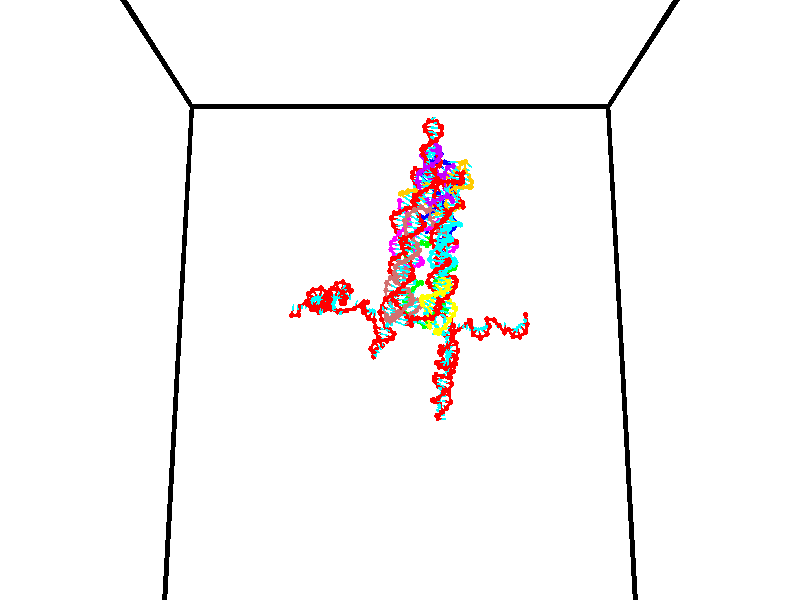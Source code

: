 // switches for output
#declare DRAW_BASES = 1; // possible values are 0, 1; only relevant for DNA ribbons
#declare DRAW_BASES_TYPE = 3; // possible values are 1, 2, 3; only relevant for DNA ribbons
#declare DRAW_FOG = 0; // set to 1 to enable fog

#include "colors.inc"

#include "transforms.inc"
background { rgb <1, 1, 1>}

#default {
   normal{
       ripples 0.25
       frequency 0.20
       turbulence 0.2
       lambda 5
   }
	finish {
		phong 0.1
		phong_size 40.
	}
}

// original window dimensions: 1024x640


// camera settings

camera {
	sky <0, 0.179814, -0.983701>
	up <0, 0.179814, -0.983701>
	right 1.6 * <1, 0, 0>
	location <35, 94.9851, 44.8844>
	look_at <35, 29.7336, 32.9568>
	direction <0, -65.2515, -11.9276>
	angle 67.0682
}


# declare cpy_camera_pos = <35, 94.9851, 44.8844>;
# if (DRAW_FOG = 1)
fog {
	fog_type 2
	up vnormalize(cpy_camera_pos)
	color rgbt<1,1,1,0.3>
	distance 1e-5
	fog_alt 3e-3
	fog_offset 56
}
# end


// LIGHTS

# declare lum = 6;
global_settings {
	ambient_light rgb lum * <0.05, 0.05, 0.05>
	max_trace_level 15
}# declare cpy_direct_light_amount = 0.25;
light_source
{	1000 * <-1, -1.16352, -0.803886>,
	rgb lum * cpy_direct_light_amount
	parallel
}

light_source
{	1000 * <1, 1.16352, 0.803886>,
	rgb lum * cpy_direct_light_amount
	parallel
}

// strand 0

// nucleotide -1

// particle -1
sphere {
	<24.048704, 34.797081, 35.191978> 0.250000
	pigment { color rgbt <1,0,0,0> }
	no_shadow
}
cylinder {
	<24.160603, 34.986877, 34.858128>,  <24.227741, 35.100754, 34.657818>, 0.100000
	pigment { color rgbt <1,0,0,0> }
	no_shadow
}
cylinder {
	<24.160603, 34.986877, 34.858128>,  <24.048704, 34.797081, 35.191978>, 0.100000
	pigment { color rgbt <1,0,0,0> }
	no_shadow
}

// particle -1
sphere {
	<24.160603, 34.986877, 34.858128> 0.100000
	pigment { color rgbt <1,0,0,0> }
	no_shadow
}
sphere {
	0, 1
	scale<0.080000,0.200000,0.300000>
	matrix <0.900175, -0.431889, 0.056187,
		-0.333807, -0.767029, -0.547941,
		0.279747, 0.474487, -0.834628,
		24.244526, 35.129223, 34.607738>
	pigment { color rgbt <0,1,1,0> }
	no_shadow
}
cylinder {
	<24.743963, 34.646629, 35.131702>,  <24.048704, 34.797081, 35.191978>, 0.130000
	pigment { color rgbt <1,0,0,0> }
	no_shadow
}

// nucleotide -1

// particle -1
sphere {
	<24.743963, 34.646629, 35.131702> 0.250000
	pigment { color rgbt <1,0,0,0> }
	no_shadow
}
cylinder {
	<24.707882, 34.891495, 34.817474>,  <24.686234, 35.038414, 34.628937>, 0.100000
	pigment { color rgbt <1,0,0,0> }
	no_shadow
}
cylinder {
	<24.707882, 34.891495, 34.817474>,  <24.743963, 34.646629, 35.131702>, 0.100000
	pigment { color rgbt <1,0,0,0> }
	no_shadow
}

// particle -1
sphere {
	<24.707882, 34.891495, 34.817474> 0.100000
	pigment { color rgbt <1,0,0,0> }
	no_shadow
}
sphere {
	0, 1
	scale<0.080000,0.200000,0.300000>
	matrix <0.935638, -0.218179, -0.277451,
		-0.341240, -0.760035, -0.553085,
		-0.090201, 0.612165, -0.785569,
		24.680822, 35.075146, 34.581802>
	pigment { color rgbt <0,1,1,0> }
	no_shadow
}
cylinder {
	<24.821983, 34.341908, 34.362011>,  <24.743963, 34.646629, 35.131702>, 0.130000
	pigment { color rgbt <1,0,0,0> }
	no_shadow
}

// nucleotide -1

// particle -1
sphere {
	<24.821983, 34.341908, 34.362011> 0.250000
	pigment { color rgbt <1,0,0,0> }
	no_shadow
}
cylinder {
	<24.979654, 34.702351, 34.434261>,  <25.074257, 34.918617, 34.477612>, 0.100000
	pigment { color rgbt <1,0,0,0> }
	no_shadow
}
cylinder {
	<24.979654, 34.702351, 34.434261>,  <24.821983, 34.341908, 34.362011>, 0.100000
	pigment { color rgbt <1,0,0,0> }
	no_shadow
}

// particle -1
sphere {
	<24.979654, 34.702351, 34.434261> 0.100000
	pigment { color rgbt <1,0,0,0> }
	no_shadow
}
sphere {
	0, 1
	scale<0.080000,0.200000,0.300000>
	matrix <0.917871, -0.395886, -0.028067,
		0.046217, 0.176856, -0.983151,
		0.394179, 0.901108, 0.180627,
		25.097908, 34.972683, 34.488449>
	pigment { color rgbt <0,1,1,0> }
	no_shadow
}
cylinder {
	<25.457880, 34.411839, 33.990711>,  <24.821983, 34.341908, 34.362011>, 0.130000
	pigment { color rgbt <1,0,0,0> }
	no_shadow
}

// nucleotide -1

// particle -1
sphere {
	<25.457880, 34.411839, 33.990711> 0.250000
	pigment { color rgbt <1,0,0,0> }
	no_shadow
}
cylinder {
	<25.491831, 34.711521, 34.253460>,  <25.512201, 34.891331, 34.411110>, 0.100000
	pigment { color rgbt <1,0,0,0> }
	no_shadow
}
cylinder {
	<25.491831, 34.711521, 34.253460>,  <25.457880, 34.411839, 33.990711>, 0.100000
	pigment { color rgbt <1,0,0,0> }
	no_shadow
}

// particle -1
sphere {
	<25.491831, 34.711521, 34.253460> 0.100000
	pigment { color rgbt <1,0,0,0> }
	no_shadow
}
sphere {
	0, 1
	scale<0.080000,0.200000,0.300000>
	matrix <0.975754, -0.195978, 0.097448,
		0.201741, 0.632677, -0.747676,
		0.084875, 0.749208, 0.656875,
		25.517294, 34.936283, 34.450523>
	pigment { color rgbt <0,1,1,0> }
	no_shadow
}
cylinder {
	<26.018076, 34.623749, 33.781780>,  <25.457880, 34.411839, 33.990711>, 0.130000
	pigment { color rgbt <1,0,0,0> }
	no_shadow
}

// nucleotide -1

// particle -1
sphere {
	<26.018076, 34.623749, 33.781780> 0.250000
	pigment { color rgbt <1,0,0,0> }
	no_shadow
}
cylinder {
	<25.954870, 34.805553, 34.132423>,  <25.916946, 34.914639, 34.342812>, 0.100000
	pigment { color rgbt <1,0,0,0> }
	no_shadow
}
cylinder {
	<25.954870, 34.805553, 34.132423>,  <26.018076, 34.623749, 33.781780>, 0.100000
	pigment { color rgbt <1,0,0,0> }
	no_shadow
}

// particle -1
sphere {
	<25.954870, 34.805553, 34.132423> 0.100000
	pigment { color rgbt <1,0,0,0> }
	no_shadow
}
sphere {
	0, 1
	scale<0.080000,0.200000,0.300000>
	matrix <0.987187, 0.092670, 0.129899,
		-0.022194, 0.885905, -0.463335,
		-0.158015, 0.454515, 0.876611,
		25.907465, 34.941910, 34.395409>
	pigment { color rgbt <0,1,1,0> }
	no_shadow
}
cylinder {
	<26.353348, 35.297565, 33.868134>,  <26.018076, 34.623749, 33.781780>, 0.130000
	pigment { color rgbt <1,0,0,0> }
	no_shadow
}

// nucleotide -1

// particle -1
sphere {
	<26.353348, 35.297565, 33.868134> 0.250000
	pigment { color rgbt <1,0,0,0> }
	no_shadow
}
cylinder {
	<26.686132, 35.284904, 34.089706>,  <26.885803, 35.277309, 34.222649>, 0.100000
	pigment { color rgbt <1,0,0,0> }
	no_shadow
}
cylinder {
	<26.686132, 35.284904, 34.089706>,  <26.353348, 35.297565, 33.868134>, 0.100000
	pigment { color rgbt <1,0,0,0> }
	no_shadow
}

// particle -1
sphere {
	<26.686132, 35.284904, 34.089706> 0.100000
	pigment { color rgbt <1,0,0,0> }
	no_shadow
}
sphere {
	0, 1
	scale<0.080000,0.200000,0.300000>
	matrix <0.039688, 0.999209, -0.002512,
		-0.553414, 0.024074, 0.832558,
		0.831960, -0.031652, 0.553932,
		26.935720, 35.275410, 34.255886>
	pigment { color rgbt <0,1,1,0> }
	no_shadow
}
cylinder {
	<26.210608, 35.770561, 34.452774>,  <26.353348, 35.297565, 33.868134>, 0.130000
	pigment { color rgbt <1,0,0,0> }
	no_shadow
}

// nucleotide -1

// particle -1
sphere {
	<26.210608, 35.770561, 34.452774> 0.250000
	pigment { color rgbt <1,0,0,0> }
	no_shadow
}
cylinder {
	<26.600416, 35.751831, 34.365028>,  <26.834301, 35.740593, 34.312382>, 0.100000
	pigment { color rgbt <1,0,0,0> }
	no_shadow
}
cylinder {
	<26.600416, 35.751831, 34.365028>,  <26.210608, 35.770561, 34.452774>, 0.100000
	pigment { color rgbt <1,0,0,0> }
	no_shadow
}

// particle -1
sphere {
	<26.600416, 35.751831, 34.365028> 0.100000
	pigment { color rgbt <1,0,0,0> }
	no_shadow
}
sphere {
	0, 1
	scale<0.080000,0.200000,0.300000>
	matrix <0.052292, 0.998448, 0.019179,
		0.218123, -0.030162, 0.975455,
		0.974519, -0.046825, -0.219361,
		26.892773, 35.737785, 34.299221>
	pigment { color rgbt <0,1,1,0> }
	no_shadow
}
cylinder {
	<26.497290, 36.150352, 34.918606>,  <26.210608, 35.770561, 34.452774>, 0.130000
	pigment { color rgbt <1,0,0,0> }
	no_shadow
}

// nucleotide -1

// particle -1
sphere {
	<26.497290, 36.150352, 34.918606> 0.250000
	pigment { color rgbt <1,0,0,0> }
	no_shadow
}
cylinder {
	<26.766058, 36.147301, 34.622372>,  <26.927319, 36.145470, 34.444630>, 0.100000
	pigment { color rgbt <1,0,0,0> }
	no_shadow
}
cylinder {
	<26.766058, 36.147301, 34.622372>,  <26.497290, 36.150352, 34.918606>, 0.100000
	pigment { color rgbt <1,0,0,0> }
	no_shadow
}

// particle -1
sphere {
	<26.766058, 36.147301, 34.622372> 0.100000
	pigment { color rgbt <1,0,0,0> }
	no_shadow
}
sphere {
	0, 1
	scale<0.080000,0.200000,0.300000>
	matrix <0.270885, 0.933194, 0.236156,
		0.689308, -0.359291, 0.629098,
		0.671919, -0.007629, -0.740585,
		26.967634, 36.145012, 34.400196>
	pigment { color rgbt <0,1,1,0> }
	no_shadow
}
cylinder {
	<27.052597, 36.397327, 35.204746>,  <26.497290, 36.150352, 34.918606>, 0.130000
	pigment { color rgbt <1,0,0,0> }
	no_shadow
}

// nucleotide -1

// particle -1
sphere {
	<27.052597, 36.397327, 35.204746> 0.250000
	pigment { color rgbt <1,0,0,0> }
	no_shadow
}
cylinder {
	<27.084778, 36.464050, 34.811665>,  <27.104086, 36.504082, 34.575817>, 0.100000
	pigment { color rgbt <1,0,0,0> }
	no_shadow
}
cylinder {
	<27.084778, 36.464050, 34.811665>,  <27.052597, 36.397327, 35.204746>, 0.100000
	pigment { color rgbt <1,0,0,0> }
	no_shadow
}

// particle -1
sphere {
	<27.084778, 36.464050, 34.811665> 0.100000
	pigment { color rgbt <1,0,0,0> }
	no_shadow
}
sphere {
	0, 1
	scale<0.080000,0.200000,0.300000>
	matrix <0.032875, 0.984917, 0.169872,
		0.996216, -0.045972, 0.073754,
		0.080451, 0.166805, -0.982702,
		27.108913, 36.514091, 34.516853>
	pigment { color rgbt <0,1,1,0> }
	no_shadow
}
cylinder {
	<27.615358, 36.886192, 35.067341>,  <27.052597, 36.397327, 35.204746>, 0.130000
	pigment { color rgbt <1,0,0,0> }
	no_shadow
}

// nucleotide -1

// particle -1
sphere {
	<27.615358, 36.886192, 35.067341> 0.250000
	pigment { color rgbt <1,0,0,0> }
	no_shadow
}
cylinder {
	<27.408165, 36.922291, 34.727093>,  <27.283850, 36.943951, 34.522945>, 0.100000
	pigment { color rgbt <1,0,0,0> }
	no_shadow
}
cylinder {
	<27.408165, 36.922291, 34.727093>,  <27.615358, 36.886192, 35.067341>, 0.100000
	pigment { color rgbt <1,0,0,0> }
	no_shadow
}

// particle -1
sphere {
	<27.408165, 36.922291, 34.727093> 0.100000
	pigment { color rgbt <1,0,0,0> }
	no_shadow
}
sphere {
	0, 1
	scale<0.080000,0.200000,0.300000>
	matrix <0.084474, 0.994955, 0.054118,
		0.851210, -0.043823, -0.522992,
		-0.517982, 0.090245, -0.850618,
		27.252769, 36.949364, 34.471909>
	pigment { color rgbt <0,1,1,0> }
	no_shadow
}
cylinder {
	<27.977226, 37.386982, 34.652576>,  <27.615358, 36.886192, 35.067341>, 0.130000
	pigment { color rgbt <1,0,0,0> }
	no_shadow
}

// nucleotide -1

// particle -1
sphere {
	<27.977226, 37.386982, 34.652576> 0.250000
	pigment { color rgbt <1,0,0,0> }
	no_shadow
}
cylinder {
	<27.596680, 37.382385, 34.529438>,  <27.368351, 37.379627, 34.455555>, 0.100000
	pigment { color rgbt <1,0,0,0> }
	no_shadow
}
cylinder {
	<27.596680, 37.382385, 34.529438>,  <27.977226, 37.386982, 34.652576>, 0.100000
	pigment { color rgbt <1,0,0,0> }
	no_shadow
}

// particle -1
sphere {
	<27.596680, 37.382385, 34.529438> 0.100000
	pigment { color rgbt <1,0,0,0> }
	no_shadow
}
sphere {
	0, 1
	scale<0.080000,0.200000,0.300000>
	matrix <-0.002247, 0.999536, -0.030371,
		0.308050, -0.028203, -0.950952,
		-0.951367, -0.011493, -0.307844,
		27.311270, 37.378937, 34.437084>
	pigment { color rgbt <0,1,1,0> }
	no_shadow
}
cylinder {
	<27.985279, 37.810471, 34.162548>,  <27.977226, 37.386982, 34.652576>, 0.130000
	pigment { color rgbt <1,0,0,0> }
	no_shadow
}

// nucleotide -1

// particle -1
sphere {
	<27.985279, 37.810471, 34.162548> 0.250000
	pigment { color rgbt <1,0,0,0> }
	no_shadow
}
cylinder {
	<27.598028, 37.793285, 34.261246>,  <27.365677, 37.782974, 34.320465>, 0.100000
	pigment { color rgbt <1,0,0,0> }
	no_shadow
}
cylinder {
	<27.598028, 37.793285, 34.261246>,  <27.985279, 37.810471, 34.162548>, 0.100000
	pigment { color rgbt <1,0,0,0> }
	no_shadow
}

// particle -1
sphere {
	<27.598028, 37.793285, 34.261246> 0.100000
	pigment { color rgbt <1,0,0,0> }
	no_shadow
}
sphere {
	0, 1
	scale<0.080000,0.200000,0.300000>
	matrix <0.000816, 0.984633, 0.174635,
		-0.250458, 0.169270, -0.953215,
		-0.968127, -0.042961, 0.246747,
		27.307590, 37.780396, 34.335270>
	pigment { color rgbt <0,1,1,0> }
	no_shadow
}
cylinder {
	<27.568180, 38.052937, 34.704094>,  <27.985279, 37.810471, 34.162548>, 0.130000
	pigment { color rgbt <1,0,0,0> }
	no_shadow
}

// nucleotide -1

// particle -1
sphere {
	<27.568180, 38.052937, 34.704094> 0.250000
	pigment { color rgbt <1,0,0,0> }
	no_shadow
}
cylinder {
	<27.502810, 38.047428, 35.098679>,  <27.463587, 38.044125, 35.335430>, 0.100000
	pigment { color rgbt <1,0,0,0> }
	no_shadow
}
cylinder {
	<27.502810, 38.047428, 35.098679>,  <27.568180, 38.052937, 34.704094>, 0.100000
	pigment { color rgbt <1,0,0,0> }
	no_shadow
}

// particle -1
sphere {
	<27.502810, 38.047428, 35.098679> 0.100000
	pigment { color rgbt <1,0,0,0> }
	no_shadow
}
sphere {
	0, 1
	scale<0.080000,0.200000,0.300000>
	matrix <0.730534, 0.670313, 0.130386,
		-0.663032, 0.741951, -0.099486,
		-0.163427, -0.013772, 0.986459,
		27.453781, 38.043297, 35.394615>
	pigment { color rgbt <0,1,1,0> }
	no_shadow
}
cylinder {
	<27.091854, 38.368122, 35.275761>,  <27.568180, 38.052937, 34.704094>, 0.130000
	pigment { color rgbt <1,0,0,0> }
	no_shadow
}

// nucleotide -1

// particle -1
sphere {
	<27.091854, 38.368122, 35.275761> 0.250000
	pigment { color rgbt <1,0,0,0> }
	no_shadow
}
cylinder {
	<26.874077, 38.451305, 34.950718>,  <26.743410, 38.501217, 34.755692>, 0.100000
	pigment { color rgbt <1,0,0,0> }
	no_shadow
}
cylinder {
	<26.874077, 38.451305, 34.950718>,  <27.091854, 38.368122, 35.275761>, 0.100000
	pigment { color rgbt <1,0,0,0> }
	no_shadow
}

// particle -1
sphere {
	<26.874077, 38.451305, 34.950718> 0.100000
	pigment { color rgbt <1,0,0,0> }
	no_shadow
}
sphere {
	0, 1
	scale<0.080000,0.200000,0.300000>
	matrix <0.178926, -0.917690, -0.354728,
		-0.819492, -0.338526, 0.462421,
		-0.544444, 0.207957, -0.812610,
		26.710743, 38.513691, 34.706936>
	pigment { color rgbt <0,1,1,0> }
	no_shadow
}
cylinder {
	<26.522243, 37.873810, 35.193291>,  <27.091854, 38.368122, 35.275761>, 0.130000
	pigment { color rgbt <1,0,0,0> }
	no_shadow
}

// nucleotide -1

// particle -1
sphere {
	<26.522243, 37.873810, 35.193291> 0.250000
	pigment { color rgbt <1,0,0,0> }
	no_shadow
}
cylinder {
	<26.589182, 38.020851, 34.827370>,  <26.629345, 38.109074, 34.607819>, 0.100000
	pigment { color rgbt <1,0,0,0> }
	no_shadow
}
cylinder {
	<26.589182, 38.020851, 34.827370>,  <26.522243, 37.873810, 35.193291>, 0.100000
	pigment { color rgbt <1,0,0,0> }
	no_shadow
}

// particle -1
sphere {
	<26.589182, 38.020851, 34.827370> 0.100000
	pigment { color rgbt <1,0,0,0> }
	no_shadow
}
sphere {
	0, 1
	scale<0.080000,0.200000,0.300000>
	matrix <-0.017573, -0.926628, -0.375568,
		-0.985742, 0.078925, -0.148608,
		0.167346, 0.367601, -0.914803,
		26.639385, 38.131130, 34.552929>
	pigment { color rgbt <0,1,1,0> }
	no_shadow
}
cylinder {
	<26.025972, 37.586102, 34.680695>,  <26.522243, 37.873810, 35.193291>, 0.130000
	pigment { color rgbt <1,0,0,0> }
	no_shadow
}

// nucleotide -1

// particle -1
sphere {
	<26.025972, 37.586102, 34.680695> 0.250000
	pigment { color rgbt <1,0,0,0> }
	no_shadow
}
cylinder {
	<26.381563, 37.679619, 34.523182>,  <26.594917, 37.735729, 34.428677>, 0.100000
	pigment { color rgbt <1,0,0,0> }
	no_shadow
}
cylinder {
	<26.381563, 37.679619, 34.523182>,  <26.025972, 37.586102, 34.680695>, 0.100000
	pigment { color rgbt <1,0,0,0> }
	no_shadow
}

// particle -1
sphere {
	<26.381563, 37.679619, 34.523182> 0.100000
	pigment { color rgbt <1,0,0,0> }
	no_shadow
}
sphere {
	0, 1
	scale<0.080000,0.200000,0.300000>
	matrix <0.076655, -0.923703, -0.375361,
		-0.451491, 0.303502, -0.839072,
		0.888977, 0.233792, -0.393779,
		26.648256, 37.749756, 34.405048>
	pigment { color rgbt <0,1,1,0> }
	no_shadow
}
cylinder {
	<26.130846, 37.425064, 33.888073>,  <26.025972, 37.586102, 34.680695>, 0.130000
	pigment { color rgbt <1,0,0,0> }
	no_shadow
}

// nucleotide -1

// particle -1
sphere {
	<26.130846, 37.425064, 33.888073> 0.250000
	pigment { color rgbt <1,0,0,0> }
	no_shadow
}
cylinder {
	<26.483099, 37.396679, 34.075455>,  <26.694450, 37.379646, 34.187881>, 0.100000
	pigment { color rgbt <1,0,0,0> }
	no_shadow
}
cylinder {
	<26.483099, 37.396679, 34.075455>,  <26.130846, 37.425064, 33.888073>, 0.100000
	pigment { color rgbt <1,0,0,0> }
	no_shadow
}

// particle -1
sphere {
	<26.483099, 37.396679, 34.075455> 0.100000
	pigment { color rgbt <1,0,0,0> }
	no_shadow
}
sphere {
	0, 1
	scale<0.080000,0.200000,0.300000>
	matrix <0.064326, -0.961658, -0.266602,
		0.469410, 0.264913, -0.842304,
		0.880634, -0.070964, 0.468453,
		26.747290, 37.375389, 34.215992>
	pigment { color rgbt <0,1,1,0> }
	no_shadow
}
cylinder {
	<26.464731, 36.914539, 33.468479>,  <26.130846, 37.425064, 33.888073>, 0.130000
	pigment { color rgbt <1,0,0,0> }
	no_shadow
}

// nucleotide -1

// particle -1
sphere {
	<26.464731, 36.914539, 33.468479> 0.250000
	pigment { color rgbt <1,0,0,0> }
	no_shadow
}
cylinder {
	<26.723450, 36.932781, 33.772999>,  <26.878681, 36.943726, 33.955711>, 0.100000
	pigment { color rgbt <1,0,0,0> }
	no_shadow
}
cylinder {
	<26.723450, 36.932781, 33.772999>,  <26.464731, 36.914539, 33.468479>, 0.100000
	pigment { color rgbt <1,0,0,0> }
	no_shadow
}

// particle -1
sphere {
	<26.723450, 36.932781, 33.772999> 0.100000
	pigment { color rgbt <1,0,0,0> }
	no_shadow
}
sphere {
	0, 1
	scale<0.080000,0.200000,0.300000>
	matrix <0.185356, -0.977681, -0.098914,
		0.739797, 0.205088, -0.640812,
		0.646796, 0.045602, 0.761299,
		26.917488, 36.946461, 34.001389>
	pigment { color rgbt <0,1,1,0> }
	no_shadow
}
cylinder {
	<27.228083, 36.695713, 33.246479>,  <26.464731, 36.914539, 33.468479>, 0.130000
	pigment { color rgbt <1,0,0,0> }
	no_shadow
}

// nucleotide -1

// particle -1
sphere {
	<27.228083, 36.695713, 33.246479> 0.250000
	pigment { color rgbt <1,0,0,0> }
	no_shadow
}
cylinder {
	<27.175673, 36.632011, 33.637882>,  <27.144226, 36.593788, 33.872723>, 0.100000
	pigment { color rgbt <1,0,0,0> }
	no_shadow
}
cylinder {
	<27.175673, 36.632011, 33.637882>,  <27.228083, 36.695713, 33.246479>, 0.100000
	pigment { color rgbt <1,0,0,0> }
	no_shadow
}

// particle -1
sphere {
	<27.175673, 36.632011, 33.637882> 0.100000
	pigment { color rgbt <1,0,0,0> }
	no_shadow
}
sphere {
	0, 1
	scale<0.080000,0.200000,0.300000>
	matrix <0.041112, -0.987036, -0.155141,
		0.990526, 0.019901, 0.135875,
		-0.131026, -0.159258, 0.978503,
		27.136364, 36.584232, 33.931435>
	pigment { color rgbt <0,1,1,0> }
	no_shadow
}
cylinder {
	<27.850931, 36.263031, 33.522148>,  <27.228083, 36.695713, 33.246479>, 0.130000
	pigment { color rgbt <1,0,0,0> }
	no_shadow
}

// nucleotide -1

// particle -1
sphere {
	<27.850931, 36.263031, 33.522148> 0.250000
	pigment { color rgbt <1,0,0,0> }
	no_shadow
}
cylinder {
	<27.528957, 36.195633, 33.749722>,  <27.335773, 36.155193, 33.886265>, 0.100000
	pigment { color rgbt <1,0,0,0> }
	no_shadow
}
cylinder {
	<27.528957, 36.195633, 33.749722>,  <27.850931, 36.263031, 33.522148>, 0.100000
	pigment { color rgbt <1,0,0,0> }
	no_shadow
}

// particle -1
sphere {
	<27.528957, 36.195633, 33.749722> 0.100000
	pigment { color rgbt <1,0,0,0> }
	no_shadow
}
sphere {
	0, 1
	scale<0.080000,0.200000,0.300000>
	matrix <0.047143, -0.973963, -0.221749,
		0.591489, -0.151672, 0.791920,
		-0.804934, -0.168496, 0.568938,
		27.287477, 36.145084, 33.920403>
	pigment { color rgbt <0,1,1,0> }
	no_shadow
}
cylinder {
	<28.072611, 35.893635, 34.042194>,  <27.850931, 36.263031, 33.522148>, 0.130000
	pigment { color rgbt <1,0,0,0> }
	no_shadow
}

// nucleotide -1

// particle -1
sphere {
	<28.072611, 35.893635, 34.042194> 0.250000
	pigment { color rgbt <1,0,0,0> }
	no_shadow
}
cylinder {
	<27.686340, 35.790649, 34.028427>,  <27.454578, 35.728859, 34.020168>, 0.100000
	pigment { color rgbt <1,0,0,0> }
	no_shadow
}
cylinder {
	<27.686340, 35.790649, 34.028427>,  <28.072611, 35.893635, 34.042194>, 0.100000
	pigment { color rgbt <1,0,0,0> }
	no_shadow
}

// particle -1
sphere {
	<27.686340, 35.790649, 34.028427> 0.100000
	pigment { color rgbt <1,0,0,0> }
	no_shadow
}
sphere {
	0, 1
	scale<0.080000,0.200000,0.300000>
	matrix <0.259679, -0.953628, -0.152184,
		0.006360, -0.155898, 0.987753,
		-0.965674, -0.257466, -0.034419,
		27.396639, 35.713409, 34.018101>
	pigment { color rgbt <0,1,1,0> }
	no_shadow
}
cylinder {
	<27.974052, 35.342228, 34.571735>,  <28.072611, 35.893635, 34.042194>, 0.130000
	pigment { color rgbt <1,0,0,0> }
	no_shadow
}

// nucleotide -1

// particle -1
sphere {
	<27.974052, 35.342228, 34.571735> 0.250000
	pigment { color rgbt <1,0,0,0> }
	no_shadow
}
cylinder {
	<27.701237, 35.307693, 34.281254>,  <27.537548, 35.286972, 34.106964>, 0.100000
	pigment { color rgbt <1,0,0,0> }
	no_shadow
}
cylinder {
	<27.701237, 35.307693, 34.281254>,  <27.974052, 35.342228, 34.571735>, 0.100000
	pigment { color rgbt <1,0,0,0> }
	no_shadow
}

// particle -1
sphere {
	<27.701237, 35.307693, 34.281254> 0.100000
	pigment { color rgbt <1,0,0,0> }
	no_shadow
}
sphere {
	0, 1
	scale<0.080000,0.200000,0.300000>
	matrix <0.316517, -0.930033, -0.186696,
		-0.659273, -0.357189, 0.661646,
		-0.682038, -0.086338, -0.726202,
		27.496626, 35.281792, 34.063393>
	pigment { color rgbt <0,1,1,0> }
	no_shadow
}
cylinder {
	<27.488823, 34.889725, 34.668983>,  <27.974052, 35.342228, 34.571735>, 0.130000
	pigment { color rgbt <1,0,0,0> }
	no_shadow
}

// nucleotide -1

// particle -1
sphere {
	<27.488823, 34.889725, 34.668983> 0.250000
	pigment { color rgbt <1,0,0,0> }
	no_shadow
}
cylinder {
	<27.575794, 34.903660, 34.278801>,  <27.627977, 34.912022, 34.044693>, 0.100000
	pigment { color rgbt <1,0,0,0> }
	no_shadow
}
cylinder {
	<27.575794, 34.903660, 34.278801>,  <27.488823, 34.889725, 34.668983>, 0.100000
	pigment { color rgbt <1,0,0,0> }
	no_shadow
}

// particle -1
sphere {
	<27.575794, 34.903660, 34.278801> 0.100000
	pigment { color rgbt <1,0,0,0> }
	no_shadow
}
sphere {
	0, 1
	scale<0.080000,0.200000,0.300000>
	matrix <0.033443, -0.999042, -0.028228,
		-0.975503, -0.026485, -0.218386,
		0.217429, 0.034840, -0.975454,
		27.641024, 34.914112, 33.986164>
	pigment { color rgbt <0,1,1,0> }
	no_shadow
}
cylinder {
	<27.607256, 34.153828, 34.502590>,  <27.488823, 34.889725, 34.668983>, 0.130000
	pigment { color rgbt <1,0,0,0> }
	no_shadow
}

// nucleotide -1

// particle -1
sphere {
	<27.607256, 34.153828, 34.502590> 0.250000
	pigment { color rgbt <1,0,0,0> }
	no_shadow
}
cylinder {
	<27.734247, 34.316643, 34.160007>,  <27.810442, 34.414333, 33.954456>, 0.100000
	pigment { color rgbt <1,0,0,0> }
	no_shadow
}
cylinder {
	<27.734247, 34.316643, 34.160007>,  <27.607256, 34.153828, 34.502590>, 0.100000
	pigment { color rgbt <1,0,0,0> }
	no_shadow
}

// particle -1
sphere {
	<27.734247, 34.316643, 34.160007> 0.100000
	pigment { color rgbt <1,0,0,0> }
	no_shadow
}
sphere {
	0, 1
	scale<0.080000,0.200000,0.300000>
	matrix <-0.037509, -0.897089, -0.440255,
		-0.947523, 0.171897, -0.269539,
		0.317479, 0.407041, -0.856460,
		27.829491, 34.438755, 33.903069>
	pigment { color rgbt <0,1,1,0> }
	no_shadow
}
cylinder {
	<27.207630, 33.851101, 33.961449>,  <27.607256, 34.153828, 34.502590>, 0.130000
	pigment { color rgbt <1,0,0,0> }
	no_shadow
}

// nucleotide -1

// particle -1
sphere {
	<27.207630, 33.851101, 33.961449> 0.250000
	pigment { color rgbt <1,0,0,0> }
	no_shadow
}
cylinder {
	<27.553263, 33.974365, 33.802250>,  <27.760643, 34.048325, 33.706730>, 0.100000
	pigment { color rgbt <1,0,0,0> }
	no_shadow
}
cylinder {
	<27.553263, 33.974365, 33.802250>,  <27.207630, 33.851101, 33.961449>, 0.100000
	pigment { color rgbt <1,0,0,0> }
	no_shadow
}

// particle -1
sphere {
	<27.553263, 33.974365, 33.802250> 0.100000
	pigment { color rgbt <1,0,0,0> }
	no_shadow
}
sphere {
	0, 1
	scale<0.080000,0.200000,0.300000>
	matrix <0.131389, -0.901366, -0.412645,
		-0.485903, 0.304266, -0.819342,
		0.864081, 0.308157, -0.397999,
		27.812487, 34.066811, 33.682850>
	pigment { color rgbt <0,1,1,0> }
	no_shadow
}
cylinder {
	<27.322647, 33.640347, 33.229095>,  <27.207630, 33.851101, 33.961449>, 0.130000
	pigment { color rgbt <1,0,0,0> }
	no_shadow
}

// nucleotide -1

// particle -1
sphere {
	<27.322647, 33.640347, 33.229095> 0.250000
	pigment { color rgbt <1,0,0,0> }
	no_shadow
}
cylinder {
	<27.671829, 33.710121, 33.411312>,  <27.881338, 33.751987, 33.520641>, 0.100000
	pigment { color rgbt <1,0,0,0> }
	no_shadow
}
cylinder {
	<27.671829, 33.710121, 33.411312>,  <27.322647, 33.640347, 33.229095>, 0.100000
	pigment { color rgbt <1,0,0,0> }
	no_shadow
}

// particle -1
sphere {
	<27.671829, 33.710121, 33.411312> 0.100000
	pigment { color rgbt <1,0,0,0> }
	no_shadow
}
sphere {
	0, 1
	scale<0.080000,0.200000,0.300000>
	matrix <0.384935, -0.819955, -0.423672,
		0.299618, 0.545201, -0.782933,
		0.872957, 0.174439, 0.455541,
		27.933716, 33.762451, 33.547974>
	pigment { color rgbt <0,1,1,0> }
	no_shadow
}
cylinder {
	<27.725315, 33.226871, 32.743244>,  <27.322647, 33.640347, 33.229095>, 0.130000
	pigment { color rgbt <1,0,0,0> }
	no_shadow
}

// nucleotide -1

// particle -1
sphere {
	<27.725315, 33.226871, 32.743244> 0.250000
	pigment { color rgbt <1,0,0,0> }
	no_shadow
}
cylinder {
	<27.941250, 33.217766, 33.079830>,  <28.070810, 33.212303, 33.281780>, 0.100000
	pigment { color rgbt <1,0,0,0> }
	no_shadow
}
cylinder {
	<27.941250, 33.217766, 33.079830>,  <27.725315, 33.226871, 32.743244>, 0.100000
	pigment { color rgbt <1,0,0,0> }
	no_shadow
}

// particle -1
sphere {
	<27.941250, 33.217766, 33.079830> 0.100000
	pigment { color rgbt <1,0,0,0> }
	no_shadow
}
sphere {
	0, 1
	scale<0.080000,0.200000,0.300000>
	matrix <0.402310, -0.871096, -0.281670,
		0.739407, 0.490584, -0.461091,
		0.539837, -0.022768, 0.841461,
		28.103201, 33.210934, 33.332268>
	pigment { color rgbt <0,1,1,0> }
	no_shadow
}
cylinder {
	<28.446720, 33.169674, 32.616009>,  <27.725315, 33.226871, 32.743244>, 0.130000
	pigment { color rgbt <1,0,0,0> }
	no_shadow
}

// nucleotide -1

// particle -1
sphere {
	<28.446720, 33.169674, 32.616009> 0.250000
	pigment { color rgbt <1,0,0,0> }
	no_shadow
}
cylinder {
	<28.355776, 33.002590, 32.967876>,  <28.301208, 32.902340, 33.178997>, 0.100000
	pigment { color rgbt <1,0,0,0> }
	no_shadow
}
cylinder {
	<28.355776, 33.002590, 32.967876>,  <28.446720, 33.169674, 32.616009>, 0.100000
	pigment { color rgbt <1,0,0,0> }
	no_shadow
}

// particle -1
sphere {
	<28.355776, 33.002590, 32.967876> 0.100000
	pigment { color rgbt <1,0,0,0> }
	no_shadow
}
sphere {
	0, 1
	scale<0.080000,0.200000,0.300000>
	matrix <0.374018, -0.871503, -0.317165,
		0.899120, 0.256902, 0.354378,
		-0.227361, -0.417713, 0.879672,
		28.287567, 32.877277, 33.231777>
	pigment { color rgbt <0,1,1,0> }
	no_shadow
}
cylinder {
	<28.996229, 32.796894, 32.815479>,  <28.446720, 33.169674, 32.616009>, 0.130000
	pigment { color rgbt <1,0,0,0> }
	no_shadow
}

// nucleotide -1

// particle -1
sphere {
	<28.996229, 32.796894, 32.815479> 0.250000
	pigment { color rgbt <1,0,0,0> }
	no_shadow
}
cylinder {
	<28.687328, 32.643787, 33.018307>,  <28.501987, 32.551922, 33.140003>, 0.100000
	pigment { color rgbt <1,0,0,0> }
	no_shadow
}
cylinder {
	<28.687328, 32.643787, 33.018307>,  <28.996229, 32.796894, 32.815479>, 0.100000
	pigment { color rgbt <1,0,0,0> }
	no_shadow
}

// particle -1
sphere {
	<28.687328, 32.643787, 33.018307> 0.100000
	pigment { color rgbt <1,0,0,0> }
	no_shadow
}
sphere {
	0, 1
	scale<0.080000,0.200000,0.300000>
	matrix <0.316568, -0.923826, -0.215244,
		0.550830, -0.005701, 0.834598,
		-0.772251, -0.382769, 0.507067,
		28.455652, 32.528957, 33.170425>
	pigment { color rgbt <0,1,1,0> }
	no_shadow
}
cylinder {
	<29.332504, 32.312698, 33.236511>,  <28.996229, 32.796894, 32.815479>, 0.130000
	pigment { color rgbt <1,0,0,0> }
	no_shadow
}

// nucleotide -1

// particle -1
sphere {
	<29.332504, 32.312698, 33.236511> 0.250000
	pigment { color rgbt <1,0,0,0> }
	no_shadow
}
cylinder {
	<28.953487, 32.209305, 33.161304>,  <28.726078, 32.147266, 33.116180>, 0.100000
	pigment { color rgbt <1,0,0,0> }
	no_shadow
}
cylinder {
	<28.953487, 32.209305, 33.161304>,  <29.332504, 32.312698, 33.236511>, 0.100000
	pigment { color rgbt <1,0,0,0> }
	no_shadow
}

// particle -1
sphere {
	<28.953487, 32.209305, 33.161304> 0.100000
	pigment { color rgbt <1,0,0,0> }
	no_shadow
}
sphere {
	0, 1
	scale<0.080000,0.200000,0.300000>
	matrix <0.305352, -0.905901, -0.293434,
		-0.094478, -0.335452, 0.937308,
		-0.947541, -0.258486, -0.188019,
		28.669226, 32.131760, 33.104900>
	pigment { color rgbt <0,1,1,0> }
	no_shadow
}
cylinder {
	<29.117353, 31.640139, 33.591846>,  <29.332504, 32.312698, 33.236511>, 0.130000
	pigment { color rgbt <1,0,0,0> }
	no_shadow
}

// nucleotide -1

// particle -1
sphere {
	<29.117353, 31.640139, 33.591846> 0.250000
	pigment { color rgbt <1,0,0,0> }
	no_shadow
}
cylinder {
	<28.922371, 31.703161, 33.248322>,  <28.805382, 31.740974, 33.042206>, 0.100000
	pigment { color rgbt <1,0,0,0> }
	no_shadow
}
cylinder {
	<28.922371, 31.703161, 33.248322>,  <29.117353, 31.640139, 33.591846>, 0.100000
	pigment { color rgbt <1,0,0,0> }
	no_shadow
}

// particle -1
sphere {
	<28.922371, 31.703161, 33.248322> 0.100000
	pigment { color rgbt <1,0,0,0> }
	no_shadow
}
sphere {
	0, 1
	scale<0.080000,0.200000,0.300000>
	matrix <0.207437, -0.934527, -0.289186,
		-0.848148, -0.319116, 0.422859,
		-0.487457, 0.157555, -0.858814,
		28.776134, 31.750427, 32.990677>
	pigment { color rgbt <0,1,1,0> }
	no_shadow
}
cylinder {
	<28.664093, 31.034367, 33.492245>,  <29.117353, 31.640139, 33.591846>, 0.130000
	pigment { color rgbt <1,0,0,0> }
	no_shadow
}

// nucleotide -1

// particle -1
sphere {
	<28.664093, 31.034367, 33.492245> 0.250000
	pigment { color rgbt <1,0,0,0> }
	no_shadow
}
cylinder {
	<28.770493, 31.192616, 33.140625>,  <28.834333, 31.287565, 32.929653>, 0.100000
	pigment { color rgbt <1,0,0,0> }
	no_shadow
}
cylinder {
	<28.770493, 31.192616, 33.140625>,  <28.664093, 31.034367, 33.492245>, 0.100000
	pigment { color rgbt <1,0,0,0> }
	no_shadow
}

// particle -1
sphere {
	<28.770493, 31.192616, 33.140625> 0.100000
	pigment { color rgbt <1,0,0,0> }
	no_shadow
}
sphere {
	0, 1
	scale<0.080000,0.200000,0.300000>
	matrix <0.302444, -0.900108, -0.313579,
		-0.915298, -0.182451, -0.359083,
		0.266001, 0.395621, -0.879049,
		28.850292, 31.311302, 32.876911>
	pigment { color rgbt <0,1,1,0> }
	no_shadow
}
cylinder {
	<28.485115, 30.543819, 32.986263>,  <28.664093, 31.034367, 33.492245>, 0.130000
	pigment { color rgbt <1,0,0,0> }
	no_shadow
}

// nucleotide -1

// particle -1
sphere {
	<28.485115, 30.543819, 32.986263> 0.250000
	pigment { color rgbt <1,0,0,0> }
	no_shadow
}
cylinder {
	<28.773151, 30.784241, 32.847580>,  <28.945972, 30.928493, 32.764370>, 0.100000
	pigment { color rgbt <1,0,0,0> }
	no_shadow
}
cylinder {
	<28.773151, 30.784241, 32.847580>,  <28.485115, 30.543819, 32.986263>, 0.100000
	pigment { color rgbt <1,0,0,0> }
	no_shadow
}

// particle -1
sphere {
	<28.773151, 30.784241, 32.847580> 0.100000
	pigment { color rgbt <1,0,0,0> }
	no_shadow
}
sphere {
	0, 1
	scale<0.080000,0.200000,0.300000>
	matrix <0.547703, -0.799128, -0.247821,
		-0.426019, -0.011440, -0.904642,
		0.720090, 0.601051, -0.346710,
		28.989178, 30.964556, 32.743568>
	pigment { color rgbt <0,1,1,0> }
	no_shadow
}
cylinder {
	<28.797182, 30.254711, 32.313972>,  <28.485115, 30.543819, 32.986263>, 0.130000
	pigment { color rgbt <1,0,0,0> }
	no_shadow
}

// nucleotide -1

// particle -1
sphere {
	<28.797182, 30.254711, 32.313972> 0.250000
	pigment { color rgbt <1,0,0,0> }
	no_shadow
}
cylinder {
	<29.042665, 30.470463, 32.544601>,  <29.189955, 30.599915, 32.682980>, 0.100000
	pigment { color rgbt <1,0,0,0> }
	no_shadow
}
cylinder {
	<29.042665, 30.470463, 32.544601>,  <28.797182, 30.254711, 32.313972>, 0.100000
	pigment { color rgbt <1,0,0,0> }
	no_shadow
}

// particle -1
sphere {
	<29.042665, 30.470463, 32.544601> 0.100000
	pigment { color rgbt <1,0,0,0> }
	no_shadow
}
sphere {
	0, 1
	scale<0.080000,0.200000,0.300000>
	matrix <0.621492, -0.780416, 0.068554,
		0.486940, 0.316261, -0.814168,
		0.613708, 0.539380, 0.576569,
		29.226778, 30.632277, 32.717571>
	pigment { color rgbt <0,1,1,0> }
	no_shadow
}
cylinder {
	<29.497030, 30.291695, 32.148628>,  <28.797182, 30.254711, 32.313972>, 0.130000
	pigment { color rgbt <1,0,0,0> }
	no_shadow
}

// nucleotide -1

// particle -1
sphere {
	<29.497030, 30.291695, 32.148628> 0.250000
	pigment { color rgbt <1,0,0,0> }
	no_shadow
}
cylinder {
	<29.531944, 30.390673, 32.534615>,  <29.552893, 30.450060, 32.766205>, 0.100000
	pigment { color rgbt <1,0,0,0> }
	no_shadow
}
cylinder {
	<29.531944, 30.390673, 32.534615>,  <29.497030, 30.291695, 32.148628>, 0.100000
	pigment { color rgbt <1,0,0,0> }
	no_shadow
}

// particle -1
sphere {
	<29.531944, 30.390673, 32.534615> 0.100000
	pigment { color rgbt <1,0,0,0> }
	no_shadow
}
sphere {
	0, 1
	scale<0.080000,0.200000,0.300000>
	matrix <0.747160, -0.656944, 0.100875,
		0.658888, 0.712177, -0.242221,
		0.087285, 0.247443, 0.964963,
		29.558130, 30.464905, 32.824104>
	pigment { color rgbt <0,1,1,0> }
	no_shadow
}
cylinder {
	<29.756992, 30.984257, 32.341961>,  <29.497030, 30.291695, 32.148628>, 0.130000
	pigment { color rgbt <1,0,0,0> }
	no_shadow
}

// nucleotide -1

// particle -1
sphere {
	<29.756992, 30.984257, 32.341961> 0.250000
	pigment { color rgbt <1,0,0,0> }
	no_shadow
}
cylinder {
	<29.406040, 30.964108, 32.151104>,  <29.195469, 30.952019, 32.036591>, 0.100000
	pigment { color rgbt <1,0,0,0> }
	no_shadow
}
cylinder {
	<29.406040, 30.964108, 32.151104>,  <29.756992, 30.984257, 32.341961>, 0.100000
	pigment { color rgbt <1,0,0,0> }
	no_shadow
}

// particle -1
sphere {
	<29.406040, 30.964108, 32.151104> 0.100000
	pigment { color rgbt <1,0,0,0> }
	no_shadow
}
sphere {
	0, 1
	scale<0.080000,0.200000,0.300000>
	matrix <-0.283735, 0.856418, 0.431326,
		0.386909, 0.513819, -0.765697,
		-0.877380, -0.050371, -0.477144,
		29.142826, 30.948996, 32.007961>
	pigment { color rgbt <0,1,1,0> }
	no_shadow
}
cylinder {
	<29.526232, 31.694647, 32.035095>,  <29.756992, 30.984257, 32.341961>, 0.130000
	pigment { color rgbt <1,0,0,0> }
	no_shadow
}

// nucleotide -1

// particle -1
sphere {
	<29.526232, 31.694647, 32.035095> 0.250000
	pigment { color rgbt <1,0,0,0> }
	no_shadow
}
cylinder {
	<29.245045, 31.427502, 32.132912>,  <29.076332, 31.267216, 32.191601>, 0.100000
	pigment { color rgbt <1,0,0,0> }
	no_shadow
}
cylinder {
	<29.245045, 31.427502, 32.132912>,  <29.526232, 31.694647, 32.035095>, 0.100000
	pigment { color rgbt <1,0,0,0> }
	no_shadow
}

// particle -1
sphere {
	<29.245045, 31.427502, 32.132912> 0.100000
	pigment { color rgbt <1,0,0,0> }
	no_shadow
}
sphere {
	0, 1
	scale<0.080000,0.200000,0.300000>
	matrix <-0.538422, 0.724376, 0.430559,
		-0.464694, 0.171001, -0.868803,
		-0.702966, -0.667861, 0.244542,
		29.034155, 31.227144, 32.206276>
	pigment { color rgbt <0,1,1,0> }
	no_shadow
}
cylinder {
	<28.894922, 31.850412, 31.716871>,  <29.526232, 31.694647, 32.035095>, 0.130000
	pigment { color rgbt <1,0,0,0> }
	no_shadow
}

// nucleotide -1

// particle -1
sphere {
	<28.894922, 31.850412, 31.716871> 0.250000
	pigment { color rgbt <1,0,0,0> }
	no_shadow
}
cylinder {
	<28.844065, 31.656048, 32.062756>,  <28.813551, 31.539429, 32.270287>, 0.100000
	pigment { color rgbt <1,0,0,0> }
	no_shadow
}
cylinder {
	<28.844065, 31.656048, 32.062756>,  <28.894922, 31.850412, 31.716871>, 0.100000
	pigment { color rgbt <1,0,0,0> }
	no_shadow
}

// particle -1
sphere {
	<28.844065, 31.656048, 32.062756> 0.100000
	pigment { color rgbt <1,0,0,0> }
	no_shadow
}
sphere {
	0, 1
	scale<0.080000,0.200000,0.300000>
	matrix <-0.646186, 0.701977, 0.299453,
		-0.752514, -0.520690, -0.403241,
		-0.127144, -0.485912, 0.864710,
		28.805922, 31.510275, 32.322170>
	pigment { color rgbt <0,1,1,0> }
	no_shadow
}
cylinder {
	<28.196022, 31.920410, 31.870440>,  <28.894922, 31.850412, 31.716871>, 0.130000
	pigment { color rgbt <1,0,0,0> }
	no_shadow
}

// nucleotide -1

// particle -1
sphere {
	<28.196022, 31.920410, 31.870440> 0.250000
	pigment { color rgbt <1,0,0,0> }
	no_shadow
}
cylinder {
	<28.383762, 31.857763, 32.218044>,  <28.496407, 31.820175, 32.426609>, 0.100000
	pigment { color rgbt <1,0,0,0> }
	no_shadow
}
cylinder {
	<28.383762, 31.857763, 32.218044>,  <28.196022, 31.920410, 31.870440>, 0.100000
	pigment { color rgbt <1,0,0,0> }
	no_shadow
}

// particle -1
sphere {
	<28.383762, 31.857763, 32.218044> 0.100000
	pigment { color rgbt <1,0,0,0> }
	no_shadow
}
sphere {
	0, 1
	scale<0.080000,0.200000,0.300000>
	matrix <-0.234803, 0.926577, 0.293806,
		-0.851222, -0.341944, 0.398115,
		0.469350, -0.156616, 0.869012,
		28.524567, 31.810778, 32.478748>
	pigment { color rgbt <0,1,1,0> }
	no_shadow
}
cylinder {
	<27.774549, 32.202610, 32.389591>,  <28.196022, 31.920410, 31.870440>, 0.130000
	pigment { color rgbt <1,0,0,0> }
	no_shadow
}

// nucleotide -1

// particle -1
sphere {
	<27.774549, 32.202610, 32.389591> 0.250000
	pigment { color rgbt <1,0,0,0> }
	no_shadow
}
cylinder {
	<28.149399, 32.220528, 32.528034>,  <28.374310, 32.231277, 32.611099>, 0.100000
	pigment { color rgbt <1,0,0,0> }
	no_shadow
}
cylinder {
	<28.149399, 32.220528, 32.528034>,  <27.774549, 32.202610, 32.389591>, 0.100000
	pigment { color rgbt <1,0,0,0> }
	no_shadow
}

// particle -1
sphere {
	<28.149399, 32.220528, 32.528034> 0.100000
	pigment { color rgbt <1,0,0,0> }
	no_shadow
}
sphere {
	0, 1
	scale<0.080000,0.200000,0.300000>
	matrix <-0.135857, 0.960321, 0.243569,
		-0.321467, -0.275275, 0.906026,
		0.937124, 0.044791, 0.346109,
		28.430536, 32.233963, 32.631866>
	pigment { color rgbt <0,1,1,0> }
	no_shadow
}
cylinder {
	<27.394808, 31.860992, 32.978725>,  <27.774549, 32.202610, 32.389591>, 0.130000
	pigment { color rgbt <1,0,0,0> }
	no_shadow
}

// nucleotide -1

// particle -1
sphere {
	<27.394808, 31.860992, 32.978725> 0.250000
	pigment { color rgbt <1,0,0,0> }
	no_shadow
}
cylinder {
	<27.789991, 31.920967, 32.993977>,  <28.027102, 31.956951, 33.003128>, 0.100000
	pigment { color rgbt <1,0,0,0> }
	no_shadow
}
cylinder {
	<27.789991, 31.920967, 32.993977>,  <27.394808, 31.860992, 32.978725>, 0.100000
	pigment { color rgbt <1,0,0,0> }
	no_shadow
}

// particle -1
sphere {
	<27.789991, 31.920967, 32.993977> 0.100000
	pigment { color rgbt <1,0,0,0> }
	no_shadow
}
sphere {
	0, 1
	scale<0.080000,0.200000,0.300000>
	matrix <-0.134430, 0.710031, 0.691219,
		0.076568, -0.688022, 0.721639,
		0.987961, 0.149935, 0.038125,
		28.086380, 31.965948, 33.005413>
	pigment { color rgbt <0,1,1,0> }
	no_shadow
}
cylinder {
	<27.385401, 32.133595, 33.612286>,  <27.394808, 31.860992, 32.978725>, 0.130000
	pigment { color rgbt <1,0,0,0> }
	no_shadow
}

// nucleotide -1

// particle -1
sphere {
	<27.385401, 32.133595, 33.612286> 0.250000
	pigment { color rgbt <1,0,0,0> }
	no_shadow
}
cylinder {
	<27.758478, 32.243729, 33.519096>,  <27.982325, 32.309807, 33.463184>, 0.100000
	pigment { color rgbt <1,0,0,0> }
	no_shadow
}
cylinder {
	<27.758478, 32.243729, 33.519096>,  <27.385401, 32.133595, 33.612286>, 0.100000
	pigment { color rgbt <1,0,0,0> }
	no_shadow
}

// particle -1
sphere {
	<27.758478, 32.243729, 33.519096> 0.100000
	pigment { color rgbt <1,0,0,0> }
	no_shadow
}
sphere {
	0, 1
	scale<0.080000,0.200000,0.300000>
	matrix <-0.088650, 0.801131, 0.591887,
		0.349606, -0.531397, 0.771618,
		0.932693, 0.275331, -0.232971,
		28.038286, 32.326328, 33.449203>
	pigment { color rgbt <0,1,1,0> }
	no_shadow
}
cylinder {
	<27.712679, 32.421951, 34.234333>,  <27.385401, 32.133595, 33.612286>, 0.130000
	pigment { color rgbt <1,0,0,0> }
	no_shadow
}

// nucleotide -1

// particle -1
sphere {
	<27.712679, 32.421951, 34.234333> 0.250000
	pigment { color rgbt <1,0,0,0> }
	no_shadow
}
cylinder {
	<27.924816, 32.566509, 33.927574>,  <28.052099, 32.653244, 33.743519>, 0.100000
	pigment { color rgbt <1,0,0,0> }
	no_shadow
}
cylinder {
	<27.924816, 32.566509, 33.927574>,  <27.712679, 32.421951, 34.234333>, 0.100000
	pigment { color rgbt <1,0,0,0> }
	no_shadow
}

// particle -1
sphere {
	<27.924816, 32.566509, 33.927574> 0.100000
	pigment { color rgbt <1,0,0,0> }
	no_shadow
}
sphere {
	0, 1
	scale<0.080000,0.200000,0.300000>
	matrix <0.144569, 0.852790, 0.501846,
		0.835363, -0.377023, 0.400029,
		0.530348, 0.361392, -0.766895,
		28.083920, 32.674927, 33.697506>
	pigment { color rgbt <0,1,1,0> }
	no_shadow
}
cylinder {
	<28.439600, 32.584801, 34.515644>,  <27.712679, 32.421951, 34.234333>, 0.130000
	pigment { color rgbt <1,0,0,0> }
	no_shadow
}

// nucleotide -1

// particle -1
sphere {
	<28.439600, 32.584801, 34.515644> 0.250000
	pigment { color rgbt <1,0,0,0> }
	no_shadow
}
cylinder {
	<28.210836, 32.773212, 34.247002>,  <28.073578, 32.886261, 34.085815>, 0.100000
	pigment { color rgbt <1,0,0,0> }
	no_shadow
}
cylinder {
	<28.210836, 32.773212, 34.247002>,  <28.439600, 32.584801, 34.515644>, 0.100000
	pigment { color rgbt <1,0,0,0> }
	no_shadow
}

// particle -1
sphere {
	<28.210836, 32.773212, 34.247002> 0.100000
	pigment { color rgbt <1,0,0,0> }
	no_shadow
}
sphere {
	0, 1
	scale<0.080000,0.200000,0.300000>
	matrix <-0.052432, 0.796049, 0.602956,
		0.818640, 0.380049, -0.430571,
		-0.571909, 0.471029, -0.671604,
		28.039265, 32.914520, 34.045521>
	pigment { color rgbt <0,1,1,0> }
	no_shadow
}
cylinder {
	<28.807968, 33.191608, 34.532890>,  <28.439600, 32.584801, 34.515644>, 0.130000
	pigment { color rgbt <1,0,0,0> }
	no_shadow
}

// nucleotide -1

// particle -1
sphere {
	<28.807968, 33.191608, 34.532890> 0.250000
	pigment { color rgbt <1,0,0,0> }
	no_shadow
}
cylinder {
	<28.421589, 33.223648, 34.434479>,  <28.189762, 33.242874, 34.375431>, 0.100000
	pigment { color rgbt <1,0,0,0> }
	no_shadow
}
cylinder {
	<28.421589, 33.223648, 34.434479>,  <28.807968, 33.191608, 34.532890>, 0.100000
	pigment { color rgbt <1,0,0,0> }
	no_shadow
}

// particle -1
sphere {
	<28.421589, 33.223648, 34.434479> 0.100000
	pigment { color rgbt <1,0,0,0> }
	no_shadow
}
sphere {
	0, 1
	scale<0.080000,0.200000,0.300000>
	matrix <-0.124869, 0.688493, 0.714412,
		0.226616, 0.720806, -0.655045,
		-0.965946, 0.080102, -0.246030,
		28.131805, 33.247681, 34.360668>
	pigment { color rgbt <0,1,1,0> }
	no_shadow
}
cylinder {
	<29.522697, 33.352940, 34.550224>,  <28.807968, 33.191608, 34.532890>, 0.130000
	pigment { color rgbt <1,0,0,0> }
	no_shadow
}

// nucleotide -1

// particle -1
sphere {
	<29.522697, 33.352940, 34.550224> 0.250000
	pigment { color rgbt <1,0,0,0> }
	no_shadow
}
cylinder {
	<29.203714, 33.546940, 34.693798>,  <29.012323, 33.663338, 34.779942>, 0.100000
	pigment { color rgbt <1,0,0,0> }
	no_shadow
}
cylinder {
	<29.203714, 33.546940, 34.693798>,  <29.522697, 33.352940, 34.550224>, 0.100000
	pigment { color rgbt <1,0,0,0> }
	no_shadow
}

// particle -1
sphere {
	<29.203714, 33.546940, 34.693798> 0.100000
	pigment { color rgbt <1,0,0,0> }
	no_shadow
}
sphere {
	0, 1
	scale<0.080000,0.200000,0.300000>
	matrix <-0.603372, -0.641149, -0.474204,
		0.000144, -0.594731, 0.803925,
		-0.797460, 0.484998, 0.358937,
		28.964476, 33.692440, 34.801479>
	pigment { color rgbt <0,1,1,0> }
	no_shadow
}
cylinder {
	<30.315117, 33.411118, 34.367298>,  <29.522697, 33.352940, 34.550224>, 0.130000
	pigment { color rgbt <1,0,0,0> }
	no_shadow
}

// nucleotide -1

// particle -1
sphere {
	<30.315117, 33.411118, 34.367298> 0.250000
	pigment { color rgbt <1,0,0,0> }
	no_shadow
}
cylinder {
	<30.431385, 33.730278, 34.156071>,  <30.501144, 33.921776, 34.029335>, 0.100000
	pigment { color rgbt <1,0,0,0> }
	no_shadow
}
cylinder {
	<30.431385, 33.730278, 34.156071>,  <30.315117, 33.411118, 34.367298>, 0.100000
	pigment { color rgbt <1,0,0,0> }
	no_shadow
}

// particle -1
sphere {
	<30.431385, 33.730278, 34.156071> 0.100000
	pigment { color rgbt <1,0,0,0> }
	no_shadow
}
sphere {
	0, 1
	scale<0.080000,0.200000,0.300000>
	matrix <0.855843, 0.029969, 0.516366,
		0.427837, -0.602038, -0.674170,
		0.290668, 0.797905, -0.528072,
		30.518585, 33.969650, 33.997650>
	pigment { color rgbt <0,1,1,0> }
	no_shadow
}
cylinder {
	<31.026186, 33.339821, 33.981071>,  <30.315117, 33.411118, 34.367298>, 0.130000
	pigment { color rgbt <1,0,0,0> }
	no_shadow
}

// nucleotide -1

// particle -1
sphere {
	<31.026186, 33.339821, 33.981071> 0.250000
	pigment { color rgbt <1,0,0,0> }
	no_shadow
}
cylinder {
	<30.982973, 33.723804, 34.084465>,  <30.957047, 33.954193, 34.146503>, 0.100000
	pigment { color rgbt <1,0,0,0> }
	no_shadow
}
cylinder {
	<30.982973, 33.723804, 34.084465>,  <31.026186, 33.339821, 33.981071>, 0.100000
	pigment { color rgbt <1,0,0,0> }
	no_shadow
}

// particle -1
sphere {
	<30.982973, 33.723804, 34.084465> 0.100000
	pigment { color rgbt <1,0,0,0> }
	no_shadow
}
sphere {
	0, 1
	scale<0.080000,0.200000,0.300000>
	matrix <0.864585, -0.037627, 0.501076,
		0.490736, 0.277617, -0.825898,
		-0.108031, 0.959955, 0.258488,
		30.950563, 34.011791, 34.162010>
	pigment { color rgbt <0,1,1,0> }
	no_shadow
}
cylinder {
	<31.672253, 33.696198, 33.885204>,  <31.026186, 33.339821, 33.981071>, 0.130000
	pigment { color rgbt <1,0,0,0> }
	no_shadow
}

// nucleotide -1

// particle -1
sphere {
	<31.672253, 33.696198, 33.885204> 0.250000
	pigment { color rgbt <1,0,0,0> }
	no_shadow
}
cylinder {
	<31.440842, 33.879791, 34.154911>,  <31.301994, 33.989948, 34.316734>, 0.100000
	pigment { color rgbt <1,0,0,0> }
	no_shadow
}
cylinder {
	<31.440842, 33.879791, 34.154911>,  <31.672253, 33.696198, 33.885204>, 0.100000
	pigment { color rgbt <1,0,0,0> }
	no_shadow
}

// particle -1
sphere {
	<31.440842, 33.879791, 34.154911> 0.100000
	pigment { color rgbt <1,0,0,0> }
	no_shadow
}
sphere {
	0, 1
	scale<0.080000,0.200000,0.300000>
	matrix <0.798010, 0.147456, 0.584325,
		0.168774, 0.876120, -0.451585,
		-0.578528, 0.458989, 0.674266,
		31.267282, 34.017487, 34.357189>
	pigment { color rgbt <0,1,1,0> }
	no_shadow
}
cylinder {
	<31.313520, 34.413208, 33.981899>,  <31.672253, 33.696198, 33.885204>, 0.130000
	pigment { color rgbt <1,0,0,0> }
	no_shadow
}

// nucleotide -1

// particle -1
sphere {
	<31.313520, 34.413208, 33.981899> 0.250000
	pigment { color rgbt <1,0,0,0> }
	no_shadow
}
cylinder {
	<31.422268, 34.290916, 34.346889>,  <31.487516, 34.217541, 34.565884>, 0.100000
	pigment { color rgbt <1,0,0,0> }
	no_shadow
}
cylinder {
	<31.422268, 34.290916, 34.346889>,  <31.313520, 34.413208, 33.981899>, 0.100000
	pigment { color rgbt <1,0,0,0> }
	no_shadow
}

// particle -1
sphere {
	<31.422268, 34.290916, 34.346889> 0.100000
	pigment { color rgbt <1,0,0,0> }
	no_shadow
}
sphere {
	0, 1
	scale<0.080000,0.200000,0.300000>
	matrix <0.303146, 0.927127, 0.220312,
		-0.913339, 0.216718, 0.344738,
		0.271871, -0.305726, 0.912479,
		31.503830, 34.199200, 34.620632>
	pigment { color rgbt <0,1,1,0> }
	no_shadow
}
cylinder {
	<31.100363, 34.914402, 34.411106>,  <31.313520, 34.413208, 33.981899>, 0.130000
	pigment { color rgbt <1,0,0,0> }
	no_shadow
}

// nucleotide -1

// particle -1
sphere {
	<31.100363, 34.914402, 34.411106> 0.250000
	pigment { color rgbt <1,0,0,0> }
	no_shadow
}
cylinder {
	<31.388737, 34.717346, 34.606068>,  <31.561762, 34.599113, 34.723045>, 0.100000
	pigment { color rgbt <1,0,0,0> }
	no_shadow
}
cylinder {
	<31.388737, 34.717346, 34.606068>,  <31.100363, 34.914402, 34.411106>, 0.100000
	pigment { color rgbt <1,0,0,0> }
	no_shadow
}

// particle -1
sphere {
	<31.388737, 34.717346, 34.606068> 0.100000
	pigment { color rgbt <1,0,0,0> }
	no_shadow
}
sphere {
	0, 1
	scale<0.080000,0.200000,0.300000>
	matrix <0.457053, 0.866675, 0.199944,
		-0.520919, 0.078621, 0.849978,
		0.720935, -0.492639, 0.487401,
		31.605017, 34.569553, 34.752289>
	pigment { color rgbt <0,1,1,0> }
	no_shadow
}
cylinder {
	<31.351761, 35.291676, 35.000126>,  <31.100363, 34.914402, 34.411106>, 0.130000
	pigment { color rgbt <1,0,0,0> }
	no_shadow
}

// nucleotide -1

// particle -1
sphere {
	<31.351761, 35.291676, 35.000126> 0.250000
	pigment { color rgbt <1,0,0,0> }
	no_shadow
}
cylinder {
	<31.653242, 35.048576, 34.900070>,  <31.834131, 34.902718, 34.840034>, 0.100000
	pigment { color rgbt <1,0,0,0> }
	no_shadow
}
cylinder {
	<31.653242, 35.048576, 34.900070>,  <31.351761, 35.291676, 35.000126>, 0.100000
	pigment { color rgbt <1,0,0,0> }
	no_shadow
}

// particle -1
sphere {
	<31.653242, 35.048576, 34.900070> 0.100000
	pigment { color rgbt <1,0,0,0> }
	no_shadow
}
sphere {
	0, 1
	scale<0.080000,0.200000,0.300000>
	matrix <0.634400, 0.772195, 0.035359,
		0.171669, -0.185340, 0.967563,
		0.753701, -0.607753, -0.250142,
		31.879353, 34.866249, 34.825027>
	pigment { color rgbt <0,1,1,0> }
	no_shadow
}
cylinder {
	<31.859026, 35.277374, 35.530804>,  <31.351761, 35.291676, 35.000126>, 0.130000
	pigment { color rgbt <1,0,0,0> }
	no_shadow
}

// nucleotide -1

// particle -1
sphere {
	<31.859026, 35.277374, 35.530804> 0.250000
	pigment { color rgbt <1,0,0,0> }
	no_shadow
}
cylinder {
	<32.038048, 35.182465, 35.185925>,  <32.145462, 35.125519, 34.978996>, 0.100000
	pigment { color rgbt <1,0,0,0> }
	no_shadow
}
cylinder {
	<32.038048, 35.182465, 35.185925>,  <31.859026, 35.277374, 35.530804>, 0.100000
	pigment { color rgbt <1,0,0,0> }
	no_shadow
}

// particle -1
sphere {
	<32.038048, 35.182465, 35.185925> 0.100000
	pigment { color rgbt <1,0,0,0> }
	no_shadow
}
sphere {
	0, 1
	scale<0.080000,0.200000,0.300000>
	matrix <0.556486, 0.828628, 0.060826,
		0.700012, -0.507027, 0.502898,
		0.447556, -0.237277, -0.862203,
		32.172314, 35.111282, 34.927265>
	pigment { color rgbt <0,1,1,0> }
	no_shadow
}
cylinder {
	<32.460457, 35.657097, 35.780418>,  <31.859026, 35.277374, 35.530804>, 0.130000
	pigment { color rgbt <1,0,0,0> }
	no_shadow
}

// nucleotide -1

// particle -1
sphere {
	<32.460457, 35.657097, 35.780418> 0.250000
	pigment { color rgbt <1,0,0,0> }
	no_shadow
}
cylinder {
	<32.455231, 35.593555, 35.385532>,  <32.452095, 35.555431, 35.148602>, 0.100000
	pigment { color rgbt <1,0,0,0> }
	no_shadow
}
cylinder {
	<32.455231, 35.593555, 35.385532>,  <32.460457, 35.657097, 35.780418>, 0.100000
	pigment { color rgbt <1,0,0,0> }
	no_shadow
}

// particle -1
sphere {
	<32.455231, 35.593555, 35.385532> 0.100000
	pigment { color rgbt <1,0,0,0> }
	no_shadow
}
sphere {
	0, 1
	scale<0.080000,0.200000,0.300000>
	matrix <0.350983, 0.923750, -0.153289,
		0.936291, -0.348498, 0.043689,
		-0.013063, -0.158857, -0.987215,
		32.451313, 35.545898, 35.089367>
	pigment { color rgbt <0,1,1,0> }
	no_shadow
}
cylinder {
	<32.505100, 34.914303, 36.190010>,  <32.460457, 35.657097, 35.780418>, 0.130000
	pigment { color rgbt <1,0,0,0> }
	no_shadow
}

// nucleotide -1

// particle -1
sphere {
	<32.505100, 34.914303, 36.190010> 0.250000
	pigment { color rgbt <1,0,0,0> }
	no_shadow
}
cylinder {
	<32.873081, 34.784508, 36.278008>,  <33.093868, 34.706631, 36.330807>, 0.100000
	pigment { color rgbt <1,0,0,0> }
	no_shadow
}
cylinder {
	<32.873081, 34.784508, 36.278008>,  <32.505100, 34.914303, 36.190010>, 0.100000
	pigment { color rgbt <1,0,0,0> }
	no_shadow
}

// particle -1
sphere {
	<32.873081, 34.784508, 36.278008> 0.100000
	pigment { color rgbt <1,0,0,0> }
	no_shadow
}
sphere {
	0, 1
	scale<0.080000,0.200000,0.300000>
	matrix <-0.258259, -0.079432, 0.962805,
		-0.294942, -0.942549, -0.156875,
		0.919952, -0.324486, 0.219994,
		33.149067, 34.687160, 36.344006>
	pigment { color rgbt <0,1,1,0> }
	no_shadow
}
cylinder {
	<32.550270, 34.138325, 36.504047>,  <32.505100, 34.914303, 36.190010>, 0.130000
	pigment { color rgbt <1,0,0,0> }
	no_shadow
}

// nucleotide -1

// particle -1
sphere {
	<32.550270, 34.138325, 36.504047> 0.250000
	pigment { color rgbt <1,0,0,0> }
	no_shadow
}
cylinder {
	<32.884811, 34.314358, 36.634796>,  <33.085537, 34.419979, 36.713245>, 0.100000
	pigment { color rgbt <1,0,0,0> }
	no_shadow
}
cylinder {
	<32.884811, 34.314358, 36.634796>,  <32.550270, 34.138325, 36.504047>, 0.100000
	pigment { color rgbt <1,0,0,0> }
	no_shadow
}

// particle -1
sphere {
	<32.884811, 34.314358, 36.634796> 0.100000
	pigment { color rgbt <1,0,0,0> }
	no_shadow
}
sphere {
	0, 1
	scale<0.080000,0.200000,0.300000>
	matrix <-0.327137, -0.077798, 0.941769,
		0.439885, -0.894581, 0.078901,
		0.836350, 0.440081, 0.326873,
		33.135715, 34.446381, 36.732857>
	pigment { color rgbt <0,1,1,0> }
	no_shadow
}
cylinder {
	<32.783539, 33.726948, 36.956257>,  <32.550270, 34.138325, 36.504047>, 0.130000
	pigment { color rgbt <1,0,0,0> }
	no_shadow
}

// nucleotide -1

// particle -1
sphere {
	<32.783539, 33.726948, 36.956257> 0.250000
	pigment { color rgbt <1,0,0,0> }
	no_shadow
}
cylinder {
	<32.974419, 34.067314, 37.044090>,  <33.088947, 34.271534, 37.096790>, 0.100000
	pigment { color rgbt <1,0,0,0> }
	no_shadow
}
cylinder {
	<32.974419, 34.067314, 37.044090>,  <32.783539, 33.726948, 36.956257>, 0.100000
	pigment { color rgbt <1,0,0,0> }
	no_shadow
}

// particle -1
sphere {
	<32.974419, 34.067314, 37.044090> 0.100000
	pigment { color rgbt <1,0,0,0> }
	no_shadow
}
sphere {
	0, 1
	scale<0.080000,0.200000,0.300000>
	matrix <-0.221899, -0.125095, 0.967012,
		0.850318, -0.510182, 0.129123,
		0.477200, 0.850920, 0.219579,
		33.117580, 34.322590, 37.109962>
	pigment { color rgbt <0,1,1,0> }
	no_shadow
}
cylinder {
	<33.195545, 33.632721, 37.623405>,  <32.783539, 33.726948, 36.956257>, 0.130000
	pigment { color rgbt <1,0,0,0> }
	no_shadow
}

// nucleotide -1

// particle -1
sphere {
	<33.195545, 33.632721, 37.623405> 0.250000
	pigment { color rgbt <1,0,0,0> }
	no_shadow
}
cylinder {
	<33.144714, 34.023674, 37.555786>,  <33.114216, 34.258244, 37.515213>, 0.100000
	pigment { color rgbt <1,0,0,0> }
	no_shadow
}
cylinder {
	<33.144714, 34.023674, 37.555786>,  <33.195545, 33.632721, 37.623405>, 0.100000
	pigment { color rgbt <1,0,0,0> }
	no_shadow
}

// particle -1
sphere {
	<33.144714, 34.023674, 37.555786> 0.100000
	pigment { color rgbt <1,0,0,0> }
	no_shadow
}
sphere {
	0, 1
	scale<0.080000,0.200000,0.300000>
	matrix <-0.497802, 0.084572, 0.863157,
		0.857930, 0.193844, 0.475795,
		-0.127079, 0.977380, -0.169053,
		33.106590, 34.316887, 37.505070>
	pigment { color rgbt <0,1,1,0> }
	no_shadow
}
cylinder {
	<32.512573, 33.618523, 38.010685>,  <33.195545, 33.632721, 37.623405>, 0.130000
	pigment { color rgbt <1,0,0,0> }
	no_shadow
}

// nucleotide -1

// particle -1
sphere {
	<32.512573, 33.618523, 38.010685> 0.250000
	pigment { color rgbt <1,0,0,0> }
	no_shadow
}
cylinder {
	<32.475838, 33.238255, 38.129200>,  <32.453796, 33.010094, 38.200310>, 0.100000
	pigment { color rgbt <1,0,0,0> }
	no_shadow
}
cylinder {
	<32.475838, 33.238255, 38.129200>,  <32.512573, 33.618523, 38.010685>, 0.100000
	pigment { color rgbt <1,0,0,0> }
	no_shadow
}

// particle -1
sphere {
	<32.475838, 33.238255, 38.129200> 0.100000
	pigment { color rgbt <1,0,0,0> }
	no_shadow
}
sphere {
	0, 1
	scale<0.080000,0.200000,0.300000>
	matrix <-0.434890, 0.305966, 0.846910,
		-0.895788, -0.051071, -0.441538,
		-0.091843, -0.950672, 0.296291,
		32.448284, 32.953053, 38.218086>
	pigment { color rgbt <0,1,1,0> }
	no_shadow
}
cylinder {
	<32.345333, 34.205025, 38.615643>,  <32.512573, 33.618523, 38.010685>, 0.130000
	pigment { color rgbt <1,0,0,0> }
	no_shadow
}

// nucleotide -1

// particle -1
sphere {
	<32.345333, 34.205025, 38.615643> 0.250000
	pigment { color rgbt <1,0,0,0> }
	no_shadow
}
cylinder {
	<32.444035, 34.591869, 38.590981>,  <32.503254, 34.823978, 38.576183>, 0.100000
	pigment { color rgbt <1,0,0,0> }
	no_shadow
}
cylinder {
	<32.444035, 34.591869, 38.590981>,  <32.345333, 34.205025, 38.615643>, 0.100000
	pigment { color rgbt <1,0,0,0> }
	no_shadow
}

// particle -1
sphere {
	<32.444035, 34.591869, 38.590981> 0.100000
	pigment { color rgbt <1,0,0,0> }
	no_shadow
}
sphere {
	0, 1
	scale<0.080000,0.200000,0.300000>
	matrix <0.365926, -0.151897, -0.918164,
		-0.897336, 0.203997, -0.391374,
		0.246751, 0.967115, -0.061655,
		32.518059, 34.882004, 38.572483>
	pigment { color rgbt <0,1,1,0> }
	no_shadow
}
cylinder {
	<32.073071, 34.702541, 38.006535>,  <32.345333, 34.205025, 38.615643>, 0.130000
	pigment { color rgbt <1,0,0,0> }
	no_shadow
}

// nucleotide -1

// particle -1
sphere {
	<32.073071, 34.702541, 38.006535> 0.250000
	pigment { color rgbt <1,0,0,0> }
	no_shadow
}
cylinder {
	<32.433907, 34.801643, 38.147865>,  <32.650410, 34.861107, 38.232662>, 0.100000
	pigment { color rgbt <1,0,0,0> }
	no_shadow
}
cylinder {
	<32.433907, 34.801643, 38.147865>,  <32.073071, 34.702541, 38.006535>, 0.100000
	pigment { color rgbt <1,0,0,0> }
	no_shadow
}

// particle -1
sphere {
	<32.433907, 34.801643, 38.147865> 0.100000
	pigment { color rgbt <1,0,0,0> }
	no_shadow
}
sphere {
	0, 1
	scale<0.080000,0.200000,0.300000>
	matrix <0.397402, -0.157790, -0.903977,
		-0.168217, 0.955886, -0.240801,
		0.902094, 0.247759, 0.353328,
		32.704536, 34.875973, 38.253864>
	pigment { color rgbt <0,1,1,0> }
	no_shadow
}
cylinder {
	<32.407661, 34.844673, 37.454132>,  <32.073071, 34.702541, 38.006535>, 0.130000
	pigment { color rgbt <1,0,0,0> }
	no_shadow
}

// nucleotide -1

// particle -1
sphere {
	<32.407661, 34.844673, 37.454132> 0.250000
	pigment { color rgbt <1,0,0,0> }
	no_shadow
}
cylinder {
	<32.705135, 34.799248, 37.717659>,  <32.883617, 34.771992, 37.875774>, 0.100000
	pigment { color rgbt <1,0,0,0> }
	no_shadow
}
cylinder {
	<32.705135, 34.799248, 37.717659>,  <32.407661, 34.844673, 37.454132>, 0.100000
	pigment { color rgbt <1,0,0,0> }
	no_shadow
}

// particle -1
sphere {
	<32.705135, 34.799248, 37.717659> 0.100000
	pigment { color rgbt <1,0,0,0> }
	no_shadow
}
sphere {
	0, 1
	scale<0.080000,0.200000,0.300000>
	matrix <0.612503, -0.279172, -0.739529,
		0.267910, 0.953502, -0.138055,
		0.743683, -0.113568, 0.658816,
		32.928242, 34.765179, 37.915302>
	pigment { color rgbt <0,1,1,0> }
	no_shadow
}
cylinder {
	<32.951557, 35.385269, 37.400978>,  <32.407661, 34.844673, 37.454132>, 0.130000
	pigment { color rgbt <1,0,0,0> }
	no_shadow
}

// nucleotide -1

// particle -1
sphere {
	<32.951557, 35.385269, 37.400978> 0.250000
	pigment { color rgbt <1,0,0,0> }
	no_shadow
}
cylinder {
	<33.101200, 35.040997, 37.539124>,  <33.190987, 34.834435, 37.622013>, 0.100000
	pigment { color rgbt <1,0,0,0> }
	no_shadow
}
cylinder {
	<33.101200, 35.040997, 37.539124>,  <32.951557, 35.385269, 37.400978>, 0.100000
	pigment { color rgbt <1,0,0,0> }
	no_shadow
}

// particle -1
sphere {
	<33.101200, 35.040997, 37.539124> 0.100000
	pigment { color rgbt <1,0,0,0> }
	no_shadow
}
sphere {
	0, 1
	scale<0.080000,0.200000,0.300000>
	matrix <0.676496, -0.001466, -0.736445,
		0.634349, 0.509148, 0.581696,
		0.374106, -0.860678, 0.345366,
		33.213432, 34.782795, 37.642735>
	pigment { color rgbt <0,1,1,0> }
	no_shadow
}
cylinder {
	<33.694904, 35.465565, 37.438354>,  <32.951557, 35.385269, 37.400978>, 0.130000
	pigment { color rgbt <1,0,0,0> }
	no_shadow
}

// nucleotide -1

// particle -1
sphere {
	<33.694904, 35.465565, 37.438354> 0.250000
	pigment { color rgbt <1,0,0,0> }
	no_shadow
}
cylinder {
	<33.520714, 35.122601, 37.328667>,  <33.416199, 34.916821, 37.262856>, 0.100000
	pigment { color rgbt <1,0,0,0> }
	no_shadow
}
cylinder {
	<33.520714, 35.122601, 37.328667>,  <33.694904, 35.465565, 37.438354>, 0.100000
	pigment { color rgbt <1,0,0,0> }
	no_shadow
}

// particle -1
sphere {
	<33.520714, 35.122601, 37.328667> 0.100000
	pigment { color rgbt <1,0,0,0> }
	no_shadow
}
sphere {
	0, 1
	scale<0.080000,0.200000,0.300000>
	matrix <0.562679, -0.021485, -0.826397,
		0.702673, -0.514177, 0.491806,
		-0.435481, -0.857415, -0.274219,
		33.390068, 34.865376, 37.246403>
	pigment { color rgbt <0,1,1,0> }
	no_shadow
}
cylinder {
	<34.242500, 34.992142, 37.154797>,  <33.694904, 35.465565, 37.438354>, 0.130000
	pigment { color rgbt <1,0,0,0> }
	no_shadow
}

// nucleotide -1

// particle -1
sphere {
	<34.242500, 34.992142, 37.154797> 0.250000
	pigment { color rgbt <1,0,0,0> }
	no_shadow
}
cylinder {
	<33.899155, 34.844631, 37.012127>,  <33.693146, 34.756126, 36.926525>, 0.100000
	pigment { color rgbt <1,0,0,0> }
	no_shadow
}
cylinder {
	<33.899155, 34.844631, 37.012127>,  <34.242500, 34.992142, 37.154797>, 0.100000
	pigment { color rgbt <1,0,0,0> }
	no_shadow
}

// particle -1
sphere {
	<33.899155, 34.844631, 37.012127> 0.100000
	pigment { color rgbt <1,0,0,0> }
	no_shadow
}
sphere {
	0, 1
	scale<0.080000,0.200000,0.300000>
	matrix <0.425208, -0.122355, -0.896787,
		0.287073, -0.921430, 0.261832,
		-0.858363, -0.368777, -0.356675,
		33.641647, 34.733997, 36.905125>
	pigment { color rgbt <0,1,1,0> }
	no_shadow
}
cylinder {
	<34.419060, 34.502457, 36.715538>,  <34.242500, 34.992142, 37.154797>, 0.130000
	pigment { color rgbt <1,0,0,0> }
	no_shadow
}

// nucleotide -1

// particle -1
sphere {
	<34.419060, 34.502457, 36.715538> 0.250000
	pigment { color rgbt <1,0,0,0> }
	no_shadow
}
cylinder {
	<34.053307, 34.579079, 36.572872>,  <33.833855, 34.625050, 36.487270>, 0.100000
	pigment { color rgbt <1,0,0,0> }
	no_shadow
}
cylinder {
	<34.053307, 34.579079, 36.572872>,  <34.419060, 34.502457, 36.715538>, 0.100000
	pigment { color rgbt <1,0,0,0> }
	no_shadow
}

// particle -1
sphere {
	<34.053307, 34.579079, 36.572872> 0.100000
	pigment { color rgbt <1,0,0,0> }
	no_shadow
}
sphere {
	0, 1
	scale<0.080000,0.200000,0.300000>
	matrix <0.321763, -0.190836, -0.927389,
		-0.245711, -0.962751, 0.112861,
		-0.914382, 0.191555, -0.356668,
		33.778992, 34.636543, 36.465870>
	pigment { color rgbt <0,1,1,0> }
	no_shadow
}
cylinder {
	<33.987080, 33.950195, 36.342422>,  <34.419060, 34.502457, 36.715538>, 0.130000
	pigment { color rgbt <1,0,0,0> }
	no_shadow
}

// nucleotide -1

// particle -1
sphere {
	<33.987080, 33.950195, 36.342422> 0.250000
	pigment { color rgbt <1,0,0,0> }
	no_shadow
}
cylinder {
	<33.811852, 34.274288, 36.186668>,  <33.706715, 34.468746, 36.093216>, 0.100000
	pigment { color rgbt <1,0,0,0> }
	no_shadow
}
cylinder {
	<33.811852, 34.274288, 36.186668>,  <33.987080, 33.950195, 36.342422>, 0.100000
	pigment { color rgbt <1,0,0,0> }
	no_shadow
}

// particle -1
sphere {
	<33.811852, 34.274288, 36.186668> 0.100000
	pigment { color rgbt <1,0,0,0> }
	no_shadow
}
sphere {
	0, 1
	scale<0.080000,0.200000,0.300000>
	matrix <0.154095, -0.359063, -0.920505,
		-0.885637, -0.463244, 0.032440,
		-0.438066, 0.810234, -0.389383,
		33.680431, 34.517357, 36.069855>
	pigment { color rgbt <0,1,1,0> }
	no_shadow
}
cylinder {
	<33.543781, 33.551174, 36.031097>,  <33.987080, 33.950195, 36.342422>, 0.130000
	pigment { color rgbt <1,0,0,0> }
	no_shadow
}

// nucleotide -1

// particle -1
sphere {
	<33.543781, 33.551174, 36.031097> 0.250000
	pigment { color rgbt <1,0,0,0> }
	no_shadow
}
cylinder {
	<33.661541, 33.907413, 35.892437>,  <33.732197, 34.121155, 35.809238>, 0.100000
	pigment { color rgbt <1,0,0,0> }
	no_shadow
}
cylinder {
	<33.661541, 33.907413, 35.892437>,  <33.543781, 33.551174, 36.031097>, 0.100000
	pigment { color rgbt <1,0,0,0> }
	no_shadow
}

// particle -1
sphere {
	<33.661541, 33.907413, 35.892437> 0.100000
	pigment { color rgbt <1,0,0,0> }
	no_shadow
}
sphere {
	0, 1
	scale<0.080000,0.200000,0.300000>
	matrix <0.236289, -0.419300, -0.876559,
		-0.926011, 0.176147, -0.333879,
		0.294398, 0.890595, -0.346655,
		33.749859, 34.174591, 35.788441>
	pigment { color rgbt <0,1,1,0> }
	no_shadow
}
cylinder {
	<33.119823, 33.669250, 35.380005>,  <33.543781, 33.551174, 36.031097>, 0.130000
	pigment { color rgbt <1,0,0,0> }
	no_shadow
}

// nucleotide -1

// particle -1
sphere {
	<33.119823, 33.669250, 35.380005> 0.250000
	pigment { color rgbt <1,0,0,0> }
	no_shadow
}
cylinder {
	<33.447769, 33.897343, 35.359375>,  <33.644535, 34.034199, 35.346996>, 0.100000
	pigment { color rgbt <1,0,0,0> }
	no_shadow
}
cylinder {
	<33.447769, 33.897343, 35.359375>,  <33.119823, 33.669250, 35.380005>, 0.100000
	pigment { color rgbt <1,0,0,0> }
	no_shadow
}

// particle -1
sphere {
	<33.447769, 33.897343, 35.359375> 0.100000
	pigment { color rgbt <1,0,0,0> }
	no_shadow
}
sphere {
	0, 1
	scale<0.080000,0.200000,0.300000>
	matrix <0.123067, -0.263483, -0.956782,
		-0.559175, 0.778084, -0.286197,
		0.819865, 0.570229, -0.051577,
		33.693729, 34.068413, 35.343903>
	pigment { color rgbt <0,1,1,0> }
	no_shadow
}
cylinder {
	<32.925602, 33.976906, 34.795998>,  <33.119823, 33.669250, 35.380005>, 0.130000
	pigment { color rgbt <1,0,0,0> }
	no_shadow
}

// nucleotide -1

// particle -1
sphere {
	<32.925602, 33.976906, 34.795998> 0.250000
	pigment { color rgbt <1,0,0,0> }
	no_shadow
}
cylinder {
	<33.316338, 34.038265, 34.855663>,  <33.550781, 34.075081, 34.891464>, 0.100000
	pigment { color rgbt <1,0,0,0> }
	no_shadow
}
cylinder {
	<33.316338, 34.038265, 34.855663>,  <32.925602, 33.976906, 34.795998>, 0.100000
	pigment { color rgbt <1,0,0,0> }
	no_shadow
}

// particle -1
sphere {
	<33.316338, 34.038265, 34.855663> 0.100000
	pigment { color rgbt <1,0,0,0> }
	no_shadow
}
sphere {
	0, 1
	scale<0.080000,0.200000,0.300000>
	matrix <0.173478, -0.159741, -0.971796,
		-0.125242, 0.975168, -0.182652,
		0.976842, 0.153396, 0.149164,
		33.609390, 34.084286, 34.900414>
	pigment { color rgbt <0,1,1,0> }
	no_shadow
}
cylinder {
	<33.181633, 34.479790, 34.389614>,  <32.925602, 33.976906, 34.795998>, 0.130000
	pigment { color rgbt <1,0,0,0> }
	no_shadow
}

// nucleotide -1

// particle -1
sphere {
	<33.181633, 34.479790, 34.389614> 0.250000
	pigment { color rgbt <1,0,0,0> }
	no_shadow
}
cylinder {
	<33.504040, 34.254387, 34.462055>,  <33.697483, 34.119144, 34.505520>, 0.100000
	pigment { color rgbt <1,0,0,0> }
	no_shadow
}
cylinder {
	<33.504040, 34.254387, 34.462055>,  <33.181633, 34.479790, 34.389614>, 0.100000
	pigment { color rgbt <1,0,0,0> }
	no_shadow
}

// particle -1
sphere {
	<33.504040, 34.254387, 34.462055> 0.100000
	pigment { color rgbt <1,0,0,0> }
	no_shadow
}
sphere {
	0, 1
	scale<0.080000,0.200000,0.300000>
	matrix <0.119877, -0.144214, -0.982258,
		0.579629, 0.813425, -0.048687,
		0.806015, -0.563509, 0.181102,
		33.745846, 34.085335, 34.516384>
	pigment { color rgbt <0,1,1,0> }
	no_shadow
}
cylinder {
	<33.489956, 34.571579, 33.767666>,  <33.181633, 34.479790, 34.389614>, 0.130000
	pigment { color rgbt <1,0,0,0> }
	no_shadow
}

// nucleotide -1

// particle -1
sphere {
	<33.489956, 34.571579, 33.767666> 0.250000
	pigment { color rgbt <1,0,0,0> }
	no_shadow
}
cylinder {
	<33.698788, 34.272125, 33.931122>,  <33.824085, 34.092453, 34.029194>, 0.100000
	pigment { color rgbt <1,0,0,0> }
	no_shadow
}
cylinder {
	<33.698788, 34.272125, 33.931122>,  <33.489956, 34.571579, 33.767666>, 0.100000
	pigment { color rgbt <1,0,0,0> }
	no_shadow
}

// particle -1
sphere {
	<33.698788, 34.272125, 33.931122> 0.100000
	pigment { color rgbt <1,0,0,0> }
	no_shadow
}
sphere {
	0, 1
	scale<0.080000,0.200000,0.300000>
	matrix <0.281121, -0.301297, -0.911148,
		0.805236, 0.590567, 0.053155,
		0.522079, -0.748632, 0.408636,
		33.855412, 34.047535, 34.053711>
	pigment { color rgbt <0,1,1,0> }
	no_shadow
}
cylinder {
	<34.139072, 34.697113, 33.445766>,  <33.489956, 34.571579, 33.767666>, 0.130000
	pigment { color rgbt <1,0,0,0> }
	no_shadow
}

// nucleotide -1

// particle -1
sphere {
	<34.139072, 34.697113, 33.445766> 0.250000
	pigment { color rgbt <1,0,0,0> }
	no_shadow
}
cylinder {
	<34.136929, 34.307957, 33.538242>,  <34.135643, 34.074463, 33.593727>, 0.100000
	pigment { color rgbt <1,0,0,0> }
	no_shadow
}
cylinder {
	<34.136929, 34.307957, 33.538242>,  <34.139072, 34.697113, 33.445766>, 0.100000
	pigment { color rgbt <1,0,0,0> }
	no_shadow
}

// particle -1
sphere {
	<34.136929, 34.307957, 33.538242> 0.100000
	pigment { color rgbt <1,0,0,0> }
	no_shadow
}
sphere {
	0, 1
	scale<0.080000,0.200000,0.300000>
	matrix <0.473470, -0.206111, -0.856355,
		0.880794, 0.104870, 0.461742,
		-0.005364, -0.972893, 0.231194,
		34.135319, 34.016090, 33.607601>
	pigment { color rgbt <0,1,1,0> }
	no_shadow
}
cylinder {
	<34.838142, 34.506348, 33.292934>,  <34.139072, 34.697113, 33.445766>, 0.130000
	pigment { color rgbt <1,0,0,0> }
	no_shadow
}

// nucleotide -1

// particle -1
sphere {
	<34.838142, 34.506348, 33.292934> 0.250000
	pigment { color rgbt <1,0,0,0> }
	no_shadow
}
cylinder {
	<34.629097, 34.166798, 33.324642>,  <34.503670, 33.963066, 33.343666>, 0.100000
	pigment { color rgbt <1,0,0,0> }
	no_shadow
}
cylinder {
	<34.629097, 34.166798, 33.324642>,  <34.838142, 34.506348, 33.292934>, 0.100000
	pigment { color rgbt <1,0,0,0> }
	no_shadow
}

// particle -1
sphere {
	<34.629097, 34.166798, 33.324642> 0.100000
	pigment { color rgbt <1,0,0,0> }
	no_shadow
}
sphere {
	0, 1
	scale<0.080000,0.200000,0.300000>
	matrix <0.456949, -0.357379, -0.814541,
		0.719775, -0.389466, 0.574665,
		-0.522609, -0.848879, 0.079267,
		34.472313, 33.912132, 33.348423>
	pigment { color rgbt <0,1,1,0> }
	no_shadow
}
cylinder {
	<35.325687, 33.944897, 33.154598>,  <34.838142, 34.506348, 33.292934>, 0.130000
	pigment { color rgbt <1,0,0,0> }
	no_shadow
}

// nucleotide -1

// particle -1
sphere {
	<35.325687, 33.944897, 33.154598> 0.250000
	pigment { color rgbt <1,0,0,0> }
	no_shadow
}
cylinder {
	<34.964951, 33.805397, 33.052578>,  <34.748508, 33.721699, 32.991367>, 0.100000
	pigment { color rgbt <1,0,0,0> }
	no_shadow
}
cylinder {
	<34.964951, 33.805397, 33.052578>,  <35.325687, 33.944897, 33.154598>, 0.100000
	pigment { color rgbt <1,0,0,0> }
	no_shadow
}

// particle -1
sphere {
	<34.964951, 33.805397, 33.052578> 0.100000
	pigment { color rgbt <1,0,0,0> }
	no_shadow
}
sphere {
	0, 1
	scale<0.080000,0.200000,0.300000>
	matrix <0.342802, -0.218266, -0.913699,
		0.262981, -0.911447, 0.316393,
		-0.901847, -0.348746, -0.255047,
		34.694397, 33.700775, 32.976063>
	pigment { color rgbt <0,1,1,0> }
	no_shadow
}
cylinder {
	<35.415195, 33.270279, 32.823631>,  <35.325687, 33.944897, 33.154598>, 0.130000
	pigment { color rgbt <1,0,0,0> }
	no_shadow
}

// nucleotide -1

// particle -1
sphere {
	<35.415195, 33.270279, 32.823631> 0.250000
	pigment { color rgbt <1,0,0,0> }
	no_shadow
}
cylinder {
	<35.053185, 33.388458, 32.701229>,  <34.835979, 33.459366, 32.627789>, 0.100000
	pigment { color rgbt <1,0,0,0> }
	no_shadow
}
cylinder {
	<35.053185, 33.388458, 32.701229>,  <35.415195, 33.270279, 32.823631>, 0.100000
	pigment { color rgbt <1,0,0,0> }
	no_shadow
}

// particle -1
sphere {
	<35.053185, 33.388458, 32.701229> 0.100000
	pigment { color rgbt <1,0,0,0> }
	no_shadow
}
sphere {
	0, 1
	scale<0.080000,0.200000,0.300000>
	matrix <0.253229, -0.203794, -0.945697,
		-0.341772, -0.933368, 0.109621,
		-0.905024, 0.295453, -0.306007,
		34.781677, 33.477093, 32.609428>
	pigment { color rgbt <0,1,1,0> }
	no_shadow
}
cylinder {
	<35.184868, 32.810207, 32.392353>,  <35.415195, 33.270279, 32.823631>, 0.130000
	pigment { color rgbt <1,0,0,0> }
	no_shadow
}

// nucleotide -1

// particle -1
sphere {
	<35.184868, 32.810207, 32.392353> 0.250000
	pigment { color rgbt <1,0,0,0> }
	no_shadow
}
cylinder {
	<34.966511, 33.133224, 32.303020>,  <34.835495, 33.327034, 32.249420>, 0.100000
	pigment { color rgbt <1,0,0,0> }
	no_shadow
}
cylinder {
	<34.966511, 33.133224, 32.303020>,  <35.184868, 32.810207, 32.392353>, 0.100000
	pigment { color rgbt <1,0,0,0> }
	no_shadow
}

// particle -1
sphere {
	<34.966511, 33.133224, 32.303020> 0.100000
	pigment { color rgbt <1,0,0,0> }
	no_shadow
}
sphere {
	0, 1
	scale<0.080000,0.200000,0.300000>
	matrix <0.329162, -0.038420, -0.943492,
		-0.770487, -0.588562, -0.244838,
		-0.545897, 0.807539, -0.223334,
		34.802742, 33.375484, 32.236019>
	pigment { color rgbt <0,1,1,0> }
	no_shadow
}
cylinder {
	<34.802910, 32.590904, 31.847742>,  <35.184868, 32.810207, 32.392353>, 0.130000
	pigment { color rgbt <1,0,0,0> }
	no_shadow
}

// nucleotide -1

// particle -1
sphere {
	<34.802910, 32.590904, 31.847742> 0.250000
	pigment { color rgbt <1,0,0,0> }
	no_shadow
}
cylinder {
	<34.773941, 32.989746, 31.838499>,  <34.756557, 33.229050, 31.832952>, 0.100000
	pigment { color rgbt <1,0,0,0> }
	no_shadow
}
cylinder {
	<34.773941, 32.989746, 31.838499>,  <34.802910, 32.590904, 31.847742>, 0.100000
	pigment { color rgbt <1,0,0,0> }
	no_shadow
}

// particle -1
sphere {
	<34.773941, 32.989746, 31.838499> 0.100000
	pigment { color rgbt <1,0,0,0> }
	no_shadow
}
sphere {
	0, 1
	scale<0.080000,0.200000,0.300000>
	matrix <0.129841, -0.013545, -0.991442,
		-0.988886, -0.074806, -0.128485,
		-0.072426, 0.997106, -0.023108,
		34.752213, 33.288879, 31.831566>
	pigment { color rgbt <0,1,1,0> }
	no_shadow
}
cylinder {
	<34.309982, 32.654560, 31.341440>,  <34.802910, 32.590904, 31.847742>, 0.130000
	pigment { color rgbt <1,0,0,0> }
	no_shadow
}

// nucleotide -1

// particle -1
sphere {
	<34.309982, 32.654560, 31.341440> 0.250000
	pigment { color rgbt <1,0,0,0> }
	no_shadow
}
cylinder {
	<34.528538, 32.989124, 31.358719>,  <34.659672, 33.189865, 31.369085>, 0.100000
	pigment { color rgbt <1,0,0,0> }
	no_shadow
}
cylinder {
	<34.528538, 32.989124, 31.358719>,  <34.309982, 32.654560, 31.341440>, 0.100000
	pigment { color rgbt <1,0,0,0> }
	no_shadow
}

// particle -1
sphere {
	<34.528538, 32.989124, 31.358719> 0.100000
	pigment { color rgbt <1,0,0,0> }
	no_shadow
}
sphere {
	0, 1
	scale<0.080000,0.200000,0.300000>
	matrix <0.091621, -0.008426, -0.995758,
		-0.832502, 0.548033, -0.081237,
		0.546393, 0.836414, 0.043196,
		34.692455, 33.240047, 31.371677>
	pigment { color rgbt <0,1,1,0> }
	no_shadow
}
cylinder {
	<33.912727, 33.103642, 30.996334>,  <34.309982, 32.654560, 31.341440>, 0.130000
	pigment { color rgbt <1,0,0,0> }
	no_shadow
}

// nucleotide -1

// particle -1
sphere {
	<33.912727, 33.103642, 30.996334> 0.250000
	pigment { color rgbt <1,0,0,0> }
	no_shadow
}
cylinder {
	<34.296276, 33.216938, 31.003813>,  <34.526405, 33.284916, 31.008301>, 0.100000
	pigment { color rgbt <1,0,0,0> }
	no_shadow
}
cylinder {
	<34.296276, 33.216938, 31.003813>,  <33.912727, 33.103642, 30.996334>, 0.100000
	pigment { color rgbt <1,0,0,0> }
	no_shadow
}

// particle -1
sphere {
	<34.296276, 33.216938, 31.003813> 0.100000
	pigment { color rgbt <1,0,0,0> }
	no_shadow
}
sphere {
	0, 1
	scale<0.080000,0.200000,0.300000>
	matrix <-0.032015, 0.173363, -0.984338,
		-0.282043, 0.943251, 0.175300,
		0.958867, 0.283237, 0.018697,
		34.583935, 33.301910, 31.009422>
	pigment { color rgbt <0,1,1,0> }
	no_shadow
}
cylinder {
	<33.943233, 33.490437, 30.430351>,  <33.912727, 33.103642, 30.996334>, 0.130000
	pigment { color rgbt <1,0,0,0> }
	no_shadow
}

// nucleotide -1

// particle -1
sphere {
	<33.943233, 33.490437, 30.430351> 0.250000
	pigment { color rgbt <1,0,0,0> }
	no_shadow
}
cylinder {
	<34.334320, 33.474571, 30.512808>,  <34.568974, 33.465050, 30.562281>, 0.100000
	pigment { color rgbt <1,0,0,0> }
	no_shadow
}
cylinder {
	<34.334320, 33.474571, 30.512808>,  <33.943233, 33.490437, 30.430351>, 0.100000
	pigment { color rgbt <1,0,0,0> }
	no_shadow
}

// particle -1
sphere {
	<34.334320, 33.474571, 30.512808> 0.100000
	pigment { color rgbt <1,0,0,0> }
	no_shadow
}
sphere {
	0, 1
	scale<0.080000,0.200000,0.300000>
	matrix <0.209559, 0.126717, -0.969550,
		0.012338, 0.991145, 0.132206,
		0.977718, -0.039668, 0.206140,
		34.627636, 33.462669, 30.574650>
	pigment { color rgbt <0,1,1,0> }
	no_shadow
}
cylinder {
	<34.196880, 34.132690, 30.142811>,  <33.943233, 33.490437, 30.430351>, 0.130000
	pigment { color rgbt <1,0,0,0> }
	no_shadow
}

// nucleotide -1

// particle -1
sphere {
	<34.196880, 34.132690, 30.142811> 0.250000
	pigment { color rgbt <1,0,0,0> }
	no_shadow
}
cylinder {
	<34.480991, 33.853745, 30.181149>,  <34.651459, 33.686375, 30.204151>, 0.100000
	pigment { color rgbt <1,0,0,0> }
	no_shadow
}
cylinder {
	<34.480991, 33.853745, 30.181149>,  <34.196880, 34.132690, 30.142811>, 0.100000
	pigment { color rgbt <1,0,0,0> }
	no_shadow
}

// particle -1
sphere {
	<34.480991, 33.853745, 30.181149> 0.100000
	pigment { color rgbt <1,0,0,0> }
	no_shadow
}
sphere {
	0, 1
	scale<0.080000,0.200000,0.300000>
	matrix <0.215312, 0.085598, -0.972787,
		0.670186, 0.711584, 0.210950,
		0.710276, -0.697368, 0.095846,
		34.694073, 33.644535, 30.209902>
	pigment { color rgbt <0,1,1,0> }
	no_shadow
}
cylinder {
	<34.896713, 34.434620, 29.991236>,  <34.196880, 34.132690, 30.142811>, 0.130000
	pigment { color rgbt <1,0,0,0> }
	no_shadow
}

// nucleotide -1

// particle -1
sphere {
	<34.896713, 34.434620, 29.991236> 0.250000
	pigment { color rgbt <1,0,0,0> }
	no_shadow
}
cylinder {
	<34.899921, 34.036175, 29.956165>,  <34.901848, 33.797108, 29.935123>, 0.100000
	pigment { color rgbt <1,0,0,0> }
	no_shadow
}
cylinder {
	<34.899921, 34.036175, 29.956165>,  <34.896713, 34.434620, 29.991236>, 0.100000
	pigment { color rgbt <1,0,0,0> }
	no_shadow
}

// particle -1
sphere {
	<34.899921, 34.036175, 29.956165> 0.100000
	pigment { color rgbt <1,0,0,0> }
	no_shadow
}
sphere {
	0, 1
	scale<0.080000,0.200000,0.300000>
	matrix <0.362453, 0.084613, -0.928153,
		0.931967, -0.024330, 0.361725,
		0.008025, -0.996117, -0.087675,
		34.902328, 33.737339, 29.929863>
	pigment { color rgbt <0,1,1,0> }
	no_shadow
}
cylinder {
	<35.454937, 34.318111, 29.579927>,  <34.896713, 34.434620, 29.991236>, 0.130000
	pigment { color rgbt <1,0,0,0> }
	no_shadow
}

// nucleotide -1

// particle -1
sphere {
	<35.454937, 34.318111, 29.579927> 0.250000
	pigment { color rgbt <1,0,0,0> }
	no_shadow
}
cylinder {
	<35.254204, 33.972939, 29.556223>,  <35.133762, 33.765835, 29.542000>, 0.100000
	pigment { color rgbt <1,0,0,0> }
	no_shadow
}
cylinder {
	<35.254204, 33.972939, 29.556223>,  <35.454937, 34.318111, 29.579927>, 0.100000
	pigment { color rgbt <1,0,0,0> }
	no_shadow
}

// particle -1
sphere {
	<35.254204, 33.972939, 29.556223> 0.100000
	pigment { color rgbt <1,0,0,0> }
	no_shadow
}
sphere {
	0, 1
	scale<0.080000,0.200000,0.300000>
	matrix <0.238724, -0.072328, -0.968390,
		0.831367, -0.500120, 0.242299,
		-0.501837, -0.862930, -0.059259,
		35.103653, 33.714058, 29.538445>
	pigment { color rgbt <0,1,1,0> }
	no_shadow
}
cylinder {
	<35.899612, 33.860081, 29.137875>,  <35.454937, 34.318111, 29.579927>, 0.130000
	pigment { color rgbt <1,0,0,0> }
	no_shadow
}

// nucleotide -1

// particle -1
sphere {
	<35.899612, 33.860081, 29.137875> 0.250000
	pigment { color rgbt <1,0,0,0> }
	no_shadow
}
cylinder {
	<35.527855, 33.712654, 29.130102>,  <35.304798, 33.624199, 29.125439>, 0.100000
	pigment { color rgbt <1,0,0,0> }
	no_shadow
}
cylinder {
	<35.527855, 33.712654, 29.130102>,  <35.899612, 33.860081, 29.137875>, 0.100000
	pigment { color rgbt <1,0,0,0> }
	no_shadow
}

// particle -1
sphere {
	<35.527855, 33.712654, 29.130102> 0.100000
	pigment { color rgbt <1,0,0,0> }
	no_shadow
}
sphere {
	0, 1
	scale<0.080000,0.200000,0.300000>
	matrix <0.052935, -0.081010, -0.995307,
		0.365264, -0.926064, 0.094801,
		-0.929398, -0.368568, -0.019431,
		35.249035, 33.602085, 29.124273>
	pigment { color rgbt <0,1,1,0> }
	no_shadow
}
cylinder {
	<35.943111, 33.276253, 28.655928>,  <35.899612, 33.860081, 29.137875>, 0.130000
	pigment { color rgbt <1,0,0,0> }
	no_shadow
}

// nucleotide -1

// particle -1
sphere {
	<35.943111, 33.276253, 28.655928> 0.250000
	pigment { color rgbt <1,0,0,0> }
	no_shadow
}
cylinder {
	<35.552826, 33.343407, 28.712210>,  <35.318653, 33.383698, 28.745979>, 0.100000
	pigment { color rgbt <1,0,0,0> }
	no_shadow
}
cylinder {
	<35.552826, 33.343407, 28.712210>,  <35.943111, 33.276253, 28.655928>, 0.100000
	pigment { color rgbt <1,0,0,0> }
	no_shadow
}

// particle -1
sphere {
	<35.552826, 33.343407, 28.712210> 0.100000
	pigment { color rgbt <1,0,0,0> }
	no_shadow
}
sphere {
	0, 1
	scale<0.080000,0.200000,0.300000>
	matrix <-0.158683, -0.098926, -0.982361,
		-0.151002, -0.980831, 0.123164,
		-0.975714, 0.167883, 0.140703,
		35.260113, 33.393772, 28.754421>
	pigment { color rgbt <0,1,1,0> }
	no_shadow
}
cylinder {
	<35.572681, 32.628105, 28.296446>,  <35.943111, 33.276253, 28.655928>, 0.130000
	pigment { color rgbt <1,0,0,0> }
	no_shadow
}

// nucleotide -1

// particle -1
sphere {
	<35.572681, 32.628105, 28.296446> 0.250000
	pigment { color rgbt <1,0,0,0> }
	no_shadow
}
cylinder {
	<35.346249, 32.956635, 28.324690>,  <35.210388, 33.153751, 28.341637>, 0.100000
	pigment { color rgbt <1,0,0,0> }
	no_shadow
}
cylinder {
	<35.346249, 32.956635, 28.324690>,  <35.572681, 32.628105, 28.296446>, 0.100000
	pigment { color rgbt <1,0,0,0> }
	no_shadow
}

// particle -1
sphere {
	<35.346249, 32.956635, 28.324690> 0.100000
	pigment { color rgbt <1,0,0,0> }
	no_shadow
}
sphere {
	0, 1
	scale<0.080000,0.200000,0.300000>
	matrix <-0.132299, -0.005970, -0.991192,
		-0.813663, -0.570438, 0.112039,
		-0.566083, 0.821319, 0.070611,
		35.176422, 33.203030, 28.345873>
	pigment { color rgbt <0,1,1,0> }
	no_shadow
}
cylinder {
	<35.016171, 32.556755, 27.808399>,  <35.572681, 32.628105, 28.296446>, 0.130000
	pigment { color rgbt <1,0,0,0> }
	no_shadow
}

// nucleotide -1

// particle -1
sphere {
	<35.016171, 32.556755, 27.808399> 0.250000
	pigment { color rgbt <1,0,0,0> }
	no_shadow
}
cylinder {
	<35.051895, 32.954437, 27.832296>,  <35.073330, 33.193047, 27.846634>, 0.100000
	pigment { color rgbt <1,0,0,0> }
	no_shadow
}
cylinder {
	<35.051895, 32.954437, 27.832296>,  <35.016171, 32.556755, 27.808399>, 0.100000
	pigment { color rgbt <1,0,0,0> }
	no_shadow
}

// particle -1
sphere {
	<35.051895, 32.954437, 27.832296> 0.100000
	pigment { color rgbt <1,0,0,0> }
	no_shadow
}
sphere {
	0, 1
	scale<0.080000,0.200000,0.300000>
	matrix <-0.100943, 0.068709, -0.992517,
		-0.990875, 0.082617, 0.106496,
		0.089316, 0.994210, 0.059743,
		35.078690, 33.252701, 27.850220>
	pigment { color rgbt <0,1,1,0> }
	no_shadow
}
cylinder {
	<34.605412, 32.738007, 27.257227>,  <35.016171, 32.556755, 27.808399>, 0.130000
	pigment { color rgbt <1,0,0,0> }
	no_shadow
}

// nucleotide -1

// particle -1
sphere {
	<34.605412, 32.738007, 27.257227> 0.250000
	pigment { color rgbt <1,0,0,0> }
	no_shadow
}
cylinder {
	<34.793949, 33.082787, 27.331928>,  <34.907070, 33.289654, 27.376749>, 0.100000
	pigment { color rgbt <1,0,0,0> }
	no_shadow
}
cylinder {
	<34.793949, 33.082787, 27.331928>,  <34.605412, 32.738007, 27.257227>, 0.100000
	pigment { color rgbt <1,0,0,0> }
	no_shadow
}

// particle -1
sphere {
	<34.793949, 33.082787, 27.331928> 0.100000
	pigment { color rgbt <1,0,0,0> }
	no_shadow
}
sphere {
	0, 1
	scale<0.080000,0.200000,0.300000>
	matrix <-0.026701, 0.225598, -0.973855,
		-0.881545, 0.454035, 0.129349,
		0.471345, 0.861950, 0.186751,
		34.935352, 33.341373, 27.387953>
	pigment { color rgbt <0,1,1,0> }
	no_shadow
}
cylinder {
	<34.260704, 33.188419, 26.875414>,  <34.605412, 32.738007, 27.257227>, 0.130000
	pigment { color rgbt <1,0,0,0> }
	no_shadow
}

// nucleotide -1

// particle -1
sphere {
	<34.260704, 33.188419, 26.875414> 0.250000
	pigment { color rgbt <1,0,0,0> }
	no_shadow
}
cylinder {
	<34.602093, 33.383144, 26.949820>,  <34.806927, 33.499981, 26.994463>, 0.100000
	pigment { color rgbt <1,0,0,0> }
	no_shadow
}
cylinder {
	<34.602093, 33.383144, 26.949820>,  <34.260704, 33.188419, 26.875414>, 0.100000
	pigment { color rgbt <1,0,0,0> }
	no_shadow
}

// particle -1
sphere {
	<34.602093, 33.383144, 26.949820> 0.100000
	pigment { color rgbt <1,0,0,0> }
	no_shadow
}
sphere {
	0, 1
	scale<0.080000,0.200000,0.300000>
	matrix <0.003152, 0.352104, -0.935956,
		-0.521130, 0.799398, 0.298976,
		0.853471, 0.486812, 0.186012,
		34.858135, 33.529186, 27.005623>
	pigment { color rgbt <0,1,1,0> }
	no_shadow
}
cylinder {
	<34.101997, 33.730553, 26.369587>,  <34.260704, 33.188419, 26.875414>, 0.130000
	pigment { color rgbt <1,0,0,0> }
	no_shadow
}

// nucleotide -1

// particle -1
sphere {
	<34.101997, 33.730553, 26.369587> 0.250000
	pigment { color rgbt <1,0,0,0> }
	no_shadow
}
cylinder {
	<34.492237, 33.728622, 26.457394>,  <34.726379, 33.727463, 26.510077>, 0.100000
	pigment { color rgbt <1,0,0,0> }
	no_shadow
}
cylinder {
	<34.492237, 33.728622, 26.457394>,  <34.101997, 33.730553, 26.369587>, 0.100000
	pigment { color rgbt <1,0,0,0> }
	no_shadow
}

// particle -1
sphere {
	<34.492237, 33.728622, 26.457394> 0.100000
	pigment { color rgbt <1,0,0,0> }
	no_shadow
}
sphere {
	0, 1
	scale<0.080000,0.200000,0.300000>
	matrix <0.207290, 0.349889, -0.913569,
		-0.072397, 0.936779, 0.342351,
		0.975597, -0.004826, 0.219516,
		34.784916, 33.727173, 26.523249>
	pigment { color rgbt <0,1,1,0> }
	no_shadow
}
cylinder {
	<34.394337, 34.348034, 26.120926>,  <34.101997, 33.730553, 26.369587>, 0.130000
	pigment { color rgbt <1,0,0,0> }
	no_shadow
}

// nucleotide -1

// particle -1
sphere {
	<34.394337, 34.348034, 26.120926> 0.250000
	pigment { color rgbt <1,0,0,0> }
	no_shadow
}
cylinder {
	<34.710640, 34.109535, 26.176344>,  <34.900421, 33.966434, 26.209595>, 0.100000
	pigment { color rgbt <1,0,0,0> }
	no_shadow
}
cylinder {
	<34.710640, 34.109535, 26.176344>,  <34.394337, 34.348034, 26.120926>, 0.100000
	pigment { color rgbt <1,0,0,0> }
	no_shadow
}

// particle -1
sphere {
	<34.710640, 34.109535, 26.176344> 0.100000
	pigment { color rgbt <1,0,0,0> }
	no_shadow
}
sphere {
	0, 1
	scale<0.080000,0.200000,0.300000>
	matrix <0.447527, 0.408695, -0.795417,
		0.417642, 0.690984, 0.590014,
		0.790756, -0.596247, 0.138545,
		34.947868, 33.930660, 26.217907>
	pigment { color rgbt <0,1,1,0> }
	no_shadow
}
cylinder {
	<34.992607, 34.789494, 26.166489>,  <34.394337, 34.348034, 26.120926>, 0.130000
	pigment { color rgbt <1,0,0,0> }
	no_shadow
}

// nucleotide -1

// particle -1
sphere {
	<34.992607, 34.789494, 26.166489> 0.250000
	pigment { color rgbt <1,0,0,0> }
	no_shadow
}
cylinder {
	<35.094933, 34.417316, 26.061544>,  <35.156326, 34.194008, 25.998577>, 0.100000
	pigment { color rgbt <1,0,0,0> }
	no_shadow
}
cylinder {
	<35.094933, 34.417316, 26.061544>,  <34.992607, 34.789494, 26.166489>, 0.100000
	pigment { color rgbt <1,0,0,0> }
	no_shadow
}

// particle -1
sphere {
	<35.094933, 34.417316, 26.061544> 0.100000
	pigment { color rgbt <1,0,0,0> }
	no_shadow
}
sphere {
	0, 1
	scale<0.080000,0.200000,0.300000>
	matrix <0.550387, 0.363287, -0.751729,
		0.794755, 0.047901, 0.605037,
		0.255811, -0.930445, -0.262360,
		35.171677, 34.138184, 25.982836>
	pigment { color rgbt <0,1,1,0> }
	no_shadow
}
cylinder {
	<35.632458, 34.898655, 25.885052>,  <34.992607, 34.789494, 26.166489>, 0.130000
	pigment { color rgbt <1,0,0,0> }
	no_shadow
}

// nucleotide -1

// particle -1
sphere {
	<35.632458, 34.898655, 25.885052> 0.250000
	pigment { color rgbt <1,0,0,0> }
	no_shadow
}
cylinder {
	<35.557858, 34.531937, 25.743793>,  <35.513096, 34.311905, 25.659039>, 0.100000
	pigment { color rgbt <1,0,0,0> }
	no_shadow
}
cylinder {
	<35.557858, 34.531937, 25.743793>,  <35.632458, 34.898655, 25.885052>, 0.100000
	pigment { color rgbt <1,0,0,0> }
	no_shadow
}

// particle -1
sphere {
	<35.557858, 34.531937, 25.743793> 0.100000
	pigment { color rgbt <1,0,0,0> }
	no_shadow
}
sphere {
	0, 1
	scale<0.080000,0.200000,0.300000>
	matrix <0.515727, 0.214585, -0.829445,
		0.836207, -0.336820, 0.432793,
		-0.186503, -0.916791, -0.353144,
		35.501907, 34.256901, 25.637850>
	pigment { color rgbt <0,1,1,0> }
	no_shadow
}
cylinder {
	<36.297337, 34.569126, 25.749916>,  <35.632458, 34.898655, 25.885052>, 0.130000
	pigment { color rgbt <1,0,0,0> }
	no_shadow
}

// nucleotide -1

// particle -1
sphere {
	<36.297337, 34.569126, 25.749916> 0.250000
	pigment { color rgbt <1,0,0,0> }
	no_shadow
}
cylinder {
	<36.025665, 34.391125, 25.516441>,  <35.862663, 34.284325, 25.376356>, 0.100000
	pigment { color rgbt <1,0,0,0> }
	no_shadow
}
cylinder {
	<36.025665, 34.391125, 25.516441>,  <36.297337, 34.569126, 25.749916>, 0.100000
	pigment { color rgbt <1,0,0,0> }
	no_shadow
}

// particle -1
sphere {
	<36.025665, 34.391125, 25.516441> 0.100000
	pigment { color rgbt <1,0,0,0> }
	no_shadow
}
sphere {
	0, 1
	scale<0.080000,0.200000,0.300000>
	matrix <0.575602, 0.170493, -0.799759,
		0.455408, -0.879150, 0.140349,
		-0.679180, -0.445002, -0.583685,
		35.821911, 34.257626, 25.341335>
	pigment { color rgbt <0,1,1,0> }
	no_shadow
}
cylinder {
	<36.704041, 34.088463, 25.352531>,  <36.297337, 34.569126, 25.749916>, 0.130000
	pigment { color rgbt <1,0,0,0> }
	no_shadow
}

// nucleotide -1

// particle -1
sphere {
	<36.704041, 34.088463, 25.352531> 0.250000
	pigment { color rgbt <1,0,0,0> }
	no_shadow
}
cylinder {
	<36.366669, 34.118622, 25.139763>,  <36.164246, 34.136715, 25.012102>, 0.100000
	pigment { color rgbt <1,0,0,0> }
	no_shadow
}
cylinder {
	<36.366669, 34.118622, 25.139763>,  <36.704041, 34.088463, 25.352531>, 0.100000
	pigment { color rgbt <1,0,0,0> }
	no_shadow
}

// particle -1
sphere {
	<36.366669, 34.118622, 25.139763> 0.100000
	pigment { color rgbt <1,0,0,0> }
	no_shadow
}
sphere {
	0, 1
	scale<0.080000,0.200000,0.300000>
	matrix <0.533771, 0.005300, -0.845613,
		-0.060938, -0.997139, -0.044715,
		-0.843430, 0.075397, -0.531921,
		36.113640, 34.141239, 24.980186>
	pigment { color rgbt <0,1,1,0> }
	no_shadow
}
cylinder {
	<36.843506, 33.761822, 24.757107>,  <36.704041, 34.088463, 25.352531>, 0.130000
	pigment { color rgbt <1,0,0,0> }
	no_shadow
}

// nucleotide -1

// particle -1
sphere {
	<36.843506, 33.761822, 24.757107> 0.250000
	pigment { color rgbt <1,0,0,0> }
	no_shadow
}
cylinder {
	<36.533459, 34.005756, 24.691021>,  <36.347431, 34.152119, 24.651369>, 0.100000
	pigment { color rgbt <1,0,0,0> }
	no_shadow
}
cylinder {
	<36.533459, 34.005756, 24.691021>,  <36.843506, 33.761822, 24.757107>, 0.100000
	pigment { color rgbt <1,0,0,0> }
	no_shadow
}

// particle -1
sphere {
	<36.533459, 34.005756, 24.691021> 0.100000
	pigment { color rgbt <1,0,0,0> }
	no_shadow
}
sphere {
	0, 1
	scale<0.080000,0.200000,0.300000>
	matrix <0.411355, 0.288611, -0.864575,
		-0.479569, -0.738105, -0.474567,
		-0.775113, 0.609839, -0.165215,
		36.300926, 34.188709, 24.641457>
	pigment { color rgbt <0,1,1,0> }
	no_shadow
}
cylinder {
	<36.730839, 33.703308, 24.058868>,  <36.843506, 33.761822, 24.757107>, 0.130000
	pigment { color rgbt <1,0,0,0> }
	no_shadow
}

// nucleotide -1

// particle -1
sphere {
	<36.730839, 33.703308, 24.058868> 0.250000
	pigment { color rgbt <1,0,0,0> }
	no_shadow
}
cylinder {
	<36.568150, 34.058575, 24.144409>,  <36.470535, 34.271736, 24.195734>, 0.100000
	pigment { color rgbt <1,0,0,0> }
	no_shadow
}
cylinder {
	<36.568150, 34.058575, 24.144409>,  <36.730839, 33.703308, 24.058868>, 0.100000
	pigment { color rgbt <1,0,0,0> }
	no_shadow
}

// particle -1
sphere {
	<36.568150, 34.058575, 24.144409> 0.100000
	pigment { color rgbt <1,0,0,0> }
	no_shadow
}
sphere {
	0, 1
	scale<0.080000,0.200000,0.300000>
	matrix <0.473953, 0.405267, -0.781746,
		-0.780989, -0.216599, -0.585782,
		-0.406723, 0.888169, 0.213851,
		36.446133, 34.325024, 24.208565>
	pigment { color rgbt <0,1,1,0> }
	no_shadow
}
cylinder {
	<36.601711, 33.922325, 23.391569>,  <36.730839, 33.703308, 24.058868>, 0.130000
	pigment { color rgbt <1,0,0,0> }
	no_shadow
}

// nucleotide -1

// particle -1
sphere {
	<36.601711, 33.922325, 23.391569> 0.250000
	pigment { color rgbt <1,0,0,0> }
	no_shadow
}
cylinder {
	<36.559841, 34.260654, 23.600809>,  <36.534718, 34.463650, 23.726353>, 0.100000
	pigment { color rgbt <1,0,0,0> }
	no_shadow
}
cylinder {
	<36.559841, 34.260654, 23.600809>,  <36.601711, 33.922325, 23.391569>, 0.100000
	pigment { color rgbt <1,0,0,0> }
	no_shadow
}

// particle -1
sphere {
	<36.559841, 34.260654, 23.600809> 0.100000
	pigment { color rgbt <1,0,0,0> }
	no_shadow
}
sphere {
	0, 1
	scale<0.080000,0.200000,0.300000>
	matrix <0.326452, 0.526066, -0.785292,
		-0.939400, 0.088562, -0.331188,
		-0.104680, 0.845820, 0.523098,
		36.528439, 34.514400, 23.757738>
	pigment { color rgbt <0,1,1,0> }
	no_shadow
}
cylinder {
	<36.283604, 34.399250, 22.878584>,  <36.601711, 33.922325, 23.391569>, 0.130000
	pigment { color rgbt <1,0,0,0> }
	no_shadow
}

// nucleotide -1

// particle -1
sphere {
	<36.283604, 34.399250, 22.878584> 0.250000
	pigment { color rgbt <1,0,0,0> }
	no_shadow
}
cylinder {
	<36.462067, 34.603439, 23.172621>,  <36.569145, 34.725952, 23.349043>, 0.100000
	pigment { color rgbt <1,0,0,0> }
	no_shadow
}
cylinder {
	<36.462067, 34.603439, 23.172621>,  <36.283604, 34.399250, 22.878584>, 0.100000
	pigment { color rgbt <1,0,0,0> }
	no_shadow
}

// particle -1
sphere {
	<36.462067, 34.603439, 23.172621> 0.100000
	pigment { color rgbt <1,0,0,0> }
	no_shadow
}
sphere {
	0, 1
	scale<0.080000,0.200000,0.300000>
	matrix <0.578371, 0.462347, -0.672103,
		-0.682957, 0.725022, -0.088960,
		0.446159, 0.510469, 0.735094,
		36.595913, 34.756580, 23.393148>
	pigment { color rgbt <0,1,1,0> }
	no_shadow
}
cylinder {
	<36.300896, 35.081726, 22.676935>,  <36.283604, 34.399250, 22.878584>, 0.130000
	pigment { color rgbt <1,0,0,0> }
	no_shadow
}

// nucleotide -1

// particle -1
sphere {
	<36.300896, 35.081726, 22.676935> 0.250000
	pigment { color rgbt <1,0,0,0> }
	no_shadow
}
cylinder {
	<36.586788, 35.044945, 22.954268>,  <36.758324, 35.022877, 23.120667>, 0.100000
	pigment { color rgbt <1,0,0,0> }
	no_shadow
}
cylinder {
	<36.586788, 35.044945, 22.954268>,  <36.300896, 35.081726, 22.676935>, 0.100000
	pigment { color rgbt <1,0,0,0> }
	no_shadow
}

// particle -1
sphere {
	<36.586788, 35.044945, 22.954268> 0.100000
	pigment { color rgbt <1,0,0,0> }
	no_shadow
}
sphere {
	0, 1
	scale<0.080000,0.200000,0.300000>
	matrix <0.659735, 0.417733, -0.624699,
		-0.232185, 0.903905, 0.359230,
		0.714731, -0.091950, 0.693329,
		36.801208, 35.017361, 23.162266>
	pigment { color rgbt <0,1,1,0> }
	no_shadow
}
cylinder {
	<36.571522, 35.610138, 22.501596>,  <36.300896, 35.081726, 22.676935>, 0.130000
	pigment { color rgbt <1,0,0,0> }
	no_shadow
}

// nucleotide -1

// particle -1
sphere {
	<36.571522, 35.610138, 22.501596> 0.250000
	pigment { color rgbt <1,0,0,0> }
	no_shadow
}
cylinder {
	<36.831944, 35.412422, 22.732008>,  <36.988197, 35.293793, 22.870255>, 0.100000
	pigment { color rgbt <1,0,0,0> }
	no_shadow
}
cylinder {
	<36.831944, 35.412422, 22.732008>,  <36.571522, 35.610138, 22.501596>, 0.100000
	pigment { color rgbt <1,0,0,0> }
	no_shadow
}

// particle -1
sphere {
	<36.831944, 35.412422, 22.732008> 0.100000
	pigment { color rgbt <1,0,0,0> }
	no_shadow
}
sphere {
	0, 1
	scale<0.080000,0.200000,0.300000>
	matrix <0.758587, 0.397673, -0.516142,
		0.026052, 0.773004, 0.633866,
		0.651051, -0.494289, 0.576030,
		37.027260, 35.264137, 22.904818>
	pigment { color rgbt <0,1,1,0> }
	no_shadow
}
cylinder {
	<37.083527, 36.098351, 22.880707>,  <36.571522, 35.610138, 22.501596>, 0.130000
	pigment { color rgbt <1,0,0,0> }
	no_shadow
}

// nucleotide -1

// particle -1
sphere {
	<37.083527, 36.098351, 22.880707> 0.250000
	pigment { color rgbt <1,0,0,0> }
	no_shadow
}
cylinder {
	<37.251854, 35.737854, 22.839386>,  <37.352852, 35.521557, 22.814594>, 0.100000
	pigment { color rgbt <1,0,0,0> }
	no_shadow
}
cylinder {
	<37.251854, 35.737854, 22.839386>,  <37.083527, 36.098351, 22.880707>, 0.100000
	pigment { color rgbt <1,0,0,0> }
	no_shadow
}

// particle -1
sphere {
	<37.251854, 35.737854, 22.839386> 0.100000
	pigment { color rgbt <1,0,0,0> }
	no_shadow
}
sphere {
	0, 1
	scale<0.080000,0.200000,0.300000>
	matrix <0.792694, 0.420705, -0.441185,
		0.441074, 0.103774, 0.891451,
		0.420821, -0.901243, -0.103301,
		37.378101, 35.467480, 22.808395>
	pigment { color rgbt <0,1,1,0> }
	no_shadow
}
cylinder {
	<37.747505, 36.251057, 23.138906>,  <37.083527, 36.098351, 22.880707>, 0.130000
	pigment { color rgbt <1,0,0,0> }
	no_shadow
}

// nucleotide -1

// particle -1
sphere {
	<37.747505, 36.251057, 23.138906> 0.250000
	pigment { color rgbt <1,0,0,0> }
	no_shadow
}
cylinder {
	<37.765747, 35.917976, 22.918169>,  <37.776691, 35.718128, 22.785727>, 0.100000
	pigment { color rgbt <1,0,0,0> }
	no_shadow
}
cylinder {
	<37.765747, 35.917976, 22.918169>,  <37.747505, 36.251057, 23.138906>, 0.100000
	pigment { color rgbt <1,0,0,0> }
	no_shadow
}

// particle -1
sphere {
	<37.765747, 35.917976, 22.918169> 0.100000
	pigment { color rgbt <1,0,0,0> }
	no_shadow
}
sphere {
	0, 1
	scale<0.080000,0.200000,0.300000>
	matrix <0.756015, 0.389853, -0.525790,
		0.652963, -0.393223, 0.647314,
		0.045605, -0.832701, -0.551843,
		37.779427, 35.668167, 22.752617>
	pigment { color rgbt <0,1,1,0> }
	no_shadow
}
cylinder {
	<38.445362, 36.244514, 22.994970>,  <37.747505, 36.251057, 23.138906>, 0.130000
	pigment { color rgbt <1,0,0,0> }
	no_shadow
}

// nucleotide -1

// particle -1
sphere {
	<38.445362, 36.244514, 22.994970> 0.250000
	pigment { color rgbt <1,0,0,0> }
	no_shadow
}
cylinder {
	<38.261852, 36.002846, 22.734354>,  <38.151745, 35.857845, 22.577984>, 0.100000
	pigment { color rgbt <1,0,0,0> }
	no_shadow
}
cylinder {
	<38.261852, 36.002846, 22.734354>,  <38.445362, 36.244514, 22.994970>, 0.100000
	pigment { color rgbt <1,0,0,0> }
	no_shadow
}

// particle -1
sphere {
	<38.261852, 36.002846, 22.734354> 0.100000
	pigment { color rgbt <1,0,0,0> }
	no_shadow
}
sphere {
	0, 1
	scale<0.080000,0.200000,0.300000>
	matrix <0.663100, 0.255299, -0.703648,
		0.591459, -0.754854, 0.283499,
		-0.458774, -0.604167, -0.651542,
		38.124222, 35.821594, 22.538891>
	pigment { color rgbt <0,1,1,0> }
	no_shadow
}
cylinder {
	<39.024002, 36.233177, 22.483286>,  <38.445362, 36.244514, 22.994970>, 0.130000
	pigment { color rgbt <1,0,0,0> }
	no_shadow
}

// nucleotide -1

// particle -1
sphere {
	<39.024002, 36.233177, 22.483286> 0.250000
	pigment { color rgbt <1,0,0,0> }
	no_shadow
}
cylinder {
	<38.675434, 36.094303, 22.344669>,  <38.466293, 36.010979, 22.261499>, 0.100000
	pigment { color rgbt <1,0,0,0> }
	no_shadow
}
cylinder {
	<38.675434, 36.094303, 22.344669>,  <39.024002, 36.233177, 22.483286>, 0.100000
	pigment { color rgbt <1,0,0,0> }
	no_shadow
}

// particle -1
sphere {
	<38.675434, 36.094303, 22.344669> 0.100000
	pigment { color rgbt <1,0,0,0> }
	no_shadow
}
sphere {
	0, 1
	scale<0.080000,0.200000,0.300000>
	matrix <0.288631, 0.208314, -0.934504,
		0.396631, -0.914369, -0.081322,
		-0.871421, -0.347181, -0.346539,
		38.414009, 35.990150, 22.240707>
	pigment { color rgbt <0,1,1,0> }
	no_shadow
}
cylinder {
	<39.214962, 35.882095, 21.999849>,  <39.024002, 36.233177, 22.483286>, 0.130000
	pigment { color rgbt <1,0,0,0> }
	no_shadow
}

// nucleotide -1

// particle -1
sphere {
	<39.214962, 35.882095, 21.999849> 0.250000
	pigment { color rgbt <1,0,0,0> }
	no_shadow
}
cylinder {
	<38.833477, 35.928150, 21.888729>,  <38.604588, 35.955784, 21.822058>, 0.100000
	pigment { color rgbt <1,0,0,0> }
	no_shadow
}
cylinder {
	<38.833477, 35.928150, 21.888729>,  <39.214962, 35.882095, 21.999849>, 0.100000
	pigment { color rgbt <1,0,0,0> }
	no_shadow
}

// particle -1
sphere {
	<38.833477, 35.928150, 21.888729> 0.100000
	pigment { color rgbt <1,0,0,0> }
	no_shadow
}
sphere {
	0, 1
	scale<0.080000,0.200000,0.300000>
	matrix <0.300592, 0.338513, -0.891658,
		-0.008628, -0.933891, -0.357454,
		-0.953714, 0.115141, -0.277799,
		38.547363, 35.962692, 21.805389>
	pigment { color rgbt <0,1,1,0> }
	no_shadow
}
cylinder {
	<38.963226, 35.521889, 21.283646>,  <39.214962, 35.882095, 21.999849>, 0.130000
	pigment { color rgbt <1,0,0,0> }
	no_shadow
}

// nucleotide -1

// particle -1
sphere {
	<38.963226, 35.521889, 21.283646> 0.250000
	pigment { color rgbt <1,0,0,0> }
	no_shadow
}
cylinder {
	<38.697834, 35.818340, 21.324667>,  <38.538597, 35.996212, 21.349279>, 0.100000
	pigment { color rgbt <1,0,0,0> }
	no_shadow
}
cylinder {
	<38.697834, 35.818340, 21.324667>,  <38.963226, 35.521889, 21.283646>, 0.100000
	pigment { color rgbt <1,0,0,0> }
	no_shadow
}

// particle -1
sphere {
	<38.697834, 35.818340, 21.324667> 0.100000
	pigment { color rgbt <1,0,0,0> }
	no_shadow
}
sphere {
	0, 1
	scale<0.080000,0.200000,0.300000>
	matrix <0.264424, 0.360496, -0.894496,
		-0.699909, -0.566364, -0.435155,
		-0.663481, 0.741131, 0.102554,
		38.498791, 36.040680, 21.355433>
	pigment { color rgbt <0,1,1,0> }
	no_shadow
}
cylinder {
	<38.692822, 35.652695, 20.561705>,  <38.963226, 35.521889, 21.283646>, 0.130000
	pigment { color rgbt <1,0,0,0> }
	no_shadow
}

// nucleotide -1

// particle -1
sphere {
	<38.692822, 35.652695, 20.561705> 0.250000
	pigment { color rgbt <1,0,0,0> }
	no_shadow
}
cylinder {
	<38.571056, 35.966663, 20.777571>,  <38.497997, 36.155045, 20.907089>, 0.100000
	pigment { color rgbt <1,0,0,0> }
	no_shadow
}
cylinder {
	<38.571056, 35.966663, 20.777571>,  <38.692822, 35.652695, 20.561705>, 0.100000
	pigment { color rgbt <1,0,0,0> }
	no_shadow
}

// particle -1
sphere {
	<38.571056, 35.966663, 20.777571> 0.100000
	pigment { color rgbt <1,0,0,0> }
	no_shadow
}
sphere {
	0, 1
	scale<0.080000,0.200000,0.300000>
	matrix <0.247094, 0.612228, -0.751080,
		-0.919934, -0.095289, -0.380317,
		-0.304411, 0.784919, 0.539664,
		38.479733, 36.202141, 20.939470>
	pigment { color rgbt <0,1,1,0> }
	no_shadow
}
cylinder {
	<38.227921, 36.028027, 20.114765>,  <38.692822, 35.652695, 20.561705>, 0.130000
	pigment { color rgbt <1,0,0,0> }
	no_shadow
}

// nucleotide -1

// particle -1
sphere {
	<38.227921, 36.028027, 20.114765> 0.250000
	pigment { color rgbt <1,0,0,0> }
	no_shadow
}
cylinder {
	<38.373863, 36.288448, 20.380999>,  <38.461430, 36.444702, 20.540739>, 0.100000
	pigment { color rgbt <1,0,0,0> }
	no_shadow
}
cylinder {
	<38.373863, 36.288448, 20.380999>,  <38.227921, 36.028027, 20.114765>, 0.100000
	pigment { color rgbt <1,0,0,0> }
	no_shadow
}

// particle -1
sphere {
	<38.373863, 36.288448, 20.380999> 0.100000
	pigment { color rgbt <1,0,0,0> }
	no_shadow
}
sphere {
	0, 1
	scale<0.080000,0.200000,0.300000>
	matrix <0.333207, 0.576211, -0.746293,
		-0.869396, 0.494070, -0.006700,
		0.364860, 0.651057, 0.665584,
		38.483322, 36.483765, 20.580673>
	pigment { color rgbt <0,1,1,0> }
	no_shadow
}
cylinder {
	<38.050709, 36.716621, 19.874166>,  <38.227921, 36.028027, 20.114765>, 0.130000
	pigment { color rgbt <1,0,0,0> }
	no_shadow
}

// nucleotide -1

// particle -1
sphere {
	<38.050709, 36.716621, 19.874166> 0.250000
	pigment { color rgbt <1,0,0,0> }
	no_shadow
}
cylinder {
	<38.378815, 36.738266, 20.101933>,  <38.575680, 36.751251, 20.238592>, 0.100000
	pigment { color rgbt <1,0,0,0> }
	no_shadow
}
cylinder {
	<38.378815, 36.738266, 20.101933>,  <38.050709, 36.716621, 19.874166>, 0.100000
	pigment { color rgbt <1,0,0,0> }
	no_shadow
}

// particle -1
sphere {
	<38.378815, 36.738266, 20.101933> 0.100000
	pigment { color rgbt <1,0,0,0> }
	no_shadow
}
sphere {
	0, 1
	scale<0.080000,0.200000,0.300000>
	matrix <0.430623, 0.596804, -0.677044,
		-0.376465, 0.800561, 0.466237,
		0.820267, 0.054111, 0.569416,
		38.624893, 36.754498, 20.272757>
	pigment { color rgbt <0,1,1,0> }
	no_shadow
}
cylinder {
	<38.172665, 37.403183, 20.032726>,  <38.050709, 36.716621, 19.874166>, 0.130000
	pigment { color rgbt <1,0,0,0> }
	no_shadow
}

// nucleotide -1

// particle -1
sphere {
	<38.172665, 37.403183, 20.032726> 0.250000
	pigment { color rgbt <1,0,0,0> }
	no_shadow
}
cylinder {
	<38.465897, 37.133064, 20.000326>,  <38.641838, 36.970993, 19.980886>, 0.100000
	pigment { color rgbt <1,0,0,0> }
	no_shadow
}
cylinder {
	<38.465897, 37.133064, 20.000326>,  <38.172665, 37.403183, 20.032726>, 0.100000
	pigment { color rgbt <1,0,0,0> }
	no_shadow
}

// particle -1
sphere {
	<38.465897, 37.133064, 20.000326> 0.100000
	pigment { color rgbt <1,0,0,0> }
	no_shadow
}
sphere {
	0, 1
	scale<0.080000,0.200000,0.300000>
	matrix <0.438607, 0.560410, -0.702542,
		0.519819, 0.479494, 0.707018,
		0.733084, -0.675297, -0.081003,
		38.685822, 36.930473, 19.976025>
	pigment { color rgbt <0,1,1,0> }
	no_shadow
}
cylinder {
	<37.997124, 37.958874, 20.506292>,  <38.172665, 37.403183, 20.032726>, 0.130000
	pigment { color rgbt <1,0,0,0> }
	no_shadow
}

// nucleotide -1

// particle -1
sphere {
	<37.997124, 37.958874, 20.506292> 0.250000
	pigment { color rgbt <1,0,0,0> }
	no_shadow
}
cylinder {
	<38.094841, 38.285988, 20.714735>,  <38.153473, 38.482254, 20.839800>, 0.100000
	pigment { color rgbt <1,0,0,0> }
	no_shadow
}
cylinder {
	<38.094841, 38.285988, 20.714735>,  <37.997124, 37.958874, 20.506292>, 0.100000
	pigment { color rgbt <1,0,0,0> }
	no_shadow
}

// particle -1
sphere {
	<38.094841, 38.285988, 20.714735> 0.100000
	pigment { color rgbt <1,0,0,0> }
	no_shadow
}
sphere {
	0, 1
	scale<0.080000,0.200000,0.300000>
	matrix <0.086675, 0.516823, -0.851693,
		-0.965820, 0.253231, 0.055376,
		0.244294, 0.817782, 0.521107,
		38.168129, 38.531322, 20.871067>
	pigment { color rgbt <0,1,1,0> }
	no_shadow
}
cylinder {
	<37.498219, 38.545570, 20.288788>,  <37.997124, 37.958874, 20.506292>, 0.130000
	pigment { color rgbt <1,0,0,0> }
	no_shadow
}

// nucleotide -1

// particle -1
sphere {
	<37.498219, 38.545570, 20.288788> 0.250000
	pigment { color rgbt <1,0,0,0> }
	no_shadow
}
cylinder {
	<37.825497, 38.711567, 20.447950>,  <38.021866, 38.811165, 20.543447>, 0.100000
	pigment { color rgbt <1,0,0,0> }
	no_shadow
}
cylinder {
	<37.825497, 38.711567, 20.447950>,  <37.498219, 38.545570, 20.288788>, 0.100000
	pigment { color rgbt <1,0,0,0> }
	no_shadow
}

// particle -1
sphere {
	<37.825497, 38.711567, 20.447950> 0.100000
	pigment { color rgbt <1,0,0,0> }
	no_shadow
}
sphere {
	0, 1
	scale<0.080000,0.200000,0.300000>
	matrix <0.065605, 0.620181, -0.781711,
		-0.571179, 0.665700, 0.480206,
		0.818200, 0.414993, 0.397907,
		38.070957, 38.836063, 20.567322>
	pigment { color rgbt <0,1,1,0> }
	no_shadow
}
cylinder {
	<37.402748, 39.326653, 20.298819>,  <37.498219, 38.545570, 20.288788>, 0.130000
	pigment { color rgbt <1,0,0,0> }
	no_shadow
}

// nucleotide -1

// particle -1
sphere {
	<37.402748, 39.326653, 20.298819> 0.250000
	pigment { color rgbt <1,0,0,0> }
	no_shadow
}
cylinder {
	<37.796482, 39.256477, 20.305765>,  <38.032722, 39.214371, 20.309933>, 0.100000
	pigment { color rgbt <1,0,0,0> }
	no_shadow
}
cylinder {
	<37.796482, 39.256477, 20.305765>,  <37.402748, 39.326653, 20.298819>, 0.100000
	pigment { color rgbt <1,0,0,0> }
	no_shadow
}

// particle -1
sphere {
	<37.796482, 39.256477, 20.305765> 0.100000
	pigment { color rgbt <1,0,0,0> }
	no_shadow
}
sphere {
	0, 1
	scale<0.080000,0.200000,0.300000>
	matrix <0.147463, 0.765351, -0.626492,
		0.096623, 0.619240, 0.779234,
		0.984337, -0.175441, 0.017364,
		38.091782, 39.203846, 20.310974>
	pigment { color rgbt <0,1,1,0> }
	no_shadow
}
cylinder {
	<37.826820, 39.309181, 19.826365>,  <37.402748, 39.326653, 20.298819>, 0.130000
	pigment { color rgbt <1,0,0,0> }
	no_shadow
}

// nucleotide -1

// particle -1
sphere {
	<37.826820, 39.309181, 19.826365> 0.250000
	pigment { color rgbt <1,0,0,0> }
	no_shadow
}
cylinder {
	<38.071552, 39.625576, 19.826750>,  <38.218391, 39.815414, 19.826981>, 0.100000
	pigment { color rgbt <1,0,0,0> }
	no_shadow
}
cylinder {
	<38.071552, 39.625576, 19.826750>,  <37.826820, 39.309181, 19.826365>, 0.100000
	pigment { color rgbt <1,0,0,0> }
	no_shadow
}

// particle -1
sphere {
	<38.071552, 39.625576, 19.826750> 0.100000
	pigment { color rgbt <1,0,0,0> }
	no_shadow
}
sphere {
	0, 1
	scale<0.080000,0.200000,0.300000>
	matrix <0.264891, -0.206039, 0.942009,
		0.745316, -0.576096, -0.335587,
		0.611831, 0.790988, 0.000961,
		38.255100, 39.862873, 19.827038>
	pigment { color rgbt <0,1,1,0> }
	no_shadow
}
cylinder {
	<38.579575, 39.100109, 19.789173>,  <37.826820, 39.309181, 19.826365>, 0.130000
	pigment { color rgbt <1,0,0,0> }
	no_shadow
}

// nucleotide -1

// particle -1
sphere {
	<38.579575, 39.100109, 19.789173> 0.250000
	pigment { color rgbt <1,0,0,0> }
	no_shadow
}
cylinder {
	<38.505939, 39.435062, 19.995050>,  <38.461758, 39.636032, 20.118576>, 0.100000
	pigment { color rgbt <1,0,0,0> }
	no_shadow
}
cylinder {
	<38.505939, 39.435062, 19.995050>,  <38.579575, 39.100109, 19.789173>, 0.100000
	pigment { color rgbt <1,0,0,0> }
	no_shadow
}

// particle -1
sphere {
	<38.505939, 39.435062, 19.995050> 0.100000
	pigment { color rgbt <1,0,0,0> }
	no_shadow
}
sphere {
	0, 1
	scale<0.080000,0.200000,0.300000>
	matrix <0.204838, -0.479462, 0.853322,
		0.961329, 0.262512, -0.083265,
		-0.184085, 0.837379, 0.514693,
		38.450714, 39.686275, 20.149458>
	pigment { color rgbt <0,1,1,0> }
	no_shadow
}
cylinder {
	<39.106926, 39.243095, 20.328058>,  <38.579575, 39.100109, 19.789173>, 0.130000
	pigment { color rgbt <1,0,0,0> }
	no_shadow
}

// nucleotide -1

// particle -1
sphere {
	<39.106926, 39.243095, 20.328058> 0.250000
	pigment { color rgbt <1,0,0,0> }
	no_shadow
}
cylinder {
	<38.725300, 39.328819, 20.411810>,  <38.496326, 39.380253, 20.462061>, 0.100000
	pigment { color rgbt <1,0,0,0> }
	no_shadow
}
cylinder {
	<38.725300, 39.328819, 20.411810>,  <39.106926, 39.243095, 20.328058>, 0.100000
	pigment { color rgbt <1,0,0,0> }
	no_shadow
}

// particle -1
sphere {
	<38.725300, 39.328819, 20.411810> 0.100000
	pigment { color rgbt <1,0,0,0> }
	no_shadow
}
sphere {
	0, 1
	scale<0.080000,0.200000,0.300000>
	matrix <0.064167, -0.536467, 0.841478,
		0.292660, 0.816257, 0.498071,
		-0.954061, 0.214307, 0.209379,
		38.439083, 39.393112, 20.474625>
	pigment { color rgbt <0,1,1,0> }
	no_shadow
}
cylinder {
	<39.033146, 39.533424, 21.062403>,  <39.106926, 39.243095, 20.328058>, 0.130000
	pigment { color rgbt <1,0,0,0> }
	no_shadow
}

// nucleotide -1

// particle -1
sphere {
	<39.033146, 39.533424, 21.062403> 0.250000
	pigment { color rgbt <1,0,0,0> }
	no_shadow
}
cylinder {
	<38.735649, 39.317219, 20.905075>,  <38.557152, 39.187496, 20.810678>, 0.100000
	pigment { color rgbt <1,0,0,0> }
	no_shadow
}
cylinder {
	<38.735649, 39.317219, 20.905075>,  <39.033146, 39.533424, 21.062403>, 0.100000
	pigment { color rgbt <1,0,0,0> }
	no_shadow
}

// particle -1
sphere {
	<38.735649, 39.317219, 20.905075> 0.100000
	pigment { color rgbt <1,0,0,0> }
	no_shadow
}
sphere {
	0, 1
	scale<0.080000,0.200000,0.300000>
	matrix <0.111601, -0.680524, 0.724177,
		-0.659089, 0.494704, 0.566454,
		-0.743738, -0.540514, -0.393317,
		38.512527, 39.155064, 20.787081>
	pigment { color rgbt <0,1,1,0> }
	no_shadow
}
cylinder {
	<38.570004, 39.575397, 21.552393>,  <39.033146, 39.533424, 21.062403>, 0.130000
	pigment { color rgbt <1,0,0,0> }
	no_shadow
}

// nucleotide -1

// particle -1
sphere {
	<38.570004, 39.575397, 21.552393> 0.250000
	pigment { color rgbt <1,0,0,0> }
	no_shadow
}
cylinder {
	<38.418976, 39.255836, 21.365118>,  <38.328358, 39.064102, 21.252752>, 0.100000
	pigment { color rgbt <1,0,0,0> }
	no_shadow
}
cylinder {
	<38.418976, 39.255836, 21.365118>,  <38.570004, 39.575397, 21.552393>, 0.100000
	pigment { color rgbt <1,0,0,0> }
	no_shadow
}

// particle -1
sphere {
	<38.418976, 39.255836, 21.365118> 0.100000
	pigment { color rgbt <1,0,0,0> }
	no_shadow
}
sphere {
	0, 1
	scale<0.080000,0.200000,0.300000>
	matrix <-0.125807, -0.456666, 0.880698,
		-0.917394, 0.391429, 0.071917,
		-0.377573, -0.798899, -0.468187,
		38.305702, 39.016167, 21.224663>
	pigment { color rgbt <0,1,1,0> }
	no_shadow
}
cylinder {
	<37.923714, 39.460712, 21.857767>,  <38.570004, 39.575397, 21.552393>, 0.130000
	pigment { color rgbt <1,0,0,0> }
	no_shadow
}

// nucleotide -1

// particle -1
sphere {
	<37.923714, 39.460712, 21.857767> 0.250000
	pigment { color rgbt <1,0,0,0> }
	no_shadow
}
cylinder {
	<38.051765, 39.126453, 21.679237>,  <38.128597, 38.925896, 21.572119>, 0.100000
	pigment { color rgbt <1,0,0,0> }
	no_shadow
}
cylinder {
	<38.051765, 39.126453, 21.679237>,  <37.923714, 39.460712, 21.857767>, 0.100000
	pigment { color rgbt <1,0,0,0> }
	no_shadow
}

// particle -1
sphere {
	<38.051765, 39.126453, 21.679237> 0.100000
	pigment { color rgbt <1,0,0,0> }
	no_shadow
}
sphere {
	0, 1
	scale<0.080000,0.200000,0.300000>
	matrix <-0.242186, -0.527649, 0.814207,
		-0.915896, -0.152556, -0.371297,
		0.320127, -0.835651, -0.446324,
		38.147804, 38.875759, 21.545340>
	pigment { color rgbt <0,1,1,0> }
	no_shadow
}
cylinder {
	<37.302258, 39.033970, 21.980122>,  <37.923714, 39.460712, 21.857767>, 0.130000
	pigment { color rgbt <1,0,0,0> }
	no_shadow
}

// nucleotide -1

// particle -1
sphere {
	<37.302258, 39.033970, 21.980122> 0.250000
	pigment { color rgbt <1,0,0,0> }
	no_shadow
}
cylinder {
	<37.622612, 38.807690, 21.901581>,  <37.814827, 38.671921, 21.854456>, 0.100000
	pigment { color rgbt <1,0,0,0> }
	no_shadow
}
cylinder {
	<37.622612, 38.807690, 21.901581>,  <37.302258, 39.033970, 21.980122>, 0.100000
	pigment { color rgbt <1,0,0,0> }
	no_shadow
}

// particle -1
sphere {
	<37.622612, 38.807690, 21.901581> 0.100000
	pigment { color rgbt <1,0,0,0> }
	no_shadow
}
sphere {
	0, 1
	scale<0.080000,0.200000,0.300000>
	matrix <-0.290647, -0.653928, 0.698500,
		-0.523543, -0.502353, -0.688145,
		0.800891, -0.565702, -0.196352,
		37.862881, 38.637978, 21.842674>
	pigment { color rgbt <0,1,1,0> }
	no_shadow
}
cylinder {
	<37.145706, 38.347244, 21.878973>,  <37.302258, 39.033970, 21.980122>, 0.130000
	pigment { color rgbt <1,0,0,0> }
	no_shadow
}

// nucleotide -1

// particle -1
sphere {
	<37.145706, 38.347244, 21.878973> 0.250000
	pigment { color rgbt <1,0,0,0> }
	no_shadow
}
cylinder {
	<37.536526, 38.312496, 21.956772>,  <37.771019, 38.291645, 22.003450>, 0.100000
	pigment { color rgbt <1,0,0,0> }
	no_shadow
}
cylinder {
	<37.536526, 38.312496, 21.956772>,  <37.145706, 38.347244, 21.878973>, 0.100000
	pigment { color rgbt <1,0,0,0> }
	no_shadow
}

// particle -1
sphere {
	<37.536526, 38.312496, 21.956772> 0.100000
	pigment { color rgbt <1,0,0,0> }
	no_shadow
}
sphere {
	0, 1
	scale<0.080000,0.200000,0.300000>
	matrix <-0.208187, -0.582734, 0.785544,
		0.045098, -0.808007, -0.587445,
		0.977049, -0.086872, 0.194496,
		37.829639, 38.286434, 22.015121>
	pigment { color rgbt <0,1,1,0> }
	no_shadow
}
cylinder {
	<37.291454, 37.667992, 22.026672>,  <37.145706, 38.347244, 21.878973>, 0.130000
	pigment { color rgbt <1,0,0,0> }
	no_shadow
}

// nucleotide -1

// particle -1
sphere {
	<37.291454, 37.667992, 22.026672> 0.250000
	pigment { color rgbt <1,0,0,0> }
	no_shadow
}
cylinder {
	<37.582058, 37.880741, 22.200706>,  <37.756420, 38.008392, 22.305126>, 0.100000
	pigment { color rgbt <1,0,0,0> }
	no_shadow
}
cylinder {
	<37.582058, 37.880741, 22.200706>,  <37.291454, 37.667992, 22.026672>, 0.100000
	pigment { color rgbt <1,0,0,0> }
	no_shadow
}

// particle -1
sphere {
	<37.582058, 37.880741, 22.200706> 0.100000
	pigment { color rgbt <1,0,0,0> }
	no_shadow
}
sphere {
	0, 1
	scale<0.080000,0.200000,0.300000>
	matrix <-0.135094, -0.510254, 0.849347,
		0.673748, -0.675834, -0.298851,
		0.726508, 0.531873, 0.435084,
		37.800011, 38.040302, 22.331232>
	pigment { color rgbt <0,1,1,0> }
	no_shadow
}
cylinder {
	<37.628731, 37.126743, 22.358574>,  <37.291454, 37.667992, 22.026672>, 0.130000
	pigment { color rgbt <1,0,0,0> }
	no_shadow
}

// nucleotide -1

// particle -1
sphere {
	<37.628731, 37.126743, 22.358574> 0.250000
	pigment { color rgbt <1,0,0,0> }
	no_shadow
}
cylinder {
	<37.741039, 37.459587, 22.549889>,  <37.808426, 37.659294, 22.664677>, 0.100000
	pigment { color rgbt <1,0,0,0> }
	no_shadow
}
cylinder {
	<37.741039, 37.459587, 22.549889>,  <37.628731, 37.126743, 22.358574>, 0.100000
	pigment { color rgbt <1,0,0,0> }
	no_shadow
}

// particle -1
sphere {
	<37.741039, 37.459587, 22.549889> 0.100000
	pigment { color rgbt <1,0,0,0> }
	no_shadow
}
sphere {
	0, 1
	scale<0.080000,0.200000,0.300000>
	matrix <-0.045877, -0.486126, 0.872684,
		0.958678, -0.266966, -0.098315,
		0.280771, 0.832112, 0.478286,
		37.825272, 37.709221, 22.693375>
	pigment { color rgbt <0,1,1,0> }
	no_shadow
}
cylinder {
	<38.195095, 36.897400, 22.759531>,  <37.628731, 37.126743, 22.358574>, 0.130000
	pigment { color rgbt <1,0,0,0> }
	no_shadow
}

// nucleotide -1

// particle -1
sphere {
	<38.195095, 36.897400, 22.759531> 0.250000
	pigment { color rgbt <1,0,0,0> }
	no_shadow
}
cylinder {
	<38.041473, 37.228554, 22.923048>,  <37.949303, 37.427246, 23.021158>, 0.100000
	pigment { color rgbt <1,0,0,0> }
	no_shadow
}
cylinder {
	<38.041473, 37.228554, 22.923048>,  <38.195095, 36.897400, 22.759531>, 0.100000
	pigment { color rgbt <1,0,0,0> }
	no_shadow
}

// particle -1
sphere {
	<38.041473, 37.228554, 22.923048> 0.100000
	pigment { color rgbt <1,0,0,0> }
	no_shadow
}
sphere {
	0, 1
	scale<0.080000,0.200000,0.300000>
	matrix <0.012584, -0.438013, 0.898881,
		0.923226, 0.350362, 0.157802,
		-0.384052, 0.827884, 0.408794,
		37.926258, 37.476917, 23.045687>
	pigment { color rgbt <0,1,1,0> }
	no_shadow
}
cylinder {
	<38.534775, 36.991943, 23.398670>,  <38.195095, 36.897400, 22.759531>, 0.130000
	pigment { color rgbt <1,0,0,0> }
	no_shadow
}

// nucleotide -1

// particle -1
sphere {
	<38.534775, 36.991943, 23.398670> 0.250000
	pigment { color rgbt <1,0,0,0> }
	no_shadow
}
cylinder {
	<38.219311, 37.225842, 23.474653>,  <38.030033, 37.366180, 23.520243>, 0.100000
	pigment { color rgbt <1,0,0,0> }
	no_shadow
}
cylinder {
	<38.219311, 37.225842, 23.474653>,  <38.534775, 36.991943, 23.398670>, 0.100000
	pigment { color rgbt <1,0,0,0> }
	no_shadow
}

// particle -1
sphere {
	<38.219311, 37.225842, 23.474653> 0.100000
	pigment { color rgbt <1,0,0,0> }
	no_shadow
}
sphere {
	0, 1
	scale<0.080000,0.200000,0.300000>
	matrix <0.054714, -0.240987, 0.968985,
		0.612390, 0.774594, 0.158063,
		-0.788661, 0.584748, 0.189959,
		37.982712, 37.401264, 23.531641>
	pigment { color rgbt <0,1,1,0> }
	no_shadow
}
cylinder {
	<38.737804, 37.266819, 24.035250>,  <38.534775, 36.991943, 23.398670>, 0.130000
	pigment { color rgbt <1,0,0,0> }
	no_shadow
}

// nucleotide -1

// particle -1
sphere {
	<38.737804, 37.266819, 24.035250> 0.250000
	pigment { color rgbt <1,0,0,0> }
	no_shadow
}
cylinder {
	<38.350319, 37.350479, 23.981794>,  <38.117828, 37.400673, 23.949720>, 0.100000
	pigment { color rgbt <1,0,0,0> }
	no_shadow
}
cylinder {
	<38.350319, 37.350479, 23.981794>,  <38.737804, 37.266819, 24.035250>, 0.100000
	pigment { color rgbt <1,0,0,0> }
	no_shadow
}

// particle -1
sphere {
	<38.350319, 37.350479, 23.981794> 0.100000
	pigment { color rgbt <1,0,0,0> }
	no_shadow
}
sphere {
	0, 1
	scale<0.080000,0.200000,0.300000>
	matrix <-0.149507, -0.061928, 0.986819,
		0.198113, 0.975922, 0.091259,
		-0.968710, 0.209146, -0.133638,
		38.059708, 37.413223, 23.941704>
	pigment { color rgbt <0,1,1,0> }
	no_shadow
}
cylinder {
	<38.596466, 37.828854, 24.450344>,  <38.737804, 37.266819, 24.035250>, 0.130000
	pigment { color rgbt <1,0,0,0> }
	no_shadow
}

// nucleotide -1

// particle -1
sphere {
	<38.596466, 37.828854, 24.450344> 0.250000
	pigment { color rgbt <1,0,0,0> }
	no_shadow
}
cylinder {
	<38.249466, 37.636810, 24.398281>,  <38.041267, 37.521584, 24.367043>, 0.100000
	pigment { color rgbt <1,0,0,0> }
	no_shadow
}
cylinder {
	<38.249466, 37.636810, 24.398281>,  <38.596466, 37.828854, 24.450344>, 0.100000
	pigment { color rgbt <1,0,0,0> }
	no_shadow
}

// particle -1
sphere {
	<38.249466, 37.636810, 24.398281> 0.100000
	pigment { color rgbt <1,0,0,0> }
	no_shadow
}
sphere {
	0, 1
	scale<0.080000,0.200000,0.300000>
	matrix <-0.180335, 0.059681, 0.981793,
		-0.463599, 0.875177, -0.138354,
		-0.867499, -0.480108, -0.130157,
		37.989216, 37.492779, 24.359234>
	pigment { color rgbt <0,1,1,0> }
	no_shadow
}
cylinder {
	<38.170269, 38.063835, 24.953419>,  <38.596466, 37.828854, 24.450344>, 0.130000
	pigment { color rgbt <1,0,0,0> }
	no_shadow
}

// nucleotide -1

// particle -1
sphere {
	<38.170269, 38.063835, 24.953419> 0.250000
	pigment { color rgbt <1,0,0,0> }
	no_shadow
}
cylinder {
	<37.931507, 37.758141, 24.855726>,  <37.788250, 37.574726, 24.797110>, 0.100000
	pigment { color rgbt <1,0,0,0> }
	no_shadow
}
cylinder {
	<37.931507, 37.758141, 24.855726>,  <38.170269, 38.063835, 24.953419>, 0.100000
	pigment { color rgbt <1,0,0,0> }
	no_shadow
}

// particle -1
sphere {
	<37.931507, 37.758141, 24.855726> 0.100000
	pigment { color rgbt <1,0,0,0> }
	no_shadow
}
sphere {
	0, 1
	scale<0.080000,0.200000,0.300000>
	matrix <-0.398411, 0.018116, 0.917028,
		-0.696400, 0.644684, -0.315293,
		-0.596905, -0.764234, -0.244233,
		37.752434, 37.528870, 24.782455>
	pigment { color rgbt <0,1,1,0> }
	no_shadow
}
cylinder {
	<37.594238, 38.264297, 25.325191>,  <38.170269, 38.063835, 24.953419>, 0.130000
	pigment { color rgbt <1,0,0,0> }
	no_shadow
}

// nucleotide -1

// particle -1
sphere {
	<37.594238, 38.264297, 25.325191> 0.250000
	pigment { color rgbt <1,0,0,0> }
	no_shadow
}
cylinder {
	<37.560364, 37.872929, 25.249796>,  <37.540039, 37.638107, 25.204559>, 0.100000
	pigment { color rgbt <1,0,0,0> }
	no_shadow
}
cylinder {
	<37.560364, 37.872929, 25.249796>,  <37.594238, 38.264297, 25.325191>, 0.100000
	pigment { color rgbt <1,0,0,0> }
	no_shadow
}

// particle -1
sphere {
	<37.560364, 37.872929, 25.249796> 0.100000
	pigment { color rgbt <1,0,0,0> }
	no_shadow
}
sphere {
	0, 1
	scale<0.080000,0.200000,0.300000>
	matrix <-0.419302, -0.136610, 0.897509,
		-0.903889, 0.155036, -0.398685,
		-0.084682, -0.978418, -0.188488,
		37.534958, 37.579403, 25.193249>
	pigment { color rgbt <0,1,1,0> }
	no_shadow
}
cylinder {
	<36.951786, 38.152191, 25.574789>,  <37.594238, 38.264297, 25.325191>, 0.130000
	pigment { color rgbt <1,0,0,0> }
	no_shadow
}

// nucleotide -1

// particle -1
sphere {
	<36.951786, 38.152191, 25.574789> 0.250000
	pigment { color rgbt <1,0,0,0> }
	no_shadow
}
cylinder {
	<37.113937, 37.788067, 25.541330>,  <37.211227, 37.569592, 25.521255>, 0.100000
	pigment { color rgbt <1,0,0,0> }
	no_shadow
}
cylinder {
	<37.113937, 37.788067, 25.541330>,  <36.951786, 38.152191, 25.574789>, 0.100000
	pigment { color rgbt <1,0,0,0> }
	no_shadow
}

// particle -1
sphere {
	<37.113937, 37.788067, 25.541330> 0.100000
	pigment { color rgbt <1,0,0,0> }
	no_shadow
}
sphere {
	0, 1
	scale<0.080000,0.200000,0.300000>
	matrix <-0.272705, -0.207762, 0.939397,
		-0.872524, -0.358003, -0.332470,
		0.405381, -0.910312, -0.083648,
		37.235550, 37.514973, 25.516235>
	pigment { color rgbt <0,1,1,0> }
	no_shadow
}
cylinder {
	<36.399185, 37.725822, 25.657228>,  <36.951786, 38.152191, 25.574789>, 0.130000
	pigment { color rgbt <1,0,0,0> }
	no_shadow
}

// nucleotide -1

// particle -1
sphere {
	<36.399185, 37.725822, 25.657228> 0.250000
	pigment { color rgbt <1,0,0,0> }
	no_shadow
}
cylinder {
	<36.735893, 37.524361, 25.734955>,  <36.937920, 37.403484, 25.781591>, 0.100000
	pigment { color rgbt <1,0,0,0> }
	no_shadow
}
cylinder {
	<36.735893, 37.524361, 25.734955>,  <36.399185, 37.725822, 25.657228>, 0.100000
	pigment { color rgbt <1,0,0,0> }
	no_shadow
}

// particle -1
sphere {
	<36.735893, 37.524361, 25.734955> 0.100000
	pigment { color rgbt <1,0,0,0> }
	no_shadow
}
sphere {
	0, 1
	scale<0.080000,0.200000,0.300000>
	matrix <-0.319536, -0.174735, 0.931324,
		-0.435110, -0.846051, -0.308022,
		0.841770, -0.503652, 0.194315,
		36.988422, 37.373264, 25.793249>
	pigment { color rgbt <0,1,1,0> }
	no_shadow
}
cylinder {
	<36.255478, 37.035198, 25.938919>,  <36.399185, 37.725822, 25.657228>, 0.130000
	pigment { color rgbt <1,0,0,0> }
	no_shadow
}

// nucleotide -1

// particle -1
sphere {
	<36.255478, 37.035198, 25.938919> 0.250000
	pigment { color rgbt <1,0,0,0> }
	no_shadow
}
cylinder {
	<36.590389, 37.200802, 26.081781>,  <36.791336, 37.300163, 26.167500>, 0.100000
	pigment { color rgbt <1,0,0,0> }
	no_shadow
}
cylinder {
	<36.590389, 37.200802, 26.081781>,  <36.255478, 37.035198, 25.938919>, 0.100000
	pigment { color rgbt <1,0,0,0> }
	no_shadow
}

// particle -1
sphere {
	<36.590389, 37.200802, 26.081781> 0.100000
	pigment { color rgbt <1,0,0,0> }
	no_shadow
}
sphere {
	0, 1
	scale<0.080000,0.200000,0.300000>
	matrix <-0.331619, -0.134847, 0.933726,
		0.434730, -0.900230, 0.024388,
		0.837280, 0.414007, 0.357156,
		36.841572, 37.325005, 26.188929>
	pigment { color rgbt <0,1,1,0> }
	no_shadow
}
cylinder {
	<36.429710, 36.573040, 26.393682>,  <36.255478, 37.035198, 25.938919>, 0.130000
	pigment { color rgbt <1,0,0,0> }
	no_shadow
}

// nucleotide -1

// particle -1
sphere {
	<36.429710, 36.573040, 26.393682> 0.250000
	pigment { color rgbt <1,0,0,0> }
	no_shadow
}
cylinder {
	<36.594357, 36.912708, 26.526037>,  <36.693142, 37.116508, 26.605450>, 0.100000
	pigment { color rgbt <1,0,0,0> }
	no_shadow
}
cylinder {
	<36.594357, 36.912708, 26.526037>,  <36.429710, 36.573040, 26.393682>, 0.100000
	pigment { color rgbt <1,0,0,0> }
	no_shadow
}

// particle -1
sphere {
	<36.594357, 36.912708, 26.526037> 0.100000
	pigment { color rgbt <1,0,0,0> }
	no_shadow
}
sphere {
	0, 1
	scale<0.080000,0.200000,0.300000>
	matrix <-0.349899, -0.187998, 0.917729,
		0.841514, -0.493526, 0.219742,
		0.411612, 0.849170, 0.330887,
		36.717842, 37.167458, 26.625303>
	pigment { color rgbt <0,1,1,0> }
	no_shadow
}
cylinder {
	<36.910542, 36.417118, 26.961292>,  <36.429710, 36.573040, 26.393682>, 0.130000
	pigment { color rgbt <1,0,0,0> }
	no_shadow
}

// nucleotide -1

// particle -1
sphere {
	<36.910542, 36.417118, 26.961292> 0.250000
	pigment { color rgbt <1,0,0,0> }
	no_shadow
}
cylinder {
	<36.808792, 36.798901, 27.023655>,  <36.747742, 37.027969, 27.061071>, 0.100000
	pigment { color rgbt <1,0,0,0> }
	no_shadow
}
cylinder {
	<36.808792, 36.798901, 27.023655>,  <36.910542, 36.417118, 26.961292>, 0.100000
	pigment { color rgbt <1,0,0,0> }
	no_shadow
}

// particle -1
sphere {
	<36.808792, 36.798901, 27.023655> 0.100000
	pigment { color rgbt <1,0,0,0> }
	no_shadow
}
sphere {
	0, 1
	scale<0.080000,0.200000,0.300000>
	matrix <-0.247785, -0.220148, 0.943471,
		0.934825, 0.201360, 0.292499,
		-0.254371, 0.954457, 0.155906,
		36.732479, 37.085239, 27.070427>
	pigment { color rgbt <0,1,1,0> }
	no_shadow
}
cylinder {
	<37.193451, 36.615173, 27.594135>,  <36.910542, 36.417118, 26.961292>, 0.130000
	pigment { color rgbt <1,0,0,0> }
	no_shadow
}

// nucleotide -1

// particle -1
sphere {
	<37.193451, 36.615173, 27.594135> 0.250000
	pigment { color rgbt <1,0,0,0> }
	no_shadow
}
cylinder {
	<36.911316, 36.895435, 27.551094>,  <36.742035, 37.063595, 27.525269>, 0.100000
	pigment { color rgbt <1,0,0,0> }
	no_shadow
}
cylinder {
	<36.911316, 36.895435, 27.551094>,  <37.193451, 36.615173, 27.594135>, 0.100000
	pigment { color rgbt <1,0,0,0> }
	no_shadow
}

// particle -1
sphere {
	<36.911316, 36.895435, 27.551094> 0.100000
	pigment { color rgbt <1,0,0,0> }
	no_shadow
}
sphere {
	0, 1
	scale<0.080000,0.200000,0.300000>
	matrix <-0.080663, 0.071481, 0.994175,
		0.704269, 0.709906, 0.006099,
		-0.705335, 0.700659, -0.107605,
		36.699715, 37.105633, 27.518812>
	pigment { color rgbt <0,1,1,0> }
	no_shadow
}
cylinder {
	<37.468990, 37.244957, 28.002377>,  <37.193451, 36.615173, 27.594135>, 0.130000
	pigment { color rgbt <1,0,0,0> }
	no_shadow
}

// nucleotide -1

// particle -1
sphere {
	<37.468990, 37.244957, 28.002377> 0.250000
	pigment { color rgbt <1,0,0,0> }
	no_shadow
}
cylinder {
	<37.072781, 37.264133, 27.950886>,  <36.835056, 37.275639, 27.919992>, 0.100000
	pigment { color rgbt <1,0,0,0> }
	no_shadow
}
cylinder {
	<37.072781, 37.264133, 27.950886>,  <37.468990, 37.244957, 28.002377>, 0.100000
	pigment { color rgbt <1,0,0,0> }
	no_shadow
}

// particle -1
sphere {
	<37.072781, 37.264133, 27.950886> 0.100000
	pigment { color rgbt <1,0,0,0> }
	no_shadow
}
sphere {
	0, 1
	scale<0.080000,0.200000,0.300000>
	matrix <-0.127282, 0.032044, 0.991349,
		0.051652, 0.998336, -0.025638,
		-0.990521, 0.047942, -0.128725,
		36.775623, 37.278515, 27.912268>
	pigment { color rgbt <0,1,1,0> }
	no_shadow
}
cylinder {
	<37.155224, 37.626965, 28.474676>,  <37.468990, 37.244957, 28.002377>, 0.130000
	pigment { color rgbt <1,0,0,0> }
	no_shadow
}

// nucleotide -1

// particle -1
sphere {
	<37.155224, 37.626965, 28.474676> 0.250000
	pigment { color rgbt <1,0,0,0> }
	no_shadow
}
cylinder {
	<36.781483, 37.506149, 28.399044>,  <36.557236, 37.433662, 28.353664>, 0.100000
	pigment { color rgbt <1,0,0,0> }
	no_shadow
}
cylinder {
	<36.781483, 37.506149, 28.399044>,  <37.155224, 37.626965, 28.474676>, 0.100000
	pigment { color rgbt <1,0,0,0> }
	no_shadow
}

// particle -1
sphere {
	<36.781483, 37.506149, 28.399044> 0.100000
	pigment { color rgbt <1,0,0,0> }
	no_shadow
}
sphere {
	0, 1
	scale<0.080000,0.200000,0.300000>
	matrix <-0.174943, -0.073456, 0.981835,
		-0.310437, 0.950463, 0.015796,
		-0.934358, -0.302034, -0.189080,
		36.501175, 37.415539, 28.342319>
	pigment { color rgbt <0,1,1,0> }
	no_shadow
}
cylinder {
	<36.701923, 38.031204, 28.859655>,  <37.155224, 37.626965, 28.474676>, 0.130000
	pigment { color rgbt <1,0,0,0> }
	no_shadow
}

// nucleotide -1

// particle -1
sphere {
	<36.701923, 38.031204, 28.859655> 0.250000
	pigment { color rgbt <1,0,0,0> }
	no_shadow
}
cylinder {
	<36.497101, 37.697582, 28.777536>,  <36.374207, 37.497410, 28.728266>, 0.100000
	pigment { color rgbt <1,0,0,0> }
	no_shadow
}
cylinder {
	<36.497101, 37.697582, 28.777536>,  <36.701923, 38.031204, 28.859655>, 0.100000
	pigment { color rgbt <1,0,0,0> }
	no_shadow
}

// particle -1
sphere {
	<36.497101, 37.697582, 28.777536> 0.100000
	pigment { color rgbt <1,0,0,0> }
	no_shadow
}
sphere {
	0, 1
	scale<0.080000,0.200000,0.300000>
	matrix <-0.344078, -0.019818, 0.938732,
		-0.787022, 0.551326, -0.276832,
		-0.512061, -0.834055, -0.205296,
		36.343483, 37.447365, 28.715948>
	pigment { color rgbt <0,1,1,0> }
	no_shadow
}
cylinder {
	<36.076782, 38.143223, 29.205145>,  <36.701923, 38.031204, 28.859655>, 0.130000
	pigment { color rgbt <1,0,0,0> }
	no_shadow
}

// nucleotide -1

// particle -1
sphere {
	<36.076782, 38.143223, 29.205145> 0.250000
	pigment { color rgbt <1,0,0,0> }
	no_shadow
}
cylinder {
	<36.081997, 37.754238, 29.112066>,  <36.085125, 37.520847, 29.056219>, 0.100000
	pigment { color rgbt <1,0,0,0> }
	no_shadow
}
cylinder {
	<36.081997, 37.754238, 29.112066>,  <36.076782, 38.143223, 29.205145>, 0.100000
	pigment { color rgbt <1,0,0,0> }
	no_shadow
}

// particle -1
sphere {
	<36.081997, 37.754238, 29.112066> 0.100000
	pigment { color rgbt <1,0,0,0> }
	no_shadow
}
sphere {
	0, 1
	scale<0.080000,0.200000,0.300000>
	matrix <-0.430168, -0.215537, 0.876641,
		-0.902655, 0.088667, -0.421133,
		0.013041, -0.972462, -0.232697,
		36.085911, 37.462498, 29.042257>
	pigment { color rgbt <0,1,1,0> }
	no_shadow
}
cylinder {
	<35.387810, 37.881905, 29.314196>,  <36.076782, 38.143223, 29.205145>, 0.130000
	pigment { color rgbt <1,0,0,0> }
	no_shadow
}

// nucleotide -1

// particle -1
sphere {
	<35.387810, 37.881905, 29.314196> 0.250000
	pigment { color rgbt <1,0,0,0> }
	no_shadow
}
cylinder {
	<35.653294, 37.585560, 29.355419>,  <35.812584, 37.407753, 29.380154>, 0.100000
	pigment { color rgbt <1,0,0,0> }
	no_shadow
}
cylinder {
	<35.653294, 37.585560, 29.355419>,  <35.387810, 37.881905, 29.314196>, 0.100000
	pigment { color rgbt <1,0,0,0> }
	no_shadow
}

// particle -1
sphere {
	<35.653294, 37.585560, 29.355419> 0.100000
	pigment { color rgbt <1,0,0,0> }
	no_shadow
}
sphere {
	0, 1
	scale<0.080000,0.200000,0.300000>
	matrix <-0.355155, -0.190868, 0.915115,
		-0.658300, -0.643970, -0.389800,
		0.663706, -0.740859, 0.103060,
		35.852406, 37.363300, 29.386337>
	pigment { color rgbt <0,1,1,0> }
	no_shadow
}
cylinder {
	<35.093662, 37.150364, 29.472525>,  <35.387810, 37.881905, 29.314196>, 0.130000
	pigment { color rgbt <1,0,0,0> }
	no_shadow
}

// nucleotide -1

// particle -1
sphere {
	<35.093662, 37.150364, 29.472525> 0.250000
	pigment { color rgbt <1,0,0,0> }
	no_shadow
}
cylinder {
	<35.471779, 37.112747, 29.597475>,  <35.698650, 37.090176, 29.672445>, 0.100000
	pigment { color rgbt <1,0,0,0> }
	no_shadow
}
cylinder {
	<35.471779, 37.112747, 29.597475>,  <35.093662, 37.150364, 29.472525>, 0.100000
	pigment { color rgbt <1,0,0,0> }
	no_shadow
}

// particle -1
sphere {
	<35.471779, 37.112747, 29.597475> 0.100000
	pigment { color rgbt <1,0,0,0> }
	no_shadow
}
sphere {
	0, 1
	scale<0.080000,0.200000,0.300000>
	matrix <-0.324181, -0.377836, 0.867264,
		0.036465, -0.921084, -0.387653,
		0.945292, -0.094045, 0.312376,
		35.755367, 37.084534, 29.691187>
	pigment { color rgbt <0,1,1,0> }
	no_shadow
}
cylinder {
	<35.209568, 36.394402, 29.721319>,  <35.093662, 37.150364, 29.472525>, 0.130000
	pigment { color rgbt <1,0,0,0> }
	no_shadow
}

// nucleotide -1

// particle -1
sphere {
	<35.209568, 36.394402, 29.721319> 0.250000
	pigment { color rgbt <1,0,0,0> }
	no_shadow
}
cylinder {
	<35.492416, 36.602249, 29.913143>,  <35.662125, 36.726955, 30.028238>, 0.100000
	pigment { color rgbt <1,0,0,0> }
	no_shadow
}
cylinder {
	<35.492416, 36.602249, 29.913143>,  <35.209568, 36.394402, 29.721319>, 0.100000
	pigment { color rgbt <1,0,0,0> }
	no_shadow
}

// particle -1
sphere {
	<35.492416, 36.602249, 29.913143> 0.100000
	pigment { color rgbt <1,0,0,0> }
	no_shadow
}
sphere {
	0, 1
	scale<0.080000,0.200000,0.300000>
	matrix <-0.122540, -0.577901, 0.806855,
		0.696392, -0.629310, -0.344973,
		0.707122, 0.519615, 0.479561,
		35.704552, 36.758133, 30.057011>
	pigment { color rgbt <0,1,1,0> }
	no_shadow
}
cylinder {
	<35.589867, 35.928665, 30.188528>,  <35.209568, 36.394402, 29.721319>, 0.130000
	pigment { color rgbt <1,0,0,0> }
	no_shadow
}

// nucleotide -1

// particle -1
sphere {
	<35.589867, 35.928665, 30.188528> 0.250000
	pigment { color rgbt <1,0,0,0> }
	no_shadow
}
cylinder {
	<35.703629, 36.280651, 30.340729>,  <35.771885, 36.491840, 30.432049>, 0.100000
	pigment { color rgbt <1,0,0,0> }
	no_shadow
}
cylinder {
	<35.703629, 36.280651, 30.340729>,  <35.589867, 35.928665, 30.188528>, 0.100000
	pigment { color rgbt <1,0,0,0> }
	no_shadow
}

// particle -1
sphere {
	<35.703629, 36.280651, 30.340729> 0.100000
	pigment { color rgbt <1,0,0,0> }
	no_shadow
}
sphere {
	0, 1
	scale<0.080000,0.200000,0.300000>
	matrix <-0.074066, -0.375540, 0.923842,
		0.955838, -0.290929, -0.041630,
		0.284406, 0.879960, 0.380503,
		35.788952, 36.544640, 30.454880>
	pigment { color rgbt <0,1,1,0> }
	no_shadow
}
cylinder {
	<36.017101, 35.781647, 30.794302>,  <35.589867, 35.928665, 30.188528>, 0.130000
	pigment { color rgbt <1,0,0,0> }
	no_shadow
}

// nucleotide -1

// particle -1
sphere {
	<36.017101, 35.781647, 30.794302> 0.250000
	pigment { color rgbt <1,0,0,0> }
	no_shadow
}
cylinder {
	<35.921021, 36.166553, 30.845432>,  <35.863373, 36.397499, 30.876110>, 0.100000
	pigment { color rgbt <1,0,0,0> }
	no_shadow
}
cylinder {
	<35.921021, 36.166553, 30.845432>,  <36.017101, 35.781647, 30.794302>, 0.100000
	pigment { color rgbt <1,0,0,0> }
	no_shadow
}

// particle -1
sphere {
	<35.921021, 36.166553, 30.845432> 0.100000
	pigment { color rgbt <1,0,0,0> }
	no_shadow
}
sphere {
	0, 1
	scale<0.080000,0.200000,0.300000>
	matrix <-0.017670, -0.135994, 0.990552,
		0.970562, 0.235676, 0.049670,
		-0.240204, 0.962269, 0.127826,
		35.848961, 36.455235, 30.883780>
	pigment { color rgbt <0,1,1,0> }
	no_shadow
}
cylinder {
	<36.264523, 35.822380, 31.493473>,  <36.017101, 35.781647, 30.794302>, 0.130000
	pigment { color rgbt <1,0,0,0> }
	no_shadow
}

// nucleotide -1

// particle -1
sphere {
	<36.264523, 35.822380, 31.493473> 0.250000
	pigment { color rgbt <1,0,0,0> }
	no_shadow
}
cylinder {
	<36.028702, 36.135746, 31.414793>,  <35.887211, 36.323765, 31.367584>, 0.100000
	pigment { color rgbt <1,0,0,0> }
	no_shadow
}
cylinder {
	<36.028702, 36.135746, 31.414793>,  <36.264523, 35.822380, 31.493473>, 0.100000
	pigment { color rgbt <1,0,0,0> }
	no_shadow
}

// particle -1
sphere {
	<36.028702, 36.135746, 31.414793> 0.100000
	pigment { color rgbt <1,0,0,0> }
	no_shadow
}
sphere {
	0, 1
	scale<0.080000,0.200000,0.300000>
	matrix <-0.258394, 0.047807, 0.964856,
		0.765286, 0.619659, 0.174245,
		-0.589551, 0.783414, -0.196702,
		35.851837, 36.370770, 31.355782>
	pigment { color rgbt <0,1,1,0> }
	no_shadow
}
cylinder {
	<36.294689, 36.190075, 32.065857>,  <36.264523, 35.822380, 31.493473>, 0.130000
	pigment { color rgbt <1,0,0,0> }
	no_shadow
}

// nucleotide -1

// particle -1
sphere {
	<36.294689, 36.190075, 32.065857> 0.250000
	pigment { color rgbt <1,0,0,0> }
	no_shadow
}
cylinder {
	<35.980286, 36.392403, 31.923679>,  <35.791645, 36.513798, 31.838373>, 0.100000
	pigment { color rgbt <1,0,0,0> }
	no_shadow
}
cylinder {
	<35.980286, 36.392403, 31.923679>,  <36.294689, 36.190075, 32.065857>, 0.100000
	pigment { color rgbt <1,0,0,0> }
	no_shadow
}

// particle -1
sphere {
	<35.980286, 36.392403, 31.923679> 0.100000
	pigment { color rgbt <1,0,0,0> }
	no_shadow
}
sphere {
	0, 1
	scale<0.080000,0.200000,0.300000>
	matrix <-0.269453, 0.237160, 0.933354,
		0.556404, 0.829399, -0.050115,
		-0.786008, 0.505819, -0.355441,
		35.744484, 36.544147, 31.817047>
	pigment { color rgbt <0,1,1,0> }
	no_shadow
}
cylinder {
	<36.302265, 36.802666, 32.393185>,  <36.294689, 36.190075, 32.065857>, 0.130000
	pigment { color rgbt <1,0,0,0> }
	no_shadow
}

// nucleotide -1

// particle -1
sphere {
	<36.302265, 36.802666, 32.393185> 0.250000
	pigment { color rgbt <1,0,0,0> }
	no_shadow
}
cylinder {
	<35.922970, 36.733162, 32.286869>,  <35.695393, 36.691460, 32.223080>, 0.100000
	pigment { color rgbt <1,0,0,0> }
	no_shadow
}
cylinder {
	<35.922970, 36.733162, 32.286869>,  <36.302265, 36.802666, 32.393185>, 0.100000
	pigment { color rgbt <1,0,0,0> }
	no_shadow
}

// particle -1
sphere {
	<35.922970, 36.733162, 32.286869> 0.100000
	pigment { color rgbt <1,0,0,0> }
	no_shadow
}
sphere {
	0, 1
	scale<0.080000,0.200000,0.300000>
	matrix <-0.290796, 0.138897, 0.946650,
		-0.127571, 0.974944, -0.182236,
		-0.948242, -0.173758, -0.265791,
		35.638496, 36.681034, 32.207130>
	pigment { color rgbt <0,1,1,0> }
	no_shadow
}
cylinder {
	<35.933422, 37.342686, 32.719391>,  <36.302265, 36.802666, 32.393185>, 0.130000
	pigment { color rgbt <1,0,0,0> }
	no_shadow
}

// nucleotide -1

// particle -1
sphere {
	<35.933422, 37.342686, 32.719391> 0.250000
	pigment { color rgbt <1,0,0,0> }
	no_shadow
}
cylinder {
	<35.680565, 37.040634, 32.649895>,  <35.528851, 36.859406, 32.608196>, 0.100000
	pigment { color rgbt <1,0,0,0> }
	no_shadow
}
cylinder {
	<35.680565, 37.040634, 32.649895>,  <35.933422, 37.342686, 32.719391>, 0.100000
	pigment { color rgbt <1,0,0,0> }
	no_shadow
}

// particle -1
sphere {
	<35.680565, 37.040634, 32.649895> 0.100000
	pigment { color rgbt <1,0,0,0> }
	no_shadow
}
sphere {
	0, 1
	scale<0.080000,0.200000,0.300000>
	matrix <-0.185520, -0.070204, 0.980130,
		-0.752318, 0.651811, -0.095712,
		-0.632140, -0.755125, -0.173739,
		35.490925, 36.814098, 32.597775>
	pigment { color rgbt <0,1,1,0> }
	no_shadow
}
cylinder {
	<35.352631, 37.525959, 33.135677>,  <35.933422, 37.342686, 32.719391>, 0.130000
	pigment { color rgbt <1,0,0,0> }
	no_shadow
}

// nucleotide -1

// particle -1
sphere {
	<35.352631, 37.525959, 33.135677> 0.250000
	pigment { color rgbt <1,0,0,0> }
	no_shadow
}
cylinder {
	<35.305901, 37.140137, 33.041035>,  <35.277863, 36.908642, 32.984249>, 0.100000
	pigment { color rgbt <1,0,0,0> }
	no_shadow
}
cylinder {
	<35.305901, 37.140137, 33.041035>,  <35.352631, 37.525959, 33.135677>, 0.100000
	pigment { color rgbt <1,0,0,0> }
	no_shadow
}

// particle -1
sphere {
	<35.305901, 37.140137, 33.041035> 0.100000
	pigment { color rgbt <1,0,0,0> }
	no_shadow
}
sphere {
	0, 1
	scale<0.080000,0.200000,0.300000>
	matrix <-0.316076, -0.189743, 0.929566,
		-0.941513, 0.183386, -0.282705,
		-0.116828, -0.964556, -0.236609,
		35.270851, 36.850769, 32.970051>
	pigment { color rgbt <0,1,1,0> }
	no_shadow
}
cylinder {
	<34.866413, 37.403828, 33.542179>,  <35.352631, 37.525959, 33.135677>, 0.130000
	pigment { color rgbt <1,0,0,0> }
	no_shadow
}

// nucleotide -1

// particle -1
sphere {
	<34.866413, 37.403828, 33.542179> 0.250000
	pigment { color rgbt <1,0,0,0> }
	no_shadow
}
cylinder {
	<34.997456, 37.036945, 33.451488>,  <35.076080, 36.816814, 33.397076>, 0.100000
	pigment { color rgbt <1,0,0,0> }
	no_shadow
}
cylinder {
	<34.997456, 37.036945, 33.451488>,  <34.866413, 37.403828, 33.542179>, 0.100000
	pigment { color rgbt <1,0,0,0> }
	no_shadow
}

// particle -1
sphere {
	<34.997456, 37.036945, 33.451488> 0.100000
	pigment { color rgbt <1,0,0,0> }
	no_shadow
}
sphere {
	0, 1
	scale<0.080000,0.200000,0.300000>
	matrix <-0.140008, -0.284447, 0.948413,
		-0.934384, -0.278958, -0.221602,
		0.327602, -0.917209, -0.226727,
		35.095737, 36.761784, 33.383469>
	pigment { color rgbt <0,1,1,0> }
	no_shadow
}
cylinder {
	<34.349491, 36.901287, 33.727966>,  <34.866413, 37.403828, 33.542179>, 0.130000
	pigment { color rgbt <1,0,0,0> }
	no_shadow
}

// nucleotide -1

// particle -1
sphere {
	<34.349491, 36.901287, 33.727966> 0.250000
	pigment { color rgbt <1,0,0,0> }
	no_shadow
}
cylinder {
	<34.709621, 36.727451, 33.737236>,  <34.925701, 36.623150, 33.742798>, 0.100000
	pigment { color rgbt <1,0,0,0> }
	no_shadow
}
cylinder {
	<34.709621, 36.727451, 33.737236>,  <34.349491, 36.901287, 33.727966>, 0.100000
	pigment { color rgbt <1,0,0,0> }
	no_shadow
}

// particle -1
sphere {
	<34.709621, 36.727451, 33.737236> 0.100000
	pigment { color rgbt <1,0,0,0> }
	no_shadow
}
sphere {
	0, 1
	scale<0.080000,0.200000,0.300000>
	matrix <-0.146647, -0.252810, 0.956338,
		-0.409758, -0.864417, -0.291344,
		0.900329, -0.434592, 0.023173,
		34.979721, 36.597073, 33.744186>
	pigment { color rgbt <0,1,1,0> }
	no_shadow
}
cylinder {
	<34.297291, 36.381252, 34.158760>,  <34.349491, 36.901287, 33.727966>, 0.130000
	pigment { color rgbt <1,0,0,0> }
	no_shadow
}

// nucleotide -1

// particle -1
sphere {
	<34.297291, 36.381252, 34.158760> 0.250000
	pigment { color rgbt <1,0,0,0> }
	no_shadow
}
cylinder {
	<34.696739, 36.401478, 34.153004>,  <34.936409, 36.413612, 34.149551>, 0.100000
	pigment { color rgbt <1,0,0,0> }
	no_shadow
}
cylinder {
	<34.696739, 36.401478, 34.153004>,  <34.297291, 36.381252, 34.158760>, 0.100000
	pigment { color rgbt <1,0,0,0> }
	no_shadow
}

// particle -1
sphere {
	<34.696739, 36.401478, 34.153004> 0.100000
	pigment { color rgbt <1,0,0,0> }
	no_shadow
}
sphere {
	0, 1
	scale<0.080000,0.200000,0.300000>
	matrix <0.020246, -0.117253, 0.992896,
		0.048518, -0.991814, -0.118115,
		0.998617, 0.050565, -0.014391,
		34.996323, 36.416649, 34.148685>
	pigment { color rgbt <0,1,1,0> }
	no_shadow
}
cylinder {
	<34.672207, 35.695885, 34.412766>,  <34.297291, 36.381252, 34.158760>, 0.130000
	pigment { color rgbt <1,0,0,0> }
	no_shadow
}

// nucleotide -1

// particle -1
sphere {
	<34.672207, 35.695885, 34.412766> 0.250000
	pigment { color rgbt <1,0,0,0> }
	no_shadow
}
cylinder {
	<34.910885, 36.008007, 34.487690>,  <35.054092, 36.195278, 34.532646>, 0.100000
	pigment { color rgbt <1,0,0,0> }
	no_shadow
}
cylinder {
	<34.910885, 36.008007, 34.487690>,  <34.672207, 35.695885, 34.412766>, 0.100000
	pigment { color rgbt <1,0,0,0> }
	no_shadow
}

// particle -1
sphere {
	<34.910885, 36.008007, 34.487690> 0.100000
	pigment { color rgbt <1,0,0,0> }
	no_shadow
}
sphere {
	0, 1
	scale<0.080000,0.200000,0.300000>
	matrix <0.086958, -0.294917, 0.951558,
		0.797744, -0.551500, -0.243829,
		0.596694, 0.780302, 0.187311,
		35.089893, 36.242096, 34.543884>
	pigment { color rgbt <0,1,1,0> }
	no_shadow
}
cylinder {
	<35.245926, 35.370045, 34.818855>,  <34.672207, 35.695885, 34.412766>, 0.130000
	pigment { color rgbt <1,0,0,0> }
	no_shadow
}

// nucleotide -1

// particle -1
sphere {
	<35.245926, 35.370045, 34.818855> 0.250000
	pigment { color rgbt <1,0,0,0> }
	no_shadow
}
cylinder {
	<35.279213, 35.763691, 34.881577>,  <35.299187, 35.999878, 34.919209>, 0.100000
	pigment { color rgbt <1,0,0,0> }
	no_shadow
}
cylinder {
	<35.279213, 35.763691, 34.881577>,  <35.245926, 35.370045, 34.818855>, 0.100000
	pigment { color rgbt <1,0,0,0> }
	no_shadow
}

// particle -1
sphere {
	<35.279213, 35.763691, 34.881577> 0.100000
	pigment { color rgbt <1,0,0,0> }
	no_shadow
}
sphere {
	0, 1
	scale<0.080000,0.200000,0.300000>
	matrix <0.255025, -0.173141, 0.951307,
		0.963346, -0.039180, -0.265384,
		0.083221, 0.984118, 0.156802,
		35.304180, 36.058926, 34.928616>
	pigment { color rgbt <0,1,1,0> }
	no_shadow
}
cylinder {
	<35.639053, 35.393623, 35.378120>,  <35.245926, 35.370045, 34.818855>, 0.130000
	pigment { color rgbt <1,0,0,0> }
	no_shadow
}

// nucleotide -1

// particle -1
sphere {
	<35.639053, 35.393623, 35.378120> 0.250000
	pigment { color rgbt <1,0,0,0> }
	no_shadow
}
cylinder {
	<35.521942, 35.775974, 35.387726>,  <35.451675, 36.005386, 35.393490>, 0.100000
	pigment { color rgbt <1,0,0,0> }
	no_shadow
}
cylinder {
	<35.521942, 35.775974, 35.387726>,  <35.639053, 35.393623, 35.378120>, 0.100000
	pigment { color rgbt <1,0,0,0> }
	no_shadow
}

// particle -1
sphere {
	<35.521942, 35.775974, 35.387726> 0.100000
	pigment { color rgbt <1,0,0,0> }
	no_shadow
}
sphere {
	0, 1
	scale<0.080000,0.200000,0.300000>
	matrix <0.081586, -0.000049, 0.996666,
		0.952694, 0.293760, -0.077972,
		-0.292777, 0.955879, 0.024013,
		35.434109, 36.062737, 35.394928>
	pigment { color rgbt <0,1,1,0> }
	no_shadow
}
cylinder {
	<36.083199, 35.778198, 35.829933>,  <35.639053, 35.393623, 35.378120>, 0.130000
	pigment { color rgbt <1,0,0,0> }
	no_shadow
}

// nucleotide -1

// particle -1
sphere {
	<36.083199, 35.778198, 35.829933> 0.250000
	pigment { color rgbt <1,0,0,0> }
	no_shadow
}
cylinder {
	<35.755459, 36.006840, 35.812370>,  <35.558815, 36.144024, 35.801834>, 0.100000
	pigment { color rgbt <1,0,0,0> }
	no_shadow
}
cylinder {
	<35.755459, 36.006840, 35.812370>,  <36.083199, 35.778198, 35.829933>, 0.100000
	pigment { color rgbt <1,0,0,0> }
	no_shadow
}

// particle -1
sphere {
	<35.755459, 36.006840, 35.812370> 0.100000
	pigment { color rgbt <1,0,0,0> }
	no_shadow
}
sphere {
	0, 1
	scale<0.080000,0.200000,0.300000>
	matrix <0.023070, 0.109397, 0.993730,
		0.572826, 0.813202, -0.102822,
		-0.819352, 0.571607, -0.043905,
		35.509655, 36.178322, 35.799198>
	pigment { color rgbt <0,1,1,0> }
	no_shadow
}
cylinder {
	<36.123714, 36.293873, 36.236759>,  <36.083199, 35.778198, 35.829933>, 0.130000
	pigment { color rgbt <1,0,0,0> }
	no_shadow
}

// nucleotide -1

// particle -1
sphere {
	<36.123714, 36.293873, 36.236759> 0.250000
	pigment { color rgbt <1,0,0,0> }
	no_shadow
}
cylinder {
	<35.725471, 36.329182, 36.224281>,  <35.486526, 36.350368, 36.216793>, 0.100000
	pigment { color rgbt <1,0,0,0> }
	no_shadow
}
cylinder {
	<35.725471, 36.329182, 36.224281>,  <36.123714, 36.293873, 36.236759>, 0.100000
	pigment { color rgbt <1,0,0,0> }
	no_shadow
}

// particle -1
sphere {
	<35.725471, 36.329182, 36.224281> 0.100000
	pigment { color rgbt <1,0,0,0> }
	no_shadow
}
sphere {
	0, 1
	scale<0.080000,0.200000,0.300000>
	matrix <-0.031076, 0.002703, 0.999513,
		0.088316, 0.996092, 0.000052,
		-0.995608, 0.088274, -0.031194,
		35.426788, 36.355663, 36.214924>
	pigment { color rgbt <0,1,1,0> }
	no_shadow
}
cylinder {
	<36.189491, 36.971184, 35.777229>,  <36.123714, 36.293873, 36.236759>, 0.130000
	pigment { color rgbt <1,0,0,0> }
	no_shadow
}

// nucleotide -1

// particle -1
sphere {
	<36.189491, 36.971184, 35.777229> 0.250000
	pigment { color rgbt <1,0,0,0> }
	no_shadow
}
cylinder {
	<36.533089, 36.801537, 35.891949>,  <36.739246, 36.699749, 35.960781>, 0.100000
	pigment { color rgbt <1,0,0,0> }
	no_shadow
}
cylinder {
	<36.533089, 36.801537, 35.891949>,  <36.189491, 36.971184, 35.777229>, 0.100000
	pigment { color rgbt <1,0,0,0> }
	no_shadow
}

// particle -1
sphere {
	<36.533089, 36.801537, 35.891949> 0.100000
	pigment { color rgbt <1,0,0,0> }
	no_shadow
}
sphere {
	0, 1
	scale<0.080000,0.200000,0.300000>
	matrix <0.507448, 0.630863, -0.586949,
		0.068009, 0.649718, 0.757127,
		0.858994, -0.424120, 0.286794,
		36.790787, 36.674301, 35.977985>
	pigment { color rgbt <0,1,1,0> }
	no_shadow
}
cylinder {
	<36.684200, 37.493797, 35.880268>,  <36.189491, 36.971184, 35.777229>, 0.130000
	pigment { color rgbt <1,0,0,0> }
	no_shadow
}

// nucleotide -1

// particle -1
sphere {
	<36.684200, 37.493797, 35.880268> 0.250000
	pigment { color rgbt <1,0,0,0> }
	no_shadow
}
cylinder {
	<36.895889, 37.158340, 35.828716>,  <37.022903, 36.957066, 35.797787>, 0.100000
	pigment { color rgbt <1,0,0,0> }
	no_shadow
}
cylinder {
	<36.895889, 37.158340, 35.828716>,  <36.684200, 37.493797, 35.880268>, 0.100000
	pigment { color rgbt <1,0,0,0> }
	no_shadow
}

// particle -1
sphere {
	<36.895889, 37.158340, 35.828716> 0.100000
	pigment { color rgbt <1,0,0,0> }
	no_shadow
}
sphere {
	0, 1
	scale<0.080000,0.200000,0.300000>
	matrix <0.552941, 0.456089, -0.697309,
		0.643570, 0.297768, 0.705090,
		0.529220, -0.838640, -0.128877,
		37.054657, 36.906750, 35.790054>
	pigment { color rgbt <0,1,1,0> }
	no_shadow
}
cylinder {
	<37.356670, 37.662167, 35.912365>,  <36.684200, 37.493797, 35.880268>, 0.130000
	pigment { color rgbt <1,0,0,0> }
	no_shadow
}

// nucleotide -1

// particle -1
sphere {
	<37.356670, 37.662167, 35.912365> 0.250000
	pigment { color rgbt <1,0,0,0> }
	no_shadow
}
cylinder {
	<37.389481, 37.320457, 35.707039>,  <37.409168, 37.115433, 35.583843>, 0.100000
	pigment { color rgbt <1,0,0,0> }
	no_shadow
}
cylinder {
	<37.389481, 37.320457, 35.707039>,  <37.356670, 37.662167, 35.912365>, 0.100000
	pigment { color rgbt <1,0,0,0> }
	no_shadow
}

// particle -1
sphere {
	<37.389481, 37.320457, 35.707039> 0.100000
	pigment { color rgbt <1,0,0,0> }
	no_shadow
}
sphere {
	0, 1
	scale<0.080000,0.200000,0.300000>
	matrix <0.677061, 0.425717, -0.600294,
		0.731341, -0.298304, 0.613315,
		0.082029, -0.854272, -0.513314,
		37.414089, 37.064175, 35.553043>
	pigment { color rgbt <0,1,1,0> }
	no_shadow
}
cylinder {
	<38.090645, 37.531448, 35.884216>,  <37.356670, 37.662167, 35.912365>, 0.130000
	pigment { color rgbt <1,0,0,0> }
	no_shadow
}

// nucleotide -1

// particle -1
sphere {
	<38.090645, 37.531448, 35.884216> 0.250000
	pigment { color rgbt <1,0,0,0> }
	no_shadow
}
cylinder {
	<37.900665, 37.322403, 35.601006>,  <37.786678, 37.196976, 35.431080>, 0.100000
	pigment { color rgbt <1,0,0,0> }
	no_shadow
}
cylinder {
	<37.900665, 37.322403, 35.601006>,  <38.090645, 37.531448, 35.884216>, 0.100000
	pigment { color rgbt <1,0,0,0> }
	no_shadow
}

// particle -1
sphere {
	<37.900665, 37.322403, 35.601006> 0.100000
	pigment { color rgbt <1,0,0,0> }
	no_shadow
}
sphere {
	0, 1
	scale<0.080000,0.200000,0.300000>
	matrix <0.588851, 0.409160, -0.697024,
		0.653969, -0.747972, 0.113412,
		-0.474951, -0.522615, -0.708022,
		37.758179, 37.165619, 35.388599>
	pigment { color rgbt <0,1,1,0> }
	no_shadow
}
cylinder {
	<38.664577, 37.379360, 35.409302>,  <38.090645, 37.531448, 35.884216>, 0.130000
	pigment { color rgbt <1,0,0,0> }
	no_shadow
}

// nucleotide -1

// particle -1
sphere {
	<38.664577, 37.379360, 35.409302> 0.250000
	pigment { color rgbt <1,0,0,0> }
	no_shadow
}
cylinder {
	<38.339703, 37.282066, 35.197197>,  <38.144775, 37.223690, 35.069935>, 0.100000
	pigment { color rgbt <1,0,0,0> }
	no_shadow
}
cylinder {
	<38.339703, 37.282066, 35.197197>,  <38.664577, 37.379360, 35.409302>, 0.100000
	pigment { color rgbt <1,0,0,0> }
	no_shadow
}

// particle -1
sphere {
	<38.339703, 37.282066, 35.197197> 0.100000
	pigment { color rgbt <1,0,0,0> }
	no_shadow
}
sphere {
	0, 1
	scale<0.080000,0.200000,0.300000>
	matrix <0.471774, 0.260842, -0.842254,
		0.343186, -0.934235, -0.097098,
		-0.812190, -0.243241, -0.530265,
		38.096046, 37.209095, 35.038116>
	pigment { color rgbt <0,1,1,0> }
	no_shadow
}
cylinder {
	<38.908646, 37.031616, 34.873898>,  <38.664577, 37.379360, 35.409302>, 0.130000
	pigment { color rgbt <1,0,0,0> }
	no_shadow
}

// nucleotide -1

// particle -1
sphere {
	<38.908646, 37.031616, 34.873898> 0.250000
	pigment { color rgbt <1,0,0,0> }
	no_shadow
}
cylinder {
	<38.549931, 37.142456, 34.735924>,  <38.334702, 37.208961, 34.653141>, 0.100000
	pigment { color rgbt <1,0,0,0> }
	no_shadow
}
cylinder {
	<38.549931, 37.142456, 34.735924>,  <38.908646, 37.031616, 34.873898>, 0.100000
	pigment { color rgbt <1,0,0,0> }
	no_shadow
}

// particle -1
sphere {
	<38.549931, 37.142456, 34.735924> 0.100000
	pigment { color rgbt <1,0,0,0> }
	no_shadow
}
sphere {
	0, 1
	scale<0.080000,0.200000,0.300000>
	matrix <0.400394, 0.176513, -0.899182,
		-0.188281, -0.944488, -0.269246,
		-0.896791, 0.277103, -0.344933,
		38.280891, 37.225586, 34.632442>
	pigment { color rgbt <0,1,1,0> }
	no_shadow
}
cylinder {
	<38.819801, 36.686127, 34.228268>,  <38.908646, 37.031616, 34.873898>, 0.130000
	pigment { color rgbt <1,0,0,0> }
	no_shadow
}

// nucleotide -1

// particle -1
sphere {
	<38.819801, 36.686127, 34.228268> 0.250000
	pigment { color rgbt <1,0,0,0> }
	no_shadow
}
cylinder {
	<38.557655, 36.988228, 34.224384>,  <38.400368, 37.169487, 34.222054>, 0.100000
	pigment { color rgbt <1,0,0,0> }
	no_shadow
}
cylinder {
	<38.557655, 36.988228, 34.224384>,  <38.819801, 36.686127, 34.228268>, 0.100000
	pigment { color rgbt <1,0,0,0> }
	no_shadow
}

// particle -1
sphere {
	<38.557655, 36.988228, 34.224384> 0.100000
	pigment { color rgbt <1,0,0,0> }
	no_shadow
}
sphere {
	0, 1
	scale<0.080000,0.200000,0.300000>
	matrix <0.351634, 0.293701, -0.888872,
		-0.668472, -0.585946, -0.458053,
		-0.655361, 0.755253, -0.009708,
		38.361046, 37.214806, 34.221474>
	pigment { color rgbt <0,1,1,0> }
	no_shadow
}
cylinder {
	<38.456524, 36.594769, 33.624657>,  <38.819801, 36.686127, 34.228268>, 0.130000
	pigment { color rgbt <1,0,0,0> }
	no_shadow
}

// nucleotide -1

// particle -1
sphere {
	<38.456524, 36.594769, 33.624657> 0.250000
	pigment { color rgbt <1,0,0,0> }
	no_shadow
}
cylinder {
	<38.404461, 36.981804, 33.711212>,  <38.373222, 37.214027, 33.763145>, 0.100000
	pigment { color rgbt <1,0,0,0> }
	no_shadow
}
cylinder {
	<38.404461, 36.981804, 33.711212>,  <38.456524, 36.594769, 33.624657>, 0.100000
	pigment { color rgbt <1,0,0,0> }
	no_shadow
}

// particle -1
sphere {
	<38.404461, 36.981804, 33.711212> 0.100000
	pigment { color rgbt <1,0,0,0> }
	no_shadow
}
sphere {
	0, 1
	scale<0.080000,0.200000,0.300000>
	matrix <0.097624, 0.229693, -0.968355,
		-0.986676, -0.104914, -0.124356,
		-0.130158, 0.967592, 0.216390,
		38.365414, 37.272083, 33.776131>
	pigment { color rgbt <0,1,1,0> }
	no_shadow
}
cylinder {
	<37.944035, 36.928986, 33.116108>,  <38.456524, 36.594769, 33.624657>, 0.130000
	pigment { color rgbt <1,0,0,0> }
	no_shadow
}

// nucleotide -1

// particle -1
sphere {
	<37.944035, 36.928986, 33.116108> 0.250000
	pigment { color rgbt <1,0,0,0> }
	no_shadow
}
cylinder {
	<38.177246, 37.214191, 33.271893>,  <38.317173, 37.385315, 33.365364>, 0.100000
	pigment { color rgbt <1,0,0,0> }
	no_shadow
}
cylinder {
	<38.177246, 37.214191, 33.271893>,  <37.944035, 36.928986, 33.116108>, 0.100000
	pigment { color rgbt <1,0,0,0> }
	no_shadow
}

// particle -1
sphere {
	<38.177246, 37.214191, 33.271893> 0.100000
	pigment { color rgbt <1,0,0,0> }
	no_shadow
}
sphere {
	0, 1
	scale<0.080000,0.200000,0.300000>
	matrix <0.142514, 0.382175, -0.913035,
		-0.799852, 0.587832, 0.121205,
		0.583033, 0.713019, 0.389458,
		38.352158, 37.428097, 33.388729>
	pigment { color rgbt <0,1,1,0> }
	no_shadow
}
cylinder {
	<37.691978, 37.608646, 32.931938>,  <37.944035, 36.928986, 33.116108>, 0.130000
	pigment { color rgbt <1,0,0,0> }
	no_shadow
}

// nucleotide -1

// particle -1
sphere {
	<37.691978, 37.608646, 32.931938> 0.250000
	pigment { color rgbt <1,0,0,0> }
	no_shadow
}
cylinder {
	<38.086018, 37.638260, 32.994030>,  <38.322441, 37.656029, 33.031284>, 0.100000
	pigment { color rgbt <1,0,0,0> }
	no_shadow
}
cylinder {
	<38.086018, 37.638260, 32.994030>,  <37.691978, 37.608646, 32.931938>, 0.100000
	pigment { color rgbt <1,0,0,0> }
	no_shadow
}

// particle -1
sphere {
	<38.086018, 37.638260, 32.994030> 0.100000
	pigment { color rgbt <1,0,0,0> }
	no_shadow
}
sphere {
	0, 1
	scale<0.080000,0.200000,0.300000>
	matrix <0.125896, 0.304486, -0.944160,
		-0.117167, 0.949635, 0.290628,
		0.985100, 0.074036, 0.155231,
		38.381546, 37.660469, 33.040600>
	pigment { color rgbt <0,1,1,0> }
	no_shadow
}
cylinder {
	<37.866623, 38.210876, 32.541477>,  <37.691978, 37.608646, 32.931938>, 0.130000
	pigment { color rgbt <1,0,0,0> }
	no_shadow
}

// nucleotide -1

// particle -1
sphere {
	<37.866623, 38.210876, 32.541477> 0.250000
	pigment { color rgbt <1,0,0,0> }
	no_shadow
}
cylinder {
	<38.214050, 38.024323, 32.608501>,  <38.422508, 37.912392, 32.648716>, 0.100000
	pigment { color rgbt <1,0,0,0> }
	no_shadow
}
cylinder {
	<38.214050, 38.024323, 32.608501>,  <37.866623, 38.210876, 32.541477>, 0.100000
	pigment { color rgbt <1,0,0,0> }
	no_shadow
}

// particle -1
sphere {
	<38.214050, 38.024323, 32.608501> 0.100000
	pigment { color rgbt <1,0,0,0> }
	no_shadow
}
sphere {
	0, 1
	scale<0.080000,0.200000,0.300000>
	matrix <0.210713, 0.041518, -0.976666,
		0.448543, 0.883608, 0.134334,
		0.868568, -0.466382, 0.167565,
		38.474621, 37.884407, 32.658772>
	pigment { color rgbt <0,1,1,0> }
	no_shadow
}
cylinder {
	<38.387562, 38.507618, 32.204628>,  <37.866623, 38.210876, 32.541477>, 0.130000
	pigment { color rgbt <1,0,0,0> }
	no_shadow
}

// nucleotide -1

// particle -1
sphere {
	<38.387562, 38.507618, 32.204628> 0.250000
	pigment { color rgbt <1,0,0,0> }
	no_shadow
}
cylinder {
	<38.584423, 38.163799, 32.259716>,  <38.702538, 37.957508, 32.292770>, 0.100000
	pigment { color rgbt <1,0,0,0> }
	no_shadow
}
cylinder {
	<38.584423, 38.163799, 32.259716>,  <38.387562, 38.507618, 32.204628>, 0.100000
	pigment { color rgbt <1,0,0,0> }
	no_shadow
}

// particle -1
sphere {
	<38.584423, 38.163799, 32.259716> 0.100000
	pigment { color rgbt <1,0,0,0> }
	no_shadow
}
sphere {
	0, 1
	scale<0.080000,0.200000,0.300000>
	matrix <0.331857, 0.038996, -0.942523,
		0.804773, 0.509566, 0.304439,
		0.492149, -0.859548, 0.137720,
		38.732067, 37.905933, 32.301033>
	pigment { color rgbt <0,1,1,0> }
	no_shadow
}
cylinder {
	<39.063744, 38.583286, 31.902575>,  <38.387562, 38.507618, 32.204628>, 0.130000
	pigment { color rgbt <1,0,0,0> }
	no_shadow
}

// nucleotide -1

// particle -1
sphere {
	<39.063744, 38.583286, 31.902575> 0.250000
	pigment { color rgbt <1,0,0,0> }
	no_shadow
}
cylinder {
	<38.991070, 38.190926, 31.930368>,  <38.947464, 37.955509, 31.947044>, 0.100000
	pigment { color rgbt <1,0,0,0> }
	no_shadow
}
cylinder {
	<38.991070, 38.190926, 31.930368>,  <39.063744, 38.583286, 31.902575>, 0.100000
	pigment { color rgbt <1,0,0,0> }
	no_shadow
}

// particle -1
sphere {
	<38.991070, 38.190926, 31.930368> 0.100000
	pigment { color rgbt <1,0,0,0> }
	no_shadow
}
sphere {
	0, 1
	scale<0.080000,0.200000,0.300000>
	matrix <0.359107, -0.131963, -0.923920,
		0.915441, -0.142911, 0.376224,
		-0.181686, -0.980899, 0.069484,
		38.936565, 37.896656, 31.951214>
	pigment { color rgbt <0,1,1,0> }
	no_shadow
}
cylinder {
	<39.587170, 38.292336, 31.599207>,  <39.063744, 38.583286, 31.902575>, 0.130000
	pigment { color rgbt <1,0,0,0> }
	no_shadow
}

// nucleotide -1

// particle -1
sphere {
	<39.587170, 38.292336, 31.599207> 0.250000
	pigment { color rgbt <1,0,0,0> }
	no_shadow
}
cylinder {
	<39.290905, 38.024078, 31.582914>,  <39.113148, 37.863125, 31.573139>, 0.100000
	pigment { color rgbt <1,0,0,0> }
	no_shadow
}
cylinder {
	<39.290905, 38.024078, 31.582914>,  <39.587170, 38.292336, 31.599207>, 0.100000
	pigment { color rgbt <1,0,0,0> }
	no_shadow
}

// particle -1
sphere {
	<39.290905, 38.024078, 31.582914> 0.100000
	pigment { color rgbt <1,0,0,0> }
	no_shadow
}
sphere {
	0, 1
	scale<0.080000,0.200000,0.300000>
	matrix <0.316754, -0.295070, -0.901443,
		0.592531, -0.680563, 0.430976,
		-0.740657, -0.670647, -0.040732,
		39.068707, 37.822884, 31.570694>
	pigment { color rgbt <0,1,1,0> }
	no_shadow
}
cylinder {
	<39.801647, 37.753754, 31.274700>,  <39.587170, 38.292336, 31.599207>, 0.130000
	pigment { color rgbt <1,0,0,0> }
	no_shadow
}

// nucleotide -1

// particle -1
sphere {
	<39.801647, 37.753754, 31.274700> 0.250000
	pigment { color rgbt <1,0,0,0> }
	no_shadow
}
cylinder {
	<39.414230, 37.663956, 31.231741>,  <39.181782, 37.610077, 31.205965>, 0.100000
	pigment { color rgbt <1,0,0,0> }
	no_shadow
}
cylinder {
	<39.414230, 37.663956, 31.231741>,  <39.801647, 37.753754, 31.274700>, 0.100000
	pigment { color rgbt <1,0,0,0> }
	no_shadow
}

// particle -1
sphere {
	<39.414230, 37.663956, 31.231741> 0.100000
	pigment { color rgbt <1,0,0,0> }
	no_shadow
}
sphere {
	0, 1
	scale<0.080000,0.200000,0.300000>
	matrix <0.185410, -0.363084, -0.913123,
		0.165996, -0.904308, 0.393284,
		-0.968539, -0.224493, -0.107397,
		39.123669, 37.596607, 31.199522>
	pigment { color rgbt <0,1,1,0> }
	no_shadow
}
cylinder {
	<39.804665, 37.110176, 30.998968>,  <39.801647, 37.753754, 31.274700>, 0.130000
	pigment { color rgbt <1,0,0,0> }
	no_shadow
}

// nucleotide -1

// particle -1
sphere {
	<39.804665, 37.110176, 30.998968> 0.250000
	pigment { color rgbt <1,0,0,0> }
	no_shadow
}
cylinder {
	<39.441280, 37.261272, 30.927404>,  <39.223248, 37.351929, 30.884466>, 0.100000
	pigment { color rgbt <1,0,0,0> }
	no_shadow
}
cylinder {
	<39.441280, 37.261272, 30.927404>,  <39.804665, 37.110176, 30.998968>, 0.100000
	pigment { color rgbt <1,0,0,0> }
	no_shadow
}

// particle -1
sphere {
	<39.441280, 37.261272, 30.927404> 0.100000
	pigment { color rgbt <1,0,0,0> }
	no_shadow
}
sphere {
	0, 1
	scale<0.080000,0.200000,0.300000>
	matrix <0.060468, -0.304761, -0.950507,
		-0.413569, -0.874319, 0.254023,
		-0.908463, 0.377740, -0.178908,
		39.168739, 37.374596, 30.873732>
	pigment { color rgbt <0,1,1,0> }
	no_shadow
}
cylinder {
	<39.323738, 36.508896, 30.815399>,  <39.804665, 37.110176, 30.998968>, 0.130000
	pigment { color rgbt <1,0,0,0> }
	no_shadow
}

// nucleotide -1

// particle -1
sphere {
	<39.323738, 36.508896, 30.815399> 0.250000
	pigment { color rgbt <1,0,0,0> }
	no_shadow
}
cylinder {
	<39.223671, 36.860653, 30.653364>,  <39.163631, 37.071705, 30.556143>, 0.100000
	pigment { color rgbt <1,0,0,0> }
	no_shadow
}
cylinder {
	<39.223671, 36.860653, 30.653364>,  <39.323738, 36.508896, 30.815399>, 0.100000
	pigment { color rgbt <1,0,0,0> }
	no_shadow
}

// particle -1
sphere {
	<39.223671, 36.860653, 30.653364> 0.100000
	pigment { color rgbt <1,0,0,0> }
	no_shadow
}
sphere {
	0, 1
	scale<0.080000,0.200000,0.300000>
	matrix <-0.169060, -0.451636, -0.876039,
		-0.953330, -0.150669, 0.261652,
		-0.250164, 0.879388, -0.405086,
		39.148621, 37.124470, 30.531839>
	pigment { color rgbt <0,1,1,0> }
	no_shadow
}
cylinder {
	<38.817047, 36.476212, 30.300814>,  <39.323738, 36.508896, 30.815399>, 0.130000
	pigment { color rgbt <1,0,0,0> }
	no_shadow
}

// nucleotide -1

// particle -1
sphere {
	<38.817047, 36.476212, 30.300814> 0.250000
	pigment { color rgbt <1,0,0,0> }
	no_shadow
}
cylinder {
	<38.912296, 36.849880, 30.194515>,  <38.969448, 37.074081, 30.130735>, 0.100000
	pigment { color rgbt <1,0,0,0> }
	no_shadow
}
cylinder {
	<38.912296, 36.849880, 30.194515>,  <38.817047, 36.476212, 30.300814>, 0.100000
	pigment { color rgbt <1,0,0,0> }
	no_shadow
}

// particle -1
sphere {
	<38.912296, 36.849880, 30.194515> 0.100000
	pigment { color rgbt <1,0,0,0> }
	no_shadow
}
sphere {
	0, 1
	scale<0.080000,0.200000,0.300000>
	matrix <-0.060550, -0.258805, -0.964030,
		-0.969345, 0.245650, -0.005064,
		0.238125, 0.934171, -0.265746,
		38.983734, 37.130131, 30.114792>
	pigment { color rgbt <0,1,1,0> }
	no_shadow
}
cylinder {
	<38.425510, 36.552673, 29.746620>,  <38.817047, 36.476212, 30.300814>, 0.130000
	pigment { color rgbt <1,0,0,0> }
	no_shadow
}

// nucleotide -1

// particle -1
sphere {
	<38.425510, 36.552673, 29.746620> 0.250000
	pigment { color rgbt <1,0,0,0> }
	no_shadow
}
cylinder {
	<38.680809, 36.856094, 29.694090>,  <38.833988, 37.038147, 29.662571>, 0.100000
	pigment { color rgbt <1,0,0,0> }
	no_shadow
}
cylinder {
	<38.680809, 36.856094, 29.694090>,  <38.425510, 36.552673, 29.746620>, 0.100000
	pigment { color rgbt <1,0,0,0> }
	no_shadow
}

// particle -1
sphere {
	<38.680809, 36.856094, 29.694090> 0.100000
	pigment { color rgbt <1,0,0,0> }
	no_shadow
}
sphere {
	0, 1
	scale<0.080000,0.200000,0.300000>
	matrix <0.017163, -0.184567, -0.982670,
		-0.769643, 0.624929, -0.130818,
		0.638243, 0.758551, -0.131326,
		38.872280, 37.083660, 29.654692>
	pigment { color rgbt <0,1,1,0> }
	no_shadow
}
cylinder {
	<38.119873, 36.996433, 29.316402>,  <38.425510, 36.552673, 29.746620>, 0.130000
	pigment { color rgbt <1,0,0,0> }
	no_shadow
}

// nucleotide -1

// particle -1
sphere {
	<38.119873, 36.996433, 29.316402> 0.250000
	pigment { color rgbt <1,0,0,0> }
	no_shadow
}
cylinder {
	<38.513943, 37.061626, 29.294952>,  <38.750385, 37.100742, 29.282082>, 0.100000
	pigment { color rgbt <1,0,0,0> }
	no_shadow
}
cylinder {
	<38.513943, 37.061626, 29.294952>,  <38.119873, 36.996433, 29.316402>, 0.100000
	pigment { color rgbt <1,0,0,0> }
	no_shadow
}

// particle -1
sphere {
	<38.513943, 37.061626, 29.294952> 0.100000
	pigment { color rgbt <1,0,0,0> }
	no_shadow
}
sphere {
	0, 1
	scale<0.080000,0.200000,0.300000>
	matrix <-0.036581, -0.105833, -0.993711,
		-0.167630, 0.980937, -0.098301,
		0.985171, 0.162980, -0.053625,
		38.809494, 37.110519, 29.278866>
	pigment { color rgbt <0,1,1,0> }
	no_shadow
}
cylinder {
	<38.144943, 37.467133, 28.746595>,  <38.119873, 36.996433, 29.316402>, 0.130000
	pigment { color rgbt <1,0,0,0> }
	no_shadow
}

// nucleotide -1

// particle -1
sphere {
	<38.144943, 37.467133, 28.746595> 0.250000
	pigment { color rgbt <1,0,0,0> }
	no_shadow
}
cylinder {
	<38.532295, 37.373348, 28.780695>,  <38.764706, 37.317078, 28.801155>, 0.100000
	pigment { color rgbt <1,0,0,0> }
	no_shadow
}
cylinder {
	<38.532295, 37.373348, 28.780695>,  <38.144943, 37.467133, 28.746595>, 0.100000
	pigment { color rgbt <1,0,0,0> }
	no_shadow
}

// particle -1
sphere {
	<38.532295, 37.373348, 28.780695> 0.100000
	pigment { color rgbt <1,0,0,0> }
	no_shadow
}
sphere {
	0, 1
	scale<0.080000,0.200000,0.300000>
	matrix <0.062906, -0.101179, -0.992877,
		0.241417, 0.966846, -0.083231,
		0.968380, -0.234461, 0.085247,
		38.822811, 37.303009, 28.806269>
	pigment { color rgbt <0,1,1,0> }
	no_shadow
}
cylinder {
	<38.545406, 37.927605, 28.339489>,  <38.144943, 37.467133, 28.746595>, 0.130000
	pigment { color rgbt <1,0,0,0> }
	no_shadow
}

// nucleotide -1

// particle -1
sphere {
	<38.545406, 37.927605, 28.339489> 0.250000
	pigment { color rgbt <1,0,0,0> }
	no_shadow
}
cylinder {
	<38.779125, 37.605732, 28.381605>,  <38.919357, 37.412609, 28.406874>, 0.100000
	pigment { color rgbt <1,0,0,0> }
	no_shadow
}
cylinder {
	<38.779125, 37.605732, 28.381605>,  <38.545406, 37.927605, 28.339489>, 0.100000
	pigment { color rgbt <1,0,0,0> }
	no_shadow
}

// particle -1
sphere {
	<38.779125, 37.605732, 28.381605> 0.100000
	pigment { color rgbt <1,0,0,0> }
	no_shadow
}
sphere {
	0, 1
	scale<0.080000,0.200000,0.300000>
	matrix <0.040764, -0.100473, -0.994105,
		0.810517, 0.585142, -0.025904,
		0.584294, -0.804683, 0.105288,
		38.954414, 37.364326, 28.413191>
	pigment { color rgbt <0,1,1,0> }
	no_shadow
}
cylinder {
	<39.139385, 38.084450, 27.966557>,  <38.545406, 37.927605, 28.339489>, 0.130000
	pigment { color rgbt <1,0,0,0> }
	no_shadow
}

// nucleotide -1

// particle -1
sphere {
	<39.139385, 38.084450, 27.966557> 0.250000
	pigment { color rgbt <1,0,0,0> }
	no_shadow
}
cylinder {
	<39.062168, 37.693325, 27.999084>,  <39.015839, 37.458649, 28.018600>, 0.100000
	pigment { color rgbt <1,0,0,0> }
	no_shadow
}
cylinder {
	<39.062168, 37.693325, 27.999084>,  <39.139385, 38.084450, 27.966557>, 0.100000
	pigment { color rgbt <1,0,0,0> }
	no_shadow
}

// particle -1
sphere {
	<39.062168, 37.693325, 27.999084> 0.100000
	pigment { color rgbt <1,0,0,0> }
	no_shadow
}
sphere {
	0, 1
	scale<0.080000,0.200000,0.300000>
	matrix <0.016712, -0.086142, -0.996143,
		0.981048, -0.190937, 0.032970,
		-0.193041, -0.977815, 0.081318,
		39.004257, 37.399979, 28.023479>
	pigment { color rgbt <0,1,1,0> }
	no_shadow
}
cylinder {
	<39.600704, 37.851276, 27.553343>,  <39.139385, 38.084450, 27.966557>, 0.130000
	pigment { color rgbt <1,0,0,0> }
	no_shadow
}

// nucleotide -1

// particle -1
sphere {
	<39.600704, 37.851276, 27.553343> 0.250000
	pigment { color rgbt <1,0,0,0> }
	no_shadow
}
cylinder {
	<39.343773, 37.545513, 27.575590>,  <39.189613, 37.362057, 27.588940>, 0.100000
	pigment { color rgbt <1,0,0,0> }
	no_shadow
}
cylinder {
	<39.343773, 37.545513, 27.575590>,  <39.600704, 37.851276, 27.553343>, 0.100000
	pigment { color rgbt <1,0,0,0> }
	no_shadow
}

// particle -1
sphere {
	<39.343773, 37.545513, 27.575590> 0.100000
	pigment { color rgbt <1,0,0,0> }
	no_shadow
}
sphere {
	0, 1
	scale<0.080000,0.200000,0.300000>
	matrix <0.120515, -0.172403, -0.977627,
		0.756893, -0.621257, 0.202862,
		-0.642331, -0.764407, 0.055620,
		39.151073, 37.316193, 27.592276>
	pigment { color rgbt <0,1,1,0> }
	no_shadow
}
cylinder {
	<39.906578, 37.258736, 27.052711>,  <39.600704, 37.851276, 27.553343>, 0.130000
	pigment { color rgbt <1,0,0,0> }
	no_shadow
}

// nucleotide -1

// particle -1
sphere {
	<39.906578, 37.258736, 27.052711> 0.250000
	pigment { color rgbt <1,0,0,0> }
	no_shadow
}
cylinder {
	<39.528618, 37.138721, 27.105076>,  <39.301842, 37.066711, 27.136494>, 0.100000
	pigment { color rgbt <1,0,0,0> }
	no_shadow
}
cylinder {
	<39.528618, 37.138721, 27.105076>,  <39.906578, 37.258736, 27.052711>, 0.100000
	pigment { color rgbt <1,0,0,0> }
	no_shadow
}

// particle -1
sphere {
	<39.528618, 37.138721, 27.105076> 0.100000
	pigment { color rgbt <1,0,0,0> }
	no_shadow
}
sphere {
	0, 1
	scale<0.080000,0.200000,0.300000>
	matrix <-0.055824, -0.246352, -0.967571,
		0.322559, -0.921568, 0.216029,
		-0.944902, -0.300040, 0.130909,
		39.245148, 37.048710, 27.144348>
	pigment { color rgbt <0,1,1,0> }
	no_shadow
}
cylinder {
	<39.906567, 36.620678, 26.793707>,  <39.906578, 37.258736, 27.052711>, 0.130000
	pigment { color rgbt <1,0,0,0> }
	no_shadow
}

// nucleotide -1

// particle -1
sphere {
	<39.906567, 36.620678, 26.793707> 0.250000
	pigment { color rgbt <1,0,0,0> }
	no_shadow
}
cylinder {
	<39.522316, 36.731205, 26.782099>,  <39.291763, 36.797520, 26.775133>, 0.100000
	pigment { color rgbt <1,0,0,0> }
	no_shadow
}
cylinder {
	<39.522316, 36.731205, 26.782099>,  <39.906567, 36.620678, 26.793707>, 0.100000
	pigment { color rgbt <1,0,0,0> }
	no_shadow
}

// particle -1
sphere {
	<39.522316, 36.731205, 26.782099> 0.100000
	pigment { color rgbt <1,0,0,0> }
	no_shadow
}
sphere {
	0, 1
	scale<0.080000,0.200000,0.300000>
	matrix <-0.049610, -0.273368, -0.960629,
		-0.273368, -0.921369, 0.276313,
		0.960629, -0.276313, 0.029020,
		39.234127, 36.814098, 26.773392>
	pigment { color rgbt <0,1,1,0> }
	no_shadow
}
cylinder {
	<39.619816, 36.053078, 26.455393>,  <39.906567, 36.620678, 26.793707>, 0.130000
	pigment { color rgbt <1,0,0,0> }
	no_shadow
}

// nucleotide -1

// particle -1
sphere {
	<39.619816, 36.053078, 26.455393> 0.250000
	pigment { color rgbt <1,0,0,0> }
	no_shadow
}
cylinder {
	<39.359989, 36.355541, 26.423670>,  <39.204094, 36.537018, 26.404636>, 0.100000
	pigment { color rgbt <1,0,0,0> }
	no_shadow
}
cylinder {
	<39.359989, 36.355541, 26.423670>,  <39.619816, 36.053078, 26.455393>, 0.100000
	pigment { color rgbt <1,0,0,0> }
	no_shadow
}

// particle -1
sphere {
	<39.359989, 36.355541, 26.423670> 0.100000
	pigment { color rgbt <1,0,0,0> }
	no_shadow
}
sphere {
	0, 1
	scale<0.080000,0.200000,0.300000>
	matrix <-0.134560, -0.216996, -0.966854,
		-0.748300, -0.617367, 0.242702,
		-0.649569, 0.756155, -0.079305,
		39.165119, 36.582386, 26.399878>
	pigment { color rgbt <0,1,1,0> }
	no_shadow
}
cylinder {
	<39.070011, 35.802925, 26.216003>,  <39.619816, 36.053078, 26.455393>, 0.130000
	pigment { color rgbt <1,0,0,0> }
	no_shadow
}

// nucleotide -1

// particle -1
sphere {
	<39.070011, 35.802925, 26.216003> 0.250000
	pigment { color rgbt <1,0,0,0> }
	no_shadow
}
cylinder {
	<39.059261, 36.188995, 26.111921>,  <39.052811, 36.420639, 26.049471>, 0.100000
	pigment { color rgbt <1,0,0,0> }
	no_shadow
}
cylinder {
	<39.059261, 36.188995, 26.111921>,  <39.070011, 35.802925, 26.216003>, 0.100000
	pigment { color rgbt <1,0,0,0> }
	no_shadow
}

// particle -1
sphere {
	<39.059261, 36.188995, 26.111921> 0.100000
	pigment { color rgbt <1,0,0,0> }
	no_shadow
}
sphere {
	0, 1
	scale<0.080000,0.200000,0.300000>
	matrix <-0.075887, -0.261519, -0.962211,
		-0.996754, -0.006111, 0.080273,
		-0.026873, 0.965179, -0.260206,
		39.051201, 36.478550, 26.033859>
	pigment { color rgbt <0,1,1,0> }
	no_shadow
}
cylinder {
	<38.580864, 35.802109, 25.774422>,  <39.070011, 35.802925, 26.216003>, 0.130000
	pigment { color rgbt <1,0,0,0> }
	no_shadow
}

// nucleotide -1

// particle -1
sphere {
	<38.580864, 35.802109, 25.774422> 0.250000
	pigment { color rgbt <1,0,0,0> }
	no_shadow
}
cylinder {
	<38.812286, 36.122829, 25.714581>,  <38.951141, 36.315262, 25.678677>, 0.100000
	pigment { color rgbt <1,0,0,0> }
	no_shadow
}
cylinder {
	<38.812286, 36.122829, 25.714581>,  <38.580864, 35.802109, 25.774422>, 0.100000
	pigment { color rgbt <1,0,0,0> }
	no_shadow
}

// particle -1
sphere {
	<38.812286, 36.122829, 25.714581> 0.100000
	pigment { color rgbt <1,0,0,0> }
	no_shadow
}
sphere {
	0, 1
	scale<0.080000,0.200000,0.300000>
	matrix <0.220004, -0.330029, -0.917975,
		-0.785408, 0.498190, -0.367341,
		0.578560, 0.801802, -0.149604,
		38.985855, 36.363369, 25.669699>
	pigment { color rgbt <0,1,1,0> }
	no_shadow
}
cylinder {
	<38.480412, 35.875313, 25.091921>,  <38.580864, 35.802109, 25.774422>, 0.130000
	pigment { color rgbt <1,0,0,0> }
	no_shadow
}

// nucleotide -1

// particle -1
sphere {
	<38.480412, 35.875313, 25.091921> 0.250000
	pigment { color rgbt <1,0,0,0> }
	no_shadow
}
cylinder {
	<38.806393, 36.094131, 25.168436>,  <39.001984, 36.225422, 25.214344>, 0.100000
	pigment { color rgbt <1,0,0,0> }
	no_shadow
}
cylinder {
	<38.806393, 36.094131, 25.168436>,  <38.480412, 35.875313, 25.091921>, 0.100000
	pigment { color rgbt <1,0,0,0> }
	no_shadow
}

// particle -1
sphere {
	<38.806393, 36.094131, 25.168436> 0.100000
	pigment { color rgbt <1,0,0,0> }
	no_shadow
}
sphere {
	0, 1
	scale<0.080000,0.200000,0.300000>
	matrix <0.390098, -0.273731, -0.879145,
		-0.428570, 0.791084, -0.436479,
		0.814955, 0.547044, 0.191287,
		39.050880, 36.258244, 25.225822>
	pigment { color rgbt <0,1,1,0> }
	no_shadow
}
cylinder {
	<38.706207, 36.230415, 24.418148>,  <38.480412, 35.875313, 25.091921>, 0.130000
	pigment { color rgbt <1,0,0,0> }
	no_shadow
}

// nucleotide -1

// particle -1
sphere {
	<38.706207, 36.230415, 24.418148> 0.250000
	pigment { color rgbt <1,0,0,0> }
	no_shadow
}
cylinder {
	<39.025032, 36.195396, 24.657152>,  <39.216328, 36.174385, 24.800554>, 0.100000
	pigment { color rgbt <1,0,0,0> }
	no_shadow
}
cylinder {
	<39.025032, 36.195396, 24.657152>,  <38.706207, 36.230415, 24.418148>, 0.100000
	pigment { color rgbt <1,0,0,0> }
	no_shadow
}

// particle -1
sphere {
	<39.025032, 36.195396, 24.657152> 0.100000
	pigment { color rgbt <1,0,0,0> }
	no_shadow
}
sphere {
	0, 1
	scale<0.080000,0.200000,0.300000>
	matrix <0.590226, -0.096369, -0.801465,
		0.127744, 0.991488, -0.025143,
		0.797067, -0.087543, 0.597512,
		39.264153, 36.169132, 24.836407>
	pigment { color rgbt <0,1,1,0> }
	no_shadow
}
cylinder {
	<39.166279, 36.598026, 24.086370>,  <38.706207, 36.230415, 24.418148>, 0.130000
	pigment { color rgbt <1,0,0,0> }
	no_shadow
}

// nucleotide -1

// particle -1
sphere {
	<39.166279, 36.598026, 24.086370> 0.250000
	pigment { color rgbt <1,0,0,0> }
	no_shadow
}
cylinder {
	<39.385372, 36.385609, 24.344976>,  <39.516830, 36.258160, 24.500139>, 0.100000
	pigment { color rgbt <1,0,0,0> }
	no_shadow
}
cylinder {
	<39.385372, 36.385609, 24.344976>,  <39.166279, 36.598026, 24.086370>, 0.100000
	pigment { color rgbt <1,0,0,0> }
	no_shadow
}

// particle -1
sphere {
	<39.385372, 36.385609, 24.344976> 0.100000
	pigment { color rgbt <1,0,0,0> }
	no_shadow
}
sphere {
	0, 1
	scale<0.080000,0.200000,0.300000>
	matrix <0.723188, -0.088046, -0.685016,
		0.420694, 0.842760, 0.335815,
		0.547737, -0.531040, 0.646514,
		39.549694, 36.226295, 24.538931>
	pigment { color rgbt <0,1,1,0> }
	no_shadow
}
cylinder {
	<39.860416, 36.898876, 24.162245>,  <39.166279, 36.598026, 24.086370>, 0.130000
	pigment { color rgbt <1,0,0,0> }
	no_shadow
}

// nucleotide -1

// particle -1
sphere {
	<39.860416, 36.898876, 24.162245> 0.250000
	pigment { color rgbt <1,0,0,0> }
	no_shadow
}
cylinder {
	<39.884083, 36.514484, 24.270325>,  <39.898281, 36.283848, 24.335173>, 0.100000
	pigment { color rgbt <1,0,0,0> }
	no_shadow
}
cylinder {
	<39.884083, 36.514484, 24.270325>,  <39.860416, 36.898876, 24.162245>, 0.100000
	pigment { color rgbt <1,0,0,0> }
	no_shadow
}

// particle -1
sphere {
	<39.884083, 36.514484, 24.270325> 0.100000
	pigment { color rgbt <1,0,0,0> }
	no_shadow
}
sphere {
	0, 1
	scale<0.080000,0.200000,0.300000>
	matrix <0.751631, -0.135240, -0.645569,
		0.656924, 0.241288, 0.714304,
		0.059165, -0.960984, 0.270202,
		39.901833, 36.226189, 24.351385>
	pigment { color rgbt <0,1,1,0> }
	no_shadow
}
cylinder {
	<40.514610, 36.802231, 24.128927>,  <39.860416, 36.898876, 24.162245>, 0.130000
	pigment { color rgbt <1,0,0,0> }
	no_shadow
}

// nucleotide -1

// particle -1
sphere {
	<40.514610, 36.802231, 24.128927> 0.250000
	pigment { color rgbt <1,0,0,0> }
	no_shadow
}
cylinder {
	<40.366562, 36.430786, 24.118479>,  <40.277733, 36.207920, 24.112209>, 0.100000
	pigment { color rgbt <1,0,0,0> }
	no_shadow
}
cylinder {
	<40.366562, 36.430786, 24.118479>,  <40.514610, 36.802231, 24.128927>, 0.100000
	pigment { color rgbt <1,0,0,0> }
	no_shadow
}

// particle -1
sphere {
	<40.366562, 36.430786, 24.118479> 0.100000
	pigment { color rgbt <1,0,0,0> }
	no_shadow
}
sphere {
	0, 1
	scale<0.080000,0.200000,0.300000>
	matrix <0.712874, -0.265879, -0.648937,
		0.595668, -0.258806, 0.760394,
		-0.370122, -0.928616, -0.026120,
		40.255524, 36.152203, 24.110643>
	pigment { color rgbt <0,1,1,0> }
	no_shadow
}
cylinder {
	<41.110218, 36.384789, 24.134333>,  <40.514610, 36.802231, 24.128927>, 0.130000
	pigment { color rgbt <1,0,0,0> }
	no_shadow
}

// nucleotide -1

// particle -1
sphere {
	<41.110218, 36.384789, 24.134333> 0.250000
	pigment { color rgbt <1,0,0,0> }
	no_shadow
}
cylinder {
	<40.815762, 36.159409, 23.984335>,  <40.639088, 36.024181, 23.894337>, 0.100000
	pigment { color rgbt <1,0,0,0> }
	no_shadow
}
cylinder {
	<40.815762, 36.159409, 23.984335>,  <41.110218, 36.384789, 24.134333>, 0.100000
	pigment { color rgbt <1,0,0,0> }
	no_shadow
}

// particle -1
sphere {
	<40.815762, 36.159409, 23.984335> 0.100000
	pigment { color rgbt <1,0,0,0> }
	no_shadow
}
sphere {
	0, 1
	scale<0.080000,0.200000,0.300000>
	matrix <0.578402, -0.235972, -0.780877,
		0.351499, -0.791731, 0.499610,
		-0.736139, -0.563452, -0.374995,
		40.594921, 35.990372, 23.871836>
	pigment { color rgbt <0,1,1,0> }
	no_shadow
}
cylinder {
	<41.427597, 35.870747, 23.791716>,  <41.110218, 36.384789, 24.134333>, 0.130000
	pigment { color rgbt <1,0,0,0> }
	no_shadow
}

// nucleotide -1

// particle -1
sphere {
	<41.427597, 35.870747, 23.791716> 0.250000
	pigment { color rgbt <1,0,0,0> }
	no_shadow
}
cylinder {
	<41.055050, 35.848709, 23.647758>,  <40.831520, 35.835487, 23.561384>, 0.100000
	pigment { color rgbt <1,0,0,0> }
	no_shadow
}
cylinder {
	<41.055050, 35.848709, 23.647758>,  <41.427597, 35.870747, 23.791716>, 0.100000
	pigment { color rgbt <1,0,0,0> }
	no_shadow
}

// particle -1
sphere {
	<41.055050, 35.848709, 23.647758> 0.100000
	pigment { color rgbt <1,0,0,0> }
	no_shadow
}
sphere {
	0, 1
	scale<0.080000,0.200000,0.300000>
	matrix <0.363831, -0.104087, -0.925631,
		0.013534, -0.993041, 0.116987,
		-0.931367, -0.055090, -0.359891,
		40.775639, 35.832184, 23.539791>
	pigment { color rgbt <0,1,1,0> }
	no_shadow
}
cylinder {
	<41.461773, 35.381744, 23.285500>,  <41.427597, 35.870747, 23.791716>, 0.130000
	pigment { color rgbt <1,0,0,0> }
	no_shadow
}

// nucleotide -1

// particle -1
sphere {
	<41.461773, 35.381744, 23.285500> 0.250000
	pigment { color rgbt <1,0,0,0> }
	no_shadow
}
cylinder {
	<41.128906, 35.592709, 23.217001>,  <40.929184, 35.719288, 23.175901>, 0.100000
	pigment { color rgbt <1,0,0,0> }
	no_shadow
}
cylinder {
	<41.128906, 35.592709, 23.217001>,  <41.461773, 35.381744, 23.285500>, 0.100000
	pigment { color rgbt <1,0,0,0> }
	no_shadow
}

// particle -1
sphere {
	<41.128906, 35.592709, 23.217001> 0.100000
	pigment { color rgbt <1,0,0,0> }
	no_shadow
}
sphere {
	0, 1
	scale<0.080000,0.200000,0.300000>
	matrix <0.234688, 0.055183, -0.970503,
		-0.502408, -0.847814, -0.169699,
		-0.832170, 0.527415, -0.171247,
		40.879253, 35.750935, 23.165627>
	pigment { color rgbt <0,1,1,0> }
	no_shadow
}
cylinder {
	<41.065655, 35.062222, 22.752937>,  <41.461773, 35.381744, 23.285500>, 0.130000
	pigment { color rgbt <1,0,0,0> }
	no_shadow
}

// nucleotide -1

// particle -1
sphere {
	<41.065655, 35.062222, 22.752937> 0.250000
	pigment { color rgbt <1,0,0,0> }
	no_shadow
}
cylinder {
	<40.957493, 35.446869, 22.734312>,  <40.892593, 35.677658, 22.723137>, 0.100000
	pigment { color rgbt <1,0,0,0> }
	no_shadow
}
cylinder {
	<40.957493, 35.446869, 22.734312>,  <41.065655, 35.062222, 22.752937>, 0.100000
	pigment { color rgbt <1,0,0,0> }
	no_shadow
}

// particle -1
sphere {
	<40.957493, 35.446869, 22.734312> 0.100000
	pigment { color rgbt <1,0,0,0> }
	no_shadow
}
sphere {
	0, 1
	scale<0.080000,0.200000,0.300000>
	matrix <0.192511, 0.006621, -0.981272,
		-0.943302, -0.274306, -0.186913,
		-0.270407, 0.961620, -0.046561,
		40.876369, 35.735355, 22.720345>
	pigment { color rgbt <0,1,1,0> }
	no_shadow
}
cylinder {
	<41.642155, 34.618313, 22.524149>,  <41.065655, 35.062222, 22.752937>, 0.130000
	pigment { color rgbt <1,0,0,0> }
	no_shadow
}

// nucleotide -1

// particle -1
sphere {
	<41.642155, 34.618313, 22.524149> 0.250000
	pigment { color rgbt <1,0,0,0> }
	no_shadow
}
cylinder {
	<41.786121, 34.259647, 22.421030>,  <41.872501, 34.044449, 22.359159>, 0.100000
	pigment { color rgbt <1,0,0,0> }
	no_shadow
}
cylinder {
	<41.786121, 34.259647, 22.421030>,  <41.642155, 34.618313, 22.524149>, 0.100000
	pigment { color rgbt <1,0,0,0> }
	no_shadow
}

// particle -1
sphere {
	<41.786121, 34.259647, 22.421030> 0.100000
	pigment { color rgbt <1,0,0,0> }
	no_shadow
}
sphere {
	0, 1
	scale<0.080000,0.200000,0.300000>
	matrix <-0.547704, -0.426754, 0.719653,
		-0.755300, -0.117820, -0.644701,
		0.359919, -0.896660, -0.257797,
		41.894096, 33.990650, 22.343691>
	pigment { color rgbt <0,1,1,0> }
	no_shadow
}
cylinder {
	<41.026516, 34.165054, 22.502310>,  <41.642155, 34.618313, 22.524149>, 0.130000
	pigment { color rgbt <1,0,0,0> }
	no_shadow
}

// nucleotide -1

// particle -1
sphere {
	<41.026516, 34.165054, 22.502310> 0.250000
	pigment { color rgbt <1,0,0,0> }
	no_shadow
}
cylinder {
	<41.363346, 33.957157, 22.559965>,  <41.565445, 33.832417, 22.594559>, 0.100000
	pigment { color rgbt <1,0,0,0> }
	no_shadow
}
cylinder {
	<41.363346, 33.957157, 22.559965>,  <41.026516, 34.165054, 22.502310>, 0.100000
	pigment { color rgbt <1,0,0,0> }
	no_shadow
}

// particle -1
sphere {
	<41.363346, 33.957157, 22.559965> 0.100000
	pigment { color rgbt <1,0,0,0> }
	no_shadow
}
sphere {
	0, 1
	scale<0.080000,0.200000,0.300000>
	matrix <-0.436538, -0.499798, 0.748089,
		-0.316777, -0.692868, -0.647756,
		0.842073, -0.519747, 0.144139,
		41.615967, 33.801231, 22.603207>
	pigment { color rgbt <0,1,1,0> }
	no_shadow
}
cylinder {
	<40.723873, 33.506969, 22.686031>,  <41.026516, 34.165054, 22.502310>, 0.130000
	pigment { color rgbt <1,0,0,0> }
	no_shadow
}

// nucleotide -1

// particle -1
sphere {
	<40.723873, 33.506969, 22.686031> 0.250000
	pigment { color rgbt <1,0,0,0> }
	no_shadow
}
cylinder {
	<41.105854, 33.521748, 22.803814>,  <41.335041, 33.530613, 22.874483>, 0.100000
	pigment { color rgbt <1,0,0,0> }
	no_shadow
}
cylinder {
	<41.105854, 33.521748, 22.803814>,  <40.723873, 33.506969, 22.686031>, 0.100000
	pigment { color rgbt <1,0,0,0> }
	no_shadow
}

// particle -1
sphere {
	<41.105854, 33.521748, 22.803814> 0.100000
	pigment { color rgbt <1,0,0,0> }
	no_shadow
}
sphere {
	0, 1
	scale<0.080000,0.200000,0.300000>
	matrix <-0.283454, -0.180277, 0.941888,
		0.087885, -0.982922, -0.161683,
		0.954950, 0.036948, 0.294457,
		41.392338, 33.532833, 22.892151>
	pigment { color rgbt <0,1,1,0> }
	no_shadow
}
cylinder {
	<40.724659, 32.946201, 23.077717>,  <40.723873, 33.506969, 22.686031>, 0.130000
	pigment { color rgbt <1,0,0,0> }
	no_shadow
}

// nucleotide -1

// particle -1
sphere {
	<40.724659, 32.946201, 23.077717> 0.250000
	pigment { color rgbt <1,0,0,0> }
	no_shadow
}
cylinder {
	<41.047020, 33.148777, 23.200382>,  <41.240437, 33.270321, 23.273981>, 0.100000
	pigment { color rgbt <1,0,0,0> }
	no_shadow
}
cylinder {
	<41.047020, 33.148777, 23.200382>,  <40.724659, 32.946201, 23.077717>, 0.100000
	pigment { color rgbt <1,0,0,0> }
	no_shadow
}

// particle -1
sphere {
	<41.047020, 33.148777, 23.200382> 0.100000
	pigment { color rgbt <1,0,0,0> }
	no_shadow
}
sphere {
	0, 1
	scale<0.080000,0.200000,0.300000>
	matrix <-0.366583, 0.020103, 0.930168,
		0.464907, -0.862042, 0.201852,
		0.805902, 0.506437, 0.306664,
		41.288792, 33.300709, 23.292381>
	pigment { color rgbt <0,1,1,0> }
	no_shadow
}
cylinder {
	<41.075790, 32.593102, 23.727859>,  <40.724659, 32.946201, 23.077717>, 0.130000
	pigment { color rgbt <1,0,0,0> }
	no_shadow
}

// nucleotide -1

// particle -1
sphere {
	<41.075790, 32.593102, 23.727859> 0.250000
	pigment { color rgbt <1,0,0,0> }
	no_shadow
}
cylinder {
	<41.156353, 32.984901, 23.729050>,  <41.204693, 33.219982, 23.729765>, 0.100000
	pigment { color rgbt <1,0,0,0> }
	no_shadow
}
cylinder {
	<41.156353, 32.984901, 23.729050>,  <41.075790, 32.593102, 23.727859>, 0.100000
	pigment { color rgbt <1,0,0,0> }
	no_shadow
}

// particle -1
sphere {
	<41.156353, 32.984901, 23.729050> 0.100000
	pigment { color rgbt <1,0,0,0> }
	no_shadow
}
sphere {
	0, 1
	scale<0.080000,0.200000,0.300000>
	matrix <-0.218392, 0.041944, 0.974959,
		0.954850, -0.197017, 0.222363,
		0.201411, 0.979503, 0.002977,
		41.216778, 33.278751, 23.729942>
	pigment { color rgbt <0,1,1,0> }
	no_shadow
}
cylinder {
	<41.377720, 32.654358, 24.286509>,  <41.075790, 32.593102, 23.727859>, 0.130000
	pigment { color rgbt <1,0,0,0> }
	no_shadow
}

// nucleotide -1

// particle -1
sphere {
	<41.377720, 32.654358, 24.286509> 0.250000
	pigment { color rgbt <1,0,0,0> }
	no_shadow
}
cylinder {
	<41.280052, 33.032280, 24.199123>,  <41.221451, 33.259033, 24.146692>, 0.100000
	pigment { color rgbt <1,0,0,0> }
	no_shadow
}
cylinder {
	<41.280052, 33.032280, 24.199123>,  <41.377720, 32.654358, 24.286509>, 0.100000
	pigment { color rgbt <1,0,0,0> }
	no_shadow
}

// particle -1
sphere {
	<41.280052, 33.032280, 24.199123> 0.100000
	pigment { color rgbt <1,0,0,0> }
	no_shadow
}
sphere {
	0, 1
	scale<0.080000,0.200000,0.300000>
	matrix <-0.193370, 0.173321, 0.965695,
		0.950257, 0.278037, 0.140377,
		-0.244169, 0.944804, -0.218463,
		41.206802, 33.315720, 24.133585>
	pigment { color rgbt <0,1,1,0> }
	no_shadow
}
cylinder {
	<41.733624, 33.077835, 24.784554>,  <41.377720, 32.654358, 24.286509>, 0.130000
	pigment { color rgbt <1,0,0,0> }
	no_shadow
}

// nucleotide -1

// particle -1
sphere {
	<41.733624, 33.077835, 24.784554> 0.250000
	pigment { color rgbt <1,0,0,0> }
	no_shadow
}
cylinder {
	<41.414658, 33.278942, 24.651077>,  <41.223278, 33.399605, 24.570992>, 0.100000
	pigment { color rgbt <1,0,0,0> }
	no_shadow
}
cylinder {
	<41.414658, 33.278942, 24.651077>,  <41.733624, 33.077835, 24.784554>, 0.100000
	pigment { color rgbt <1,0,0,0> }
	no_shadow
}

// particle -1
sphere {
	<41.414658, 33.278942, 24.651077> 0.100000
	pigment { color rgbt <1,0,0,0> }
	no_shadow
}
sphere {
	0, 1
	scale<0.080000,0.200000,0.300000>
	matrix <-0.234453, 0.251402, 0.939057,
		0.556016, 0.827057, -0.082598,
		-0.797419, 0.502766, -0.333690,
		41.175430, 33.429771, 24.550970>
	pigment { color rgbt <0,1,1,0> }
	no_shadow
}
cylinder {
	<41.713379, 33.526752, 25.292364>,  <41.733624, 33.077835, 24.784554>, 0.130000
	pigment { color rgbt <1,0,0,0> }
	no_shadow
}

// nucleotide -1

// particle -1
sphere {
	<41.713379, 33.526752, 25.292364> 0.250000
	pigment { color rgbt <1,0,0,0> }
	no_shadow
}
cylinder {
	<41.360580, 33.610191, 25.123331>,  <41.148903, 33.660255, 25.021912>, 0.100000
	pigment { color rgbt <1,0,0,0> }
	no_shadow
}
cylinder {
	<41.360580, 33.610191, 25.123331>,  <41.713379, 33.526752, 25.292364>, 0.100000
	pigment { color rgbt <1,0,0,0> }
	no_shadow
}

// particle -1
sphere {
	<41.360580, 33.610191, 25.123331> 0.100000
	pigment { color rgbt <1,0,0,0> }
	no_shadow
}
sphere {
	0, 1
	scale<0.080000,0.200000,0.300000>
	matrix <-0.328307, 0.371325, 0.868523,
		0.338091, 0.904766, -0.259021,
		-0.881991, 0.208602, -0.422583,
		41.095982, 33.672771, 24.996555>
	pigment { color rgbt <0,1,1,0> }
	no_shadow
}
cylinder {
	<41.577660, 34.254021, 25.408175>,  <41.713379, 33.526752, 25.292364>, 0.130000
	pigment { color rgbt <1,0,0,0> }
	no_shadow
}

// nucleotide -1

// particle -1
sphere {
	<41.577660, 34.254021, 25.408175> 0.250000
	pigment { color rgbt <1,0,0,0> }
	no_shadow
}
cylinder {
	<41.226124, 34.075771, 25.339983>,  <41.015202, 33.968822, 25.299068>, 0.100000
	pigment { color rgbt <1,0,0,0> }
	no_shadow
}
cylinder {
	<41.226124, 34.075771, 25.339983>,  <41.577660, 34.254021, 25.408175>, 0.100000
	pigment { color rgbt <1,0,0,0> }
	no_shadow
}

// particle -1
sphere {
	<41.226124, 34.075771, 25.339983> 0.100000
	pigment { color rgbt <1,0,0,0> }
	no_shadow
}
sphere {
	0, 1
	scale<0.080000,0.200000,0.300000>
	matrix <-0.347712, 0.353525, 0.868399,
		-0.326710, 0.822460, -0.465639,
		-0.878839, -0.445623, -0.170479,
		40.962471, 33.942085, 25.288839>
	pigment { color rgbt <0,1,1,0> }
	no_shadow
}
cylinder {
	<40.964607, 34.722687, 25.587355>,  <41.577660, 34.254021, 25.408175>, 0.130000
	pigment { color rgbt <1,0,0,0> }
	no_shadow
}

// nucleotide -1

// particle -1
sphere {
	<40.964607, 34.722687, 25.587355> 0.250000
	pigment { color rgbt <1,0,0,0> }
	no_shadow
}
cylinder {
	<40.821560, 34.349499, 25.603712>,  <40.735733, 34.125587, 25.613525>, 0.100000
	pigment { color rgbt <1,0,0,0> }
	no_shadow
}
cylinder {
	<40.821560, 34.349499, 25.603712>,  <40.964607, 34.722687, 25.587355>, 0.100000
	pigment { color rgbt <1,0,0,0> }
	no_shadow
}

// particle -1
sphere {
	<40.821560, 34.349499, 25.603712> 0.100000
	pigment { color rgbt <1,0,0,0> }
	no_shadow
}
sphere {
	0, 1
	scale<0.080000,0.200000,0.300000>
	matrix <-0.325790, 0.165677, 0.930812,
		-0.875197, 0.319555, -0.363202,
		-0.357620, -0.932972, 0.040892,
		40.714275, 34.069607, 25.615980>
	pigment { color rgbt <0,1,1,0> }
	no_shadow
}
cylinder {
	<40.334595, 34.882595, 25.978907>,  <40.964607, 34.722687, 25.587355>, 0.130000
	pigment { color rgbt <1,0,0,0> }
	no_shadow
}

// nucleotide -1

// particle -1
sphere {
	<40.334595, 34.882595, 25.978907> 0.250000
	pigment { color rgbt <1,0,0,0> }
	no_shadow
}
cylinder {
	<40.381950, 34.486557, 26.009108>,  <40.410362, 34.248936, 26.027229>, 0.100000
	pigment { color rgbt <1,0,0,0> }
	no_shadow
}
cylinder {
	<40.381950, 34.486557, 26.009108>,  <40.334595, 34.882595, 25.978907>, 0.100000
	pigment { color rgbt <1,0,0,0> }
	no_shadow
}

// particle -1
sphere {
	<40.381950, 34.486557, 26.009108> 0.100000
	pigment { color rgbt <1,0,0,0> }
	no_shadow
}
sphere {
	0, 1
	scale<0.080000,0.200000,0.300000>
	matrix <-0.228644, 0.046814, 0.972384,
		-0.966285, -0.132380, -0.220837,
		0.118386, -0.990093, 0.075503,
		40.417465, 34.189529, 26.031759>
	pigment { color rgbt <0,1,1,0> }
	no_shadow
}
cylinder {
	<39.703648, 34.725731, 26.273149>,  <40.334595, 34.882595, 25.978907>, 0.130000
	pigment { color rgbt <1,0,0,0> }
	no_shadow
}

// nucleotide -1

// particle -1
sphere {
	<39.703648, 34.725731, 26.273149> 0.250000
	pigment { color rgbt <1,0,0,0> }
	no_shadow
}
cylinder {
	<39.968700, 34.441879, 26.368935>,  <40.127731, 34.271568, 26.426405>, 0.100000
	pigment { color rgbt <1,0,0,0> }
	no_shadow
}
cylinder {
	<39.968700, 34.441879, 26.368935>,  <39.703648, 34.725731, 26.273149>, 0.100000
	pigment { color rgbt <1,0,0,0> }
	no_shadow
}

// particle -1
sphere {
	<39.968700, 34.441879, 26.368935> 0.100000
	pigment { color rgbt <1,0,0,0> }
	no_shadow
}
sphere {
	0, 1
	scale<0.080000,0.200000,0.300000>
	matrix <-0.125142, 0.210329, 0.969588,
		-0.738417, -0.672446, 0.050566,
		0.662631, -0.709632, 0.239462,
		40.167488, 34.228989, 26.440773>
	pigment { color rgbt <0,1,1,0> }
	no_shadow
}
cylinder {
	<39.325085, 34.263729, 26.783878>,  <39.703648, 34.725731, 26.273149>, 0.130000
	pigment { color rgbt <1,0,0,0> }
	no_shadow
}

// nucleotide -1

// particle -1
sphere {
	<39.325085, 34.263729, 26.783878> 0.250000
	pigment { color rgbt <1,0,0,0> }
	no_shadow
}
cylinder {
	<39.721703, 34.238350, 26.829165>,  <39.959671, 34.223122, 26.856337>, 0.100000
	pigment { color rgbt <1,0,0,0> }
	no_shadow
}
cylinder {
	<39.721703, 34.238350, 26.829165>,  <39.325085, 34.263729, 26.783878>, 0.100000
	pigment { color rgbt <1,0,0,0> }
	no_shadow
}

// particle -1
sphere {
	<39.721703, 34.238350, 26.829165> 0.100000
	pigment { color rgbt <1,0,0,0> }
	no_shadow
}
sphere {
	0, 1
	scale<0.080000,0.200000,0.300000>
	matrix <-0.102316, 0.154534, 0.982675,
		-0.079847, -0.985948, 0.146735,
		0.991543, -0.063451, 0.113217,
		40.019165, 34.219315, 26.863131>
	pigment { color rgbt <0,1,1,0> }
	no_shadow
}
cylinder {
	<39.321407, 33.917191, 27.390060>,  <39.325085, 34.263729, 26.783878>, 0.130000
	pigment { color rgbt <1,0,0,0> }
	no_shadow
}

// nucleotide -1

// particle -1
sphere {
	<39.321407, 33.917191, 27.390060> 0.250000
	pigment { color rgbt <1,0,0,0> }
	no_shadow
}
cylinder {
	<39.694305, 34.052231, 27.338005>,  <39.918045, 34.133255, 27.306772>, 0.100000
	pigment { color rgbt <1,0,0,0> }
	no_shadow
}
cylinder {
	<39.694305, 34.052231, 27.338005>,  <39.321407, 33.917191, 27.390060>, 0.100000
	pigment { color rgbt <1,0,0,0> }
	no_shadow
}

// particle -1
sphere {
	<39.694305, 34.052231, 27.338005> 0.100000
	pigment { color rgbt <1,0,0,0> }
	no_shadow
}
sphere {
	0, 1
	scale<0.080000,0.200000,0.300000>
	matrix <0.017808, 0.316431, 0.948448,
		0.361383, -0.886506, 0.288979,
		0.932248, 0.337607, -0.130140,
		39.973980, 34.153511, 27.298964>
	pigment { color rgbt <0,1,1,0> }
	no_shadow
}
cylinder {
	<39.713474, 33.525085, 27.863598>,  <39.321407, 33.917191, 27.390060>, 0.130000
	pigment { color rgbt <1,0,0,0> }
	no_shadow
}

// nucleotide -1

// particle -1
sphere {
	<39.713474, 33.525085, 27.863598> 0.250000
	pigment { color rgbt <1,0,0,0> }
	no_shadow
}
cylinder {
	<39.865410, 33.885674, 27.780575>,  <39.956570, 34.102024, 27.730761>, 0.100000
	pigment { color rgbt <1,0,0,0> }
	no_shadow
}
cylinder {
	<39.865410, 33.885674, 27.780575>,  <39.713474, 33.525085, 27.863598>, 0.100000
	pigment { color rgbt <1,0,0,0> }
	no_shadow
}

// particle -1
sphere {
	<39.865410, 33.885674, 27.780575> 0.100000
	pigment { color rgbt <1,0,0,0> }
	no_shadow
}
sphere {
	0, 1
	scale<0.080000,0.200000,0.300000>
	matrix <0.025883, 0.213931, 0.976506,
		0.924691, -0.376285, 0.057926,
		0.379837, 0.901467, -0.207560,
		39.979362, 34.156113, 27.718307>
	pigment { color rgbt <0,1,1,0> }
	no_shadow
}
cylinder {
	<40.315674, 33.728691, 28.305422>,  <39.713474, 33.525085, 27.863598>, 0.130000
	pigment { color rgbt <1,0,0,0> }
	no_shadow
}

// nucleotide -1

// particle -1
sphere {
	<40.315674, 33.728691, 28.305422> 0.250000
	pigment { color rgbt <1,0,0,0> }
	no_shadow
}
cylinder {
	<40.162460, 34.083321, 28.201668>,  <40.070534, 34.296097, 28.139416>, 0.100000
	pigment { color rgbt <1,0,0,0> }
	no_shadow
}
cylinder {
	<40.162460, 34.083321, 28.201668>,  <40.315674, 33.728691, 28.305422>, 0.100000
	pigment { color rgbt <1,0,0,0> }
	no_shadow
}

// particle -1
sphere {
	<40.162460, 34.083321, 28.201668> 0.100000
	pigment { color rgbt <1,0,0,0> }
	no_shadow
}
sphere {
	0, 1
	scale<0.080000,0.200000,0.300000>
	matrix <0.019318, 0.288425, 0.957308,
		0.923533, 0.361669, -0.127603,
		-0.383032, 0.886570, -0.259384,
		40.047550, 34.349293, 28.123852>
	pigment { color rgbt <0,1,1,0> }
	no_shadow
}
cylinder {
	<40.727608, 34.277611, 28.710171>,  <40.315674, 33.728691, 28.305422>, 0.130000
	pigment { color rgbt <1,0,0,0> }
	no_shadow
}

// nucleotide -1

// particle -1
sphere {
	<40.727608, 34.277611, 28.710171> 0.250000
	pigment { color rgbt <1,0,0,0> }
	no_shadow
}
cylinder {
	<40.399780, 34.466389, 28.580200>,  <40.203083, 34.579655, 28.502218>, 0.100000
	pigment { color rgbt <1,0,0,0> }
	no_shadow
}
cylinder {
	<40.399780, 34.466389, 28.580200>,  <40.727608, 34.277611, 28.710171>, 0.100000
	pigment { color rgbt <1,0,0,0> }
	no_shadow
}

// particle -1
sphere {
	<40.399780, 34.466389, 28.580200> 0.100000
	pigment { color rgbt <1,0,0,0> }
	no_shadow
}
sphere {
	0, 1
	scale<0.080000,0.200000,0.300000>
	matrix <-0.147598, 0.374056, 0.915586,
		0.553644, 0.798344, -0.236907,
		-0.819569, 0.471942, -0.324928,
		40.153908, 34.607971, 28.482721>
	pigment { color rgbt <0,1,1,0> }
	no_shadow
}
cylinder {
	<40.831032, 34.912056, 28.877035>,  <40.727608, 34.277611, 28.710171>, 0.130000
	pigment { color rgbt <1,0,0,0> }
	no_shadow
}

// nucleotide -1

// particle -1
sphere {
	<40.831032, 34.912056, 28.877035> 0.250000
	pigment { color rgbt <1,0,0,0> }
	no_shadow
}
cylinder {
	<40.433926, 34.903168, 28.829844>,  <40.195660, 34.897835, 28.801529>, 0.100000
	pigment { color rgbt <1,0,0,0> }
	no_shadow
}
cylinder {
	<40.433926, 34.903168, 28.829844>,  <40.831032, 34.912056, 28.877035>, 0.100000
	pigment { color rgbt <1,0,0,0> }
	no_shadow
}

// particle -1
sphere {
	<40.433926, 34.903168, 28.829844> 0.100000
	pigment { color rgbt <1,0,0,0> }
	no_shadow
}
sphere {
	0, 1
	scale<0.080000,0.200000,0.300000>
	matrix <-0.118774, 0.324904, 0.938259,
		0.017482, 0.945486, -0.325193,
		-0.992767, -0.022222, -0.117980,
		40.136097, 34.896500, 28.794449>
	pigment { color rgbt <0,1,1,0> }
	no_shadow
}
cylinder {
	<40.572441, 35.571068, 29.040567>,  <40.831032, 34.912056, 28.877035>, 0.130000
	pigment { color rgbt <1,0,0,0> }
	no_shadow
}

// nucleotide -1

// particle -1
sphere {
	<40.572441, 35.571068, 29.040567> 0.250000
	pigment { color rgbt <1,0,0,0> }
	no_shadow
}
cylinder {
	<40.247063, 35.339558, 29.063631>,  <40.051834, 35.200653, 29.077469>, 0.100000
	pigment { color rgbt <1,0,0,0> }
	no_shadow
}
cylinder {
	<40.247063, 35.339558, 29.063631>,  <40.572441, 35.571068, 29.040567>, 0.100000
	pigment { color rgbt <1,0,0,0> }
	no_shadow
}

// particle -1
sphere {
	<40.247063, 35.339558, 29.063631> 0.100000
	pigment { color rgbt <1,0,0,0> }
	no_shadow
}
sphere {
	0, 1
	scale<0.080000,0.200000,0.300000>
	matrix <-0.235720, 0.418664, 0.877016,
		-0.531736, 0.699813, -0.476989,
		-0.813445, -0.578777, 0.057659,
		40.003029, 35.165924, 29.080929>
	pigment { color rgbt <0,1,1,0> }
	no_shadow
}
cylinder {
	<39.997330, 36.028908, 29.171204>,  <40.572441, 35.571068, 29.040567>, 0.130000
	pigment { color rgbt <1,0,0,0> }
	no_shadow
}

// nucleotide -1

// particle -1
sphere {
	<39.997330, 36.028908, 29.171204> 0.250000
	pigment { color rgbt <1,0,0,0> }
	no_shadow
}
cylinder {
	<39.952847, 35.655430, 29.307352>,  <39.926155, 35.431343, 29.389042>, 0.100000
	pigment { color rgbt <1,0,0,0> }
	no_shadow
}
cylinder {
	<39.952847, 35.655430, 29.307352>,  <39.997330, 36.028908, 29.171204>, 0.100000
	pigment { color rgbt <1,0,0,0> }
	no_shadow
}

// particle -1
sphere {
	<39.952847, 35.655430, 29.307352> 0.100000
	pigment { color rgbt <1,0,0,0> }
	no_shadow
}
sphere {
	0, 1
	scale<0.080000,0.200000,0.300000>
	matrix <-0.159670, 0.354835, 0.921194,
		-0.980886, 0.048099, -0.188544,
		-0.111211, -0.933691, 0.340373,
		39.919483, 35.375324, 29.409464>
	pigment { color rgbt <0,1,1,0> }
	no_shadow
}
cylinder {
	<39.329128, 36.040466, 29.600004>,  <39.997330, 36.028908, 29.171204>, 0.130000
	pigment { color rgbt <1,0,0,0> }
	no_shadow
}

// nucleotide -1

// particle -1
sphere {
	<39.329128, 36.040466, 29.600004> 0.250000
	pigment { color rgbt <1,0,0,0> }
	no_shadow
}
cylinder {
	<39.505196, 35.700047, 29.714520>,  <39.610836, 35.495792, 29.783228>, 0.100000
	pigment { color rgbt <1,0,0,0> }
	no_shadow
}
cylinder {
	<39.505196, 35.700047, 29.714520>,  <39.329128, 36.040466, 29.600004>, 0.100000
	pigment { color rgbt <1,0,0,0> }
	no_shadow
}

// particle -1
sphere {
	<39.505196, 35.700047, 29.714520> 0.100000
	pigment { color rgbt <1,0,0,0> }
	no_shadow
}
sphere {
	0, 1
	scale<0.080000,0.200000,0.300000>
	matrix <-0.287463, 0.168492, 0.942855,
		-0.850656, -0.497313, -0.170481,
		0.440169, -0.851052, 0.286288,
		39.637245, 35.444733, 29.800406>
	pigment { color rgbt <0,1,1,0> }
	no_shadow
}
cylinder {
	<38.847443, 35.791313, 29.995176>,  <39.329128, 36.040466, 29.600004>, 0.130000
	pigment { color rgbt <1,0,0,0> }
	no_shadow
}

// nucleotide -1

// particle -1
sphere {
	<38.847443, 35.791313, 29.995176> 0.250000
	pigment { color rgbt <1,0,0,0> }
	no_shadow
}
cylinder {
	<39.171127, 35.593410, 30.121918>,  <39.365337, 35.474667, 30.197962>, 0.100000
	pigment { color rgbt <1,0,0,0> }
	no_shadow
}
cylinder {
	<39.171127, 35.593410, 30.121918>,  <38.847443, 35.791313, 29.995176>, 0.100000
	pigment { color rgbt <1,0,0,0> }
	no_shadow
}

// particle -1
sphere {
	<39.171127, 35.593410, 30.121918> 0.100000
	pigment { color rgbt <1,0,0,0> }
	no_shadow
}
sphere {
	0, 1
	scale<0.080000,0.200000,0.300000>
	matrix <-0.290658, 0.131559, 0.947740,
		-0.510587, -0.859014, -0.037347,
		0.809209, -0.494759, 0.316851,
		39.413891, 35.444984, 30.216972>
	pigment { color rgbt <0,1,1,0> }
	no_shadow
}
cylinder {
	<38.631783, 35.438354, 30.499826>,  <38.847443, 35.791313, 29.995176>, 0.130000
	pigment { color rgbt <1,0,0,0> }
	no_shadow
}

// nucleotide -1

// particle -1
sphere {
	<38.631783, 35.438354, 30.499826> 0.250000
	pigment { color rgbt <1,0,0,0> }
	no_shadow
}
cylinder {
	<39.028156, 35.432480, 30.553253>,  <39.265980, 35.428955, 30.585310>, 0.100000
	pigment { color rgbt <1,0,0,0> }
	no_shadow
}
cylinder {
	<39.028156, 35.432480, 30.553253>,  <38.631783, 35.438354, 30.499826>, 0.100000
	pigment { color rgbt <1,0,0,0> }
	no_shadow
}

// particle -1
sphere {
	<39.028156, 35.432480, 30.553253> 0.100000
	pigment { color rgbt <1,0,0,0> }
	no_shadow
}
sphere {
	0, 1
	scale<0.080000,0.200000,0.300000>
	matrix <-0.134223, -0.061293, 0.989054,
		-0.006338, -0.998012, -0.062709,
		0.990931, -0.014685, 0.133568,
		39.325436, 35.428074, 30.593323>
	pigment { color rgbt <0,1,1,0> }
	no_shadow
}
cylinder {
	<38.769081, 34.913784, 31.001020>,  <38.631783, 35.438354, 30.499826>, 0.130000
	pigment { color rgbt <1,0,0,0> }
	no_shadow
}

// nucleotide -1

// particle -1
sphere {
	<38.769081, 34.913784, 31.001020> 0.250000
	pigment { color rgbt <1,0,0,0> }
	no_shadow
}
cylinder {
	<39.110954, 35.121311, 31.008503>,  <39.316078, 35.245827, 31.012993>, 0.100000
	pigment { color rgbt <1,0,0,0> }
	no_shadow
}
cylinder {
	<39.110954, 35.121311, 31.008503>,  <38.769081, 34.913784, 31.001020>, 0.100000
	pigment { color rgbt <1,0,0,0> }
	no_shadow
}

// particle -1
sphere {
	<39.110954, 35.121311, 31.008503> 0.100000
	pigment { color rgbt <1,0,0,0> }
	no_shadow
}
sphere {
	0, 1
	scale<0.080000,0.200000,0.300000>
	matrix <0.006306, -0.046403, 0.998903,
		0.519118, -0.853624, -0.042932,
		0.854680, 0.518819, 0.018706,
		39.367359, 35.276958, 31.014114>
	pigment { color rgbt <0,1,1,0> }
	no_shadow
}
cylinder {
	<39.122276, 34.541428, 31.532753>,  <38.769081, 34.913784, 31.001020>, 0.130000
	pigment { color rgbt <1,0,0,0> }
	no_shadow
}

// nucleotide -1

// particle -1
sphere {
	<39.122276, 34.541428, 31.532753> 0.250000
	pigment { color rgbt <1,0,0,0> }
	no_shadow
}
cylinder {
	<39.315769, 34.887222, 31.478090>,  <39.431866, 35.094700, 31.445292>, 0.100000
	pigment { color rgbt <1,0,0,0> }
	no_shadow
}
cylinder {
	<39.315769, 34.887222, 31.478090>,  <39.122276, 34.541428, 31.532753>, 0.100000
	pigment { color rgbt <1,0,0,0> }
	no_shadow
}

// particle -1
sphere {
	<39.315769, 34.887222, 31.478090> 0.100000
	pigment { color rgbt <1,0,0,0> }
	no_shadow
}
sphere {
	0, 1
	scale<0.080000,0.200000,0.300000>
	matrix <0.267854, 0.002425, 0.963457,
		0.833222, -0.502658, -0.230382,
		0.483730, 0.864482, -0.136659,
		39.460888, 35.146568, 31.437092>
	pigment { color rgbt <0,1,1,0> }
	no_shadow
}
cylinder {
	<39.890621, 34.396915, 31.684124>,  <39.122276, 34.541428, 31.532753>, 0.130000
	pigment { color rgbt <1,0,0,0> }
	no_shadow
}

// nucleotide -1

// particle -1
sphere {
	<39.890621, 34.396915, 31.684124> 0.250000
	pigment { color rgbt <1,0,0,0> }
	no_shadow
}
cylinder {
	<39.813805, 34.785686, 31.738497>,  <39.767715, 35.018948, 31.771120>, 0.100000
	pigment { color rgbt <1,0,0,0> }
	no_shadow
}
cylinder {
	<39.813805, 34.785686, 31.738497>,  <39.890621, 34.396915, 31.684124>, 0.100000
	pigment { color rgbt <1,0,0,0> }
	no_shadow
}

// particle -1
sphere {
	<39.813805, 34.785686, 31.738497> 0.100000
	pigment { color rgbt <1,0,0,0> }
	no_shadow
}
sphere {
	0, 1
	scale<0.080000,0.200000,0.300000>
	matrix <0.448755, -0.036213, 0.892921,
		0.872776, 0.232481, -0.429202,
		-0.192044, 0.971927, 0.135933,
		39.756191, 35.077263, 31.779276>
	pigment { color rgbt <0,1,1,0> }
	no_shadow
}
cylinder {
	<40.533062, 34.733288, 31.930779>,  <39.890621, 34.396915, 31.684124>, 0.130000
	pigment { color rgbt <1,0,0,0> }
	no_shadow
}

// nucleotide -1

// particle -1
sphere {
	<40.533062, 34.733288, 31.930779> 0.250000
	pigment { color rgbt <1,0,0,0> }
	no_shadow
}
cylinder {
	<40.210114, 34.948509, 32.027649>,  <40.016346, 35.077644, 32.085773>, 0.100000
	pigment { color rgbt <1,0,0,0> }
	no_shadow
}
cylinder {
	<40.210114, 34.948509, 32.027649>,  <40.533062, 34.733288, 31.930779>, 0.100000
	pigment { color rgbt <1,0,0,0> }
	no_shadow
}

// particle -1
sphere {
	<40.210114, 34.948509, 32.027649> 0.100000
	pigment { color rgbt <1,0,0,0> }
	no_shadow
}
sphere {
	0, 1
	scale<0.080000,0.200000,0.300000>
	matrix <0.299064, 0.019343, 0.954037,
		0.508642, 0.842686, -0.176530,
		-0.807369, 0.538057, 0.242178,
		39.967903, 35.109928, 32.100304>
	pigment { color rgbt <0,1,1,0> }
	no_shadow
}
cylinder {
	<40.733597, 35.278557, 32.326859>,  <40.533062, 34.733288, 31.930779>, 0.130000
	pigment { color rgbt <1,0,0,0> }
	no_shadow
}

// nucleotide -1

// particle -1
sphere {
	<40.733597, 35.278557, 32.326859> 0.250000
	pigment { color rgbt <1,0,0,0> }
	no_shadow
}
cylinder {
	<40.345295, 35.261791, 32.421413>,  <40.112312, 35.251732, 32.478146>, 0.100000
	pigment { color rgbt <1,0,0,0> }
	no_shadow
}
cylinder {
	<40.345295, 35.261791, 32.421413>,  <40.733597, 35.278557, 32.326859>, 0.100000
	pigment { color rgbt <1,0,0,0> }
	no_shadow
}

// particle -1
sphere {
	<40.345295, 35.261791, 32.421413> 0.100000
	pigment { color rgbt <1,0,0,0> }
	no_shadow
}
sphere {
	0, 1
	scale<0.080000,0.200000,0.300000>
	matrix <0.214779, 0.288327, 0.933133,
		-0.107269, 0.956614, -0.270892,
		-0.970754, -0.041914, 0.236389,
		40.054070, 35.249218, 32.492329>
	pigment { color rgbt <0,1,1,0> }
	no_shadow
}
cylinder {
	<40.601013, 35.805908, 32.852970>,  <40.733597, 35.278557, 32.326859>, 0.130000
	pigment { color rgbt <1,0,0,0> }
	no_shadow
}

// nucleotide -1

// particle -1
sphere {
	<40.601013, 35.805908, 32.852970> 0.250000
	pigment { color rgbt <1,0,0,0> }
	no_shadow
}
cylinder {
	<40.289886, 35.557686, 32.892807>,  <40.103210, 35.408752, 32.916710>, 0.100000
	pigment { color rgbt <1,0,0,0> }
	no_shadow
}
cylinder {
	<40.289886, 35.557686, 32.892807>,  <40.601013, 35.805908, 32.852970>, 0.100000
	pigment { color rgbt <1,0,0,0> }
	no_shadow
}

// particle -1
sphere {
	<40.289886, 35.557686, 32.892807> 0.100000
	pigment { color rgbt <1,0,0,0> }
	no_shadow
}
sphere {
	0, 1
	scale<0.080000,0.200000,0.300000>
	matrix <0.108725, 0.023210, 0.993801,
		-0.619017, 0.783822, 0.049416,
		-0.777816, -0.620552, 0.099589,
		40.056541, 35.371521, 32.922684>
	pigment { color rgbt <0,1,1,0> }
	no_shadow
}
cylinder {
	<40.232788, 36.059444, 33.467522>,  <40.601013, 35.805908, 32.852970>, 0.130000
	pigment { color rgbt <1,0,0,0> }
	no_shadow
}

// nucleotide -1

// particle -1
sphere {
	<40.232788, 36.059444, 33.467522> 0.250000
	pigment { color rgbt <1,0,0,0> }
	no_shadow
}
cylinder {
	<40.087070, 35.693081, 33.400105>,  <39.999641, 35.473263, 33.359653>, 0.100000
	pigment { color rgbt <1,0,0,0> }
	no_shadow
}
cylinder {
	<40.087070, 35.693081, 33.400105>,  <40.232788, 36.059444, 33.467522>, 0.100000
	pigment { color rgbt <1,0,0,0> }
	no_shadow
}

// particle -1
sphere {
	<40.087070, 35.693081, 33.400105> 0.100000
	pigment { color rgbt <1,0,0,0> }
	no_shadow
}
sphere {
	0, 1
	scale<0.080000,0.200000,0.300000>
	matrix <-0.011562, -0.176514, 0.984230,
		-0.931214, 0.360494, 0.053713,
		-0.364290, -0.915908, -0.168540,
		39.977783, 35.418308, 33.349541>
	pigment { color rgbt <0,1,1,0> }
	no_shadow
}
cylinder {
	<39.704178, 36.047974, 33.856190>,  <40.232788, 36.059444, 33.467522>, 0.130000
	pigment { color rgbt <1,0,0,0> }
	no_shadow
}

// nucleotide -1

// particle -1
sphere {
	<39.704178, 36.047974, 33.856190> 0.250000
	pigment { color rgbt <1,0,0,0> }
	no_shadow
}
cylinder {
	<39.777817, 35.657059, 33.814201>,  <39.822002, 35.422508, 33.789009>, 0.100000
	pigment { color rgbt <1,0,0,0> }
	no_shadow
}
cylinder {
	<39.777817, 35.657059, 33.814201>,  <39.704178, 36.047974, 33.856190>, 0.100000
	pigment { color rgbt <1,0,0,0> }
	no_shadow
}

// particle -1
sphere {
	<39.777817, 35.657059, 33.814201> 0.100000
	pigment { color rgbt <1,0,0,0> }
	no_shadow
}
sphere {
	0, 1
	scale<0.080000,0.200000,0.300000>
	matrix <-0.144945, -0.132625, 0.980511,
		-0.972161, -0.165296, -0.166069,
		0.184100, -0.977286, -0.104974,
		39.833046, 35.363873, 33.782711>
	pigment { color rgbt <0,1,1,0> }
	no_shadow
}
cylinder {
	<39.087616, 35.816628, 34.127853>,  <39.704178, 36.047974, 33.856190>, 0.130000
	pigment { color rgbt <1,0,0,0> }
	no_shadow
}

// nucleotide -1

// particle -1
sphere {
	<39.087616, 35.816628, 34.127853> 0.250000
	pigment { color rgbt <1,0,0,0> }
	no_shadow
}
cylinder {
	<39.373184, 35.537174, 34.146774>,  <39.544525, 35.369503, 34.158127>, 0.100000
	pigment { color rgbt <1,0,0,0> }
	no_shadow
}
cylinder {
	<39.373184, 35.537174, 34.146774>,  <39.087616, 35.816628, 34.127853>, 0.100000
	pigment { color rgbt <1,0,0,0> }
	no_shadow
}

// particle -1
sphere {
	<39.373184, 35.537174, 34.146774> 0.100000
	pigment { color rgbt <1,0,0,0> }
	no_shadow
}
sphere {
	0, 1
	scale<0.080000,0.200000,0.300000>
	matrix <-0.266779, -0.208916, 0.940842,
		-0.647417, -0.684304, -0.335529,
		0.713919, -0.698629, 0.047302,
		39.587360, 35.327587, 34.160965>
	pigment { color rgbt <0,1,1,0> }
	no_shadow
}
cylinder {
	<38.734417, 35.290474, 34.329990>,  <39.087616, 35.816628, 34.127853>, 0.130000
	pigment { color rgbt <1,0,0,0> }
	no_shadow
}

// nucleotide -1

// particle -1
sphere {
	<38.734417, 35.290474, 34.329990> 0.250000
	pigment { color rgbt <1,0,0,0> }
	no_shadow
}
cylinder {
	<39.112041, 35.185482, 34.409843>,  <39.338615, 35.122486, 34.457756>, 0.100000
	pigment { color rgbt <1,0,0,0> }
	no_shadow
}
cylinder {
	<39.112041, 35.185482, 34.409843>,  <38.734417, 35.290474, 34.329990>, 0.100000
	pigment { color rgbt <1,0,0,0> }
	no_shadow
}

// particle -1
sphere {
	<39.112041, 35.185482, 34.409843> 0.100000
	pigment { color rgbt <1,0,0,0> }
	no_shadow
}
sphere {
	0, 1
	scale<0.080000,0.200000,0.300000>
	matrix <-0.295518, -0.404691, 0.865387,
		-0.146359, -0.875973, -0.459620,
		0.944059, -0.262483, 0.199635,
		39.395260, 35.106735, 34.469734>
	pigment { color rgbt <0,1,1,0> }
	no_shadow
}
cylinder {
	<38.571266, 34.679409, 34.658871>,  <38.734417, 35.290474, 34.329990>, 0.130000
	pigment { color rgbt <1,0,0,0> }
	no_shadow
}

// nucleotide -1

// particle -1
sphere {
	<38.571266, 34.679409, 34.658871> 0.250000
	pigment { color rgbt <1,0,0,0> }
	no_shadow
}
cylinder {
	<38.957188, 34.739243, 34.745377>,  <39.188740, 34.775143, 34.797279>, 0.100000
	pigment { color rgbt <1,0,0,0> }
	no_shadow
}
cylinder {
	<38.957188, 34.739243, 34.745377>,  <38.571266, 34.679409, 34.658871>, 0.100000
	pigment { color rgbt <1,0,0,0> }
	no_shadow
}

// particle -1
sphere {
	<38.957188, 34.739243, 34.745377> 0.100000
	pigment { color rgbt <1,0,0,0> }
	no_shadow
}
sphere {
	0, 1
	scale<0.080000,0.200000,0.300000>
	matrix <-0.085413, -0.599576, 0.795747,
		0.248698, -0.786215, -0.565699,
		0.964808, 0.149582, 0.216266,
		39.246632, 34.784119, 34.810257>
	pigment { color rgbt <0,1,1,0> }
	no_shadow
}
cylinder {
	<38.921368, 33.976959, 34.816990>,  <38.571266, 34.679409, 34.658871>, 0.130000
	pigment { color rgbt <1,0,0,0> }
	no_shadow
}

// nucleotide -1

// particle -1
sphere {
	<38.921368, 33.976959, 34.816990> 0.250000
	pigment { color rgbt <1,0,0,0> }
	no_shadow
}
cylinder {
	<39.148842, 34.252502, 34.996799>,  <39.285328, 34.417828, 35.104687>, 0.100000
	pigment { color rgbt <1,0,0,0> }
	no_shadow
}
cylinder {
	<39.148842, 34.252502, 34.996799>,  <38.921368, 33.976959, 34.816990>, 0.100000
	pigment { color rgbt <1,0,0,0> }
	no_shadow
}

// particle -1
sphere {
	<39.148842, 34.252502, 34.996799> 0.100000
	pigment { color rgbt <1,0,0,0> }
	no_shadow
}
sphere {
	0, 1
	scale<0.080000,0.200000,0.300000>
	matrix <0.005749, -0.549816, 0.835266,
		0.822533, -0.472421, -0.316635,
		0.568689, 0.688854, 0.449526,
		39.319447, 34.459160, 35.131657>
	pigment { color rgbt <0,1,1,0> }
	no_shadow
}
cylinder {
	<39.499241, 33.682335, 35.057446>,  <38.921368, 33.976959, 34.816990>, 0.130000
	pigment { color rgbt <1,0,0,0> }
	no_shadow
}

// nucleotide -1

// particle -1
sphere {
	<39.499241, 33.682335, 35.057446> 0.250000
	pigment { color rgbt <1,0,0,0> }
	no_shadow
}
cylinder {
	<39.535107, 34.006420, 35.289143>,  <39.556625, 34.200871, 35.428162>, 0.100000
	pigment { color rgbt <1,0,0,0> }
	no_shadow
}
cylinder {
	<39.535107, 34.006420, 35.289143>,  <39.499241, 33.682335, 35.057446>, 0.100000
	pigment { color rgbt <1,0,0,0> }
	no_shadow
}

// particle -1
sphere {
	<39.535107, 34.006420, 35.289143> 0.100000
	pigment { color rgbt <1,0,0,0> }
	no_shadow
}
sphere {
	0, 1
	scale<0.080000,0.200000,0.300000>
	matrix <0.190124, -0.584811, 0.788574,
		0.977657, 0.039421, -0.206477,
		0.089663, 0.810211, 0.579239,
		39.562004, 34.249485, 35.462914>
	pigment { color rgbt <0,1,1,0> }
	no_shadow
}
cylinder {
	<40.183064, 33.614326, 35.351906>,  <39.499241, 33.682335, 35.057446>, 0.130000
	pigment { color rgbt <1,0,0,0> }
	no_shadow
}

// nucleotide -1

// particle -1
sphere {
	<40.183064, 33.614326, 35.351906> 0.250000
	pigment { color rgbt <1,0,0,0> }
	no_shadow
}
cylinder {
	<39.962814, 33.844826, 35.593487>,  <39.830666, 33.983124, 35.738434>, 0.100000
	pigment { color rgbt <1,0,0,0> }
	no_shadow
}
cylinder {
	<39.962814, 33.844826, 35.593487>,  <40.183064, 33.614326, 35.351906>, 0.100000
	pigment { color rgbt <1,0,0,0> }
	no_shadow
}

// particle -1
sphere {
	<39.962814, 33.844826, 35.593487> 0.100000
	pigment { color rgbt <1,0,0,0> }
	no_shadow
}
sphere {
	0, 1
	scale<0.080000,0.200000,0.300000>
	matrix <0.165697, -0.633660, 0.755659,
		0.818146, 0.516153, 0.253423,
		-0.550619, 0.576248, 0.603951,
		39.797630, 34.017700, 35.774673>
	pigment { color rgbt <0,1,1,0> }
	no_shadow
}
cylinder {
	<40.494530, 33.817410, 35.936974>,  <40.183064, 33.614326, 35.351906>, 0.130000
	pigment { color rgbt <1,0,0,0> }
	no_shadow
}

// nucleotide -1

// particle -1
sphere {
	<40.494530, 33.817410, 35.936974> 0.250000
	pigment { color rgbt <1,0,0,0> }
	no_shadow
}
cylinder {
	<40.122650, 33.897110, 36.060883>,  <39.899525, 33.944931, 36.135227>, 0.100000
	pigment { color rgbt <1,0,0,0> }
	no_shadow
}
cylinder {
	<40.122650, 33.897110, 36.060883>,  <40.494530, 33.817410, 35.936974>, 0.100000
	pigment { color rgbt <1,0,0,0> }
	no_shadow
}

// particle -1
sphere {
	<40.122650, 33.897110, 36.060883> 0.100000
	pigment { color rgbt <1,0,0,0> }
	no_shadow
}
sphere {
	0, 1
	scale<0.080000,0.200000,0.300000>
	matrix <0.186492, -0.470611, 0.862407,
		0.317622, 0.859548, 0.400366,
		-0.929697, 0.199255, 0.309775,
		39.843742, 33.956886, 36.153816>
	pigment { color rgbt <0,1,1,0> }
	no_shadow
}
cylinder {
	<40.564190, 34.174236, 36.544907>,  <40.494530, 33.817410, 35.936974>, 0.130000
	pigment { color rgbt <1,0,0,0> }
	no_shadow
}

// nucleotide -1

// particle -1
sphere {
	<40.564190, 34.174236, 36.544907> 0.250000
	pigment { color rgbt <1,0,0,0> }
	no_shadow
}
cylinder {
	<40.209358, 33.990471, 36.526924>,  <39.996460, 33.880211, 36.516132>, 0.100000
	pigment { color rgbt <1,0,0,0> }
	no_shadow
}
cylinder {
	<40.209358, 33.990471, 36.526924>,  <40.564190, 34.174236, 36.544907>, 0.100000
	pigment { color rgbt <1,0,0,0> }
	no_shadow
}

// particle -1
sphere {
	<40.209358, 33.990471, 36.526924> 0.100000
	pigment { color rgbt <1,0,0,0> }
	no_shadow
}
sphere {
	0, 1
	scale<0.080000,0.200000,0.300000>
	matrix <0.267005, -0.590118, 0.761885,
		-0.376552, 0.663851, 0.646150,
		-0.887083, -0.459415, -0.044959,
		39.943233, 33.852646, 36.513435>
	pigment { color rgbt <0,1,1,0> }
	no_shadow
}
cylinder {
	<40.347885, 34.223850, 37.251732>,  <40.564190, 34.174236, 36.544907>, 0.130000
	pigment { color rgbt <1,0,0,0> }
	no_shadow
}

// nucleotide -1

// particle -1
sphere {
	<40.347885, 34.223850, 37.251732> 0.250000
	pigment { color rgbt <1,0,0,0> }
	no_shadow
}
cylinder {
	<40.130108, 33.945797, 37.063953>,  <39.999443, 33.778965, 36.951286>, 0.100000
	pigment { color rgbt <1,0,0,0> }
	no_shadow
}
cylinder {
	<40.130108, 33.945797, 37.063953>,  <40.347885, 34.223850, 37.251732>, 0.100000
	pigment { color rgbt <1,0,0,0> }
	no_shadow
}

// particle -1
sphere {
	<40.130108, 33.945797, 37.063953> 0.100000
	pigment { color rgbt <1,0,0,0> }
	no_shadow
}
sphere {
	0, 1
	scale<0.080000,0.200000,0.300000>
	matrix <0.086161, -0.603050, 0.793036,
		-0.834363, 0.391312, 0.388217,
		-0.544440, -0.695129, -0.469447,
		39.966778, 33.737259, 36.923119>
	pigment { color rgbt <0,1,1,0> }
	no_shadow
}
cylinder {
	<39.866661, 33.988609, 37.743755>,  <40.347885, 34.223850, 37.251732>, 0.130000
	pigment { color rgbt <1,0,0,0> }
	no_shadow
}

// nucleotide -1

// particle -1
sphere {
	<39.866661, 33.988609, 37.743755> 0.250000
	pigment { color rgbt <1,0,0,0> }
	no_shadow
}
cylinder {
	<39.850037, 33.686756, 37.481823>,  <39.840061, 33.505646, 37.324661>, 0.100000
	pigment { color rgbt <1,0,0,0> }
	no_shadow
}
cylinder {
	<39.850037, 33.686756, 37.481823>,  <39.866661, 33.988609, 37.743755>, 0.100000
	pigment { color rgbt <1,0,0,0> }
	no_shadow
}

// particle -1
sphere {
	<39.850037, 33.686756, 37.481823> 0.100000
	pigment { color rgbt <1,0,0,0> }
	no_shadow
}
sphere {
	0, 1
	scale<0.080000,0.200000,0.300000>
	matrix <-0.053546, -0.652776, 0.755656,
		-0.997700, 0.066473, -0.013274,
		-0.041566, -0.754629, -0.654834,
		39.837566, 33.460369, 37.285374>
	pigment { color rgbt <0,1,1,0> }
	no_shadow
}
cylinder {
	<39.297256, 33.539993, 38.013340>,  <39.866661, 33.988609, 37.743755>, 0.130000
	pigment { color rgbt <1,0,0,0> }
	no_shadow
}

// nucleotide -1

// particle -1
sphere {
	<39.297256, 33.539993, 38.013340> 0.250000
	pigment { color rgbt <1,0,0,0> }
	no_shadow
}
cylinder {
	<39.565948, 33.329559, 37.804722>,  <39.727165, 33.203297, 37.679550>, 0.100000
	pigment { color rgbt <1,0,0,0> }
	no_shadow
}
cylinder {
	<39.565948, 33.329559, 37.804722>,  <39.297256, 33.539993, 38.013340>, 0.100000
	pigment { color rgbt <1,0,0,0> }
	no_shadow
}

// particle -1
sphere {
	<39.565948, 33.329559, 37.804722> 0.100000
	pigment { color rgbt <1,0,0,0> }
	no_shadow
}
sphere {
	0, 1
	scale<0.080000,0.200000,0.300000>
	matrix <0.015152, -0.694127, 0.719693,
		-0.740638, -0.491344, -0.458297,
		0.671733, -0.526088, -0.521542,
		39.767467, 33.171734, 37.648258>
	pigment { color rgbt <0,1,1,0> }
	no_shadow
}
cylinder {
	<39.239197, 32.916950, 38.304901>,  <39.297256, 33.539993, 38.013340>, 0.130000
	pigment { color rgbt <1,0,0,0> }
	no_shadow
}

// nucleotide -1

// particle -1
sphere {
	<39.239197, 32.916950, 38.304901> 0.250000
	pigment { color rgbt <1,0,0,0> }
	no_shadow
}
cylinder {
	<39.556782, 32.842396, 38.073421>,  <39.747334, 32.797665, 37.934532>, 0.100000
	pigment { color rgbt <1,0,0,0> }
	no_shadow
}
cylinder {
	<39.556782, 32.842396, 38.073421>,  <39.239197, 32.916950, 38.304901>, 0.100000
	pigment { color rgbt <1,0,0,0> }
	no_shadow
}

// particle -1
sphere {
	<39.556782, 32.842396, 38.073421> 0.100000
	pigment { color rgbt <1,0,0,0> }
	no_shadow
}
sphere {
	0, 1
	scale<0.080000,0.200000,0.300000>
	matrix <0.130250, -0.877605, 0.461351,
		-0.593855, -0.441669, -0.672506,
		0.793959, -0.186382, -0.578697,
		39.794968, 32.786480, 37.899811>
	pigment { color rgbt <0,1,1,0> }
	no_shadow
}
cylinder {
	<39.063660, 32.256832, 38.002415>,  <39.239197, 32.916950, 38.304901>, 0.130000
	pigment { color rgbt <1,0,0,0> }
	no_shadow
}

// nucleotide -1

// particle -1
sphere {
	<39.063660, 32.256832, 38.002415> 0.250000
	pigment { color rgbt <1,0,0,0> }
	no_shadow
}
cylinder {
	<39.455330, 32.314438, 37.945179>,  <39.690331, 32.349003, 37.910835>, 0.100000
	pigment { color rgbt <1,0,0,0> }
	no_shadow
}
cylinder {
	<39.455330, 32.314438, 37.945179>,  <39.063660, 32.256832, 38.002415>, 0.100000
	pigment { color rgbt <1,0,0,0> }
	no_shadow
}

// particle -1
sphere {
	<39.455330, 32.314438, 37.945179> 0.100000
	pigment { color rgbt <1,0,0,0> }
	no_shadow
}
sphere {
	0, 1
	scale<0.080000,0.200000,0.300000>
	matrix <0.164473, -0.975926, 0.143242,
		-0.119019, -0.163793, -0.979289,
		0.979175, 0.144018, -0.143093,
		39.749081, 32.357643, 37.902252>
	pigment { color rgbt <0,1,1,0> }
	no_shadow
}
cylinder {
	<39.276974, 31.744146, 37.477680>,  <39.063660, 32.256832, 38.002415>, 0.130000
	pigment { color rgbt <1,0,0,0> }
	no_shadow
}

// nucleotide -1

// particle -1
sphere {
	<39.276974, 31.744146, 37.477680> 0.250000
	pigment { color rgbt <1,0,0,0> }
	no_shadow
}
cylinder {
	<39.569397, 31.865059, 37.722359>,  <39.744850, 31.937607, 37.869167>, 0.100000
	pigment { color rgbt <1,0,0,0> }
	no_shadow
}
cylinder {
	<39.569397, 31.865059, 37.722359>,  <39.276974, 31.744146, 37.477680>, 0.100000
	pigment { color rgbt <1,0,0,0> }
	no_shadow
}

// particle -1
sphere {
	<39.569397, 31.865059, 37.722359> 0.100000
	pigment { color rgbt <1,0,0,0> }
	no_shadow
}
sphere {
	0, 1
	scale<0.080000,0.200000,0.300000>
	matrix <0.150949, -0.945947, 0.287051,
		0.665407, -0.117516, -0.737173,
		0.731059, 0.302282, 0.611701,
		39.788715, 31.955744, 37.905869>
	pigment { color rgbt <0,1,1,0> }
	no_shadow
}
cylinder {
	<39.635414, 31.114365, 37.469849>,  <39.276974, 31.744146, 37.477680>, 0.130000
	pigment { color rgbt <1,0,0,0> }
	no_shadow
}

// nucleotide -1

// particle -1
sphere {
	<39.635414, 31.114365, 37.469849> 0.250000
	pigment { color rgbt <1,0,0,0> }
	no_shadow
}
cylinder {
	<39.809010, 31.334494, 37.755169>,  <39.913166, 31.466572, 37.926361>, 0.100000
	pigment { color rgbt <1,0,0,0> }
	no_shadow
}
cylinder {
	<39.809010, 31.334494, 37.755169>,  <39.635414, 31.114365, 37.469849>, 0.100000
	pigment { color rgbt <1,0,0,0> }
	no_shadow
}

// particle -1
sphere {
	<39.809010, 31.334494, 37.755169> 0.100000
	pigment { color rgbt <1,0,0,0> }
	no_shadow
}
sphere {
	0, 1
	scale<0.080000,0.200000,0.300000>
	matrix <0.215730, -0.832195, 0.510796,
		0.874707, -0.067800, -0.479886,
		0.433991, 0.550323, 0.713300,
		39.939205, 31.499590, 37.969158>
	pigment { color rgbt <0,1,1,0> }
	no_shadow
}
cylinder {
	<40.129070, 30.739735, 37.722095>,  <39.635414, 31.114365, 37.469849>, 0.130000
	pigment { color rgbt <1,0,0,0> }
	no_shadow
}

// nucleotide -1

// particle -1
sphere {
	<40.129070, 30.739735, 37.722095> 0.250000
	pigment { color rgbt <1,0,0,0> }
	no_shadow
}
cylinder {
	<40.051426, 30.975048, 38.036098>,  <40.004837, 31.116236, 38.224503>, 0.100000
	pigment { color rgbt <1,0,0,0> }
	no_shadow
}
cylinder {
	<40.051426, 30.975048, 38.036098>,  <40.129070, 30.739735, 37.722095>, 0.100000
	pigment { color rgbt <1,0,0,0> }
	no_shadow
}

// particle -1
sphere {
	<40.051426, 30.975048, 38.036098> 0.100000
	pigment { color rgbt <1,0,0,0> }
	no_shadow
}
sphere {
	0, 1
	scale<0.080000,0.200000,0.300000>
	matrix <0.148937, -0.773281, 0.616323,
		0.969607, 0.236554, 0.062488,
		-0.194114, 0.588284, 0.785010,
		39.993191, 31.151533, 38.271603>
	pigment { color rgbt <0,1,1,0> }
	no_shadow
}
cylinder {
	<40.736877, 30.720388, 38.175060>,  <40.129070, 30.739735, 37.722095>, 0.130000
	pigment { color rgbt <1,0,0,0> }
	no_shadow
}

// nucleotide -1

// particle -1
sphere {
	<40.736877, 30.720388, 38.175060> 0.250000
	pigment { color rgbt <1,0,0,0> }
	no_shadow
}
cylinder {
	<40.409473, 30.801983, 38.389881>,  <40.213032, 30.850939, 38.518772>, 0.100000
	pigment { color rgbt <1,0,0,0> }
	no_shadow
}
cylinder {
	<40.409473, 30.801983, 38.389881>,  <40.736877, 30.720388, 38.175060>, 0.100000
	pigment { color rgbt <1,0,0,0> }
	no_shadow
}

// particle -1
sphere {
	<40.409473, 30.801983, 38.389881> 0.100000
	pigment { color rgbt <1,0,0,0> }
	no_shadow
}
sphere {
	0, 1
	scale<0.080000,0.200000,0.300000>
	matrix <0.276940, -0.678942, 0.679958,
		0.503329, 0.705286, 0.499232,
		-0.818514, 0.203985, 0.537053,
		40.163918, 30.863178, 38.550999>
	pigment { color rgbt <0,1,1,0> }
	no_shadow
}
cylinder {
	<40.926842, 30.962189, 38.912640>,  <40.736877, 30.720388, 38.175060>, 0.130000
	pigment { color rgbt <1,0,0,0> }
	no_shadow
}

// nucleotide -1

// particle -1
sphere {
	<40.926842, 30.962189, 38.912640> 0.250000
	pigment { color rgbt <1,0,0,0> }
	no_shadow
}
cylinder {
	<40.571857, 30.780027, 38.884319>,  <40.358868, 30.670731, 38.867329>, 0.100000
	pigment { color rgbt <1,0,0,0> }
	no_shadow
}
cylinder {
	<40.571857, 30.780027, 38.884319>,  <40.926842, 30.962189, 38.912640>, 0.100000
	pigment { color rgbt <1,0,0,0> }
	no_shadow
}

// particle -1
sphere {
	<40.571857, 30.780027, 38.884319> 0.100000
	pigment { color rgbt <1,0,0,0> }
	no_shadow
}
sphere {
	0, 1
	scale<0.080000,0.200000,0.300000>
	matrix <0.307833, -0.700052, 0.644333,
		-0.342994, 0.550030, 0.761460,
		-0.887465, -0.455405, -0.070796,
		40.305618, 30.643406, 38.863079>
	pigment { color rgbt <0,1,1,0> }
	no_shadow
}
cylinder {
	<40.674263, 30.840607, 39.573761>,  <40.926842, 30.962189, 38.912640>, 0.130000
	pigment { color rgbt <1,0,0,0> }
	no_shadow
}

// nucleotide -1

// particle -1
sphere {
	<40.674263, 30.840607, 39.573761> 0.250000
	pigment { color rgbt <1,0,0,0> }
	no_shadow
}
cylinder {
	<40.473888, 30.571585, 39.355865>,  <40.353664, 30.410172, 39.225128>, 0.100000
	pigment { color rgbt <1,0,0,0> }
	no_shadow
}
cylinder {
	<40.473888, 30.571585, 39.355865>,  <40.674263, 30.840607, 39.573761>, 0.100000
	pigment { color rgbt <1,0,0,0> }
	no_shadow
}

// particle -1
sphere {
	<40.473888, 30.571585, 39.355865> 0.100000
	pigment { color rgbt <1,0,0,0> }
	no_shadow
}
sphere {
	0, 1
	scale<0.080000,0.200000,0.300000>
	matrix <-0.003999, -0.627593, 0.778531,
		-0.865476, 0.392172, 0.311693,
		-0.500934, -0.672554, -0.544735,
		40.323608, 30.369818, 39.192444>
	pigment { color rgbt <0,1,1,0> }
	no_shadow
}
cylinder {
	<40.175682, 30.529934, 40.092735>,  <40.674263, 30.840607, 39.573761>, 0.130000
	pigment { color rgbt <1,0,0,0> }
	no_shadow
}

// nucleotide -1

// particle -1
sphere {
	<40.175682, 30.529934, 40.092735> 0.250000
	pigment { color rgbt <1,0,0,0> }
	no_shadow
}
cylinder {
	<40.143028, 30.283308, 39.779510>,  <40.123436, 30.135332, 39.591576>, 0.100000
	pigment { color rgbt <1,0,0,0> }
	no_shadow
}
cylinder {
	<40.143028, 30.283308, 39.779510>,  <40.175682, 30.529934, 40.092735>, 0.100000
	pigment { color rgbt <1,0,0,0> }
	no_shadow
}

// particle -1
sphere {
	<40.143028, 30.283308, 39.779510> 0.100000
	pigment { color rgbt <1,0,0,0> }
	no_shadow
}
sphere {
	0, 1
	scale<0.080000,0.200000,0.300000>
	matrix <-0.420465, -0.691036, 0.587944,
		-0.903629, 0.377246, -0.202830,
		-0.081637, -0.616566, -0.783059,
		40.118538, 30.098337, 39.544594>
	pigment { color rgbt <0,1,1,0> }
	no_shadow
}
cylinder {
	<39.478195, 30.451479, 40.000084>,  <40.175682, 30.529934, 40.092735>, 0.130000
	pigment { color rgbt <1,0,0,0> }
	no_shadow
}

// nucleotide -1

// particle -1
sphere {
	<39.478195, 30.451479, 40.000084> 0.250000
	pigment { color rgbt <1,0,0,0> }
	no_shadow
}
cylinder {
	<39.646873, 30.112522, 39.871029>,  <39.748081, 29.909147, 39.793594>, 0.100000
	pigment { color rgbt <1,0,0,0> }
	no_shadow
}
cylinder {
	<39.646873, 30.112522, 39.871029>,  <39.478195, 30.451479, 40.000084>, 0.100000
	pigment { color rgbt <1,0,0,0> }
	no_shadow
}

// particle -1
sphere {
	<39.646873, 30.112522, 39.871029> 0.100000
	pigment { color rgbt <1,0,0,0> }
	no_shadow
}
sphere {
	0, 1
	scale<0.080000,0.200000,0.300000>
	matrix <-0.450968, -0.504704, 0.736140,
		-0.786637, -0.164929, -0.594980,
		0.421699, -0.847392, -0.322641,
		39.773384, 29.858305, 39.774235>
	pigment { color rgbt <0,1,1,0> }
	no_shadow
}
cylinder {
	<38.864368, 29.922773, 39.779766>,  <39.478195, 30.451479, 40.000084>, 0.130000
	pigment { color rgbt <1,0,0,0> }
	no_shadow
}

// nucleotide -1

// particle -1
sphere {
	<38.864368, 29.922773, 39.779766> 0.250000
	pigment { color rgbt <1,0,0,0> }
	no_shadow
}
cylinder {
	<39.207432, 29.745119, 39.883427>,  <39.413269, 29.638527, 39.945621>, 0.100000
	pigment { color rgbt <1,0,0,0> }
	no_shadow
}
cylinder {
	<39.207432, 29.745119, 39.883427>,  <38.864368, 29.922773, 39.779766>, 0.100000
	pigment { color rgbt <1,0,0,0> }
	no_shadow
}

// particle -1
sphere {
	<39.207432, 29.745119, 39.883427> 0.100000
	pigment { color rgbt <1,0,0,0> }
	no_shadow
}
sphere {
	0, 1
	scale<0.080000,0.200000,0.300000>
	matrix <-0.477017, -0.499002, 0.723500,
		-0.192015, -0.744138, -0.639835,
		0.857662, -0.444135, 0.259150,
		39.464729, 29.611879, 39.961170>
	pigment { color rgbt <0,1,1,0> }
	no_shadow
}
cylinder {
	<38.679798, 29.244642, 39.979801>,  <38.864368, 29.922773, 39.779766>, 0.130000
	pigment { color rgbt <1,0,0,0> }
	no_shadow
}

// nucleotide -1

// particle -1
sphere {
	<38.679798, 29.244642, 39.979801> 0.250000
	pigment { color rgbt <1,0,0,0> }
	no_shadow
}
cylinder {
	<39.056599, 29.227079, 40.112892>,  <39.282681, 29.216541, 40.192745>, 0.100000
	pigment { color rgbt <1,0,0,0> }
	no_shadow
}
cylinder {
	<39.056599, 29.227079, 40.112892>,  <38.679798, 29.244642, 39.979801>, 0.100000
	pigment { color rgbt <1,0,0,0> }
	no_shadow
}

// particle -1
sphere {
	<39.056599, 29.227079, 40.112892> 0.100000
	pigment { color rgbt <1,0,0,0> }
	no_shadow
}
sphere {
	0, 1
	scale<0.080000,0.200000,0.300000>
	matrix <-0.288094, -0.614343, 0.734565,
		0.172154, -0.787817, -0.591361,
		0.942000, -0.043909, 0.332727,
		39.339199, 29.213907, 40.212711>
	pigment { color rgbt <0,1,1,0> }
	no_shadow
}
cylinder {
	<38.768032, 28.670797, 40.267780>,  <38.679798, 29.244642, 39.979801>, 0.130000
	pigment { color rgbt <1,0,0,0> }
	no_shadow
}

// nucleotide -1

// particle -1
sphere {
	<38.768032, 28.670797, 40.267780> 0.250000
	pigment { color rgbt <1,0,0,0> }
	no_shadow
}
cylinder {
	<39.040340, 28.909008, 40.438377>,  <39.203728, 29.051933, 40.540737>, 0.100000
	pigment { color rgbt <1,0,0,0> }
	no_shadow
}
cylinder {
	<39.040340, 28.909008, 40.438377>,  <38.768032, 28.670797, 40.267780>, 0.100000
	pigment { color rgbt <1,0,0,0> }
	no_shadow
}

// particle -1
sphere {
	<39.040340, 28.909008, 40.438377> 0.100000
	pigment { color rgbt <1,0,0,0> }
	no_shadow
}
sphere {
	0, 1
	scale<0.080000,0.200000,0.300000>
	matrix <-0.069286, -0.527285, 0.846859,
		0.729210, -0.606069, -0.317700,
		0.680773, 0.595526, 0.426493,
		39.244572, 29.087666, 40.566326>
	pigment { color rgbt <0,1,1,0> }
	no_shadow
}
cylinder {
	<39.211609, 28.103777, 40.691837>,  <38.768032, 28.670797, 40.267780>, 0.130000
	pigment { color rgbt <1,0,0,0> }
	no_shadow
}

// nucleotide -1

// particle -1
sphere {
	<39.211609, 28.103777, 40.691837> 0.250000
	pigment { color rgbt <1,0,0,0> }
	no_shadow
}
cylinder {
	<39.308327, 28.466816, 40.829124>,  <39.366360, 28.684639, 40.911495>, 0.100000
	pigment { color rgbt <1,0,0,0> }
	no_shadow
}
cylinder {
	<39.308327, 28.466816, 40.829124>,  <39.211609, 28.103777, 40.691837>, 0.100000
	pigment { color rgbt <1,0,0,0> }
	no_shadow
}

// particle -1
sphere {
	<39.308327, 28.466816, 40.829124> 0.100000
	pigment { color rgbt <1,0,0,0> }
	no_shadow
}
sphere {
	0, 1
	scale<0.080000,0.200000,0.300000>
	matrix <0.042226, -0.363221, 0.930746,
		0.969407, -0.210560, -0.126151,
		0.241799, 0.907598, 0.343218,
		39.380867, 28.739096, 40.932091>
	pigment { color rgbt <0,1,1,0> }
	no_shadow
}
cylinder {
	<39.897713, 28.063509, 40.962437>,  <39.211609, 28.103777, 40.691837>, 0.130000
	pigment { color rgbt <1,0,0,0> }
	no_shadow
}

// nucleotide -1

// particle -1
sphere {
	<39.897713, 28.063509, 40.962437> 0.250000
	pigment { color rgbt <1,0,0,0> }
	no_shadow
}
cylinder {
	<39.720951, 28.376289, 41.138290>,  <39.614895, 28.563957, 41.243801>, 0.100000
	pigment { color rgbt <1,0,0,0> }
	no_shadow
}
cylinder {
	<39.720951, 28.376289, 41.138290>,  <39.897713, 28.063509, 40.962437>, 0.100000
	pigment { color rgbt <1,0,0,0> }
	no_shadow
}

// particle -1
sphere {
	<39.720951, 28.376289, 41.138290> 0.100000
	pigment { color rgbt <1,0,0,0> }
	no_shadow
}
sphere {
	0, 1
	scale<0.080000,0.200000,0.300000>
	matrix <0.205239, -0.388952, 0.898105,
		0.873268, 0.487106, 0.011393,
		-0.441903, 0.781949, 0.439633,
		39.588379, 28.610874, 41.270180>
	pigment { color rgbt <0,1,1,0> }
	no_shadow
}
cylinder {
	<40.400616, 28.253658, 41.445873>,  <39.897713, 28.063509, 40.962437>, 0.130000
	pigment { color rgbt <1,0,0,0> }
	no_shadow
}

// nucleotide -1

// particle -1
sphere {
	<40.400616, 28.253658, 41.445873> 0.250000
	pigment { color rgbt <1,0,0,0> }
	no_shadow
}
cylinder {
	<40.047237, 28.404806, 41.556679>,  <39.835209, 28.495495, 41.623161>, 0.100000
	pigment { color rgbt <1,0,0,0> }
	no_shadow
}
cylinder {
	<40.047237, 28.404806, 41.556679>,  <40.400616, 28.253658, 41.445873>, 0.100000
	pigment { color rgbt <1,0,0,0> }
	no_shadow
}

// particle -1
sphere {
	<40.047237, 28.404806, 41.556679> 0.100000
	pigment { color rgbt <1,0,0,0> }
	no_shadow
}
sphere {
	0, 1
	scale<0.080000,0.200000,0.300000>
	matrix <0.123903, -0.381776, 0.915912,
		0.451853, 0.843482, 0.290459,
		-0.883446, 0.377869, 0.277016,
		39.782204, 28.518167, 41.639782>
	pigment { color rgbt <0,1,1,0> }
	no_shadow
}
cylinder {
	<40.523838, 28.507122, 42.160172>,  <40.400616, 28.253658, 41.445873>, 0.130000
	pigment { color rgbt <1,0,0,0> }
	no_shadow
}

// nucleotide -1

// particle -1
sphere {
	<40.523838, 28.507122, 42.160172> 0.250000
	pigment { color rgbt <1,0,0,0> }
	no_shadow
}
cylinder {
	<40.137310, 28.410952, 42.123466>,  <39.905392, 28.353249, 42.101444>, 0.100000
	pigment { color rgbt <1,0,0,0> }
	no_shadow
}
cylinder {
	<40.137310, 28.410952, 42.123466>,  <40.523838, 28.507122, 42.160172>, 0.100000
	pigment { color rgbt <1,0,0,0> }
	no_shadow
}

// particle -1
sphere {
	<40.137310, 28.410952, 42.123466> 0.100000
	pigment { color rgbt <1,0,0,0> }
	no_shadow
}
sphere {
	0, 1
	scale<0.080000,0.200000,0.300000>
	matrix <0.015970, -0.411898, 0.911090,
		-0.256846, 0.878939, 0.401865,
		-0.966320, -0.240428, -0.091758,
		39.847412, 28.338823, 42.095940>
	pigment { color rgbt <0,1,1,0> }
	no_shadow
}
cylinder {
	<40.042892, 28.809568, 42.729443>,  <40.523838, 28.507122, 42.160172>, 0.130000
	pigment { color rgbt <1,0,0,0> }
	no_shadow
}

// nucleotide -1

// particle -1
sphere {
	<40.042892, 28.809568, 42.729443> 0.250000
	pigment { color rgbt <1,0,0,0> }
	no_shadow
}
cylinder {
	<39.902138, 28.456905, 42.603676>,  <39.817684, 28.245308, 42.528217>, 0.100000
	pigment { color rgbt <1,0,0,0> }
	no_shadow
}
cylinder {
	<39.902138, 28.456905, 42.603676>,  <40.042892, 28.809568, 42.729443>, 0.100000
	pigment { color rgbt <1,0,0,0> }
	no_shadow
}

// particle -1
sphere {
	<39.902138, 28.456905, 42.603676> 0.100000
	pigment { color rgbt <1,0,0,0> }
	no_shadow
}
sphere {
	0, 1
	scale<0.080000,0.200000,0.300000>
	matrix <-0.128890, -0.287060, 0.949202,
		-0.927125, 0.374540, -0.012623,
		-0.351890, -0.881656, -0.314415,
		39.796570, 28.192410, 42.509350>
	pigment { color rgbt <0,1,1,0> }
	no_shadow
}
cylinder {
	<39.478306, 28.797813, 43.114101>,  <40.042892, 28.809568, 42.729443>, 0.130000
	pigment { color rgbt <1,0,0,0> }
	no_shadow
}

// nucleotide -1

// particle -1
sphere {
	<39.478306, 28.797813, 43.114101> 0.250000
	pigment { color rgbt <1,0,0,0> }
	no_shadow
}
cylinder {
	<39.567932, 28.420494, 43.016136>,  <39.621708, 28.194103, 42.957359>, 0.100000
	pigment { color rgbt <1,0,0,0> }
	no_shadow
}
cylinder {
	<39.567932, 28.420494, 43.016136>,  <39.478306, 28.797813, 43.114101>, 0.100000
	pigment { color rgbt <1,0,0,0> }
	no_shadow
}

// particle -1
sphere {
	<39.567932, 28.420494, 43.016136> 0.100000
	pigment { color rgbt <1,0,0,0> }
	no_shadow
}
sphere {
	0, 1
	scale<0.080000,0.200000,0.300000>
	matrix <-0.069672, -0.266161, 0.961407,
		-0.972080, -0.198357, -0.125360,
		0.224068, -0.943299, -0.244910,
		39.635151, 28.137505, 42.942665>
	pigment { color rgbt <0,1,1,0> }
	no_shadow
}
cylinder {
	<39.007233, 28.196270, 43.400135>,  <39.478306, 28.797813, 43.114101>, 0.130000
	pigment { color rgbt <1,0,0,0> }
	no_shadow
}

// nucleotide -1

// particle -1
sphere {
	<39.007233, 28.196270, 43.400135> 0.250000
	pigment { color rgbt <1,0,0,0> }
	no_shadow
}
cylinder {
	<39.390274, 28.088470, 43.359413>,  <39.620098, 28.023790, 43.334980>, 0.100000
	pigment { color rgbt <1,0,0,0> }
	no_shadow
}
cylinder {
	<39.390274, 28.088470, 43.359413>,  <39.007233, 28.196270, 43.400135>, 0.100000
	pigment { color rgbt <1,0,0,0> }
	no_shadow
}

// particle -1
sphere {
	<39.390274, 28.088470, 43.359413> 0.100000
	pigment { color rgbt <1,0,0,0> }
	no_shadow
}
sphere {
	0, 1
	scale<0.080000,0.200000,0.300000>
	matrix <-0.013890, -0.396168, 0.918073,
		-0.287749, -0.877737, -0.383116,
		0.957605, -0.269496, -0.101805,
		39.677555, 28.007622, 43.328873>
	pigment { color rgbt <0,1,1,0> }
	no_shadow
}
cylinder {
	<39.177547, 27.472260, 43.621124>,  <39.007233, 28.196270, 43.400135>, 0.130000
	pigment { color rgbt <1,0,0,0> }
	no_shadow
}

// nucleotide -1

// particle -1
sphere {
	<39.177547, 27.472260, 43.621124> 0.250000
	pigment { color rgbt <1,0,0,0> }
	no_shadow
}
cylinder {
	<39.524857, 27.668945, 43.647430>,  <39.733242, 27.786957, 43.663216>, 0.100000
	pigment { color rgbt <1,0,0,0> }
	no_shadow
}
cylinder {
	<39.524857, 27.668945, 43.647430>,  <39.177547, 27.472260, 43.621124>, 0.100000
	pigment { color rgbt <1,0,0,0> }
	no_shadow
}

// particle -1
sphere {
	<39.524857, 27.668945, 43.647430> 0.100000
	pigment { color rgbt <1,0,0,0> }
	no_shadow
}
sphere {
	0, 1
	scale<0.080000,0.200000,0.300000>
	matrix <0.146501, -0.380806, 0.912975,
		0.473966, -0.783074, -0.402679,
		0.868270, 0.491712, 0.065768,
		39.785339, 27.816460, 43.667160>
	pigment { color rgbt <0,1,1,0> }
	no_shadow
}
cylinder {
	<39.756908, 27.165741, 43.046803>,  <39.177547, 27.472260, 43.621124>, 0.130000
	pigment { color rgbt <1,0,0,0> }
	no_shadow
}

// nucleotide -1

// particle -1
sphere {
	<39.756908, 27.165741, 43.046803> 0.250000
	pigment { color rgbt <1,0,0,0> }
	no_shadow
}
cylinder {
	<39.434990, 27.391739, 42.974049>,  <39.241840, 27.527338, 42.930397>, 0.100000
	pigment { color rgbt <1,0,0,0> }
	no_shadow
}
cylinder {
	<39.434990, 27.391739, 42.974049>,  <39.756908, 27.165741, 43.046803>, 0.100000
	pigment { color rgbt <1,0,0,0> }
	no_shadow
}

// particle -1
sphere {
	<39.434990, 27.391739, 42.974049> 0.100000
	pigment { color rgbt <1,0,0,0> }
	no_shadow
}
sphere {
	0, 1
	scale<0.080000,0.200000,0.300000>
	matrix <0.519348, 0.521949, -0.676644,
		-0.287369, -0.639020, -0.713493,
		-0.804796, 0.564997, -0.181882,
		39.193550, 27.561237, 42.919483>
	pigment { color rgbt <0,1,1,0> }
	no_shadow
}
cylinder {
	<39.412468, 27.217669, 42.263500>,  <39.756908, 27.165741, 43.046803>, 0.130000
	pigment { color rgbt <1,0,0,0> }
	no_shadow
}

// nucleotide -1

// particle -1
sphere {
	<39.412468, 27.217669, 42.263500> 0.250000
	pigment { color rgbt <1,0,0,0> }
	no_shadow
}
cylinder {
	<39.355568, 27.551619, 42.476196>,  <39.321426, 27.751989, 42.603813>, 0.100000
	pigment { color rgbt <1,0,0,0> }
	no_shadow
}
cylinder {
	<39.355568, 27.551619, 42.476196>,  <39.412468, 27.217669, 42.263500>, 0.100000
	pigment { color rgbt <1,0,0,0> }
	no_shadow
}

// particle -1
sphere {
	<39.355568, 27.551619, 42.476196> 0.100000
	pigment { color rgbt <1,0,0,0> }
	no_shadow
}
sphere {
	0, 1
	scale<0.080000,0.200000,0.300000>
	matrix <0.136762, 0.548627, -0.824806,
		-0.980337, -0.044608, -0.192222,
		-0.142251, 0.834876, 0.531739,
		39.312893, 27.802082, 42.635719>
	pigment { color rgbt <0,1,1,0> }
	no_shadow
}
cylinder {
	<38.818378, 27.629457, 42.094257>,  <39.412468, 27.217669, 42.263500>, 0.130000
	pigment { color rgbt <1,0,0,0> }
	no_shadow
}

// nucleotide -1

// particle -1
sphere {
	<38.818378, 27.629457, 42.094257> 0.250000
	pigment { color rgbt <1,0,0,0> }
	no_shadow
}
cylinder {
	<39.070747, 27.892241, 42.259346>,  <39.222168, 28.049911, 42.358398>, 0.100000
	pigment { color rgbt <1,0,0,0> }
	no_shadow
}
cylinder {
	<39.070747, 27.892241, 42.259346>,  <38.818378, 27.629457, 42.094257>, 0.100000
	pigment { color rgbt <1,0,0,0> }
	no_shadow
}

// particle -1
sphere {
	<39.070747, 27.892241, 42.259346> 0.100000
	pigment { color rgbt <1,0,0,0> }
	no_shadow
}
sphere {
	0, 1
	scale<0.080000,0.200000,0.300000>
	matrix <-0.032402, 0.553812, -0.832011,
		-0.775167, 0.511564, 0.370700,
		0.630925, 0.656959, 0.412721,
		39.260025, 28.089329, 42.383163>
	pigment { color rgbt <0,1,1,0> }
	no_shadow
}
cylinder {
	<38.526421, 28.311134, 41.989246>,  <38.818378, 27.629457, 42.094257>, 0.130000
	pigment { color rgbt <1,0,0,0> }
	no_shadow
}

// nucleotide -1

// particle -1
sphere {
	<38.526421, 28.311134, 41.989246> 0.250000
	pigment { color rgbt <1,0,0,0> }
	no_shadow
}
cylinder {
	<38.925846, 28.325535, 42.005119>,  <39.165501, 28.334175, 42.014645>, 0.100000
	pigment { color rgbt <1,0,0,0> }
	no_shadow
}
cylinder {
	<38.925846, 28.325535, 42.005119>,  <38.526421, 28.311134, 41.989246>, 0.100000
	pigment { color rgbt <1,0,0,0> }
	no_shadow
}

// particle -1
sphere {
	<38.925846, 28.325535, 42.005119> 0.100000
	pigment { color rgbt <1,0,0,0> }
	no_shadow
}
sphere {
	0, 1
	scale<0.080000,0.200000,0.300000>
	matrix <0.008677, 0.622251, -0.782770,
		-0.052875, 0.781989, 0.621045,
		0.998563, 0.036000, 0.039687,
		39.225414, 28.336334, 42.017025>
	pigment { color rgbt <0,1,1,0> }
	no_shadow
}
cylinder {
	<38.688072, 29.007753, 42.024029>,  <38.526421, 28.311134, 41.989246>, 0.130000
	pigment { color rgbt <1,0,0,0> }
	no_shadow
}

// nucleotide -1

// particle -1
sphere {
	<38.688072, 29.007753, 42.024029> 0.250000
	pigment { color rgbt <1,0,0,0> }
	no_shadow
}
cylinder {
	<39.023361, 28.825039, 41.904877>,  <39.224533, 28.715410, 41.833385>, 0.100000
	pigment { color rgbt <1,0,0,0> }
	no_shadow
}
cylinder {
	<39.023361, 28.825039, 41.904877>,  <38.688072, 29.007753, 42.024029>, 0.100000
	pigment { color rgbt <1,0,0,0> }
	no_shadow
}

// particle -1
sphere {
	<39.023361, 28.825039, 41.904877> 0.100000
	pigment { color rgbt <1,0,0,0> }
	no_shadow
}
sphere {
	0, 1
	scale<0.080000,0.200000,0.300000>
	matrix <0.140292, 0.708482, -0.691644,
		0.526976, 0.537960, 0.657948,
		0.838221, -0.456784, -0.297882,
		39.274826, 28.688004, 41.815514>
	pigment { color rgbt <0,1,1,0> }
	no_shadow
}
cylinder {
	<39.119335, 29.642384, 41.871384>,  <38.688072, 29.007753, 42.024029>, 0.130000
	pigment { color rgbt <1,0,0,0> }
	no_shadow
}

// nucleotide -1

// particle -1
sphere {
	<39.119335, 29.642384, 41.871384> 0.250000
	pigment { color rgbt <1,0,0,0> }
	no_shadow
}
cylinder {
	<39.270031, 29.321224, 41.686592>,  <39.360447, 29.128529, 41.575718>, 0.100000
	pigment { color rgbt <1,0,0,0> }
	no_shadow
}
cylinder {
	<39.270031, 29.321224, 41.686592>,  <39.119335, 29.642384, 41.871384>, 0.100000
	pigment { color rgbt <1,0,0,0> }
	no_shadow
}

// particle -1
sphere {
	<39.270031, 29.321224, 41.686592> 0.100000
	pigment { color rgbt <1,0,0,0> }
	no_shadow
}
sphere {
	0, 1
	scale<0.080000,0.200000,0.300000>
	matrix <0.034438, 0.510517, -0.859178,
		0.925680, 0.307774, 0.219980,
		0.376736, -0.802900, -0.461976,
		39.383053, 29.080355, 41.548000>
	pigment { color rgbt <0,1,1,0> }
	no_shadow
}
cylinder {
	<39.681984, 29.851370, 41.461105>,  <39.119335, 29.642384, 41.871384>, 0.130000
	pigment { color rgbt <1,0,0,0> }
	no_shadow
}

// nucleotide -1

// particle -1
sphere {
	<39.681984, 29.851370, 41.461105> 0.250000
	pigment { color rgbt <1,0,0,0> }
	no_shadow
}
cylinder {
	<39.563965, 29.510571, 41.288109>,  <39.493153, 29.306091, 41.184311>, 0.100000
	pigment { color rgbt <1,0,0,0> }
	no_shadow
}
cylinder {
	<39.563965, 29.510571, 41.288109>,  <39.681984, 29.851370, 41.461105>, 0.100000
	pigment { color rgbt <1,0,0,0> }
	no_shadow
}

// particle -1
sphere {
	<39.563965, 29.510571, 41.288109> 0.100000
	pigment { color rgbt <1,0,0,0> }
	no_shadow
}
sphere {
	0, 1
	scale<0.080000,0.200000,0.300000>
	matrix <0.312239, 0.341816, -0.886379,
		0.903025, -0.396565, 0.165175,
		-0.295047, -0.851997, -0.432492,
		39.475452, 29.254972, 41.158360>
	pigment { color rgbt <0,1,1,0> }
	no_shadow
}
cylinder {
	<40.294796, 29.594770, 41.124344>,  <39.681984, 29.851370, 41.461105>, 0.130000
	pigment { color rgbt <1,0,0,0> }
	no_shadow
}

// nucleotide -1

// particle -1
sphere {
	<40.294796, 29.594770, 41.124344> 0.250000
	pigment { color rgbt <1,0,0,0> }
	no_shadow
}
cylinder {
	<39.965534, 29.450794, 40.948677>,  <39.767979, 29.364408, 40.843277>, 0.100000
	pigment { color rgbt <1,0,0,0> }
	no_shadow
}
cylinder {
	<39.965534, 29.450794, 40.948677>,  <40.294796, 29.594770, 41.124344>, 0.100000
	pigment { color rgbt <1,0,0,0> }
	no_shadow
}

// particle -1
sphere {
	<39.965534, 29.450794, 40.948677> 0.100000
	pigment { color rgbt <1,0,0,0> }
	no_shadow
}
sphere {
	0, 1
	scale<0.080000,0.200000,0.300000>
	matrix <0.291252, 0.396283, -0.870707,
		0.487436, -0.844632, -0.221368,
		-0.823151, -0.359940, -0.439164,
		39.718590, 29.342812, 40.816929>
	pigment { color rgbt <0,1,1,0> }
	no_shadow
}
cylinder {
	<40.597706, 29.299479, 40.596447>,  <40.294796, 29.594770, 41.124344>, 0.130000
	pigment { color rgbt <1,0,0,0> }
	no_shadow
}

// nucleotide -1

// particle -1
sphere {
	<40.597706, 29.299479, 40.596447> 0.250000
	pigment { color rgbt <1,0,0,0> }
	no_shadow
}
cylinder {
	<40.213043, 29.279873, 40.488510>,  <39.982246, 29.268110, 40.423748>, 0.100000
	pigment { color rgbt <1,0,0,0> }
	no_shadow
}
cylinder {
	<40.213043, 29.279873, 40.488510>,  <40.597706, 29.299479, 40.596447>, 0.100000
	pigment { color rgbt <1,0,0,0> }
	no_shadow
}

// particle -1
sphere {
	<40.213043, 29.279873, 40.488510> 0.100000
	pigment { color rgbt <1,0,0,0> }
	no_shadow
}
sphere {
	0, 1
	scale<0.080000,0.200000,0.300000>
	matrix <0.251793, 0.232185, -0.939516,
		0.108700, -0.971436, -0.210942,
		-0.961657, -0.049012, -0.269839,
		39.924545, 29.265169, 40.407558>
	pigment { color rgbt <0,1,1,0> }
	no_shadow
}
cylinder {
	<40.542725, 28.843548, 39.954220>,  <40.597706, 29.299479, 40.596447>, 0.130000
	pigment { color rgbt <1,0,0,0> }
	no_shadow
}

// nucleotide -1

// particle -1
sphere {
	<40.542725, 28.843548, 39.954220> 0.250000
	pigment { color rgbt <1,0,0,0> }
	no_shadow
}
cylinder {
	<40.251549, 29.117802, 39.955280>,  <40.076843, 29.282354, 39.955917>, 0.100000
	pigment { color rgbt <1,0,0,0> }
	no_shadow
}
cylinder {
	<40.251549, 29.117802, 39.955280>,  <40.542725, 28.843548, 39.954220>, 0.100000
	pigment { color rgbt <1,0,0,0> }
	no_shadow
}

// particle -1
sphere {
	<40.251549, 29.117802, 39.955280> 0.100000
	pigment { color rgbt <1,0,0,0> }
	no_shadow
}
sphere {
	0, 1
	scale<0.080000,0.200000,0.300000>
	matrix <0.320651, 0.343851, -0.882581,
		-0.606039, -0.641618, -0.470152,
		-0.727942, 0.685633, 0.002651,
		40.033165, 29.323492, 39.956074>
	pigment { color rgbt <0,1,1,0> }
	no_shadow
}
cylinder {
	<40.474182, 28.938473, 39.286106>,  <40.542725, 28.843548, 39.954220>, 0.130000
	pigment { color rgbt <1,0,0,0> }
	no_shadow
}

// nucleotide -1

// particle -1
sphere {
	<40.474182, 28.938473, 39.286106> 0.250000
	pigment { color rgbt <1,0,0,0> }
	no_shadow
}
cylinder {
	<40.241810, 29.234192, 39.422318>,  <40.102386, 29.411623, 39.504044>, 0.100000
	pigment { color rgbt <1,0,0,0> }
	no_shadow
}
cylinder {
	<40.241810, 29.234192, 39.422318>,  <40.474182, 28.938473, 39.286106>, 0.100000
	pigment { color rgbt <1,0,0,0> }
	no_shadow
}

// particle -1
sphere {
	<40.241810, 29.234192, 39.422318> 0.100000
	pigment { color rgbt <1,0,0,0> }
	no_shadow
}
sphere {
	0, 1
	scale<0.080000,0.200000,0.300000>
	matrix <0.158309, 0.512997, -0.843666,
		-0.798408, -0.436205, -0.415054,
		-0.580933, 0.739296, 0.340526,
		40.067532, 29.455980, 39.524475>
	pigment { color rgbt <0,1,1,0> }
	no_shadow
}
cylinder {
	<40.104561, 29.112743, 38.702595>,  <40.474182, 28.938473, 39.286106>, 0.130000
	pigment { color rgbt <1,0,0,0> }
	no_shadow
}

// nucleotide -1

// particle -1
sphere {
	<40.104561, 29.112743, 38.702595> 0.250000
	pigment { color rgbt <1,0,0,0> }
	no_shadow
}
cylinder {
	<40.110989, 29.406424, 38.974091>,  <40.114845, 29.582632, 39.136990>, 0.100000
	pigment { color rgbt <1,0,0,0> }
	no_shadow
}
cylinder {
	<40.110989, 29.406424, 38.974091>,  <40.104561, 29.112743, 38.702595>, 0.100000
	pigment { color rgbt <1,0,0,0> }
	no_shadow
}

// particle -1
sphere {
	<40.110989, 29.406424, 38.974091> 0.100000
	pigment { color rgbt <1,0,0,0> }
	no_shadow
}
sphere {
	0, 1
	scale<0.080000,0.200000,0.300000>
	matrix <0.000368, 0.678825, -0.734300,
		-0.999871, 0.012050, 0.010639,
		0.016070, 0.734201, 0.678742,
		40.115810, 29.626684, 39.177711>
	pigment { color rgbt <0,1,1,0> }
	no_shadow
}
cylinder {
	<39.676697, 29.538256, 38.434883>,  <40.104561, 29.112743, 38.702595>, 0.130000
	pigment { color rgbt <1,0,0,0> }
	no_shadow
}

// nucleotide -1

// particle -1
sphere {
	<39.676697, 29.538256, 38.434883> 0.250000
	pigment { color rgbt <1,0,0,0> }
	no_shadow
}
cylinder {
	<39.874874, 29.783705, 38.680813>,  <39.993778, 29.930975, 38.828369>, 0.100000
	pigment { color rgbt <1,0,0,0> }
	no_shadow
}
cylinder {
	<39.874874, 29.783705, 38.680813>,  <39.676697, 29.538256, 38.434883>, 0.100000
	pigment { color rgbt <1,0,0,0> }
	no_shadow
}

// particle -1
sphere {
	<39.874874, 29.783705, 38.680813> 0.100000
	pigment { color rgbt <1,0,0,0> }
	no_shadow
}
sphere {
	0, 1
	scale<0.080000,0.200000,0.300000>
	matrix <-0.241811, 0.777248, -0.580873,
		-0.834306, 0.139117, 0.533461,
		0.495441, 0.613622, 0.614822,
		40.023506, 29.967791, 38.865261>
	pigment { color rgbt <0,1,1,0> }
	no_shadow
}
cylinder {
	<39.180298, 29.983349, 38.727051>,  <39.676697, 29.538256, 38.434883>, 0.130000
	pigment { color rgbt <1,0,0,0> }
	no_shadow
}

// nucleotide -1

// particle -1
sphere {
	<39.180298, 29.983349, 38.727051> 0.250000
	pigment { color rgbt <1,0,0,0> }
	no_shadow
}
cylinder {
	<39.537079, 30.163324, 38.744820>,  <39.751148, 30.271309, 38.755482>, 0.100000
	pigment { color rgbt <1,0,0,0> }
	no_shadow
}
cylinder {
	<39.537079, 30.163324, 38.744820>,  <39.180298, 29.983349, 38.727051>, 0.100000
	pigment { color rgbt <1,0,0,0> }
	no_shadow
}

// particle -1
sphere {
	<39.537079, 30.163324, 38.744820> 0.100000
	pigment { color rgbt <1,0,0,0> }
	no_shadow
}
sphere {
	0, 1
	scale<0.080000,0.200000,0.300000>
	matrix <-0.232883, 0.541420, -0.807855,
		-0.387536, 0.710224, 0.587705,
		0.891954, 0.449939, 0.044421,
		39.804665, 30.298306, 38.758144>
	pigment { color rgbt <0,1,1,0> }
	no_shadow
}
cylinder {
	<38.861450, 30.709517, 38.806282>,  <39.180298, 29.983349, 38.727051>, 0.130000
	pigment { color rgbt <1,0,0,0> }
	no_shadow
}

// nucleotide -1

// particle -1
sphere {
	<38.861450, 30.709517, 38.806282> 0.250000
	pigment { color rgbt <1,0,0,0> }
	no_shadow
}
cylinder {
	<39.254276, 30.670824, 38.871021>,  <39.489971, 30.647608, 38.909863>, 0.100000
	pigment { color rgbt <1,0,0,0> }
	no_shadow
}
cylinder {
	<39.254276, 30.670824, 38.871021>,  <38.861450, 30.709517, 38.806282>, 0.100000
	pigment { color rgbt <1,0,0,0> }
	no_shadow
}

// particle -1
sphere {
	<39.254276, 30.670824, 38.871021> 0.100000
	pigment { color rgbt <1,0,0,0> }
	no_shadow
}
sphere {
	0, 1
	scale<0.080000,0.200000,0.300000>
	matrix <0.127772, 0.972648, -0.193984,
		-0.138655, 0.211184, 0.967562,
		0.982064, -0.096730, 0.161846,
		39.548897, 30.641806, 38.919575>
	pigment { color rgbt <0,1,1,0> }
	no_shadow
}
cylinder {
	<39.144260, 31.331373, 39.225636>,  <38.861450, 30.709517, 38.806282>, 0.130000
	pigment { color rgbt <1,0,0,0> }
	no_shadow
}

// nucleotide -1

// particle -1
sphere {
	<39.144260, 31.331373, 39.225636> 0.250000
	pigment { color rgbt <1,0,0,0> }
	no_shadow
}
cylinder {
	<39.432026, 31.151194, 39.014149>,  <39.604687, 31.043085, 38.887257>, 0.100000
	pigment { color rgbt <1,0,0,0> }
	no_shadow
}
cylinder {
	<39.432026, 31.151194, 39.014149>,  <39.144260, 31.331373, 39.225636>, 0.100000
	pigment { color rgbt <1,0,0,0> }
	no_shadow
}

// particle -1
sphere {
	<39.432026, 31.151194, 39.014149> 0.100000
	pigment { color rgbt <1,0,0,0> }
	no_shadow
}
sphere {
	0, 1
	scale<0.080000,0.200000,0.300000>
	matrix <0.300073, 0.888057, -0.348296,
		0.626418, 0.091917, 0.774049,
		0.719414, -0.450450, -0.528713,
		39.647850, 31.016058, 38.855534>
	pigment { color rgbt <0,1,1,0> }
	no_shadow
}
cylinder {
	<39.788307, 31.749195, 39.407848>,  <39.144260, 31.331373, 39.225636>, 0.130000
	pigment { color rgbt <1,0,0,0> }
	no_shadow
}

// nucleotide -1

// particle -1
sphere {
	<39.788307, 31.749195, 39.407848> 0.250000
	pigment { color rgbt <1,0,0,0> }
	no_shadow
}
cylinder {
	<39.871449, 31.593580, 39.048862>,  <39.921333, 31.500212, 38.833469>, 0.100000
	pigment { color rgbt <1,0,0,0> }
	no_shadow
}
cylinder {
	<39.871449, 31.593580, 39.048862>,  <39.788307, 31.749195, 39.407848>, 0.100000
	pigment { color rgbt <1,0,0,0> }
	no_shadow
}

// particle -1
sphere {
	<39.871449, 31.593580, 39.048862> 0.100000
	pigment { color rgbt <1,0,0,0> }
	no_shadow
}
sphere {
	0, 1
	scale<0.080000,0.200000,0.300000>
	matrix <0.120957, 0.920686, -0.371088,
		0.970653, -0.031424, 0.238421,
		0.207850, -0.389037, -0.897468,
		39.933804, 31.476870, 38.779621>
	pigment { color rgbt <0,1,1,0> }
	no_shadow
}
cylinder {
	<40.362949, 32.136017, 39.125767>,  <39.788307, 31.749195, 39.407848>, 0.130000
	pigment { color rgbt <1,0,0,0> }
	no_shadow
}

// nucleotide -1

// particle -1
sphere {
	<40.362949, 32.136017, 39.125767> 0.250000
	pigment { color rgbt <1,0,0,0> }
	no_shadow
}
cylinder {
	<40.233612, 31.966446, 38.787361>,  <40.156010, 31.864702, 38.584320>, 0.100000
	pigment { color rgbt <1,0,0,0> }
	no_shadow
}
cylinder {
	<40.233612, 31.966446, 38.787361>,  <40.362949, 32.136017, 39.125767>, 0.100000
	pigment { color rgbt <1,0,0,0> }
	no_shadow
}

// particle -1
sphere {
	<40.233612, 31.966446, 38.787361> 0.100000
	pigment { color rgbt <1,0,0,0> }
	no_shadow
}
sphere {
	0, 1
	scale<0.080000,0.200000,0.300000>
	matrix <0.334726, 0.784996, -0.521286,
		0.885105, -0.451733, -0.111919,
		-0.323339, -0.423931, -0.846011,
		40.136612, 31.839266, 38.533558>
	pigment { color rgbt <0,1,1,0> }
	no_shadow
}
cylinder {
	<40.889782, 32.193707, 38.564640>,  <40.362949, 32.136017, 39.125767>, 0.130000
	pigment { color rgbt <1,0,0,0> }
	no_shadow
}

// nucleotide -1

// particle -1
sphere {
	<40.889782, 32.193707, 38.564640> 0.250000
	pigment { color rgbt <1,0,0,0> }
	no_shadow
}
cylinder {
	<40.530422, 32.140026, 38.397373>,  <40.314808, 32.107819, 38.297012>, 0.100000
	pigment { color rgbt <1,0,0,0> }
	no_shadow
}
cylinder {
	<40.530422, 32.140026, 38.397373>,  <40.889782, 32.193707, 38.564640>, 0.100000
	pigment { color rgbt <1,0,0,0> }
	no_shadow
}

// particle -1
sphere {
	<40.530422, 32.140026, 38.397373> 0.100000
	pigment { color rgbt <1,0,0,0> }
	no_shadow
}
sphere {
	0, 1
	scale<0.080000,0.200000,0.300000>
	matrix <0.138743, 0.816671, -0.560178,
		0.416685, -0.561282, -0.715078,
		-0.898401, -0.134206, -0.418168,
		40.260902, 32.099766, 38.271923>
	pigment { color rgbt <0,1,1,0> }
	no_shadow
}
cylinder {
	<41.020508, 32.369877, 37.895714>,  <40.889782, 32.193707, 38.564640>, 0.130000
	pigment { color rgbt <1,0,0,0> }
	no_shadow
}

// nucleotide -1

// particle -1
sphere {
	<41.020508, 32.369877, 37.895714> 0.250000
	pigment { color rgbt <1,0,0,0> }
	no_shadow
}
cylinder {
	<40.622356, 32.375858, 37.933647>,  <40.383465, 32.379448, 37.956409>, 0.100000
	pigment { color rgbt <1,0,0,0> }
	no_shadow
}
cylinder {
	<40.622356, 32.375858, 37.933647>,  <41.020508, 32.369877, 37.895714>, 0.100000
	pigment { color rgbt <1,0,0,0> }
	no_shadow
}

// particle -1
sphere {
	<40.622356, 32.375858, 37.933647> 0.100000
	pigment { color rgbt <1,0,0,0> }
	no_shadow
}
sphere {
	0, 1
	scale<0.080000,0.200000,0.300000>
	matrix <-0.063072, 0.642903, -0.763347,
		-0.072382, -0.765802, -0.638990,
		-0.995381, 0.014951, 0.094835,
		40.323742, 32.380344, 37.962097>
	pigment { color rgbt <0,1,1,0> }
	no_shadow
}
cylinder {
	<40.851608, 32.549595, 37.262398>,  <41.020508, 32.369877, 37.895714>, 0.130000
	pigment { color rgbt <1,0,0,0> }
	no_shadow
}

// nucleotide -1

// particle -1
sphere {
	<40.851608, 32.549595, 37.262398> 0.250000
	pigment { color rgbt <1,0,0,0> }
	no_shadow
}
cylinder {
	<40.516903, 32.619556, 37.469952>,  <40.316078, 32.661533, 37.594482>, 0.100000
	pigment { color rgbt <1,0,0,0> }
	no_shadow
}
cylinder {
	<40.516903, 32.619556, 37.469952>,  <40.851608, 32.549595, 37.262398>, 0.100000
	pigment { color rgbt <1,0,0,0> }
	no_shadow
}

// particle -1
sphere {
	<40.516903, 32.619556, 37.469952> 0.100000
	pigment { color rgbt <1,0,0,0> }
	no_shadow
}
sphere {
	0, 1
	scale<0.080000,0.200000,0.300000>
	matrix <-0.308982, 0.631516, -0.711138,
		-0.452062, -0.755379, -0.474387,
		-0.836762, 0.174901, 0.518883,
		40.265873, 32.672028, 37.625618>
	pigment { color rgbt <0,1,1,0> }
	no_shadow
}
cylinder {
	<40.388046, 32.483818, 36.722607>,  <40.851608, 32.549595, 37.262398>, 0.130000
	pigment { color rgbt <1,0,0,0> }
	no_shadow
}

// nucleotide -1

// particle -1
sphere {
	<40.388046, 32.483818, 36.722607> 0.250000
	pigment { color rgbt <1,0,0,0> }
	no_shadow
}
cylinder {
	<40.214668, 32.682281, 37.023525>,  <40.110641, 32.801361, 37.204075>, 0.100000
	pigment { color rgbt <1,0,0,0> }
	no_shadow
}
cylinder {
	<40.214668, 32.682281, 37.023525>,  <40.388046, 32.483818, 36.722607>, 0.100000
	pigment { color rgbt <1,0,0,0> }
	no_shadow
}

// particle -1
sphere {
	<40.214668, 32.682281, 37.023525> 0.100000
	pigment { color rgbt <1,0,0,0> }
	no_shadow
}
sphere {
	0, 1
	scale<0.080000,0.200000,0.300000>
	matrix <-0.414404, 0.631555, -0.655292,
		-0.800249, -0.595785, -0.068130,
		-0.433442, 0.496164, 0.752297,
		40.084637, 32.831131, 37.249214>
	pigment { color rgbt <0,1,1,0> }
	no_shadow
}
cylinder {
	<39.705582, 32.403553, 36.562832>,  <40.388046, 32.483818, 36.722607>, 0.130000
	pigment { color rgbt <1,0,0,0> }
	no_shadow
}

// nucleotide -1

// particle -1
sphere {
	<39.705582, 32.403553, 36.562832> 0.250000
	pigment { color rgbt <1,0,0,0> }
	no_shadow
}
cylinder {
	<39.760937, 32.748203, 36.758160>,  <39.794151, 32.954994, 36.875355>, 0.100000
	pigment { color rgbt <1,0,0,0> }
	no_shadow
}
cylinder {
	<39.760937, 32.748203, 36.758160>,  <39.705582, 32.403553, 36.562832>, 0.100000
	pigment { color rgbt <1,0,0,0> }
	no_shadow
}

// particle -1
sphere {
	<39.760937, 32.748203, 36.758160> 0.100000
	pigment { color rgbt <1,0,0,0> }
	no_shadow
}
sphere {
	0, 1
	scale<0.080000,0.200000,0.300000>
	matrix <-0.270095, 0.507208, -0.818406,
		-0.952836, -0.018634, 0.302912,
		0.138389, 0.861622, 0.488319,
		39.802452, 33.006691, 36.904655>
	pigment { color rgbt <0,1,1,0> }
	no_shadow
}
cylinder {
	<40.290794, 31.979845, 36.056805>,  <39.705582, 32.403553, 36.562832>, 0.130000
	pigment { color rgbt <1,0,0,0> }
	no_shadow
}

// nucleotide -1

// particle -1
sphere {
	<40.290794, 31.979845, 36.056805> 0.250000
	pigment { color rgbt <1,0,0,0> }
	no_shadow
}
cylinder {
	<40.354591, 31.824453, 35.693787>,  <40.392868, 31.731218, 35.475975>, 0.100000
	pigment { color rgbt <1,0,0,0> }
	no_shadow
}
cylinder {
	<40.354591, 31.824453, 35.693787>,  <40.290794, 31.979845, 36.056805>, 0.100000
	pigment { color rgbt <1,0,0,0> }
	no_shadow
}

// particle -1
sphere {
	<40.354591, 31.824453, 35.693787> 0.100000
	pigment { color rgbt <1,0,0,0> }
	no_shadow
}
sphere {
	0, 1
	scale<0.080000,0.200000,0.300000>
	matrix <0.979315, 0.178216, 0.095819,
		0.124516, -0.904059, 0.408868,
		0.159493, -0.388480, -0.907549,
		40.402439, 31.707909, 35.421520>
	pigment { color rgbt <0,1,1,0> }
	no_shadow
}
cylinder {
	<40.785404, 31.382866, 36.199219>,  <40.290794, 31.979845, 36.056805>, 0.130000
	pigment { color rgbt <1,0,0,0> }
	no_shadow
}

// nucleotide -1

// particle -1
sphere {
	<40.785404, 31.382866, 36.199219> 0.250000
	pigment { color rgbt <1,0,0,0> }
	no_shadow
}
cylinder {
	<40.782356, 31.538185, 35.830616>,  <40.780529, 31.631376, 35.609455>, 0.100000
	pigment { color rgbt <1,0,0,0> }
	no_shadow
}
cylinder {
	<40.782356, 31.538185, 35.830616>,  <40.785404, 31.382866, 36.199219>, 0.100000
	pigment { color rgbt <1,0,0,0> }
	no_shadow
}

// particle -1
sphere {
	<40.782356, 31.538185, 35.830616> 0.100000
	pigment { color rgbt <1,0,0,0> }
	no_shadow
}
sphere {
	0, 1
	scale<0.080000,0.200000,0.300000>
	matrix <0.998306, 0.056103, 0.015389,
		0.057675, -0.919825, -0.388067,
		-0.007616, 0.388297, -0.921503,
		40.780071, 31.654675, 35.554165>
	pigment { color rgbt <0,1,1,0> }
	no_shadow
}
cylinder {
	<41.321510, 30.993038, 35.825626>,  <40.785404, 31.382866, 36.199219>, 0.130000
	pigment { color rgbt <1,0,0,0> }
	no_shadow
}

// nucleotide -1

// particle -1
sphere {
	<41.321510, 30.993038, 35.825626> 0.250000
	pigment { color rgbt <1,0,0,0> }
	no_shadow
}
cylinder {
	<41.274445, 31.371227, 35.704147>,  <41.246204, 31.598141, 35.631260>, 0.100000
	pigment { color rgbt <1,0,0,0> }
	no_shadow
}
cylinder {
	<41.274445, 31.371227, 35.704147>,  <41.321510, 30.993038, 35.825626>, 0.100000
	pigment { color rgbt <1,0,0,0> }
	no_shadow
}

// particle -1
sphere {
	<41.274445, 31.371227, 35.704147> 0.100000
	pigment { color rgbt <1,0,0,0> }
	no_shadow
}
sphere {
	0, 1
	scale<0.080000,0.200000,0.300000>
	matrix <0.941398, 0.203550, 0.268955,
		0.316108, -0.254252, -0.914020,
		-0.117667, 0.945475, -0.303696,
		41.239143, 31.654869, 35.613037>
	pigment { color rgbt <0,1,1,0> }
	no_shadow
}
cylinder {
	<42.046776, 31.070570, 35.442551>,  <41.321510, 30.993038, 35.825626>, 0.130000
	pigment { color rgbt <1,0,0,0> }
	no_shadow
}

// nucleotide -1

// particle -1
sphere {
	<42.046776, 31.070570, 35.442551> 0.250000
	pigment { color rgbt <1,0,0,0> }
	no_shadow
}
cylinder {
	<41.869858, 31.400606, 35.583179>,  <41.763706, 31.598627, 35.667557>, 0.100000
	pigment { color rgbt <1,0,0,0> }
	no_shadow
}
cylinder {
	<41.869858, 31.400606, 35.583179>,  <42.046776, 31.070570, 35.442551>, 0.100000
	pigment { color rgbt <1,0,0,0> }
	no_shadow
}

// particle -1
sphere {
	<41.869858, 31.400606, 35.583179> 0.100000
	pigment { color rgbt <1,0,0,0> }
	no_shadow
}
sphere {
	0, 1
	scale<0.080000,0.200000,0.300000>
	matrix <0.896761, 0.412898, 0.159170,
		-0.013833, 0.385673, -0.922532,
		-0.442299, 0.825089, 0.351568,
		41.737167, 31.648132, 35.688648>
	pigment { color rgbt <0,1,1,0> }
	no_shadow
}
cylinder {
	<42.320847, 31.643003, 35.140530>,  <42.046776, 31.070570, 35.442551>, 0.130000
	pigment { color rgbt <1,0,0,0> }
	no_shadow
}

// nucleotide -1

// particle -1
sphere {
	<42.320847, 31.643003, 35.140530> 0.250000
	pigment { color rgbt <1,0,0,0> }
	no_shadow
}
cylinder {
	<42.185596, 31.750189, 35.501389>,  <42.104446, 31.814501, 35.717903>, 0.100000
	pigment { color rgbt <1,0,0,0> }
	no_shadow
}
cylinder {
	<42.185596, 31.750189, 35.501389>,  <42.320847, 31.643003, 35.140530>, 0.100000
	pigment { color rgbt <1,0,0,0> }
	no_shadow
}

// particle -1
sphere {
	<42.185596, 31.750189, 35.501389> 0.100000
	pigment { color rgbt <1,0,0,0> }
	no_shadow
}
sphere {
	0, 1
	scale<0.080000,0.200000,0.300000>
	matrix <0.842476, 0.513399, 0.163264,
		-0.419412, 0.815240, -0.399346,
		-0.338123, 0.267965, 0.902146,
		42.084160, 31.830578, 35.772034>
	pigment { color rgbt <0,1,1,0> }
	no_shadow
}
cylinder {
	<42.428986, 32.388023, 35.268024>,  <42.320847, 31.643003, 35.140530>, 0.130000
	pigment { color rgbt <1,0,0,0> }
	no_shadow
}

// nucleotide -1

// particle -1
sphere {
	<42.428986, 32.388023, 35.268024> 0.250000
	pigment { color rgbt <1,0,0,0> }
	no_shadow
}
cylinder {
	<42.417892, 32.199341, 35.620552>,  <42.411236, 32.086132, 35.832069>, 0.100000
	pigment { color rgbt <1,0,0,0> }
	no_shadow
}
cylinder {
	<42.417892, 32.199341, 35.620552>,  <42.428986, 32.388023, 35.268024>, 0.100000
	pigment { color rgbt <1,0,0,0> }
	no_shadow
}

// particle -1
sphere {
	<42.417892, 32.199341, 35.620552> 0.100000
	pigment { color rgbt <1,0,0,0> }
	no_shadow
}
sphere {
	0, 1
	scale<0.080000,0.200000,0.300000>
	matrix <0.765622, 0.556830, 0.322123,
		-0.642693, 0.683690, 0.345709,
		-0.027731, -0.471709, 0.881318,
		42.409573, 32.057827, 35.884949>
	pigment { color rgbt <0,1,1,0> }
	no_shadow
}
cylinder {
	<42.369831, 32.947632, 35.806408>,  <42.428986, 32.388023, 35.268024>, 0.130000
	pigment { color rgbt <1,0,0,0> }
	no_shadow
}

// nucleotide -1

// particle -1
sphere {
	<42.369831, 32.947632, 35.806408> 0.250000
	pigment { color rgbt <1,0,0,0> }
	no_shadow
}
cylinder {
	<42.576893, 32.617310, 35.895920>,  <42.701130, 32.419117, 35.949627>, 0.100000
	pigment { color rgbt <1,0,0,0> }
	no_shadow
}
cylinder {
	<42.576893, 32.617310, 35.895920>,  <42.369831, 32.947632, 35.806408>, 0.100000
	pigment { color rgbt <1,0,0,0> }
	no_shadow
}

// particle -1
sphere {
	<42.576893, 32.617310, 35.895920> 0.100000
	pigment { color rgbt <1,0,0,0> }
	no_shadow
}
sphere {
	0, 1
	scale<0.080000,0.200000,0.300000>
	matrix <0.832197, 0.546718, 0.092450,
		-0.198690, 0.138372, 0.970245,
		0.517658, -0.825804, 0.223780,
		42.732189, 32.369568, 35.963055>
	pigment { color rgbt <0,1,1,0> }
	no_shadow
}
cylinder {
	<42.545048, 33.039291, 36.594238>,  <42.369831, 32.947632, 35.806408>, 0.130000
	pigment { color rgbt <1,0,0,0> }
	no_shadow
}

// nucleotide -1

// particle -1
sphere {
	<42.545048, 33.039291, 36.594238> 0.250000
	pigment { color rgbt <1,0,0,0> }
	no_shadow
}
cylinder {
	<42.758591, 32.836376, 36.323639>,  <42.886719, 32.714626, 36.161278>, 0.100000
	pigment { color rgbt <1,0,0,0> }
	no_shadow
}
cylinder {
	<42.758591, 32.836376, 36.323639>,  <42.545048, 33.039291, 36.594238>, 0.100000
	pigment { color rgbt <1,0,0,0> }
	no_shadow
}

// particle -1
sphere {
	<42.758591, 32.836376, 36.323639> 0.100000
	pigment { color rgbt <1,0,0,0> }
	no_shadow
}
sphere {
	0, 1
	scale<0.080000,0.200000,0.300000>
	matrix <0.647726, 0.759627, -0.058467,
		0.543549, -0.406975, 0.734115,
		0.533859, -0.507285, -0.676503,
		42.918747, 32.684189, 36.120689>
	pigment { color rgbt <0,1,1,0> }
	no_shadow
}
cylinder {
	<43.341030, 32.923935, 36.875896>,  <42.545048, 33.039291, 36.594238>, 0.130000
	pigment { color rgbt <1,0,0,0> }
	no_shadow
}

// nucleotide -1

// particle -1
sphere {
	<43.341030, 32.923935, 36.875896> 0.250000
	pigment { color rgbt <1,0,0,0> }
	no_shadow
}
cylinder {
	<43.252674, 32.923897, 36.485775>,  <43.199661, 32.923874, 36.251701>, 0.100000
	pigment { color rgbt <1,0,0,0> }
	no_shadow
}
cylinder {
	<43.252674, 32.923897, 36.485775>,  <43.341030, 32.923935, 36.875896>, 0.100000
	pigment { color rgbt <1,0,0,0> }
	no_shadow
}

// particle -1
sphere {
	<43.252674, 32.923897, 36.485775> 0.100000
	pigment { color rgbt <1,0,0,0> }
	no_shadow
}
sphere {
	0, 1
	scale<0.080000,0.200000,0.300000>
	matrix <0.634996, 0.758997, -0.143887,
		0.740263, -0.651094, -0.167593,
		-0.220886, -0.000094, -0.975299,
		43.186409, 32.923870, 36.193184>
	pigment { color rgbt <0,1,1,0> }
	no_shadow
}
cylinder {
	<44.015877, 33.055038, 36.536522>,  <43.341030, 32.923935, 36.875896>, 0.130000
	pigment { color rgbt <1,0,0,0> }
	no_shadow
}

// nucleotide -1

// particle -1
sphere {
	<44.015877, 33.055038, 36.536522> 0.250000
	pigment { color rgbt <1,0,0,0> }
	no_shadow
}
cylinder {
	<43.695595, 33.168278, 36.325340>,  <43.503426, 33.236221, 36.198631>, 0.100000
	pigment { color rgbt <1,0,0,0> }
	no_shadow
}
cylinder {
	<43.695595, 33.168278, 36.325340>,  <44.015877, 33.055038, 36.536522>, 0.100000
	pigment { color rgbt <1,0,0,0> }
	no_shadow
}

// particle -1
sphere {
	<43.695595, 33.168278, 36.325340> 0.100000
	pigment { color rgbt <1,0,0,0> }
	no_shadow
}
sphere {
	0, 1
	scale<0.080000,0.200000,0.300000>
	matrix <0.439918, 0.876068, -0.197428,
		0.406631, -0.390337, -0.826007,
		-0.800702, 0.283095, -0.527953,
		43.455383, 33.253204, 36.166954>
	pigment { color rgbt <0,1,1,0> }
	no_shadow
}
cylinder {
	<44.243736, 33.178898, 35.869949>,  <44.015877, 33.055038, 36.536522>, 0.130000
	pigment { color rgbt <1,0,0,0> }
	no_shadow
}

// nucleotide -1

// particle -1
sphere {
	<44.243736, 33.178898, 35.869949> 0.250000
	pigment { color rgbt <1,0,0,0> }
	no_shadow
}
cylinder {
	<43.923676, 33.380047, 36.000717>,  <43.731640, 33.500736, 36.079178>, 0.100000
	pigment { color rgbt <1,0,0,0> }
	no_shadow
}
cylinder {
	<43.923676, 33.380047, 36.000717>,  <44.243736, 33.178898, 35.869949>, 0.100000
	pigment { color rgbt <1,0,0,0> }
	no_shadow
}

// particle -1
sphere {
	<43.923676, 33.380047, 36.000717> 0.100000
	pigment { color rgbt <1,0,0,0> }
	no_shadow
}
sphere {
	0, 1
	scale<0.080000,0.200000,0.300000>
	matrix <0.406505, 0.855438, -0.320905,
		-0.441034, -0.123878, -0.888900,
		-0.800152, 0.502873, 0.326920,
		43.683632, 33.530910, 36.098793>
	pigment { color rgbt <0,1,1,0> }
	no_shadow
}
cylinder {
	<43.925121, 33.675640, 35.345623>,  <44.243736, 33.178898, 35.869949>, 0.130000
	pigment { color rgbt <1,0,0,0> }
	no_shadow
}

// nucleotide -1

// particle -1
sphere {
	<43.925121, 33.675640, 35.345623> 0.250000
	pigment { color rgbt <1,0,0,0> }
	no_shadow
}
cylinder {
	<43.864563, 33.818253, 35.714397>,  <43.828228, 33.903820, 35.935661>, 0.100000
	pigment { color rgbt <1,0,0,0> }
	no_shadow
}
cylinder {
	<43.864563, 33.818253, 35.714397>,  <43.925121, 33.675640, 35.345623>, 0.100000
	pigment { color rgbt <1,0,0,0> }
	no_shadow
}

// particle -1
sphere {
	<43.864563, 33.818253, 35.714397> 0.100000
	pigment { color rgbt <1,0,0,0> }
	no_shadow
}
sphere {
	0, 1
	scale<0.080000,0.200000,0.300000>
	matrix <0.660453, 0.730426, -0.174013,
		-0.735446, 0.582550, -0.346055,
		-0.151396, 0.356530, 0.921936,
		43.819145, 33.925213, 35.990978>
	pigment { color rgbt <0,1,1,0> }
	no_shadow
}
cylinder {
	<44.624134, 33.974537, 35.479328>,  <43.925121, 33.675640, 35.345623>, 0.130000
	pigment { color rgbt <1,0,0,0> }
	no_shadow
}

// nucleotide -1

// particle -1
sphere {
	<44.624134, 33.974537, 35.479328> 0.250000
	pigment { color rgbt <1,0,0,0> }
	no_shadow
}
cylinder {
	<44.831764, 33.763714, 35.748482>,  <44.956341, 33.637218, 35.909973>, 0.100000
	pigment { color rgbt <1,0,0,0> }
	no_shadow
}
cylinder {
	<44.831764, 33.763714, 35.748482>,  <44.624134, 33.974537, 35.479328>, 0.100000
	pigment { color rgbt <1,0,0,0> }
	no_shadow
}

// particle -1
sphere {
	<44.831764, 33.763714, 35.748482> 0.100000
	pigment { color rgbt <1,0,0,0> }
	no_shadow
}
sphere {
	0, 1
	scale<0.080000,0.200000,0.300000>
	matrix <0.852146, 0.380272, -0.359500,
		-0.066402, 0.760003, 0.646518,
		0.519074, -0.527057, 0.672885,
		44.987488, 33.605598, 35.950348>
	pigment { color rgbt <0,1,1,0> }
	no_shadow
}
cylinder {
	<45.044975, 34.361652, 35.988224>,  <44.624134, 33.974537, 35.479328>, 0.130000
	pigment { color rgbt <1,0,0,0> }
	no_shadow
}

// nucleotide -1

// particle -1
sphere {
	<45.044975, 34.361652, 35.988224> 0.250000
	pigment { color rgbt <1,0,0,0> }
	no_shadow
}
cylinder {
	<45.227448, 34.009068, 35.939354>,  <45.336933, 33.797516, 35.910030>, 0.100000
	pigment { color rgbt <1,0,0,0> }
	no_shadow
}
cylinder {
	<45.227448, 34.009068, 35.939354>,  <45.044975, 34.361652, 35.988224>, 0.100000
	pigment { color rgbt <1,0,0,0> }
	no_shadow
}

// particle -1
sphere {
	<45.227448, 34.009068, 35.939354> 0.100000
	pigment { color rgbt <1,0,0,0> }
	no_shadow
}
sphere {
	0, 1
	scale<0.080000,0.200000,0.300000>
	matrix <0.823851, 0.470234, -0.316464,
		0.336403, 0.043708, 0.940703,
		0.456183, -0.881459, -0.122179,
		45.364304, 33.744629, 35.902699>
	pigment { color rgbt <0,1,1,0> }
	no_shadow
}
cylinder {
	<45.614147, 34.138767, 36.564705>,  <45.044975, 34.361652, 35.988224>, 0.130000
	pigment { color rgbt <1,0,0,0> }
	no_shadow
}

// nucleotide -1

// particle -1
sphere {
	<45.614147, 34.138767, 36.564705> 0.250000
	pigment { color rgbt <1,0,0,0> }
	no_shadow
}
cylinder {
	<45.670650, 34.029552, 36.184074>,  <45.704552, 33.964024, 35.955696>, 0.100000
	pigment { color rgbt <1,0,0,0> }
	no_shadow
}
cylinder {
	<45.670650, 34.029552, 36.184074>,  <45.614147, 34.138767, 36.564705>, 0.100000
	pigment { color rgbt <1,0,0,0> }
	no_shadow
}

// particle -1
sphere {
	<45.670650, 34.029552, 36.184074> 0.100000
	pigment { color rgbt <1,0,0,0> }
	no_shadow
}
sphere {
	0, 1
	scale<0.080000,0.200000,0.300000>
	matrix <0.911171, 0.411673, 0.017136,
		0.387059, -0.869468, 0.306937,
		0.141257, -0.273039, -0.951576,
		45.713028, 33.947639, 35.898602>
	pigment { color rgbt <0,1,1,0> }
	no_shadow
}
cylinder {
	<46.106213, 33.663887, 36.236866>,  <45.614147, 34.138767, 36.564705>, 0.130000
	pigment { color rgbt <1,0,0,0> }
	no_shadow
}

// nucleotide -1

// particle -1
sphere {
	<46.106213, 33.663887, 36.236866> 0.250000
	pigment { color rgbt <1,0,0,0> }
	no_shadow
}
cylinder {
	<46.464359, 33.485764, 36.235165>,  <46.679249, 33.378891, 36.234146>, 0.100000
	pigment { color rgbt <1,0,0,0> }
	no_shadow
}
cylinder {
	<46.464359, 33.485764, 36.235165>,  <46.106213, 33.663887, 36.236866>, 0.100000
	pigment { color rgbt <1,0,0,0> }
	no_shadow
}

// particle -1
sphere {
	<46.464359, 33.485764, 36.235165> 0.100000
	pigment { color rgbt <1,0,0,0> }
	no_shadow
}
sphere {
	0, 1
	scale<0.080000,0.200000,0.300000>
	matrix <0.426233, 0.859702, -0.281491,
		0.129005, 0.250225, 0.959555,
		0.895367, -0.445308, -0.004251,
		46.732971, 33.352173, 36.233891>
	pigment { color rgbt <0,1,1,0> }
	no_shadow
}
cylinder {
	<46.471462, 34.141685, 36.876186>,  <46.106213, 33.663887, 36.236866>, 0.130000
	pigment { color rgbt <1,0,0,0> }
	no_shadow
}

// nucleotide -1

// particle -1
sphere {
	<46.471462, 34.141685, 36.876186> 0.250000
	pigment { color rgbt <1,0,0,0> }
	no_shadow
}
cylinder {
	<46.651333, 33.944469, 36.578274>,  <46.759254, 33.826141, 36.399525>, 0.100000
	pigment { color rgbt <1,0,0,0> }
	no_shadow
}
cylinder {
	<46.651333, 33.944469, 36.578274>,  <46.471462, 34.141685, 36.876186>, 0.100000
	pigment { color rgbt <1,0,0,0> }
	no_shadow
}

// particle -1
sphere {
	<46.651333, 33.944469, 36.578274> 0.100000
	pigment { color rgbt <1,0,0,0> }
	no_shadow
}
sphere {
	0, 1
	scale<0.080000,0.200000,0.300000>
	matrix <0.479959, 0.836611, -0.264046,
		0.753278, -0.238728, 0.612847,
		0.449679, -0.493041, -0.744781,
		46.786236, 33.796558, 36.354839>
	pigment { color rgbt <0,1,1,0> }
	no_shadow
}
cylinder {
	<47.133511, 34.168015, 36.929863>,  <46.471462, 34.141685, 36.876186>, 0.130000
	pigment { color rgbt <1,0,0,0> }
	no_shadow
}

// nucleotide -1

// particle -1
sphere {
	<47.133511, 34.168015, 36.929863> 0.250000
	pigment { color rgbt <1,0,0,0> }
	no_shadow
}
cylinder {
	<47.043159, 34.123829, 36.542713>,  <46.988949, 34.097317, 36.310425>, 0.100000
	pigment { color rgbt <1,0,0,0> }
	no_shadow
}
cylinder {
	<47.043159, 34.123829, 36.542713>,  <47.133511, 34.168015, 36.929863>, 0.100000
	pigment { color rgbt <1,0,0,0> }
	no_shadow
}

// particle -1
sphere {
	<47.043159, 34.123829, 36.542713> 0.100000
	pigment { color rgbt <1,0,0,0> }
	no_shadow
}
sphere {
	0, 1
	scale<0.080000,0.200000,0.300000>
	matrix <0.517807, 0.827952, -0.215340,
		0.825140, -0.549811, -0.129813,
		-0.225875, -0.110468, -0.967873,
		46.975395, 34.090687, 36.252350>
	pigment { color rgbt <0,1,1,0> }
	no_shadow
}
cylinder {
	<47.747253, 34.409218, 36.550396>,  <47.133511, 34.168015, 36.929863>, 0.130000
	pigment { color rgbt <1,0,0,0> }
	no_shadow
}

// nucleotide -1

// particle -1
sphere {
	<47.747253, 34.409218, 36.550396> 0.250000
	pigment { color rgbt <1,0,0,0> }
	no_shadow
}
cylinder {
	<47.431255, 34.438000, 36.306847>,  <47.241657, 34.455269, 36.160717>, 0.100000
	pigment { color rgbt <1,0,0,0> }
	no_shadow
}
cylinder {
	<47.431255, 34.438000, 36.306847>,  <47.747253, 34.409218, 36.550396>, 0.100000
	pigment { color rgbt <1,0,0,0> }
	no_shadow
}

// particle -1
sphere {
	<47.431255, 34.438000, 36.306847> 0.100000
	pigment { color rgbt <1,0,0,0> }
	no_shadow
}
sphere {
	0, 1
	scale<0.080000,0.200000,0.300000>
	matrix <0.465076, 0.717442, -0.518635,
		0.399514, -0.692892, -0.600241,
		-0.789996, 0.071956, -0.608875,
		47.194256, 34.459587, 36.124184>
	pigment { color rgbt <0,1,1,0> }
	no_shadow
}
cylinder {
	<47.908287, 34.324512, 35.876709>,  <47.747253, 34.409218, 36.550396>, 0.130000
	pigment { color rgbt <1,0,0,0> }
	no_shadow
}

// nucleotide -1

// particle -1
sphere {
	<47.908287, 34.324512, 35.876709> 0.250000
	pigment { color rgbt <1,0,0,0> }
	no_shadow
}
cylinder {
	<47.589996, 34.563126, 35.918587>,  <47.399021, 34.706295, 35.943714>, 0.100000
	pigment { color rgbt <1,0,0,0> }
	no_shadow
}
cylinder {
	<47.589996, 34.563126, 35.918587>,  <47.908287, 34.324512, 35.876709>, 0.100000
	pigment { color rgbt <1,0,0,0> }
	no_shadow
}

// particle -1
sphere {
	<47.589996, 34.563126, 35.918587> 0.100000
	pigment { color rgbt <1,0,0,0> }
	no_shadow
}
sphere {
	0, 1
	scale<0.080000,0.200000,0.300000>
	matrix <0.356267, 0.600822, -0.715602,
		-0.489787, -0.532124, -0.690617,
		-0.795727, 0.596537, 0.104697,
		47.351276, 34.742088, 35.949997>
	pigment { color rgbt <0,1,1,0> }
	no_shadow
}
cylinder {
	<47.731365, 34.630436, 35.119991>,  <47.908287, 34.324512, 35.876709>, 0.130000
	pigment { color rgbt <1,0,0,0> }
	no_shadow
}

// nucleotide -1

// particle -1
sphere {
	<47.731365, 34.630436, 35.119991> 0.250000
	pigment { color rgbt <1,0,0,0> }
	no_shadow
}
cylinder {
	<47.635262, 34.864178, 35.430038>,  <47.577599, 35.004425, 35.616066>, 0.100000
	pigment { color rgbt <1,0,0,0> }
	no_shadow
}
cylinder {
	<47.635262, 34.864178, 35.430038>,  <47.731365, 34.630436, 35.119991>, 0.100000
	pigment { color rgbt <1,0,0,0> }
	no_shadow
}

// particle -1
sphere {
	<47.635262, 34.864178, 35.430038> 0.100000
	pigment { color rgbt <1,0,0,0> }
	no_shadow
}
sphere {
	0, 1
	scale<0.080000,0.200000,0.300000>
	matrix <0.450963, 0.774297, -0.443955,
		-0.859596, 0.242882, -0.449558,
		-0.240263, 0.584357, 0.775114,
		47.563183, 35.039486, 35.662571>
	pigment { color rgbt <0,1,1,0> }
	no_shadow
}
// strand 1

// nucleotide -1

// particle -1
sphere {
	<38.320862, 30.614357, 27.391062> 0.250000
	pigment { color rgbt <0,1,0,0> }
	no_shadow
}
cylinder {
	<38.004818, 30.851406, 27.328423>,  <37.815193, 30.993635, 27.290838>, 0.100000
	pigment { color rgbt <0,1,0,0> }
	no_shadow
}
cylinder {
	<38.004818, 30.851406, 27.328423>,  <38.320862, 30.614357, 27.391062>, 0.100000
	pigment { color rgbt <0,1,0,0> }
	no_shadow
}

// particle -1
sphere {
	<38.004818, 30.851406, 27.328423> 0.100000
	pigment { color rgbt <0,1,0,0> }
	no_shadow
}
sphere {
	0, 1
	scale<0.080000,0.200000,0.300000>
	matrix <-0.244680, -0.070682, 0.967024,
		0.562013, 0.802372, 0.200850,
		-0.790109, 0.592624, -0.156600,
		37.767784, 31.029194, 27.281443>
	pigment { color rgbt <0,1,1,0> }
	no_shadow
}
cylinder {
	<38.231178, 31.149239, 28.015793>,  <38.320862, 30.614357, 27.391062>, 0.130000
	pigment { color rgbt <0,1,0,0> }
	no_shadow
}

// nucleotide -1

// particle -1
sphere {
	<38.231178, 31.149239, 28.015793> 0.250000
	pigment { color rgbt <0,1,0,0> }
	no_shadow
}
cylinder {
	<37.869904, 31.151684, 27.844110>,  <37.653137, 31.153151, 27.741102>, 0.100000
	pigment { color rgbt <0,1,0,0> }
	no_shadow
}
cylinder {
	<37.869904, 31.151684, 27.844110>,  <38.231178, 31.149239, 28.015793>, 0.100000
	pigment { color rgbt <0,1,0,0> }
	no_shadow
}

// particle -1
sphere {
	<37.869904, 31.151684, 27.844110> 0.100000
	pigment { color rgbt <0,1,0,0> }
	no_shadow
}
sphere {
	0, 1
	scale<0.080000,0.200000,0.300000>
	matrix <-0.421845, 0.172263, 0.890153,
		0.079376, 0.985032, -0.153007,
		-0.903187, 0.006112, -0.429204,
		37.598946, 31.153517, 27.715349>
	pigment { color rgbt <0,1,1,0> }
	no_shadow
}
cylinder {
	<37.895840, 31.729816, 28.344679>,  <38.231178, 31.149239, 28.015793>, 0.130000
	pigment { color rgbt <0,1,0,0> }
	no_shadow
}

// nucleotide -1

// particle -1
sphere {
	<37.895840, 31.729816, 28.344679> 0.250000
	pigment { color rgbt <0,1,0,0> }
	no_shadow
}
cylinder {
	<37.603745, 31.496807, 28.201899>,  <37.428486, 31.357002, 28.116230>, 0.100000
	pigment { color rgbt <0,1,0,0> }
	no_shadow
}
cylinder {
	<37.603745, 31.496807, 28.201899>,  <37.895840, 31.729816, 28.344679>, 0.100000
	pigment { color rgbt <0,1,0,0> }
	no_shadow
}

// particle -1
sphere {
	<37.603745, 31.496807, 28.201899> 0.100000
	pigment { color rgbt <0,1,0,0> }
	no_shadow
}
sphere {
	0, 1
	scale<0.080000,0.200000,0.300000>
	matrix <-0.595519, 0.286685, 0.750446,
		-0.334818, 0.760580, -0.556252,
		-0.730243, -0.582521, -0.356953,
		37.384670, 31.322050, 28.094812>
	pigment { color rgbt <0,1,1,0> }
	no_shadow
}
cylinder {
	<37.314674, 32.212128, 28.210997>,  <37.895840, 31.729816, 28.344679>, 0.130000
	pigment { color rgbt <0,1,0,0> }
	no_shadow
}

// nucleotide -1

// particle -1
sphere {
	<37.314674, 32.212128, 28.210997> 0.250000
	pigment { color rgbt <0,1,0,0> }
	no_shadow
}
cylinder {
	<37.170116, 31.839334, 28.222267>,  <37.083382, 31.615658, 28.229031>, 0.100000
	pigment { color rgbt <0,1,0,0> }
	no_shadow
}
cylinder {
	<37.170116, 31.839334, 28.222267>,  <37.314674, 32.212128, 28.210997>, 0.100000
	pigment { color rgbt <0,1,0,0> }
	no_shadow
}

// particle -1
sphere {
	<37.170116, 31.839334, 28.222267> 0.100000
	pigment { color rgbt <0,1,0,0> }
	no_shadow
}
sphere {
	0, 1
	scale<0.080000,0.200000,0.300000>
	matrix <-0.646627, 0.272289, 0.712553,
		-0.671762, 0.239296, -0.701052,
		-0.361399, -0.931985, 0.028178,
		37.061695, 31.559738, 28.230721>
	pigment { color rgbt <0,1,1,0> }
	no_shadow
}
cylinder {
	<36.684193, 32.251842, 28.539755>,  <37.314674, 32.212128, 28.210997>, 0.130000
	pigment { color rgbt <0,1,0,0> }
	no_shadow
}

// nucleotide -1

// particle -1
sphere {
	<36.684193, 32.251842, 28.539755> 0.250000
	pigment { color rgbt <0,1,0,0> }
	no_shadow
}
cylinder {
	<36.726444, 31.855560, 28.574041>,  <36.751797, 31.617792, 28.594614>, 0.100000
	pigment { color rgbt <0,1,0,0> }
	no_shadow
}
cylinder {
	<36.726444, 31.855560, 28.574041>,  <36.684193, 32.251842, 28.539755>, 0.100000
	pigment { color rgbt <0,1,0,0> }
	no_shadow
}

// particle -1
sphere {
	<36.726444, 31.855560, 28.574041> 0.100000
	pigment { color rgbt <0,1,0,0> }
	no_shadow
}
sphere {
	0, 1
	scale<0.080000,0.200000,0.300000>
	matrix <-0.613424, 0.002925, 0.789748,
		-0.782658, -0.136002, -0.607413,
		0.105631, -0.990704, 0.085716,
		36.758133, 31.558350, 28.599756>
	pigment { color rgbt <0,1,1,0> }
	no_shadow
}
cylinder {
	<36.046169, 31.952850, 28.681795>,  <36.684193, 32.251842, 28.539755>, 0.130000
	pigment { color rgbt <0,1,0,0> }
	no_shadow
}

// nucleotide -1

// particle -1
sphere {
	<36.046169, 31.952850, 28.681795> 0.250000
	pigment { color rgbt <0,1,0,0> }
	no_shadow
}
cylinder {
	<36.311981, 31.698368, 28.838585>,  <36.471466, 31.545679, 28.932659>, 0.100000
	pigment { color rgbt <0,1,0,0> }
	no_shadow
}
cylinder {
	<36.311981, 31.698368, 28.838585>,  <36.046169, 31.952850, 28.681795>, 0.100000
	pigment { color rgbt <0,1,0,0> }
	no_shadow
}

// particle -1
sphere {
	<36.311981, 31.698368, 28.838585> 0.100000
	pigment { color rgbt <0,1,0,0> }
	no_shadow
}
sphere {
	0, 1
	scale<0.080000,0.200000,0.300000>
	matrix <-0.612041, -0.162436, 0.773964,
		-0.428732, -0.754224, -0.497328,
		0.664526, -0.636208, 0.391974,
		36.511341, 31.507505, 28.956177>
	pigment { color rgbt <0,1,1,0> }
	no_shadow
}
cylinder {
	<35.602596, 31.498398, 29.113703>,  <36.046169, 31.952850, 28.681795>, 0.130000
	pigment { color rgbt <0,1,0,0> }
	no_shadow
}

// nucleotide -1

// particle -1
sphere {
	<35.602596, 31.498398, 29.113703> 0.250000
	pigment { color rgbt <0,1,0,0> }
	no_shadow
}
cylinder {
	<35.981457, 31.441254, 29.228586>,  <36.208775, 31.406967, 29.297516>, 0.100000
	pigment { color rgbt <0,1,0,0> }
	no_shadow
}
cylinder {
	<35.981457, 31.441254, 29.228586>,  <35.602596, 31.498398, 29.113703>, 0.100000
	pigment { color rgbt <0,1,0,0> }
	no_shadow
}

// particle -1
sphere {
	<35.981457, 31.441254, 29.228586> 0.100000
	pigment { color rgbt <0,1,0,0> }
	no_shadow
}
sphere {
	0, 1
	scale<0.080000,0.200000,0.300000>
	matrix <-0.308507, -0.160413, 0.937599,
		-0.087873, -0.976657, -0.196009,
		0.947154, -0.142860, 0.287210,
		36.265602, 31.398396, 29.314749>
	pigment { color rgbt <0,1,1,0> }
	no_shadow
}
cylinder {
	<35.602463, 30.884466, 29.573910>,  <35.602596, 31.498398, 29.113703>, 0.130000
	pigment { color rgbt <0,1,0,0> }
	no_shadow
}

// nucleotide -1

// particle -1
sphere {
	<35.602463, 30.884466, 29.573910> 0.250000
	pigment { color rgbt <0,1,0,0> }
	no_shadow
}
cylinder {
	<35.941673, 31.067760, 29.680401>,  <36.145199, 31.177736, 29.744295>, 0.100000
	pigment { color rgbt <0,1,0,0> }
	no_shadow
}
cylinder {
	<35.941673, 31.067760, 29.680401>,  <35.602463, 30.884466, 29.573910>, 0.100000
	pigment { color rgbt <0,1,0,0> }
	no_shadow
}

// particle -1
sphere {
	<35.941673, 31.067760, 29.680401> 0.100000
	pigment { color rgbt <0,1,0,0> }
	no_shadow
}
sphere {
	0, 1
	scale<0.080000,0.200000,0.300000>
	matrix <-0.282425, -0.034313, 0.958676,
		0.448434, -0.888168, 0.100319,
		0.848023, 0.458236, 0.266228,
		36.196079, 31.205231, 29.760269>
	pigment { color rgbt <0,1,1,0> }
	no_shadow
}
cylinder {
	<35.651421, 30.678516, 30.353102>,  <35.602463, 30.884466, 29.573910>, 0.130000
	pigment { color rgbt <0,1,0,0> }
	no_shadow
}

// nucleotide -1

// particle -1
sphere {
	<35.651421, 30.678516, 30.353102> 0.250000
	pigment { color rgbt <0,1,0,0> }
	no_shadow
}
cylinder {
	<35.955185, 30.933325, 30.300184>,  <36.137444, 31.086210, 30.268435>, 0.100000
	pigment { color rgbt <0,1,0,0> }
	no_shadow
}
cylinder {
	<35.955185, 30.933325, 30.300184>,  <35.651421, 30.678516, 30.353102>, 0.100000
	pigment { color rgbt <0,1,0,0> }
	no_shadow
}

// particle -1
sphere {
	<35.955185, 30.933325, 30.300184> 0.100000
	pigment { color rgbt <0,1,0,0> }
	no_shadow
}
sphere {
	0, 1
	scale<0.080000,0.200000,0.300000>
	matrix <0.054962, 0.139798, 0.988653,
		0.648285, -0.758066, 0.071152,
		0.759411, 0.637019, -0.132294,
		36.183010, 31.124430, 30.260496>
	pigment { color rgbt <0,1,1,0> }
	no_shadow
}
cylinder {
	<36.226849, 30.456129, 30.783712>,  <35.651421, 30.678516, 30.353102>, 0.130000
	pigment { color rgbt <0,1,0,0> }
	no_shadow
}

// nucleotide -1

// particle -1
sphere {
	<36.226849, 30.456129, 30.783712> 0.250000
	pigment { color rgbt <0,1,0,0> }
	no_shadow
}
cylinder {
	<36.260853, 30.851553, 30.733879>,  <36.281254, 31.088808, 30.703979>, 0.100000
	pigment { color rgbt <0,1,0,0> }
	no_shadow
}
cylinder {
	<36.260853, 30.851553, 30.733879>,  <36.226849, 30.456129, 30.783712>, 0.100000
	pigment { color rgbt <0,1,0,0> }
	no_shadow
}

// particle -1
sphere {
	<36.260853, 30.851553, 30.733879> 0.100000
	pigment { color rgbt <0,1,0,0> }
	no_shadow
}
sphere {
	0, 1
	scale<0.080000,0.200000,0.300000>
	matrix <0.223917, 0.102885, 0.969162,
		0.970894, -0.110286, -0.212609,
		0.085011, 0.988560, -0.124585,
		36.286358, 31.148121, 30.696503>
	pigment { color rgbt <0,1,1,0> }
	no_shadow
}
cylinder {
	<36.697216, 30.525229, 31.372852>,  <36.226849, 30.456129, 30.783712>, 0.130000
	pigment { color rgbt <0,1,0,0> }
	no_shadow
}

// nucleotide -1

// particle -1
sphere {
	<36.697216, 30.525229, 31.372852> 0.250000
	pigment { color rgbt <0,1,0,0> }
	no_shadow
}
cylinder {
	<36.575478, 30.888746, 31.258680>,  <36.502434, 31.106857, 31.190178>, 0.100000
	pigment { color rgbt <0,1,0,0> }
	no_shadow
}
cylinder {
	<36.575478, 30.888746, 31.258680>,  <36.697216, 30.525229, 31.372852>, 0.100000
	pigment { color rgbt <0,1,0,0> }
	no_shadow
}

// particle -1
sphere {
	<36.575478, 30.888746, 31.258680> 0.100000
	pigment { color rgbt <0,1,0,0> }
	no_shadow
}
sphere {
	0, 1
	scale<0.080000,0.200000,0.300000>
	matrix <0.287252, 0.373255, 0.882138,
		0.908219, 0.186483, -0.374650,
		-0.304344, 0.908793, -0.285429,
		36.484173, 31.161385, 31.173052>
	pigment { color rgbt <0,1,1,0> }
	no_shadow
}
cylinder {
	<37.181931, 31.044744, 31.606653>,  <36.697216, 30.525229, 31.372852>, 0.130000
	pigment { color rgbt <0,1,0,0> }
	no_shadow
}

// nucleotide -1

// particle -1
sphere {
	<37.181931, 31.044744, 31.606653> 0.250000
	pigment { color rgbt <0,1,0,0> }
	no_shadow
}
cylinder {
	<36.845230, 31.258783, 31.578011>,  <36.643211, 31.387207, 31.560825>, 0.100000
	pigment { color rgbt <0,1,0,0> }
	no_shadow
}
cylinder {
	<36.845230, 31.258783, 31.578011>,  <37.181931, 31.044744, 31.606653>, 0.100000
	pigment { color rgbt <0,1,0,0> }
	no_shadow
}

// particle -1
sphere {
	<36.845230, 31.258783, 31.578011> 0.100000
	pigment { color rgbt <0,1,0,0> }
	no_shadow
}
sphere {
	0, 1
	scale<0.080000,0.200000,0.300000>
	matrix <0.221810, 0.463712, 0.857772,
		0.492195, 0.706147, -0.509019,
		-0.841751, 0.535096, -0.071606,
		36.592705, 31.419312, 31.556528>
	pigment { color rgbt <0,1,1,0> }
	no_shadow
}
cylinder {
	<37.347633, 31.797159, 31.797983>,  <37.181931, 31.044744, 31.606653>, 0.130000
	pigment { color rgbt <0,1,0,0> }
	no_shadow
}

// nucleotide -1

// particle -1
sphere {
	<37.347633, 31.797159, 31.797983> 0.250000
	pigment { color rgbt <0,1,0,0> }
	no_shadow
}
cylinder {
	<36.959961, 31.702837, 31.826477>,  <36.727356, 31.646244, 31.843575>, 0.100000
	pigment { color rgbt <0,1,0,0> }
	no_shadow
}
cylinder {
	<36.959961, 31.702837, 31.826477>,  <37.347633, 31.797159, 31.797983>, 0.100000
	pigment { color rgbt <0,1,0,0> }
	no_shadow
}

// particle -1
sphere {
	<36.959961, 31.702837, 31.826477> 0.100000
	pigment { color rgbt <0,1,0,0> }
	no_shadow
}
sphere {
	0, 1
	scale<0.080000,0.200000,0.300000>
	matrix <-0.041060, 0.439788, 0.897163,
		-0.242887, 0.866592, -0.435918,
		-0.969185, -0.235808, 0.071237,
		36.669205, 31.632095, 31.847849>
	pigment { color rgbt <0,1,1,0> }
	no_shadow
}
cylinder {
	<36.945168, 32.400654, 32.007080>,  <37.347633, 31.797159, 31.797983>, 0.130000
	pigment { color rgbt <0,1,0,0> }
	no_shadow
}

// nucleotide -1

// particle -1
sphere {
	<36.945168, 32.400654, 32.007080> 0.250000
	pigment { color rgbt <0,1,0,0> }
	no_shadow
}
cylinder {
	<36.693642, 32.113911, 32.127552>,  <36.542725, 31.941866, 32.199837>, 0.100000
	pigment { color rgbt <0,1,0,0> }
	no_shadow
}
cylinder {
	<36.693642, 32.113911, 32.127552>,  <36.945168, 32.400654, 32.007080>, 0.100000
	pigment { color rgbt <0,1,0,0> }
	no_shadow
}

// particle -1
sphere {
	<36.693642, 32.113911, 32.127552> 0.100000
	pigment { color rgbt <0,1,0,0> }
	no_shadow
}
sphere {
	0, 1
	scale<0.080000,0.200000,0.300000>
	matrix <-0.024889, 0.405702, 0.913666,
		-0.777156, 0.567031, -0.272954,
		-0.628815, -0.716855, 0.301181,
		36.504997, 31.898853, 32.217907>
	pigment { color rgbt <0,1,1,0> }
	no_shadow
}
cylinder {
	<36.404591, 32.754219, 32.505459>,  <36.945168, 32.400654, 32.007080>, 0.130000
	pigment { color rgbt <0,1,0,0> }
	no_shadow
}

// nucleotide -1

// particle -1
sphere {
	<36.404591, 32.754219, 32.505459> 0.250000
	pigment { color rgbt <0,1,0,0> }
	no_shadow
}
cylinder {
	<36.395325, 32.358997, 32.566410>,  <36.389767, 32.121864, 32.602982>, 0.100000
	pigment { color rgbt <0,1,0,0> }
	no_shadow
}
cylinder {
	<36.395325, 32.358997, 32.566410>,  <36.404591, 32.754219, 32.505459>, 0.100000
	pigment { color rgbt <0,1,0,0> }
	no_shadow
}

// particle -1
sphere {
	<36.395325, 32.358997, 32.566410> 0.100000
	pigment { color rgbt <0,1,0,0> }
	no_shadow
}
sphere {
	0, 1
	scale<0.080000,0.200000,0.300000>
	matrix <-0.169324, 0.154097, 0.973439,
		-0.985288, -0.003251, -0.170871,
		-0.023166, -0.988050, 0.152381,
		36.388374, 32.062584, 32.612125>
	pigment { color rgbt <0,1,1,0> }
	no_shadow
}
cylinder {
	<35.892143, 32.631344, 33.088837>,  <36.404591, 32.754219, 32.505459>, 0.130000
	pigment { color rgbt <0,1,0,0> }
	no_shadow
}

// nucleotide -1

// particle -1
sphere {
	<35.892143, 32.631344, 33.088837> 0.250000
	pigment { color rgbt <0,1,0,0> }
	no_shadow
}
cylinder {
	<36.059349, 32.268051, 33.096573>,  <36.159672, 32.050076, 33.101215>, 0.100000
	pigment { color rgbt <0,1,0,0> }
	no_shadow
}
cylinder {
	<36.059349, 32.268051, 33.096573>,  <35.892143, 32.631344, 33.088837>, 0.100000
	pigment { color rgbt <0,1,0,0> }
	no_shadow
}

// particle -1
sphere {
	<36.059349, 32.268051, 33.096573> 0.100000
	pigment { color rgbt <0,1,0,0> }
	no_shadow
}
sphere {
	0, 1
	scale<0.080000,0.200000,0.300000>
	matrix <0.158628, 0.093935, 0.982860,
		-0.894485, -0.407778, 0.183338,
		0.418011, -0.908236, 0.019339,
		36.184753, 31.995581, 33.102375>
	pigment { color rgbt <0,1,1,0> }
	no_shadow
}
cylinder {
	<35.445251, 32.258343, 33.531368>,  <35.892143, 32.631344, 33.088837>, 0.130000
	pigment { color rgbt <0,1,0,0> }
	no_shadow
}

// nucleotide -1

// particle -1
sphere {
	<35.445251, 32.258343, 33.531368> 0.250000
	pigment { color rgbt <0,1,0,0> }
	no_shadow
}
cylinder {
	<35.815926, 32.108219, 33.539288>,  <36.038330, 32.018147, 33.544037>, 0.100000
	pigment { color rgbt <0,1,0,0> }
	no_shadow
}
cylinder {
	<35.815926, 32.108219, 33.539288>,  <35.445251, 32.258343, 33.531368>, 0.100000
	pigment { color rgbt <0,1,0,0> }
	no_shadow
}

// particle -1
sphere {
	<35.815926, 32.108219, 33.539288> 0.100000
	pigment { color rgbt <0,1,0,0> }
	no_shadow
}
sphere {
	0, 1
	scale<0.080000,0.200000,0.300000>
	matrix <0.015836, 0.091617, 0.995668,
		-0.375495, -0.922361, 0.090844,
		0.926689, -0.375308, 0.019795,
		36.093933, 31.995626, 33.545227>
	pigment { color rgbt <0,1,1,0> }
	no_shadow
}
cylinder {
	<35.385044, 31.688587, 34.022751>,  <35.445251, 32.258343, 33.531368>, 0.130000
	pigment { color rgbt <0,1,0,0> }
	no_shadow
}

// nucleotide -1

// particle -1
sphere {
	<35.385044, 31.688587, 34.022751> 0.250000
	pigment { color rgbt <0,1,0,0> }
	no_shadow
}
cylinder {
	<35.765408, 31.807026, 33.986732>,  <35.993626, 31.878090, 33.965122>, 0.100000
	pigment { color rgbt <0,1,0,0> }
	no_shadow
}
cylinder {
	<35.765408, 31.807026, 33.986732>,  <35.385044, 31.688587, 34.022751>, 0.100000
	pigment { color rgbt <0,1,0,0> }
	no_shadow
}

// particle -1
sphere {
	<35.765408, 31.807026, 33.986732> 0.100000
	pigment { color rgbt <0,1,0,0> }
	no_shadow
}
sphere {
	0, 1
	scale<0.080000,0.200000,0.300000>
	matrix <0.117034, -0.074693, 0.990315,
		0.286504, -0.952233, -0.105679,
		0.950904, 0.296097, -0.090044,
		36.050678, 31.895855, 33.959721>
	pigment { color rgbt <0,1,1,0> }
	no_shadow
}
cylinder {
	<35.748737, 31.353157, 34.543125>,  <35.385044, 31.688587, 34.022751>, 0.130000
	pigment { color rgbt <0,1,0,0> }
	no_shadow
}

// nucleotide -1

// particle -1
sphere {
	<35.748737, 31.353157, 34.543125> 0.250000
	pigment { color rgbt <0,1,0,0> }
	no_shadow
}
cylinder {
	<36.027687, 31.624437, 34.450428>,  <36.195057, 31.787207, 34.394810>, 0.100000
	pigment { color rgbt <0,1,0,0> }
	no_shadow
}
cylinder {
	<36.027687, 31.624437, 34.450428>,  <35.748737, 31.353157, 34.543125>, 0.100000
	pigment { color rgbt <0,1,0,0> }
	no_shadow
}

// particle -1
sphere {
	<36.027687, 31.624437, 34.450428> 0.100000
	pigment { color rgbt <0,1,0,0> }
	no_shadow
}
sphere {
	0, 1
	scale<0.080000,0.200000,0.300000>
	matrix <0.295325, 0.022699, 0.955127,
		0.653031, -0.734524, -0.184461,
		0.697376, 0.678203, -0.231747,
		36.236900, 31.827898, 34.380905>
	pigment { color rgbt <0,1,1,0> }
	no_shadow
}
cylinder {
	<36.286335, 31.138311, 34.997185>,  <35.748737, 31.353157, 34.543125>, 0.130000
	pigment { color rgbt <0,1,0,0> }
	no_shadow
}

// nucleotide -1

// particle -1
sphere {
	<36.286335, 31.138311, 34.997185> 0.250000
	pigment { color rgbt <0,1,0,0> }
	no_shadow
}
cylinder {
	<36.342724, 31.514471, 34.873394>,  <36.376556, 31.740168, 34.799122>, 0.100000
	pigment { color rgbt <0,1,0,0> }
	no_shadow
}
cylinder {
	<36.342724, 31.514471, 34.873394>,  <36.286335, 31.138311, 34.997185>, 0.100000
	pigment { color rgbt <0,1,0,0> }
	no_shadow
}

// particle -1
sphere {
	<36.342724, 31.514471, 34.873394> 0.100000
	pigment { color rgbt <0,1,0,0> }
	no_shadow
}
sphere {
	0, 1
	scale<0.080000,0.200000,0.300000>
	matrix <0.223460, 0.274302, 0.935320,
		0.964465, -0.201011, -0.171472,
		0.140975, 0.940400, -0.309473,
		36.385017, 31.796591, 34.780552>
	pigment { color rgbt <0,1,1,0> }
	no_shadow
}
cylinder {
	<37.027580, 31.320641, 35.178379>,  <36.286335, 31.138311, 34.997185>, 0.130000
	pigment { color rgbt <0,1,0,0> }
	no_shadow
}

// nucleotide -1

// particle -1
sphere {
	<37.027580, 31.320641, 35.178379> 0.250000
	pigment { color rgbt <0,1,0,0> }
	no_shadow
}
cylinder {
	<36.765190, 31.621925, 35.158901>,  <36.607758, 31.802696, 35.147217>, 0.100000
	pigment { color rgbt <0,1,0,0> }
	no_shadow
}
cylinder {
	<36.765190, 31.621925, 35.158901>,  <37.027580, 31.320641, 35.178379>, 0.100000
	pigment { color rgbt <0,1,0,0> }
	no_shadow
}

// particle -1
sphere {
	<36.765190, 31.621925, 35.158901> 0.100000
	pigment { color rgbt <0,1,0,0> }
	no_shadow
}
sphere {
	0, 1
	scale<0.080000,0.200000,0.300000>
	matrix <0.162953, 0.204317, 0.965247,
		0.736982, 0.625244, -0.256764,
		-0.655976, 0.753210, -0.048693,
		36.568398, 31.847889, 35.144295>
	pigment { color rgbt <0,1,1,0> }
	no_shadow
}
cylinder {
	<37.583904, 31.316347, 35.654499>,  <37.027580, 31.320641, 35.178379>, 0.130000
	pigment { color rgbt <0,1,0,0> }
	no_shadow
}

// nucleotide -1

// particle -1
sphere {
	<37.583904, 31.316347, 35.654499> 0.250000
	pigment { color rgbt <0,1,0,0> }
	no_shadow
}
cylinder {
	<37.966114, 31.394855, 35.742542>,  <38.195442, 31.441961, 35.795368>, 0.100000
	pigment { color rgbt <0,1,0,0> }
	no_shadow
}
cylinder {
	<37.966114, 31.394855, 35.742542>,  <37.583904, 31.316347, 35.654499>, 0.100000
	pigment { color rgbt <0,1,0,0> }
	no_shadow
}

// particle -1
sphere {
	<37.966114, 31.394855, 35.742542> 0.100000
	pigment { color rgbt <0,1,0,0> }
	no_shadow
}
sphere {
	0, 1
	scale<0.080000,0.200000,0.300000>
	matrix <0.204803, 0.095395, -0.974143,
		-0.212193, 0.975898, 0.050956,
		0.955526, 0.196271, 0.220109,
		38.252773, 31.453737, 35.808575>
	pigment { color rgbt <0,1,1,0> }
	no_shadow
}
cylinder {
	<37.861759, 31.882517, 35.259590>,  <37.583904, 31.316347, 35.654499>, 0.130000
	pigment { color rgbt <0,1,0,0> }
	no_shadow
}

// nucleotide -1

// particle -1
sphere {
	<37.861759, 31.882517, 35.259590> 0.250000
	pigment { color rgbt <0,1,0,0> }
	no_shadow
}
cylinder {
	<38.201447, 31.703249, 35.371288>,  <38.405258, 31.595688, 35.438309>, 0.100000
	pigment { color rgbt <0,1,0,0> }
	no_shadow
}
cylinder {
	<38.201447, 31.703249, 35.371288>,  <37.861759, 31.882517, 35.259590>, 0.100000
	pigment { color rgbt <0,1,0,0> }
	no_shadow
}

// particle -1
sphere {
	<38.201447, 31.703249, 35.371288> 0.100000
	pigment { color rgbt <0,1,0,0> }
	no_shadow
}
sphere {
	0, 1
	scale<0.080000,0.200000,0.300000>
	matrix <0.272293, -0.081436, -0.958762,
		0.452429, 0.890232, 0.052877,
		0.849214, -0.448169, 0.279248,
		38.456211, 31.568798, 35.455063>
	pigment { color rgbt <0,1,1,0> }
	no_shadow
}
cylinder {
	<38.436214, 32.229000, 34.931042>,  <37.861759, 31.882517, 35.259590>, 0.130000
	pigment { color rgbt <0,1,0,0> }
	no_shadow
}

// nucleotide -1

// particle -1
sphere {
	<38.436214, 32.229000, 34.931042> 0.250000
	pigment { color rgbt <0,1,0,0> }
	no_shadow
}
cylinder {
	<38.549675, 31.850395, 34.992565>,  <38.617752, 31.623232, 35.029480>, 0.100000
	pigment { color rgbt <0,1,0,0> }
	no_shadow
}
cylinder {
	<38.549675, 31.850395, 34.992565>,  <38.436214, 32.229000, 34.931042>, 0.100000
	pigment { color rgbt <0,1,0,0> }
	no_shadow
}

// particle -1
sphere {
	<38.549675, 31.850395, 34.992565> 0.100000
	pigment { color rgbt <0,1,0,0> }
	no_shadow
}
sphere {
	0, 1
	scale<0.080000,0.200000,0.300000>
	matrix <0.222571, -0.091034, -0.970657,
		0.932740, 0.309564, 0.184844,
		0.283653, -0.946511, 0.153811,
		38.634769, 31.566442, 35.038708>
	pigment { color rgbt <0,1,1,0> }
	no_shadow
}
cylinder {
	<38.737923, 32.039215, 34.286247>,  <38.436214, 32.229000, 34.931042>, 0.130000
	pigment { color rgbt <0,1,0,0> }
	no_shadow
}

// nucleotide -1

// particle -1
sphere {
	<38.737923, 32.039215, 34.286247> 0.250000
	pigment { color rgbt <0,1,0,0> }
	no_shadow
}
cylinder {
	<38.777615, 31.687313, 34.472229>,  <38.801430, 31.476171, 34.583817>, 0.100000
	pigment { color rgbt <0,1,0,0> }
	no_shadow
}
cylinder {
	<38.777615, 31.687313, 34.472229>,  <38.737923, 32.039215, 34.286247>, 0.100000
	pigment { color rgbt <0,1,0,0> }
	no_shadow
}

// particle -1
sphere {
	<38.777615, 31.687313, 34.472229> 0.100000
	pigment { color rgbt <0,1,0,0> }
	no_shadow
}
sphere {
	0, 1
	scale<0.080000,0.200000,0.300000>
	matrix <0.367185, -0.401911, -0.838834,
		0.924840, 0.253960, 0.283153,
		0.099228, -0.879757, 0.464954,
		38.807384, 31.423386, 34.611713>
	pigment { color rgbt <0,1,1,0> }
	no_shadow
}
cylinder {
	<39.511299, 31.830555, 34.218723>,  <38.737923, 32.039215, 34.286247>, 0.130000
	pigment { color rgbt <0,1,0,0> }
	no_shadow
}

// nucleotide -1

// particle -1
sphere {
	<39.511299, 31.830555, 34.218723> 0.250000
	pigment { color rgbt <0,1,0,0> }
	no_shadow
}
cylinder {
	<39.252701, 31.529488, 34.268581>,  <39.097542, 31.348846, 34.298496>, 0.100000
	pigment { color rgbt <0,1,0,0> }
	no_shadow
}
cylinder {
	<39.252701, 31.529488, 34.268581>,  <39.511299, 31.830555, 34.218723>, 0.100000
	pigment { color rgbt <0,1,0,0> }
	no_shadow
}

// particle -1
sphere {
	<39.252701, 31.529488, 34.268581> 0.100000
	pigment { color rgbt <0,1,0,0> }
	no_shadow
}
sphere {
	0, 1
	scale<0.080000,0.200000,0.300000>
	matrix <0.392350, -0.468128, -0.791781,
		0.654298, -0.462977, 0.597951,
		-0.646494, -0.752668, 0.124646,
		39.058754, 31.303688, 34.305977>
	pigment { color rgbt <0,1,1,0> }
	no_shadow
}
cylinder {
	<39.905273, 31.179424, 34.292912>,  <39.511299, 31.830555, 34.218723>, 0.130000
	pigment { color rgbt <0,1,0,0> }
	no_shadow
}

// nucleotide -1

// particle -1
sphere {
	<39.905273, 31.179424, 34.292912> 0.250000
	pigment { color rgbt <0,1,0,0> }
	no_shadow
}
cylinder {
	<39.537704, 31.101231, 34.155876>,  <39.317162, 31.054316, 34.073654>, 0.100000
	pigment { color rgbt <0,1,0,0> }
	no_shadow
}
cylinder {
	<39.537704, 31.101231, 34.155876>,  <39.905273, 31.179424, 34.292912>, 0.100000
	pigment { color rgbt <0,1,0,0> }
	no_shadow
}

// particle -1
sphere {
	<39.537704, 31.101231, 34.155876> 0.100000
	pigment { color rgbt <0,1,0,0> }
	no_shadow
}
sphere {
	0, 1
	scale<0.080000,0.200000,0.300000>
	matrix <0.393155, -0.383939, -0.835476,
		0.031788, -0.902428, 0.429665,
		-0.918922, -0.195484, -0.342590,
		39.262028, 31.042585, 34.053101>
	pigment { color rgbt <0,1,1,0> }
	no_shadow
}
cylinder {
	<40.040260, 30.460064, 33.962498>,  <39.905273, 31.179424, 34.292912>, 0.130000
	pigment { color rgbt <0,1,0,0> }
	no_shadow
}

// nucleotide -1

// particle -1
sphere {
	<40.040260, 30.460064, 33.962498> 0.250000
	pigment { color rgbt <0,1,0,0> }
	no_shadow
}
cylinder {
	<39.693394, 30.603140, 33.823883>,  <39.485275, 30.688986, 33.740715>, 0.100000
	pigment { color rgbt <0,1,0,0> }
	no_shadow
}
cylinder {
	<39.693394, 30.603140, 33.823883>,  <40.040260, 30.460064, 33.962498>, 0.100000
	pigment { color rgbt <0,1,0,0> }
	no_shadow
}

// particle -1
sphere {
	<39.693394, 30.603140, 33.823883> 0.100000
	pigment { color rgbt <0,1,0,0> }
	no_shadow
}
sphere {
	0, 1
	scale<0.080000,0.200000,0.300000>
	matrix <0.292104, -0.198272, -0.935608,
		-0.403367, -0.912549, 0.067451,
		-0.867162, 0.357691, -0.346536,
		39.433247, 30.710447, 33.719921>
	pigment { color rgbt <0,1,1,0> }
	no_shadow
}
cylinder {
	<39.827278, 29.970818, 33.481220>,  <40.040260, 30.460064, 33.962498>, 0.130000
	pigment { color rgbt <0,1,0,0> }
	no_shadow
}

// nucleotide -1

// particle -1
sphere {
	<39.827278, 29.970818, 33.481220> 0.250000
	pigment { color rgbt <0,1,0,0> }
	no_shadow
}
cylinder {
	<39.566288, 30.249382, 33.361694>,  <39.409695, 30.416521, 33.289978>, 0.100000
	pigment { color rgbt <0,1,0,0> }
	no_shadow
}
cylinder {
	<39.566288, 30.249382, 33.361694>,  <39.827278, 29.970818, 33.481220>, 0.100000
	pigment { color rgbt <0,1,0,0> }
	no_shadow
}

// particle -1
sphere {
	<39.566288, 30.249382, 33.361694> 0.100000
	pigment { color rgbt <0,1,0,0> }
	no_shadow
}
sphere {
	0, 1
	scale<0.080000,0.200000,0.300000>
	matrix <0.107248, -0.305483, -0.946139,
		-0.750182, -0.649380, 0.124631,
		-0.652476, 0.696410, -0.298812,
		39.370544, 30.458305, 33.272049>
	pigment { color rgbt <0,1,1,0> }
	no_shadow
}
cylinder {
	<39.229355, 29.726997, 33.097263>,  <39.827278, 29.970818, 33.481220>, 0.130000
	pigment { color rgbt <0,1,0,0> }
	no_shadow
}

// nucleotide -1

// particle -1
sphere {
	<39.229355, 29.726997, 33.097263> 0.250000
	pigment { color rgbt <0,1,0,0> }
	no_shadow
}
cylinder {
	<39.266254, 30.102228, 32.963696>,  <39.288395, 30.327366, 32.883556>, 0.100000
	pigment { color rgbt <0,1,0,0> }
	no_shadow
}
cylinder {
	<39.266254, 30.102228, 32.963696>,  <39.229355, 29.726997, 33.097263>, 0.100000
	pigment { color rgbt <0,1,0,0> }
	no_shadow
}

// particle -1
sphere {
	<39.266254, 30.102228, 32.963696> 0.100000
	pigment { color rgbt <0,1,0,0> }
	no_shadow
}
sphere {
	0, 1
	scale<0.080000,0.200000,0.300000>
	matrix <0.129193, -0.343789, -0.930117,
		-0.987319, 0.042667, -0.152908,
		0.092254, 0.938077, -0.333917,
		39.293930, 30.383652, 32.863522>
	pigment { color rgbt <0,1,1,0> }
	no_shadow
}
cylinder {
	<38.854904, 29.783739, 32.567055>,  <39.229355, 29.726997, 33.097263>, 0.130000
	pigment { color rgbt <0,1,0,0> }
	no_shadow
}

// nucleotide -1

// particle -1
sphere {
	<38.854904, 29.783739, 32.567055> 0.250000
	pigment { color rgbt <0,1,0,0> }
	no_shadow
}
cylinder {
	<39.117382, 30.077868, 32.499283>,  <39.274868, 30.254345, 32.458618>, 0.100000
	pigment { color rgbt <0,1,0,0> }
	no_shadow
}
cylinder {
	<39.117382, 30.077868, 32.499283>,  <38.854904, 29.783739, 32.567055>, 0.100000
	pigment { color rgbt <0,1,0,0> }
	no_shadow
}

// particle -1
sphere {
	<39.117382, 30.077868, 32.499283> 0.100000
	pigment { color rgbt <0,1,0,0> }
	no_shadow
}
sphere {
	0, 1
	scale<0.080000,0.200000,0.300000>
	matrix <0.012958, -0.235479, -0.971793,
		-0.754478, 0.635493, -0.164049,
		0.656197, 0.735322, -0.169429,
		39.314240, 30.298464, 32.448456>
	pigment { color rgbt <0,1,1,0> }
	no_shadow
}
cylinder {
	<38.736130, 29.961676, 31.890001>,  <38.854904, 29.783739, 32.567055>, 0.130000
	pigment { color rgbt <0,1,0,0> }
	no_shadow
}

// nucleotide -1

// particle -1
sphere {
	<38.736130, 29.961676, 31.890001> 0.250000
	pigment { color rgbt <0,1,0,0> }
	no_shadow
}
cylinder {
	<39.106590, 30.102539, 31.944012>,  <39.328865, 30.187057, 31.976418>, 0.100000
	pigment { color rgbt <0,1,0,0> }
	no_shadow
}
cylinder {
	<39.106590, 30.102539, 31.944012>,  <38.736130, 29.961676, 31.890001>, 0.100000
	pigment { color rgbt <0,1,0,0> }
	no_shadow
}

// particle -1
sphere {
	<39.106590, 30.102539, 31.944012> 0.100000
	pigment { color rgbt <0,1,0,0> }
	no_shadow
}
sphere {
	0, 1
	scale<0.080000,0.200000,0.300000>
	matrix <0.152281, -0.021630, -0.988101,
		-0.345046, 0.935691, -0.073659,
		0.926150, 0.352157, 0.135025,
		39.384434, 30.208187, 31.984520>
	pigment { color rgbt <0,1,1,0> }
	no_shadow
}
cylinder {
	<38.870525, 30.387775, 31.358213>,  <38.736130, 29.961676, 31.890001>, 0.130000
	pigment { color rgbt <0,1,0,0> }
	no_shadow
}

// nucleotide -1

// particle -1
sphere {
	<38.870525, 30.387775, 31.358213> 0.250000
	pigment { color rgbt <0,1,0,0> }
	no_shadow
}
cylinder {
	<39.240734, 30.325333, 31.496225>,  <39.462860, 30.287867, 31.579033>, 0.100000
	pigment { color rgbt <0,1,0,0> }
	no_shadow
}
cylinder {
	<39.240734, 30.325333, 31.496225>,  <38.870525, 30.387775, 31.358213>, 0.100000
	pigment { color rgbt <0,1,0,0> }
	no_shadow
}

// particle -1
sphere {
	<39.240734, 30.325333, 31.496225> 0.100000
	pigment { color rgbt <0,1,0,0> }
	no_shadow
}
sphere {
	0, 1
	scale<0.080000,0.200000,0.300000>
	matrix <0.348833, -0.003243, -0.937179,
		0.147421, 0.987734, 0.051454,
		0.925518, -0.156109, 0.345032,
		39.518391, 30.278500, 31.599735>
	pigment { color rgbt <0,1,1,0> }
	no_shadow
}
cylinder {
	<39.346508, 30.843998, 30.965069>,  <38.870525, 30.387775, 31.358213>, 0.130000
	pigment { color rgbt <0,1,0,0> }
	no_shadow
}

// nucleotide -1

// particle -1
sphere {
	<39.346508, 30.843998, 30.965069> 0.250000
	pigment { color rgbt <0,1,0,0> }
	no_shadow
}
cylinder {
	<39.602859, 30.563026, 31.088917>,  <39.756672, 30.394444, 31.163225>, 0.100000
	pigment { color rgbt <0,1,0,0> }
	no_shadow
}
cylinder {
	<39.602859, 30.563026, 31.088917>,  <39.346508, 30.843998, 30.965069>, 0.100000
	pigment { color rgbt <0,1,0,0> }
	no_shadow
}

// particle -1
sphere {
	<39.602859, 30.563026, 31.088917> 0.100000
	pigment { color rgbt <0,1,0,0> }
	no_shadow
}
sphere {
	0, 1
	scale<0.080000,0.200000,0.300000>
	matrix <0.352711, -0.088786, -0.931511,
		0.681810, 0.706194, 0.190853,
		0.640882, -0.702430, 0.309618,
		39.795124, 30.352297, 31.181803>
	pigment { color rgbt <0,1,1,0> }
	no_shadow
}
cylinder {
	<40.019836, 31.073124, 30.776161>,  <39.346508, 30.843998, 30.965069>, 0.130000
	pigment { color rgbt <0,1,0,0> }
	no_shadow
}

// nucleotide -1

// particle -1
sphere {
	<40.019836, 31.073124, 30.776161> 0.250000
	pigment { color rgbt <0,1,0,0> }
	no_shadow
}
cylinder {
	<40.038319, 30.676779, 30.826849>,  <40.049408, 30.438972, 30.857262>, 0.100000
	pigment { color rgbt <0,1,0,0> }
	no_shadow
}
cylinder {
	<40.038319, 30.676779, 30.826849>,  <40.019836, 31.073124, 30.776161>, 0.100000
	pigment { color rgbt <0,1,0,0> }
	no_shadow
}

// particle -1
sphere {
	<40.038319, 30.676779, 30.826849> 0.100000
	pigment { color rgbt <0,1,0,0> }
	no_shadow
}
sphere {
	0, 1
	scale<0.080000,0.200000,0.300000>
	matrix <0.416438, -0.096199, -0.904060,
		0.907990, 0.094541, 0.408188,
		0.046204, -0.990862, 0.126719,
		40.052181, 30.379520, 30.864864>
	pigment { color rgbt <0,1,1,0> }
	no_shadow
}
cylinder {
	<40.559837, 30.966801, 30.351316>,  <40.019836, 31.073124, 30.776161>, 0.130000
	pigment { color rgbt <0,1,0,0> }
	no_shadow
}

// nucleotide -1

// particle -1
sphere {
	<40.559837, 30.966801, 30.351316> 0.250000
	pigment { color rgbt <0,1,0,0> }
	no_shadow
}
cylinder {
	<40.386219, 30.611834, 30.413408>,  <40.282047, 30.398853, 30.450663>, 0.100000
	pigment { color rgbt <0,1,0,0> }
	no_shadow
}
cylinder {
	<40.386219, 30.611834, 30.413408>,  <40.559837, 30.966801, 30.351316>, 0.100000
	pigment { color rgbt <0,1,0,0> }
	no_shadow
}

// particle -1
sphere {
	<40.386219, 30.611834, 30.413408> 0.100000
	pigment { color rgbt <0,1,0,0> }
	no_shadow
}
sphere {
	0, 1
	scale<0.080000,0.200000,0.300000>
	matrix <0.231334, -0.276318, -0.932809,
		0.870683, -0.368971, 0.325224,
		-0.434045, -0.887417, 0.155229,
		40.256004, 30.345608, 30.459976>
	pigment { color rgbt <0,1,1,0> }
	no_shadow
}
cylinder {
	<41.012974, 30.480722, 30.170303>,  <40.559837, 30.966801, 30.351316>, 0.130000
	pigment { color rgbt <0,1,0,0> }
	no_shadow
}

// nucleotide -1

// particle -1
sphere {
	<41.012974, 30.480722, 30.170303> 0.250000
	pigment { color rgbt <0,1,0,0> }
	no_shadow
}
cylinder {
	<40.651302, 30.313923, 30.133272>,  <40.434299, 30.213844, 30.111053>, 0.100000
	pigment { color rgbt <0,1,0,0> }
	no_shadow
}
cylinder {
	<40.651302, 30.313923, 30.133272>,  <41.012974, 30.480722, 30.170303>, 0.100000
	pigment { color rgbt <0,1,0,0> }
	no_shadow
}

// particle -1
sphere {
	<40.651302, 30.313923, 30.133272> 0.100000
	pigment { color rgbt <0,1,0,0> }
	no_shadow
}
sphere {
	0, 1
	scale<0.080000,0.200000,0.300000>
	matrix <0.194079, -0.207987, -0.958684,
		0.380515, -0.884790, 0.268988,
		-0.904180, -0.416998, -0.092577,
		40.380047, 30.188824, 30.105499>
	pigment { color rgbt <0,1,1,0> }
	no_shadow
}
cylinder {
	<41.206615, 29.938913, 29.680141>,  <41.012974, 30.480722, 30.170303>, 0.130000
	pigment { color rgbt <0,1,0,0> }
	no_shadow
}

// nucleotide -1

// particle -1
sphere {
	<41.206615, 29.938913, 29.680141> 0.250000
	pigment { color rgbt <0,1,0,0> }
	no_shadow
}
cylinder {
	<40.810959, 29.997616, 29.677088>,  <40.573566, 30.032837, 29.675257>, 0.100000
	pigment { color rgbt <0,1,0,0> }
	no_shadow
}
cylinder {
	<40.810959, 29.997616, 29.677088>,  <41.206615, 29.938913, 29.680141>, 0.100000
	pigment { color rgbt <0,1,0,0> }
	no_shadow
}

// particle -1
sphere {
	<40.810959, 29.997616, 29.677088> 0.100000
	pigment { color rgbt <0,1,0,0> }
	no_shadow
}
sphere {
	0, 1
	scale<0.080000,0.200000,0.300000>
	matrix <-0.017623, -0.170028, -0.985282,
		-0.145889, -0.974451, 0.170768,
		-0.989144, 0.146751, -0.007632,
		40.514217, 30.041643, 29.674797>
	pigment { color rgbt <0,1,1,0> }
	no_shadow
}
cylinder {
	<41.059303, 29.527512, 29.275194>,  <41.206615, 29.938913, 29.680141>, 0.130000
	pigment { color rgbt <0,1,0,0> }
	no_shadow
}

// nucleotide -1

// particle -1
sphere {
	<41.059303, 29.527512, 29.275194> 0.250000
	pigment { color rgbt <0,1,0,0> }
	no_shadow
}
cylinder {
	<40.737778, 29.765369, 29.268415>,  <40.544865, 29.908083, 29.264347>, 0.100000
	pigment { color rgbt <0,1,0,0> }
	no_shadow
}
cylinder {
	<40.737778, 29.765369, 29.268415>,  <41.059303, 29.527512, 29.275194>, 0.100000
	pigment { color rgbt <0,1,0,0> }
	no_shadow
}

// particle -1
sphere {
	<40.737778, 29.765369, 29.268415> 0.100000
	pigment { color rgbt <0,1,0,0> }
	no_shadow
}
sphere {
	0, 1
	scale<0.080000,0.200000,0.300000>
	matrix <-0.007666, -0.038843, -0.999216,
		-0.594835, -0.803051, 0.035781,
		-0.803812, 0.594643, -0.016949,
		40.496635, 29.943762, 29.263330>
	pigment { color rgbt <0,1,1,0> }
	no_shadow
}
cylinder {
	<40.582745, 29.197414, 28.897038>,  <41.059303, 29.527512, 29.275194>, 0.130000
	pigment { color rgbt <0,1,0,0> }
	no_shadow
}

// nucleotide -1

// particle -1
sphere {
	<40.582745, 29.197414, 28.897038> 0.250000
	pigment { color rgbt <0,1,0,0> }
	no_shadow
}
cylinder {
	<40.484158, 29.584837, 28.883419>,  <40.425007, 29.817289, 28.875248>, 0.100000
	pigment { color rgbt <0,1,0,0> }
	no_shadow
}
cylinder {
	<40.484158, 29.584837, 28.883419>,  <40.582745, 29.197414, 28.897038>, 0.100000
	pigment { color rgbt <0,1,0,0> }
	no_shadow
}

// particle -1
sphere {
	<40.484158, 29.584837, 28.883419> 0.100000
	pigment { color rgbt <0,1,0,0> }
	no_shadow
}
sphere {
	0, 1
	scale<0.080000,0.200000,0.300000>
	matrix <-0.000798, -0.035332, -0.999375,
		-0.969152, -0.246282, 0.009481,
		-0.246463, 0.968554, -0.034045,
		40.410217, 29.875402, 28.873205>
	pigment { color rgbt <0,1,1,0> }
	no_shadow
}
// strand 2

// nucleotide -1

// particle -1
sphere {
	<39.745792, 29.331036, 28.438717> 0.250000
	pigment { color rgbt <0,0,1,0> }
	no_shadow
}
cylinder {
	<39.985859, 29.650387, 28.458288>,  <40.129898, 29.841997, 28.470032>, 0.100000
	pigment { color rgbt <0,0,1,0> }
	no_shadow
}
cylinder {
	<39.985859, 29.650387, 28.458288>,  <39.745792, 29.331036, 28.438717>, 0.100000
	pigment { color rgbt <0,0,1,0> }
	no_shadow
}

// particle -1
sphere {
	<39.985859, 29.650387, 28.458288> 0.100000
	pigment { color rgbt <0,0,1,0> }
	no_shadow
}
sphere {
	0, 1
	scale<0.080000,0.200000,0.300000>
	matrix <-0.247047, 0.243199, -0.937988,
		-0.760769, 0.550860, 0.343196,
		0.600165, 0.798378, 0.048930,
		40.165909, 29.889900, 28.472967>
	pigment { color rgbt <0,1,1,0> }
	no_shadow
}
cylinder {
	<39.367451, 29.868893, 27.988718>,  <39.745792, 29.331036, 28.438717>, 0.130000
	pigment { color rgbt <0,0,1,0> }
	no_shadow
}

// nucleotide -1

// particle -1
sphere {
	<39.367451, 29.868893, 27.988718> 0.250000
	pigment { color rgbt <0,0,1,0> }
	no_shadow
}
cylinder {
	<39.738804, 30.014460, 28.018827>,  <39.961617, 30.101801, 28.036892>, 0.100000
	pigment { color rgbt <0,0,1,0> }
	no_shadow
}
cylinder {
	<39.738804, 30.014460, 28.018827>,  <39.367451, 29.868893, 27.988718>, 0.100000
	pigment { color rgbt <0,0,1,0> }
	no_shadow
}

// particle -1
sphere {
	<39.738804, 30.014460, 28.018827> 0.100000
	pigment { color rgbt <0,0,1,0> }
	no_shadow
}
sphere {
	0, 1
	scale<0.080000,0.200000,0.300000>
	matrix <-0.055808, 0.336783, -0.939927,
		-0.367408, 0.868412, 0.332973,
		0.928384, 0.363919, 0.075272,
		40.017319, 30.123636, 28.041409>
	pigment { color rgbt <0,1,1,0> }
	no_shadow
}
cylinder {
	<39.374428, 30.556398, 27.603521>,  <39.367451, 29.868893, 27.988718>, 0.130000
	pigment { color rgbt <0,0,1,0> }
	no_shadow
}

// nucleotide -1

// particle -1
sphere {
	<39.374428, 30.556398, 27.603521> 0.250000
	pigment { color rgbt <0,0,1,0> }
	no_shadow
}
cylinder {
	<39.763382, 30.468285, 27.634361>,  <39.996754, 30.415417, 27.652866>, 0.100000
	pigment { color rgbt <0,0,1,0> }
	no_shadow
}
cylinder {
	<39.763382, 30.468285, 27.634361>,  <39.374428, 30.556398, 27.603521>, 0.100000
	pigment { color rgbt <0,0,1,0> }
	no_shadow
}

// particle -1
sphere {
	<39.763382, 30.468285, 27.634361> 0.100000
	pigment { color rgbt <0,0,1,0> }
	no_shadow
}
sphere {
	0, 1
	scale<0.080000,0.200000,0.300000>
	matrix <0.161433, 0.396249, -0.903840,
		0.168550, 0.891326, 0.420867,
		0.972384, -0.220284, 0.077101,
		40.055096, 30.402199, 27.657492>
	pigment { color rgbt <0,1,1,0> }
	no_shadow
}
cylinder {
	<39.788242, 31.198685, 27.416628>,  <39.374428, 30.556398, 27.603521>, 0.130000
	pigment { color rgbt <0,0,1,0> }
	no_shadow
}

// nucleotide -1

// particle -1
sphere {
	<39.788242, 31.198685, 27.416628> 0.250000
	pigment { color rgbt <0,0,1,0> }
	no_shadow
}
cylinder {
	<40.027893, 30.881596, 27.371668>,  <40.171684, 30.691341, 27.344692>, 0.100000
	pigment { color rgbt <0,0,1,0> }
	no_shadow
}
cylinder {
	<40.027893, 30.881596, 27.371668>,  <39.788242, 31.198685, 27.416628>, 0.100000
	pigment { color rgbt <0,0,1,0> }
	no_shadow
}

// particle -1
sphere {
	<40.027893, 30.881596, 27.371668> 0.100000
	pigment { color rgbt <0,0,1,0> }
	no_shadow
}
sphere {
	0, 1
	scale<0.080000,0.200000,0.300000>
	matrix <0.251364, 0.319522, -0.913631,
		0.760172, 0.519128, 0.390697,
		0.599128, -0.792724, -0.112402,
		40.207630, 30.643778, 27.337948>
	pigment { color rgbt <0,1,1,0> }
	no_shadow
}
cylinder {
	<40.450897, 31.378040, 27.093899>,  <39.788242, 31.198685, 27.416628>, 0.130000
	pigment { color rgbt <0,0,1,0> }
	no_shadow
}

// nucleotide -1

// particle -1
sphere {
	<40.450897, 31.378040, 27.093899> 0.250000
	pigment { color rgbt <0,0,1,0> }
	no_shadow
}
cylinder {
	<40.396343, 30.988617, 27.020594>,  <40.363609, 30.754963, 26.976610>, 0.100000
	pigment { color rgbt <0,0,1,0> }
	no_shadow
}
cylinder {
	<40.396343, 30.988617, 27.020594>,  <40.450897, 31.378040, 27.093899>, 0.100000
	pigment { color rgbt <0,0,1,0> }
	no_shadow
}

// particle -1
sphere {
	<40.396343, 30.988617, 27.020594> 0.100000
	pigment { color rgbt <0,0,1,0> }
	no_shadow
}
sphere {
	0, 1
	scale<0.080000,0.200000,0.300000>
	matrix <0.154969, 0.161747, -0.974588,
		0.978460, -0.161321, 0.128812,
		-0.136386, -0.973557, -0.183263,
		40.355427, 30.696550, 26.965614>
	pigment { color rgbt <0,1,1,0> }
	no_shadow
}
cylinder {
	<40.857162, 31.268906, 26.583158>,  <40.450897, 31.378040, 27.093899>, 0.130000
	pigment { color rgbt <0,0,1,0> }
	no_shadow
}

// nucleotide -1

// particle -1
sphere {
	<40.857162, 31.268906, 26.583158> 0.250000
	pigment { color rgbt <0,0,1,0> }
	no_shadow
}
cylinder {
	<40.639595, 30.933783, 26.564268>,  <40.509052, 30.732710, 26.552935>, 0.100000
	pigment { color rgbt <0,0,1,0> }
	no_shadow
}
cylinder {
	<40.639595, 30.933783, 26.564268>,  <40.857162, 31.268906, 26.583158>, 0.100000
	pigment { color rgbt <0,0,1,0> }
	no_shadow
}

// particle -1
sphere {
	<40.639595, 30.933783, 26.564268> 0.100000
	pigment { color rgbt <0,0,1,0> }
	no_shadow
}
sphere {
	0, 1
	scale<0.080000,0.200000,0.300000>
	matrix <0.026368, 0.039188, -0.998884,
		0.838722, -0.544559, 0.000776,
		-0.543921, -0.837807, -0.047227,
		40.476418, 30.682440, 26.550100>
	pigment { color rgbt <0,1,1,0> }
	no_shadow
}
cylinder {
	<41.155319, 30.815748, 26.153461>,  <40.857162, 31.268906, 26.583158>, 0.130000
	pigment { color rgbt <0,0,1,0> }
	no_shadow
}

// nucleotide -1

// particle -1
sphere {
	<41.155319, 30.815748, 26.153461> 0.250000
	pigment { color rgbt <0,0,1,0> }
	no_shadow
}
cylinder {
	<40.780651, 30.676109, 26.142277>,  <40.555851, 30.592325, 26.135565>, 0.100000
	pigment { color rgbt <0,0,1,0> }
	no_shadow
}
cylinder {
	<40.780651, 30.676109, 26.142277>,  <41.155319, 30.815748, 26.153461>, 0.100000
	pigment { color rgbt <0,0,1,0> }
	no_shadow
}

// particle -1
sphere {
	<40.780651, 30.676109, 26.142277> 0.100000
	pigment { color rgbt <0,0,1,0> }
	no_shadow
}
sphere {
	0, 1
	scale<0.080000,0.200000,0.300000>
	matrix <0.014249, 0.041790, -0.999025,
		0.349927, -0.936154, -0.034169,
		-0.936669, -0.349099, -0.027963,
		40.499649, 30.571381, 26.133888>
	pigment { color rgbt <0,1,1,0> }
	no_shadow
}
cylinder {
	<41.159508, 30.201200, 25.682682>,  <41.155319, 30.815748, 26.153461>, 0.130000
	pigment { color rgbt <0,0,1,0> }
	no_shadow
}

// nucleotide -1

// particle -1
sphere {
	<41.159508, 30.201200, 25.682682> 0.250000
	pigment { color rgbt <0,0,1,0> }
	no_shadow
}
cylinder {
	<40.790131, 30.352322, 25.709566>,  <40.568504, 30.442995, 25.725697>, 0.100000
	pigment { color rgbt <0,0,1,0> }
	no_shadow
}
cylinder {
	<40.790131, 30.352322, 25.709566>,  <41.159508, 30.201200, 25.682682>, 0.100000
	pigment { color rgbt <0,0,1,0> }
	no_shadow
}

// particle -1
sphere {
	<40.790131, 30.352322, 25.709566> 0.100000
	pigment { color rgbt <0,0,1,0> }
	no_shadow
}
sphere {
	0, 1
	scale<0.080000,0.200000,0.300000>
	matrix <-0.069447, 0.007718, -0.997556,
		-0.377401, -0.925853, 0.019110,
		-0.923442, 0.377805, 0.067210,
		40.513100, 30.465664, 25.729729>
	pigment { color rgbt <0,1,1,0> }
	no_shadow
}
cylinder {
	<40.847931, 29.815323, 25.101303>,  <41.159508, 30.201200, 25.682682>, 0.130000
	pigment { color rgbt <0,0,1,0> }
	no_shadow
}

// nucleotide -1

// particle -1
sphere {
	<40.847931, 29.815323, 25.101303> 0.250000
	pigment { color rgbt <0,0,1,0> }
	no_shadow
}
cylinder {
	<40.610809, 30.124563, 25.191544>,  <40.468536, 30.310108, 25.245687>, 0.100000
	pigment { color rgbt <0,0,1,0> }
	no_shadow
}
cylinder {
	<40.610809, 30.124563, 25.191544>,  <40.847931, 29.815323, 25.101303>, 0.100000
	pigment { color rgbt <0,0,1,0> }
	no_shadow
}

// particle -1
sphere {
	<40.610809, 30.124563, 25.191544> 0.100000
	pigment { color rgbt <0,0,1,0> }
	no_shadow
}
sphere {
	0, 1
	scale<0.080000,0.200000,0.300000>
	matrix <-0.163061, 0.159109, -0.973702,
		-0.788665, -0.614003, 0.031741,
		-0.592806, 0.773100, 0.225603,
		40.432968, 30.356493, 25.259224>
	pigment { color rgbt <0,1,1,0> }
	no_shadow
}
cylinder {
	<40.395790, 29.773384, 24.549738>,  <40.847931, 29.815323, 25.101303>, 0.130000
	pigment { color rgbt <0,0,1,0> }
	no_shadow
}

// nucleotide -1

// particle -1
sphere {
	<40.395790, 29.773384, 24.549738> 0.250000
	pigment { color rgbt <0,0,1,0> }
	no_shadow
}
cylinder {
	<40.356709, 30.144060, 24.694899>,  <40.333260, 30.366467, 24.781996>, 0.100000
	pigment { color rgbt <0,0,1,0> }
	no_shadow
}
cylinder {
	<40.356709, 30.144060, 24.694899>,  <40.395790, 29.773384, 24.549738>, 0.100000
	pigment { color rgbt <0,0,1,0> }
	no_shadow
}

// particle -1
sphere {
	<40.356709, 30.144060, 24.694899> 0.100000
	pigment { color rgbt <0,0,1,0> }
	no_shadow
}
sphere {
	0, 1
	scale<0.080000,0.200000,0.300000>
	matrix <0.085170, 0.371096, -0.924680,
		-0.991565, -0.059434, -0.115183,
		-0.097701, 0.926691, 0.362904,
		40.327396, 30.422068, 24.803770>
	pigment { color rgbt <0,1,1,0> }
	no_shadow
}
cylinder {
	<39.868507, 30.141623, 24.084555>,  <40.395790, 29.773384, 24.549738>, 0.130000
	pigment { color rgbt <0,0,1,0> }
	no_shadow
}

// nucleotide -1

// particle -1
sphere {
	<39.868507, 30.141623, 24.084555> 0.250000
	pigment { color rgbt <0,0,1,0> }
	no_shadow
}
cylinder {
	<40.106831, 30.408659, 24.263144>,  <40.249825, 30.568882, 24.370296>, 0.100000
	pigment { color rgbt <0,0,1,0> }
	no_shadow
}
cylinder {
	<40.106831, 30.408659, 24.263144>,  <39.868507, 30.141623, 24.084555>, 0.100000
	pigment { color rgbt <0,0,1,0> }
	no_shadow
}

// particle -1
sphere {
	<40.106831, 30.408659, 24.263144> 0.100000
	pigment { color rgbt <0,0,1,0> }
	no_shadow
}
sphere {
	0, 1
	scale<0.080000,0.200000,0.300000>
	matrix <0.199929, 0.415130, -0.887522,
		-0.777847, 0.618052, 0.113865,
		0.595803, 0.667592, 0.446474,
		40.285572, 30.608936, 24.397085>
	pigment { color rgbt <0,1,1,0> }
	no_shadow
}
cylinder {
	<39.590961, 30.727051, 23.794254>,  <39.868507, 30.141623, 24.084555>, 0.130000
	pigment { color rgbt <0,0,1,0> }
	no_shadow
}

// nucleotide -1

// particle -1
sphere {
	<39.590961, 30.727051, 23.794254> 0.250000
	pigment { color rgbt <0,0,1,0> }
	no_shadow
}
cylinder {
	<39.964230, 30.775356, 23.929668>,  <40.188190, 30.804338, 24.010918>, 0.100000
	pigment { color rgbt <0,0,1,0> }
	no_shadow
}
cylinder {
	<39.964230, 30.775356, 23.929668>,  <39.590961, 30.727051, 23.794254>, 0.100000
	pigment { color rgbt <0,0,1,0> }
	no_shadow
}

// particle -1
sphere {
	<39.964230, 30.775356, 23.929668> 0.100000
	pigment { color rgbt <0,0,1,0> }
	no_shadow
}
sphere {
	0, 1
	scale<0.080000,0.200000,0.300000>
	matrix <0.216525, 0.562912, -0.797651,
		-0.286892, 0.817647, 0.499146,
		0.933172, 0.120762, 0.338536,
		40.244183, 30.811584, 24.031229>
	pigment { color rgbt <0,1,1,0> }
	no_shadow
}
cylinder {
	<39.831554, 31.344643, 23.635223>,  <39.590961, 30.727051, 23.794254>, 0.130000
	pigment { color rgbt <0,0,1,0> }
	no_shadow
}

// nucleotide -1

// particle -1
sphere {
	<39.831554, 31.344643, 23.635223> 0.250000
	pigment { color rgbt <0,0,1,0> }
	no_shadow
}
cylinder {
	<40.183197, 31.169653, 23.710888>,  <40.394184, 31.064659, 23.756287>, 0.100000
	pigment { color rgbt <0,0,1,0> }
	no_shadow
}
cylinder {
	<40.183197, 31.169653, 23.710888>,  <39.831554, 31.344643, 23.635223>, 0.100000
	pigment { color rgbt <0,0,1,0> }
	no_shadow
}

// particle -1
sphere {
	<40.183197, 31.169653, 23.710888> 0.100000
	pigment { color rgbt <0,0,1,0> }
	no_shadow
}
sphere {
	0, 1
	scale<0.080000,0.200000,0.300000>
	matrix <0.347077, 0.315585, -0.883144,
		0.326655, 0.842035, 0.429271,
		0.879110, -0.437474, 0.189163,
		40.446930, 31.038410, 23.767637>
	pigment { color rgbt <0,1,1,0> }
	no_shadow
}
cylinder {
	<40.246105, 31.889894, 23.550940>,  <39.831554, 31.344643, 23.635223>, 0.130000
	pigment { color rgbt <0,0,1,0> }
	no_shadow
}

// nucleotide -1

// particle -1
sphere {
	<40.246105, 31.889894, 23.550940> 0.250000
	pigment { color rgbt <0,0,1,0> }
	no_shadow
}
cylinder {
	<40.471901, 31.562284, 23.509861>,  <40.607380, 31.365719, 23.485214>, 0.100000
	pigment { color rgbt <0,0,1,0> }
	no_shadow
}
cylinder {
	<40.471901, 31.562284, 23.509861>,  <40.246105, 31.889894, 23.550940>, 0.100000
	pigment { color rgbt <0,0,1,0> }
	no_shadow
}

// particle -1
sphere {
	<40.471901, 31.562284, 23.509861> 0.100000
	pigment { color rgbt <0,0,1,0> }
	no_shadow
}
sphere {
	0, 1
	scale<0.080000,0.200000,0.300000>
	matrix <0.416910, 0.390276, -0.820896,
		0.712414, 0.420575, 0.561768,
		0.564493, -0.819025, -0.102696,
		40.641251, 31.316578, 23.479052>
	pigment { color rgbt <0,1,1,0> }
	no_shadow
}
cylinder {
	<40.683483, 32.222618, 23.156609>,  <40.246105, 31.889894, 23.550940>, 0.130000
	pigment { color rgbt <0,0,1,0> }
	no_shadow
}

// nucleotide -1

// particle -1
sphere {
	<40.683483, 32.222618, 23.156609> 0.250000
	pigment { color rgbt <0,0,1,0> }
	no_shadow
}
cylinder {
	<40.760193, 31.831463, 23.123228>,  <40.806217, 31.596769, 23.103201>, 0.100000
	pigment { color rgbt <0,0,1,0> }
	no_shadow
}
cylinder {
	<40.760193, 31.831463, 23.123228>,  <40.683483, 32.222618, 23.156609>, 0.100000
	pigment { color rgbt <0,0,1,0> }
	no_shadow
}

// particle -1
sphere {
	<40.760193, 31.831463, 23.123228> 0.100000
	pigment { color rgbt <0,0,1,0> }
	no_shadow
}
sphere {
	0, 1
	scale<0.080000,0.200000,0.300000>
	matrix <0.379052, 0.152228, -0.912768,
		0.905287, 0.143410, 0.399862,
		0.191770, -0.977886, -0.083450,
		40.817722, 31.538097, 23.098192>
	pigment { color rgbt <0,1,1,0> }
	no_shadow
}
cylinder {
	<41.291981, 32.261700, 22.840042>,  <40.683483, 32.222618, 23.156609>, 0.130000
	pigment { color rgbt <0,0,1,0> }
	no_shadow
}

// nucleotide -1

// particle -1
sphere {
	<41.291981, 32.261700, 22.840042> 0.250000
	pigment { color rgbt <0,0,1,0> }
	no_shadow
}
cylinder {
	<41.133331, 31.901386, 22.769293>,  <41.038143, 31.685200, 22.726843>, 0.100000
	pigment { color rgbt <0,0,1,0> }
	no_shadow
}
cylinder {
	<41.133331, 31.901386, 22.769293>,  <41.291981, 32.261700, 22.840042>, 0.100000
	pigment { color rgbt <0,0,1,0> }
	no_shadow
}

// particle -1
sphere {
	<41.133331, 31.901386, 22.769293> 0.100000
	pigment { color rgbt <0,0,1,0> }
	no_shadow
}
sphere {
	0, 1
	scale<0.080000,0.200000,0.300000>
	matrix <0.137134, 0.132376, -0.981667,
		0.907680, -0.413609, 0.071024,
		-0.396624, -0.900780, -0.176875,
		41.014343, 31.631153, 22.716230>
	pigment { color rgbt <0,1,1,0> }
	no_shadow
}
cylinder {
	<41.741714, 31.980808, 22.368084>,  <41.291981, 32.261700, 22.840042>, 0.130000
	pigment { color rgbt <0,0,1,0> }
	no_shadow
}

// nucleotide -1

// particle -1
sphere {
	<41.741714, 31.980808, 22.368084> 0.250000
	pigment { color rgbt <0,0,1,0> }
	no_shadow
}
cylinder {
	<41.404121, 31.766926, 22.351196>,  <41.201565, 31.638596, 22.341063>, 0.100000
	pigment { color rgbt <0,0,1,0> }
	no_shadow
}
cylinder {
	<41.404121, 31.766926, 22.351196>,  <41.741714, 31.980808, 22.368084>, 0.100000
	pigment { color rgbt <0,0,1,0> }
	no_shadow
}

// particle -1
sphere {
	<41.404121, 31.766926, 22.351196> 0.100000
	pigment { color rgbt <0,0,1,0> }
	no_shadow
}
sphere {
	0, 1
	scale<0.080000,0.200000,0.300000>
	matrix <0.001962, 0.075639, -0.997133,
		0.536368, -0.841645, -0.062789,
		-0.843982, -0.534707, -0.042222,
		41.150928, 31.606514, 22.338530>
	pigment { color rgbt <0,1,1,0> }
	no_shadow
}
cylinder {
	<41.876884, 31.368326, 21.981024>,  <41.741714, 31.980808, 22.368084>, 0.130000
	pigment { color rgbt <0,0,1,0> }
	no_shadow
}

// nucleotide -1

// particle -1
sphere {
	<41.876884, 31.368326, 21.981024> 0.250000
	pigment { color rgbt <0,0,1,0> }
	no_shadow
}
cylinder {
	<41.490681, 31.471012, 21.963631>,  <41.258957, 31.532623, 21.953196>, 0.100000
	pigment { color rgbt <0,0,1,0> }
	no_shadow
}
cylinder {
	<41.490681, 31.471012, 21.963631>,  <41.876884, 31.368326, 21.981024>, 0.100000
	pigment { color rgbt <0,0,1,0> }
	no_shadow
}

// particle -1
sphere {
	<41.490681, 31.471012, 21.963631> 0.100000
	pigment { color rgbt <0,0,1,0> }
	no_shadow
}
sphere {
	0, 1
	scale<0.080000,0.200000,0.300000>
	matrix <0.127780, 0.321673, -0.938189,
		-0.226860, -0.911386, -0.343381,
		-0.965509, 0.256715, -0.043482,
		41.201027, 31.548027, 21.950586>
	pigment { color rgbt <0,1,1,0> }
	no_shadow
}
cylinder {
	<41.540272, 31.152353, 21.349453>,  <41.876884, 31.368326, 21.981024>, 0.130000
	pigment { color rgbt <0,0,1,0> }
	no_shadow
}

// nucleotide -1

// particle -1
sphere {
	<41.540272, 31.152353, 21.349453> 0.250000
	pigment { color rgbt <0,0,1,0> }
	no_shadow
}
cylinder {
	<41.292759, 31.443811, 21.466883>,  <41.144253, 31.618687, 21.537340>, 0.100000
	pigment { color rgbt <0,0,1,0> }
	no_shadow
}
cylinder {
	<41.292759, 31.443811, 21.466883>,  <41.540272, 31.152353, 21.349453>, 0.100000
	pigment { color rgbt <0,0,1,0> }
	no_shadow
}

// particle -1
sphere {
	<41.292759, 31.443811, 21.466883> 0.100000
	pigment { color rgbt <0,0,1,0> }
	no_shadow
}
sphere {
	0, 1
	scale<0.080000,0.200000,0.300000>
	matrix <-0.019618, 0.359264, -0.933030,
		-0.785320, -0.583099, -0.208010,
		-0.618779, 0.728646, 0.293576,
		41.107124, 31.662405, 21.554956>
	pigment { color rgbt <0,1,1,0> }
	no_shadow
}
cylinder {
	<41.104294, 31.243176, 20.833693>,  <41.540272, 31.152353, 21.349453>, 0.130000
	pigment { color rgbt <0,0,1,0> }
	no_shadow
}

// nucleotide -1

// particle -1
sphere {
	<41.104294, 31.243176, 20.833693> 0.250000
	pigment { color rgbt <0,0,1,0> }
	no_shadow
}
cylinder {
	<41.041492, 31.584366, 21.032804>,  <41.003811, 31.789080, 21.152271>, 0.100000
	pigment { color rgbt <0,0,1,0> }
	no_shadow
}
cylinder {
	<41.041492, 31.584366, 21.032804>,  <41.104294, 31.243176, 20.833693>, 0.100000
	pigment { color rgbt <0,0,1,0> }
	no_shadow
}

// particle -1
sphere {
	<41.041492, 31.584366, 21.032804> 0.100000
	pigment { color rgbt <0,0,1,0> }
	no_shadow
}
sphere {
	0, 1
	scale<0.080000,0.200000,0.300000>
	matrix <-0.244705, 0.454713, -0.856362,
		-0.956802, -0.256257, 0.137338,
		-0.156999, 0.852976, 0.497778,
		40.994392, 31.840260, 21.182138>
	pigment { color rgbt <0,1,1,0> }
	no_shadow
}
cylinder {
	<40.423409, 31.520544, 20.550066>,  <41.104294, 31.243176, 20.833693>, 0.130000
	pigment { color rgbt <0,0,1,0> }
	no_shadow
}

// nucleotide -1

// particle -1
sphere {
	<40.423409, 31.520544, 20.550066> 0.250000
	pigment { color rgbt <0,0,1,0> }
	no_shadow
}
cylinder {
	<40.556049, 31.840155, 20.750704>,  <40.635635, 32.031921, 20.871086>, 0.100000
	pigment { color rgbt <0,0,1,0> }
	no_shadow
}
cylinder {
	<40.556049, 31.840155, 20.750704>,  <40.423409, 31.520544, 20.550066>, 0.100000
	pigment { color rgbt <0,0,1,0> }
	no_shadow
}

// particle -1
sphere {
	<40.556049, 31.840155, 20.750704> 0.100000
	pigment { color rgbt <0,0,1,0> }
	no_shadow
}
sphere {
	0, 1
	scale<0.080000,0.200000,0.300000>
	matrix <-0.271207, 0.589972, -0.760513,
		-0.903596, 0.116154, 0.412339,
		0.331605, 0.799025, 0.501594,
		40.655529, 32.079861, 20.901182>
	pigment { color rgbt <0,1,1,0> }
	no_shadow
}
cylinder {
	<39.903404, 32.164082, 20.605768>,  <40.423409, 31.520544, 20.550066>, 0.130000
	pigment { color rgbt <0,0,1,0> }
	no_shadow
}

// nucleotide -1

// particle -1
sphere {
	<39.903404, 32.164082, 20.605768> 0.250000
	pigment { color rgbt <0,0,1,0> }
	no_shadow
}
cylinder {
	<40.272018, 32.309128, 20.661314>,  <40.493187, 32.396156, 20.694641>, 0.100000
	pigment { color rgbt <0,0,1,0> }
	no_shadow
}
cylinder {
	<40.272018, 32.309128, 20.661314>,  <39.903404, 32.164082, 20.605768>, 0.100000
	pigment { color rgbt <0,0,1,0> }
	no_shadow
}

// particle -1
sphere {
	<40.272018, 32.309128, 20.661314> 0.100000
	pigment { color rgbt <0,0,1,0> }
	no_shadow
}
sphere {
	0, 1
	scale<0.080000,0.200000,0.300000>
	matrix <-0.146050, 0.655064, -0.741323,
		-0.359780, 0.662874, 0.656625,
		0.921536, 0.362613, 0.138866,
		40.548481, 32.417912, 20.702974>
	pigment { color rgbt <0,1,1,0> }
	no_shadow
}
cylinder {
	<39.395752, 31.588976, 20.524717>,  <39.903404, 32.164082, 20.605768>, 0.130000
	pigment { color rgbt <0,0,1,0> }
	no_shadow
}

// nucleotide -1

// particle -1
sphere {
	<39.395752, 31.588976, 20.524717> 0.250000
	pigment { color rgbt <0,0,1,0> }
	no_shadow
}
cylinder {
	<39.667526, 31.425310, 20.768339>,  <39.830593, 31.327110, 20.914513>, 0.100000
	pigment { color rgbt <0,0,1,0> }
	no_shadow
}
cylinder {
	<39.667526, 31.425310, 20.768339>,  <39.395752, 31.588976, 20.524717>, 0.100000
	pigment { color rgbt <0,0,1,0> }
	no_shadow
}

// particle -1
sphere {
	<39.667526, 31.425310, 20.768339> 0.100000
	pigment { color rgbt <0,0,1,0> }
	no_shadow
}
sphere {
	0, 1
	scale<0.080000,0.200000,0.300000>
	matrix <0.723354, 0.234402, -0.649473,
		0.122978, 0.881839, 0.455232,
		0.679438, -0.409164, 0.609056,
		39.871357, 31.302561, 20.951056>
	pigment { color rgbt <0,1,1,0> }
	no_shadow
}
cylinder {
	<38.715427, 31.789131, 20.309353>,  <39.395752, 31.588976, 20.524717>, 0.130000
	pigment { color rgbt <0,0,1,0> }
	no_shadow
}

// nucleotide -1

// particle -1
sphere {
	<38.715427, 31.789131, 20.309353> 0.250000
	pigment { color rgbt <0,0,1,0> }
	no_shadow
}
cylinder {
	<38.678707, 32.026028, 19.989147>,  <38.656677, 32.168167, 19.797024>, 0.100000
	pigment { color rgbt <0,0,1,0> }
	no_shadow
}
cylinder {
	<38.678707, 32.026028, 19.989147>,  <38.715427, 31.789131, 20.309353>, 0.100000
	pigment { color rgbt <0,0,1,0> }
	no_shadow
}

// particle -1
sphere {
	<38.678707, 32.026028, 19.989147> 0.100000
	pigment { color rgbt <0,0,1,0> }
	no_shadow
}
sphere {
	0, 1
	scale<0.080000,0.200000,0.300000>
	matrix <0.198240, 0.798686, 0.568156,
		0.975845, -0.106538, -0.190724,
		-0.091798, 0.592242, -0.800514,
		38.651169, 32.203701, 19.748993>
	pigment { color rgbt <0,1,1,0> }
	no_shadow
}
cylinder {
	<39.300392, 32.189564, 20.109335>,  <38.715427, 31.789131, 20.309353>, 0.130000
	pigment { color rgbt <0,0,1,0> }
	no_shadow
}

// nucleotide -1

// particle -1
sphere {
	<39.300392, 32.189564, 20.109335> 0.250000
	pigment { color rgbt <0,0,1,0> }
	no_shadow
}
cylinder {
	<38.969204, 32.385601, 20.000326>,  <38.770489, 32.503223, 19.934921>, 0.100000
	pigment { color rgbt <0,0,1,0> }
	no_shadow
}
cylinder {
	<38.969204, 32.385601, 20.000326>,  <39.300392, 32.189564, 20.109335>, 0.100000
	pigment { color rgbt <0,0,1,0> }
	no_shadow
}

// particle -1
sphere {
	<38.969204, 32.385601, 20.000326> 0.100000
	pigment { color rgbt <0,0,1,0> }
	no_shadow
}
sphere {
	0, 1
	scale<0.080000,0.200000,0.300000>
	matrix <0.207620, 0.719358, 0.662886,
		0.520918, 0.492270, -0.697363,
		-0.827973, 0.490096, -0.272521,
		38.720814, 32.532631, 19.918570>
	pigment { color rgbt <0,1,1,0> }
	no_shadow
}
cylinder {
	<39.482243, 32.931870, 20.141548>,  <39.300392, 32.189564, 20.109335>, 0.130000
	pigment { color rgbt <0,0,1,0> }
	no_shadow
}

// nucleotide -1

// particle -1
sphere {
	<39.482243, 32.931870, 20.141548> 0.250000
	pigment { color rgbt <0,0,1,0> }
	no_shadow
}
cylinder {
	<39.083969, 32.930256, 20.178640>,  <38.845005, 32.929287, 20.200895>, 0.100000
	pigment { color rgbt <0,0,1,0> }
	no_shadow
}
cylinder {
	<39.083969, 32.930256, 20.178640>,  <39.482243, 32.931870, 20.141548>, 0.100000
	pigment { color rgbt <0,0,1,0> }
	no_shadow
}

// particle -1
sphere {
	<39.083969, 32.930256, 20.178640> 0.100000
	pigment { color rgbt <0,0,1,0> }
	no_shadow
}
sphere {
	0, 1
	scale<0.080000,0.200000,0.300000>
	matrix <0.073221, 0.579888, 0.811399,
		-0.057044, 0.814686, -0.577089,
		-0.995683, -0.004031, 0.092731,
		38.785263, 32.929047, 20.206459>
	pigment { color rgbt <0,1,1,0> }
	no_shadow
}
cylinder {
	<39.302113, 33.593555, 20.454288>,  <39.482243, 32.931870, 20.141548>, 0.130000
	pigment { color rgbt <0,0,1,0> }
	no_shadow
}

// nucleotide -1

// particle -1
sphere {
	<39.302113, 33.593555, 20.454288> 0.250000
	pigment { color rgbt <0,0,1,0> }
	no_shadow
}
cylinder {
	<39.003853, 33.336586, 20.525059>,  <38.824898, 33.182404, 20.567520>, 0.100000
	pigment { color rgbt <0,0,1,0> }
	no_shadow
}
cylinder {
	<39.003853, 33.336586, 20.525059>,  <39.302113, 33.593555, 20.454288>, 0.100000
	pigment { color rgbt <0,0,1,0> }
	no_shadow
}

// particle -1
sphere {
	<39.003853, 33.336586, 20.525059> 0.100000
	pigment { color rgbt <0,0,1,0> }
	no_shadow
}
sphere {
	0, 1
	scale<0.080000,0.200000,0.300000>
	matrix <-0.222618, 0.490432, 0.842566,
		-0.628053, 0.588872, -0.508704,
		-0.745648, -0.642423, 0.176924,
		38.780159, 33.143860, 20.578136>
	pigment { color rgbt <0,1,1,0> }
	no_shadow
}
cylinder {
	<38.831577, 33.930447, 20.964119>,  <39.302113, 33.593555, 20.454288>, 0.130000
	pigment { color rgbt <0,0,1,0> }
	no_shadow
}

// nucleotide -1

// particle -1
sphere {
	<38.831577, 33.930447, 20.964119> 0.250000
	pigment { color rgbt <0,0,1,0> }
	no_shadow
}
cylinder {
	<38.725750, 33.546204, 20.998156>,  <38.662254, 33.315659, 21.018578>, 0.100000
	pigment { color rgbt <0,0,1,0> }
	no_shadow
}
cylinder {
	<38.725750, 33.546204, 20.998156>,  <38.831577, 33.930447, 20.964119>, 0.100000
	pigment { color rgbt <0,0,1,0> }
	no_shadow
}

// particle -1
sphere {
	<38.725750, 33.546204, 20.998156> 0.100000
	pigment { color rgbt <0,0,1,0> }
	no_shadow
}
sphere {
	0, 1
	scale<0.080000,0.200000,0.300000>
	matrix <-0.164959, 0.132016, 0.977425,
		-0.950153, 0.244562, -0.193388,
		-0.264571, -0.960605, 0.085093,
		38.646378, 33.258022, 21.023684>
	pigment { color rgbt <0,1,1,0> }
	no_shadow
}
cylinder {
	<38.184139, 33.949181, 21.278280>,  <38.831577, 33.930447, 20.964119>, 0.130000
	pigment { color rgbt <0,0,1,0> }
	no_shadow
}

// nucleotide -1

// particle -1
sphere {
	<38.184139, 33.949181, 21.278280> 0.250000
	pigment { color rgbt <0,0,1,0> }
	no_shadow
}
cylinder {
	<38.297726, 33.572868, 21.352348>,  <38.365879, 33.347080, 21.396790>, 0.100000
	pigment { color rgbt <0,0,1,0> }
	no_shadow
}
cylinder {
	<38.297726, 33.572868, 21.352348>,  <38.184139, 33.949181, 21.278280>, 0.100000
	pigment { color rgbt <0,0,1,0> }
	no_shadow
}

// particle -1
sphere {
	<38.297726, 33.572868, 21.352348> 0.100000
	pigment { color rgbt <0,0,1,0> }
	no_shadow
}
sphere {
	0, 1
	scale<0.080000,0.200000,0.300000>
	matrix <-0.152052, 0.146491, 0.977456,
		-0.946700, -0.305723, -0.101448,
		0.283970, -0.940783, 0.185169,
		38.382915, 33.290634, 21.407900>
	pigment { color rgbt <0,1,1,0> }
	no_shadow
}
cylinder {
	<37.678791, 33.662022, 21.701628>,  <38.184139, 33.949181, 21.278280>, 0.130000
	pigment { color rgbt <0,0,1,0> }
	no_shadow
}

// nucleotide -1

// particle -1
sphere {
	<37.678791, 33.662022, 21.701628> 0.250000
	pigment { color rgbt <0,0,1,0> }
	no_shadow
}
cylinder {
	<37.994873, 33.423492, 21.758158>,  <38.184521, 33.280376, 21.792076>, 0.100000
	pigment { color rgbt <0,0,1,0> }
	no_shadow
}
cylinder {
	<37.994873, 33.423492, 21.758158>,  <37.678791, 33.662022, 21.701628>, 0.100000
	pigment { color rgbt <0,0,1,0> }
	no_shadow
}

// particle -1
sphere {
	<37.994873, 33.423492, 21.758158> 0.100000
	pigment { color rgbt <0,0,1,0> }
	no_shadow
}
sphere {
	0, 1
	scale<0.080000,0.200000,0.300000>
	matrix <-0.264903, -0.124410, 0.956216,
		-0.552632, -0.793045, -0.256277,
		0.790206, -0.596324, 0.141327,
		38.231934, 33.244595, 21.800556>
	pigment { color rgbt <0,1,1,0> }
	no_shadow
}
cylinder {
	<37.401772, 33.109806, 22.164396>,  <37.678791, 33.662022, 21.701628>, 0.130000
	pigment { color rgbt <0,0,1,0> }
	no_shadow
}

// nucleotide -1

// particle -1
sphere {
	<37.401772, 33.109806, 22.164396> 0.250000
	pigment { color rgbt <0,0,1,0> }
	no_shadow
}
cylinder {
	<37.800148, 33.138313, 22.186405>,  <38.039173, 33.155418, 22.199612>, 0.100000
	pigment { color rgbt <0,0,1,0> }
	no_shadow
}
cylinder {
	<37.800148, 33.138313, 22.186405>,  <37.401772, 33.109806, 22.164396>, 0.100000
	pigment { color rgbt <0,0,1,0> }
	no_shadow
}

// particle -1
sphere {
	<37.800148, 33.138313, 22.186405> 0.100000
	pigment { color rgbt <0,0,1,0> }
	no_shadow
}
sphere {
	0, 1
	scale<0.080000,0.200000,0.300000>
	matrix <-0.038796, -0.211816, 0.976539,
		0.081251, -0.974708, -0.208191,
		0.995938, 0.071267, 0.055025,
		38.098930, 33.159695, 22.202913>
	pigment { color rgbt <0,1,1,0> }
	no_shadow
}
cylinder {
	<37.628326, 32.514378, 22.532137>,  <37.401772, 33.109806, 22.164396>, 0.130000
	pigment { color rgbt <0,0,1,0> }
	no_shadow
}

// nucleotide -1

// particle -1
sphere {
	<37.628326, 32.514378, 22.532137> 0.250000
	pigment { color rgbt <0,0,1,0> }
	no_shadow
}
cylinder {
	<37.932087, 32.766953, 22.594877>,  <38.114342, 32.918499, 22.632523>, 0.100000
	pigment { color rgbt <0,0,1,0> }
	no_shadow
}
cylinder {
	<37.932087, 32.766953, 22.594877>,  <37.628326, 32.514378, 22.532137>, 0.100000
	pigment { color rgbt <0,0,1,0> }
	no_shadow
}

// particle -1
sphere {
	<37.932087, 32.766953, 22.594877> 0.100000
	pigment { color rgbt <0,0,1,0> }
	no_shadow
}
sphere {
	0, 1
	scale<0.080000,0.200000,0.300000>
	matrix <0.122645, -0.375683, 0.918597,
		0.638963, -0.678343, -0.362735,
		0.759398, 0.631437, 0.156852,
		38.159904, 32.956383, 22.641933>
	pigment { color rgbt <0,1,1,0> }
	no_shadow
}
cylinder {
	<38.134426, 32.098862, 22.820847>,  <37.628326, 32.514378, 22.532137>, 0.130000
	pigment { color rgbt <0,0,1,0> }
	no_shadow
}

// nucleotide -1

// particle -1
sphere {
	<38.134426, 32.098862, 22.820847> 0.250000
	pigment { color rgbt <0,0,1,0> }
	no_shadow
}
cylinder {
	<38.230793, 32.470955, 22.931574>,  <38.288612, 32.694210, 22.998011>, 0.100000
	pigment { color rgbt <0,0,1,0> }
	no_shadow
}
cylinder {
	<38.230793, 32.470955, 22.931574>,  <38.134426, 32.098862, 22.820847>, 0.100000
	pigment { color rgbt <0,0,1,0> }
	no_shadow
}

// particle -1
sphere {
	<38.230793, 32.470955, 22.931574> 0.100000
	pigment { color rgbt <0,0,1,0> }
	no_shadow
}
sphere {
	0, 1
	scale<0.080000,0.200000,0.300000>
	matrix <0.197540, -0.326249, 0.924413,
		0.950229, -0.168028, -0.262358,
		0.240921, 0.930230, 0.276819,
		38.303070, 32.750023, 23.014620>
	pigment { color rgbt <0,1,1,0> }
	no_shadow
}
cylinder {
	<38.763672, 31.982063, 23.166815>,  <38.134426, 32.098862, 22.820847>, 0.130000
	pigment { color rgbt <0,0,1,0> }
	no_shadow
}

// nucleotide -1

// particle -1
sphere {
	<38.763672, 31.982063, 23.166815> 0.250000
	pigment { color rgbt <0,0,1,0> }
	no_shadow
}
cylinder {
	<38.582058, 32.325325, 23.262669>,  <38.473091, 32.531281, 23.320181>, 0.100000
	pigment { color rgbt <0,0,1,0> }
	no_shadow
}
cylinder {
	<38.582058, 32.325325, 23.262669>,  <38.763672, 31.982063, 23.166815>, 0.100000
	pigment { color rgbt <0,0,1,0> }
	no_shadow
}

// particle -1
sphere {
	<38.582058, 32.325325, 23.262669> 0.100000
	pigment { color rgbt <0,0,1,0> }
	no_shadow
}
sphere {
	0, 1
	scale<0.080000,0.200000,0.300000>
	matrix <0.074502, -0.231446, 0.969991,
		0.887864, 0.458262, 0.041150,
		-0.454034, 0.858154, 0.239634,
		38.445847, 32.582771, 23.334558>
	pigment { color rgbt <0,1,1,0> }
	no_shadow
}
cylinder {
	<39.172798, 32.286850, 23.620411>,  <38.763672, 31.982063, 23.166815>, 0.130000
	pigment { color rgbt <0,0,1,0> }
	no_shadow
}

// nucleotide -1

// particle -1
sphere {
	<39.172798, 32.286850, 23.620411> 0.250000
	pigment { color rgbt <0,0,1,0> }
	no_shadow
}
cylinder {
	<38.827835, 32.478577, 23.685530>,  <38.620857, 32.593613, 23.724602>, 0.100000
	pigment { color rgbt <0,0,1,0> }
	no_shadow
}
cylinder {
	<38.827835, 32.478577, 23.685530>,  <39.172798, 32.286850, 23.620411>, 0.100000
	pigment { color rgbt <0,0,1,0> }
	no_shadow
}

// particle -1
sphere {
	<38.827835, 32.478577, 23.685530> 0.100000
	pigment { color rgbt <0,0,1,0> }
	no_shadow
}
sphere {
	0, 1
	scale<0.080000,0.200000,0.300000>
	matrix <0.094089, -0.164217, 0.981927,
		0.497387, 0.862142, 0.096524,
		-0.862411, 0.479316, 0.162797,
		38.569111, 32.622372, 23.734369>
	pigment { color rgbt <0,1,1,0> }
	no_shadow
}
cylinder {
	<39.235054, 32.465260, 24.301981>,  <39.172798, 32.286850, 23.620411>, 0.130000
	pigment { color rgbt <0,0,1,0> }
	no_shadow
}

// nucleotide -1

// particle -1
sphere {
	<39.235054, 32.465260, 24.301981> 0.250000
	pigment { color rgbt <0,0,1,0> }
	no_shadow
}
cylinder {
	<38.846821, 32.537098, 24.237841>,  <38.613880, 32.580200, 24.199356>, 0.100000
	pigment { color rgbt <0,0,1,0> }
	no_shadow
}
cylinder {
	<38.846821, 32.537098, 24.237841>,  <39.235054, 32.465260, 24.301981>, 0.100000
	pigment { color rgbt <0,0,1,0> }
	no_shadow
}

// particle -1
sphere {
	<38.846821, 32.537098, 24.237841> 0.100000
	pigment { color rgbt <0,0,1,0> }
	no_shadow
}
sphere {
	0, 1
	scale<0.080000,0.200000,0.300000>
	matrix <-0.200501, -0.234199, 0.951289,
		0.133293, 0.955456, 0.263319,
		-0.970583, 0.179596, -0.160353,
		38.555645, 32.590977, 24.189735>
	pigment { color rgbt <0,1,1,0> }
	no_shadow
}
cylinder {
	<39.077808, 32.847397, 24.863276>,  <39.235054, 32.465260, 24.301981>, 0.130000
	pigment { color rgbt <0,0,1,0> }
	no_shadow
}

// nucleotide -1

// particle -1
sphere {
	<39.077808, 32.847397, 24.863276> 0.250000
	pigment { color rgbt <0,0,1,0> }
	no_shadow
}
cylinder {
	<38.744267, 32.680027, 24.719271>,  <38.544144, 32.579605, 24.632868>, 0.100000
	pigment { color rgbt <0,0,1,0> }
	no_shadow
}
cylinder {
	<38.744267, 32.680027, 24.719271>,  <39.077808, 32.847397, 24.863276>, 0.100000
	pigment { color rgbt <0,0,1,0> }
	no_shadow
}

// particle -1
sphere {
	<38.744267, 32.680027, 24.719271> 0.100000
	pigment { color rgbt <0,0,1,0> }
	no_shadow
}
sphere {
	0, 1
	scale<0.080000,0.200000,0.300000>
	matrix <-0.224888, -0.338099, 0.913846,
		-0.504099, 0.842975, 0.187826,
		-0.833853, -0.418429, -0.360010,
		38.494110, 32.554497, 24.611267>
	pigment { color rgbt <0,1,1,0> }
	no_shadow
}
cylinder {
	<38.580566, 32.950775, 25.424461>,  <39.077808, 32.847397, 24.863276>, 0.130000
	pigment { color rgbt <0,0,1,0> }
	no_shadow
}

// nucleotide -1

// particle -1
sphere {
	<38.580566, 32.950775, 25.424461> 0.250000
	pigment { color rgbt <0,0,1,0> }
	no_shadow
}
cylinder {
	<38.448093, 32.651634, 25.194319>,  <38.368610, 32.472149, 25.056232>, 0.100000
	pigment { color rgbt <0,0,1,0> }
	no_shadow
}
cylinder {
	<38.448093, 32.651634, 25.194319>,  <38.580566, 32.950775, 25.424461>, 0.100000
	pigment { color rgbt <0,0,1,0> }
	no_shadow
}

// particle -1
sphere {
	<38.448093, 32.651634, 25.194319> 0.100000
	pigment { color rgbt <0,0,1,0> }
	no_shadow
}
sphere {
	0, 1
	scale<0.080000,0.200000,0.300000>
	matrix <-0.163614, -0.555017, 0.815590,
		-0.929273, 0.364246, 0.061454,
		-0.331184, -0.747851, -0.575357,
		38.348740, 32.427280, 25.021711>
	pigment { color rgbt <0,1,1,0> }
	no_shadow
}
cylinder {
	<38.009792, 32.734390, 25.836922>,  <38.580566, 32.950775, 25.424461>, 0.130000
	pigment { color rgbt <0,0,1,0> }
	no_shadow
}

// nucleotide -1

// particle -1
sphere {
	<38.009792, 32.734390, 25.836922> 0.250000
	pigment { color rgbt <0,0,1,0> }
	no_shadow
}
cylinder {
	<38.111671, 32.430904, 25.597095>,  <38.172798, 32.248814, 25.453199>, 0.100000
	pigment { color rgbt <0,0,1,0> }
	no_shadow
}
cylinder {
	<38.111671, 32.430904, 25.597095>,  <38.009792, 32.734390, 25.836922>, 0.100000
	pigment { color rgbt <0,0,1,0> }
	no_shadow
}

// particle -1
sphere {
	<38.111671, 32.430904, 25.597095> 0.100000
	pigment { color rgbt <0,0,1,0> }
	no_shadow
}
sphere {
	0, 1
	scale<0.080000,0.200000,0.300000>
	matrix <-0.231486, -0.649823, 0.723978,
		-0.938905, -0.045604, -0.341140,
		0.254697, -0.758716, -0.599566,
		38.188080, 32.203289, 25.417225>
	pigment { color rgbt <0,1,1,0> }
	no_shadow
}
cylinder {
	<37.505249, 32.272896, 25.934675>,  <38.009792, 32.734390, 25.836922>, 0.130000
	pigment { color rgbt <0,0,1,0> }
	no_shadow
}

// nucleotide -1

// particle -1
sphere {
	<37.505249, 32.272896, 25.934675> 0.250000
	pigment { color rgbt <0,0,1,0> }
	no_shadow
}
cylinder {
	<37.790905, 32.055649, 25.758026>,  <37.962299, 31.925301, 25.652037>, 0.100000
	pigment { color rgbt <0,0,1,0> }
	no_shadow
}
cylinder {
	<37.790905, 32.055649, 25.758026>,  <37.505249, 32.272896, 25.934675>, 0.100000
	pigment { color rgbt <0,0,1,0> }
	no_shadow
}

// particle -1
sphere {
	<37.790905, 32.055649, 25.758026> 0.100000
	pigment { color rgbt <0,0,1,0> }
	no_shadow
}
sphere {
	0, 1
	scale<0.080000,0.200000,0.300000>
	matrix <-0.177066, -0.750523, 0.636681,
		-0.677236, -0.376486, -0.632147,
		0.714142, -0.543115, -0.441618,
		38.005146, 31.892714, 25.625540>
	pigment { color rgbt <0,1,1,0> }
	no_shadow
}
cylinder {
	<37.240856, 31.645386, 25.608131>,  <37.505249, 32.272896, 25.934675>, 0.130000
	pigment { color rgbt <0,0,1,0> }
	no_shadow
}

// nucleotide -1

// particle -1
sphere {
	<37.240856, 31.645386, 25.608131> 0.250000
	pigment { color rgbt <0,0,1,0> }
	no_shadow
}
cylinder {
	<37.620964, 31.575346, 25.711151>,  <37.849030, 31.533321, 25.772963>, 0.100000
	pigment { color rgbt <0,0,1,0> }
	no_shadow
}
cylinder {
	<37.620964, 31.575346, 25.711151>,  <37.240856, 31.645386, 25.608131>, 0.100000
	pigment { color rgbt <0,0,1,0> }
	no_shadow
}

// particle -1
sphere {
	<37.620964, 31.575346, 25.711151> 0.100000
	pigment { color rgbt <0,0,1,0> }
	no_shadow
}
sphere {
	0, 1
	scale<0.080000,0.200000,0.300000>
	matrix <-0.300727, -0.730899, 0.612658,
		0.080967, -0.659641, -0.747207,
		0.950267, -0.175100, 0.257551,
		37.906044, 31.522816, 25.788416>
	pigment { color rgbt <0,1,1,0> }
	no_shadow
}
cylinder {
	<37.283241, 30.931084, 25.710220>,  <37.240856, 31.645386, 25.608131>, 0.130000
	pigment { color rgbt <0,0,1,0> }
	no_shadow
}

// nucleotide -1

// particle -1
sphere {
	<37.283241, 30.931084, 25.710220> 0.250000
	pigment { color rgbt <0,0,1,0> }
	no_shadow
}
cylinder {
	<37.591644, 31.099909, 25.900972>,  <37.776684, 31.201204, 26.015423>, 0.100000
	pigment { color rgbt <0,0,1,0> }
	no_shadow
}
cylinder {
	<37.591644, 31.099909, 25.900972>,  <37.283241, 30.931084, 25.710220>, 0.100000
	pigment { color rgbt <0,0,1,0> }
	no_shadow
}

// particle -1
sphere {
	<37.591644, 31.099909, 25.900972> 0.100000
	pigment { color rgbt <0,0,1,0> }
	no_shadow
}
sphere {
	0, 1
	scale<0.080000,0.200000,0.300000>
	matrix <-0.111367, -0.647932, 0.753513,
		0.627015, -0.634071, -0.452555,
		0.771005, 0.422064, 0.476878,
		37.822945, 31.226528, 26.044035>
	pigment { color rgbt <0,1,1,0> }
	no_shadow
}
cylinder {
	<37.535881, 30.395903, 26.033348>,  <37.283241, 30.931084, 25.710220>, 0.130000
	pigment { color rgbt <0,0,1,0> }
	no_shadow
}

// nucleotide -1

// particle -1
sphere {
	<37.535881, 30.395903, 26.033348> 0.250000
	pigment { color rgbt <0,0,1,0> }
	no_shadow
}
cylinder {
	<37.670704, 30.727156, 26.212498>,  <37.751598, 30.925907, 26.319988>, 0.100000
	pigment { color rgbt <0,0,1,0> }
	no_shadow
}
cylinder {
	<37.670704, 30.727156, 26.212498>,  <37.535881, 30.395903, 26.033348>, 0.100000
	pigment { color rgbt <0,0,1,0> }
	no_shadow
}

// particle -1
sphere {
	<37.670704, 30.727156, 26.212498> 0.100000
	pigment { color rgbt <0,0,1,0> }
	no_shadow
}
sphere {
	0, 1
	scale<0.080000,0.200000,0.300000>
	matrix <-0.106482, -0.439127, 0.892092,
		0.935445, -0.348373, -0.059828,
		0.337053, 0.828132, 0.447874,
		37.771820, 30.975595, 26.346861>
	pigment { color rgbt <0,1,1,0> }
	no_shadow
}
cylinder {
	<37.961899, 30.273434, 26.591774>,  <37.535881, 30.395903, 26.033348>, 0.130000
	pigment { color rgbt <0,0,1,0> }
	no_shadow
}

// nucleotide -1

// particle -1
sphere {
	<37.961899, 30.273434, 26.591774> 0.250000
	pigment { color rgbt <0,0,1,0> }
	no_shadow
}
cylinder {
	<37.791283, 30.628044, 26.663485>,  <37.688911, 30.840811, 26.706511>, 0.100000
	pigment { color rgbt <0,0,1,0> }
	no_shadow
}
cylinder {
	<37.791283, 30.628044, 26.663485>,  <37.961899, 30.273434, 26.591774>, 0.100000
	pigment { color rgbt <0,0,1,0> }
	no_shadow
}

// particle -1
sphere {
	<37.791283, 30.628044, 26.663485> 0.100000
	pigment { color rgbt <0,0,1,0> }
	no_shadow
}
sphere {
	0, 1
	scale<0.080000,0.200000,0.300000>
	matrix <-0.162997, -0.270310, 0.948875,
		0.889661, 0.375510, 0.259798,
		-0.426539, 0.886524, 0.179278,
		37.663322, 30.894001, 26.717268>
	pigment { color rgbt <0,1,1,0> }
	no_shadow
}
// strand 3

// nucleotide -1

// particle -1
sphere {
	<40.615784, 29.469406, 31.598862> 0.250000
	pigment { color rgbt <1,1,0,0> }
	no_shadow
}
cylinder {
	<40.364132, 29.754925, 31.475773>,  <40.213142, 29.926235, 31.401918>, 0.100000
	pigment { color rgbt <1,1,0,0> }
	no_shadow
}
cylinder {
	<40.364132, 29.754925, 31.475773>,  <40.615784, 29.469406, 31.598862>, 0.100000
	pigment { color rgbt <1,1,0,0> }
	no_shadow
}

// particle -1
sphere {
	<40.364132, 29.754925, 31.475773> 0.100000
	pigment { color rgbt <1,1,0,0> }
	no_shadow
}
sphere {
	0, 1
	scale<0.080000,0.200000,0.300000>
	matrix <-0.184727, 0.247248, 0.951180,
		0.755033, 0.655259, -0.023693,
		-0.629128, 0.713795, -0.307724,
		40.175392, 29.969063, 31.383455>
	pigment { color rgbt <0,1,1,0> }
	no_shadow
}
cylinder {
	<40.838188, 30.153408, 31.924099>,  <40.615784, 29.469406, 31.598862>, 0.130000
	pigment { color rgbt <1,1,0,0> }
	no_shadow
}

// nucleotide -1

// particle -1
sphere {
	<40.838188, 30.153408, 31.924099> 0.250000
	pigment { color rgbt <1,1,0,0> }
	no_shadow
}
cylinder {
	<40.446217, 30.170563, 31.846224>,  <40.211033, 30.180857, 31.799498>, 0.100000
	pigment { color rgbt <1,1,0,0> }
	no_shadow
}
cylinder {
	<40.446217, 30.170563, 31.846224>,  <40.838188, 30.153408, 31.924099>, 0.100000
	pigment { color rgbt <1,1,0,0> }
	no_shadow
}

// particle -1
sphere {
	<40.446217, 30.170563, 31.846224> 0.100000
	pigment { color rgbt <1,1,0,0> }
	no_shadow
}
sphere {
	0, 1
	scale<0.080000,0.200000,0.300000>
	matrix <-0.190505, 0.086343, 0.977882,
		0.058750, 0.995342, -0.076439,
		-0.979927, 0.042889, -0.194690,
		40.152237, 30.183430, 31.787817>
	pigment { color rgbt <0,1,1,0> }
	no_shadow
}
cylinder {
	<40.513004, 30.814228, 32.211487>,  <40.838188, 30.153408, 31.924099>, 0.130000
	pigment { color rgbt <1,1,0,0> }
	no_shadow
}

// nucleotide -1

// particle -1
sphere {
	<40.513004, 30.814228, 32.211487> 0.250000
	pigment { color rgbt <1,1,0,0> }
	no_shadow
}
cylinder {
	<40.173420, 30.610533, 32.154991>,  <39.969669, 30.488316, 32.121094>, 0.100000
	pigment { color rgbt <1,1,0,0> }
	no_shadow
}
cylinder {
	<40.173420, 30.610533, 32.154991>,  <40.513004, 30.814228, 32.211487>, 0.100000
	pigment { color rgbt <1,1,0,0> }
	no_shadow
}

// particle -1
sphere {
	<40.173420, 30.610533, 32.154991> 0.100000
	pigment { color rgbt <1,1,0,0> }
	no_shadow
}
sphere {
	0, 1
	scale<0.080000,0.200000,0.300000>
	matrix <-0.344691, 0.331009, 0.878420,
		-0.400576, 0.794423, -0.456543,
		-0.848956, -0.509240, -0.141236,
		39.918732, 30.457760, 32.112621>
	pigment { color rgbt <0,1,1,0> }
	no_shadow
}
cylinder {
	<40.032970, 31.320036, 32.238823>,  <40.513004, 30.814228, 32.211487>, 0.130000
	pigment { color rgbt <1,1,0,0> }
	no_shadow
}

// nucleotide -1

// particle -1
sphere {
	<40.032970, 31.320036, 32.238823> 0.250000
	pigment { color rgbt <1,1,0,0> }
	no_shadow
}
cylinder {
	<39.850838, 30.973583, 32.321270>,  <39.741558, 30.765711, 32.370739>, 0.100000
	pigment { color rgbt <1,1,0,0> }
	no_shadow
}
cylinder {
	<39.850838, 30.973583, 32.321270>,  <40.032970, 31.320036, 32.238823>, 0.100000
	pigment { color rgbt <1,1,0,0> }
	no_shadow
}

// particle -1
sphere {
	<39.850838, 30.973583, 32.321270> 0.100000
	pigment { color rgbt <1,1,0,0> }
	no_shadow
}
sphere {
	0, 1
	scale<0.080000,0.200000,0.300000>
	matrix <-0.367932, 0.393876, 0.842311,
		-0.810739, 0.307695, -0.498023,
		-0.455334, -0.866133, 0.206119,
		39.714237, 30.713743, 32.383106>
	pigment { color rgbt <0,1,1,0> }
	no_shadow
}
cylinder {
	<39.549274, 31.608105, 32.544582>,  <40.032970, 31.320036, 32.238823>, 0.130000
	pigment { color rgbt <1,1,0,0> }
	no_shadow
}

// nucleotide -1

// particle -1
sphere {
	<39.549274, 31.608105, 32.544582> 0.250000
	pigment { color rgbt <1,1,0,0> }
	no_shadow
}
cylinder {
	<39.463524, 31.228155, 32.635609>,  <39.412071, 31.000185, 32.690224>, 0.100000
	pigment { color rgbt <1,1,0,0> }
	no_shadow
}
cylinder {
	<39.463524, 31.228155, 32.635609>,  <39.549274, 31.608105, 32.544582>, 0.100000
	pigment { color rgbt <1,1,0,0> }
	no_shadow
}

// particle -1
sphere {
	<39.463524, 31.228155, 32.635609> 0.100000
	pigment { color rgbt <1,1,0,0> }
	no_shadow
}
sphere {
	0, 1
	scale<0.080000,0.200000,0.300000>
	matrix <-0.389519, 0.296790, 0.871889,
		-0.895721, 0.098274, -0.433619,
		-0.214378, -0.949873, 0.227562,
		39.399212, 30.943193, 32.703876>
	pigment { color rgbt <0,1,1,0> }
	no_shadow
}
cylinder {
	<38.947300, 31.650131, 32.907482>,  <39.549274, 31.608105, 32.544582>, 0.130000
	pigment { color rgbt <1,1,0,0> }
	no_shadow
}

// nucleotide -1

// particle -1
sphere {
	<38.947300, 31.650131, 32.907482> 0.250000
	pigment { color rgbt <1,1,0,0> }
	no_shadow
}
cylinder {
	<39.063683, 31.284573, 33.020718>,  <39.133511, 31.065237, 33.088657>, 0.100000
	pigment { color rgbt <1,1,0,0> }
	no_shadow
}
cylinder {
	<39.063683, 31.284573, 33.020718>,  <38.947300, 31.650131, 32.907482>, 0.100000
	pigment { color rgbt <1,1,0,0> }
	no_shadow
}

// particle -1
sphere {
	<39.063683, 31.284573, 33.020718> 0.100000
	pigment { color rgbt <1,1,0,0> }
	no_shadow
}
sphere {
	0, 1
	scale<0.080000,0.200000,0.300000>
	matrix <-0.408930, 0.148708, 0.900368,
		-0.864939, -0.377732, -0.330452,
		0.290957, -0.913895, 0.283089,
		39.150970, 31.010405, 33.105644>
	pigment { color rgbt <0,1,1,0> }
	no_shadow
}
cylinder {
	<38.388371, 31.311945, 33.324165>,  <38.947300, 31.650131, 32.907482>, 0.130000
	pigment { color rgbt <1,1,0,0> }
	no_shadow
}

// nucleotide -1

// particle -1
sphere {
	<38.388371, 31.311945, 33.324165> 0.250000
	pigment { color rgbt <1,1,0,0> }
	no_shadow
}
cylinder {
	<38.717716, 31.116636, 33.439869>,  <38.915321, 30.999451, 33.509289>, 0.100000
	pigment { color rgbt <1,1,0,0> }
	no_shadow
}
cylinder {
	<38.717716, 31.116636, 33.439869>,  <38.388371, 31.311945, 33.324165>, 0.100000
	pigment { color rgbt <1,1,0,0> }
	no_shadow
}

// particle -1
sphere {
	<38.717716, 31.116636, 33.439869> 0.100000
	pigment { color rgbt <1,1,0,0> }
	no_shadow
}
sphere {
	0, 1
	scale<0.080000,0.200000,0.300000>
	matrix <-0.373817, -0.083113, 0.923771,
		-0.427009, -0.868726, -0.250956,
		0.823361, -0.488270, 0.289254,
		38.964725, 30.970156, 33.526646>
	pigment { color rgbt <0,1,1,0> }
	no_shadow
}
cylinder {
	<38.150486, 30.602682, 33.712776>,  <38.388371, 31.311945, 33.324165>, 0.130000
	pigment { color rgbt <1,1,0,0> }
	no_shadow
}

// nucleotide -1

// particle -1
sphere {
	<38.150486, 30.602682, 33.712776> 0.250000
	pigment { color rgbt <1,1,0,0> }
	no_shadow
}
cylinder {
	<38.507172, 30.750443, 33.817375>,  <38.721184, 30.839100, 33.880135>, 0.100000
	pigment { color rgbt <1,1,0,0> }
	no_shadow
}
cylinder {
	<38.507172, 30.750443, 33.817375>,  <38.150486, 30.602682, 33.712776>, 0.100000
	pigment { color rgbt <1,1,0,0> }
	no_shadow
}

// particle -1
sphere {
	<38.507172, 30.750443, 33.817375> 0.100000
	pigment { color rgbt <1,1,0,0> }
	no_shadow
}
sphere {
	0, 1
	scale<0.080000,0.200000,0.300000>
	matrix <-0.317738, 0.099490, 0.942944,
		0.322310, -0.923928, 0.206090,
		0.891717, 0.369403, 0.261501,
		38.774685, 30.861263, 33.895824>
	pigment { color rgbt <0,1,1,0> }
	no_shadow
}
cylinder {
	<38.317223, 30.244707, 34.355289>,  <38.150486, 30.602682, 33.712776>, 0.130000
	pigment { color rgbt <1,1,0,0> }
	no_shadow
}

// nucleotide -1

// particle -1
sphere {
	<38.317223, 30.244707, 34.355289> 0.250000
	pigment { color rgbt <1,1,0,0> }
	no_shadow
}
cylinder {
	<38.539322, 30.577063, 34.340767>,  <38.672581, 30.776476, 34.332054>, 0.100000
	pigment { color rgbt <1,1,0,0> }
	no_shadow
}
cylinder {
	<38.539322, 30.577063, 34.340767>,  <38.317223, 30.244707, 34.355289>, 0.100000
	pigment { color rgbt <1,1,0,0> }
	no_shadow
}

// particle -1
sphere {
	<38.539322, 30.577063, 34.340767> 0.100000
	pigment { color rgbt <1,1,0,0> }
	no_shadow
}
sphere {
	0, 1
	scale<0.080000,0.200000,0.300000>
	matrix <-0.027771, 0.062156, 0.997680,
		0.831219, -0.552955, 0.057587,
		0.555252, 0.830889, -0.036310,
		38.705898, 30.826330, 34.329872>
	pigment { color rgbt <0,1,1,0> }
	no_shadow
}
cylinder {
	<38.590210, 30.230486, 34.974911>,  <38.317223, 30.244707, 34.355289>, 0.130000
	pigment { color rgbt <1,1,0,0> }
	no_shadow
}

// nucleotide -1

// particle -1
sphere {
	<38.590210, 30.230486, 34.974911> 0.250000
	pigment { color rgbt <1,1,0,0> }
	no_shadow
}
cylinder {
	<38.694065, 30.597494, 34.854416>,  <38.756378, 30.817699, 34.782120>, 0.100000
	pigment { color rgbt <1,1,0,0> }
	no_shadow
}
cylinder {
	<38.694065, 30.597494, 34.854416>,  <38.590210, 30.230486, 34.974911>, 0.100000
	pigment { color rgbt <1,1,0,0> }
	no_shadow
}

// particle -1
sphere {
	<38.694065, 30.597494, 34.854416> 0.100000
	pigment { color rgbt <1,1,0,0> }
	no_shadow
}
sphere {
	0, 1
	scale<0.080000,0.200000,0.300000>
	matrix <0.006638, 0.310236, 0.950636,
		0.965683, -0.248821, 0.074458,
		0.259638, 0.917519, -0.301241,
		38.771957, 30.872749, 34.764042>
	pigment { color rgbt <0,1,1,0> }
	no_shadow
}
cylinder {
	<39.004379, 30.390732, 35.506638>,  <38.590210, 30.230486, 34.974911>, 0.130000
	pigment { color rgbt <1,1,0,0> }
	no_shadow
}

// nucleotide -1

// particle -1
sphere {
	<39.004379, 30.390732, 35.506638> 0.250000
	pigment { color rgbt <1,1,0,0> }
	no_shadow
}
cylinder {
	<38.894836, 30.739799, 35.344921>,  <38.829113, 30.949240, 35.247890>, 0.100000
	pigment { color rgbt <1,1,0,0> }
	no_shadow
}
cylinder {
	<38.894836, 30.739799, 35.344921>,  <39.004379, 30.390732, 35.506638>, 0.100000
	pigment { color rgbt <1,1,0,0> }
	no_shadow
}

// particle -1
sphere {
	<38.894836, 30.739799, 35.344921> 0.100000
	pigment { color rgbt <1,1,0,0> }
	no_shadow
}
sphere {
	0, 1
	scale<0.080000,0.200000,0.300000>
	matrix <0.112956, 0.446635, 0.887558,
		0.955115, 0.197395, -0.220886,
		-0.273855, 0.872670, -0.404290,
		38.812679, 31.001600, 35.223633>
	pigment { color rgbt <0,1,1,0> }
	no_shadow
}
cylinder {
	<39.426777, 30.825886, 35.908623>,  <39.004379, 30.390732, 35.506638>, 0.130000
	pigment { color rgbt <1,1,0,0> }
	no_shadow
}

// nucleotide -1

// particle -1
sphere {
	<39.426777, 30.825886, 35.908623> 0.250000
	pigment { color rgbt <1,1,0,0> }
	no_shadow
}
cylinder {
	<39.135288, 31.056356, 35.760571>,  <38.960396, 31.194639, 35.671741>, 0.100000
	pigment { color rgbt <1,1,0,0> }
	no_shadow
}
cylinder {
	<39.135288, 31.056356, 35.760571>,  <39.426777, 30.825886, 35.908623>, 0.100000
	pigment { color rgbt <1,1,0,0> }
	no_shadow
}

// particle -1
sphere {
	<39.135288, 31.056356, 35.760571> 0.100000
	pigment { color rgbt <1,1,0,0> }
	no_shadow
}
sphere {
	0, 1
	scale<0.080000,0.200000,0.300000>
	matrix <-0.113420, 0.431470, 0.894969,
		0.675357, 0.694160, -0.249069,
		-0.728717, 0.576174, -0.370128,
		38.916672, 31.229208, 35.649532>
	pigment { color rgbt <0,1,1,0> }
	no_shadow
}
cylinder {
	<39.512566, 31.502943, 36.256680>,  <39.426777, 30.825886, 35.908623>, 0.130000
	pigment { color rgbt <1,1,0,0> }
	no_shadow
}

// nucleotide -1

// particle -1
sphere {
	<39.512566, 31.502943, 36.256680> 0.250000
	pigment { color rgbt <1,1,0,0> }
	no_shadow
}
cylinder {
	<39.136684, 31.511097, 36.120129>,  <38.911156, 31.515989, 36.038197>, 0.100000
	pigment { color rgbt <1,1,0,0> }
	no_shadow
}
cylinder {
	<39.136684, 31.511097, 36.120129>,  <39.512566, 31.502943, 36.256680>, 0.100000
	pigment { color rgbt <1,1,0,0> }
	no_shadow
}

// particle -1
sphere {
	<39.136684, 31.511097, 36.120129> 0.100000
	pigment { color rgbt <1,1,0,0> }
	no_shadow
}
sphere {
	0, 1
	scale<0.080000,0.200000,0.300000>
	matrix <-0.303902, 0.408008, 0.860914,
		0.156832, 0.912751, -0.377213,
		-0.939706, 0.020383, -0.341376,
		38.854774, 31.517212, 36.017715>
	pigment { color rgbt <0,1,1,0> }
	no_shadow
}
cylinder {
	<39.044117, 32.196003, 36.279495>,  <39.512566, 31.502943, 36.256680>, 0.130000
	pigment { color rgbt <1,1,0,0> }
	no_shadow
}

// nucleotide -1

// particle -1
sphere {
	<39.044117, 32.196003, 36.279495> 0.250000
	pigment { color rgbt <1,1,0,0> }
	no_shadow
}
cylinder {
	<38.798412, 31.881729, 36.308830>,  <38.650990, 31.693165, 36.326431>, 0.100000
	pigment { color rgbt <1,1,0,0> }
	no_shadow
}
cylinder {
	<38.798412, 31.881729, 36.308830>,  <39.044117, 32.196003, 36.279495>, 0.100000
	pigment { color rgbt <1,1,0,0> }
	no_shadow
}

// particle -1
sphere {
	<38.798412, 31.881729, 36.308830> 0.100000
	pigment { color rgbt <1,1,0,0> }
	no_shadow
}
sphere {
	0, 1
	scale<0.080000,0.200000,0.300000>
	matrix <-0.189638, 0.237199, 0.952772,
		-0.765973, 0.571347, -0.294699,
		-0.614266, -0.785684, 0.073339,
		38.614132, 31.646025, 36.330833>
	pigment { color rgbt <0,1,1,0> }
	no_shadow
}
cylinder {
	<38.992474, 32.834873, 36.454266>,  <39.044117, 32.196003, 36.279495>, 0.130000
	pigment { color rgbt <1,1,0,0> }
	no_shadow
}

// nucleotide -1

// particle -1
sphere {
	<38.992474, 32.834873, 36.454266> 0.250000
	pigment { color rgbt <1,1,0,0> }
	no_shadow
}
cylinder {
	<39.290916, 33.085976, 36.543037>,  <39.469982, 33.236637, 36.596298>, 0.100000
	pigment { color rgbt <1,1,0,0> }
	no_shadow
}
cylinder {
	<39.290916, 33.085976, 36.543037>,  <38.992474, 32.834873, 36.454266>, 0.100000
	pigment { color rgbt <1,1,0,0> }
	no_shadow
}

// particle -1
sphere {
	<39.290916, 33.085976, 36.543037> 0.100000
	pigment { color rgbt <1,1,0,0> }
	no_shadow
}
sphere {
	0, 1
	scale<0.080000,0.200000,0.300000>
	matrix <-0.345248, 0.649753, -0.677218,
		-0.569323, 0.428657, 0.701516,
		0.746106, 0.627753, 0.221926,
		39.514748, 33.274303, 36.609615>
	pigment { color rgbt <0,1,1,0> }
	no_shadow
}
cylinder {
	<38.690052, 33.431213, 36.286415>,  <38.992474, 32.834873, 36.454266>, 0.130000
	pigment { color rgbt <1,1,0,0> }
	no_shadow
}

// nucleotide -1

// particle -1
sphere {
	<38.690052, 33.431213, 36.286415> 0.250000
	pigment { color rgbt <1,1,0,0> }
	no_shadow
}
cylinder {
	<39.064861, 33.547623, 36.363667>,  <39.289745, 33.617470, 36.410015>, 0.100000
	pigment { color rgbt <1,1,0,0> }
	no_shadow
}
cylinder {
	<39.064861, 33.547623, 36.363667>,  <38.690052, 33.431213, 36.286415>, 0.100000
	pigment { color rgbt <1,1,0,0> }
	no_shadow
}

// particle -1
sphere {
	<39.064861, 33.547623, 36.363667> 0.100000
	pigment { color rgbt <1,1,0,0> }
	no_shadow
}
sphere {
	0, 1
	scale<0.080000,0.200000,0.300000>
	matrix <-0.162580, 0.852803, -0.496280,
		-0.309128, 0.433626, 0.846409,
		0.937021, 0.291023, 0.193126,
		39.345966, 33.634930, 36.421604>
	pigment { color rgbt <0,1,1,0> }
	no_shadow
}
cylinder {
	<38.574455, 34.129490, 36.494431>,  <38.690052, 33.431213, 36.286415>, 0.130000
	pigment { color rgbt <1,1,0,0> }
	no_shadow
}

// nucleotide -1

// particle -1
sphere {
	<38.574455, 34.129490, 36.494431> 0.250000
	pigment { color rgbt <1,1,0,0> }
	no_shadow
}
cylinder {
	<38.952026, 34.064217, 36.379627>,  <39.178570, 34.025055, 36.310745>, 0.100000
	pigment { color rgbt <1,1,0,0> }
	no_shadow
}
cylinder {
	<38.952026, 34.064217, 36.379627>,  <38.574455, 34.129490, 36.494431>, 0.100000
	pigment { color rgbt <1,1,0,0> }
	no_shadow
}

// particle -1
sphere {
	<38.952026, 34.064217, 36.379627> 0.100000
	pigment { color rgbt <1,1,0,0> }
	no_shadow
}
sphere {
	0, 1
	scale<0.080000,0.200000,0.300000>
	matrix <-0.059365, 0.771265, -0.633740,
		0.324776, 0.615242, 0.718329,
		0.943926, -0.163180, -0.287012,
		39.235203, 34.015263, 36.293522>
	pigment { color rgbt <0,1,1,0> }
	no_shadow
}
cylinder {
	<38.989525, 34.821827, 36.504082>,  <38.574455, 34.129490, 36.494431>, 0.130000
	pigment { color rgbt <1,1,0,0> }
	no_shadow
}

// nucleotide -1

// particle -1
sphere {
	<38.989525, 34.821827, 36.504082> 0.250000
	pigment { color rgbt <1,1,0,0> }
	no_shadow
}
cylinder {
	<39.234264, 34.587379, 36.291630>,  <39.381107, 34.446712, 36.164158>, 0.100000
	pigment { color rgbt <1,1,0,0> }
	no_shadow
}
cylinder {
	<39.234264, 34.587379, 36.291630>,  <38.989525, 34.821827, 36.504082>, 0.100000
	pigment { color rgbt <1,1,0,0> }
	no_shadow
}

// particle -1
sphere {
	<39.234264, 34.587379, 36.291630> 0.100000
	pigment { color rgbt <1,1,0,0> }
	no_shadow
}
sphere {
	0, 1
	scale<0.080000,0.200000,0.300000>
	matrix <0.103256, 0.724935, -0.681034,
		0.784204, 0.361849, 0.504073,
		0.611852, -0.586118, -0.531134,
		39.417820, 34.411545, 36.132290>
	pigment { color rgbt <0,1,1,0> }
	no_shadow
}
cylinder {
	<39.509830, 35.200611, 36.276115>,  <38.989525, 34.821827, 36.504082>, 0.130000
	pigment { color rgbt <1,1,0,0> }
	no_shadow
}

// nucleotide -1

// particle -1
sphere {
	<39.509830, 35.200611, 36.276115> 0.250000
	pigment { color rgbt <1,1,0,0> }
	no_shadow
}
cylinder {
	<39.522163, 34.890869, 36.023315>,  <39.529564, 34.705025, 35.871635>, 0.100000
	pigment { color rgbt <1,1,0,0> }
	no_shadow
}
cylinder {
	<39.522163, 34.890869, 36.023315>,  <39.509830, 35.200611, 36.276115>, 0.100000
	pigment { color rgbt <1,1,0,0> }
	no_shadow
}

// particle -1
sphere {
	<39.522163, 34.890869, 36.023315> 0.100000
	pigment { color rgbt <1,1,0,0> }
	no_shadow
}
sphere {
	0, 1
	scale<0.080000,0.200000,0.300000>
	matrix <0.196894, 0.624621, -0.755699,
		0.979940, -0.101135, 0.171727,
		0.030837, -0.774352, -0.632004,
		39.531414, 34.658566, 35.833714>
	pigment { color rgbt <0,1,1,0> }
	no_shadow
}
cylinder {
	<39.940479, 35.435551, 35.691681>,  <39.509830, 35.200611, 36.276115>, 0.130000
	pigment { color rgbt <1,1,0,0> }
	no_shadow
}

// nucleotide -1

// particle -1
sphere {
	<39.940479, 35.435551, 35.691681> 0.250000
	pigment { color rgbt <1,1,0,0> }
	no_shadow
}
cylinder {
	<39.743824, 35.132950, 35.519173>,  <39.625832, 34.951389, 35.415668>, 0.100000
	pigment { color rgbt <1,1,0,0> }
	no_shadow
}
cylinder {
	<39.743824, 35.132950, 35.519173>,  <39.940479, 35.435551, 35.691681>, 0.100000
	pigment { color rgbt <1,1,0,0> }
	no_shadow
}

// particle -1
sphere {
	<39.743824, 35.132950, 35.519173> 0.100000
	pigment { color rgbt <1,1,0,0> }
	no_shadow
}
sphere {
	0, 1
	scale<0.080000,0.200000,0.300000>
	matrix <0.197644, 0.385392, -0.901338,
		0.848074, -0.528370, -0.039955,
		-0.491638, -0.756504, -0.431270,
		39.596333, 34.905998, 35.389793>
	pigment { color rgbt <0,1,1,0> }
	no_shadow
}
cylinder {
	<40.393044, 35.176075, 35.195992>,  <39.940479, 35.435551, 35.691681>, 0.130000
	pigment { color rgbt <1,1,0,0> }
	no_shadow
}

// nucleotide -1

// particle -1
sphere {
	<40.393044, 35.176075, 35.195992> 0.250000
	pigment { color rgbt <1,1,0,0> }
	no_shadow
}
cylinder {
	<40.048038, 35.015858, 35.072296>,  <39.841034, 34.919727, 34.998077>, 0.100000
	pigment { color rgbt <1,1,0,0> }
	no_shadow
}
cylinder {
	<40.048038, 35.015858, 35.072296>,  <40.393044, 35.176075, 35.195992>, 0.100000
	pigment { color rgbt <1,1,0,0> }
	no_shadow
}

// particle -1
sphere {
	<40.048038, 35.015858, 35.072296> 0.100000
	pigment { color rgbt <1,1,0,0> }
	no_shadow
}
sphere {
	0, 1
	scale<0.080000,0.200000,0.300000>
	matrix <0.264592, 0.163929, -0.950325,
		0.431344, -0.901492, -0.035409,
		-0.862516, -0.400548, -0.309238,
		39.789284, 34.895695, 34.979527>
	pigment { color rgbt <0,1,1,0> }
	no_shadow
}
cylinder {
	<40.653847, 34.933239, 34.659122>,  <40.393044, 35.176075, 35.195992>, 0.130000
	pigment { color rgbt <1,1,0,0> }
	no_shadow
}

// nucleotide -1

// particle -1
sphere {
	<40.653847, 34.933239, 34.659122> 0.250000
	pigment { color rgbt <1,1,0,0> }
	no_shadow
}
cylinder {
	<40.255756, 34.930031, 34.620197>,  <40.016903, 34.928108, 34.596840>, 0.100000
	pigment { color rgbt <1,1,0,0> }
	no_shadow
}
cylinder {
	<40.255756, 34.930031, 34.620197>,  <40.653847, 34.933239, 34.659122>, 0.100000
	pigment { color rgbt <1,1,0,0> }
	no_shadow
}

// particle -1
sphere {
	<40.255756, 34.930031, 34.620197> 0.100000
	pigment { color rgbt <1,1,0,0> }
	no_shadow
}
sphere {
	0, 1
	scale<0.080000,0.200000,0.300000>
	matrix <0.097109, 0.023069, -0.995006,
		0.010211, -0.999702, -0.022181,
		-0.995221, -0.008006, -0.097315,
		39.957191, 34.927624, 34.591003>
	pigment { color rgbt <0,1,1,0> }
	no_shadow
}
cylinder {
	<40.509686, 34.355392, 34.238121>,  <40.653847, 34.933239, 34.659122>, 0.130000
	pigment { color rgbt <1,1,0,0> }
	no_shadow
}

// nucleotide -1

// particle -1
sphere {
	<40.509686, 34.355392, 34.238121> 0.250000
	pigment { color rgbt <1,1,0,0> }
	no_shadow
}
cylinder {
	<40.221531, 34.631283, 34.208935>,  <40.048637, 34.796818, 34.191425>, 0.100000
	pigment { color rgbt <1,1,0,0> }
	no_shadow
}
cylinder {
	<40.221531, 34.631283, 34.208935>,  <40.509686, 34.355392, 34.238121>, 0.100000
	pigment { color rgbt <1,1,0,0> }
	no_shadow
}

// particle -1
sphere {
	<40.221531, 34.631283, 34.208935> 0.100000
	pigment { color rgbt <1,1,0,0> }
	no_shadow
}
sphere {
	0, 1
	scale<0.080000,0.200000,0.300000>
	matrix <0.102064, 0.001368, -0.994777,
		-0.686024, -0.724069, -0.071382,
		-0.720384, 0.689727, -0.072962,
		40.005417, 34.838200, 34.187046>
	pigment { color rgbt <0,1,1,0> }
	no_shadow
}
cylinder {
	<40.070255, 34.137444, 33.827896>,  <40.509686, 34.355392, 34.238121>, 0.130000
	pigment { color rgbt <1,1,0,0> }
	no_shadow
}

// nucleotide -1

// particle -1
sphere {
	<40.070255, 34.137444, 33.827896> 0.250000
	pigment { color rgbt <1,1,0,0> }
	no_shadow
}
cylinder {
	<39.963936, 34.521275, 33.790886>,  <39.900143, 34.751572, 33.768681>, 0.100000
	pigment { color rgbt <1,1,0,0> }
	no_shadow
}
cylinder {
	<39.963936, 34.521275, 33.790886>,  <40.070255, 34.137444, 33.827896>, 0.100000
	pigment { color rgbt <1,1,0,0> }
	no_shadow
}

// particle -1
sphere {
	<39.963936, 34.521275, 33.790886> 0.100000
	pigment { color rgbt <1,1,0,0> }
	no_shadow
}
sphere {
	0, 1
	scale<0.080000,0.200000,0.300000>
	matrix <-0.059148, -0.112031, -0.991943,
		-0.962212, -0.258186, 0.086535,
		-0.265800, 0.959578, -0.092526,
		39.884197, 34.809147, 33.763126>
	pigment { color rgbt <0,1,1,0> }
	no_shadow
}
cylinder {
	<39.489208, 34.229111, 33.269844>,  <40.070255, 34.137444, 33.827896>, 0.130000
	pigment { color rgbt <1,1,0,0> }
	no_shadow
}

// nucleotide -1

// particle -1
sphere {
	<39.489208, 34.229111, 33.269844> 0.250000
	pigment { color rgbt <1,1,0,0> }
	no_shadow
}
cylinder {
	<39.656044, 34.592186, 33.288338>,  <39.756145, 34.810032, 33.299435>, 0.100000
	pigment { color rgbt <1,1,0,0> }
	no_shadow
}
cylinder {
	<39.656044, 34.592186, 33.288338>,  <39.489208, 34.229111, 33.269844>, 0.100000
	pigment { color rgbt <1,1,0,0> }
	no_shadow
}

// particle -1
sphere {
	<39.656044, 34.592186, 33.288338> 0.100000
	pigment { color rgbt <1,1,0,0> }
	no_shadow
}
sphere {
	0, 1
	scale<0.080000,0.200000,0.300000>
	matrix <-0.156041, 0.121631, -0.980233,
		-0.895370, 0.401630, 0.192367,
		0.417089, 0.907689, 0.046234,
		39.781170, 34.864494, 33.302208>
	pigment { color rgbt <0,1,1,0> }
	no_shadow
}
cylinder {
	<38.969585, 34.677818, 32.979153>,  <39.489208, 34.229111, 33.269844>, 0.130000
	pigment { color rgbt <1,1,0,0> }
	no_shadow
}

// nucleotide -1

// particle -1
sphere {
	<38.969585, 34.677818, 32.979153> 0.250000
	pigment { color rgbt <1,1,0,0> }
	no_shadow
}
cylinder {
	<39.312489, 34.883770, 32.977924>,  <39.518230, 35.007343, 32.977188>, 0.100000
	pigment { color rgbt <1,1,0,0> }
	no_shadow
}
cylinder {
	<39.312489, 34.883770, 32.977924>,  <38.969585, 34.677818, 32.979153>, 0.100000
	pigment { color rgbt <1,1,0,0> }
	no_shadow
}

// particle -1
sphere {
	<39.312489, 34.883770, 32.977924> 0.100000
	pigment { color rgbt <1,1,0,0> }
	no_shadow
}
sphere {
	0, 1
	scale<0.080000,0.200000,0.300000>
	matrix <-0.150802, 0.245373, -0.957628,
		-0.492314, 0.821393, 0.287993,
		0.857255, 0.514884, -0.003068,
		39.569664, 35.038235, 32.977005>
	pigment { color rgbt <0,1,1,0> }
	no_shadow
}
cylinder {
	<38.785294, 35.346558, 32.662262>,  <38.969585, 34.677818, 32.979153>, 0.130000
	pigment { color rgbt <1,1,0,0> }
	no_shadow
}

// nucleotide -1

// particle -1
sphere {
	<38.785294, 35.346558, 32.662262> 0.250000
	pigment { color rgbt <1,1,0,0> }
	no_shadow
}
cylinder {
	<39.183323, 35.316513, 32.636402>,  <39.422142, 35.298485, 32.620884>, 0.100000
	pigment { color rgbt <1,1,0,0> }
	no_shadow
}
cylinder {
	<39.183323, 35.316513, 32.636402>,  <38.785294, 35.346558, 32.662262>, 0.100000
	pigment { color rgbt <1,1,0,0> }
	no_shadow
}

// particle -1
sphere {
	<39.183323, 35.316513, 32.636402> 0.100000
	pigment { color rgbt <1,1,0,0> }
	no_shadow
}
sphere {
	0, 1
	scale<0.080000,0.200000,0.300000>
	matrix <-0.023011, 0.459431, -0.887915,
		0.096396, 0.885032, 0.455441,
		0.995077, -0.075111, -0.064653,
		39.481846, 35.293980, 32.617004>
	pigment { color rgbt <0,1,1,0> }
	no_shadow
}
cylinder {
	<39.041019, 36.020679, 32.466866>,  <38.785294, 35.346558, 32.662262>, 0.130000
	pigment { color rgbt <1,1,0,0> }
	no_shadow
}

// nucleotide -1

// particle -1
sphere {
	<39.041019, 36.020679, 32.466866> 0.250000
	pigment { color rgbt <1,1,0,0> }
	no_shadow
}
cylinder {
	<39.302574, 35.743759, 32.344784>,  <39.459507, 35.577606, 32.271534>, 0.100000
	pigment { color rgbt <1,1,0,0> }
	no_shadow
}
cylinder {
	<39.302574, 35.743759, 32.344784>,  <39.041019, 36.020679, 32.466866>, 0.100000
	pigment { color rgbt <1,1,0,0> }
	no_shadow
}

// particle -1
sphere {
	<39.302574, 35.743759, 32.344784> 0.100000
	pigment { color rgbt <1,1,0,0> }
	no_shadow
}
sphere {
	0, 1
	scale<0.080000,0.200000,0.300000>
	matrix <-0.233222, 0.199314, -0.951778,
		0.719749, 0.693536, -0.031131,
		0.653888, -0.692302, -0.305203,
		39.498741, 35.536068, 32.253223>
	pigment { color rgbt <0,1,1,0> }
	no_shadow
}
cylinder {
	<39.318485, 36.830399, 32.557980>,  <39.041019, 36.020679, 32.466866>, 0.130000
	pigment { color rgbt <1,1,0,0> }
	no_shadow
}

// nucleotide -1

// particle -1
sphere {
	<39.318485, 36.830399, 32.557980> 0.250000
	pigment { color rgbt <1,1,0,0> }
	no_shadow
}
cylinder {
	<39.165428, 37.189922, 32.472439>,  <39.073593, 37.405636, 32.421116>, 0.100000
	pigment { color rgbt <1,1,0,0> }
	no_shadow
}
cylinder {
	<39.165428, 37.189922, 32.472439>,  <39.318485, 36.830399, 32.557980>, 0.100000
	pigment { color rgbt <1,1,0,0> }
	no_shadow
}

// particle -1
sphere {
	<39.165428, 37.189922, 32.472439> 0.100000
	pigment { color rgbt <1,1,0,0> }
	no_shadow
}
sphere {
	0, 1
	scale<0.080000,0.200000,0.300000>
	matrix <-0.101449, 0.189194, 0.976685,
		0.918311, 0.395413, 0.018790,
		-0.382639, 0.898807, -0.213853,
		39.050636, 37.459564, 32.408283>
	pigment { color rgbt <0,1,1,0> }
	no_shadow
}
cylinder {
	<39.743164, 37.461441, 32.861443>,  <39.318485, 36.830399, 32.557980>, 0.130000
	pigment { color rgbt <1,1,0,0> }
	no_shadow
}

// nucleotide -1

// particle -1
sphere {
	<39.743164, 37.461441, 32.861443> 0.250000
	pigment { color rgbt <1,1,0,0> }
	no_shadow
}
cylinder {
	<39.357262, 37.556511, 32.816246>,  <39.125721, 37.613552, 32.789127>, 0.100000
	pigment { color rgbt <1,1,0,0> }
	no_shadow
}
cylinder {
	<39.357262, 37.556511, 32.816246>,  <39.743164, 37.461441, 32.861443>, 0.100000
	pigment { color rgbt <1,1,0,0> }
	no_shadow
}

// particle -1
sphere {
	<39.357262, 37.556511, 32.816246> 0.100000
	pigment { color rgbt <1,1,0,0> }
	no_shadow
}
sphere {
	0, 1
	scale<0.080000,0.200000,0.300000>
	matrix <-0.090167, 0.104818, 0.990395,
		0.247233, 0.965673, -0.079693,
		-0.964752, 0.237673, -0.112987,
		39.067837, 37.627811, 32.782349>
	pigment { color rgbt <0,1,1,0> }
	no_shadow
}
cylinder {
	<39.560921, 37.967918, 33.425190>,  <39.743164, 37.461441, 32.861443>, 0.130000
	pigment { color rgbt <1,1,0,0> }
	no_shadow
}

// nucleotide -1

// particle -1
sphere {
	<39.560921, 37.967918, 33.425190> 0.250000
	pigment { color rgbt <1,1,0,0> }
	no_shadow
}
cylinder {
	<39.205822, 37.845917, 33.287273>,  <38.992764, 37.772717, 33.204521>, 0.100000
	pigment { color rgbt <1,1,0,0> }
	no_shadow
}
cylinder {
	<39.205822, 37.845917, 33.287273>,  <39.560921, 37.967918, 33.425190>, 0.100000
	pigment { color rgbt <1,1,0,0> }
	no_shadow
}

// particle -1
sphere {
	<39.205822, 37.845917, 33.287273> 0.100000
	pigment { color rgbt <1,1,0,0> }
	no_shadow
}
sphere {
	0, 1
	scale<0.080000,0.200000,0.300000>
	matrix <-0.417524, 0.218043, 0.882117,
		-0.193870, 0.927054, -0.320914,
		-0.887743, -0.305005, -0.344795,
		38.939499, 37.754414, 33.183834>
	pigment { color rgbt <0,1,1,0> }
	no_shadow
}
cylinder {
	<39.113392, 38.280018, 33.951176>,  <39.560921, 37.967918, 33.425190>, 0.130000
	pigment { color rgbt <1,1,0,0> }
	no_shadow
}

// nucleotide -1

// particle -1
sphere {
	<39.113392, 38.280018, 33.951176> 0.250000
	pigment { color rgbt <1,1,0,0> }
	no_shadow
}
cylinder {
	<38.870064, 38.034061, 33.750431>,  <38.724068, 37.886490, 33.629986>, 0.100000
	pigment { color rgbt <1,1,0,0> }
	no_shadow
}
cylinder {
	<38.870064, 38.034061, 33.750431>,  <39.113392, 38.280018, 33.951176>, 0.100000
	pigment { color rgbt <1,1,0,0> }
	no_shadow
}

// particle -1
sphere {
	<38.870064, 38.034061, 33.750431> 0.100000
	pigment { color rgbt <1,1,0,0> }
	no_shadow
}
sphere {
	0, 1
	scale<0.080000,0.200000,0.300000>
	matrix <-0.585084, -0.079848, 0.807032,
		-0.536308, 0.784561, -0.311189,
		-0.608317, -0.614889, -0.501857,
		38.687569, 37.849594, 33.599873>
	pigment { color rgbt <0,1,1,0> }
	no_shadow
}
cylinder {
	<38.451633, 38.562626, 34.064331>,  <39.113392, 38.280018, 33.951176>, 0.130000
	pigment { color rgbt <1,1,0,0> }
	no_shadow
}

// nucleotide -1

// particle -1
sphere {
	<38.451633, 38.562626, 34.064331> 0.250000
	pigment { color rgbt <1,1,0,0> }
	no_shadow
}
cylinder {
	<38.438992, 38.170437, 33.986694>,  <38.431408, 37.935123, 33.940113>, 0.100000
	pigment { color rgbt <1,1,0,0> }
	no_shadow
}
cylinder {
	<38.438992, 38.170437, 33.986694>,  <38.451633, 38.562626, 34.064331>, 0.100000
	pigment { color rgbt <1,1,0,0> }
	no_shadow
}

// particle -1
sphere {
	<38.438992, 38.170437, 33.986694> 0.100000
	pigment { color rgbt <1,1,0,0> }
	no_shadow
}
sphere {
	0, 1
	scale<0.080000,0.200000,0.300000>
	matrix <-0.524507, -0.149034, 0.838260,
		-0.850819, 0.128297, -0.509555,
		-0.031605, -0.980473, -0.194094,
		38.429508, 37.876293, 33.928467>
	pigment { color rgbt <0,1,1,0> }
	no_shadow
}
cylinder {
	<37.647411, 38.313362, 34.261597>,  <38.451633, 38.562626, 34.064331>, 0.130000
	pigment { color rgbt <1,1,0,0> }
	no_shadow
}

// nucleotide -1

// particle -1
sphere {
	<37.647411, 38.313362, 34.261597> 0.250000
	pigment { color rgbt <1,1,0,0> }
	no_shadow
}
cylinder {
	<37.865730, 37.979092, 34.237106>,  <37.996723, 37.778530, 34.222412>, 0.100000
	pigment { color rgbt <1,1,0,0> }
	no_shadow
}
cylinder {
	<37.865730, 37.979092, 34.237106>,  <37.647411, 38.313362, 34.261597>, 0.100000
	pigment { color rgbt <1,1,0,0> }
	no_shadow
}

// particle -1
sphere {
	<37.865730, 37.979092, 34.237106> 0.100000
	pigment { color rgbt <1,1,0,0> }
	no_shadow
}
sphere {
	0, 1
	scale<0.080000,0.200000,0.300000>
	matrix <-0.534453, -0.403478, 0.742675,
		-0.645340, -0.372628, -0.666847,
		0.545799, -0.835676, -0.061228,
		38.029469, 37.728390, 34.218739>
	pigment { color rgbt <0,1,1,0> }
	no_shadow
}
cylinder {
	<37.145386, 37.668716, 34.157463>,  <37.647411, 38.313362, 34.261597>, 0.130000
	pigment { color rgbt <1,1,0,0> }
	no_shadow
}

// nucleotide -1

// particle -1
sphere {
	<37.145386, 37.668716, 34.157463> 0.250000
	pigment { color rgbt <1,1,0,0> }
	no_shadow
}
cylinder {
	<37.489712, 37.535641, 34.311512>,  <37.696308, 37.455795, 34.403942>, 0.100000
	pigment { color rgbt <1,1,0,0> }
	no_shadow
}
cylinder {
	<37.489712, 37.535641, 34.311512>,  <37.145386, 37.668716, 34.157463>, 0.100000
	pigment { color rgbt <1,1,0,0> }
	no_shadow
}

// particle -1
sphere {
	<37.489712, 37.535641, 34.311512> 0.100000
	pigment { color rgbt <1,1,0,0> }
	no_shadow
}
sphere {
	0, 1
	scale<0.080000,0.200000,0.300000>
	matrix <-0.505377, -0.469657, 0.723890,
		-0.059955, -0.817765, -0.572420,
		0.860813, -0.332689, 0.385122,
		37.747955, 37.435833, 34.427048>
	pigment { color rgbt <0,1,1,0> }
	no_shadow
}
cylinder {
	<37.057793, 37.008430, 34.219978>,  <37.145386, 37.668716, 34.157463>, 0.130000
	pigment { color rgbt <1,1,0,0> }
	no_shadow
}

// nucleotide -1

// particle -1
sphere {
	<37.057793, 37.008430, 34.219978> 0.250000
	pigment { color rgbt <1,1,0,0> }
	no_shadow
}
cylinder {
	<37.375038, 37.056545, 34.458809>,  <37.565388, 37.085415, 34.602108>, 0.100000
	pigment { color rgbt <1,1,0,0> }
	no_shadow
}
cylinder {
	<37.375038, 37.056545, 34.458809>,  <37.057793, 37.008430, 34.219978>, 0.100000
	pigment { color rgbt <1,1,0,0> }
	no_shadow
}

// particle -1
sphere {
	<37.375038, 37.056545, 34.458809> 0.100000
	pigment { color rgbt <1,1,0,0> }
	no_shadow
}
sphere {
	0, 1
	scale<0.080000,0.200000,0.300000>
	matrix <-0.435989, -0.572403, 0.694455,
		0.425299, -0.811102, -0.401540,
		0.793117, 0.120283, 0.597074,
		37.612972, 37.092628, 34.637932>
	pigment { color rgbt <0,1,1,0> }
	no_shadow
}
cylinder {
	<37.189545, 36.366726, 34.513844>,  <37.057793, 37.008430, 34.219978>, 0.130000
	pigment { color rgbt <1,1,0,0> }
	no_shadow
}

// nucleotide -1

// particle -1
sphere {
	<37.189545, 36.366726, 34.513844> 0.250000
	pigment { color rgbt <1,1,0,0> }
	no_shadow
}
cylinder {
	<37.387280, 36.596455, 34.774853>,  <37.505920, 36.734291, 34.931458>, 0.100000
	pigment { color rgbt <1,1,0,0> }
	no_shadow
}
cylinder {
	<37.387280, 36.596455, 34.774853>,  <37.189545, 36.366726, 34.513844>, 0.100000
	pigment { color rgbt <1,1,0,0> }
	no_shadow
}

// particle -1
sphere {
	<37.387280, 36.596455, 34.774853> 0.100000
	pigment { color rgbt <1,1,0,0> }
	no_shadow
}
sphere {
	0, 1
	scale<0.080000,0.200000,0.300000>
	matrix <-0.397243, -0.518439, 0.757244,
		0.773197, -0.633542, -0.028135,
		0.494333, 0.574322, 0.652525,
		37.535580, 36.768753, 34.970612>
	pigment { color rgbt <0,1,1,0> }
	no_shadow
}
cylinder {
	<37.619362, 35.894600, 34.960583>,  <37.189545, 36.366726, 34.513844>, 0.130000
	pigment { color rgbt <1,1,0,0> }
	no_shadow
}

// nucleotide -1

// particle -1
sphere {
	<37.619362, 35.894600, 34.960583> 0.250000
	pigment { color rgbt <1,1,0,0> }
	no_shadow
}
cylinder {
	<37.548664, 36.240524, 35.148567>,  <37.506245, 36.448078, 35.261356>, 0.100000
	pigment { color rgbt <1,1,0,0> }
	no_shadow
}
cylinder {
	<37.548664, 36.240524, 35.148567>,  <37.619362, 35.894600, 34.960583>, 0.100000
	pigment { color rgbt <1,1,0,0> }
	no_shadow
}

// particle -1
sphere {
	<37.548664, 36.240524, 35.148567> 0.100000
	pigment { color rgbt <1,1,0,0> }
	no_shadow
}
sphere {
	0, 1
	scale<0.080000,0.200000,0.300000>
	matrix <-0.151303, -0.495672, 0.855229,
		0.972558, 0.080050, 0.218455,
		-0.176744, 0.864813, 0.469958,
		37.495640, 36.499969, 35.289555>
	pigment { color rgbt <0,1,1,0> }
	no_shadow
}
cylinder {
	<37.793701, 35.862892, 35.653809>,  <37.619362, 35.894600, 34.960583>, 0.130000
	pigment { color rgbt <1,1,0,0> }
	no_shadow
}

// nucleotide -1

// particle -1
sphere {
	<37.793701, 35.862892, 35.653809> 0.250000
	pigment { color rgbt <1,1,0,0> }
	no_shadow
}
cylinder {
	<37.578899, 36.193199, 35.722786>,  <37.450016, 36.391384, 35.764172>, 0.100000
	pigment { color rgbt <1,1,0,0> }
	no_shadow
}
cylinder {
	<37.578899, 36.193199, 35.722786>,  <37.793701, 35.862892, 35.653809>, 0.100000
	pigment { color rgbt <1,1,0,0> }
	no_shadow
}

// particle -1
sphere {
	<37.578899, 36.193199, 35.722786> 0.100000
	pigment { color rgbt <1,1,0,0> }
	no_shadow
}
sphere {
	0, 1
	scale<0.080000,0.200000,0.300000>
	matrix <-0.182661, -0.313398, 0.931889,
		0.823565, 0.468931, 0.319132,
		-0.537007, 0.825764, 0.172448,
		37.417797, 36.440929, 35.774521>
	pigment { color rgbt <0,1,1,0> }
	no_shadow
}
cylinder {
	<37.930592, 36.215450, 36.354309>,  <37.793701, 35.862892, 35.653809>, 0.130000
	pigment { color rgbt <1,1,0,0> }
	no_shadow
}

// nucleotide -1

// particle -1
sphere {
	<37.930592, 36.215450, 36.354309> 0.250000
	pigment { color rgbt <1,1,0,0> }
	no_shadow
}
cylinder {
	<37.567608, 36.323631, 36.225700>,  <37.349819, 36.388542, 36.148537>, 0.100000
	pigment { color rgbt <1,1,0,0> }
	no_shadow
}
cylinder {
	<37.567608, 36.323631, 36.225700>,  <37.930592, 36.215450, 36.354309>, 0.100000
	pigment { color rgbt <1,1,0,0> }
	no_shadow
}

// particle -1
sphere {
	<37.567608, 36.323631, 36.225700> 0.100000
	pigment { color rgbt <1,1,0,0> }
	no_shadow
}
sphere {
	0, 1
	scale<0.080000,0.200000,0.300000>
	matrix <-0.341994, -0.030964, 0.939192,
		0.244054, 0.962234, 0.120593,
		-0.907457, 0.270455, -0.321521,
		37.295372, 36.404766, 36.129246>
	pigment { color rgbt <0,1,1,0> }
	no_shadow
}
// strand 4

// nucleotide -1

// particle -1
sphere {
	<39.949078, 36.720795, 28.880434> 0.250000
	pigment { color rgbt <0,1,1,0> }
	no_shadow
}
cylinder {
	<39.610882, 36.933819, 28.864841>,  <39.407963, 37.061634, 28.855486>, 0.100000
	pigment { color rgbt <0,1,1,0> }
	no_shadow
}
cylinder {
	<39.610882, 36.933819, 28.864841>,  <39.949078, 36.720795, 28.880434>, 0.100000
	pigment { color rgbt <0,1,1,0> }
	no_shadow
}

// particle -1
sphere {
	<39.610882, 36.933819, 28.864841> 0.100000
	pigment { color rgbt <0,1,1,0> }
	no_shadow
}
sphere {
	0, 1
	scale<0.080000,0.200000,0.300000>
	matrix <-0.024847, 0.033688, 0.999123,
		0.533411, 0.845719, -0.015250,
		-0.845491, 0.532565, -0.038983,
		39.357235, 37.093590, 28.853148>
	pigment { color rgbt <0,1,1,0> }
	no_shadow
}
cylinder {
	<40.089905, 37.349087, 29.299105>,  <39.949078, 36.720795, 28.880434>, 0.130000
	pigment { color rgbt <0,1,1,0> }
	no_shadow
}

// nucleotide -1

// particle -1
sphere {
	<40.089905, 37.349087, 29.299105> 0.250000
	pigment { color rgbt <0,1,1,0> }
	no_shadow
}
cylinder {
	<39.691711, 37.319672, 29.275103>,  <39.452793, 37.302021, 29.260702>, 0.100000
	pigment { color rgbt <0,1,1,0> }
	no_shadow
}
cylinder {
	<39.691711, 37.319672, 29.275103>,  <40.089905, 37.349087, 29.299105>, 0.100000
	pigment { color rgbt <0,1,1,0> }
	no_shadow
}

// particle -1
sphere {
	<39.691711, 37.319672, 29.275103> 0.100000
	pigment { color rgbt <0,1,1,0> }
	no_shadow
}
sphere {
	0, 1
	scale<0.080000,0.200000,0.300000>
	matrix <-0.071982, 0.172885, 0.982308,
		-0.061862, 0.982193, -0.177398,
		-0.995486, -0.073537, -0.060006,
		39.393066, 37.297611, 29.257101>
	pigment { color rgbt <0,1,1,0> }
	no_shadow
}
cylinder {
	<39.844097, 37.969280, 29.537424>,  <40.089905, 37.349087, 29.299105>, 0.130000
	pigment { color rgbt <0,1,1,0> }
	no_shadow
}

// nucleotide -1

// particle -1
sphere {
	<39.844097, 37.969280, 29.537424> 0.250000
	pigment { color rgbt <0,1,1,0> }
	no_shadow
}
cylinder {
	<39.542664, 37.709835, 29.580143>,  <39.361801, 37.554169, 29.605774>, 0.100000
	pigment { color rgbt <0,1,1,0> }
	no_shadow
}
cylinder {
	<39.542664, 37.709835, 29.580143>,  <39.844097, 37.969280, 29.537424>, 0.100000
	pigment { color rgbt <0,1,1,0> }
	no_shadow
}

// particle -1
sphere {
	<39.542664, 37.709835, 29.580143> 0.100000
	pigment { color rgbt <0,1,1,0> }
	no_shadow
}
sphere {
	0, 1
	scale<0.080000,0.200000,0.300000>
	matrix <-0.154943, 0.333153, 0.930055,
		-0.638827, 0.684330, -0.351558,
		-0.753587, -0.648615, 0.106795,
		39.316589, 37.515251, 29.612181>
	pigment { color rgbt <0,1,1,0> }
	no_shadow
}
cylinder {
	<39.334824, 38.325378, 29.879938>,  <39.844097, 37.969280, 29.537424>, 0.130000
	pigment { color rgbt <0,1,1,0> }
	no_shadow
}

// nucleotide -1

// particle -1
sphere {
	<39.334824, 38.325378, 29.879938> 0.250000
	pigment { color rgbt <0,1,1,0> }
	no_shadow
}
cylinder {
	<39.219112, 37.947891, 29.944094>,  <39.149685, 37.721401, 29.982586>, 0.100000
	pigment { color rgbt <0,1,1,0> }
	no_shadow
}
cylinder {
	<39.219112, 37.947891, 29.944094>,  <39.334824, 38.325378, 29.879938>, 0.100000
	pigment { color rgbt <0,1,1,0> }
	no_shadow
}

// particle -1
sphere {
	<39.219112, 37.947891, 29.944094> 0.100000
	pigment { color rgbt <0,1,1,0> }
	no_shadow
}
sphere {
	0, 1
	scale<0.080000,0.200000,0.300000>
	matrix <-0.376191, 0.266146, 0.887494,
		-0.880227, 0.196394, -0.432006,
		-0.289275, -0.943714, 0.160388,
		39.132328, 37.664776, 29.992210>
	pigment { color rgbt <0,1,1,0> }
	no_shadow
}
cylinder {
	<38.654926, 38.393303, 30.201883>,  <39.334824, 38.325378, 29.879938>, 0.130000
	pigment { color rgbt <0,1,1,0> }
	no_shadow
}

// nucleotide -1

// particle -1
sphere {
	<38.654926, 38.393303, 30.201883> 0.250000
	pigment { color rgbt <0,1,1,0> }
	no_shadow
}
cylinder {
	<38.786488, 38.022968, 30.276337>,  <38.865425, 37.800766, 30.321009>, 0.100000
	pigment { color rgbt <0,1,1,0> }
	no_shadow
}
cylinder {
	<38.786488, 38.022968, 30.276337>,  <38.654926, 38.393303, 30.201883>, 0.100000
	pigment { color rgbt <0,1,1,0> }
	no_shadow
}

// particle -1
sphere {
	<38.786488, 38.022968, 30.276337> 0.100000
	pigment { color rgbt <0,1,1,0> }
	no_shadow
}
sphere {
	0, 1
	scale<0.080000,0.200000,0.300000>
	matrix <-0.270282, 0.096565, 0.957926,
		-0.904860, -0.365371, -0.218477,
		0.328901, -0.925840, 0.186131,
		38.885159, 37.745216, 30.332176>
	pigment { color rgbt <0,1,1,0> }
	no_shadow
}
cylinder {
	<38.084484, 38.037590, 30.602728>,  <38.654926, 38.393303, 30.201883>, 0.130000
	pigment { color rgbt <0,1,1,0> }
	no_shadow
}

// nucleotide -1

// particle -1
sphere {
	<38.084484, 38.037590, 30.602728> 0.250000
	pigment { color rgbt <0,1,1,0> }
	no_shadow
}
cylinder {
	<38.413479, 37.821289, 30.673271>,  <38.610878, 37.691509, 30.715597>, 0.100000
	pigment { color rgbt <0,1,1,0> }
	no_shadow
}
cylinder {
	<38.413479, 37.821289, 30.673271>,  <38.084484, 38.037590, 30.602728>, 0.100000
	pigment { color rgbt <0,1,1,0> }
	no_shadow
}

// particle -1
sphere {
	<38.413479, 37.821289, 30.673271> 0.100000
	pigment { color rgbt <0,1,1,0> }
	no_shadow
}
sphere {
	0, 1
	scale<0.080000,0.200000,0.300000>
	matrix <-0.210379, -0.001155, 0.977619,
		-0.528443, -0.841183, -0.114712,
		0.822489, -0.540749, 0.176357,
		38.660225, 37.659065, 30.726179>
	pigment { color rgbt <0,1,1,0> }
	no_shadow
}
cylinder {
	<37.907749, 37.385933, 30.974478>,  <38.084484, 38.037590, 30.602728>, 0.130000
	pigment { color rgbt <0,1,1,0> }
	no_shadow
}

// nucleotide -1

// particle -1
sphere {
	<37.907749, 37.385933, 30.974478> 0.250000
	pigment { color rgbt <0,1,1,0> }
	no_shadow
}
cylinder {
	<38.291477, 37.462456, 31.057522>,  <38.521713, 37.508369, 31.107349>, 0.100000
	pigment { color rgbt <0,1,1,0> }
	no_shadow
}
cylinder {
	<38.291477, 37.462456, 31.057522>,  <37.907749, 37.385933, 30.974478>, 0.100000
	pigment { color rgbt <0,1,1,0> }
	no_shadow
}

// particle -1
sphere {
	<38.291477, 37.462456, 31.057522> 0.100000
	pigment { color rgbt <0,1,1,0> }
	no_shadow
}
sphere {
	0, 1
	scale<0.080000,0.200000,0.300000>
	matrix <-0.149126, -0.281041, 0.948039,
		0.239710, -0.940436, -0.241081,
		0.959323, 0.191303, 0.207612,
		38.579273, 37.519848, 31.119804>
	pigment { color rgbt <0,1,1,0> }
	no_shadow
}
cylinder {
	<38.183250, 36.914078, 31.411392>,  <37.907749, 37.385933, 30.974478>, 0.130000
	pigment { color rgbt <0,1,1,0> }
	no_shadow
}

// nucleotide -1

// particle -1
sphere {
	<38.183250, 36.914078, 31.411392> 0.250000
	pigment { color rgbt <0,1,1,0> }
	no_shadow
}
cylinder {
	<38.471558, 37.180584, 31.487896>,  <38.644543, 37.340488, 31.533798>, 0.100000
	pigment { color rgbt <0,1,1,0> }
	no_shadow
}
cylinder {
	<38.471558, 37.180584, 31.487896>,  <38.183250, 36.914078, 31.411392>, 0.100000
	pigment { color rgbt <0,1,1,0> }
	no_shadow
}

// particle -1
sphere {
	<38.471558, 37.180584, 31.487896> 0.100000
	pigment { color rgbt <0,1,1,0> }
	no_shadow
}
sphere {
	0, 1
	scale<0.080000,0.200000,0.300000>
	matrix <-0.060939, -0.213943, 0.974944,
		0.690489, -0.714367, -0.113603,
		0.720772, 0.666265, 0.191258,
		38.687790, 37.380463, 31.545273>
	pigment { color rgbt <0,1,1,0> }
	no_shadow
}
cylinder {
	<38.674053, 36.627457, 31.962057>,  <38.183250, 36.914078, 31.411392>, 0.130000
	pigment { color rgbt <0,1,1,0> }
	no_shadow
}

// nucleotide -1

// particle -1
sphere {
	<38.674053, 36.627457, 31.962057> 0.250000
	pigment { color rgbt <0,1,1,0> }
	no_shadow
}
cylinder {
	<38.753788, 37.019184, 31.975958>,  <38.801628, 37.254219, 31.984299>, 0.100000
	pigment { color rgbt <0,1,1,0> }
	no_shadow
}
cylinder {
	<38.753788, 37.019184, 31.975958>,  <38.674053, 36.627457, 31.962057>, 0.100000
	pigment { color rgbt <0,1,1,0> }
	no_shadow
}

// particle -1
sphere {
	<38.753788, 37.019184, 31.975958> 0.100000
	pigment { color rgbt <0,1,1,0> }
	no_shadow
}
sphere {
	0, 1
	scale<0.080000,0.200000,0.300000>
	matrix <-0.165373, -0.001339, 0.986230,
		0.965877, -0.202338, 0.161685,
		0.199335, 0.979315, 0.034754,
		38.813587, 37.312977, 31.986383>
	pigment { color rgbt <0,1,1,0> }
	no_shadow
}
cylinder {
	<39.368889, 36.344536, 31.918858>,  <38.674053, 36.627457, 31.962057>, 0.130000
	pigment { color rgbt <0,1,1,0> }
	no_shadow
}

// nucleotide -1

// particle -1
sphere {
	<39.368889, 36.344536, 31.918858> 0.250000
	pigment { color rgbt <0,1,1,0> }
	no_shadow
}
cylinder {
	<39.502960, 35.971279, 31.866858>,  <39.583401, 35.747326, 31.835657>, 0.100000
	pigment { color rgbt <0,1,1,0> }
	no_shadow
}
cylinder {
	<39.502960, 35.971279, 31.866858>,  <39.368889, 36.344536, 31.918858>, 0.100000
	pigment { color rgbt <0,1,1,0> }
	no_shadow
}

// particle -1
sphere {
	<39.502960, 35.971279, 31.866858> 0.100000
	pigment { color rgbt <0,1,1,0> }
	no_shadow
}
sphere {
	0, 1
	scale<0.080000,0.200000,0.300000>
	matrix <0.071038, 0.162617, -0.984129,
		0.939474, 0.320620, 0.120794,
		0.335174, -0.933144, -0.129999,
		39.603512, 35.691338, 31.827858>
	pigment { color rgbt <0,1,1,0> }
	no_shadow
}
cylinder {
	<39.935947, 36.374233, 31.400595>,  <39.368889, 36.344536, 31.918858>, 0.130000
	pigment { color rgbt <0,1,1,0> }
	no_shadow
}

// nucleotide -1

// particle -1
sphere {
	<39.935947, 36.374233, 31.400595> 0.250000
	pigment { color rgbt <0,1,1,0> }
	no_shadow
}
cylinder {
	<39.812393, 35.993793, 31.400320>,  <39.738262, 35.765530, 31.400154>, 0.100000
	pigment { color rgbt <0,1,1,0> }
	no_shadow
}
cylinder {
	<39.812393, 35.993793, 31.400320>,  <39.935947, 36.374233, 31.400595>, 0.100000
	pigment { color rgbt <0,1,1,0> }
	no_shadow
}

// particle -1
sphere {
	<39.812393, 35.993793, 31.400320> 0.100000
	pigment { color rgbt <0,1,1,0> }
	no_shadow
}
sphere {
	0, 1
	scale<0.080000,0.200000,0.300000>
	matrix <0.065097, -0.020419, -0.997670,
		0.948869, -0.308210, 0.068220,
		-0.308884, -0.951099, -0.000689,
		39.719727, 35.708466, 31.400114>
	pigment { color rgbt <0,1,1,0> }
	no_shadow
}
cylinder {
	<40.413769, 36.006817, 31.104082>,  <39.935947, 36.374233, 31.400595>, 0.130000
	pigment { color rgbt <0,1,1,0> }
	no_shadow
}

// nucleotide -1

// particle -1
sphere {
	<40.413769, 36.006817, 31.104082> 0.250000
	pigment { color rgbt <0,1,1,0> }
	no_shadow
}
cylinder {
	<40.101555, 35.761189, 31.057285>,  <39.914227, 35.613811, 31.029207>, 0.100000
	pigment { color rgbt <0,1,1,0> }
	no_shadow
}
cylinder {
	<40.101555, 35.761189, 31.057285>,  <40.413769, 36.006817, 31.104082>, 0.100000
	pigment { color rgbt <0,1,1,0> }
	no_shadow
}

// particle -1
sphere {
	<40.101555, 35.761189, 31.057285> 0.100000
	pigment { color rgbt <0,1,1,0> }
	no_shadow
}
sphere {
	0, 1
	scale<0.080000,0.200000,0.300000>
	matrix <0.221972, -0.097308, -0.970185,
		0.584377, -0.783231, 0.212258,
		-0.780533, -0.614069, -0.116991,
		39.867393, 35.576969, 31.022188>
	pigment { color rgbt <0,1,1,0> }
	no_shadow
}
cylinder {
	<40.680969, 35.385006, 30.770639>,  <40.413769, 36.006817, 31.104082>, 0.130000
	pigment { color rgbt <0,1,1,0> }
	no_shadow
}

// nucleotide -1

// particle -1
sphere {
	<40.680969, 35.385006, 30.770639> 0.250000
	pigment { color rgbt <0,1,1,0> }
	no_shadow
}
cylinder {
	<40.286312, 35.417656, 30.714260>,  <40.049519, 35.437248, 30.680433>, 0.100000
	pigment { color rgbt <0,1,1,0> }
	no_shadow
}
cylinder {
	<40.286312, 35.417656, 30.714260>,  <40.680969, 35.385006, 30.770639>, 0.100000
	pigment { color rgbt <0,1,1,0> }
	no_shadow
}

// particle -1
sphere {
	<40.286312, 35.417656, 30.714260> 0.100000
	pigment { color rgbt <0,1,1,0> }
	no_shadow
}
sphere {
	0, 1
	scale<0.080000,0.200000,0.300000>
	matrix <0.134396, -0.080885, -0.987621,
		-0.092027, -0.993374, 0.068833,
		-0.986645, 0.081637, -0.140949,
		39.990318, 35.442146, 30.671976>
	pigment { color rgbt <0,1,1,0> }
	no_shadow
}
cylinder {
	<40.547516, 34.865910, 30.374125>,  <40.680969, 35.385006, 30.770639>, 0.130000
	pigment { color rgbt <0,1,1,0> }
	no_shadow
}

// nucleotide -1

// particle -1
sphere {
	<40.547516, 34.865910, 30.374125> 0.250000
	pigment { color rgbt <0,1,1,0> }
	no_shadow
}
cylinder {
	<40.190979, 35.039101, 30.320393>,  <39.977058, 35.143017, 30.288153>, 0.100000
	pigment { color rgbt <0,1,1,0> }
	no_shadow
}
cylinder {
	<40.190979, 35.039101, 30.320393>,  <40.547516, 34.865910, 30.374125>, 0.100000
	pigment { color rgbt <0,1,1,0> }
	no_shadow
}

// particle -1
sphere {
	<40.190979, 35.039101, 30.320393> 0.100000
	pigment { color rgbt <0,1,1,0> }
	no_shadow
}
sphere {
	0, 1
	scale<0.080000,0.200000,0.300000>
	matrix <-0.017885, -0.329670, -0.943927,
		-0.452987, -0.838955, 0.301591,
		-0.891337, 0.432981, -0.134332,
		39.923576, 35.168995, 30.280092>
	pigment { color rgbt <0,1,1,0> }
	no_shadow
}
cylinder {
	<40.177166, 34.325027, 30.066040>,  <40.547516, 34.865910, 30.374125>, 0.130000
	pigment { color rgbt <0,1,1,0> }
	no_shadow
}

// nucleotide -1

// particle -1
sphere {
	<40.177166, 34.325027, 30.066040> 0.250000
	pigment { color rgbt <0,1,1,0> }
	no_shadow
}
cylinder {
	<39.988640, 34.671383, 29.998995>,  <39.875526, 34.879196, 29.958769>, 0.100000
	pigment { color rgbt <0,1,1,0> }
	no_shadow
}
cylinder {
	<39.988640, 34.671383, 29.998995>,  <40.177166, 34.325027, 30.066040>, 0.100000
	pigment { color rgbt <0,1,1,0> }
	no_shadow
}

// particle -1
sphere {
	<39.988640, 34.671383, 29.998995> 0.100000
	pigment { color rgbt <0,1,1,0> }
	no_shadow
}
sphere {
	0, 1
	scale<0.080000,0.200000,0.300000>
	matrix <-0.170418, -0.275871, -0.945967,
		-0.865345, -0.417282, 0.277585,
		-0.471313, 0.865893, -0.167611,
		39.847244, 34.931152, 29.948711>
	pigment { color rgbt <0,1,1,0> }
	no_shadow
}
cylinder {
	<39.522289, 34.222584, 29.826458>,  <40.177166, 34.325027, 30.066040>, 0.130000
	pigment { color rgbt <0,1,1,0> }
	no_shadow
}

// nucleotide -1

// particle -1
sphere {
	<39.522289, 34.222584, 29.826458> 0.250000
	pigment { color rgbt <0,1,1,0> }
	no_shadow
}
cylinder {
	<39.649700, 34.576859, 29.691339>,  <39.726147, 34.789421, 29.610270>, 0.100000
	pigment { color rgbt <0,1,1,0> }
	no_shadow
}
cylinder {
	<39.649700, 34.576859, 29.691339>,  <39.522289, 34.222584, 29.826458>, 0.100000
	pigment { color rgbt <0,1,1,0> }
	no_shadow
}

// particle -1
sphere {
	<39.649700, 34.576859, 29.691339> 0.100000
	pigment { color rgbt <0,1,1,0> }
	no_shadow
}
sphere {
	0, 1
	scale<0.080000,0.200000,0.300000>
	matrix <-0.062500, -0.335957, -0.939801,
		-0.945851, 0.320464, -0.051656,
		0.318527, 0.885684, -0.337794,
		39.745258, 34.842564, 29.590002>
	pigment { color rgbt <0,1,1,0> }
	no_shadow
}
cylinder {
	<39.011032, 34.357517, 29.243391>,  <39.522289, 34.222584, 29.826458>, 0.130000
	pigment { color rgbt <0,1,1,0> }
	no_shadow
}

// nucleotide -1

// particle -1
sphere {
	<39.011032, 34.357517, 29.243391> 0.250000
	pigment { color rgbt <0,1,1,0> }
	no_shadow
}
cylinder {
	<39.321568, 34.604702, 29.193726>,  <39.507889, 34.753014, 29.163925>, 0.100000
	pigment { color rgbt <0,1,1,0> }
	no_shadow
}
cylinder {
	<39.321568, 34.604702, 29.193726>,  <39.011032, 34.357517, 29.243391>, 0.100000
	pigment { color rgbt <0,1,1,0> }
	no_shadow
}

// particle -1
sphere {
	<39.321568, 34.604702, 29.193726> 0.100000
	pigment { color rgbt <0,1,1,0> }
	no_shadow
}
sphere {
	0, 1
	scale<0.080000,0.200000,0.300000>
	matrix <-0.040131, -0.148132, -0.988153,
		-0.629033, 0.772127, -0.090202,
		0.776342, 0.617961, -0.124166,
		39.554470, 34.790089, 29.156475>
	pigment { color rgbt <0,1,1,0> }
	no_shadow
}
cylinder {
	<38.819248, 34.821064, 28.708881>,  <39.011032, 34.357517, 29.243391>, 0.130000
	pigment { color rgbt <0,1,1,0> }
	no_shadow
}

// nucleotide -1

// particle -1
sphere {
	<38.819248, 34.821064, 28.708881> 0.250000
	pigment { color rgbt <0,1,1,0> }
	no_shadow
}
cylinder {
	<39.218979, 34.832642, 28.717897>,  <39.458817, 34.839588, 28.723307>, 0.100000
	pigment { color rgbt <0,1,1,0> }
	no_shadow
}
cylinder {
	<39.218979, 34.832642, 28.717897>,  <38.819248, 34.821064, 28.708881>, 0.100000
	pigment { color rgbt <0,1,1,0> }
	no_shadow
}

// particle -1
sphere {
	<39.218979, 34.832642, 28.717897> 0.100000
	pigment { color rgbt <0,1,1,0> }
	no_shadow
}
sphere {
	0, 1
	scale<0.080000,0.200000,0.300000>
	matrix <0.022450, 0.003447, -0.999742,
		-0.029016, 0.999575, 0.002795,
		0.999327, 0.028945, 0.022540,
		39.518776, 34.841324, 28.724659>
	pigment { color rgbt <0,1,1,0> }
	no_shadow
}
cylinder {
	<39.132545, 35.320152, 28.118034>,  <38.819248, 34.821064, 28.708881>, 0.130000
	pigment { color rgbt <0,1,1,0> }
	no_shadow
}

// nucleotide -1

// particle -1
sphere {
	<39.132545, 35.320152, 28.118034> 0.250000
	pigment { color rgbt <0,1,1,0> }
	no_shadow
}
cylinder {
	<39.438072, 35.086231, 28.227270>,  <39.621387, 34.945877, 28.292812>, 0.100000
	pigment { color rgbt <0,1,1,0> }
	no_shadow
}
cylinder {
	<39.438072, 35.086231, 28.227270>,  <39.132545, 35.320152, 28.118034>, 0.100000
	pigment { color rgbt <0,1,1,0> }
	no_shadow
}

// particle -1
sphere {
	<39.438072, 35.086231, 28.227270> 0.100000
	pigment { color rgbt <0,1,1,0> }
	no_shadow
}
sphere {
	0, 1
	scale<0.080000,0.200000,0.300000>
	matrix <0.242805, -0.131678, -0.961097,
		0.598015, 0.800414, 0.041415,
		0.763822, -0.584806, 0.273090,
		39.667217, 34.910789, 28.309196>
	pigment { color rgbt <0,1,1,0> }
	no_shadow
}
cylinder {
	<39.684177, 35.445522, 27.645956>,  <39.132545, 35.320152, 28.118034>, 0.130000
	pigment { color rgbt <0,1,1,0> }
	no_shadow
}

// nucleotide -1

// particle -1
sphere {
	<39.684177, 35.445522, 27.645956> 0.250000
	pigment { color rgbt <0,1,1,0> }
	no_shadow
}
cylinder {
	<39.802986, 35.103237, 27.815445>,  <39.874271, 34.897865, 27.917137>, 0.100000
	pigment { color rgbt <0,1,1,0> }
	no_shadow
}
cylinder {
	<39.802986, 35.103237, 27.815445>,  <39.684177, 35.445522, 27.645956>, 0.100000
	pigment { color rgbt <0,1,1,0> }
	no_shadow
}

// particle -1
sphere {
	<39.802986, 35.103237, 27.815445> 0.100000
	pigment { color rgbt <0,1,1,0> }
	no_shadow
}
sphere {
	0, 1
	scale<0.080000,0.200000,0.300000>
	matrix <0.485494, -0.246772, -0.838689,
		0.822236, 0.454826, 0.342143,
		0.297026, -0.855709, 0.423720,
		39.892094, 34.846523, 27.942560>
	pigment { color rgbt <0,1,1,0> }
	no_shadow
}
cylinder {
	<40.379120, 35.307060, 27.422140>,  <39.684177, 35.445522, 27.645956>, 0.130000
	pigment { color rgbt <0,1,1,0> }
	no_shadow
}

// nucleotide -1

// particle -1
sphere {
	<40.379120, 35.307060, 27.422140> 0.250000
	pigment { color rgbt <0,1,1,0> }
	no_shadow
}
cylinder {
	<40.251217, 34.942795, 27.526791>,  <40.174477, 34.724236, 27.589581>, 0.100000
	pigment { color rgbt <0,1,1,0> }
	no_shadow
}
cylinder {
	<40.251217, 34.942795, 27.526791>,  <40.379120, 35.307060, 27.422140>, 0.100000
	pigment { color rgbt <0,1,1,0> }
	no_shadow
}

// particle -1
sphere {
	<40.251217, 34.942795, 27.526791> 0.100000
	pigment { color rgbt <0,1,1,0> }
	no_shadow
}
sphere {
	0, 1
	scale<0.080000,0.200000,0.300000>
	matrix <0.301522, -0.359570, -0.883059,
		0.898242, -0.203480, 0.389560,
		-0.319759, -0.910662, 0.261627,
		40.155289, 34.669598, 27.605278>
	pigment { color rgbt <0,1,1,0> }
	no_shadow
}
cylinder {
	<40.994545, 34.900188, 27.243645>,  <40.379120, 35.307060, 27.422140>, 0.130000
	pigment { color rgbt <0,1,1,0> }
	no_shadow
}

// nucleotide -1

// particle -1
sphere {
	<40.994545, 34.900188, 27.243645> 0.250000
	pigment { color rgbt <0,1,1,0> }
	no_shadow
}
cylinder {
	<40.686695, 34.645332, 27.260277>,  <40.501984, 34.492420, 27.270256>, 0.100000
	pigment { color rgbt <0,1,1,0> }
	no_shadow
}
cylinder {
	<40.686695, 34.645332, 27.260277>,  <40.994545, 34.900188, 27.243645>, 0.100000
	pigment { color rgbt <0,1,1,0> }
	no_shadow
}

// particle -1
sphere {
	<40.686695, 34.645332, 27.260277> 0.100000
	pigment { color rgbt <0,1,1,0> }
	no_shadow
}
sphere {
	0, 1
	scale<0.080000,0.200000,0.300000>
	matrix <0.295685, -0.413371, -0.861217,
		0.565904, -0.650520, 0.506533,
		-0.769625, -0.637140, 0.041579,
		40.455807, 34.454189, 27.272751>
	pigment { color rgbt <0,1,1,0> }
	no_shadow
}
cylinder {
	<41.307182, 34.380066, 27.178362>,  <40.994545, 34.900188, 27.243645>, 0.130000
	pigment { color rgbt <0,1,1,0> }
	no_shadow
}

// nucleotide -1

// particle -1
sphere {
	<41.307182, 34.380066, 27.178362> 0.250000
	pigment { color rgbt <0,1,1,0> }
	no_shadow
}
cylinder {
	<40.924400, 34.323746, 27.076849>,  <40.694729, 34.289955, 27.015942>, 0.100000
	pigment { color rgbt <0,1,1,0> }
	no_shadow
}
cylinder {
	<40.924400, 34.323746, 27.076849>,  <41.307182, 34.380066, 27.178362>, 0.100000
	pigment { color rgbt <0,1,1,0> }
	no_shadow
}

// particle -1
sphere {
	<40.924400, 34.323746, 27.076849> 0.100000
	pigment { color rgbt <0,1,1,0> }
	no_shadow
}
sphere {
	0, 1
	scale<0.080000,0.200000,0.300000>
	matrix <0.279572, -0.212524, -0.936308,
		0.077896, -0.966959, 0.242740,
		-0.956960, -0.140798, -0.253780,
		40.637314, 34.281506, 27.000715>
	pigment { color rgbt <0,1,1,0> }
	no_shadow
}
// strand 5

// nucleotide -1

// particle -1
sphere {
	<34.945648, 33.525120, 24.733229> 0.250000
	pigment { color rgbt <1,0,1,0> }
	no_shadow
}
cylinder {
	<35.215473, 33.757084, 24.915949>,  <35.377369, 33.896263, 25.025581>, 0.100000
	pigment { color rgbt <1,0,1,0> }
	no_shadow
}
cylinder {
	<35.215473, 33.757084, 24.915949>,  <34.945648, 33.525120, 24.733229>, 0.100000
	pigment { color rgbt <1,0,1,0> }
	no_shadow
}

// particle -1
sphere {
	<35.215473, 33.757084, 24.915949> 0.100000
	pigment { color rgbt <1,0,1,0> }
	no_shadow
}
sphere {
	0, 1
	scale<0.080000,0.200000,0.300000>
	matrix <-0.391967, -0.242996, 0.887307,
		0.625563, -0.777594, 0.063392,
		0.674561, 0.579914, 0.456801,
		35.417843, 33.931057, 25.052990>
	pigment { color rgbt <0,1,1,0> }
	no_shadow
}
cylinder {
	<34.980732, 33.120125, 25.336201>,  <34.945648, 33.525120, 24.733229>, 0.130000
	pigment { color rgbt <1,0,1,0> }
	no_shadow
}

// nucleotide -1

// particle -1
sphere {
	<34.980732, 33.120125, 25.336201> 0.250000
	pigment { color rgbt <1,0,1,0> }
	no_shadow
}
cylinder {
	<35.171627, 33.464146, 25.408369>,  <35.286163, 33.670559, 25.451670>, 0.100000
	pigment { color rgbt <1,0,1,0> }
	no_shadow
}
cylinder {
	<35.171627, 33.464146, 25.408369>,  <34.980732, 33.120125, 25.336201>, 0.100000
	pigment { color rgbt <1,0,1,0> }
	no_shadow
}

// particle -1
sphere {
	<35.171627, 33.464146, 25.408369> 0.100000
	pigment { color rgbt <1,0,1,0> }
	no_shadow
}
sphere {
	0, 1
	scale<0.080000,0.200000,0.300000>
	matrix <-0.202977, -0.091872, 0.974864,
		0.855009, -0.501866, 0.130725,
		0.477241, 0.860052, 0.180419,
		35.314800, 33.722160, 25.462494>
	pigment { color rgbt <0,1,1,0> }
	no_shadow
}
cylinder {
	<35.696304, 32.977280, 25.639606>,  <34.980732, 33.120125, 25.336201>, 0.130000
	pigment { color rgbt <1,0,1,0> }
	no_shadow
}

// nucleotide -1

// particle -1
sphere {
	<35.696304, 32.977280, 25.639606> 0.250000
	pigment { color rgbt <1,0,1,0> }
	no_shadow
}
cylinder {
	<35.510952, 33.320896, 25.726624>,  <35.399742, 33.527065, 25.778833>, 0.100000
	pigment { color rgbt <1,0,1,0> }
	no_shadow
}
cylinder {
	<35.510952, 33.320896, 25.726624>,  <35.696304, 32.977280, 25.639606>, 0.100000
	pigment { color rgbt <1,0,1,0> }
	no_shadow
}

// particle -1
sphere {
	<35.510952, 33.320896, 25.726624> 0.100000
	pigment { color rgbt <1,0,1,0> }
	no_shadow
}
sphere {
	0, 1
	scale<0.080000,0.200000,0.300000>
	matrix <0.084109, -0.201745, 0.975820,
		0.882159, 0.470472, 0.021231,
		-0.463379, 0.859043, 0.217542,
		35.371937, 33.578609, 25.791885>
	pigment { color rgbt <0,1,1,0> }
	no_shadow
}
cylinder {
	<35.910183, 33.111610, 26.340851>,  <35.696304, 32.977280, 25.639606>, 0.130000
	pigment { color rgbt <1,0,1,0> }
	no_shadow
}

// nucleotide -1

// particle -1
sphere {
	<35.910183, 33.111610, 26.340851> 0.250000
	pigment { color rgbt <1,0,1,0> }
	no_shadow
}
cylinder {
	<35.644890, 33.408020, 26.298901>,  <35.485714, 33.585865, 26.273729>, 0.100000
	pigment { color rgbt <1,0,1,0> }
	no_shadow
}
cylinder {
	<35.644890, 33.408020, 26.298901>,  <35.910183, 33.111610, 26.340851>, 0.100000
	pigment { color rgbt <1,0,1,0> }
	no_shadow
}

// particle -1
sphere {
	<35.644890, 33.408020, 26.298901> 0.100000
	pigment { color rgbt <1,0,1,0> }
	no_shadow
}
sphere {
	0, 1
	scale<0.080000,0.200000,0.300000>
	matrix <-0.132070, 0.022049, 0.990995,
		0.736665, 0.671115, 0.083243,
		-0.663236, 0.741025, -0.104877,
		35.445919, 33.630329, 26.267437>
	pigment { color rgbt <0,1,1,0> }
	no_shadow
}
cylinder {
	<36.055962, 33.678173, 26.807356>,  <35.910183, 33.111610, 26.340851>, 0.130000
	pigment { color rgbt <1,0,1,0> }
	no_shadow
}

// nucleotide -1

// particle -1
sphere {
	<36.055962, 33.678173, 26.807356> 0.250000
	pigment { color rgbt <1,0,1,0> }
	no_shadow
}
cylinder {
	<35.667404, 33.711891, 26.718548>,  <35.434269, 33.732121, 26.665262>, 0.100000
	pigment { color rgbt <1,0,1,0> }
	no_shadow
}
cylinder {
	<35.667404, 33.711891, 26.718548>,  <36.055962, 33.678173, 26.807356>, 0.100000
	pigment { color rgbt <1,0,1,0> }
	no_shadow
}

// particle -1
sphere {
	<35.667404, 33.711891, 26.718548> 0.100000
	pigment { color rgbt <1,0,1,0> }
	no_shadow
}
sphere {
	0, 1
	scale<0.080000,0.200000,0.300000>
	matrix <-0.229198, -0.087948, 0.969399,
		0.062187, 0.992552, 0.104752,
		-0.971391, 0.084293, -0.222021,
		35.375988, 33.737179, 26.651941>
	pigment { color rgbt <0,1,1,0> }
	no_shadow
}
cylinder {
	<35.964355, 34.232670, 27.167913>,  <36.055962, 33.678173, 26.807356>, 0.130000
	pigment { color rgbt <1,0,1,0> }
	no_shadow
}

// nucleotide -1

// particle -1
sphere {
	<35.964355, 34.232670, 27.167913> 0.250000
	pigment { color rgbt <1,0,1,0> }
	no_shadow
}
cylinder {
	<35.617504, 34.038929, 27.121464>,  <35.409393, 33.922684, 27.093594>, 0.100000
	pigment { color rgbt <1,0,1,0> }
	no_shadow
}
cylinder {
	<35.617504, 34.038929, 27.121464>,  <35.964355, 34.232670, 27.167913>, 0.100000
	pigment { color rgbt <1,0,1,0> }
	no_shadow
}

// particle -1
sphere {
	<35.617504, 34.038929, 27.121464> 0.100000
	pigment { color rgbt <1,0,1,0> }
	no_shadow
}
sphere {
	0, 1
	scale<0.080000,0.200000,0.300000>
	matrix <-0.190202, 0.106532, 0.975948,
		-0.460332, 0.868363, -0.184502,
		-0.867132, -0.484353, -0.116124,
		35.357365, 33.893623, 27.086626>
	pigment { color rgbt <0,1,1,0> }
	no_shadow
}
cylinder {
	<35.454796, 34.489475, 27.580101>,  <35.964355, 34.232670, 27.167913>, 0.130000
	pigment { color rgbt <1,0,1,0> }
	no_shadow
}

// nucleotide -1

// particle -1
sphere {
	<35.454796, 34.489475, 27.580101> 0.250000
	pigment { color rgbt <1,0,1,0> }
	no_shadow
}
cylinder {
	<35.289059, 34.128616, 27.532028>,  <35.189617, 33.912102, 27.503183>, 0.100000
	pigment { color rgbt <1,0,1,0> }
	no_shadow
}
cylinder {
	<35.289059, 34.128616, 27.532028>,  <35.454796, 34.489475, 27.580101>, 0.100000
	pigment { color rgbt <1,0,1,0> }
	no_shadow
}

// particle -1
sphere {
	<35.289059, 34.128616, 27.532028> 0.100000
	pigment { color rgbt <1,0,1,0> }
	no_shadow
}
sphere {
	0, 1
	scale<0.080000,0.200000,0.300000>
	matrix <-0.308487, 0.014979, 0.951110,
		-0.856243, 0.431165, -0.284508,
		-0.414347, -0.902149, -0.120183,
		35.164753, 33.857971, 27.495974>
	pigment { color rgbt <0,1,1,0> }
	no_shadow
}
cylinder {
	<34.907959, 34.532604, 27.974243>,  <35.454796, 34.489475, 27.580101>, 0.130000
	pigment { color rgbt <1,0,1,0> }
	no_shadow
}

// nucleotide -1

// particle -1
sphere {
	<34.907959, 34.532604, 27.974243> 0.250000
	pigment { color rgbt <1,0,1,0> }
	no_shadow
}
cylinder {
	<34.998894, 34.145912, 27.927334>,  <35.053455, 33.913898, 27.899189>, 0.100000
	pigment { color rgbt <1,0,1,0> }
	no_shadow
}
cylinder {
	<34.998894, 34.145912, 27.927334>,  <34.907959, 34.532604, 27.974243>, 0.100000
	pigment { color rgbt <1,0,1,0> }
	no_shadow
}

// particle -1
sphere {
	<34.998894, 34.145912, 27.927334> 0.100000
	pigment { color rgbt <1,0,1,0> }
	no_shadow
}
sphere {
	0, 1
	scale<0.080000,0.200000,0.300000>
	matrix <-0.220638, -0.168427, 0.960703,
		-0.948492, -0.192528, -0.251586,
		0.227336, -0.966729, -0.117273,
		35.067093, 33.855892, 27.892153>
	pigment { color rgbt <0,1,1,0> }
	no_shadow
}
cylinder {
	<34.452160, 34.316933, 28.415167>,  <34.907959, 34.532604, 27.974243>, 0.130000
	pigment { color rgbt <1,0,1,0> }
	no_shadow
}

// nucleotide -1

// particle -1
sphere {
	<34.452160, 34.316933, 28.415167> 0.250000
	pigment { color rgbt <1,0,1,0> }
	no_shadow
}
cylinder {
	<34.678375, 33.987762, 28.393414>,  <34.814102, 33.790260, 28.380362>, 0.100000
	pigment { color rgbt <1,0,1,0> }
	no_shadow
}
cylinder {
	<34.678375, 33.987762, 28.393414>,  <34.452160, 34.316933, 28.415167>, 0.100000
	pigment { color rgbt <1,0,1,0> }
	no_shadow
}

// particle -1
sphere {
	<34.678375, 33.987762, 28.393414> 0.100000
	pigment { color rgbt <1,0,1,0> }
	no_shadow
}
sphere {
	0, 1
	scale<0.080000,0.200000,0.300000>
	matrix <-0.188405, -0.193110, 0.962918,
		-0.802916, -0.534318, -0.264254,
		0.565535, -0.822929, -0.054383,
		34.848038, 33.740883, 28.377098>
	pigment { color rgbt <0,1,1,0> }
	no_shadow
}
cylinder {
	<34.050018, 33.857124, 28.688135>,  <34.452160, 34.316933, 28.415167>, 0.130000
	pigment { color rgbt <1,0,1,0> }
	no_shadow
}

// nucleotide -1

// particle -1
sphere {
	<34.050018, 33.857124, 28.688135> 0.250000
	pigment { color rgbt <1,0,1,0> }
	no_shadow
}
cylinder {
	<34.422733, 33.719093, 28.733200>,  <34.646362, 33.636272, 28.760239>, 0.100000
	pigment { color rgbt <1,0,1,0> }
	no_shadow
}
cylinder {
	<34.422733, 33.719093, 28.733200>,  <34.050018, 33.857124, 28.688135>, 0.100000
	pigment { color rgbt <1,0,1,0> }
	no_shadow
}

// particle -1
sphere {
	<34.422733, 33.719093, 28.733200> 0.100000
	pigment { color rgbt <1,0,1,0> }
	no_shadow
}
sphere {
	0, 1
	scale<0.080000,0.200000,0.300000>
	matrix <-0.199463, -0.227407, 0.953153,
		-0.303299, -0.910606, -0.280726,
		0.931786, -0.345084, 0.112660,
		34.702271, 33.615570, 28.766998>
	pigment { color rgbt <0,1,1,0> }
	no_shadow
}
cylinder {
	<34.025902, 33.217670, 29.077675>,  <34.050018, 33.857124, 28.688135>, 0.130000
	pigment { color rgbt <1,0,1,0> }
	no_shadow
}

// nucleotide -1

// particle -1
sphere {
	<34.025902, 33.217670, 29.077675> 0.250000
	pigment { color rgbt <1,0,1,0> }
	no_shadow
}
cylinder {
	<34.407810, 33.335133, 29.096336>,  <34.636955, 33.405609, 29.107533>, 0.100000
	pigment { color rgbt <1,0,1,0> }
	no_shadow
}
cylinder {
	<34.407810, 33.335133, 29.096336>,  <34.025902, 33.217670, 29.077675>, 0.100000
	pigment { color rgbt <1,0,1,0> }
	no_shadow
}

// particle -1
sphere {
	<34.407810, 33.335133, 29.096336> 0.100000
	pigment { color rgbt <1,0,1,0> }
	no_shadow
}
sphere {
	0, 1
	scale<0.080000,0.200000,0.300000>
	matrix <0.031409, -0.255630, 0.966264,
		0.295674, -0.921097, -0.253292,
		0.954772, 0.293655, 0.046653,
		34.694241, 33.423229, 29.110332>
	pigment { color rgbt <0,1,1,0> }
	no_shadow
}
cylinder {
	<34.405148, 32.616470, 29.456535>,  <34.025902, 33.217670, 29.077675>, 0.130000
	pigment { color rgbt <1,0,1,0> }
	no_shadow
}

// nucleotide -1

// particle -1
sphere {
	<34.405148, 32.616470, 29.456535> 0.250000
	pigment { color rgbt <1,0,1,0> }
	no_shadow
}
cylinder {
	<34.593937, 32.968716, 29.473305>,  <34.707211, 33.180061, 29.483366>, 0.100000
	pigment { color rgbt <1,0,1,0> }
	no_shadow
}
cylinder {
	<34.593937, 32.968716, 29.473305>,  <34.405148, 32.616470, 29.456535>, 0.100000
	pigment { color rgbt <1,0,1,0> }
	no_shadow
}

// particle -1
sphere {
	<34.593937, 32.968716, 29.473305> 0.100000
	pigment { color rgbt <1,0,1,0> }
	no_shadow
}
sphere {
	0, 1
	scale<0.080000,0.200000,0.300000>
	matrix <0.127638, -0.115304, 0.985096,
		0.872324, -0.459589, -0.166821,
		0.471974, 0.880615, 0.041921,
		34.735531, 33.232899, 29.485882>
	pigment { color rgbt <0,1,1,0> }
	no_shadow
}
cylinder {
	<34.920914, 32.415241, 29.939436>,  <34.405148, 32.616470, 29.456535>, 0.130000
	pigment { color rgbt <1,0,1,0> }
	no_shadow
}

// nucleotide -1

// particle -1
sphere {
	<34.920914, 32.415241, 29.939436> 0.250000
	pigment { color rgbt <1,0,1,0> }
	no_shadow
}
cylinder {
	<34.916496, 32.814922, 29.924093>,  <34.913845, 33.054729, 29.914888>, 0.100000
	pigment { color rgbt <1,0,1,0> }
	no_shadow
}
cylinder {
	<34.916496, 32.814922, 29.924093>,  <34.920914, 32.415241, 29.939436>, 0.100000
	pigment { color rgbt <1,0,1,0> }
	no_shadow
}

// particle -1
sphere {
	<34.916496, 32.814922, 29.924093> 0.100000
	pigment { color rgbt <1,0,1,0> }
	no_shadow
}
sphere {
	0, 1
	scale<0.080000,0.200000,0.300000>
	matrix <0.184165, 0.039733, 0.982092,
		0.982833, 0.003782, -0.184457,
		-0.011043, 0.999203, -0.038355,
		34.913185, 33.114685, 29.912586>
	pigment { color rgbt <0,1,1,0> }
	no_shadow
}
cylinder {
	<35.558544, 32.585617, 30.290094>,  <34.920914, 32.415241, 29.939436>, 0.130000
	pigment { color rgbt <1,0,1,0> }
	no_shadow
}

// nucleotide -1

// particle -1
sphere {
	<35.558544, 32.585617, 30.290094> 0.250000
	pigment { color rgbt <1,0,1,0> }
	no_shadow
}
cylinder {
	<35.322327, 32.907814, 30.270374>,  <35.180595, 33.101131, 30.258541>, 0.100000
	pigment { color rgbt <1,0,1,0> }
	no_shadow
}
cylinder {
	<35.322327, 32.907814, 30.270374>,  <35.558544, 32.585617, 30.290094>, 0.100000
	pigment { color rgbt <1,0,1,0> }
	no_shadow
}

// particle -1
sphere {
	<35.322327, 32.907814, 30.270374> 0.100000
	pigment { color rgbt <1,0,1,0> }
	no_shadow
}
sphere {
	0, 1
	scale<0.080000,0.200000,0.300000>
	matrix <0.114431, 0.144056, 0.982931,
		0.798850, 0.574824, -0.177246,
		-0.590546, 0.805497, -0.049302,
		35.145164, 33.149464, 30.255585>
	pigment { color rgbt <0,1,1,0> }
	no_shadow
}
cylinder {
	<36.335556, 32.397907, 30.433531>,  <35.558544, 32.585617, 30.290094>, 0.130000
	pigment { color rgbt <1,0,1,0> }
	no_shadow
}

// nucleotide -1

// particle -1
sphere {
	<36.335556, 32.397907, 30.433531> 0.250000
	pigment { color rgbt <1,0,1,0> }
	no_shadow
}
cylinder {
	<36.349884, 32.011341, 30.535322>,  <36.358482, 31.779402, 30.596397>, 0.100000
	pigment { color rgbt <1,0,1,0> }
	no_shadow
}
cylinder {
	<36.349884, 32.011341, 30.535322>,  <36.335556, 32.397907, 30.433531>, 0.100000
	pigment { color rgbt <1,0,1,0> }
	no_shadow
}

// particle -1
sphere {
	<36.349884, 32.011341, 30.535322> 0.100000
	pigment { color rgbt <1,0,1,0> }
	no_shadow
}
sphere {
	0, 1
	scale<0.080000,0.200000,0.300000>
	matrix <0.176680, -0.244507, -0.953415,
		0.983616, 0.079112, 0.161988,
		0.035819, -0.966415, 0.254478,
		36.360630, 31.721416, 30.611666>
	pigment { color rgbt <0,1,1,0> }
	no_shadow
}
cylinder {
	<36.972088, 32.171448, 30.291523>,  <36.335556, 32.397907, 30.433531>, 0.130000
	pigment { color rgbt <1,0,1,0> }
	no_shadow
}

// nucleotide -1

// particle -1
sphere {
	<36.972088, 32.171448, 30.291523> 0.250000
	pigment { color rgbt <1,0,1,0> }
	no_shadow
}
cylinder {
	<36.744350, 31.842697, 30.283924>,  <36.607708, 31.645447, 30.279366>, 0.100000
	pigment { color rgbt <1,0,1,0> }
	no_shadow
}
cylinder {
	<36.744350, 31.842697, 30.283924>,  <36.972088, 32.171448, 30.291523>, 0.100000
	pigment { color rgbt <1,0,1,0> }
	no_shadow
}

// particle -1
sphere {
	<36.744350, 31.842697, 30.283924> 0.100000
	pigment { color rgbt <1,0,1,0> }
	no_shadow
}
sphere {
	0, 1
	scale<0.080000,0.200000,0.300000>
	matrix <0.140440, -0.074467, -0.987285,
		0.810013, -0.564775, 0.157822,
		-0.569346, -0.821878, -0.018998,
		36.573547, 31.596134, 30.278225>
	pigment { color rgbt <0,1,1,0> }
	no_shadow
}
cylinder {
	<37.364307, 31.650015, 29.976923>,  <36.972088, 32.171448, 30.291523>, 0.130000
	pigment { color rgbt <1,0,1,0> }
	no_shadow
}

// nucleotide -1

// particle -1
sphere {
	<37.364307, 31.650015, 29.976923> 0.250000
	pigment { color rgbt <1,0,1,0> }
	no_shadow
}
cylinder {
	<36.991875, 31.510357, 29.934629>,  <36.768414, 31.426561, 29.909254>, 0.100000
	pigment { color rgbt <1,0,1,0> }
	no_shadow
}
cylinder {
	<36.991875, 31.510357, 29.934629>,  <37.364307, 31.650015, 29.976923>, 0.100000
	pigment { color rgbt <1,0,1,0> }
	no_shadow
}

// particle -1
sphere {
	<36.991875, 31.510357, 29.934629> 0.100000
	pigment { color rgbt <1,0,1,0> }
	no_shadow
}
sphere {
	0, 1
	scale<0.080000,0.200000,0.300000>
	matrix <0.231904, -0.342744, -0.910356,
		0.281609, -0.872137, 0.400092,
		-0.931084, -0.349147, -0.105732,
		36.712551, 31.405613, 29.902910>
	pigment { color rgbt <0,1,1,0> }
	no_shadow
}
cylinder {
	<37.485153, 31.046835, 29.675468>,  <37.364307, 31.650015, 29.976923>, 0.130000
	pigment { color rgbt <1,0,1,0> }
	no_shadow
}

// nucleotide -1

// particle -1
sphere {
	<37.485153, 31.046835, 29.675468> 0.250000
	pigment { color rgbt <1,0,1,0> }
	no_shadow
}
cylinder {
	<37.111267, 31.153515, 29.581505>,  <36.886936, 31.217524, 29.525127>, 0.100000
	pigment { color rgbt <1,0,1,0> }
	no_shadow
}
cylinder {
	<37.111267, 31.153515, 29.581505>,  <37.485153, 31.046835, 29.675468>, 0.100000
	pigment { color rgbt <1,0,1,0> }
	no_shadow
}

// particle -1
sphere {
	<37.111267, 31.153515, 29.581505> 0.100000
	pigment { color rgbt <1,0,1,0> }
	no_shadow
}
sphere {
	0, 1
	scale<0.080000,0.200000,0.300000>
	matrix <0.190171, -0.183054, -0.964534,
		-0.300244, -0.946235, 0.120384,
		-0.934713, 0.266702, -0.234908,
		36.830853, 31.233526, 29.511032>
	pigment { color rgbt <0,1,1,0> }
	no_shadow
}
cylinder {
	<37.306919, 30.537378, 29.288567>,  <37.485153, 31.046835, 29.675468>, 0.130000
	pigment { color rgbt <1,0,1,0> }
	no_shadow
}

// nucleotide -1

// particle -1
sphere {
	<37.306919, 30.537378, 29.288567> 0.250000
	pigment { color rgbt <1,0,1,0> }
	no_shadow
}
cylinder {
	<37.062355, 30.834621, 29.179775>,  <36.915619, 31.012968, 29.114500>, 0.100000
	pigment { color rgbt <1,0,1,0> }
	no_shadow
}
cylinder {
	<37.062355, 30.834621, 29.179775>,  <37.306919, 30.537378, 29.288567>, 0.100000
	pigment { color rgbt <1,0,1,0> }
	no_shadow
}

// particle -1
sphere {
	<37.062355, 30.834621, 29.179775> 0.100000
	pigment { color rgbt <1,0,1,0> }
	no_shadow
}
sphere {
	0, 1
	scale<0.080000,0.200000,0.300000>
	matrix <0.233390, -0.159071, -0.959284,
		-0.756117, -0.649988, -0.076177,
		-0.611406, 0.743109, -0.271977,
		36.878933, 31.057554, 29.098183>
	pigment { color rgbt <0,1,1,0> }
	no_shadow
}
cylinder {
	<36.848251, 30.273180, 28.766792>,  <37.306919, 30.537378, 29.288567>, 0.130000
	pigment { color rgbt <1,0,1,0> }
	no_shadow
}

// nucleotide -1

// particle -1
sphere {
	<36.848251, 30.273180, 28.766792> 0.250000
	pigment { color rgbt <1,0,1,0> }
	no_shadow
}
cylinder {
	<36.837406, 30.668386, 28.706011>,  <36.830898, 30.905510, 28.669542>, 0.100000
	pigment { color rgbt <1,0,1,0> }
	no_shadow
}
cylinder {
	<36.837406, 30.668386, 28.706011>,  <36.848251, 30.273180, 28.766792>, 0.100000
	pigment { color rgbt <1,0,1,0> }
	no_shadow
}

// particle -1
sphere {
	<36.837406, 30.668386, 28.706011> 0.100000
	pigment { color rgbt <1,0,1,0> }
	no_shadow
}
sphere {
	0, 1
	scale<0.080000,0.200000,0.300000>
	matrix <0.044348, -0.150669, -0.987589,
		-0.998648, -0.033519, -0.039731,
		-0.027117, 0.988016, -0.151952,
		36.829269, 30.964790, 28.660425>
	pigment { color rgbt <0,1,1,0> }
	no_shadow
}
cylinder {
	<36.371387, 30.359241, 28.197899>,  <36.848251, 30.273180, 28.766792>, 0.130000
	pigment { color rgbt <1,0,1,0> }
	no_shadow
}

// nucleotide -1

// particle -1
sphere {
	<36.371387, 30.359241, 28.197899> 0.250000
	pigment { color rgbt <1,0,1,0> }
	no_shadow
}
cylinder {
	<36.597637, 30.689102, 28.196205>,  <36.733387, 30.887018, 28.195189>, 0.100000
	pigment { color rgbt <1,0,1,0> }
	no_shadow
}
cylinder {
	<36.597637, 30.689102, 28.196205>,  <36.371387, 30.359241, 28.197899>, 0.100000
	pigment { color rgbt <1,0,1,0> }
	no_shadow
}

// particle -1
sphere {
	<36.597637, 30.689102, 28.196205> 0.100000
	pigment { color rgbt <1,0,1,0> }
	no_shadow
}
sphere {
	0, 1
	scale<0.080000,0.200000,0.300000>
	matrix <0.119495, -0.087038, -0.989012,
		-0.815960, 0.558903, -0.147773,
		0.565624, 0.824652, -0.004234,
		36.767323, 30.936499, 28.194935>
	pigment { color rgbt <0,1,1,0> }
	no_shadow
}
cylinder {
	<36.447010, 30.542629, 27.578257>,  <36.371387, 30.359241, 28.197899>, 0.130000
	pigment { color rgbt <1,0,1,0> }
	no_shadow
}

// nucleotide -1

// particle -1
sphere {
	<36.447010, 30.542629, 27.578257> 0.250000
	pigment { color rgbt <1,0,1,0> }
	no_shadow
}
cylinder {
	<36.702637, 30.818159, 27.715147>,  <36.856014, 30.983477, 27.797281>, 0.100000
	pigment { color rgbt <1,0,1,0> }
	no_shadow
}
cylinder {
	<36.702637, 30.818159, 27.715147>,  <36.447010, 30.542629, 27.578257>, 0.100000
	pigment { color rgbt <1,0,1,0> }
	no_shadow
}

// particle -1
sphere {
	<36.702637, 30.818159, 27.715147> 0.100000
	pigment { color rgbt <1,0,1,0> }
	no_shadow
}
sphere {
	0, 1
	scale<0.080000,0.200000,0.300000>
	matrix <0.362229, 0.122975, -0.923941,
		-0.678516, 0.714424, -0.170923,
		0.639066, 0.688822, 0.342226,
		36.894356, 31.024805, 27.817814>
	pigment { color rgbt <0,1,1,0> }
	no_shadow
}
cylinder {
	<36.405003, 31.124317, 27.161167>,  <36.447010, 30.542629, 27.578257>, 0.130000
	pigment { color rgbt <1,0,1,0> }
	no_shadow
}

// nucleotide -1

// particle -1
sphere {
	<36.405003, 31.124317, 27.161167> 0.250000
	pigment { color rgbt <1,0,1,0> }
	no_shadow
}
cylinder {
	<36.765404, 31.147879, 27.333082>,  <36.981644, 31.162016, 27.436232>, 0.100000
	pigment { color rgbt <1,0,1,0> }
	no_shadow
}
cylinder {
	<36.765404, 31.147879, 27.333082>,  <36.405003, 31.124317, 27.161167>, 0.100000
	pigment { color rgbt <1,0,1,0> }
	no_shadow
}

// particle -1
sphere {
	<36.765404, 31.147879, 27.333082> 0.100000
	pigment { color rgbt <1,0,1,0> }
	no_shadow
}
sphere {
	0, 1
	scale<0.080000,0.200000,0.300000>
	matrix <0.414597, 0.174624, -0.893093,
		-0.127659, 0.982872, 0.132915,
		0.901006, 0.058905, 0.429788,
		37.035706, 31.165550, 27.462019>
	pigment { color rgbt <0,1,1,0> }
	no_shadow
}
cylinder {
	<36.716347, 31.767973, 26.987301>,  <36.405003, 31.124317, 27.161167>, 0.130000
	pigment { color rgbt <1,0,1,0> }
	no_shadow
}

// nucleotide -1

// particle -1
sphere {
	<36.716347, 31.767973, 26.987301> 0.250000
	pigment { color rgbt <1,0,1,0> }
	no_shadow
}
cylinder {
	<37.024582, 31.527260, 27.071255>,  <37.209522, 31.382832, 27.121628>, 0.100000
	pigment { color rgbt <1,0,1,0> }
	no_shadow
}
cylinder {
	<37.024582, 31.527260, 27.071255>,  <36.716347, 31.767973, 26.987301>, 0.100000
	pigment { color rgbt <1,0,1,0> }
	no_shadow
}

// particle -1
sphere {
	<37.024582, 31.527260, 27.071255> 0.100000
	pigment { color rgbt <1,0,1,0> }
	no_shadow
}
sphere {
	0, 1
	scale<0.080000,0.200000,0.300000>
	matrix <0.428281, 0.245064, -0.869781,
		0.471983, 0.760133, 0.446575,
		0.770589, -0.601782, 0.209884,
		37.255760, 31.346725, 27.134220>
	pigment { color rgbt <0,1,1,0> }
	no_shadow
}
cylinder {
	<37.383408, 32.095951, 26.967945>,  <36.716347, 31.767973, 26.987301>, 0.130000
	pigment { color rgbt <1,0,1,0> }
	no_shadow
}

// nucleotide -1

// particle -1
sphere {
	<37.383408, 32.095951, 26.967945> 0.250000
	pigment { color rgbt <1,0,1,0> }
	no_shadow
}
cylinder {
	<37.471325, 31.716743, 26.875898>,  <37.524075, 31.489220, 26.820671>, 0.100000
	pigment { color rgbt <1,0,1,0> }
	no_shadow
}
cylinder {
	<37.471325, 31.716743, 26.875898>,  <37.383408, 32.095951, 26.967945>, 0.100000
	pigment { color rgbt <1,0,1,0> }
	no_shadow
}

// particle -1
sphere {
	<37.471325, 31.716743, 26.875898> 0.100000
	pigment { color rgbt <1,0,1,0> }
	no_shadow
}
sphere {
	0, 1
	scale<0.080000,0.200000,0.300000>
	matrix <0.402921, 0.303042, -0.863609,
		0.888450, 0.097099, 0.448584,
		0.219796, -0.948017, -0.230115,
		37.537262, 31.432339, 26.806864>
	pigment { color rgbt <0,1,1,0> }
	no_shadow
}
cylinder {
	<38.132069, 32.118725, 26.875402>,  <37.383408, 32.095951, 26.967945>, 0.130000
	pigment { color rgbt <1,0,1,0> }
	no_shadow
}

// nucleotide -1

// particle -1
sphere {
	<38.132069, 32.118725, 26.875402> 0.250000
	pigment { color rgbt <1,0,1,0> }
	no_shadow
}
cylinder {
	<38.043201, 31.759096, 26.724504>,  <37.989880, 31.543320, 26.633966>, 0.100000
	pigment { color rgbt <1,0,1,0> }
	no_shadow
}
cylinder {
	<38.043201, 31.759096, 26.724504>,  <38.132069, 32.118725, 26.875402>, 0.100000
	pigment { color rgbt <1,0,1,0> }
	no_shadow
}

// particle -1
sphere {
	<38.043201, 31.759096, 26.724504> 0.100000
	pigment { color rgbt <1,0,1,0> }
	no_shadow
}
sphere {
	0, 1
	scale<0.080000,0.200000,0.300000>
	matrix <0.605321, 0.176128, -0.776250,
		0.764347, -0.400812, 0.505097,
		-0.222168, -0.899071, -0.377243,
		37.976551, 31.489374, 26.611332>
	pigment { color rgbt <0,1,1,0> }
	no_shadow
}
cylinder {
	<38.718510, 31.816566, 26.680931>,  <38.132069, 32.118725, 26.875402>, 0.130000
	pigment { color rgbt <1,0,1,0> }
	no_shadow
}

// nucleotide -1

// particle -1
sphere {
	<38.718510, 31.816566, 26.680931> 0.250000
	pigment { color rgbt <1,0,1,0> }
	no_shadow
}
cylinder {
	<38.460564, 31.593536, 26.471832>,  <38.305798, 31.459719, 26.346373>, 0.100000
	pigment { color rgbt <1,0,1,0> }
	no_shadow
}
cylinder {
	<38.460564, 31.593536, 26.471832>,  <38.718510, 31.816566, 26.680931>, 0.100000
	pigment { color rgbt <1,0,1,0> }
	no_shadow
}

// particle -1
sphere {
	<38.460564, 31.593536, 26.471832> 0.100000
	pigment { color rgbt <1,0,1,0> }
	no_shadow
}
sphere {
	0, 1
	scale<0.080000,0.200000,0.300000>
	matrix <0.501090, 0.208015, -0.840023,
		0.577116, -0.803641, 0.145255,
		-0.644861, -0.557576, -0.522745,
		38.267105, 31.426264, 26.315008>
	pigment { color rgbt <0,1,1,0> }
	no_shadow
}
cylinder {
	<39.110996, 31.415182, 26.167372>,  <38.718510, 31.816566, 26.680931>, 0.130000
	pigment { color rgbt <1,0,1,0> }
	no_shadow
}

// nucleotide -1

// particle -1
sphere {
	<39.110996, 31.415182, 26.167372> 0.250000
	pigment { color rgbt <1,0,1,0> }
	no_shadow
}
cylinder {
	<38.733498, 31.467312, 26.045807>,  <38.507000, 31.498590, 25.972868>, 0.100000
	pigment { color rgbt <1,0,1,0> }
	no_shadow
}
cylinder {
	<38.733498, 31.467312, 26.045807>,  <39.110996, 31.415182, 26.167372>, 0.100000
	pigment { color rgbt <1,0,1,0> }
	no_shadow
}

// particle -1
sphere {
	<38.733498, 31.467312, 26.045807> 0.100000
	pigment { color rgbt <1,0,1,0> }
	no_shadow
}
sphere {
	0, 1
	scale<0.080000,0.200000,0.300000>
	matrix <0.325193, 0.532485, -0.781479,
		0.059982, -0.836346, -0.544911,
		-0.943743, 0.130327, -0.303913,
		38.450375, 31.506411, 25.954632>
	pigment { color rgbt <0,1,1,0> }
	no_shadow
}
cylinder {
	<39.262577, 30.928534, 25.753960>,  <39.110996, 31.415182, 26.167372>, 0.130000
	pigment { color rgbt <1,0,1,0> }
	no_shadow
}

// nucleotide -1

// particle -1
sphere {
	<39.262577, 30.928534, 25.753960> 0.250000
	pigment { color rgbt <1,0,1,0> }
	no_shadow
}
cylinder {
	<39.638359, 30.791824, 25.744093>,  <39.863831, 30.709799, 25.738173>, 0.100000
	pigment { color rgbt <1,0,1,0> }
	no_shadow
}
cylinder {
	<39.638359, 30.791824, 25.744093>,  <39.262577, 30.928534, 25.753960>, 0.100000
	pigment { color rgbt <1,0,1,0> }
	no_shadow
}

// particle -1
sphere {
	<39.638359, 30.791824, 25.744093> 0.100000
	pigment { color rgbt <1,0,1,0> }
	no_shadow
}
sphere {
	0, 1
	scale<0.080000,0.200000,0.300000>
	matrix <-0.111212, -0.372209, 0.921462,
		-0.324109, -0.862933, -0.387685,
		0.939460, -0.341769, -0.024668,
		39.920197, 30.689293, 25.736692>
	pigment { color rgbt <0,1,1,0> }
	no_shadow
}
cylinder {
	<39.247742, 30.341084, 26.147188>,  <39.262577, 30.928534, 25.753960>, 0.130000
	pigment { color rgbt <1,0,1,0> }
	no_shadow
}

// nucleotide -1

// particle -1
sphere {
	<39.247742, 30.341084, 26.147188> 0.250000
	pigment { color rgbt <1,0,1,0> }
	no_shadow
}
cylinder {
	<39.642635, 30.403625, 26.135098>,  <39.879574, 30.441151, 26.127844>, 0.100000
	pigment { color rgbt <1,0,1,0> }
	no_shadow
}
cylinder {
	<39.642635, 30.403625, 26.135098>,  <39.247742, 30.341084, 26.147188>, 0.100000
	pigment { color rgbt <1,0,1,0> }
	no_shadow
}

// particle -1
sphere {
	<39.642635, 30.403625, 26.135098> 0.100000
	pigment { color rgbt <1,0,1,0> }
	no_shadow
}
sphere {
	0, 1
	scale<0.080000,0.200000,0.300000>
	matrix <0.077810, -0.308006, 0.948197,
		0.138945, -0.938448, -0.316241,
		0.987238, 0.156354, -0.030225,
		39.938808, 30.450531, 26.126030>
	pigment { color rgbt <0,1,1,0> }
	no_shadow
}
cylinder {
	<39.546032, 29.747267, 26.532461>,  <39.247742, 30.341084, 26.147188>, 0.130000
	pigment { color rgbt <1,0,1,0> }
	no_shadow
}

// nucleotide -1

// particle -1
sphere {
	<39.546032, 29.747267, 26.532461> 0.250000
	pigment { color rgbt <1,0,1,0> }
	no_shadow
}
cylinder {
	<39.853104, 30.003517, 26.525877>,  <40.037346, 30.157267, 26.521927>, 0.100000
	pigment { color rgbt <1,0,1,0> }
	no_shadow
}
cylinder {
	<39.853104, 30.003517, 26.525877>,  <39.546032, 29.747267, 26.532461>, 0.100000
	pigment { color rgbt <1,0,1,0> }
	no_shadow
}

// particle -1
sphere {
	<39.853104, 30.003517, 26.525877> 0.100000
	pigment { color rgbt <1,0,1,0> }
	no_shadow
}
sphere {
	0, 1
	scale<0.080000,0.200000,0.300000>
	matrix <0.239928, -0.263504, 0.934345,
		0.594228, -0.721224, -0.355990,
		0.767677, 0.640625, -0.016460,
		40.083408, 30.195705, 26.520939>
	pigment { color rgbt <0,1,1,0> }
	no_shadow
}
cylinder {
	<40.127342, 29.431967, 26.845516>,  <39.546032, 29.747267, 26.532461>, 0.130000
	pigment { color rgbt <1,0,1,0> }
	no_shadow
}

// nucleotide -1

// particle -1
sphere {
	<40.127342, 29.431967, 26.845516> 0.250000
	pigment { color rgbt <1,0,1,0> }
	no_shadow
}
cylinder {
	<40.176105, 29.828344, 26.868034>,  <40.205364, 30.066172, 26.881546>, 0.100000
	pigment { color rgbt <1,0,1,0> }
	no_shadow
}
cylinder {
	<40.176105, 29.828344, 26.868034>,  <40.127342, 29.431967, 26.845516>, 0.100000
	pigment { color rgbt <1,0,1,0> }
	no_shadow
}

// particle -1
sphere {
	<40.176105, 29.828344, 26.868034> 0.100000
	pigment { color rgbt <1,0,1,0> }
	no_shadow
}
sphere {
	0, 1
	scale<0.080000,0.200000,0.300000>
	matrix <0.334881, -0.094458, 0.937514,
		0.934340, -0.095441, -0.343364,
		0.121911, 0.990943, 0.056295,
		40.212677, 30.125628, 26.884922>
	pigment { color rgbt <0,1,1,0> }
	no_shadow
}
cylinder {
	<40.877838, 29.596724, 27.163513>,  <40.127342, 29.431967, 26.845516>, 0.130000
	pigment { color rgbt <1,0,1,0> }
	no_shadow
}

// nucleotide -1

// particle -1
sphere {
	<40.877838, 29.596724, 27.163513> 0.250000
	pigment { color rgbt <1,0,1,0> }
	no_shadow
}
cylinder {
	<40.653908, 29.913794, 27.260063>,  <40.519550, 30.104036, 27.317993>, 0.100000
	pigment { color rgbt <1,0,1,0> }
	no_shadow
}
cylinder {
	<40.653908, 29.913794, 27.260063>,  <40.877838, 29.596724, 27.163513>, 0.100000
	pigment { color rgbt <1,0,1,0> }
	no_shadow
}

// particle -1
sphere {
	<40.653908, 29.913794, 27.260063> 0.100000
	pigment { color rgbt <1,0,1,0> }
	no_shadow
}
sphere {
	0, 1
	scale<0.080000,0.200000,0.300000>
	matrix <0.305360, -0.073439, 0.949401,
		0.770294, 0.605203, -0.200939,
		-0.559823, 0.792677, 0.241374,
		40.485962, 30.151596, 27.332476>
	pigment { color rgbt <0,1,1,0> }
	no_shadow
}
cylinder {
	<41.349163, 30.014662, 27.682158>,  <40.877838, 29.596724, 27.163513>, 0.130000
	pigment { color rgbt <1,0,1,0> }
	no_shadow
}

// nucleotide -1

// particle -1
sphere {
	<41.349163, 30.014662, 27.682158> 0.250000
	pigment { color rgbt <1,0,1,0> }
	no_shadow
}
cylinder {
	<40.961338, 30.111164, 27.698866>,  <40.728642, 30.169065, 27.708891>, 0.100000
	pigment { color rgbt <1,0,1,0> }
	no_shadow
}
cylinder {
	<40.961338, 30.111164, 27.698866>,  <41.349163, 30.014662, 27.682158>, 0.100000
	pigment { color rgbt <1,0,1,0> }
	no_shadow
}

// particle -1
sphere {
	<40.961338, 30.111164, 27.698866> 0.100000
	pigment { color rgbt <1,0,1,0> }
	no_shadow
}
sphere {
	0, 1
	scale<0.080000,0.200000,0.300000>
	matrix <0.015029, -0.111642, 0.993635,
		0.244386, 0.964018, 0.104618,
		-0.969562, 0.241258, 0.041772,
		40.670471, 30.183542, 27.711397>
	pigment { color rgbt <0,1,1,0> }
	no_shadow
}
cylinder {
	<41.231804, 30.515461, 28.136431>,  <41.349163, 30.014662, 27.682158>, 0.130000
	pigment { color rgbt <1,0,1,0> }
	no_shadow
}

// nucleotide -1

// particle -1
sphere {
	<41.231804, 30.515461, 28.136431> 0.250000
	pigment { color rgbt <1,0,1,0> }
	no_shadow
}
cylinder {
	<40.851265, 30.397144, 28.101906>,  <40.622944, 30.326155, 28.081192>, 0.100000
	pigment { color rgbt <1,0,1,0> }
	no_shadow
}
cylinder {
	<40.851265, 30.397144, 28.101906>,  <41.231804, 30.515461, 28.136431>, 0.100000
	pigment { color rgbt <1,0,1,0> }
	no_shadow
}

// particle -1
sphere {
	<40.851265, 30.397144, 28.101906> 0.100000
	pigment { color rgbt <1,0,1,0> }
	no_shadow
}
sphere {
	0, 1
	scale<0.080000,0.200000,0.300000>
	matrix <-0.101523, 0.036430, 0.994166,
		-0.290921, 0.954558, -0.064688,
		-0.951346, -0.295791, -0.086311,
		40.565861, 30.308407, 28.076012>
	pigment { color rgbt <0,1,1,0> }
	no_shadow
}
cylinder {
	<40.841656, 30.956076, 28.559315>,  <41.231804, 30.515461, 28.136431>, 0.130000
	pigment { color rgbt <1,0,1,0> }
	no_shadow
}

// nucleotide -1

// particle -1
sphere {
	<40.841656, 30.956076, 28.559315> 0.250000
	pigment { color rgbt <1,0,1,0> }
	no_shadow
}
cylinder {
	<40.620144, 30.625643, 28.517525>,  <40.487236, 30.427383, 28.492451>, 0.100000
	pigment { color rgbt <1,0,1,0> }
	no_shadow
}
cylinder {
	<40.620144, 30.625643, 28.517525>,  <40.841656, 30.956076, 28.559315>, 0.100000
	pigment { color rgbt <1,0,1,0> }
	no_shadow
}

// particle -1
sphere {
	<40.620144, 30.625643, 28.517525> 0.100000
	pigment { color rgbt <1,0,1,0> }
	no_shadow
}
sphere {
	0, 1
	scale<0.080000,0.200000,0.300000>
	matrix <-0.176653, -0.006056, 0.984254,
		-0.813708, 0.563517, -0.142576,
		-0.553780, -0.826083, -0.104475,
		40.454010, 30.377817, 28.486183>
	pigment { color rgbt <0,1,1,0> }
	no_shadow
}
cylinder {
	<40.129204, 31.145649, 28.875738>,  <40.841656, 30.956076, 28.559315>, 0.130000
	pigment { color rgbt <1,0,1,0> }
	no_shadow
}

// nucleotide -1

// particle -1
sphere {
	<40.129204, 31.145649, 28.875738> 0.250000
	pigment { color rgbt <1,0,1,0> }
	no_shadow
}
cylinder {
	<40.223843, 30.757505, 28.856012>,  <40.280624, 30.524620, 28.844177>, 0.100000
	pigment { color rgbt <1,0,1,0> }
	no_shadow
}
cylinder {
	<40.223843, 30.757505, 28.856012>,  <40.129204, 31.145649, 28.875738>, 0.100000
	pigment { color rgbt <1,0,1,0> }
	no_shadow
}

// particle -1
sphere {
	<40.223843, 30.757505, 28.856012> 0.100000
	pigment { color rgbt <1,0,1,0> }
	no_shadow
}
sphere {
	0, 1
	scale<0.080000,0.200000,0.300000>
	matrix <-0.204988, -0.099464, 0.973697,
		-0.949739, -0.220262, -0.222444,
		0.236594, -0.970356, -0.049314,
		40.294819, 30.466398, 28.841219>
	pigment { color rgbt <0,1,1,0> }
	no_shadow
}
cylinder {
	<39.587608, 30.888618, 29.305885>,  <40.129204, 31.145649, 28.875738>, 0.130000
	pigment { color rgbt <1,0,1,0> }
	no_shadow
}

// nucleotide -1

// particle -1
sphere {
	<39.587608, 30.888618, 29.305885> 0.250000
	pigment { color rgbt <1,0,1,0> }
	no_shadow
}
cylinder {
	<39.847855, 30.586147, 29.277895>,  <40.004002, 30.404665, 29.261101>, 0.100000
	pigment { color rgbt <1,0,1,0> }
	no_shadow
}
cylinder {
	<39.847855, 30.586147, 29.277895>,  <39.587608, 30.888618, 29.305885>, 0.100000
	pigment { color rgbt <1,0,1,0> }
	no_shadow
}

// particle -1
sphere {
	<39.847855, 30.586147, 29.277895> 0.100000
	pigment { color rgbt <1,0,1,0> }
	no_shadow
}
sphere {
	0, 1
	scale<0.080000,0.200000,0.300000>
	matrix <-0.095488, -0.172872, 0.980305,
		-0.753382, -0.631117, -0.184678,
		0.650613, -0.756178, -0.069975,
		40.043037, 30.359293, 29.256903>
	pigment { color rgbt <0,1,1,0> }
	no_shadow
}
cylinder {
	<39.269745, 30.244699, 29.521061>,  <39.587608, 30.888618, 29.305885>, 0.130000
	pigment { color rgbt <1,0,1,0> }
	no_shadow
}

// nucleotide -1

// particle -1
sphere {
	<39.269745, 30.244699, 29.521061> 0.250000
	pigment { color rgbt <1,0,1,0> }
	no_shadow
}
cylinder {
	<39.661034, 30.188171, 29.581863>,  <39.895809, 30.154255, 29.618345>, 0.100000
	pigment { color rgbt <1,0,1,0> }
	no_shadow
}
cylinder {
	<39.661034, 30.188171, 29.581863>,  <39.269745, 30.244699, 29.521061>, 0.100000
	pigment { color rgbt <1,0,1,0> }
	no_shadow
}

// particle -1
sphere {
	<39.661034, 30.188171, 29.581863> 0.100000
	pigment { color rgbt <1,0,1,0> }
	no_shadow
}
sphere {
	0, 1
	scale<0.080000,0.200000,0.300000>
	matrix <-0.187077, -0.283181, 0.940644,
		-0.089887, -0.948597, -0.303452,
		0.978224, -0.141320, 0.152007,
		39.954502, 30.145775, 29.627466>
	pigment { color rgbt <0,1,1,0> }
	no_shadow
}
cylinder {
	<39.262386, 29.611265, 29.867863>,  <39.269745, 30.244699, 29.521061>, 0.130000
	pigment { color rgbt <1,0,1,0> }
	no_shadow
}

// nucleotide -1

// particle -1
sphere {
	<39.262386, 29.611265, 29.867863> 0.250000
	pigment { color rgbt <1,0,1,0> }
	no_shadow
}
cylinder {
	<39.610092, 29.784397, 29.963394>,  <39.818714, 29.888277, 30.020714>, 0.100000
	pigment { color rgbt <1,0,1,0> }
	no_shadow
}
cylinder {
	<39.610092, 29.784397, 29.963394>,  <39.262386, 29.611265, 29.867863>, 0.100000
	pigment { color rgbt <1,0,1,0> }
	no_shadow
}

// particle -1
sphere {
	<39.610092, 29.784397, 29.963394> 0.100000
	pigment { color rgbt <1,0,1,0> }
	no_shadow
}
sphere {
	0, 1
	scale<0.080000,0.200000,0.300000>
	matrix <-0.121434, -0.281362, 0.951887,
		0.479205, -0.856442, -0.192017,
		0.869262, 0.432831, 0.238831,
		39.870872, 29.914246, 30.035044>
	pigment { color rgbt <0,1,1,0> }
	no_shadow
}
cylinder {
	<39.717640, 29.221302, 30.395247>,  <39.262386, 29.611265, 29.867863>, 0.130000
	pigment { color rgbt <1,0,1,0> }
	no_shadow
}

// nucleotide -1

// particle -1
sphere {
	<39.717640, 29.221302, 30.395247> 0.250000
	pigment { color rgbt <1,0,1,0> }
	no_shadow
}
cylinder {
	<39.900501, 29.576059, 30.421856>,  <40.010220, 29.788914, 30.437820>, 0.100000
	pigment { color rgbt <1,0,1,0> }
	no_shadow
}
cylinder {
	<39.900501, 29.576059, 30.421856>,  <39.717640, 29.221302, 30.395247>, 0.100000
	pigment { color rgbt <1,0,1,0> }
	no_shadow
}

// particle -1
sphere {
	<39.900501, 29.576059, 30.421856> 0.100000
	pigment { color rgbt <1,0,1,0> }
	no_shadow
}
sphere {
	0, 1
	scale<0.080000,0.200000,0.300000>
	matrix <-0.000007, -0.074791, 0.997199,
		0.889386, -0.455876, -0.034185,
		0.457156, 0.886895, 0.066522,
		40.037647, 29.842129, 30.441813>
	pigment { color rgbt <0,1,1,0> }
	no_shadow
}
cylinder {
	<40.304188, 29.150341, 30.914570>,  <39.717640, 29.221302, 30.395247>, 0.130000
	pigment { color rgbt <1,0,1,0> }
	no_shadow
}

// nucleotide -1

// particle -1
sphere {
	<40.304188, 29.150341, 30.914570> 0.250000
	pigment { color rgbt <1,0,1,0> }
	no_shadow
}
cylinder {
	<40.250687, 29.546726, 30.910471>,  <40.218586, 29.784557, 30.908012>, 0.100000
	pigment { color rgbt <1,0,1,0> }
	no_shadow
}
cylinder {
	<40.250687, 29.546726, 30.910471>,  <40.304188, 29.150341, 30.914570>, 0.100000
	pigment { color rgbt <1,0,1,0> }
	no_shadow
}

// particle -1
sphere {
	<40.250687, 29.546726, 30.910471> 0.100000
	pigment { color rgbt <1,0,1,0> }
	no_shadow
}
sphere {
	0, 1
	scale<0.080000,0.200000,0.300000>
	matrix <-0.025616, 0.006878, 0.999648,
		0.990684, 0.133966, 0.024464,
		-0.133750, 0.990962, -0.010246,
		40.210560, 29.844015, 30.907396>
	pigment { color rgbt <0,1,1,0> }
	no_shadow
}
// strand 6

// nucleotide -1

// particle -1
sphere {
	<40.947186, 33.187023, 26.711836> 0.250000
	pigment { color rgbt <1,0.6,0,0> }
	no_shadow
}
cylinder {
	<40.697765, 33.482552, 26.609596>,  <40.548115, 33.659870, 26.548252>, 0.100000
	pigment { color rgbt <1,0.6,0,0> }
	no_shadow
}
cylinder {
	<40.697765, 33.482552, 26.609596>,  <40.947186, 33.187023, 26.711836>, 0.100000
	pigment { color rgbt <1,0.6,0,0> }
	no_shadow
}

// particle -1
sphere {
	<40.697765, 33.482552, 26.609596> 0.100000
	pigment { color rgbt <1,0.6,0,0> }
	no_shadow
}
sphere {
	0, 1
	scale<0.080000,0.200000,0.300000>
	matrix <0.090547, -0.256490, -0.962296,
		-0.776522, -0.623183, 0.093037,
		-0.623550, 0.738820, -0.255598,
		40.510700, 33.704197, 26.532917>
	pigment { color rgbt <0,1,1,0> }
	no_shadow
}
cylinder {
	<40.463772, 32.925388, 26.233673>,  <40.947186, 33.187023, 26.711836>, 0.130000
	pigment { color rgbt <1,0.6,0,0> }
	no_shadow
}

// nucleotide -1

// particle -1
sphere {
	<40.463772, 32.925388, 26.233673> 0.250000
	pigment { color rgbt <1,0.6,0,0> }
	no_shadow
}
cylinder {
	<40.458588, 33.319641, 26.166304>,  <40.455475, 33.556190, 26.125881>, 0.100000
	pigment { color rgbt <1,0.6,0,0> }
	no_shadow
}
cylinder {
	<40.458588, 33.319641, 26.166304>,  <40.463772, 32.925388, 26.233673>, 0.100000
	pigment { color rgbt <1,0.6,0,0> }
	no_shadow
}

// particle -1
sphere {
	<40.458588, 33.319641, 26.166304> 0.100000
	pigment { color rgbt <1,0.6,0,0> }
	no_shadow
}
sphere {
	0, 1
	scale<0.080000,0.200000,0.300000>
	matrix <0.069606, -0.167142, -0.983473,
		-0.997490, -0.024472, -0.066439,
		-0.012963, 0.985629, -0.168426,
		40.454700, 33.615330, 26.115776>
	pigment { color rgbt <0,1,1,0> }
	no_shadow
}
cylinder {
	<40.112679, 32.914356, 25.539495>,  <40.463772, 32.925388, 26.233673>, 0.130000
	pigment { color rgbt <1,0.6,0,0> }
	no_shadow
}

// nucleotide -1

// particle -1
sphere {
	<40.112679, 32.914356, 25.539495> 0.250000
	pigment { color rgbt <1,0.6,0,0> }
	no_shadow
}
cylinder {
	<40.280327, 33.277107, 25.556988>,  <40.380917, 33.494759, 25.567482>, 0.100000
	pigment { color rgbt <1,0.6,0,0> }
	no_shadow
}
cylinder {
	<40.280327, 33.277107, 25.556988>,  <40.112679, 32.914356, 25.539495>, 0.100000
	pigment { color rgbt <1,0.6,0,0> }
	no_shadow
}

// particle -1
sphere {
	<40.280327, 33.277107, 25.556988> 0.100000
	pigment { color rgbt <1,0.6,0,0> }
	no_shadow
}
sphere {
	0, 1
	scale<0.080000,0.200000,0.300000>
	matrix <0.156363, -0.024654, -0.987392,
		-0.894363, 0.420678, -0.152135,
		0.419125, 0.906875, 0.043729,
		40.406063, 33.549171, 25.570107>
	pigment { color rgbt <0,1,1,0> }
	no_shadow
}
cylinder {
	<39.876961, 33.296715, 25.008484>,  <40.112679, 32.914356, 25.539495>, 0.130000
	pigment { color rgbt <1,0.6,0,0> }
	no_shadow
}

// nucleotide -1

// particle -1
sphere {
	<39.876961, 33.296715, 25.008484> 0.250000
	pigment { color rgbt <1,0.6,0,0> }
	no_shadow
}
cylinder {
	<40.206055, 33.502754, 25.104631>,  <40.403511, 33.626377, 25.162321>, 0.100000
	pigment { color rgbt <1,0.6,0,0> }
	no_shadow
}
cylinder {
	<40.206055, 33.502754, 25.104631>,  <39.876961, 33.296715, 25.008484>, 0.100000
	pigment { color rgbt <1,0.6,0,0> }
	no_shadow
}

// particle -1
sphere {
	<40.206055, 33.502754, 25.104631> 0.100000
	pigment { color rgbt <1,0.6,0,0> }
	no_shadow
}
sphere {
	0, 1
	scale<0.080000,0.200000,0.300000>
	matrix <0.252558, 0.047581, -0.966411,
		-0.509236, 0.855808, -0.090945,
		0.822735, 0.515100, 0.240371,
		40.452877, 33.657284, 25.176743>
	pigment { color rgbt <0,1,1,0> }
	no_shadow
}
cylinder {
	<39.909733, 33.765667, 24.468857>,  <39.876961, 33.296715, 25.008484>, 0.130000
	pigment { color rgbt <1,0.6,0,0> }
	no_shadow
}

// nucleotide -1

// particle -1
sphere {
	<39.909733, 33.765667, 24.468857> 0.250000
	pigment { color rgbt <1,0.6,0,0> }
	no_shadow
}
cylinder {
	<40.274551, 33.754955, 24.632544>,  <40.493443, 33.748528, 24.730755>, 0.100000
	pigment { color rgbt <1,0.6,0,0> }
	no_shadow
}
cylinder {
	<40.274551, 33.754955, 24.632544>,  <39.909733, 33.765667, 24.468857>, 0.100000
	pigment { color rgbt <1,0.6,0,0> }
	no_shadow
}

// particle -1
sphere {
	<40.274551, 33.754955, 24.632544> 0.100000
	pigment { color rgbt <1,0.6,0,0> }
	no_shadow
}
sphere {
	0, 1
	scale<0.080000,0.200000,0.300000>
	matrix <0.410076, 0.050930, -0.910628,
		0.003548, 0.998343, 0.057433,
		0.912044, -0.026783, 0.409216,
		40.548164, 33.746922, 24.755308>
	pigment { color rgbt <0,1,1,0> }
	no_shadow
}
cylinder {
	<40.164188, 34.145893, 24.026979>,  <39.909733, 33.765667, 24.468857>, 0.130000
	pigment { color rgbt <1,0.6,0,0> }
	no_shadow
}

// nucleotide -1

// particle -1
sphere {
	<40.164188, 34.145893, 24.026979> 0.250000
	pigment { color rgbt <1,0.6,0,0> }
	no_shadow
}
cylinder {
	<40.485172, 33.961380, 24.178385>,  <40.677765, 33.850674, 24.269228>, 0.100000
	pigment { color rgbt <1,0.6,0,0> }
	no_shadow
}
cylinder {
	<40.485172, 33.961380, 24.178385>,  <40.164188, 34.145893, 24.026979>, 0.100000
	pigment { color rgbt <1,0.6,0,0> }
	no_shadow
}

// particle -1
sphere {
	<40.485172, 33.961380, 24.178385> 0.100000
	pigment { color rgbt <1,0.6,0,0> }
	no_shadow
}
sphere {
	0, 1
	scale<0.080000,0.200000,0.300000>
	matrix <0.408227, -0.038253, -0.912079,
		0.435205, 0.886429, 0.157611,
		0.802464, -0.461282, 0.378512,
		40.725910, 33.822994, 24.291939>
	pigment { color rgbt <0,1,1,0> }
	no_shadow
}
cylinder {
	<40.785339, 34.501694, 23.881659>,  <40.164188, 34.145893, 24.026979>, 0.130000
	pigment { color rgbt <1,0.6,0,0> }
	no_shadow
}

// nucleotide -1

// particle -1
sphere {
	<40.785339, 34.501694, 23.881659> 0.250000
	pigment { color rgbt <1,0.6,0,0> }
	no_shadow
}
cylinder {
	<40.925419, 34.135353, 23.960228>,  <41.009468, 33.915550, 24.007370>, 0.100000
	pigment { color rgbt <1,0.6,0,0> }
	no_shadow
}
cylinder {
	<40.925419, 34.135353, 23.960228>,  <40.785339, 34.501694, 23.881659>, 0.100000
	pigment { color rgbt <1,0.6,0,0> }
	no_shadow
}

// particle -1
sphere {
	<40.925419, 34.135353, 23.960228> 0.100000
	pigment { color rgbt <1,0.6,0,0> }
	no_shadow
}
sphere {
	0, 1
	scale<0.080000,0.200000,0.300000>
	matrix <0.521629, 0.016514, -0.853013,
		0.777986, 0.401186, 0.483516,
		0.350201, -0.915848, 0.196423,
		41.030479, 33.860600, 24.019156>
	pigment { color rgbt <0,1,1,0> }
	no_shadow
}
cylinder {
	<41.580944, 34.479881, 23.781427>,  <40.785339, 34.501694, 23.881659>, 0.130000
	pigment { color rgbt <1,0.6,0,0> }
	no_shadow
}

// nucleotide -1

// particle -1
sphere {
	<41.580944, 34.479881, 23.781427> 0.250000
	pigment { color rgbt <1,0.6,0,0> }
	no_shadow
}
cylinder {
	<41.444965, 34.105606, 23.743629>,  <41.363380, 33.881042, 23.720951>, 0.100000
	pigment { color rgbt <1,0.6,0,0> }
	no_shadow
}
cylinder {
	<41.444965, 34.105606, 23.743629>,  <41.580944, 34.479881, 23.781427>, 0.100000
	pigment { color rgbt <1,0.6,0,0> }
	no_shadow
}

// particle -1
sphere {
	<41.444965, 34.105606, 23.743629> 0.100000
	pigment { color rgbt <1,0.6,0,0> }
	no_shadow
}
sphere {
	0, 1
	scale<0.080000,0.200000,0.300000>
	matrix <0.488285, -0.089732, -0.868059,
		0.803751, -0.341233, 0.487385,
		-0.339944, -0.935686, -0.094497,
		41.342983, 33.824902, 23.715281>
	pigment { color rgbt <0,1,1,0> }
	no_shadow
}
cylinder {
	<42.279530, 34.112862, 23.673235>,  <41.580944, 34.479881, 23.781427>, 0.130000
	pigment { color rgbt <1,0.6,0,0> }
	no_shadow
}

// nucleotide -1

// particle -1
sphere {
	<42.279530, 34.112862, 23.673235> 0.250000
	pigment { color rgbt <1,0.6,0,0> }
	no_shadow
}
cylinder {
	<41.981670, 33.876377, 23.549316>,  <41.802956, 33.734486, 23.474966>, 0.100000
	pigment { color rgbt <1,0.6,0,0> }
	no_shadow
}
cylinder {
	<41.981670, 33.876377, 23.549316>,  <42.279530, 34.112862, 23.673235>, 0.100000
	pigment { color rgbt <1,0.6,0,0> }
	no_shadow
}

// particle -1
sphere {
	<41.981670, 33.876377, 23.549316> 0.100000
	pigment { color rgbt <1,0.6,0,0> }
	no_shadow
}
sphere {
	0, 1
	scale<0.080000,0.200000,0.300000>
	matrix <0.564112, -0.309366, -0.765552,
		0.356759, -0.744827, 0.563875,
		-0.744648, -0.591207, -0.309797,
		41.758278, 33.699017, 23.456377>
	pigment { color rgbt <0,1,1,0> }
	no_shadow
}
cylinder {
	<42.619865, 33.459248, 23.420858>,  <42.279530, 34.112862, 23.673235>, 0.130000
	pigment { color rgbt <1,0.6,0,0> }
	no_shadow
}

// nucleotide -1

// particle -1
sphere {
	<42.619865, 33.459248, 23.420858> 0.250000
	pigment { color rgbt <1,0.6,0,0> }
	no_shadow
}
cylinder {
	<42.257889, 33.468185, 23.250881>,  <42.040703, 33.473549, 23.148895>, 0.100000
	pigment { color rgbt <1,0.6,0,0> }
	no_shadow
}
cylinder {
	<42.257889, 33.468185, 23.250881>,  <42.619865, 33.459248, 23.420858>, 0.100000
	pigment { color rgbt <1,0.6,0,0> }
	no_shadow
}

// particle -1
sphere {
	<42.257889, 33.468185, 23.250881> 0.100000
	pigment { color rgbt <1,0.6,0,0> }
	no_shadow
}
sphere {
	0, 1
	scale<0.080000,0.200000,0.300000>
	matrix <0.422285, -0.075956, -0.903275,
		-0.052444, -0.996861, 0.059307,
		-0.904945, 0.022327, -0.424943,
		41.986404, 33.474888, 23.123398>
	pigment { color rgbt <0,1,1,0> }
	no_shadow
}
cylinder {
	<42.729656, 33.068855, 22.838247>,  <42.619865, 33.459248, 23.420858>, 0.130000
	pigment { color rgbt <1,0.6,0,0> }
	no_shadow
}

// nucleotide -1

// particle -1
sphere {
	<42.729656, 33.068855, 22.838247> 0.250000
	pigment { color rgbt <1,0.6,0,0> }
	no_shadow
}
cylinder {
	<42.389442, 33.265217, 22.762766>,  <42.185314, 33.383034, 22.717478>, 0.100000
	pigment { color rgbt <1,0.6,0,0> }
	no_shadow
}
cylinder {
	<42.389442, 33.265217, 22.762766>,  <42.729656, 33.068855, 22.838247>, 0.100000
	pigment { color rgbt <1,0.6,0,0> }
	no_shadow
}

// particle -1
sphere {
	<42.389442, 33.265217, 22.762766> 0.100000
	pigment { color rgbt <1,0.6,0,0> }
	no_shadow
}
sphere {
	0, 1
	scale<0.080000,0.200000,0.300000>
	matrix <0.254982, 0.071094, -0.964329,
		-0.459975, -0.868309, -0.185639,
		-0.850534, 0.490902, -0.188701,
		42.134281, 33.412487, 22.706156>
	pigment { color rgbt <0,1,1,0> }
	no_shadow
}
cylinder {
	<42.472202, 32.816441, 22.152830>,  <42.729656, 33.068855, 22.838247>, 0.130000
	pigment { color rgbt <1,0.6,0,0> }
	no_shadow
}

// nucleotide -1

// particle -1
sphere {
	<42.472202, 32.816441, 22.152830> 0.250000
	pigment { color rgbt <1,0.6,0,0> }
	no_shadow
}
cylinder {
	<42.313637, 33.177345, 22.220682>,  <42.218498, 33.393890, 22.261393>, 0.100000
	pigment { color rgbt <1,0.6,0,0> }
	no_shadow
}
cylinder {
	<42.313637, 33.177345, 22.220682>,  <42.472202, 32.816441, 22.152830>, 0.100000
	pigment { color rgbt <1,0.6,0,0> }
	no_shadow
}

// particle -1
sphere {
	<42.313637, 33.177345, 22.220682> 0.100000
	pigment { color rgbt <1,0.6,0,0> }
	no_shadow
}
sphere {
	0, 1
	scale<0.080000,0.200000,0.300000>
	matrix <0.289075, 0.298041, -0.909729,
		-0.871373, -0.311594, -0.378970,
		-0.396415, 0.902264, 0.169631,
		42.194714, 33.448025, 22.271572>
	pigment { color rgbt <0,1,1,0> }
	no_shadow
}
cylinder {
	<41.994732, 32.962585, 21.640738>,  <42.472202, 32.816441, 22.152830>, 0.130000
	pigment { color rgbt <1,0.6,0,0> }
	no_shadow
}

// nucleotide -1

// particle -1
sphere {
	<41.994732, 32.962585, 21.640738> 0.250000
	pigment { color rgbt <1,0.6,0,0> }
	no_shadow
}
cylinder {
	<42.173740, 33.292885, 21.778065>,  <42.281147, 33.491062, 21.860460>, 0.100000
	pigment { color rgbt <1,0.6,0,0> }
	no_shadow
}
cylinder {
	<42.173740, 33.292885, 21.778065>,  <41.994732, 32.962585, 21.640738>, 0.100000
	pigment { color rgbt <1,0.6,0,0> }
	no_shadow
}

// particle -1
sphere {
	<42.173740, 33.292885, 21.778065> 0.100000
	pigment { color rgbt <1,0.6,0,0> }
	no_shadow
}
sphere {
	0, 1
	scale<0.080000,0.200000,0.300000>
	matrix <0.220401, 0.270221, -0.937232,
		-0.866686, 0.495102, -0.061064,
		0.447524, 0.825745, 0.343318,
		42.307999, 33.540607, 21.881060>
	pigment { color rgbt <0,1,1,0> }
	no_shadow
}
cylinder {
	<42.025444, 33.458221, 21.038321>,  <41.994732, 32.962585, 21.640738>, 0.130000
	pigment { color rgbt <1,0.6,0,0> }
	no_shadow
}

// nucleotide -1

// particle -1
sphere {
	<42.025444, 33.458221, 21.038321> 0.250000
	pigment { color rgbt <1,0.6,0,0> }
	no_shadow
}
cylinder {
	<42.279072, 33.583740, 21.321020>,  <42.431248, 33.659050, 21.490639>, 0.100000
	pigment { color rgbt <1,0.6,0,0> }
	no_shadow
}
cylinder {
	<42.279072, 33.583740, 21.321020>,  <42.025444, 33.458221, 21.038321>, 0.100000
	pigment { color rgbt <1,0.6,0,0> }
	no_shadow
}

// particle -1
sphere {
	<42.279072, 33.583740, 21.321020> 0.100000
	pigment { color rgbt <1,0.6,0,0> }
	no_shadow
}
sphere {
	0, 1
	scale<0.080000,0.200000,0.300000>
	matrix <0.568386, 0.430567, -0.701106,
		-0.524306, 0.846253, 0.094652,
		0.634067, 0.313795, 0.706747,
		42.469292, 33.677879, 21.533045>
	pigment { color rgbt <0,1,1,0> }
	no_shadow
}
cylinder {
	<41.693790, 32.909328, 20.958405>,  <42.025444, 33.458221, 21.038321>, 0.130000
	pigment { color rgbt <1,0.6,0,0> }
	no_shadow
}

// nucleotide -1

// particle -1
sphere {
	<41.693790, 32.909328, 20.958405> 0.250000
	pigment { color rgbt <1,0.6,0,0> }
	no_shadow
}
cylinder {
	<41.321655, 32.791355, 20.871243>,  <41.098373, 32.720570, 20.818945>, 0.100000
	pigment { color rgbt <1,0.6,0,0> }
	no_shadow
}
cylinder {
	<41.321655, 32.791355, 20.871243>,  <41.693790, 32.909328, 20.958405>, 0.100000
	pigment { color rgbt <1,0.6,0,0> }
	no_shadow
}

// particle -1
sphere {
	<41.321655, 32.791355, 20.871243> 0.100000
	pigment { color rgbt <1,0.6,0,0> }
	no_shadow
}
sphere {
	0, 1
	scale<0.080000,0.200000,0.300000>
	matrix <-0.055910, -0.473198, 0.879180,
		-0.362416, 0.830118, 0.423744,
		-0.930338, -0.294937, -0.217906,
		41.042553, 32.702873, 20.805870>
	pigment { color rgbt <0,1,1,0> }
	no_shadow
}
cylinder {
	<41.288727, 33.066368, 21.592056>,  <41.693790, 32.909328, 20.958405>, 0.130000
	pigment { color rgbt <1,0.6,0,0> }
	no_shadow
}

// nucleotide -1

// particle -1
sphere {
	<41.288727, 33.066368, 21.592056> 0.250000
	pigment { color rgbt <1,0.6,0,0> }
	no_shadow
}
cylinder {
	<41.111290, 32.777966, 21.379124>,  <41.004829, 32.604923, 21.251364>, 0.100000
	pigment { color rgbt <1,0.6,0,0> }
	no_shadow
}
cylinder {
	<41.111290, 32.777966, 21.379124>,  <41.288727, 33.066368, 21.592056>, 0.100000
	pigment { color rgbt <1,0.6,0,0> }
	no_shadow
}

// particle -1
sphere {
	<41.111290, 32.777966, 21.379124> 0.100000
	pigment { color rgbt <1,0.6,0,0> }
	no_shadow
}
sphere {
	0, 1
	scale<0.080000,0.200000,0.300000>
	matrix <0.001696, -0.594642, 0.803989,
		-0.896230, 0.355737, 0.264998,
		-0.443587, -0.721008, -0.532332,
		40.978214, 32.561665, 21.219423>
	pigment { color rgbt <0,1,1,0> }
	no_shadow
}
cylinder {
	<40.813953, 32.859467, 21.963764>,  <41.288727, 33.066368, 21.592056>, 0.130000
	pigment { color rgbt <1,0.6,0,0> }
	no_shadow
}

// nucleotide -1

// particle -1
sphere {
	<40.813953, 32.859467, 21.963764> 0.250000
	pigment { color rgbt <1,0.6,0,0> }
	no_shadow
}
cylinder {
	<40.851692, 32.560524, 21.700689>,  <40.874336, 32.381157, 21.542845>, 0.100000
	pigment { color rgbt <1,0.6,0,0> }
	no_shadow
}
cylinder {
	<40.851692, 32.560524, 21.700689>,  <40.813953, 32.859467, 21.963764>, 0.100000
	pigment { color rgbt <1,0.6,0,0> }
	no_shadow
}

// particle -1
sphere {
	<40.851692, 32.560524, 21.700689> 0.100000
	pigment { color rgbt <1,0.6,0,0> }
	no_shadow
}
sphere {
	0, 1
	scale<0.080000,0.200000,0.300000>
	matrix <-0.118706, -0.664366, 0.737920,
		-0.988437, 0.008448, -0.151399,
		0.094350, -0.747360, -0.657687,
		40.879997, 32.336315, 21.503384>
	pigment { color rgbt <0,1,1,0> }
	no_shadow
}
cylinder {
	<40.104366, 32.377869, 21.883839>,  <40.813953, 32.859467, 21.963764>, 0.130000
	pigment { color rgbt <1,0.6,0,0> }
	no_shadow
}

// nucleotide -1

// particle -1
sphere {
	<40.104366, 32.377869, 21.883839> 0.250000
	pigment { color rgbt <1,0.6,0,0> }
	no_shadow
}
cylinder {
	<40.430847, 32.164536, 21.794968>,  <40.626736, 32.036537, 21.741646>, 0.100000
	pigment { color rgbt <1,0.6,0,0> }
	no_shadow
}
cylinder {
	<40.430847, 32.164536, 21.794968>,  <40.104366, 32.377869, 21.883839>, 0.100000
	pigment { color rgbt <1,0.6,0,0> }
	no_shadow
}

// particle -1
sphere {
	<40.430847, 32.164536, 21.794968> 0.100000
	pigment { color rgbt <1,0.6,0,0> }
	no_shadow
}
sphere {
	0, 1
	scale<0.080000,0.200000,0.300000>
	matrix <-0.292629, -0.713187, 0.636972,
		-0.498171, -0.454885, -0.738177,
		0.816206, -0.533333, -0.222176,
		40.675709, 32.004536, 21.728315>
	pigment { color rgbt <0,1,1,0> }
	no_shadow
}
cylinder {
	<39.865051, 31.709892, 21.889347>,  <40.104366, 32.377869, 21.883839>, 0.130000
	pigment { color rgbt <1,0.6,0,0> }
	no_shadow
}

// nucleotide -1

// particle -1
sphere {
	<39.865051, 31.709892, 21.889347> 0.250000
	pigment { color rgbt <1,0.6,0,0> }
	no_shadow
}
cylinder {
	<40.261848, 31.665438, 21.913340>,  <40.499928, 31.638765, 21.927734>, 0.100000
	pigment { color rgbt <1,0.6,0,0> }
	no_shadow
}
cylinder {
	<40.261848, 31.665438, 21.913340>,  <39.865051, 31.709892, 21.889347>, 0.100000
	pigment { color rgbt <1,0.6,0,0> }
	no_shadow
}

// particle -1
sphere {
	<40.261848, 31.665438, 21.913340> 0.100000
	pigment { color rgbt <1,0.6,0,0> }
	no_shadow
}
sphere {
	0, 1
	scale<0.080000,0.200000,0.300000>
	matrix <-0.123432, -0.752758, 0.646622,
		-0.026710, -0.648849, -0.760449,
		0.991993, -0.111135, 0.059982,
		40.559448, 31.632097, 21.931334>
	pigment { color rgbt <0,1,1,0> }
	no_shadow
}
cylinder {
	<39.952988, 31.030180, 22.179272>,  <39.865051, 31.709892, 21.889347>, 0.130000
	pigment { color rgbt <1,0.6,0,0> }
	no_shadow
}

// nucleotide -1

// particle -1
sphere {
	<39.952988, 31.030180, 22.179272> 0.250000
	pigment { color rgbt <1,0.6,0,0> }
	no_shadow
}
cylinder {
	<40.323227, 31.176867, 22.216787>,  <40.545368, 31.264877, 22.239296>, 0.100000
	pigment { color rgbt <1,0.6,0,0> }
	no_shadow
}
cylinder {
	<40.323227, 31.176867, 22.216787>,  <39.952988, 31.030180, 22.179272>, 0.100000
	pigment { color rgbt <1,0.6,0,0> }
	no_shadow
}

// particle -1
sphere {
	<40.323227, 31.176867, 22.216787> 0.100000
	pigment { color rgbt <1,0.6,0,0> }
	no_shadow
}
sphere {
	0, 1
	scale<0.080000,0.200000,0.300000>
	matrix <0.044253, -0.350914, 0.935362,
		0.375922, -0.861615, -0.341032,
		0.925594, 0.366714, 0.093787,
		40.600906, 31.286880, 22.244923>
	pigment { color rgbt <0,1,1,0> }
	no_shadow
}
cylinder {
	<40.513702, 30.476959, 22.325329>,  <39.952988, 31.030180, 22.179272>, 0.130000
	pigment { color rgbt <1,0.6,0,0> }
	no_shadow
}

// nucleotide -1

// particle -1
sphere {
	<40.513702, 30.476959, 22.325329> 0.250000
	pigment { color rgbt <1,0.6,0,0> }
	no_shadow
}
cylinder {
	<40.633415, 30.832495, 22.464121>,  <40.705242, 31.045816, 22.547396>, 0.100000
	pigment { color rgbt <1,0.6,0,0> }
	no_shadow
}
cylinder {
	<40.633415, 30.832495, 22.464121>,  <40.513702, 30.476959, 22.325329>, 0.100000
	pigment { color rgbt <1,0.6,0,0> }
	no_shadow
}

// particle -1
sphere {
	<40.633415, 30.832495, 22.464121> 0.100000
	pigment { color rgbt <1,0.6,0,0> }
	no_shadow
}
sphere {
	0, 1
	scale<0.080000,0.200000,0.300000>
	matrix <0.060116, -0.380489, 0.922830,
		0.952269, -0.255328, -0.167307,
		0.299282, 0.888840, 0.346978,
		40.723202, 31.099146, 22.568214>
	pigment { color rgbt <0,1,1,0> }
	no_shadow
}
cylinder {
	<40.992447, 30.292116, 22.776825>,  <40.513702, 30.476959, 22.325329>, 0.130000
	pigment { color rgbt <1,0.6,0,0> }
	no_shadow
}

// nucleotide -1

// particle -1
sphere {
	<40.992447, 30.292116, 22.776825> 0.250000
	pigment { color rgbt <1,0.6,0,0> }
	no_shadow
}
cylinder {
	<40.921593, 30.671106, 22.883343>,  <40.879078, 30.898500, 22.947252>, 0.100000
	pigment { color rgbt <1,0.6,0,0> }
	no_shadow
}
cylinder {
	<40.921593, 30.671106, 22.883343>,  <40.992447, 30.292116, 22.776825>, 0.100000
	pigment { color rgbt <1,0.6,0,0> }
	no_shadow
}

// particle -1
sphere {
	<40.921593, 30.671106, 22.883343> 0.100000
	pigment { color rgbt <1,0.6,0,0> }
	no_shadow
}
sphere {
	0, 1
	scale<0.080000,0.200000,0.300000>
	matrix <0.014558, -0.268020, 0.963303,
		0.984078, 0.174516, 0.033684,
		-0.177140, 0.947475, 0.266293,
		40.868450, 30.955349, 22.963230>
	pigment { color rgbt <0,1,1,0> }
	no_shadow
}
cylinder {
	<41.413601, 30.305880, 23.447739>,  <40.992447, 30.292116, 22.776825>, 0.130000
	pigment { color rgbt <1,0.6,0,0> }
	no_shadow
}

// nucleotide -1

// particle -1
sphere {
	<41.413601, 30.305880, 23.447739> 0.250000
	pigment { color rgbt <1,0.6,0,0> }
	no_shadow
}
cylinder {
	<41.151695, 30.608212, 23.448521>,  <40.994553, 30.789612, 23.448990>, 0.100000
	pigment { color rgbt <1,0.6,0,0> }
	no_shadow
}
cylinder {
	<41.151695, 30.608212, 23.448521>,  <41.413601, 30.305880, 23.447739>, 0.100000
	pigment { color rgbt <1,0.6,0,0> }
	no_shadow
}

// particle -1
sphere {
	<41.151695, 30.608212, 23.448521> 0.100000
	pigment { color rgbt <1,0.6,0,0> }
	no_shadow
}
sphere {
	0, 1
	scale<0.080000,0.200000,0.300000>
	matrix <-0.177499, -0.156279, 0.971633,
		0.734696, 0.635843, 0.236486,
		-0.654763, 0.755831, 0.001956,
		40.955265, 30.834961, 23.449108>
	pigment { color rgbt <0,1,1,0> }
	no_shadow
}
cylinder {
	<41.632252, 30.663897, 24.054813>,  <41.413601, 30.305880, 23.447739>, 0.130000
	pigment { color rgbt <1,0.6,0,0> }
	no_shadow
}

// nucleotide -1

// particle -1
sphere {
	<41.632252, 30.663897, 24.054813> 0.250000
	pigment { color rgbt <1,0.6,0,0> }
	no_shadow
}
cylinder {
	<41.255760, 30.748671, 23.949615>,  <41.029865, 30.799536, 23.886496>, 0.100000
	pigment { color rgbt <1,0.6,0,0> }
	no_shadow
}
cylinder {
	<41.255760, 30.748671, 23.949615>,  <41.632252, 30.663897, 24.054813>, 0.100000
	pigment { color rgbt <1,0.6,0,0> }
	no_shadow
}

// particle -1
sphere {
	<41.255760, 30.748671, 23.949615> 0.100000
	pigment { color rgbt <1,0.6,0,0> }
	no_shadow
}
sphere {
	0, 1
	scale<0.080000,0.200000,0.300000>
	matrix <-0.231185, 0.163434, 0.959084,
		0.246248, 0.963521, -0.104832,
		-0.941231, 0.211937, -0.262997,
		40.973392, 30.812252, 23.870716>
	pigment { color rgbt <0,1,1,0> }
	no_shadow
}
cylinder {
	<41.488533, 31.105293, 24.520065>,  <41.632252, 30.663897, 24.054813>, 0.130000
	pigment { color rgbt <1,0.6,0,0> }
	no_shadow
}

// nucleotide -1

// particle -1
sphere {
	<41.488533, 31.105293, 24.520065> 0.250000
	pigment { color rgbt <1,0.6,0,0> }
	no_shadow
}
cylinder {
	<41.123402, 31.023350, 24.378771>,  <40.904324, 30.974184, 24.293993>, 0.100000
	pigment { color rgbt <1,0.6,0,0> }
	no_shadow
}
cylinder {
	<41.123402, 31.023350, 24.378771>,  <41.488533, 31.105293, 24.520065>, 0.100000
	pigment { color rgbt <1,0.6,0,0> }
	no_shadow
}

// particle -1
sphere {
	<41.123402, 31.023350, 24.378771> 0.100000
	pigment { color rgbt <1,0.6,0,0> }
	no_shadow
}
sphere {
	0, 1
	scale<0.080000,0.200000,0.300000>
	matrix <-0.387177, 0.159325, 0.908135,
		-0.129758, 0.965738, -0.224752,
		-0.912829, -0.204857, -0.353238,
		40.849552, 30.961893, 24.272799>
	pigment { color rgbt <0,1,1,0> }
	no_shadow
}
cylinder {
	<40.989128, 31.569248, 24.915932>,  <41.488533, 31.105293, 24.520065>, 0.130000
	pigment { color rgbt <1,0.6,0,0> }
	no_shadow
}

// nucleotide -1

// particle -1
sphere {
	<40.989128, 31.569248, 24.915932> 0.250000
	pigment { color rgbt <1,0.6,0,0> }
	no_shadow
}
cylinder {
	<40.764305, 31.278685, 24.757730>,  <40.629410, 31.104347, 24.662809>, 0.100000
	pigment { color rgbt <1,0.6,0,0> }
	no_shadow
}
cylinder {
	<40.764305, 31.278685, 24.757730>,  <40.989128, 31.569248, 24.915932>, 0.100000
	pigment { color rgbt <1,0.6,0,0> }
	no_shadow
}

// particle -1
sphere {
	<40.764305, 31.278685, 24.757730> 0.100000
	pigment { color rgbt <1,0.6,0,0> }
	no_shadow
}
sphere {
	0, 1
	scale<0.080000,0.200000,0.300000>
	matrix <-0.509404, -0.072703, 0.857450,
		-0.651613, 0.683408, -0.329172,
		-0.562057, -0.726407, -0.395505,
		40.595688, 31.060762, 24.639078>
	pigment { color rgbt <0,1,1,0> }
	no_shadow
}
cylinder {
	<40.249237, 31.703119, 25.098476>,  <40.989128, 31.569248, 24.915932>, 0.130000
	pigment { color rgbt <1,0.6,0,0> }
	no_shadow
}

// nucleotide -1

// particle -1
sphere {
	<40.249237, 31.703119, 25.098476> 0.250000
	pigment { color rgbt <1,0.6,0,0> }
	no_shadow
}
cylinder {
	<40.294407, 31.310564, 25.036345>,  <40.321510, 31.075031, 24.999065>, 0.100000
	pigment { color rgbt <1,0.6,0,0> }
	no_shadow
}
cylinder {
	<40.294407, 31.310564, 25.036345>,  <40.249237, 31.703119, 25.098476>, 0.100000
	pigment { color rgbt <1,0.6,0,0> }
	no_shadow
}

// particle -1
sphere {
	<40.294407, 31.310564, 25.036345> 0.100000
	pigment { color rgbt <1,0.6,0,0> }
	no_shadow
}
sphere {
	0, 1
	scale<0.080000,0.200000,0.300000>
	matrix <-0.418022, -0.188749, 0.888612,
		-0.901391, -0.035417, -0.431556,
		0.112928, -0.981386, -0.155332,
		40.328285, 31.016148, 24.989744>
	pigment { color rgbt <0,1,1,0> }
	no_shadow
}
cylinder {
	<39.741753, 31.394590, 25.398975>,  <40.249237, 31.703119, 25.098476>, 0.130000
	pigment { color rgbt <1,0.6,0,0> }
	no_shadow
}

// nucleotide -1

// particle -1
sphere {
	<39.741753, 31.394590, 25.398975> 0.250000
	pigment { color rgbt <1,0.6,0,0> }
	no_shadow
}
cylinder {
	<39.967644, 31.066343, 25.363947>,  <40.103180, 30.869394, 25.342930>, 0.100000
	pigment { color rgbt <1,0.6,0,0> }
	no_shadow
}
cylinder {
	<39.967644, 31.066343, 25.363947>,  <39.741753, 31.394590, 25.398975>, 0.100000
	pigment { color rgbt <1,0.6,0,0> }
	no_shadow
}

// particle -1
sphere {
	<39.967644, 31.066343, 25.363947> 0.100000
	pigment { color rgbt <1,0.6,0,0> }
	no_shadow
}
sphere {
	0, 1
	scale<0.080000,0.200000,0.300000>
	matrix <-0.329165, -0.321277, 0.887937,
		-0.756792, -0.472616, -0.451553,
		0.564727, -0.820619, -0.087571,
		40.137062, 30.820158, 25.337675>
	pigment { color rgbt <0,1,1,0> }
	no_shadow
}
cylinder {
	<39.000526, 31.195145, 25.146822>,  <39.741753, 31.394590, 25.398975>, 0.130000
	pigment { color rgbt <1,0.6,0,0> }
	no_shadow
}

// nucleotide -1

// particle -1
sphere {
	<39.000526, 31.195145, 25.146822> 0.250000
	pigment { color rgbt <1,0.6,0,0> }
	no_shadow
}
cylinder {
	<38.687321, 31.400555, 25.287207>,  <38.499397, 31.523802, 25.371437>, 0.100000
	pigment { color rgbt <1,0.6,0,0> }
	no_shadow
}
cylinder {
	<38.687321, 31.400555, 25.287207>,  <39.000526, 31.195145, 25.146822>, 0.100000
	pigment { color rgbt <1,0.6,0,0> }
	no_shadow
}

// particle -1
sphere {
	<38.687321, 31.400555, 25.287207> 0.100000
	pigment { color rgbt <1,0.6,0,0> }
	no_shadow
}
sphere {
	0, 1
	scale<0.080000,0.200000,0.300000>
	matrix <-0.005096, 0.558930, -0.829199,
		-0.621978, -0.651067, -0.435036,
		-0.783018, 0.513527, 0.350960,
		38.452415, 31.554613, 25.392494>
	pigment { color rgbt <0,1,1,0> }
	no_shadow
}
cylinder {
	<38.490425, 31.290646, 24.564859>,  <39.000526, 31.195145, 25.146822>, 0.130000
	pigment { color rgbt <1,0.6,0,0> }
	no_shadow
}

// nucleotide -1

// particle -1
sphere {
	<38.490425, 31.290646, 24.564859> 0.250000
	pigment { color rgbt <1,0.6,0,0> }
	no_shadow
}
cylinder {
	<38.397198, 31.573456, 24.831930>,  <38.341263, 31.743141, 24.992172>, 0.100000
	pigment { color rgbt <1,0.6,0,0> }
	no_shadow
}
cylinder {
	<38.397198, 31.573456, 24.831930>,  <38.490425, 31.290646, 24.564859>, 0.100000
	pigment { color rgbt <1,0.6,0,0> }
	no_shadow
}

// particle -1
sphere {
	<38.397198, 31.573456, 24.831930> 0.100000
	pigment { color rgbt <1,0.6,0,0> }
	no_shadow
}
sphere {
	0, 1
	scale<0.080000,0.200000,0.300000>
	matrix <-0.114139, 0.661952, -0.740805,
		-0.965740, -0.248864, -0.073579,
		-0.233065, 0.707026, 0.667679,
		38.327278, 31.785564, 25.032234>
	pigment { color rgbt <0,1,1,0> }
	no_shadow
}
cylinder {
	<37.860153, 31.482613, 24.221289>,  <38.490425, 31.290646, 24.564859>, 0.130000
	pigment { color rgbt <1,0.6,0,0> }
	no_shadow
}

// nucleotide -1

// particle -1
sphere {
	<37.860153, 31.482613, 24.221289> 0.250000
	pigment { color rgbt <1,0.6,0,0> }
	no_shadow
}
cylinder {
	<38.008289, 31.758102, 24.470610>,  <38.097172, 31.923395, 24.620203>, 0.100000
	pigment { color rgbt <1,0.6,0,0> }
	no_shadow
}
cylinder {
	<38.008289, 31.758102, 24.470610>,  <37.860153, 31.482613, 24.221289>, 0.100000
	pigment { color rgbt <1,0.6,0,0> }
	no_shadow
}

// particle -1
sphere {
	<38.008289, 31.758102, 24.470610> 0.100000
	pigment { color rgbt <1,0.6,0,0> }
	no_shadow
}
sphere {
	0, 1
	scale<0.080000,0.200000,0.300000>
	matrix <-0.018412, 0.676327, -0.736372,
		-0.928713, 0.261233, 0.263154,
		0.370342, 0.688723, 0.623303,
		38.119392, 31.964720, 24.657600>
	pigment { color rgbt <0,1,1,0> }
	no_shadow
}
cylinder {
	<37.464512, 31.999149, 24.022150>,  <37.860153, 31.482613, 24.221289>, 0.130000
	pigment { color rgbt <1,0.6,0,0> }
	no_shadow
}

// nucleotide -1

// particle -1
sphere {
	<37.464512, 31.999149, 24.022150> 0.250000
	pigment { color rgbt <1,0.6,0,0> }
	no_shadow
}
cylinder {
	<37.754669, 32.179688, 24.230032>,  <37.928764, 32.288010, 24.354761>, 0.100000
	pigment { color rgbt <1,0.6,0,0> }
	no_shadow
}
cylinder {
	<37.754669, 32.179688, 24.230032>,  <37.464512, 31.999149, 24.022150>, 0.100000
	pigment { color rgbt <1,0.6,0,0> }
	no_shadow
}

// particle -1
sphere {
	<37.754669, 32.179688, 24.230032> 0.100000
	pigment { color rgbt <1,0.6,0,0> }
	no_shadow
}
sphere {
	0, 1
	scale<0.080000,0.200000,0.300000>
	matrix <0.014823, 0.744598, -0.667348,
		-0.688176, 0.491793, 0.533436,
		0.725392, 0.451346, 0.519705,
		37.972286, 32.315090, 24.385942>
	pigment { color rgbt <0,1,1,0> }
	no_shadow
}
cylinder {
	<37.253868, 32.621708, 24.156981>,  <37.464512, 31.999149, 24.022150>, 0.130000
	pigment { color rgbt <1,0.6,0,0> }
	no_shadow
}

// nucleotide -1

// particle -1
sphere {
	<37.253868, 32.621708, 24.156981> 0.250000
	pigment { color rgbt <1,0.6,0,0> }
	no_shadow
}
cylinder {
	<37.652718, 32.651993, 24.155828>,  <37.892029, 32.670162, 24.155136>, 0.100000
	pigment { color rgbt <1,0.6,0,0> }
	no_shadow
}
cylinder {
	<37.652718, 32.651993, 24.155828>,  <37.253868, 32.621708, 24.156981>, 0.100000
	pigment { color rgbt <1,0.6,0,0> }
	no_shadow
}

// particle -1
sphere {
	<37.652718, 32.651993, 24.155828> 0.100000
	pigment { color rgbt <1,0.6,0,0> }
	no_shadow
}
sphere {
	0, 1
	scale<0.080000,0.200000,0.300000>
	matrix <-0.046281, 0.578520, -0.814354,
		-0.059990, 0.812147, 0.580361,
		0.997126, 0.075713, -0.002881,
		37.951855, 32.674706, 24.154964>
	pigment { color rgbt <0,1,1,0> }
	no_shadow
}
cylinder {
	<37.490028, 33.314297, 23.945093>,  <37.253868, 32.621708, 24.156981>, 0.130000
	pigment { color rgbt <1,0.6,0,0> }
	no_shadow
}

// nucleotide -1

// particle -1
sphere {
	<37.490028, 33.314297, 23.945093> 0.250000
	pigment { color rgbt <1,0.6,0,0> }
	no_shadow
}
cylinder {
	<37.822182, 33.099560, 23.885414>,  <38.021473, 32.970718, 23.849607>, 0.100000
	pigment { color rgbt <1,0.6,0,0> }
	no_shadow
}
cylinder {
	<37.822182, 33.099560, 23.885414>,  <37.490028, 33.314297, 23.945093>, 0.100000
	pigment { color rgbt <1,0.6,0,0> }
	no_shadow
}

// particle -1
sphere {
	<37.822182, 33.099560, 23.885414> 0.100000
	pigment { color rgbt <1,0.6,0,0> }
	no_shadow
}
sphere {
	0, 1
	scale<0.080000,0.200000,0.300000>
	matrix <0.108565, 0.418521, -0.901695,
		0.546512, 0.732556, 0.405816,
		0.830384, -0.536844, -0.149197,
		38.071297, 32.938507, 23.840654>
	pigment { color rgbt <0,1,1,0> }
	no_shadow
}
cylinder {
	<37.779194, 33.735962, 23.517944>,  <37.490028, 33.314297, 23.945093>, 0.130000
	pigment { color rgbt <1,0.6,0,0> }
	no_shadow
}

// nucleotide -1

// particle -1
sphere {
	<37.779194, 33.735962, 23.517944> 0.250000
	pigment { color rgbt <1,0.6,0,0> }
	no_shadow
}
cylinder {
	<38.003716, 33.407276, 23.478497>,  <38.138428, 33.210064, 23.454828>, 0.100000
	pigment { color rgbt <1,0.6,0,0> }
	no_shadow
}
cylinder {
	<38.003716, 33.407276, 23.478497>,  <37.779194, 33.735962, 23.517944>, 0.100000
	pigment { color rgbt <1,0.6,0,0> }
	no_shadow
}

// particle -1
sphere {
	<38.003716, 33.407276, 23.478497> 0.100000
	pigment { color rgbt <1,0.6,0,0> }
	no_shadow
}
sphere {
	0, 1
	scale<0.080000,0.200000,0.300000>
	matrix <0.128257, 0.204090, -0.970514,
		0.817614, 0.532100, 0.219946,
		0.561299, -0.821716, -0.098621,
		38.172104, 33.160763, 23.448910>
	pigment { color rgbt <0,1,1,0> }
	no_shadow
}
cylinder {
	<37.867702, 34.578369, 23.611300>,  <37.779194, 33.735962, 23.517944>, 0.130000
	pigment { color rgbt <1,0.6,0,0> }
	no_shadow
}

// nucleotide -1

// particle -1
sphere {
	<37.867702, 34.578369, 23.611300> 0.250000
	pigment { color rgbt <1,0.6,0,0> }
	no_shadow
}
cylinder {
	<37.618431, 34.807106, 23.397892>,  <37.468868, 34.944347, 23.269848>, 0.100000
	pigment { color rgbt <1,0.6,0,0> }
	no_shadow
}
cylinder {
	<37.618431, 34.807106, 23.397892>,  <37.867702, 34.578369, 23.611300>, 0.100000
	pigment { color rgbt <1,0.6,0,0> }
	no_shadow
}

// particle -1
sphere {
	<37.618431, 34.807106, 23.397892> 0.100000
	pigment { color rgbt <1,0.6,0,0> }
	no_shadow
}
sphere {
	0, 1
	scale<0.080000,0.200000,0.300000>
	matrix <-0.668069, -0.034562, 0.743297,
		0.406610, 0.819634, 0.403570,
		-0.623179, 0.571844, -0.533518,
		37.431477, 34.978661, 23.237837>
	pigment { color rgbt <0,1,1,0> }
	no_shadow
}
cylinder {
	<37.726875, 35.073177, 24.036739>,  <37.867702, 34.578369, 23.611300>, 0.130000
	pigment { color rgbt <1,0.6,0,0> }
	no_shadow
}

// nucleotide -1

// particle -1
sphere {
	<37.726875, 35.073177, 24.036739> 0.250000
	pigment { color rgbt <1,0.6,0,0> }
	no_shadow
}
cylinder {
	<37.431541, 35.040337, 23.768972>,  <37.254341, 35.020634, 23.608313>, 0.100000
	pigment { color rgbt <1,0.6,0,0> }
	no_shadow
}
cylinder {
	<37.431541, 35.040337, 23.768972>,  <37.726875, 35.073177, 24.036739>, 0.100000
	pigment { color rgbt <1,0.6,0,0> }
	no_shadow
}

// particle -1
sphere {
	<37.431541, 35.040337, 23.768972> 0.100000
	pigment { color rgbt <1,0.6,0,0> }
	no_shadow
}
sphere {
	0, 1
	scale<0.080000,0.200000,0.300000>
	matrix <-0.670753, -0.014194, 0.741545,
		-0.070385, 0.996523, -0.044591,
		-0.738334, -0.082103, -0.669419,
		37.210041, 35.015705, 23.568146>
	pigment { color rgbt <0,1,1,0> }
	no_shadow
}
cylinder {
	<37.241169, 35.239468, 24.476130>,  <37.726875, 35.073177, 24.036739>, 0.130000
	pigment { color rgbt <1,0.6,0,0> }
	no_shadow
}

// nucleotide -1

// particle -1
sphere {
	<37.241169, 35.239468, 24.476130> 0.250000
	pigment { color rgbt <1,0.6,0,0> }
	no_shadow
}
cylinder {
	<37.052078, 35.123234, 24.143364>,  <36.938622, 35.053493, 23.943705>, 0.100000
	pigment { color rgbt <1,0.6,0,0> }
	no_shadow
}
cylinder {
	<37.052078, 35.123234, 24.143364>,  <37.241169, 35.239468, 24.476130>, 0.100000
	pigment { color rgbt <1,0.6,0,0> }
	no_shadow
}

// particle -1
sphere {
	<37.052078, 35.123234, 24.143364> 0.100000
	pigment { color rgbt <1,0.6,0,0> }
	no_shadow
}
sphere {
	0, 1
	scale<0.080000,0.200000,0.300000>
	matrix <-0.815156, -0.214407, 0.538099,
		-0.334733, 0.932517, -0.135517,
		-0.472731, -0.290588, -0.831916,
		36.910259, 35.036057, 23.893789>
	pigment { color rgbt <0,1,1,0> }
	no_shadow
}
cylinder {
	<36.543591, 35.574215, 24.477255>,  <37.241169, 35.239468, 24.476130>, 0.130000
	pigment { color rgbt <1,0.6,0,0> }
	no_shadow
}

// nucleotide -1

// particle -1
sphere {
	<36.543591, 35.574215, 24.477255> 0.250000
	pigment { color rgbt <1,0.6,0,0> }
	no_shadow
}
cylinder {
	<36.546741, 35.232014, 24.270163>,  <36.548630, 35.026691, 24.145906>, 0.100000
	pigment { color rgbt <1,0.6,0,0> }
	no_shadow
}
cylinder {
	<36.546741, 35.232014, 24.270163>,  <36.543591, 35.574215, 24.477255>, 0.100000
	pigment { color rgbt <1,0.6,0,0> }
	no_shadow
}

// particle -1
sphere {
	<36.546741, 35.232014, 24.270163> 0.100000
	pigment { color rgbt <1,0.6,0,0> }
	no_shadow
}
sphere {
	0, 1
	scale<0.080000,0.200000,0.300000>
	matrix <-0.688993, -0.379879, 0.617236,
		-0.724725, 0.351853, -0.592430,
		0.007875, -0.855507, -0.517732,
		36.549103, 34.975361, 24.114843>
	pigment { color rgbt <0,1,1,0> }
	no_shadow
}
cylinder {
	<35.838322, 35.426731, 24.491497>,  <36.543591, 35.574215, 24.477255>, 0.130000
	pigment { color rgbt <1,0.6,0,0> }
	no_shadow
}

// nucleotide -1

// particle -1
sphere {
	<35.838322, 35.426731, 24.491497> 0.250000
	pigment { color rgbt <1,0.6,0,0> }
	no_shadow
}
cylinder {
	<36.026825, 35.086723, 24.397369>,  <36.139927, 34.882717, 24.340893>, 0.100000
	pigment { color rgbt <1,0.6,0,0> }
	no_shadow
}
cylinder {
	<36.026825, 35.086723, 24.397369>,  <35.838322, 35.426731, 24.491497>, 0.100000
	pigment { color rgbt <1,0.6,0,0> }
	no_shadow
}

// particle -1
sphere {
	<36.026825, 35.086723, 24.397369> 0.100000
	pigment { color rgbt <1,0.6,0,0> }
	no_shadow
}
sphere {
	0, 1
	scale<0.080000,0.200000,0.300000>
	matrix <-0.709571, -0.523855, 0.471259,
		-0.523855, -0.055109, -0.850023,
		-0.471259, 0.850023, 0.235321,
		36.168201, 34.831715, 24.326773>
	pigment { color rgbt <0,1,1,0> }
	no_shadow
}
cylinder {
	<35.281219, 34.939854, 24.462883>,  <35.838322, 35.426731, 24.491497>, 0.130000
	pigment { color rgbt <1,0.6,0,0> }
	no_shadow
}

// nucleotide -1

// particle -1
sphere {
	<35.281219, 34.939854, 24.462883> 0.250000
	pigment { color rgbt <1,0.6,0,0> }
	no_shadow
}
cylinder {
	<35.595345, 34.696194, 24.507114>,  <35.783817, 34.549999, 24.533653>, 0.100000
	pigment { color rgbt <1,0.6,0,0> }
	no_shadow
}
cylinder {
	<35.595345, 34.696194, 24.507114>,  <35.281219, 34.939854, 24.462883>, 0.100000
	pigment { color rgbt <1,0.6,0,0> }
	no_shadow
}

// particle -1
sphere {
	<35.595345, 34.696194, 24.507114> 0.100000
	pigment { color rgbt <1,0.6,0,0> }
	no_shadow
}
sphere {
	0, 1
	scale<0.080000,0.200000,0.300000>
	matrix <-0.536543, -0.580529, 0.612460,
		-0.308882, -0.540303, -0.782729,
		0.785311, -0.609146, 0.110581,
		35.830936, 34.513451, 24.540289>
	pigment { color rgbt <0,1,1,0> }
	no_shadow
}
cylinder {
	<35.024647, 34.251560, 24.311832>,  <35.281219, 34.939854, 24.462883>, 0.130000
	pigment { color rgbt <1,0.6,0,0> }
	no_shadow
}

// nucleotide -1

// particle -1
sphere {
	<35.024647, 34.251560, 24.311832> 0.250000
	pigment { color rgbt <1,0.6,0,0> }
	no_shadow
}
cylinder {
	<35.359406, 34.215614, 24.527805>,  <35.560261, 34.194046, 24.657389>, 0.100000
	pigment { color rgbt <1,0.6,0,0> }
	no_shadow
}
cylinder {
	<35.359406, 34.215614, 24.527805>,  <35.024647, 34.251560, 24.311832>, 0.100000
	pigment { color rgbt <1,0.6,0,0> }
	no_shadow
}

// particle -1
sphere {
	<35.359406, 34.215614, 24.527805> 0.100000
	pigment { color rgbt <1,0.6,0,0> }
	no_shadow
}
sphere {
	0, 1
	scale<0.080000,0.200000,0.300000>
	matrix <-0.477187, -0.603010, 0.639274,
		0.268134, -0.792655, -0.547541,
		0.836897, -0.089869, 0.539932,
		35.610474, 34.188652, 24.689785>
	pigment { color rgbt <0,1,1,0> }
	no_shadow
}
// strand 7

// nucleotide -1

// particle -1
sphere {
	<40.384808, 36.902302, 22.761917> 0.250000
	pigment { color rgbt <0.56,0,1,0> }
	no_shadow
}
cylinder {
	<40.546482, 36.537422, 22.735006>,  <40.643486, 36.318497, 22.718859>, 0.100000
	pigment { color rgbt <0.56,0,1,0> }
	no_shadow
}
cylinder {
	<40.546482, 36.537422, 22.735006>,  <40.384808, 36.902302, 22.761917>, 0.100000
	pigment { color rgbt <0.56,0,1,0> }
	no_shadow
}

// particle -1
sphere {
	<40.546482, 36.537422, 22.735006> 0.100000
	pigment { color rgbt <0.56,0,1,0> }
	no_shadow
}
sphere {
	0, 1
	scale<0.080000,0.200000,0.300000>
	matrix <-0.357024, -0.225060, 0.906577,
		-0.842119, -0.342409, -0.416644,
		0.404190, -0.912198, -0.067279,
		40.667740, 36.263763, 22.714823>
	pigment { color rgbt <0,1,1,0> }
	no_shadow
}
cylinder {
	<39.843067, 36.430668, 22.732260>,  <40.384808, 36.902302, 22.761917>, 0.130000
	pigment { color rgbt <0.56,0,1,0> }
	no_shadow
}

// nucleotide -1

// particle -1
sphere {
	<39.843067, 36.430668, 22.732260> 0.250000
	pigment { color rgbt <0.56,0,1,0> }
	no_shadow
}
cylinder {
	<40.143150, 36.222454, 22.895342>,  <40.323200, 36.097527, 22.993191>, 0.100000
	pigment { color rgbt <0.56,0,1,0> }
	no_shadow
}
cylinder {
	<40.143150, 36.222454, 22.895342>,  <39.843067, 36.430668, 22.732260>, 0.100000
	pigment { color rgbt <0.56,0,1,0> }
	no_shadow
}

// particle -1
sphere {
	<40.143150, 36.222454, 22.895342> 0.100000
	pigment { color rgbt <0.56,0,1,0> }
	no_shadow
}
sphere {
	0, 1
	scale<0.080000,0.200000,0.300000>
	matrix <-0.530137, -0.105039, 0.841380,
		-0.395146, -0.847352, -0.354759,
		0.750209, -0.520539, 0.407707,
		40.368214, 36.066292, 23.017654>
	pigment { color rgbt <0,1,1,0> }
	no_shadow
}
cylinder {
	<39.625656, 35.760815, 23.036789>,  <39.843067, 36.430668, 22.732260>, 0.130000
	pigment { color rgbt <0.56,0,1,0> }
	no_shadow
}

// nucleotide -1

// particle -1
sphere {
	<39.625656, 35.760815, 23.036789> 0.250000
	pigment { color rgbt <0.56,0,1,0> }
	no_shadow
}
cylinder {
	<39.992867, 35.741467, 23.194214>,  <40.213192, 35.729858, 23.288670>, 0.100000
	pigment { color rgbt <0.56,0,1,0> }
	no_shadow
}
cylinder {
	<39.992867, 35.741467, 23.194214>,  <39.625656, 35.760815, 23.036789>, 0.100000
	pigment { color rgbt <0.56,0,1,0> }
	no_shadow
}

// particle -1
sphere {
	<39.992867, 35.741467, 23.194214> 0.100000
	pigment { color rgbt <0.56,0,1,0> }
	no_shadow
}
sphere {
	0, 1
	scale<0.080000,0.200000,0.300000>
	matrix <-0.396051, -0.063368, 0.916040,
		-0.019359, -0.996818, -0.077325,
		0.918025, -0.048358, 0.393564,
		40.268272, 35.726955, 23.312283>
	pigment { color rgbt <0,1,1,0> }
	no_shadow
}
cylinder {
	<39.573360, 35.181923, 23.463337>,  <39.625656, 35.760815, 23.036789>, 0.130000
	pigment { color rgbt <0.56,0,1,0> }
	no_shadow
}

// nucleotide -1

// particle -1
sphere {
	<39.573360, 35.181923, 23.463337> 0.250000
	pigment { color rgbt <0.56,0,1,0> }
	no_shadow
}
cylinder {
	<39.865685, 35.431183, 23.574772>,  <40.041077, 35.580738, 23.641634>, 0.100000
	pigment { color rgbt <0.56,0,1,0> }
	no_shadow
}
cylinder {
	<39.865685, 35.431183, 23.574772>,  <39.573360, 35.181923, 23.463337>, 0.100000
	pigment { color rgbt <0.56,0,1,0> }
	no_shadow
}

// particle -1
sphere {
	<39.865685, 35.431183, 23.574772> 0.100000
	pigment { color rgbt <0.56,0,1,0> }
	no_shadow
}
sphere {
	0, 1
	scale<0.080000,0.200000,0.300000>
	matrix <-0.335812, -0.027103, 0.941539,
		0.594267, -0.781636, 0.189453,
		0.730806, 0.623146, 0.278589,
		40.084927, 35.618126, 23.658348>
	pigment { color rgbt <0,1,1,0> }
	no_shadow
}
cylinder {
	<39.668182, 34.960560, 24.087351>,  <39.573360, 35.181923, 23.463337>, 0.130000
	pigment { color rgbt <0.56,0,1,0> }
	no_shadow
}

// nucleotide -1

// particle -1
sphere {
	<39.668182, 34.960560, 24.087351> 0.250000
	pigment { color rgbt <0.56,0,1,0> }
	no_shadow
}
cylinder {
	<39.864788, 35.308659, 24.100481>,  <39.982750, 35.517517, 24.108358>, 0.100000
	pigment { color rgbt <0.56,0,1,0> }
	no_shadow
}
cylinder {
	<39.864788, 35.308659, 24.100481>,  <39.668182, 34.960560, 24.087351>, 0.100000
	pigment { color rgbt <0.56,0,1,0> }
	no_shadow
}

// particle -1
sphere {
	<39.864788, 35.308659, 24.100481> 0.100000
	pigment { color rgbt <0.56,0,1,0> }
	no_shadow
}
sphere {
	0, 1
	scale<0.080000,0.200000,0.300000>
	matrix <-0.296561, 0.131819, 0.945873,
		0.818819, -0.474646, 0.322873,
		0.491515, 0.870250, 0.032826,
		40.012241, 35.569733, 24.110329>
	pigment { color rgbt <0,1,1,0> }
	no_shadow
}
cylinder {
	<39.930428, 34.988213, 24.723709>,  <39.668182, 34.960560, 24.087351>, 0.130000
	pigment { color rgbt <0.56,0,1,0> }
	no_shadow
}

// nucleotide -1

// particle -1
sphere {
	<39.930428, 34.988213, 24.723709> 0.250000
	pigment { color rgbt <0.56,0,1,0> }
	no_shadow
}
cylinder {
	<39.894943, 35.367146, 24.600624>,  <39.873653, 35.594505, 24.526773>, 0.100000
	pigment { color rgbt <0.56,0,1,0> }
	no_shadow
}
cylinder {
	<39.894943, 35.367146, 24.600624>,  <39.930428, 34.988213, 24.723709>, 0.100000
	pigment { color rgbt <0.56,0,1,0> }
	no_shadow
}

// particle -1
sphere {
	<39.894943, 35.367146, 24.600624> 0.100000
	pigment { color rgbt <0.56,0,1,0> }
	no_shadow
}
sphere {
	0, 1
	scale<0.080000,0.200000,0.300000>
	matrix <-0.331079, 0.263324, 0.906117,
		0.939424, 0.182258, 0.290284,
		-0.088708, 0.947335, -0.307715,
		39.868332, 35.651344, 24.508310>
	pigment { color rgbt <0,1,1,0> }
	no_shadow
}
cylinder {
	<40.282192, 35.423454, 25.196190>,  <39.930428, 34.988213, 24.723709>, 0.130000
	pigment { color rgbt <0.56,0,1,0> }
	no_shadow
}

// nucleotide -1

// particle -1
sphere {
	<40.282192, 35.423454, 25.196190> 0.250000
	pigment { color rgbt <0.56,0,1,0> }
	no_shadow
}
cylinder {
	<40.050636, 35.676636, 24.990568>,  <39.911701, 35.828545, 24.867195>, 0.100000
	pigment { color rgbt <0.56,0,1,0> }
	no_shadow
}
cylinder {
	<40.050636, 35.676636, 24.990568>,  <40.282192, 35.423454, 25.196190>, 0.100000
	pigment { color rgbt <0.56,0,1,0> }
	no_shadow
}

// particle -1
sphere {
	<40.050636, 35.676636, 24.990568> 0.100000
	pigment { color rgbt <0.56,0,1,0> }
	no_shadow
}
sphere {
	0, 1
	scale<0.080000,0.200000,0.300000>
	matrix <-0.337420, 0.387970, 0.857687,
		0.742317, 0.669958, -0.011019,
		-0.578889, 0.632958, -0.514054,
		39.876968, 35.866524, 24.836351>
	pigment { color rgbt <0,1,1,0> }
	no_shadow
}
cylinder {
	<40.340660, 36.089680, 25.568689>,  <40.282192, 35.423454, 25.196190>, 0.130000
	pigment { color rgbt <0.56,0,1,0> }
	no_shadow
}

// nucleotide -1

// particle -1
sphere {
	<40.340660, 36.089680, 25.568689> 0.250000
	pigment { color rgbt <0.56,0,1,0> }
	no_shadow
}
cylinder {
	<40.008968, 36.108379, 25.345911>,  <39.809952, 36.119598, 25.212244>, 0.100000
	pigment { color rgbt <0.56,0,1,0> }
	no_shadow
}
cylinder {
	<40.008968, 36.108379, 25.345911>,  <40.340660, 36.089680, 25.568689>, 0.100000
	pigment { color rgbt <0.56,0,1,0> }
	no_shadow
}

// particle -1
sphere {
	<40.008968, 36.108379, 25.345911> 0.100000
	pigment { color rgbt <0.56,0,1,0> }
	no_shadow
}
sphere {
	0, 1
	scale<0.080000,0.200000,0.300000>
	matrix <-0.508403, 0.350837, 0.786409,
		0.232162, 0.935269, -0.267157,
		-0.829233, 0.046751, -0.556945,
		39.760197, 36.122406, 25.178827>
	pigment { color rgbt <0,1,1,0> }
	no_shadow
}
cylinder {
	<40.157799, 36.814842, 25.595636>,  <40.340660, 36.089680, 25.568689>, 0.130000
	pigment { color rgbt <0.56,0,1,0> }
	no_shadow
}

// nucleotide -1

// particle -1
sphere {
	<40.157799, 36.814842, 25.595636> 0.250000
	pigment { color rgbt <0.56,0,1,0> }
	no_shadow
}
cylinder {
	<39.821251, 36.632629, 25.479300>,  <39.619324, 36.523300, 25.409498>, 0.100000
	pigment { color rgbt <0.56,0,1,0> }
	no_shadow
}
cylinder {
	<39.821251, 36.632629, 25.479300>,  <40.157799, 36.814842, 25.595636>, 0.100000
	pigment { color rgbt <0.56,0,1,0> }
	no_shadow
}

// particle -1
sphere {
	<39.821251, 36.632629, 25.479300> 0.100000
	pigment { color rgbt <0.56,0,1,0> }
	no_shadow
}
sphere {
	0, 1
	scale<0.080000,0.200000,0.300000>
	matrix <-0.478700, 0.378307, 0.792294,
		-0.250888, 0.805837, -0.536360,
		-0.841369, -0.455533, -0.290842,
		39.568840, 36.495968, 25.392048>
	pigment { color rgbt <0,1,1,0> }
	no_shadow
}
cylinder {
	<39.700756, 37.459194, 25.534834>,  <40.157799, 36.814842, 25.595636>, 0.130000
	pigment { color rgbt <0.56,0,1,0> }
	no_shadow
}

// nucleotide -1

// particle -1
sphere {
	<39.700756, 37.459194, 25.534834> 0.250000
	pigment { color rgbt <0.56,0,1,0> }
	no_shadow
}
cylinder {
	<39.476974, 37.128281, 25.555273>,  <39.342705, 36.929733, 25.567537>, 0.100000
	pigment { color rgbt <0.56,0,1,0> }
	no_shadow
}
cylinder {
	<39.476974, 37.128281, 25.555273>,  <39.700756, 37.459194, 25.534834>, 0.100000
	pigment { color rgbt <0.56,0,1,0> }
	no_shadow
}

// particle -1
sphere {
	<39.476974, 37.128281, 25.555273> 0.100000
	pigment { color rgbt <0.56,0,1,0> }
	no_shadow
}
sphere {
	0, 1
	scale<0.080000,0.200000,0.300000>
	matrix <-0.432409, 0.343903, 0.833519,
		-0.707129, 0.444221, -0.550123,
		-0.559455, -0.827284, 0.051098,
		39.309139, 36.880096, 25.570602>
	pigment { color rgbt <0,1,1,0> }
	no_shadow
}
cylinder {
	<39.078342, 37.716736, 25.892042>,  <39.700756, 37.459194, 25.534834>, 0.130000
	pigment { color rgbt <0.56,0,1,0> }
	no_shadow
}

// nucleotide -1

// particle -1
sphere {
	<39.078342, 37.716736, 25.892042> 0.250000
	pigment { color rgbt <0.56,0,1,0> }
	no_shadow
}
cylinder {
	<39.048794, 37.320118, 25.934729>,  <39.031063, 37.082150, 25.960340>, 0.100000
	pigment { color rgbt <0.56,0,1,0> }
	no_shadow
}
cylinder {
	<39.048794, 37.320118, 25.934729>,  <39.078342, 37.716736, 25.892042>, 0.100000
	pigment { color rgbt <0.56,0,1,0> }
	no_shadow
}

// particle -1
sphere {
	<39.048794, 37.320118, 25.934729> 0.100000
	pigment { color rgbt <0.56,0,1,0> }
	no_shadow
}
sphere {
	0, 1
	scale<0.080000,0.200000,0.300000>
	matrix <-0.365772, 0.126492, 0.922069,
		-0.927768, 0.029083, -0.372023,
		-0.073875, -0.991541, 0.106717,
		39.026630, 37.022655, 25.966743>
	pigment { color rgbt <0,1,1,0> }
	no_shadow
}
cylinder {
	<38.273140, 37.441814, 26.064861>,  <39.078342, 37.716736, 25.892042>, 0.130000
	pigment { color rgbt <0.56,0,1,0> }
	no_shadow
}

// nucleotide -1

// particle -1
sphere {
	<38.273140, 37.441814, 26.064861> 0.250000
	pigment { color rgbt <0.56,0,1,0> }
	no_shadow
}
cylinder {
	<38.574043, 37.213810, 26.197039>,  <38.754585, 37.077007, 26.276344>, 0.100000
	pigment { color rgbt <0.56,0,1,0> }
	no_shadow
}
cylinder {
	<38.574043, 37.213810, 26.197039>,  <38.273140, 37.441814, 26.064861>, 0.100000
	pigment { color rgbt <0.56,0,1,0> }
	no_shadow
}

// particle -1
sphere {
	<38.574043, 37.213810, 26.197039> 0.100000
	pigment { color rgbt <0.56,0,1,0> }
	no_shadow
}
sphere {
	0, 1
	scale<0.080000,0.200000,0.300000>
	matrix <-0.346154, 0.084818, 0.934336,
		-0.560607, -0.817250, -0.133505,
		0.752262, -0.570008, 0.330444,
		38.799721, 37.042809, 26.296171>
	pigment { color rgbt <0,1,1,0> }
	no_shadow
}
cylinder {
	<38.029293, 36.703491, 26.052122>,  <38.273140, 37.441814, 26.064861>, 0.130000
	pigment { color rgbt <0.56,0,1,0> }
	no_shadow
}

// nucleotide -1

// particle -1
sphere {
	<38.029293, 36.703491, 26.052122> 0.250000
	pigment { color rgbt <0.56,0,1,0> }
	no_shadow
}
cylinder {
	<37.691586, 36.909958, 25.994469>,  <37.488960, 37.033836, 25.959877>, 0.100000
	pigment { color rgbt <0.56,0,1,0> }
	no_shadow
}
cylinder {
	<37.691586, 36.909958, 25.994469>,  <38.029293, 36.703491, 26.052122>, 0.100000
	pigment { color rgbt <0.56,0,1,0> }
	no_shadow
}

// particle -1
sphere {
	<37.691586, 36.909958, 25.994469> 0.100000
	pigment { color rgbt <0.56,0,1,0> }
	no_shadow
}
sphere {
	0, 1
	scale<0.080000,0.200000,0.300000>
	matrix <0.122139, -0.076548, -0.989557,
		-0.521810, -0.853060, 0.001583,
		-0.844273, 0.516167, -0.144135,
		37.438305, 37.064808, 25.951227>
	pigment { color rgbt <0,1,1,0> }
	no_shadow
}
cylinder {
	<37.744846, 36.309853, 25.545351>,  <38.029293, 36.703491, 26.052122>, 0.130000
	pigment { color rgbt <0.56,0,1,0> }
	no_shadow
}

// nucleotide -1

// particle -1
sphere {
	<37.744846, 36.309853, 25.545351> 0.250000
	pigment { color rgbt <0.56,0,1,0> }
	no_shadow
}
cylinder {
	<37.581631, 36.675034, 25.543444>,  <37.483700, 36.894142, 25.542299>, 0.100000
	pigment { color rgbt <0.56,0,1,0> }
	no_shadow
}
cylinder {
	<37.581631, 36.675034, 25.543444>,  <37.744846, 36.309853, 25.545351>, 0.100000
	pigment { color rgbt <0.56,0,1,0> }
	no_shadow
}

// particle -1
sphere {
	<37.581631, 36.675034, 25.543444> 0.100000
	pigment { color rgbt <0.56,0,1,0> }
	no_shadow
}
sphere {
	0, 1
	scale<0.080000,0.200000,0.300000>
	matrix <0.019290, 0.003399, -0.999808,
		-0.912761, -0.408051, -0.018998,
		-0.408037, 0.912953, -0.004768,
		37.459221, 36.948921, 25.542013>
	pigment { color rgbt <0,1,1,0> }
	no_shadow
}
cylinder {
	<37.240776, 36.286404, 25.055655>,  <37.744846, 36.309853, 25.545351>, 0.130000
	pigment { color rgbt <0.56,0,1,0> }
	no_shadow
}

// nucleotide -1

// particle -1
sphere {
	<37.240776, 36.286404, 25.055655> 0.250000
	pigment { color rgbt <0.56,0,1,0> }
	no_shadow
}
cylinder {
	<37.345596, 36.670780, 25.091263>,  <37.408489, 36.901405, 25.112629>, 0.100000
	pigment { color rgbt <0.56,0,1,0> }
	no_shadow
}
cylinder {
	<37.345596, 36.670780, 25.091263>,  <37.240776, 36.286404, 25.055655>, 0.100000
	pigment { color rgbt <0.56,0,1,0> }
	no_shadow
}

// particle -1
sphere {
	<37.345596, 36.670780, 25.091263> 0.100000
	pigment { color rgbt <0.56,0,1,0> }
	no_shadow
}
sphere {
	0, 1
	scale<0.080000,0.200000,0.300000>
	matrix <0.093616, 0.066498, -0.993385,
		-0.960503, 0.268651, -0.072534,
		0.262051, 0.960939, 0.089022,
		37.424213, 36.959061, 25.117970>
	pigment { color rgbt <0,1,1,0> }
	no_shadow
}
cylinder {
	<36.966614, 36.469547, 24.443459>,  <37.240776, 36.286404, 25.055655>, 0.130000
	pigment { color rgbt <0.56,0,1,0> }
	no_shadow
}

// nucleotide -1

// particle -1
sphere {
	<36.966614, 36.469547, 24.443459> 0.250000
	pigment { color rgbt <0.56,0,1,0> }
	no_shadow
}
cylinder {
	<37.184883, 36.785000, 24.556814>,  <37.315845, 36.974270, 24.624826>, 0.100000
	pigment { color rgbt <0.56,0,1,0> }
	no_shadow
}
cylinder {
	<37.184883, 36.785000, 24.556814>,  <36.966614, 36.469547, 24.443459>, 0.100000
	pigment { color rgbt <0.56,0,1,0> }
	no_shadow
}

// particle -1
sphere {
	<37.184883, 36.785000, 24.556814> 0.100000
	pigment { color rgbt <0.56,0,1,0> }
	no_shadow
}
sphere {
	0, 1
	scale<0.080000,0.200000,0.300000>
	matrix <0.155917, 0.236721, -0.958985,
		-0.823367, 0.567476, 0.006211,
		0.545671, 0.788628, 0.283388,
		37.348583, 37.021587, 24.641830>
	pigment { color rgbt <0,1,1,0> }
	no_shadow
}
cylinder {
	<36.736305, 37.091682, 24.217505>,  <36.966614, 36.469547, 24.443459>, 0.130000
	pigment { color rgbt <0.56,0,1,0> }
	no_shadow
}

// nucleotide -1

// particle -1
sphere {
	<36.736305, 37.091682, 24.217505> 0.250000
	pigment { color rgbt <0.56,0,1,0> }
	no_shadow
}
cylinder {
	<37.117756, 37.210094, 24.239262>,  <37.346626, 37.281143, 24.252316>, 0.100000
	pigment { color rgbt <0.56,0,1,0> }
	no_shadow
}
cylinder {
	<37.117756, 37.210094, 24.239262>,  <36.736305, 37.091682, 24.217505>, 0.100000
	pigment { color rgbt <0.56,0,1,0> }
	no_shadow
}

// particle -1
sphere {
	<37.117756, 37.210094, 24.239262> 0.100000
	pigment { color rgbt <0.56,0,1,0> }
	no_shadow
}
sphere {
	0, 1
	scale<0.080000,0.200000,0.300000>
	matrix <-0.051407, 0.338250, -0.939651,
		-0.296564, 0.893282, 0.337783,
		0.953628, 0.296031, 0.054392,
		37.403843, 37.298904, 24.255579>
	pigment { color rgbt <0,1,1,0> }
	no_shadow
}
cylinder {
	<36.813805, 37.561787, 23.711889>,  <36.736305, 37.091682, 24.217505>, 0.130000
	pigment { color rgbt <0.56,0,1,0> }
	no_shadow
}

// nucleotide -1

// particle -1
sphere {
	<36.813805, 37.561787, 23.711889> 0.250000
	pigment { color rgbt <0.56,0,1,0> }
	no_shadow
}
cylinder {
	<37.191338, 37.571239, 23.843723>,  <37.417858, 37.576912, 23.922823>, 0.100000
	pigment { color rgbt <0.56,0,1,0> }
	no_shadow
}
cylinder {
	<37.191338, 37.571239, 23.843723>,  <36.813805, 37.561787, 23.711889>, 0.100000
	pigment { color rgbt <0.56,0,1,0> }
	no_shadow
}

// particle -1
sphere {
	<37.191338, 37.571239, 23.843723> 0.100000
	pigment { color rgbt <0.56,0,1,0> }
	no_shadow
}
sphere {
	0, 1
	scale<0.080000,0.200000,0.300000>
	matrix <0.281582, 0.464414, -0.839661,
		-0.172902, 0.885303, 0.431676,
		0.943831, 0.023628, 0.329583,
		37.474487, 37.578327, 23.942598>
	pigment { color rgbt <0,1,1,0> }
	no_shadow
}
cylinder {
	<36.984333, 38.236778, 23.837488>,  <36.813805, 37.561787, 23.711889>, 0.130000
	pigment { color rgbt <0.56,0,1,0> }
	no_shadow
}

// nucleotide -1

// particle -1
sphere {
	<36.984333, 38.236778, 23.837488> 0.250000
	pigment { color rgbt <0.56,0,1,0> }
	no_shadow
}
cylinder {
	<37.281273, 37.992004, 23.728348>,  <37.459438, 37.845139, 23.662863>, 0.100000
	pigment { color rgbt <0.56,0,1,0> }
	no_shadow
}
cylinder {
	<37.281273, 37.992004, 23.728348>,  <36.984333, 38.236778, 23.837488>, 0.100000
	pigment { color rgbt <0.56,0,1,0> }
	no_shadow
}

// particle -1
sphere {
	<37.281273, 37.992004, 23.728348> 0.100000
	pigment { color rgbt <0.56,0,1,0> }
	no_shadow
}
sphere {
	0, 1
	scale<0.080000,0.200000,0.300000>
	matrix <0.163053, 0.559993, -0.812294,
		0.649865, 0.558520, 0.515491,
		0.742353, -0.611934, -0.272852,
		37.503979, 37.808426, 23.646492>
	pigment { color rgbt <0,1,1,0> }
	no_shadow
}
cylinder {
	<37.506535, 38.645012, 23.558741>,  <36.984333, 38.236778, 23.837488>, 0.130000
	pigment { color rgbt <0.56,0,1,0> }
	no_shadow
}

// nucleotide -1

// particle -1
sphere {
	<37.506535, 38.645012, 23.558741> 0.250000
	pigment { color rgbt <0.56,0,1,0> }
	no_shadow
}
cylinder {
	<37.637447, 38.294464, 23.417400>,  <37.715996, 38.084133, 23.332596>, 0.100000
	pigment { color rgbt <0.56,0,1,0> }
	no_shadow
}
cylinder {
	<37.637447, 38.294464, 23.417400>,  <37.506535, 38.645012, 23.558741>, 0.100000
	pigment { color rgbt <0.56,0,1,0> }
	no_shadow
}

// particle -1
sphere {
	<37.637447, 38.294464, 23.417400> 0.100000
	pigment { color rgbt <0.56,0,1,0> }
	no_shadow
}
sphere {
	0, 1
	scale<0.080000,0.200000,0.300000>
	matrix <0.253713, 0.441715, -0.860533,
		0.910228, 0.191990, 0.366914,
		0.327285, -0.876372, -0.353351,
		37.735634, 38.031551, 23.311396>
	pigment { color rgbt <0,1,1,0> }
	no_shadow
}
cylinder {
	<38.192684, 38.764923, 23.386227>,  <37.506535, 38.645012, 23.558741>, 0.130000
	pigment { color rgbt <0.56,0,1,0> }
	no_shadow
}

// nucleotide -1

// particle -1
sphere {
	<38.192684, 38.764923, 23.386227> 0.250000
	pigment { color rgbt <0.56,0,1,0> }
	no_shadow
}
cylinder {
	<38.065567, 38.462891, 23.156841>,  <37.989296, 38.281673, 23.019211>, 0.100000
	pigment { color rgbt <0.56,0,1,0> }
	no_shadow
}
cylinder {
	<38.065567, 38.462891, 23.156841>,  <38.192684, 38.764923, 23.386227>, 0.100000
	pigment { color rgbt <0.56,0,1,0> }
	no_shadow
}

// particle -1
sphere {
	<38.065567, 38.462891, 23.156841> 0.100000
	pigment { color rgbt <0.56,0,1,0> }
	no_shadow
}
sphere {
	0, 1
	scale<0.080000,0.200000,0.300000>
	matrix <0.326127, 0.480865, -0.813886,
		0.890307, -0.445672, 0.093434,
		-0.317797, -0.755080, -0.573463,
		37.970226, 38.236366, 22.984802>
	pigment { color rgbt <0,1,1,0> }
	no_shadow
}
cylinder {
	<38.752605, 38.648453, 22.908627>,  <38.192684, 38.764923, 23.386227>, 0.130000
	pigment { color rgbt <0.56,0,1,0> }
	no_shadow
}

// nucleotide -1

// particle -1
sphere {
	<38.752605, 38.648453, 22.908627> 0.250000
	pigment { color rgbt <0.56,0,1,0> }
	no_shadow
}
cylinder {
	<38.450695, 38.457203, 22.728977>,  <38.269550, 38.342453, 22.621187>, 0.100000
	pigment { color rgbt <0.56,0,1,0> }
	no_shadow
}
cylinder {
	<38.450695, 38.457203, 22.728977>,  <38.752605, 38.648453, 22.908627>, 0.100000
	pigment { color rgbt <0.56,0,1,0> }
	no_shadow
}

// particle -1
sphere {
	<38.450695, 38.457203, 22.728977> 0.100000
	pigment { color rgbt <0.56,0,1,0> }
	no_shadow
}
sphere {
	0, 1
	scale<0.080000,0.200000,0.300000>
	matrix <0.407665, 0.194511, -0.892174,
		0.513928, -0.856483, 0.048102,
		-0.754776, -0.478123, -0.449123,
		38.224262, 38.313766, 22.594240>
	pigment { color rgbt <0,1,1,0> }
	no_shadow
}
cylinder {
	<39.031391, 38.227066, 22.341497>,  <38.752605, 38.648453, 22.908627>, 0.130000
	pigment { color rgbt <0.56,0,1,0> }
	no_shadow
}

// nucleotide -1

// particle -1
sphere {
	<39.031391, 38.227066, 22.341497> 0.250000
	pigment { color rgbt <0.56,0,1,0> }
	no_shadow
}
cylinder {
	<38.651405, 38.212845, 22.217365>,  <38.423412, 38.204311, 22.142885>, 0.100000
	pigment { color rgbt <0.56,0,1,0> }
	no_shadow
}
cylinder {
	<38.651405, 38.212845, 22.217365>,  <39.031391, 38.227066, 22.341497>, 0.100000
	pigment { color rgbt <0.56,0,1,0> }
	no_shadow
}

// particle -1
sphere {
	<38.651405, 38.212845, 22.217365> 0.100000
	pigment { color rgbt <0.56,0,1,0> }
	no_shadow
}
sphere {
	0, 1
	scale<0.080000,0.200000,0.300000>
	matrix <0.272685, 0.390187, -0.879430,
		0.152357, -0.920049, -0.360968,
		-0.949963, -0.035557, -0.310331,
		38.366417, 38.202179, 22.124266>
	pigment { color rgbt <0,1,1,0> }
	no_shadow
}
cylinder {
	<38.976635, 38.021072, 21.659872>,  <39.031391, 38.227066, 22.341497>, 0.130000
	pigment { color rgbt <0.56,0,1,0> }
	no_shadow
}

// nucleotide -1

// particle -1
sphere {
	<38.976635, 38.021072, 21.659872> 0.250000
	pigment { color rgbt <0.56,0,1,0> }
	no_shadow
}
cylinder {
	<38.615913, 38.189606, 21.698303>,  <38.399483, 38.290726, 21.721363>, 0.100000
	pigment { color rgbt <0.56,0,1,0> }
	no_shadow
}
cylinder {
	<38.615913, 38.189606, 21.698303>,  <38.976635, 38.021072, 21.659872>, 0.100000
	pigment { color rgbt <0.56,0,1,0> }
	no_shadow
}

// particle -1
sphere {
	<38.615913, 38.189606, 21.698303> 0.100000
	pigment { color rgbt <0.56,0,1,0> }
	no_shadow
}
sphere {
	0, 1
	scale<0.080000,0.200000,0.300000>
	matrix <-0.020781, 0.179790, -0.983486,
		-0.431653, -0.888904, -0.153379,
		-0.901800, 0.421337, 0.096079,
		38.345375, 38.316006, 21.727127>
	pigment { color rgbt <0,1,1,0> }
	no_shadow
}
cylinder {
	<38.564701, 37.735912, 21.043814>,  <38.976635, 38.021072, 21.659872>, 0.130000
	pigment { color rgbt <0.56,0,1,0> }
	no_shadow
}

// nucleotide -1

// particle -1
sphere {
	<38.564701, 37.735912, 21.043814> 0.250000
	pigment { color rgbt <0.56,0,1,0> }
	no_shadow
}
cylinder {
	<38.415253, 38.080070, 21.182447>,  <38.325584, 38.286568, 21.265627>, 0.100000
	pigment { color rgbt <0.56,0,1,0> }
	no_shadow
}
cylinder {
	<38.415253, 38.080070, 21.182447>,  <38.564701, 37.735912, 21.043814>, 0.100000
	pigment { color rgbt <0.56,0,1,0> }
	no_shadow
}

// particle -1
sphere {
	<38.415253, 38.080070, 21.182447> 0.100000
	pigment { color rgbt <0.56,0,1,0> }
	no_shadow
}
sphere {
	0, 1
	scale<0.080000,0.200000,0.300000>
	matrix <-0.095285, 0.336064, -0.937007,
		-0.922673, -0.383112, -0.043578,
		-0.373624, 0.860399, 0.346582,
		38.303165, 38.338192, 21.286423>
	pigment { color rgbt <0,1,1,0> }
	no_shadow
}
cylinder {
	<38.906998, 37.131931, 21.534529>,  <38.564701, 37.735912, 21.043814>, 0.130000
	pigment { color rgbt <0.56,0,1,0> }
	no_shadow
}

// nucleotide -1

// particle -1
sphere {
	<38.906998, 37.131931, 21.534529> 0.250000
	pigment { color rgbt <0.56,0,1,0> }
	no_shadow
}
cylinder {
	<38.703117, 36.994846, 21.218870>,  <38.580791, 36.912594, 21.029474>, 0.100000
	pigment { color rgbt <0.56,0,1,0> }
	no_shadow
}
cylinder {
	<38.703117, 36.994846, 21.218870>,  <38.906998, 37.131931, 21.534529>, 0.100000
	pigment { color rgbt <0.56,0,1,0> }
	no_shadow
}

// particle -1
sphere {
	<38.703117, 36.994846, 21.218870> 0.100000
	pigment { color rgbt <0.56,0,1,0> }
	no_shadow
}
sphere {
	0, 1
	scale<0.080000,0.200000,0.300000>
	matrix <-0.434323, -0.689286, 0.579869,
		-0.742679, 0.638303, 0.202478,
		-0.509698, -0.342716, -0.789148,
		38.550209, 36.892033, 20.982126>
	pigment { color rgbt <0,1,1,0> }
	no_shadow
}
cylinder {
	<38.125626, 37.306831, 21.541294>,  <38.906998, 37.131931, 21.534529>, 0.130000
	pigment { color rgbt <0.56,0,1,0> }
	no_shadow
}

// nucleotide -1

// particle -1
sphere {
	<38.125626, 37.306831, 21.541294> 0.250000
	pigment { color rgbt <0.56,0,1,0> }
	no_shadow
}
cylinder {
	<38.212650, 36.966949, 21.349180>,  <38.264866, 36.763020, 21.233912>, 0.100000
	pigment { color rgbt <0.56,0,1,0> }
	no_shadow
}
cylinder {
	<38.212650, 36.966949, 21.349180>,  <38.125626, 37.306831, 21.541294>, 0.100000
	pigment { color rgbt <0.56,0,1,0> }
	no_shadow
}

// particle -1
sphere {
	<38.212650, 36.966949, 21.349180> 0.100000
	pigment { color rgbt <0.56,0,1,0> }
	no_shadow
}
sphere {
	0, 1
	scale<0.080000,0.200000,0.300000>
	matrix <-0.318803, -0.526943, 0.787843,
		-0.922515, -0.018286, -0.385528,
		0.217558, -0.849704, -0.480284,
		38.277916, 36.712040, 21.205095>
	pigment { color rgbt <0,1,1,0> }
	no_shadow
}
cylinder {
	<37.517670, 36.904545, 21.581812>,  <38.125626, 37.306831, 21.541294>, 0.130000
	pigment { color rgbt <0.56,0,1,0> }
	no_shadow
}

// nucleotide -1

// particle -1
sphere {
	<37.517670, 36.904545, 21.581812> 0.250000
	pigment { color rgbt <0.56,0,1,0> }
	no_shadow
}
cylinder {
	<37.805557, 36.636635, 21.508705>,  <37.978291, 36.475887, 21.464840>, 0.100000
	pigment { color rgbt <0.56,0,1,0> }
	no_shadow
}
cylinder {
	<37.805557, 36.636635, 21.508705>,  <37.517670, 36.904545, 21.581812>, 0.100000
	pigment { color rgbt <0.56,0,1,0> }
	no_shadow
}

// particle -1
sphere {
	<37.805557, 36.636635, 21.508705> 0.100000
	pigment { color rgbt <0.56,0,1,0> }
	no_shadow
}
sphere {
	0, 1
	scale<0.080000,0.200000,0.300000>
	matrix <-0.337904, -0.567909, 0.750533,
		-0.606484, -0.478416, -0.635055,
		0.719720, -0.669775, -0.182769,
		38.021473, 36.435703, 21.453875>
	pigment { color rgbt <0,1,1,0> }
	no_shadow
}
cylinder {
	<37.222305, 36.272415, 21.594454>,  <37.517670, 36.904545, 21.581812>, 0.130000
	pigment { color rgbt <0.56,0,1,0> }
	no_shadow
}

// nucleotide -1

// particle -1
sphere {
	<37.222305, 36.272415, 21.594454> 0.250000
	pigment { color rgbt <0.56,0,1,0> }
	no_shadow
}
cylinder {
	<37.610207, 36.190090, 21.646929>,  <37.842949, 36.140694, 21.678413>, 0.100000
	pigment { color rgbt <0.56,0,1,0> }
	no_shadow
}
cylinder {
	<37.610207, 36.190090, 21.646929>,  <37.222305, 36.272415, 21.594454>, 0.100000
	pigment { color rgbt <0.56,0,1,0> }
	no_shadow
}

// particle -1
sphere {
	<37.610207, 36.190090, 21.646929> 0.100000
	pigment { color rgbt <0.56,0,1,0> }
	no_shadow
}
sphere {
	0, 1
	scale<0.080000,0.200000,0.300000>
	matrix <-0.228563, -0.577259, 0.783920,
		-0.085613, -0.790197, -0.606843,
		0.969758, -0.205816, 0.131189,
		37.901134, 36.128345, 21.686285>
	pigment { color rgbt <0,1,1,0> }
	no_shadow
}
cylinder {
	<37.397850, 35.591236, 21.396042>,  <37.222305, 36.272415, 21.594454>, 0.130000
	pigment { color rgbt <0.56,0,1,0> }
	no_shadow
}

// nucleotide -1

// particle -1
sphere {
	<37.397850, 35.591236, 21.396042> 0.250000
	pigment { color rgbt <0.56,0,1,0> }
	no_shadow
}
cylinder {
	<37.678383, 35.700329, 21.659479>,  <37.846703, 35.765785, 21.817541>, 0.100000
	pigment { color rgbt <0.56,0,1,0> }
	no_shadow
}
cylinder {
	<37.678383, 35.700329, 21.659479>,  <37.397850, 35.591236, 21.396042>, 0.100000
	pigment { color rgbt <0.56,0,1,0> }
	no_shadow
}

// particle -1
sphere {
	<37.678383, 35.700329, 21.659479> 0.100000
	pigment { color rgbt <0.56,0,1,0> }
	no_shadow
}
sphere {
	0, 1
	scale<0.080000,0.200000,0.300000>
	matrix <-0.307774, -0.717504, 0.624870,
		0.642965, -0.640942, -0.419272,
		0.701335, 0.272729, 0.658595,
		37.888783, 35.782146, 21.857058>
	pigment { color rgbt <0,1,1,0> }
	no_shadow
}
cylinder {
	<37.722336, 35.009518, 21.614634>,  <37.397850, 35.591236, 21.396042>, 0.130000
	pigment { color rgbt <0.56,0,1,0> }
	no_shadow
}

// nucleotide -1

// particle -1
sphere {
	<37.722336, 35.009518, 21.614634> 0.250000
	pigment { color rgbt <0.56,0,1,0> }
	no_shadow
}
cylinder {
	<37.821777, 35.258060, 21.911852>,  <37.881443, 35.407185, 22.090183>, 0.100000
	pigment { color rgbt <0.56,0,1,0> }
	no_shadow
}
cylinder {
	<37.821777, 35.258060, 21.911852>,  <37.722336, 35.009518, 21.614634>, 0.100000
	pigment { color rgbt <0.56,0,1,0> }
	no_shadow
}

// particle -1
sphere {
	<37.821777, 35.258060, 21.911852> 0.100000
	pigment { color rgbt <0.56,0,1,0> }
	no_shadow
}
sphere {
	0, 1
	scale<0.080000,0.200000,0.300000>
	matrix <-0.257573, -0.697098, 0.669111,
		0.933730, -0.357733, -0.013259,
		0.248606, 0.621354, 0.743044,
		37.896358, 35.444466, 22.134766>
	pigment { color rgbt <0,1,1,0> }
	no_shadow
}
cylinder {
	<37.882843, 34.530556, 22.141207>,  <37.722336, 35.009518, 21.614634>, 0.130000
	pigment { color rgbt <0.56,0,1,0> }
	no_shadow
}

// nucleotide -1

// particle -1
sphere {
	<37.882843, 34.530556, 22.141207> 0.250000
	pigment { color rgbt <0.56,0,1,0> }
	no_shadow
}
cylinder {
	<37.853378, 34.883274, 22.327547>,  <37.835701, 35.094906, 22.439352>, 0.100000
	pigment { color rgbt <0.56,0,1,0> }
	no_shadow
}
cylinder {
	<37.853378, 34.883274, 22.327547>,  <37.882843, 34.530556, 22.141207>, 0.100000
	pigment { color rgbt <0.56,0,1,0> }
	no_shadow
}

// particle -1
sphere {
	<37.853378, 34.883274, 22.327547> 0.100000
	pigment { color rgbt <0.56,0,1,0> }
	no_shadow
}
sphere {
	0, 1
	scale<0.080000,0.200000,0.300000>
	matrix <-0.453000, -0.445733, 0.772084,
		0.888462, -0.154159, 0.432284,
		-0.073660, 0.881792, 0.465851,
		37.831280, 35.147812, 22.467302>
	pigment { color rgbt <0,1,1,0> }
	no_shadow
}
cylinder {
	<38.054008, 34.400684, 22.827984>,  <37.882843, 34.530556, 22.141207>, 0.130000
	pigment { color rgbt <0.56,0,1,0> }
	no_shadow
}

// nucleotide -1

// particle -1
sphere {
	<38.054008, 34.400684, 22.827984> 0.250000
	pigment { color rgbt <0.56,0,1,0> }
	no_shadow
}
cylinder {
	<37.822983, 34.727177, 22.833582>,  <37.684368, 34.923073, 22.836941>, 0.100000
	pigment { color rgbt <0.56,0,1,0> }
	no_shadow
}
cylinder {
	<37.822983, 34.727177, 22.833582>,  <38.054008, 34.400684, 22.827984>, 0.100000
	pigment { color rgbt <0.56,0,1,0> }
	no_shadow
}

// particle -1
sphere {
	<37.822983, 34.727177, 22.833582> 0.100000
	pigment { color rgbt <0.56,0,1,0> }
	no_shadow
}
sphere {
	0, 1
	scale<0.080000,0.200000,0.300000>
	matrix <-0.499638, -0.366999, 0.784649,
		0.645587, 0.446192, 0.619782,
		-0.577563, 0.816226, 0.013995,
		37.649715, 34.972046, 22.837780>
	pigment { color rgbt <0,1,1,0> }
	no_shadow
}
cylinder {
	<38.554554, 33.980190, 23.111435>,  <38.054008, 34.400684, 22.827984>, 0.130000
	pigment { color rgbt <0.56,0,1,0> }
	no_shadow
}

// nucleotide -1

// particle -1
sphere {
	<38.554554, 33.980190, 23.111435> 0.250000
	pigment { color rgbt <0.56,0,1,0> }
	no_shadow
}
cylinder {
	<38.538662, 33.582062, 23.076214>,  <38.529129, 33.343185, 23.055082>, 0.100000
	pigment { color rgbt <0.56,0,1,0> }
	no_shadow
}
cylinder {
	<38.538662, 33.582062, 23.076214>,  <38.554554, 33.980190, 23.111435>, 0.100000
	pigment { color rgbt <0.56,0,1,0> }
	no_shadow
}

// particle -1
sphere {
	<38.538662, 33.582062, 23.076214> 0.100000
	pigment { color rgbt <0.56,0,1,0> }
	no_shadow
}
sphere {
	0, 1
	scale<0.080000,0.200000,0.300000>
	matrix <0.153664, 0.080986, -0.984799,
		0.987324, -0.052654, 0.149728,
		-0.039727, -0.995324, -0.088051,
		38.526745, 33.283466, 23.049799>
	pigment { color rgbt <0,1,1,0> }
	no_shadow
}
cylinder {
	<39.174141, 33.807671, 22.703520>,  <38.554554, 33.980190, 23.111435>, 0.130000
	pigment { color rgbt <0.56,0,1,0> }
	no_shadow
}

// nucleotide -1

// particle -1
sphere {
	<39.174141, 33.807671, 22.703520> 0.250000
	pigment { color rgbt <0.56,0,1,0> }
	no_shadow
}
cylinder {
	<38.881149, 33.537575, 22.668821>,  <38.705353, 33.375519, 22.648003>, 0.100000
	pigment { color rgbt <0.56,0,1,0> }
	no_shadow
}
cylinder {
	<38.881149, 33.537575, 22.668821>,  <39.174141, 33.807671, 22.703520>, 0.100000
	pigment { color rgbt <0.56,0,1,0> }
	no_shadow
}

// particle -1
sphere {
	<38.881149, 33.537575, 22.668821> 0.100000
	pigment { color rgbt <0.56,0,1,0> }
	no_shadow
}
sphere {
	0, 1
	scale<0.080000,0.200000,0.300000>
	matrix <0.134871, -0.019031, -0.990680,
		0.667293, -0.737355, 0.105009,
		-0.732482, -0.675237, -0.086748,
		38.661404, 33.335003, 22.642797>
	pigment { color rgbt <0,1,1,0> }
	no_shadow
}
cylinder {
	<39.419670, 33.290039, 22.333029>,  <39.174141, 33.807671, 22.703520>, 0.130000
	pigment { color rgbt <0.56,0,1,0> }
	no_shadow
}

// nucleotide -1

// particle -1
sphere {
	<39.419670, 33.290039, 22.333029> 0.250000
	pigment { color rgbt <0.56,0,1,0> }
	no_shadow
}
cylinder {
	<39.027790, 33.227016, 22.283440>,  <38.792664, 33.189201, 22.253687>, 0.100000
	pigment { color rgbt <0.56,0,1,0> }
	no_shadow
}
cylinder {
	<39.027790, 33.227016, 22.283440>,  <39.419670, 33.290039, 22.333029>, 0.100000
	pigment { color rgbt <0.56,0,1,0> }
	no_shadow
}

// particle -1
sphere {
	<39.027790, 33.227016, 22.283440> 0.100000
	pigment { color rgbt <0.56,0,1,0> }
	no_shadow
}
sphere {
	0, 1
	scale<0.080000,0.200000,0.300000>
	matrix <0.161726, -0.255651, -0.953146,
		0.118483, -0.953844, 0.275942,
		-0.979697, -0.157558, -0.123971,
		38.733879, 33.179749, 22.246248>
	pigment { color rgbt <0,1,1,0> }
	no_shadow
}
cylinder {
	<39.364494, 32.603317, 22.076303>,  <39.419670, 33.290039, 22.333029>, 0.130000
	pigment { color rgbt <0.56,0,1,0> }
	no_shadow
}

// nucleotide -1

// particle -1
sphere {
	<39.364494, 32.603317, 22.076303> 0.250000
	pigment { color rgbt <0.56,0,1,0> }
	no_shadow
}
cylinder {
	<39.022953, 32.796185, 21.997860>,  <38.818027, 32.911903, 21.950794>, 0.100000
	pigment { color rgbt <0.56,0,1,0> }
	no_shadow
}
cylinder {
	<39.022953, 32.796185, 21.997860>,  <39.364494, 32.603317, 22.076303>, 0.100000
	pigment { color rgbt <0.56,0,1,0> }
	no_shadow
}

// particle -1
sphere {
	<39.022953, 32.796185, 21.997860> 0.100000
	pigment { color rgbt <0.56,0,1,0> }
	no_shadow
}
sphere {
	0, 1
	scale<0.080000,0.200000,0.300000>
	matrix <0.107576, -0.205160, -0.972798,
		-0.509284, -0.851719, 0.123306,
		-0.853849, 0.482166, -0.196110,
		38.766800, 32.940834, 21.939028>
	pigment { color rgbt <0,1,1,0> }
	no_shadow
}
cylinder {
	<39.028152, 32.179691, 21.542368>,  <39.364494, 32.603317, 22.076303>, 0.130000
	pigment { color rgbt <0.56,0,1,0> }
	no_shadow
}

// nucleotide -1

// particle -1
sphere {
	<39.028152, 32.179691, 21.542368> 0.250000
	pigment { color rgbt <0.56,0,1,0> }
	no_shadow
}
cylinder {
	<38.836269, 32.528072, 21.499800>,  <38.721142, 32.737103, 21.474258>, 0.100000
	pigment { color rgbt <0.56,0,1,0> }
	no_shadow
}
cylinder {
	<38.836269, 32.528072, 21.499800>,  <39.028152, 32.179691, 21.542368>, 0.100000
	pigment { color rgbt <0.56,0,1,0> }
	no_shadow
}

// particle -1
sphere {
	<38.836269, 32.528072, 21.499800> 0.100000
	pigment { color rgbt <0.56,0,1,0> }
	no_shadow
}
sphere {
	0, 1
	scale<0.080000,0.200000,0.300000>
	matrix <-0.128307, -0.189611, -0.973440,
		-0.867999, -0.453308, 0.202706,
		-0.479703, 0.870953, -0.106419,
		38.692360, 32.789360, 21.467875>
	pigment { color rgbt <0,1,1,0> }
	no_shadow
}
cylinder {
	<38.380901, 31.992020, 21.188309>,  <39.028152, 32.179691, 21.542368>, 0.130000
	pigment { color rgbt <0.56,0,1,0> }
	no_shadow
}

// nucleotide -1

// particle -1
sphere {
	<38.380901, 31.992020, 21.188309> 0.250000
	pigment { color rgbt <0.56,0,1,0> }
	no_shadow
}
cylinder {
	<38.491386, 32.372375, 21.132429>,  <38.557678, 32.600590, 21.098902>, 0.100000
	pigment { color rgbt <0.56,0,1,0> }
	no_shadow
}
cylinder {
	<38.491386, 32.372375, 21.132429>,  <38.380901, 31.992020, 21.188309>, 0.100000
	pigment { color rgbt <0.56,0,1,0> }
	no_shadow
}

// particle -1
sphere {
	<38.491386, 32.372375, 21.132429> 0.100000
	pigment { color rgbt <0.56,0,1,0> }
	no_shadow
}
sphere {
	0, 1
	scale<0.080000,0.200000,0.300000>
	matrix <-0.153451, -0.099858, -0.983098,
		-0.948767, 0.292983, 0.118333,
		0.276214, 0.950889, -0.139701,
		38.574249, 32.657642, 21.090519>
	pigment { color rgbt <0,1,1,0> }
	no_shadow
}
cylinder {
	<37.738976, 32.416950, 20.980223>,  <38.380901, 31.992020, 21.188309>, 0.130000
	pigment { color rgbt <0.56,0,1,0> }
	no_shadow
}

// nucleotide -1

// particle -1
sphere {
	<37.738976, 32.416950, 20.980223> 0.250000
	pigment { color rgbt <0.56,0,1,0> }
	no_shadow
}
cylinder {
	<38.068928, 32.596428, 20.842672>,  <38.266899, 32.704117, 20.760143>, 0.100000
	pigment { color rgbt <0.56,0,1,0> }
	no_shadow
}
cylinder {
	<38.068928, 32.596428, 20.842672>,  <37.738976, 32.416950, 20.980223>, 0.100000
	pigment { color rgbt <0.56,0,1,0> }
	no_shadow
}

// particle -1
sphere {
	<38.068928, 32.596428, 20.842672> 0.100000
	pigment { color rgbt <0.56,0,1,0> }
	no_shadow
}
sphere {
	0, 1
	scale<0.080000,0.200000,0.300000>
	matrix <-0.223641, -0.299657, -0.927464,
		-0.519194, 0.841949, -0.146833,
		0.824877, 0.448696, -0.343874,
		38.316391, 32.731037, 20.739510>
	pigment { color rgbt <0,1,1,0> }
	no_shadow
}
cylinder {
	<37.490349, 32.681721, 20.270094>,  <37.738976, 32.416950, 20.980223>, 0.130000
	pigment { color rgbt <0.56,0,1,0> }
	no_shadow
}

// nucleotide -1

// particle -1
sphere {
	<37.490349, 32.681721, 20.270094> 0.250000
	pigment { color rgbt <0.56,0,1,0> }
	no_shadow
}
cylinder {
	<37.880772, 32.768433, 20.262894>,  <38.115025, 32.820457, 20.258574>, 0.100000
	pigment { color rgbt <0.56,0,1,0> }
	no_shadow
}
cylinder {
	<37.880772, 32.768433, 20.262894>,  <37.490349, 32.681721, 20.270094>, 0.100000
	pigment { color rgbt <0.56,0,1,0> }
	no_shadow
}

// particle -1
sphere {
	<37.880772, 32.768433, 20.262894> 0.100000
	pigment { color rgbt <0.56,0,1,0> }
	no_shadow
}
sphere {
	0, 1
	scale<0.080000,0.200000,0.300000>
	matrix <0.029853, -0.215464, -0.976055,
		-0.215464, 0.952147, -0.216776,
		0.976055, 0.216776, -0.018001,
		38.173588, 32.833466, 20.257494>
	pigment { color rgbt <0,1,1,0> }
	no_shadow
}
cylinder {
	<37.638275, 33.241959, 19.718956>,  <37.490349, 32.681721, 20.270094>, 0.130000
	pigment { color rgbt <0.56,0,1,0> }
	no_shadow
}

// nucleotide -1

// particle -1
sphere {
	<37.638275, 33.241959, 19.718956> 0.250000
	pigment { color rgbt <0.56,0,1,0> }
	no_shadow
}
cylinder {
	<37.926315, 32.977394, 19.802841>,  <38.099140, 32.818653, 19.853172>, 0.100000
	pigment { color rgbt <0.56,0,1,0> }
	no_shadow
}
cylinder {
	<37.926315, 32.977394, 19.802841>,  <37.638275, 33.241959, 19.718956>, 0.100000
	pigment { color rgbt <0.56,0,1,0> }
	no_shadow
}

// particle -1
sphere {
	<37.926315, 32.977394, 19.802841> 0.100000
	pigment { color rgbt <0.56,0,1,0> }
	no_shadow
}
sphere {
	0, 1
	scale<0.080000,0.200000,0.300000>
	matrix <-0.039603, -0.340927, -0.939255,
		0.692736, 0.668055, -0.271697,
		0.720103, -0.661416, 0.209715,
		38.142345, 32.778969, 19.865755>
	pigment { color rgbt <0,1,1,0> }
	no_shadow
}
// strand 8

// nucleotide -1

// particle -1
sphere {
	<35.862034, 32.827934, 35.441479> 0.250000
	pigment { color rgbt <0.647,0.165,0.165,0> }
	no_shadow
}
cylinder {
	<36.228111, 32.666950, 35.449829>,  <36.447758, 32.570358, 35.454842>, 0.100000
	pigment { color rgbt <0.647,0.165,0.165,0> }
	no_shadow
}
cylinder {
	<36.228111, 32.666950, 35.449829>,  <35.862034, 32.827934, 35.441479>, 0.100000
	pigment { color rgbt <0.647,0.165,0.165,0> }
	no_shadow
}

// particle -1
sphere {
	<36.228111, 32.666950, 35.449829> 0.100000
	pigment { color rgbt <0.647,0.165,0.165,0> }
	no_shadow
}
sphere {
	0, 1
	scale<0.080000,0.200000,0.300000>
	matrix <-0.050047, -0.164911, -0.985038,
		0.399885, 0.900460, -0.171068,
		0.915198, -0.402463, 0.020880,
		36.502670, 32.546211, 35.456093>
	pigment { color rgbt <0,1,1,0> }
	no_shadow
}
cylinder {
	<36.115101, 33.134583, 34.837669>,  <35.862034, 32.827934, 35.441479>, 0.130000
	pigment { color rgbt <0.647,0.165,0.165,0> }
	no_shadow
}

// nucleotide -1

// particle -1
sphere {
	<36.115101, 33.134583, 34.837669> 0.250000
	pigment { color rgbt <0.647,0.165,0.165,0> }
	no_shadow
}
cylinder {
	<36.265434, 32.770683, 34.908218>,  <36.355637, 32.552345, 34.950550>, 0.100000
	pigment { color rgbt <0.647,0.165,0.165,0> }
	no_shadow
}
cylinder {
	<36.265434, 32.770683, 34.908218>,  <36.115101, 33.134583, 34.837669>, 0.100000
	pigment { color rgbt <0.647,0.165,0.165,0> }
	no_shadow
}

// particle -1
sphere {
	<36.265434, 32.770683, 34.908218> 0.100000
	pigment { color rgbt <0.647,0.165,0.165,0> }
	no_shadow
}
sphere {
	0, 1
	scale<0.080000,0.200000,0.300000>
	matrix <0.040018, -0.174219, -0.983894,
		0.925822, 0.376841, -0.029072,
		0.375836, -0.909746, 0.176376,
		36.378185, 32.497761, 34.961132>
	pigment { color rgbt <0,1,1,0> }
	no_shadow
}
cylinder {
	<36.701702, 33.018059, 34.485424>,  <36.115101, 33.134583, 34.837669>, 0.130000
	pigment { color rgbt <0.647,0.165,0.165,0> }
	no_shadow
}

// nucleotide -1

// particle -1
sphere {
	<36.701702, 33.018059, 34.485424> 0.250000
	pigment { color rgbt <0.647,0.165,0.165,0> }
	no_shadow
}
cylinder {
	<36.611797, 32.636402, 34.564518>,  <36.557854, 32.407410, 34.611977>, 0.100000
	pigment { color rgbt <0.647,0.165,0.165,0> }
	no_shadow
}
cylinder {
	<36.611797, 32.636402, 34.564518>,  <36.701702, 33.018059, 34.485424>, 0.100000
	pigment { color rgbt <0.647,0.165,0.165,0> }
	no_shadow
}

// particle -1
sphere {
	<36.611797, 32.636402, 34.564518> 0.100000
	pigment { color rgbt <0.647,0.165,0.165,0> }
	no_shadow
}
sphere {
	0, 1
	scale<0.080000,0.200000,0.300000>
	matrix <-0.097454, -0.179900, -0.978846,
		0.969528, -0.239280, -0.052550,
		-0.224764, -0.954139, 0.197737,
		36.544369, 32.350159, 34.623840>
	pigment { color rgbt <0,1,1,0> }
	no_shadow
}
cylinder {
	<37.135986, 32.681423, 34.091984>,  <36.701702, 33.018059, 34.485424>, 0.130000
	pigment { color rgbt <0.647,0.165,0.165,0> }
	no_shadow
}

// nucleotide -1

// particle -1
sphere {
	<37.135986, 32.681423, 34.091984> 0.250000
	pigment { color rgbt <0.647,0.165,0.165,0> }
	no_shadow
}
cylinder {
	<36.880703, 32.389553, 34.190186>,  <36.727535, 32.214432, 34.249107>, 0.100000
	pigment { color rgbt <0.647,0.165,0.165,0> }
	no_shadow
}
cylinder {
	<36.880703, 32.389553, 34.190186>,  <37.135986, 32.681423, 34.091984>, 0.100000
	pigment { color rgbt <0.647,0.165,0.165,0> }
	no_shadow
}

// particle -1
sphere {
	<36.880703, 32.389553, 34.190186> 0.100000
	pigment { color rgbt <0.647,0.165,0.165,0> }
	no_shadow
}
sphere {
	0, 1
	scale<0.080000,0.200000,0.300000>
	matrix <-0.101726, -0.236164, -0.966374,
		0.763117, -0.641717, 0.076494,
		-0.638204, -0.729675, 0.245500,
		36.689243, 32.170650, 34.263836>
	pigment { color rgbt <0,1,1,0> }
	no_shadow
}
cylinder {
	<37.383743, 32.037033, 33.821213>,  <37.135986, 32.681423, 34.091984>, 0.130000
	pigment { color rgbt <0.647,0.165,0.165,0> }
	no_shadow
}

// nucleotide -1

// particle -1
sphere {
	<37.383743, 32.037033, 33.821213> 0.250000
	pigment { color rgbt <0.647,0.165,0.165,0> }
	no_shadow
}
cylinder {
	<36.990635, 31.994852, 33.881927>,  <36.754768, 31.969543, 33.918354>, 0.100000
	pigment { color rgbt <0.647,0.165,0.165,0> }
	no_shadow
}
cylinder {
	<36.990635, 31.994852, 33.881927>,  <37.383743, 32.037033, 33.821213>, 0.100000
	pigment { color rgbt <0.647,0.165,0.165,0> }
	no_shadow
}

// particle -1
sphere {
	<36.990635, 31.994852, 33.881927> 0.100000
	pigment { color rgbt <0.647,0.165,0.165,0> }
	no_shadow
}
sphere {
	0, 1
	scale<0.080000,0.200000,0.300000>
	matrix <-0.101210, -0.380095, -0.919394,
		0.154645, -0.918917, 0.362874,
		-0.982772, -0.105453, 0.151783,
		36.695805, 31.963217, 33.927464>
	pigment { color rgbt <0,1,1,0> }
	no_shadow
}
cylinder {
	<37.330368, 31.486513, 33.458096>,  <37.383743, 32.037033, 33.821213>, 0.130000
	pigment { color rgbt <0.647,0.165,0.165,0> }
	no_shadow
}

// nucleotide -1

// particle -1
sphere {
	<37.330368, 31.486513, 33.458096> 0.250000
	pigment { color rgbt <0.647,0.165,0.165,0> }
	no_shadow
}
cylinder {
	<36.954208, 31.618486, 33.491051>,  <36.728512, 31.697670, 33.510826>, 0.100000
	pigment { color rgbt <0.647,0.165,0.165,0> }
	no_shadow
}
cylinder {
	<36.954208, 31.618486, 33.491051>,  <37.330368, 31.486513, 33.458096>, 0.100000
	pigment { color rgbt <0.647,0.165,0.165,0> }
	no_shadow
}

// particle -1
sphere {
	<36.954208, 31.618486, 33.491051> 0.100000
	pigment { color rgbt <0.647,0.165,0.165,0> }
	no_shadow
}
sphere {
	0, 1
	scale<0.080000,0.200000,0.300000>
	matrix <-0.192785, -0.317652, -0.928403,
		-0.280133, -0.888957, 0.362326,
		-0.940404, 0.329927, 0.082393,
		36.672089, 31.717466, 33.515766>
	pigment { color rgbt <0,1,1,0> }
	no_shadow
}
cylinder {
	<36.889080, 30.939123, 33.179668>,  <37.330368, 31.486513, 33.458096>, 0.130000
	pigment { color rgbt <0.647,0.165,0.165,0> }
	no_shadow
}

// nucleotide -1

// particle -1
sphere {
	<36.889080, 30.939123, 33.179668> 0.250000
	pigment { color rgbt <0.647,0.165,0.165,0> }
	no_shadow
}
cylinder {
	<36.665997, 31.270699, 33.162556>,  <36.532146, 31.469643, 33.152287>, 0.100000
	pigment { color rgbt <0.647,0.165,0.165,0> }
	no_shadow
}
cylinder {
	<36.665997, 31.270699, 33.162556>,  <36.889080, 30.939123, 33.179668>, 0.100000
	pigment { color rgbt <0.647,0.165,0.165,0> }
	no_shadow
}

// particle -1
sphere {
	<36.665997, 31.270699, 33.162556> 0.100000
	pigment { color rgbt <0.647,0.165,0.165,0> }
	no_shadow
}
sphere {
	0, 1
	scale<0.080000,0.200000,0.300000>
	matrix <-0.273511, -0.232190, -0.933424,
		-0.783682, -0.508874, 0.356216,
		-0.557705, 0.828936, -0.042780,
		36.498684, 31.519379, 33.149723>
	pigment { color rgbt <0,1,1,0> }
	no_shadow
}
cylinder {
	<36.229980, 30.826056, 32.914917>,  <36.889080, 30.939123, 33.179668>, 0.130000
	pigment { color rgbt <0.647,0.165,0.165,0> }
	no_shadow
}

// nucleotide -1

// particle -1
sphere {
	<36.229980, 30.826056, 32.914917> 0.250000
	pigment { color rgbt <0.647,0.165,0.165,0> }
	no_shadow
}
cylinder {
	<36.294083, 31.205999, 32.807526>,  <36.332546, 31.433966, 32.743092>, 0.100000
	pigment { color rgbt <0.647,0.165,0.165,0> }
	no_shadow
}
cylinder {
	<36.294083, 31.205999, 32.807526>,  <36.229980, 30.826056, 32.914917>, 0.100000
	pigment { color rgbt <0.647,0.165,0.165,0> }
	no_shadow
}

// particle -1
sphere {
	<36.294083, 31.205999, 32.807526> 0.100000
	pigment { color rgbt <0.647,0.165,0.165,0> }
	no_shadow
}
sphere {
	0, 1
	scale<0.080000,0.200000,0.300000>
	matrix <-0.365465, -0.195568, -0.910049,
		-0.916926, 0.243964, 0.315799,
		0.160259, 0.949860, -0.268481,
		36.342159, 31.490957, 32.726982>
	pigment { color rgbt <0,1,1,0> }
	no_shadow
}
cylinder {
	<35.604279, 31.039255, 32.484253>,  <36.229980, 30.826056, 32.914917>, 0.130000
	pigment { color rgbt <0.647,0.165,0.165,0> }
	no_shadow
}

// nucleotide -1

// particle -1
sphere {
	<35.604279, 31.039255, 32.484253> 0.250000
	pigment { color rgbt <0.647,0.165,0.165,0> }
	no_shadow
}
cylinder {
	<35.902931, 31.284636, 32.381325>,  <36.082123, 31.431864, 32.319569>, 0.100000
	pigment { color rgbt <0.647,0.165,0.165,0> }
	no_shadow
}
cylinder {
	<35.902931, 31.284636, 32.381325>,  <35.604279, 31.039255, 32.484253>, 0.100000
	pigment { color rgbt <0.647,0.165,0.165,0> }
	no_shadow
}

// particle -1
sphere {
	<35.902931, 31.284636, 32.381325> 0.100000
	pigment { color rgbt <0.647,0.165,0.165,0> }
	no_shadow
}
sphere {
	0, 1
	scale<0.080000,0.200000,0.300000>
	matrix <-0.167309, -0.201211, -0.965154,
		-0.643851, 0.763669, -0.047595,
		0.746635, 0.613452, -0.257319,
		36.126923, 31.468672, 32.304131>
	pigment { color rgbt <0,1,1,0> }
	no_shadow
}
cylinder {
	<35.377392, 31.435793, 31.807716>,  <35.604279, 31.039255, 32.484253>, 0.130000
	pigment { color rgbt <0.647,0.165,0.165,0> }
	no_shadow
}

// nucleotide -1

// particle -1
sphere {
	<35.377392, 31.435793, 31.807716> 0.250000
	pigment { color rgbt <0.647,0.165,0.165,0> }
	no_shadow
}
cylinder {
	<35.768379, 31.509266, 31.849318>,  <36.002972, 31.553349, 31.874279>, 0.100000
	pigment { color rgbt <0.647,0.165,0.165,0> }
	no_shadow
}
cylinder {
	<35.768379, 31.509266, 31.849318>,  <35.377392, 31.435793, 31.807716>, 0.100000
	pigment { color rgbt <0.647,0.165,0.165,0> }
	no_shadow
}

// particle -1
sphere {
	<35.768379, 31.509266, 31.849318> 0.100000
	pigment { color rgbt <0.647,0.165,0.165,0> }
	no_shadow
}
sphere {
	0, 1
	scale<0.080000,0.200000,0.300000>
	matrix <0.087818, 0.094173, -0.991675,
		-0.191945, 0.978465, 0.075921,
		0.977469, 0.183680, 0.104003,
		36.061619, 31.564369, 31.880518>
	pigment { color rgbt <0,1,1,0> }
	no_shadow
}
cylinder {
	<35.433342, 31.923773, 31.377163>,  <35.377392, 31.435793, 31.807716>, 0.130000
	pigment { color rgbt <0.647,0.165,0.165,0> }
	no_shadow
}

// nucleotide -1

// particle -1
sphere {
	<35.433342, 31.923773, 31.377163> 0.250000
	pigment { color rgbt <0.647,0.165,0.165,0> }
	no_shadow
}
cylinder {
	<35.796642, 31.772114, 31.447960>,  <36.014622, 31.681118, 31.490438>, 0.100000
	pigment { color rgbt <0.647,0.165,0.165,0> }
	no_shadow
}
cylinder {
	<35.796642, 31.772114, 31.447960>,  <35.433342, 31.923773, 31.377163>, 0.100000
	pigment { color rgbt <0.647,0.165,0.165,0> }
	no_shadow
}

// particle -1
sphere {
	<35.796642, 31.772114, 31.447960> 0.100000
	pigment { color rgbt <0.647,0.165,0.165,0> }
	no_shadow
}
sphere {
	0, 1
	scale<0.080000,0.200000,0.300000>
	matrix <0.149294, -0.101516, -0.983568,
		0.390887, 0.919750, -0.035597,
		0.908250, -0.379149, 0.176994,
		36.069118, 31.658369, 31.501059>
	pigment { color rgbt <0,1,1,0> }
	no_shadow
}
cylinder {
	<35.858414, 32.376007, 30.960405>,  <35.433342, 31.923773, 31.377163>, 0.130000
	pigment { color rgbt <0.647,0.165,0.165,0> }
	no_shadow
}

// nucleotide -1

// particle -1
sphere {
	<35.858414, 32.376007, 30.960405> 0.250000
	pigment { color rgbt <0.647,0.165,0.165,0> }
	no_shadow
}
cylinder {
	<36.028652, 32.017338, 31.009134>,  <36.130795, 31.802135, 31.038372>, 0.100000
	pigment { color rgbt <0.647,0.165,0.165,0> }
	no_shadow
}
cylinder {
	<36.028652, 32.017338, 31.009134>,  <35.858414, 32.376007, 30.960405>, 0.100000
	pigment { color rgbt <0.647,0.165,0.165,0> }
	no_shadow
}

// particle -1
sphere {
	<36.028652, 32.017338, 31.009134> 0.100000
	pigment { color rgbt <0.647,0.165,0.165,0> }
	no_shadow
}
sphere {
	0, 1
	scale<0.080000,0.200000,0.300000>
	matrix <0.213593, -0.031278, -0.976422,
		0.879343, 0.441583, 0.178212,
		0.425597, -0.896675, 0.121823,
		36.156330, 31.748335, 31.045681>
	pigment { color rgbt <0,1,1,0> }
	no_shadow
}
cylinder {
	<35.830162, 33.134724, 30.866850>,  <35.858414, 32.376007, 30.960405>, 0.130000
	pigment { color rgbt <0.647,0.165,0.165,0> }
	no_shadow
}

// nucleotide -1

// particle -1
sphere {
	<35.830162, 33.134724, 30.866850> 0.250000
	pigment { color rgbt <0.647,0.165,0.165,0> }
	no_shadow
}
cylinder {
	<35.464657, 33.269661, 30.776308>,  <35.245354, 33.350624, 30.721983>, 0.100000
	pigment { color rgbt <0.647,0.165,0.165,0> }
	no_shadow
}
cylinder {
	<35.464657, 33.269661, 30.776308>,  <35.830162, 33.134724, 30.866850>, 0.100000
	pigment { color rgbt <0.647,0.165,0.165,0> }
	no_shadow
}

// particle -1
sphere {
	<35.464657, 33.269661, 30.776308> 0.100000
	pigment { color rgbt <0.647,0.165,0.165,0> }
	no_shadow
}
sphere {
	0, 1
	scale<0.080000,0.200000,0.300000>
	matrix <-0.142413, 0.255829, 0.956175,
		0.380468, 0.905953, -0.185725,
		-0.913763, 0.337344, -0.226354,
		35.190529, 33.370865, 30.708403>
	pigment { color rgbt <0,1,1,0> }
	no_shadow
}
cylinder {
	<35.796169, 33.804573, 31.127634>,  <35.830162, 33.134724, 30.866850>, 0.130000
	pigment { color rgbt <0.647,0.165,0.165,0> }
	no_shadow
}

// nucleotide -1

// particle -1
sphere {
	<35.796169, 33.804573, 31.127634> 0.250000
	pigment { color rgbt <0.647,0.165,0.165,0> }
	no_shadow
}
cylinder {
	<35.431828, 33.647682, 31.076237>,  <35.213223, 33.553547, 31.045399>, 0.100000
	pigment { color rgbt <0.647,0.165,0.165,0> }
	no_shadow
}
cylinder {
	<35.431828, 33.647682, 31.076237>,  <35.796169, 33.804573, 31.127634>, 0.100000
	pigment { color rgbt <0.647,0.165,0.165,0> }
	no_shadow
}

// particle -1
sphere {
	<35.431828, 33.647682, 31.076237> 0.100000
	pigment { color rgbt <0.647,0.165,0.165,0> }
	no_shadow
}
sphere {
	0, 1
	scale<0.080000,0.200000,0.300000>
	matrix <-0.238305, 0.245580, 0.939628,
		-0.336992, 0.886481, -0.317156,
		-0.910850, -0.392227, -0.128494,
		35.158573, 33.530014, 31.037689>
	pigment { color rgbt <0,1,1,0> }
	no_shadow
}
cylinder {
	<35.447823, 34.315685, 31.508516>,  <35.796169, 33.804573, 31.127634>, 0.130000
	pigment { color rgbt <0.647,0.165,0.165,0> }
	no_shadow
}

// nucleotide -1

// particle -1
sphere {
	<35.447823, 34.315685, 31.508516> 0.250000
	pigment { color rgbt <0.647,0.165,0.165,0> }
	no_shadow
}
cylinder {
	<35.232372, 33.984230, 31.447550>,  <35.103100, 33.785355, 31.410971>, 0.100000
	pigment { color rgbt <0.647,0.165,0.165,0> }
	no_shadow
}
cylinder {
	<35.232372, 33.984230, 31.447550>,  <35.447823, 34.315685, 31.508516>, 0.100000
	pigment { color rgbt <0.647,0.165,0.165,0> }
	no_shadow
}

// particle -1
sphere {
	<35.232372, 33.984230, 31.447550> 0.100000
	pigment { color rgbt <0.647,0.165,0.165,0> }
	no_shadow
}
sphere {
	0, 1
	scale<0.080000,0.200000,0.300000>
	matrix <-0.402570, 0.094199, 0.910529,
		-0.740146, 0.551795, -0.384325,
		-0.538629, -0.828642, -0.152416,
		35.070786, 33.735638, 31.401825>
	pigment { color rgbt <0,1,1,0> }
	no_shadow
}
cylinder {
	<34.708523, 34.544247, 31.834154>,  <35.447823, 34.315685, 31.508516>, 0.130000
	pigment { color rgbt <0.647,0.165,0.165,0> }
	no_shadow
}

// nucleotide -1

// particle -1
sphere {
	<34.708523, 34.544247, 31.834154> 0.250000
	pigment { color rgbt <0.647,0.165,0.165,0> }
	no_shadow
}
cylinder {
	<34.711876, 34.145756, 31.799610>,  <34.713886, 33.906662, 31.778885>, 0.100000
	pigment { color rgbt <0.647,0.165,0.165,0> }
	no_shadow
}
cylinder {
	<34.711876, 34.145756, 31.799610>,  <34.708523, 34.544247, 31.834154>, 0.100000
	pigment { color rgbt <0.647,0.165,0.165,0> }
	no_shadow
}

// particle -1
sphere {
	<34.711876, 34.145756, 31.799610> 0.100000
	pigment { color rgbt <0.647,0.165,0.165,0> }
	no_shadow
}
sphere {
	0, 1
	scale<0.080000,0.200000,0.300000>
	matrix <-0.360539, -0.083564, 0.928993,
		-0.932706, 0.023349, -0.359880,
		0.008382, -0.996229, -0.086359,
		34.714390, 33.846886, 31.773703>
	pigment { color rgbt <0,1,1,0> }
	no_shadow
}
cylinder {
	<34.023308, 34.307301, 31.861271>,  <34.708523, 34.544247, 31.834154>, 0.130000
	pigment { color rgbt <0.647,0.165,0.165,0> }
	no_shadow
}

// nucleotide -1

// particle -1
sphere {
	<34.023308, 34.307301, 31.861271> 0.250000
	pigment { color rgbt <0.647,0.165,0.165,0> }
	no_shadow
}
cylinder {
	<34.292149, 34.045666, 32.000095>,  <34.453453, 33.888683, 32.083389>, 0.100000
	pigment { color rgbt <0.647,0.165,0.165,0> }
	no_shadow
}
cylinder {
	<34.292149, 34.045666, 32.000095>,  <34.023308, 34.307301, 31.861271>, 0.100000
	pigment { color rgbt <0.647,0.165,0.165,0> }
	no_shadow
}

// particle -1
sphere {
	<34.292149, 34.045666, 32.000095> 0.100000
	pigment { color rgbt <0.647,0.165,0.165,0> }
	no_shadow
}
sphere {
	0, 1
	scale<0.080000,0.200000,0.300000>
	matrix <-0.518443, -0.081032, 0.851264,
		-0.528679, -0.752065, -0.393569,
		0.672097, -0.654089, 0.347062,
		34.493778, 33.849438, 32.104214>
	pigment { color rgbt <0,1,1,0> }
	no_shadow
}
cylinder {
	<33.618111, 33.927731, 32.238205>,  <34.023308, 34.307301, 31.861271>, 0.130000
	pigment { color rgbt <0.647,0.165,0.165,0> }
	no_shadow
}

// nucleotide -1

// particle -1
sphere {
	<33.618111, 33.927731, 32.238205> 0.250000
	pigment { color rgbt <0.647,0.165,0.165,0> }
	no_shadow
}
cylinder {
	<33.971195, 33.781212, 32.355949>,  <34.183044, 33.693302, 32.426598>, 0.100000
	pigment { color rgbt <0.647,0.165,0.165,0> }
	no_shadow
}
cylinder {
	<33.971195, 33.781212, 32.355949>,  <33.618111, 33.927731, 32.238205>, 0.100000
	pigment { color rgbt <0.647,0.165,0.165,0> }
	no_shadow
}

// particle -1
sphere {
	<33.971195, 33.781212, 32.355949> 0.100000
	pigment { color rgbt <0.647,0.165,0.165,0> }
	no_shadow
}
sphere {
	0, 1
	scale<0.080000,0.200000,0.300000>
	matrix <-0.281646, 0.089035, 0.955379,
		-0.376159, -0.926229, -0.024573,
		0.882712, -0.366295, 0.294360,
		34.236008, 33.671322, 32.444256>
	pigment { color rgbt <0,1,1,0> }
	no_shadow
}
cylinder {
	<33.524677, 33.253693, 32.743355>,  <33.618111, 33.927731, 32.238205>, 0.130000
	pigment { color rgbt <0.647,0.165,0.165,0> }
	no_shadow
}

// nucleotide -1

// particle -1
sphere {
	<33.524677, 33.253693, 32.743355> 0.250000
	pigment { color rgbt <0.647,0.165,0.165,0> }
	no_shadow
}
cylinder {
	<33.883976, 33.413155, 32.817360>,  <34.099556, 33.508831, 32.861763>, 0.100000
	pigment { color rgbt <0.647,0.165,0.165,0> }
	no_shadow
}
cylinder {
	<33.883976, 33.413155, 32.817360>,  <33.524677, 33.253693, 32.743355>, 0.100000
	pigment { color rgbt <0.647,0.165,0.165,0> }
	no_shadow
}

// particle -1
sphere {
	<33.883976, 33.413155, 32.817360> 0.100000
	pigment { color rgbt <0.647,0.165,0.165,0> }
	no_shadow
}
sphere {
	0, 1
	scale<0.080000,0.200000,0.300000>
	matrix <-0.229466, 0.066381, 0.971051,
		0.374831, -0.914697, 0.151103,
		0.898247, 0.398653, 0.185010,
		34.153450, 33.532749, 32.872864>
	pigment { color rgbt <0,1,1,0> }
	no_shadow
}
cylinder {
	<33.576981, 32.989487, 33.361076>,  <33.524677, 33.253693, 32.743355>, 0.130000
	pigment { color rgbt <0.647,0.165,0.165,0> }
	no_shadow
}

// nucleotide -1

// particle -1
sphere {
	<33.576981, 32.989487, 33.361076> 0.250000
	pigment { color rgbt <0.647,0.165,0.165,0> }
	no_shadow
}
cylinder {
	<33.892830, 33.234890, 33.364929>,  <34.082340, 33.382133, 33.367241>, 0.100000
	pigment { color rgbt <0.647,0.165,0.165,0> }
	no_shadow
}
cylinder {
	<33.892830, 33.234890, 33.364929>,  <33.576981, 32.989487, 33.361076>, 0.100000
	pigment { color rgbt <0.647,0.165,0.165,0> }
	no_shadow
}

// particle -1
sphere {
	<33.892830, 33.234890, 33.364929> 0.100000
	pigment { color rgbt <0.647,0.165,0.165,0> }
	no_shadow
}
sphere {
	0, 1
	scale<0.080000,0.200000,0.300000>
	matrix <-0.201313, 0.244207, 0.948597,
		0.579624, -0.750977, 0.316340,
		0.789627, 0.613513, 0.009633,
		34.129719, 33.418945, 33.367821>
	pigment { color rgbt <0,1,1,0> }
	no_shadow
}
cylinder {
	<33.995346, 32.766911, 33.862228>,  <33.576981, 32.989487, 33.361076>, 0.130000
	pigment { color rgbt <0.647,0.165,0.165,0> }
	no_shadow
}

// nucleotide -1

// particle -1
sphere {
	<33.995346, 32.766911, 33.862228> 0.250000
	pigment { color rgbt <0.647,0.165,0.165,0> }
	no_shadow
}
cylinder {
	<34.068649, 33.156281, 33.807293>,  <34.112629, 33.389904, 33.774334>, 0.100000
	pigment { color rgbt <0.647,0.165,0.165,0> }
	no_shadow
}
cylinder {
	<34.068649, 33.156281, 33.807293>,  <33.995346, 32.766911, 33.862228>, 0.100000
	pigment { color rgbt <0.647,0.165,0.165,0> }
	no_shadow
}

// particle -1
sphere {
	<34.068649, 33.156281, 33.807293> 0.100000
	pigment { color rgbt <0.647,0.165,0.165,0> }
	no_shadow
}
sphere {
	0, 1
	scale<0.080000,0.200000,0.300000>
	matrix <-0.293695, 0.187534, 0.937323,
		0.938169, -0.131434, 0.320256,
		0.183255, 0.973425, -0.137337,
		34.123627, 33.448307, 33.766090>
	pigment { color rgbt <0,1,1,0> }
	no_shadow
}
cylinder {
	<34.344288, 32.944057, 34.444668>,  <33.995346, 32.766911, 33.862228>, 0.130000
	pigment { color rgbt <0.647,0.165,0.165,0> }
	no_shadow
}

// nucleotide -1

// particle -1
sphere {
	<34.344288, 32.944057, 34.444668> 0.250000
	pigment { color rgbt <0.647,0.165,0.165,0> }
	no_shadow
}
cylinder {
	<34.219131, 33.304653, 34.325062>,  <34.144039, 33.521011, 34.253296>, 0.100000
	pigment { color rgbt <0.647,0.165,0.165,0> }
	no_shadow
}
cylinder {
	<34.219131, 33.304653, 34.325062>,  <34.344288, 32.944057, 34.444668>, 0.100000
	pigment { color rgbt <0.647,0.165,0.165,0> }
	no_shadow
}

// particle -1
sphere {
	<34.219131, 33.304653, 34.325062> 0.100000
	pigment { color rgbt <0.647,0.165,0.165,0> }
	no_shadow
}
sphere {
	0, 1
	scale<0.080000,0.200000,0.300000>
	matrix <-0.179037, 0.253200, 0.950703,
		0.932764, 0.350997, 0.082178,
		-0.312887, 0.901494, -0.299017,
		34.125267, 33.575100, 34.235355>
	pigment { color rgbt <0,1,1,0> }
	no_shadow
}
cylinder {
	<34.813725, 33.441765, 34.672138>,  <34.344288, 32.944057, 34.444668>, 0.130000
	pigment { color rgbt <0.647,0.165,0.165,0> }
	no_shadow
}

// nucleotide -1

// particle -1
sphere {
	<34.813725, 33.441765, 34.672138> 0.250000
	pigment { color rgbt <0.647,0.165,0.165,0> }
	no_shadow
}
cylinder {
	<34.467007, 33.634289, 34.619987>,  <34.258976, 33.749805, 34.588696>, 0.100000
	pigment { color rgbt <0.647,0.165,0.165,0> }
	no_shadow
}
cylinder {
	<34.467007, 33.634289, 34.619987>,  <34.813725, 33.441765, 34.672138>, 0.100000
	pigment { color rgbt <0.647,0.165,0.165,0> }
	no_shadow
}

// particle -1
sphere {
	<34.467007, 33.634289, 34.619987> 0.100000
	pigment { color rgbt <0.647,0.165,0.165,0> }
	no_shadow
}
sphere {
	0, 1
	scale<0.080000,0.200000,0.300000>
	matrix <-0.006433, 0.250647, 0.968057,
		0.498617, 0.839949, -0.214164,
		-0.866798, 0.481312, -0.130381,
		34.206966, 33.778683, 34.580872>
	pigment { color rgbt <0,1,1,0> }
	no_shadow
}
cylinder {
	<34.950775, 34.179405, 35.012486>,  <34.813725, 33.441765, 34.672138>, 0.130000
	pigment { color rgbt <0.647,0.165,0.165,0> }
	no_shadow
}

// nucleotide -1

// particle -1
sphere {
	<34.950775, 34.179405, 35.012486> 0.250000
	pigment { color rgbt <0.647,0.165,0.165,0> }
	no_shadow
}
cylinder {
	<34.553154, 34.175373, 34.969109>,  <34.314583, 34.172955, 34.943081>, 0.100000
	pigment { color rgbt <0.647,0.165,0.165,0> }
	no_shadow
}
cylinder {
	<34.553154, 34.175373, 34.969109>,  <34.950775, 34.179405, 35.012486>, 0.100000
	pigment { color rgbt <0.647,0.165,0.165,0> }
	no_shadow
}

// particle -1
sphere {
	<34.553154, 34.175373, 34.969109> 0.100000
	pigment { color rgbt <0.647,0.165,0.165,0> }
	no_shadow
}
sphere {
	0, 1
	scale<0.080000,0.200000,0.300000>
	matrix <-0.095380, 0.561289, 0.822105,
		0.052581, 0.827558, -0.558912,
		-0.994051, -0.010082, -0.108446,
		34.254940, 34.172348, 34.936573>
	pigment { color rgbt <0,1,1,0> }
	no_shadow
}
cylinder {
	<34.704395, 34.822411, 35.056644>,  <34.950775, 34.179405, 35.012486>, 0.130000
	pigment { color rgbt <0.647,0.165,0.165,0> }
	no_shadow
}

// nucleotide -1

// particle -1
sphere {
	<34.704395, 34.822411, 35.056644> 0.250000
	pigment { color rgbt <0.647,0.165,0.165,0> }
	no_shadow
}
cylinder {
	<34.385406, 34.604668, 35.160728>,  <34.194012, 34.474022, 35.223179>, 0.100000
	pigment { color rgbt <0.647,0.165,0.165,0> }
	no_shadow
}
cylinder {
	<34.385406, 34.604668, 35.160728>,  <34.704395, 34.822411, 35.056644>, 0.100000
	pigment { color rgbt <0.647,0.165,0.165,0> }
	no_shadow
}

// particle -1
sphere {
	<34.385406, 34.604668, 35.160728> 0.100000
	pigment { color rgbt <0.647,0.165,0.165,0> }
	no_shadow
}
sphere {
	0, 1
	scale<0.080000,0.200000,0.300000>
	matrix <-0.015719, 0.449877, 0.892952,
		-0.603151, 0.708014, -0.367322,
		-0.797472, -0.544358, 0.260215,
		34.146164, 34.441360, 35.238792>
	pigment { color rgbt <0,1,1,0> }
	no_shadow
}
cylinder {
	<34.301552, 35.277767, 35.311356>,  <34.704395, 34.822411, 35.056644>, 0.130000
	pigment { color rgbt <0.647,0.165,0.165,0> }
	no_shadow
}

// nucleotide -1

// particle -1
sphere {
	<34.301552, 35.277767, 35.311356> 0.250000
	pigment { color rgbt <0.647,0.165,0.165,0> }
	no_shadow
}
cylinder {
	<34.173046, 34.933838, 35.470100>,  <34.095943, 34.727482, 35.565346>, 0.100000
	pigment { color rgbt <0.647,0.165,0.165,0> }
	no_shadow
}
cylinder {
	<34.173046, 34.933838, 35.470100>,  <34.301552, 35.277767, 35.311356>, 0.100000
	pigment { color rgbt <0.647,0.165,0.165,0> }
	no_shadow
}

// particle -1
sphere {
	<34.173046, 34.933838, 35.470100> 0.100000
	pigment { color rgbt <0.647,0.165,0.165,0> }
	no_shadow
}
sphere {
	0, 1
	scale<0.080000,0.200000,0.300000>
	matrix <-0.178126, 0.466460, 0.866422,
		-0.930088, 0.207656, -0.303012,
		-0.321261, -0.859822, 0.396859,
		34.076668, 34.675892, 35.589157>
	pigment { color rgbt <0,1,1,0> }
	no_shadow
}
cylinder {
	<33.651211, 35.360680, 35.649368>,  <34.301552, 35.277767, 35.311356>, 0.130000
	pigment { color rgbt <0.647,0.165,0.165,0> }
	no_shadow
}

// nucleotide -1

// particle -1
sphere {
	<33.651211, 35.360680, 35.649368> 0.250000
	pigment { color rgbt <0.647,0.165,0.165,0> }
	no_shadow
}
cylinder {
	<33.906967, 35.105991, 35.821774>,  <34.060421, 34.953178, 35.925217>, 0.100000
	pigment { color rgbt <0.647,0.165,0.165,0> }
	no_shadow
}
cylinder {
	<33.906967, 35.105991, 35.821774>,  <33.651211, 35.360680, 35.649368>, 0.100000
	pigment { color rgbt <0.647,0.165,0.165,0> }
	no_shadow
}

// particle -1
sphere {
	<33.906967, 35.105991, 35.821774> 0.100000
	pigment { color rgbt <0.647,0.165,0.165,0> }
	no_shadow
}
sphere {
	0, 1
	scale<0.080000,0.200000,0.300000>
	matrix <-0.019026, 0.547296, 0.836723,
		-0.768648, -0.543192, 0.337821,
		0.639389, -0.636718, 0.431013,
		34.098785, 34.914978, 35.951077>
	pigment { color rgbt <0,1,1,0> }
	no_shadow
}
cylinder {
	<33.668526, 36.130131, 35.479813>,  <33.651211, 35.360680, 35.649368>, 0.130000
	pigment { color rgbt <0.647,0.165,0.165,0> }
	no_shadow
}

// nucleotide -1

// particle -1
sphere {
	<33.668526, 36.130131, 35.479813> 0.250000
	pigment { color rgbt <0.647,0.165,0.165,0> }
	no_shadow
}
cylinder {
	<33.484856, 36.247959, 35.144577>,  <33.374653, 36.318657, 34.943436>, 0.100000
	pigment { color rgbt <0.647,0.165,0.165,0> }
	no_shadow
}
cylinder {
	<33.484856, 36.247959, 35.144577>,  <33.668526, 36.130131, 35.479813>, 0.100000
	pigment { color rgbt <0.647,0.165,0.165,0> }
	no_shadow
}

// particle -1
sphere {
	<33.484856, 36.247959, 35.144577> 0.100000
	pigment { color rgbt <0.647,0.165,0.165,0> }
	no_shadow
}
sphere {
	0, 1
	scale<0.080000,0.200000,0.300000>
	matrix <0.808871, -0.251405, -0.531530,
		-0.367271, -0.921968, -0.122829,
		-0.459173, 0.294569, -0.838087,
		33.347103, 36.336330, 34.893150>
	pigment { color rgbt <0,1,1,0> }
	no_shadow
}
cylinder {
	<34.193249, 36.382290, 35.846176>,  <33.668526, 36.130131, 35.479813>, 0.130000
	pigment { color rgbt <0.647,0.165,0.165,0> }
	no_shadow
}

// nucleotide -1

// particle -1
sphere {
	<34.193249, 36.382290, 35.846176> 0.250000
	pigment { color rgbt <0.647,0.165,0.165,0> }
	no_shadow
}
cylinder {
	<34.575054, 36.390179, 35.965183>,  <34.804138, 36.394913, 36.036587>, 0.100000
	pigment { color rgbt <0.647,0.165,0.165,0> }
	no_shadow
}
cylinder {
	<34.575054, 36.390179, 35.965183>,  <34.193249, 36.382290, 35.846176>, 0.100000
	pigment { color rgbt <0.647,0.165,0.165,0> }
	no_shadow
}

// particle -1
sphere {
	<34.575054, 36.390179, 35.965183> 0.100000
	pigment { color rgbt <0.647,0.165,0.165,0> }
	no_shadow
}
sphere {
	0, 1
	scale<0.080000,0.200000,0.300000>
	matrix <0.287899, 0.198656, -0.936830,
		-0.077578, 0.979871, 0.183942,
		0.954513, 0.019721, 0.297515,
		34.861408, 36.396095, 36.054440>
	pigment { color rgbt <0,1,1,0> }
	no_shadow
}
cylinder {
	<34.527267, 37.070721, 35.723888>,  <34.193249, 36.382290, 35.846176>, 0.130000
	pigment { color rgbt <0.647,0.165,0.165,0> }
	no_shadow
}

// nucleotide -1

// particle -1
sphere {
	<34.527267, 37.070721, 35.723888> 0.250000
	pigment { color rgbt <0.647,0.165,0.165,0> }
	no_shadow
}
cylinder {
	<34.823524, 36.803680, 35.754230>,  <35.001278, 36.643456, 35.772438>, 0.100000
	pigment { color rgbt <0.647,0.165,0.165,0> }
	no_shadow
}
cylinder {
	<34.823524, 36.803680, 35.754230>,  <34.527267, 37.070721, 35.723888>, 0.100000
	pigment { color rgbt <0.647,0.165,0.165,0> }
	no_shadow
}

// particle -1
sphere {
	<34.823524, 36.803680, 35.754230> 0.100000
	pigment { color rgbt <0.647,0.165,0.165,0> }
	no_shadow
}
sphere {
	0, 1
	scale<0.080000,0.200000,0.300000>
	matrix <0.306062, 0.234716, -0.922624,
		0.598137, 0.706555, 0.378168,
		0.740647, -0.667599, 0.075857,
		35.045719, 36.603401, 35.776989>
	pigment { color rgbt <0,1,1,0> }
	no_shadow
}
cylinder {
	<35.073963, 37.347443, 35.437534>,  <34.527267, 37.070721, 35.723888>, 0.130000
	pigment { color rgbt <0.647,0.165,0.165,0> }
	no_shadow
}

// nucleotide -1

// particle -1
sphere {
	<35.073963, 37.347443, 35.437534> 0.250000
	pigment { color rgbt <0.647,0.165,0.165,0> }
	no_shadow
}
cylinder {
	<35.180286, 36.962337, 35.417835>,  <35.244080, 36.731274, 35.406013>, 0.100000
	pigment { color rgbt <0.647,0.165,0.165,0> }
	no_shadow
}
cylinder {
	<35.180286, 36.962337, 35.417835>,  <35.073963, 37.347443, 35.437534>, 0.100000
	pigment { color rgbt <0.647,0.165,0.165,0> }
	no_shadow
}

// particle -1
sphere {
	<35.180286, 36.962337, 35.417835> 0.100000
	pigment { color rgbt <0.647,0.165,0.165,0> }
	no_shadow
}
sphere {
	0, 1
	scale<0.080000,0.200000,0.300000>
	matrix <0.344685, 0.142626, -0.927820,
		0.900298, 0.229649, 0.369763,
		0.265810, -0.962766, -0.049249,
		35.260029, 36.673508, 35.403061>
	pigment { color rgbt <0,1,1,0> }
	no_shadow
}
cylinder {
	<35.500542, 37.370312, 34.937771>,  <35.073963, 37.347443, 35.437534>, 0.130000
	pigment { color rgbt <0.647,0.165,0.165,0> }
	no_shadow
}

// nucleotide -1

// particle -1
sphere {
	<35.500542, 37.370312, 34.937771> 0.250000
	pigment { color rgbt <0.647,0.165,0.165,0> }
	no_shadow
}
cylinder {
	<35.446640, 36.974945, 34.965714>,  <35.414299, 36.737724, 34.982479>, 0.100000
	pigment { color rgbt <0.647,0.165,0.165,0> }
	no_shadow
}
cylinder {
	<35.446640, 36.974945, 34.965714>,  <35.500542, 37.370312, 34.937771>, 0.100000
	pigment { color rgbt <0.647,0.165,0.165,0> }
	no_shadow
}

// particle -1
sphere {
	<35.446640, 36.974945, 34.965714> 0.100000
	pigment { color rgbt <0.647,0.165,0.165,0> }
	no_shadow
}
sphere {
	0, 1
	scale<0.080000,0.200000,0.300000>
	matrix <0.329064, -0.111136, -0.937745,
		0.934643, -0.103376, 0.340227,
		-0.134752, -0.988414, 0.069855,
		35.406216, 36.678421, 34.986671>
	pigment { color rgbt <0,1,1,0> }
	no_shadow
}
cylinder {
	<36.082577, 37.041683, 34.575031>,  <35.500542, 37.370312, 34.937771>, 0.130000
	pigment { color rgbt <0.647,0.165,0.165,0> }
	no_shadow
}

// nucleotide -1

// particle -1
sphere {
	<36.082577, 37.041683, 34.575031> 0.250000
	pigment { color rgbt <0.647,0.165,0.165,0> }
	no_shadow
}
cylinder {
	<35.761456, 36.803516, 34.562477>,  <35.568783, 36.660618, 34.554943>, 0.100000
	pigment { color rgbt <0.647,0.165,0.165,0> }
	no_shadow
}
cylinder {
	<35.761456, 36.803516, 34.562477>,  <36.082577, 37.041683, 34.575031>, 0.100000
	pigment { color rgbt <0.647,0.165,0.165,0> }
	no_shadow
}

// particle -1
sphere {
	<35.761456, 36.803516, 34.562477> 0.100000
	pigment { color rgbt <0.647,0.165,0.165,0> }
	no_shadow
}
sphere {
	0, 1
	scale<0.080000,0.200000,0.300000>
	matrix <0.182543, -0.195335, -0.963599,
		0.567611, -0.779311, 0.265504,
		-0.802806, -0.595415, -0.031384,
		35.520615, 36.624893, 34.553062>
	pigment { color rgbt <0,1,1,0> }
	no_shadow
}
cylinder {
	<36.273872, 36.560192, 34.140240>,  <36.082577, 37.041683, 34.575031>, 0.130000
	pigment { color rgbt <0.647,0.165,0.165,0> }
	no_shadow
}

// nucleotide -1

// particle -1
sphere {
	<36.273872, 36.560192, 34.140240> 0.250000
	pigment { color rgbt <0.647,0.165,0.165,0> }
	no_shadow
}
cylinder {
	<35.875458, 36.525852, 34.149506>,  <35.636410, 36.505249, 34.155064>, 0.100000
	pigment { color rgbt <0.647,0.165,0.165,0> }
	no_shadow
}
cylinder {
	<35.875458, 36.525852, 34.149506>,  <36.273872, 36.560192, 34.140240>, 0.100000
	pigment { color rgbt <0.647,0.165,0.165,0> }
	no_shadow
}

// particle -1
sphere {
	<35.875458, 36.525852, 34.149506> 0.100000
	pigment { color rgbt <0.647,0.165,0.165,0> }
	no_shadow
}
sphere {
	0, 1
	scale<0.080000,0.200000,0.300000>
	matrix <0.000162, -0.262260, -0.964997,
		0.088924, -0.961170, 0.261235,
		-0.996038, -0.085854, 0.023166,
		35.576645, 36.500095, 34.156456>
	pigment { color rgbt <0,1,1,0> }
	no_shadow
}
cylinder {
	<36.171795, 36.027954, 33.758881>,  <36.273872, 36.560192, 34.140240>, 0.130000
	pigment { color rgbt <0.647,0.165,0.165,0> }
	no_shadow
}

// nucleotide -1

// particle -1
sphere {
	<36.171795, 36.027954, 33.758881> 0.250000
	pigment { color rgbt <0.647,0.165,0.165,0> }
	no_shadow
}
cylinder {
	<35.818649, 36.215244, 33.744392>,  <35.606762, 36.327618, 33.735699>, 0.100000
	pigment { color rgbt <0.647,0.165,0.165,0> }
	no_shadow
}
cylinder {
	<35.818649, 36.215244, 33.744392>,  <36.171795, 36.027954, 33.758881>, 0.100000
	pigment { color rgbt <0.647,0.165,0.165,0> }
	no_shadow
}

// particle -1
sphere {
	<35.818649, 36.215244, 33.744392> 0.100000
	pigment { color rgbt <0.647,0.165,0.165,0> }
	no_shadow
}
sphere {
	0, 1
	scale<0.080000,0.200000,0.300000>
	matrix <-0.051342, -0.172889, -0.983602,
		-0.466806, -0.866532, 0.176677,
		-0.882868, 0.468223, -0.036216,
		35.553787, 36.355713, 33.733528>
	pigment { color rgbt <0,1,1,0> }
	no_shadow
}
cylinder {
	<35.814480, 35.736958, 33.193413>,  <36.171795, 36.027954, 33.758881>, 0.130000
	pigment { color rgbt <0.647,0.165,0.165,0> }
	no_shadow
}

// nucleotide -1

// particle -1
sphere {
	<35.814480, 35.736958, 33.193413> 0.250000
	pigment { color rgbt <0.647,0.165,0.165,0> }
	no_shadow
}
cylinder {
	<35.601490, 36.069748, 33.255756>,  <35.473698, 36.269421, 33.293163>, 0.100000
	pigment { color rgbt <0.647,0.165,0.165,0> }
	no_shadow
}
cylinder {
	<35.601490, 36.069748, 33.255756>,  <35.814480, 35.736958, 33.193413>, 0.100000
	pigment { color rgbt <0.647,0.165,0.165,0> }
	no_shadow
}

// particle -1
sphere {
	<35.601490, 36.069748, 33.255756> 0.100000
	pigment { color rgbt <0.647,0.165,0.165,0> }
	no_shadow
}
sphere {
	0, 1
	scale<0.080000,0.200000,0.300000>
	matrix <-0.190968, 0.061304, -0.979680,
		-0.824622, -0.551418, 0.126238,
		-0.532475, 0.831973, 0.155856,
		35.441746, 36.319340, 33.302513>
	pigment { color rgbt <0,1,1,0> }
	no_shadow
}
cylinder {
	<35.129444, 35.590073, 32.851383>,  <35.814480, 35.736958, 33.193413>, 0.130000
	pigment { color rgbt <0.647,0.165,0.165,0> }
	no_shadow
}

// nucleotide -1

// particle -1
sphere {
	<35.129444, 35.590073, 32.851383> 0.250000
	pigment { color rgbt <0.647,0.165,0.165,0> }
	no_shadow
}
cylinder {
	<35.177742, 35.985592, 32.886494>,  <35.206722, 36.222904, 32.907558>, 0.100000
	pigment { color rgbt <0.647,0.165,0.165,0> }
	no_shadow
}
cylinder {
	<35.177742, 35.985592, 32.886494>,  <35.129444, 35.590073, 32.851383>, 0.100000
	pigment { color rgbt <0.647,0.165,0.165,0> }
	no_shadow
}

// particle -1
sphere {
	<35.177742, 35.985592, 32.886494> 0.100000
	pigment { color rgbt <0.647,0.165,0.165,0> }
	no_shadow
}
sphere {
	0, 1
	scale<0.080000,0.200000,0.300000>
	matrix <-0.242036, 0.115076, -0.963419,
		-0.962724, 0.095088, 0.253219,
		0.120748, 0.988795, 0.087771,
		35.213966, 36.282230, 32.912827>
	pigment { color rgbt <0,1,1,0> }
	no_shadow
}
cylinder {
	<34.567715, 35.884907, 32.536667>,  <35.129444, 35.590073, 32.851383>, 0.130000
	pigment { color rgbt <0.647,0.165,0.165,0> }
	no_shadow
}

// nucleotide -1

// particle -1
sphere {
	<34.567715, 35.884907, 32.536667> 0.250000
	pigment { color rgbt <0.647,0.165,0.165,0> }
	no_shadow
}
cylinder {
	<34.863728, 36.153824, 32.528969>,  <35.041336, 36.315174, 32.524349>, 0.100000
	pigment { color rgbt <0.647,0.165,0.165,0> }
	no_shadow
}
cylinder {
	<34.863728, 36.153824, 32.528969>,  <34.567715, 35.884907, 32.536667>, 0.100000
	pigment { color rgbt <0.647,0.165,0.165,0> }
	no_shadow
}

// particle -1
sphere {
	<34.863728, 36.153824, 32.528969> 0.100000
	pigment { color rgbt <0.647,0.165,0.165,0> }
	no_shadow
}
sphere {
	0, 1
	scale<0.080000,0.200000,0.300000>
	matrix <-0.261018, 0.260713, -0.929461,
		-0.619857, 0.692853, 0.368417,
		0.740031, 0.672297, -0.019242,
		35.085735, 36.355515, 32.523197>
	pigment { color rgbt <0,1,1,0> }
	no_shadow
}
cylinder {
	<34.441566, 36.297810, 31.914429>,  <34.567715, 35.884907, 32.536667>, 0.130000
	pigment { color rgbt <0.647,0.165,0.165,0> }
	no_shadow
}

// nucleotide -1

// particle -1
sphere {
	<34.441566, 36.297810, 31.914429> 0.250000
	pigment { color rgbt <0.647,0.165,0.165,0> }
	no_shadow
}
cylinder {
	<34.807781, 36.433815, 32.000381>,  <35.027512, 36.515419, 32.051952>, 0.100000
	pigment { color rgbt <0.647,0.165,0.165,0> }
	no_shadow
}
cylinder {
	<34.807781, 36.433815, 32.000381>,  <34.441566, 36.297810, 31.914429>, 0.100000
	pigment { color rgbt <0.647,0.165,0.165,0> }
	no_shadow
}

// particle -1
sphere {
	<34.807781, 36.433815, 32.000381> 0.100000
	pigment { color rgbt <0.647,0.165,0.165,0> }
	no_shadow
}
sphere {
	0, 1
	scale<0.080000,0.200000,0.300000>
	matrix <0.160377, 0.181344, -0.970254,
		-0.368872, 0.922769, 0.111496,
		0.915540, 0.340018, 0.214883,
		35.082443, 36.535820, 32.064846>
	pigment { color rgbt <0,1,1,0> }
	no_shadow
}
cylinder {
	<34.521748, 36.805588, 31.492945>,  <34.441566, 36.297810, 31.914429>, 0.130000
	pigment { color rgbt <0.647,0.165,0.165,0> }
	no_shadow
}

// nucleotide -1

// particle -1
sphere {
	<34.521748, 36.805588, 31.492945> 0.250000
	pigment { color rgbt <0.647,0.165,0.165,0> }
	no_shadow
}
cylinder {
	<34.903812, 36.730659, 31.584667>,  <35.133049, 36.685703, 31.639700>, 0.100000
	pigment { color rgbt <0.647,0.165,0.165,0> }
	no_shadow
}
cylinder {
	<34.903812, 36.730659, 31.584667>,  <34.521748, 36.805588, 31.492945>, 0.100000
	pigment { color rgbt <0.647,0.165,0.165,0> }
	no_shadow
}

// particle -1
sphere {
	<34.903812, 36.730659, 31.584667> 0.100000
	pigment { color rgbt <0.647,0.165,0.165,0> }
	no_shadow
}
sphere {
	0, 1
	scale<0.080000,0.200000,0.300000>
	matrix <0.269480, 0.229093, -0.935359,
		0.122677, 0.955211, 0.269299,
		0.955160, -0.187318, 0.229306,
		35.190361, 36.674465, 31.653460>
	pigment { color rgbt <0,1,1,0> }
	no_shadow
}
cylinder {
	<34.918243, 37.291908, 31.229609>,  <34.521748, 36.805588, 31.492945>, 0.130000
	pigment { color rgbt <0.647,0.165,0.165,0> }
	no_shadow
}

// nucleotide -1

// particle -1
sphere {
	<34.918243, 37.291908, 31.229609> 0.250000
	pigment { color rgbt <0.647,0.165,0.165,0> }
	no_shadow
}
cylinder {
	<35.208225, 37.017685, 31.256269>,  <35.382214, 36.853149, 31.272266>, 0.100000
	pigment { color rgbt <0.647,0.165,0.165,0> }
	no_shadow
}
cylinder {
	<35.208225, 37.017685, 31.256269>,  <34.918243, 37.291908, 31.229609>, 0.100000
	pigment { color rgbt <0.647,0.165,0.165,0> }
	no_shadow
}

// particle -1
sphere {
	<35.208225, 37.017685, 31.256269> 0.100000
	pigment { color rgbt <0.647,0.165,0.165,0> }
	no_shadow
}
sphere {
	0, 1
	scale<0.080000,0.200000,0.300000>
	matrix <0.361581, 0.296415, -0.883967,
		0.586256, 0.664939, 0.462774,
		0.724957, -0.685561, 0.066655,
		35.425713, 36.812016, 31.276266>
	pigment { color rgbt <0,1,1,0> }
	no_shadow
}
cylinder {
	<35.500050, 37.641068, 31.176357>,  <34.918243, 37.291908, 31.229609>, 0.130000
	pigment { color rgbt <0.647,0.165,0.165,0> }
	no_shadow
}

// nucleotide -1

// particle -1
sphere {
	<35.500050, 37.641068, 31.176357> 0.250000
	pigment { color rgbt <0.647,0.165,0.165,0> }
	no_shadow
}
cylinder {
	<35.589203, 37.268391, 31.061625>,  <35.642696, 37.044785, 30.992785>, 0.100000
	pigment { color rgbt <0.647,0.165,0.165,0> }
	no_shadow
}
cylinder {
	<35.589203, 37.268391, 31.061625>,  <35.500050, 37.641068, 31.176357>, 0.100000
	pigment { color rgbt <0.647,0.165,0.165,0> }
	no_shadow
}

// particle -1
sphere {
	<35.589203, 37.268391, 31.061625> 0.100000
	pigment { color rgbt <0.647,0.165,0.165,0> }
	no_shadow
}
sphere {
	0, 1
	scale<0.080000,0.200000,0.300000>
	matrix <0.411085, 0.356624, -0.838945,
		0.883929, 0.069078, 0.462491,
		0.222888, -0.931691, -0.286834,
		35.656071, 36.988884, 30.975574>
	pigment { color rgbt <0,1,1,0> }
	no_shadow
}
cylinder {
	<36.192020, 37.669201, 30.861937>,  <35.500050, 37.641068, 31.176357>, 0.130000
	pigment { color rgbt <0.647,0.165,0.165,0> }
	no_shadow
}

// nucleotide -1

// particle -1
sphere {
	<36.192020, 37.669201, 30.861937> 0.250000
	pigment { color rgbt <0.647,0.165,0.165,0> }
	no_shadow
}
cylinder {
	<36.036236, 37.321644, 30.739729>,  <35.942764, 37.113110, 30.666405>, 0.100000
	pigment { color rgbt <0.647,0.165,0.165,0> }
	no_shadow
}
cylinder {
	<36.036236, 37.321644, 30.739729>,  <36.192020, 37.669201, 30.861937>, 0.100000
	pigment { color rgbt <0.647,0.165,0.165,0> }
	no_shadow
}

// particle -1
sphere {
	<36.036236, 37.321644, 30.739729> 0.100000
	pigment { color rgbt <0.647,0.165,0.165,0> }
	no_shadow
}
sphere {
	0, 1
	scale<0.080000,0.200000,0.300000>
	matrix <0.427714, 0.123156, -0.895485,
		0.815710, -0.479429, 0.323675,
		-0.389459, -0.868896, -0.305518,
		35.919399, 37.060974, 30.648073>
	pigment { color rgbt <0,1,1,0> }
	no_shadow
}
cylinder {
	<36.725193, 37.370026, 30.532291>,  <36.192020, 37.669201, 30.861937>, 0.130000
	pigment { color rgbt <0.647,0.165,0.165,0> }
	no_shadow
}

// nucleotide -1

// particle -1
sphere {
	<36.725193, 37.370026, 30.532291> 0.250000
	pigment { color rgbt <0.647,0.165,0.165,0> }
	no_shadow
}
cylinder {
	<36.407688, 37.186756, 30.372278>,  <36.217186, 37.076794, 30.276270>, 0.100000
	pigment { color rgbt <0.647,0.165,0.165,0> }
	no_shadow
}
cylinder {
	<36.407688, 37.186756, 30.372278>,  <36.725193, 37.370026, 30.532291>, 0.100000
	pigment { color rgbt <0.647,0.165,0.165,0> }
	no_shadow
}

// particle -1
sphere {
	<36.407688, 37.186756, 30.372278> 0.100000
	pigment { color rgbt <0.647,0.165,0.165,0> }
	no_shadow
}
sphere {
	0, 1
	scale<0.080000,0.200000,0.300000>
	matrix <0.400764, 0.100764, -0.910623,
		0.457529, -0.883135, 0.103635,
		-0.793760, -0.458170, -0.400032,
		36.169559, 37.049305, 30.252268>
	pigment { color rgbt <0,1,1,0> }
	no_shadow
}
cylinder {
	<36.940464, 36.848145, 30.093601>,  <36.725193, 37.370026, 30.532291>, 0.130000
	pigment { color rgbt <0.647,0.165,0.165,0> }
	no_shadow
}

// nucleotide -1

// particle -1
sphere {
	<36.940464, 36.848145, 30.093601> 0.250000
	pigment { color rgbt <0.647,0.165,0.165,0> }
	no_shadow
}
cylinder {
	<36.570637, 36.924412, 29.961653>,  <36.348740, 36.970173, 29.882484>, 0.100000
	pigment { color rgbt <0.647,0.165,0.165,0> }
	no_shadow
}
cylinder {
	<36.570637, 36.924412, 29.961653>,  <36.940464, 36.848145, 30.093601>, 0.100000
	pigment { color rgbt <0.647,0.165,0.165,0> }
	no_shadow
}

// particle -1
sphere {
	<36.570637, 36.924412, 29.961653> 0.100000
	pigment { color rgbt <0.647,0.165,0.165,0> }
	no_shadow
}
sphere {
	0, 1
	scale<0.080000,0.200000,0.300000>
	matrix <0.349272, 0.078193, -0.933753,
		-0.152245, -0.978535, -0.138890,
		-0.924571, 0.190670, -0.329870,
		36.293266, 36.981613, 29.862692>
	pigment { color rgbt <0,1,1,0> }
	no_shadow
}
cylinder {
	<36.729618, 36.392971, 29.490597>,  <36.940464, 36.848145, 30.093601>, 0.130000
	pigment { color rgbt <0.647,0.165,0.165,0> }
	no_shadow
}

// nucleotide -1

// particle -1
sphere {
	<36.729618, 36.392971, 29.490597> 0.250000
	pigment { color rgbt <0.647,0.165,0.165,0> }
	no_shadow
}
cylinder {
	<36.463875, 36.691074, 29.467915>,  <36.304428, 36.869938, 29.454306>, 0.100000
	pigment { color rgbt <0.647,0.165,0.165,0> }
	no_shadow
}
cylinder {
	<36.463875, 36.691074, 29.467915>,  <36.729618, 36.392971, 29.490597>, 0.100000
	pigment { color rgbt <0.647,0.165,0.165,0> }
	no_shadow
}

// particle -1
sphere {
	<36.463875, 36.691074, 29.467915> 0.100000
	pigment { color rgbt <0.647,0.165,0.165,0> }
	no_shadow
}
sphere {
	0, 1
	scale<0.080000,0.200000,0.300000>
	matrix <0.143723, 0.052930, -0.988201,
		-0.733464, -0.664671, -0.142276,
		-0.664360, 0.745259, -0.056706,
		36.264568, 36.914654, 29.450903>
	pigment { color rgbt <0,1,1,0> }
	no_shadow
}
cylinder {
	<36.242916, 36.192226, 28.851999>,  <36.729618, 36.392971, 29.490597>, 0.130000
	pigment { color rgbt <0.647,0.165,0.165,0> }
	no_shadow
}

// nucleotide -1

// particle -1
sphere {
	<36.242916, 36.192226, 28.851999> 0.250000
	pigment { color rgbt <0.647,0.165,0.165,0> }
	no_shadow
}
cylinder {
	<36.196842, 36.583290, 28.922329>,  <36.169197, 36.817928, 28.964527>, 0.100000
	pigment { color rgbt <0.647,0.165,0.165,0> }
	no_shadow
}
cylinder {
	<36.196842, 36.583290, 28.922329>,  <36.242916, 36.192226, 28.851999>, 0.100000
	pigment { color rgbt <0.647,0.165,0.165,0> }
	no_shadow
}

// particle -1
sphere {
	<36.196842, 36.583290, 28.922329> 0.100000
	pigment { color rgbt <0.647,0.165,0.165,0> }
	no_shadow
}
sphere {
	0, 1
	scale<0.080000,0.200000,0.300000>
	matrix <0.086380, 0.186190, -0.978709,
		-0.989581, -0.097546, -0.105897,
		-0.115186, 0.977659, 0.175824,
		36.162285, 36.876587, 28.975077>
	pigment { color rgbt <0,1,1,0> }
	no_shadow
}
cylinder {
	<35.621655, 36.407455, 28.488493>,  <36.242916, 36.192226, 28.851999>, 0.130000
	pigment { color rgbt <0.647,0.165,0.165,0> }
	no_shadow
}

// nucleotide -1

// particle -1
sphere {
	<35.621655, 36.407455, 28.488493> 0.250000
	pigment { color rgbt <0.647,0.165,0.165,0> }
	no_shadow
}
cylinder {
	<35.851955, 36.727615, 28.555262>,  <35.990135, 36.919712, 28.595324>, 0.100000
	pigment { color rgbt <0.647,0.165,0.165,0> }
	no_shadow
}
cylinder {
	<35.851955, 36.727615, 28.555262>,  <35.621655, 36.407455, 28.488493>, 0.100000
	pigment { color rgbt <0.647,0.165,0.165,0> }
	no_shadow
}

// particle -1
sphere {
	<35.851955, 36.727615, 28.555262> 0.100000
	pigment { color rgbt <0.647,0.165,0.165,0> }
	no_shadow
}
sphere {
	0, 1
	scale<0.080000,0.200000,0.300000>
	matrix <-0.028143, 0.223434, -0.974313,
		-0.817136, 0.556269, 0.151169,
		0.575757, 0.800401, 0.166921,
		36.024681, 36.967735, 28.605337>
	pigment { color rgbt <0,1,1,0> }
	no_shadow
}
cylinder {
	<35.499615, 36.789837, 27.950079>,  <35.621655, 36.407455, 28.488493>, 0.130000
	pigment { color rgbt <0.647,0.165,0.165,0> }
	no_shadow
}

// nucleotide -1

// particle -1
sphere {
	<35.499615, 36.789837, 27.950079> 0.250000
	pigment { color rgbt <0.647,0.165,0.165,0> }
	no_shadow
}
cylinder {
	<35.831516, 36.981133, 28.065182>,  <36.030655, 37.095909, 28.134243>, 0.100000
	pigment { color rgbt <0.647,0.165,0.165,0> }
	no_shadow
}
cylinder {
	<35.831516, 36.981133, 28.065182>,  <35.499615, 36.789837, 27.950079>, 0.100000
	pigment { color rgbt <0.647,0.165,0.165,0> }
	no_shadow
}

// particle -1
sphere {
	<35.831516, 36.981133, 28.065182> 0.100000
	pigment { color rgbt <0.647,0.165,0.165,0> }
	no_shadow
}
sphere {
	0, 1
	scale<0.080000,0.200000,0.300000>
	matrix <0.188080, 0.245830, -0.950891,
		-0.525492, 0.843123, 0.114031,
		0.829750, 0.478238, 0.287756,
		36.080441, 37.124603, 28.151508>
	pigment { color rgbt <0,1,1,0> }
	no_shadow
}
cylinder {
	<35.458889, 37.482300, 27.721872>,  <35.499615, 36.789837, 27.950079>, 0.130000
	pigment { color rgbt <0.647,0.165,0.165,0> }
	no_shadow
}

// nucleotide -1

// particle -1
sphere {
	<35.458889, 37.482300, 27.721872> 0.250000
	pigment { color rgbt <0.647,0.165,0.165,0> }
	no_shadow
}
cylinder {
	<35.843357, 37.384060, 27.772188>,  <36.074039, 37.325115, 27.802378>, 0.100000
	pigment { color rgbt <0.647,0.165,0.165,0> }
	no_shadow
}
cylinder {
	<35.843357, 37.384060, 27.772188>,  <35.458889, 37.482300, 27.721872>, 0.100000
	pigment { color rgbt <0.647,0.165,0.165,0> }
	no_shadow
}

// particle -1
sphere {
	<35.843357, 37.384060, 27.772188> 0.100000
	pigment { color rgbt <0.647,0.165,0.165,0> }
	no_shadow
}
sphere {
	0, 1
	scale<0.080000,0.200000,0.300000>
	matrix <0.196169, 0.287589, -0.937449,
		0.194064, 0.925728, 0.324603,
		0.961175, -0.245602, 0.125789,
		36.131710, 37.310379, 27.809925>
	pigment { color rgbt <0,1,1,0> }
	no_shadow
}
cylinder {
	<35.738937, 37.978630, 27.375814>,  <35.458889, 37.482300, 27.721872>, 0.130000
	pigment { color rgbt <0.647,0.165,0.165,0> }
	no_shadow
}

// nucleotide -1

// particle -1
sphere {
	<35.738937, 37.978630, 27.375814> 0.250000
	pigment { color rgbt <0.647,0.165,0.165,0> }
	no_shadow
}
cylinder {
	<36.042469, 37.721279, 27.416292>,  <36.224586, 37.566868, 27.440578>, 0.100000
	pigment { color rgbt <0.647,0.165,0.165,0> }
	no_shadow
}
cylinder {
	<36.042469, 37.721279, 27.416292>,  <35.738937, 37.978630, 27.375814>, 0.100000
	pigment { color rgbt <0.647,0.165,0.165,0> }
	no_shadow
}

// particle -1
sphere {
	<36.042469, 37.721279, 27.416292> 0.100000
	pigment { color rgbt <0.647,0.165,0.165,0> }
	no_shadow
}
sphere {
	0, 1
	scale<0.080000,0.200000,0.300000>
	matrix <0.273743, 0.174084, -0.945917,
		0.590969, 0.745490, 0.308221,
		0.758828, -0.643381, 0.101194,
		36.270119, 37.528263, 27.446650>
	pigment { color rgbt <0,1,1,0> }
	no_shadow
}
cylinder {
	<36.406387, 38.342384, 27.102777>,  <35.738937, 37.978630, 27.375814>, 0.130000
	pigment { color rgbt <0.647,0.165,0.165,0> }
	no_shadow
}

// nucleotide -1

// particle -1
sphere {
	<36.406387, 38.342384, 27.102777> 0.250000
	pigment { color rgbt <0.647,0.165,0.165,0> }
	no_shadow
}
cylinder {
	<36.528381, 37.961441, 27.103447>,  <36.601578, 37.732876, 27.103848>, 0.100000
	pigment { color rgbt <0.647,0.165,0.165,0> }
	no_shadow
}
cylinder {
	<36.528381, 37.961441, 27.103447>,  <36.406387, 38.342384, 27.102777>, 0.100000
	pigment { color rgbt <0.647,0.165,0.165,0> }
	no_shadow
}

// particle -1
sphere {
	<36.528381, 37.961441, 27.103447> 0.100000
	pigment { color rgbt <0.647,0.165,0.165,0> }
	no_shadow
}
sphere {
	0, 1
	scale<0.080000,0.200000,0.300000>
	matrix <0.418440, 0.132423, -0.898539,
		0.855508, 0.274738, 0.438891,
		0.304982, -0.952357, 0.001673,
		36.619877, 37.675735, 27.103949>
	pigment { color rgbt <0,1,1,0> }
	no_shadow
}
cylinder {
	<37.054310, 38.413845, 26.875708>,  <36.406387, 38.342384, 27.102777>, 0.130000
	pigment { color rgbt <0.647,0.165,0.165,0> }
	no_shadow
}

// nucleotide -1

// particle -1
sphere {
	<37.054310, 38.413845, 26.875708> 0.250000
	pigment { color rgbt <0.647,0.165,0.165,0> }
	no_shadow
}
cylinder {
	<36.935627, 38.043488, 26.782166>,  <36.864418, 37.821274, 26.726040>, 0.100000
	pigment { color rgbt <0.647,0.165,0.165,0> }
	no_shadow
}
cylinder {
	<36.935627, 38.043488, 26.782166>,  <37.054310, 38.413845, 26.875708>, 0.100000
	pigment { color rgbt <0.647,0.165,0.165,0> }
	no_shadow
}

// particle -1
sphere {
	<36.935627, 38.043488, 26.782166> 0.100000
	pigment { color rgbt <0.647,0.165,0.165,0> }
	no_shadow
}
sphere {
	0, 1
	scale<0.080000,0.200000,0.300000>
	matrix <0.470962, 0.071160, -0.879279,
		0.830759, -0.371025, 0.414946,
		-0.296707, -0.925892, -0.233855,
		36.846615, 37.765720, 26.712009>
	pigment { color rgbt <0,1,1,0> }
	no_shadow
}
cylinder {
	<37.633606, 37.869438, 27.014286>,  <37.054310, 38.413845, 26.875708>, 0.130000
	pigment { color rgbt <0.647,0.165,0.165,0> }
	no_shadow
}

// nucleotide -1

// particle -1
sphere {
	<37.633606, 37.869438, 27.014286> 0.250000
	pigment { color rgbt <0.647,0.165,0.165,0> }
	no_shadow
}
cylinder {
	<37.381042, 37.762909, 26.722973>,  <37.229504, 37.698990, 26.548185>, 0.100000
	pigment { color rgbt <0.647,0.165,0.165,0> }
	no_shadow
}
cylinder {
	<37.381042, 37.762909, 26.722973>,  <37.633606, 37.869438, 27.014286>, 0.100000
	pigment { color rgbt <0.647,0.165,0.165,0> }
	no_shadow
}

// particle -1
sphere {
	<37.381042, 37.762909, 26.722973> 0.100000
	pigment { color rgbt <0.647,0.165,0.165,0> }
	no_shadow
}
sphere {
	0, 1
	scale<0.080000,0.200000,0.300000>
	matrix <0.742841, 0.061746, -0.666614,
		0.222504, -0.961904, 0.158849,
		-0.631410, -0.266324, -0.728281,
		37.191620, 37.683010, 26.504488>
	pigment { color rgbt <0,1,1,0> }
	no_shadow
}
cylinder {
	<37.997612, 37.179585, 26.670757>,  <37.633606, 37.869438, 27.014286>, 0.130000
	pigment { color rgbt <0.647,0.165,0.165,0> }
	no_shadow
}

// nucleotide -1

// particle -1
sphere {
	<37.997612, 37.179585, 26.670757> 0.250000
	pigment { color rgbt <0.647,0.165,0.165,0> }
	no_shadow
}
cylinder {
	<38.378601, 37.066536, 26.716227>,  <38.607193, 36.998707, 26.743507>, 0.100000
	pigment { color rgbt <0.647,0.165,0.165,0> }
	no_shadow
}
cylinder {
	<38.378601, 37.066536, 26.716227>,  <37.997612, 37.179585, 26.670757>, 0.100000
	pigment { color rgbt <0.647,0.165,0.165,0> }
	no_shadow
}

// particle -1
sphere {
	<38.378601, 37.066536, 26.716227> 0.100000
	pigment { color rgbt <0.647,0.165,0.165,0> }
	no_shadow
}
sphere {
	0, 1
	scale<0.080000,0.200000,0.300000>
	matrix <-0.132079, -0.046888, 0.990130,
		-0.274505, -0.958084, -0.081988,
		0.952471, -0.282624, 0.113672,
		38.664341, 36.981750, 26.750328>
	pigment { color rgbt <0,1,1,0> }
	no_shadow
}
cylinder {
	<38.012581, 36.856808, 27.335115>,  <37.997612, 37.179585, 26.670757>, 0.130000
	pigment { color rgbt <0.647,0.165,0.165,0> }
	no_shadow
}

// nucleotide -1

// particle -1
sphere {
	<38.012581, 36.856808, 27.335115> 0.250000
	pigment { color rgbt <0.647,0.165,0.165,0> }
	no_shadow
}
cylinder {
	<38.407364, 36.884518, 27.276981>,  <38.644234, 36.901142, 27.242100>, 0.100000
	pigment { color rgbt <0.647,0.165,0.165,0> }
	no_shadow
}
cylinder {
	<38.407364, 36.884518, 27.276981>,  <38.012581, 36.856808, 27.335115>, 0.100000
	pigment { color rgbt <0.647,0.165,0.165,0> }
	no_shadow
}

// particle -1
sphere {
	<38.407364, 36.884518, 27.276981> 0.100000
	pigment { color rgbt <0.647,0.165,0.165,0> }
	no_shadow
}
sphere {
	0, 1
	scale<0.080000,0.200000,0.300000>
	matrix <0.153024, -0.122995, 0.980538,
		0.050050, -0.989986, -0.131991,
		0.986954, 0.069274, -0.145336,
		38.703449, 36.905300, 27.233381>
	pigment { color rgbt <0,1,1,0> }
	no_shadow
}
cylinder {
	<38.343918, 36.324707, 27.713663>,  <38.012581, 36.856808, 27.335115>, 0.130000
	pigment { color rgbt <0.647,0.165,0.165,0> }
	no_shadow
}

// nucleotide -1

// particle -1
sphere {
	<38.343918, 36.324707, 27.713663> 0.250000
	pigment { color rgbt <0.647,0.165,0.165,0> }
	no_shadow
}
cylinder {
	<38.604088, 36.625301, 27.669451>,  <38.760189, 36.805656, 27.642923>, 0.100000
	pigment { color rgbt <0.647,0.165,0.165,0> }
	no_shadow
}
cylinder {
	<38.604088, 36.625301, 27.669451>,  <38.343918, 36.324707, 27.713663>, 0.100000
	pigment { color rgbt <0.647,0.165,0.165,0> }
	no_shadow
}

// particle -1
sphere {
	<38.604088, 36.625301, 27.669451> 0.100000
	pigment { color rgbt <0.647,0.165,0.165,0> }
	no_shadow
}
sphere {
	0, 1
	scale<0.080000,0.200000,0.300000>
	matrix <0.141560, 0.023040, 0.989661,
		0.746263, -0.659347, -0.091395,
		0.650424, 0.751486, -0.110531,
		38.799213, 36.850746, 27.636292>
	pigment { color rgbt <0,1,1,0> }
	no_shadow
}
cylinder {
	<38.896648, 36.117298, 28.147713>,  <38.343918, 36.324707, 27.713663>, 0.130000
	pigment { color rgbt <0.647,0.165,0.165,0> }
	no_shadow
}

// nucleotide -1

// particle -1
sphere {
	<38.896648, 36.117298, 28.147713> 0.250000
	pigment { color rgbt <0.647,0.165,0.165,0> }
	no_shadow
}
cylinder {
	<38.934864, 36.512737, 28.101160>,  <38.957794, 36.750000, 28.073229>, 0.100000
	pigment { color rgbt <0.647,0.165,0.165,0> }
	no_shadow
}
cylinder {
	<38.934864, 36.512737, 28.101160>,  <38.896648, 36.117298, 28.147713>, 0.100000
	pigment { color rgbt <0.647,0.165,0.165,0> }
	no_shadow
}

// particle -1
sphere {
	<38.934864, 36.512737, 28.101160> 0.100000
	pigment { color rgbt <0.647,0.165,0.165,0> }
	no_shadow
}
sphere {
	0, 1
	scale<0.080000,0.200000,0.300000>
	matrix <0.277794, 0.085792, 0.956802,
		0.955878, -0.123738, -0.266431,
		0.095535, 0.988599, -0.116381,
		38.963524, 36.809319, 28.066246>
	pigment { color rgbt <0,1,1,0> }
	no_shadow
}
cylinder {
	<39.528950, 36.230232, 28.493687>,  <38.896648, 36.117298, 28.147713>, 0.130000
	pigment { color rgbt <0.647,0.165,0.165,0> }
	no_shadow
}

// nucleotide -1

// particle -1
sphere {
	<39.528950, 36.230232, 28.493687> 0.250000
	pigment { color rgbt <0.647,0.165,0.165,0> }
	no_shadow
}
cylinder {
	<39.362003, 36.593143, 28.473095>,  <39.261837, 36.810890, 28.460741>, 0.100000
	pigment { color rgbt <0.647,0.165,0.165,0> }
	no_shadow
}
cylinder {
	<39.362003, 36.593143, 28.473095>,  <39.528950, 36.230232, 28.493687>, 0.100000
	pigment { color rgbt <0.647,0.165,0.165,0> }
	no_shadow
}

// particle -1
sphere {
	<39.362003, 36.593143, 28.473095> 0.100000
	pigment { color rgbt <0.647,0.165,0.165,0> }
	no_shadow
}
sphere {
	0, 1
	scale<0.080000,0.200000,0.300000>
	matrix <0.182837, 0.139326, 0.973221,
		0.890157, 0.396775, -0.224034,
		-0.417364, 0.907281, -0.051477,
		39.236794, 36.865326, 28.457651>
	pigment { color rgbt <0,1,1,0> }
	no_shadow
}
// box output
cylinder {
	<0.000000, 0.000000, 0.000000>,  <70.000000, 0.000000, 0.000000>, 0.350000
	pigment { color rgbt <0,0,0,0> }
	no_shadow
}
cylinder {
	<0.000000, 0.000000, 0.000000>,  <0.000000, 70.000000, 0.000000>, 0.350000
	pigment { color rgbt <0,0,0,0> }
	no_shadow
}
cylinder {
	<0.000000, 0.000000, 0.000000>,  <0.000000, 0.000000, 70.000000>, 0.350000
	pigment { color rgbt <0,0,0,0> }
	no_shadow
}
cylinder {
	<70.000000, 70.000000, 70.000000>,  <0.000000, 70.000000, 70.000000>, 0.350000
	pigment { color rgbt <0,0,0,0> }
	no_shadow
}
cylinder {
	<70.000000, 70.000000, 70.000000>,  <70.000000, 0.000000, 70.000000>, 0.350000
	pigment { color rgbt <0,0,0,0> }
	no_shadow
}
cylinder {
	<70.000000, 70.000000, 70.000000>,  <70.000000, 70.000000, 0.000000>, 0.350000
	pigment { color rgbt <0,0,0,0> }
	no_shadow
}
cylinder {
	<0.000000, 0.000000, 70.000000>,  <0.000000, 70.000000, 70.000000>, 0.350000
	pigment { color rgbt <0,0,0,0> }
	no_shadow
}
cylinder {
	<0.000000, 0.000000, 70.000000>,  <70.000000, 0.000000, 70.000000>, 0.350000
	pigment { color rgbt <0,0,0,0> }
	no_shadow
}
cylinder {
	<70.000000, 70.000000, 0.000000>,  <0.000000, 70.000000, 0.000000>, 0.350000
	pigment { color rgbt <0,0,0,0> }
	no_shadow
}
cylinder {
	<70.000000, 70.000000, 0.000000>,  <70.000000, 0.000000, 0.000000>, 0.350000
	pigment { color rgbt <0,0,0,0> }
	no_shadow
}
cylinder {
	<70.000000, 0.000000, 70.000000>,  <70.000000, 0.000000, 0.000000>, 0.350000
	pigment { color rgbt <0,0,0,0> }
	no_shadow
}
cylinder {
	<0.000000, 70.000000, 0.000000>,  <0.000000, 70.000000, 70.000000>, 0.350000
	pigment { color rgbt <0,0,0,0> }
	no_shadow
}
// end of box output
